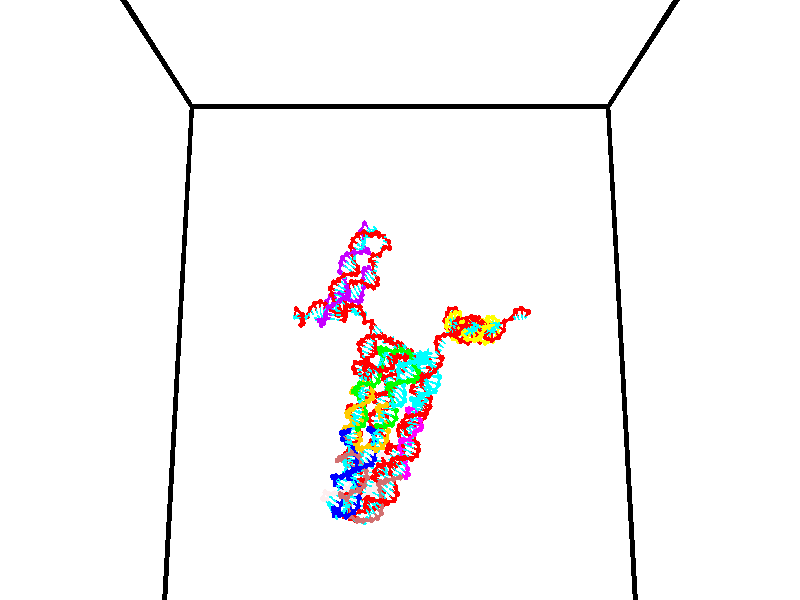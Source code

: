 // switches for output
#declare DRAW_BASES = 1; // possible values are 0, 1; only relevant for DNA ribbons
#declare DRAW_BASES_TYPE = 3; // possible values are 1, 2, 3; only relevant for DNA ribbons
#declare DRAW_FOG = 0; // set to 1 to enable fog

#include "colors.inc"

#include "transforms.inc"
background { rgb <1, 1, 1>}

#default {
   normal{
       ripples 0.25
       frequency 0.20
       turbulence 0.2
       lambda 5
   }
	finish {
		phong 0.1
		phong_size 40.
	}
}

// original window dimensions: 1024x640


// camera settings

camera {
	sky <0, 0.179814, -0.983701>
	up <0, 0.179814, -0.983701>
	right 1.6 * <1, 0, 0>
	location <35, 94.9851, 44.8844>
	look_at <35, 29.7336, 32.9568>
	direction <0, -65.2515, -11.9276>
	angle 67.0682
}


# declare cpy_camera_pos = <35, 94.9851, 44.8844>;
# if (DRAW_FOG = 1)
fog {
	fog_type 2
	up vnormalize(cpy_camera_pos)
	color rgbt<1,1,1,0.3>
	distance 1e-5
	fog_alt 3e-3
	fog_offset 56
}
# end


// LIGHTS

# declare lum = 6;
global_settings {
	ambient_light rgb lum * <0.05, 0.05, 0.05>
	max_trace_level 15
}# declare cpy_direct_light_amount = 0.25;
light_source
{	1000 * <-1, -1.16352, -0.803886>,
	rgb lum * cpy_direct_light_amount
	parallel
}

light_source
{	1000 * <1, 1.16352, 0.803886>,
	rgb lum * cpy_direct_light_amount
	parallel
}

// strand 0

// nucleotide -1

// particle -1
sphere {
	<24.553093, 35.134556, 34.727303> 0.250000
	pigment { color rgbt <1,0,0,0> }
	no_shadow
}
cylinder {
	<24.439058, 34.924179, 35.047829>,  <24.370638, 34.797951, 35.240143>, 0.100000
	pigment { color rgbt <1,0,0,0> }
	no_shadow
}
cylinder {
	<24.439058, 34.924179, 35.047829>,  <24.553093, 35.134556, 34.727303>, 0.100000
	pigment { color rgbt <1,0,0,0> }
	no_shadow
}

// particle -1
sphere {
	<24.439058, 34.924179, 35.047829> 0.100000
	pigment { color rgbt <1,0,0,0> }
	no_shadow
}
sphere {
	0, 1
	scale<0.080000,0.200000,0.300000>
	matrix <0.625172, -0.735736, -0.260484,
		0.726558, 0.426699, 0.538555,
		-0.285086, -0.525946, 0.801316,
		24.353533, 34.766396, 35.288223>
	pigment { color rgbt <0,1,1,0> }
	no_shadow
}
cylinder {
	<25.162199, 34.855339, 35.156208>,  <24.553093, 35.134556, 34.727303>, 0.130000
	pigment { color rgbt <1,0,0,0> }
	no_shadow
}

// nucleotide -1

// particle -1
sphere {
	<25.162199, 34.855339, 35.156208> 0.250000
	pigment { color rgbt <1,0,0,0> }
	no_shadow
}
cylinder {
	<24.841196, 34.621338, 35.203121>,  <24.648594, 34.480938, 35.231270>, 0.100000
	pigment { color rgbt <1,0,0,0> }
	no_shadow
}
cylinder {
	<24.841196, 34.621338, 35.203121>,  <25.162199, 34.855339, 35.156208>, 0.100000
	pigment { color rgbt <1,0,0,0> }
	no_shadow
}

// particle -1
sphere {
	<24.841196, 34.621338, 35.203121> 0.100000
	pigment { color rgbt <1,0,0,0> }
	no_shadow
}
sphere {
	0, 1
	scale<0.080000,0.200000,0.300000>
	matrix <0.531643, -0.790349, -0.304474,
		0.270809, -0.181992, 0.945273,
		-0.802507, -0.585002, 0.117279,
		24.600445, 34.445839, 35.238304>
	pigment { color rgbt <0,1,1,0> }
	no_shadow
}
cylinder {
	<25.172226, 34.317410, 35.772484>,  <25.162199, 34.855339, 35.156208>, 0.130000
	pigment { color rgbt <1,0,0,0> }
	no_shadow
}

// nucleotide -1

// particle -1
sphere {
	<25.172226, 34.317410, 35.772484> 0.250000
	pigment { color rgbt <1,0,0,0> }
	no_shadow
}
cylinder {
	<24.943947, 34.203526, 35.464394>,  <24.806980, 34.135193, 35.279541>, 0.100000
	pigment { color rgbt <1,0,0,0> }
	no_shadow
}
cylinder {
	<24.943947, 34.203526, 35.464394>,  <25.172226, 34.317410, 35.772484>, 0.100000
	pigment { color rgbt <1,0,0,0> }
	no_shadow
}

// particle -1
sphere {
	<24.943947, 34.203526, 35.464394> 0.100000
	pigment { color rgbt <1,0,0,0> }
	no_shadow
}
sphere {
	0, 1
	scale<0.080000,0.200000,0.300000>
	matrix <0.547894, -0.830681, -0.098899,
		-0.611652, -0.478442, 0.630060,
		-0.570696, -0.284714, -0.770223,
		24.772738, 34.118111, 35.233326>
	pigment { color rgbt <0,1,1,0> }
	no_shadow
}
cylinder {
	<24.823296, 33.620167, 35.848255>,  <25.172226, 34.317410, 35.772484>, 0.130000
	pigment { color rgbt <1,0,0,0> }
	no_shadow
}

// nucleotide -1

// particle -1
sphere {
	<24.823296, 33.620167, 35.848255> 0.250000
	pigment { color rgbt <1,0,0,0> }
	no_shadow
}
cylinder {
	<24.938408, 33.741924, 35.485043>,  <25.007475, 33.814980, 35.267113>, 0.100000
	pigment { color rgbt <1,0,0,0> }
	no_shadow
}
cylinder {
	<24.938408, 33.741924, 35.485043>,  <24.823296, 33.620167, 35.848255>, 0.100000
	pigment { color rgbt <1,0,0,0> }
	no_shadow
}

// particle -1
sphere {
	<24.938408, 33.741924, 35.485043> 0.100000
	pigment { color rgbt <1,0,0,0> }
	no_shadow
}
sphere {
	0, 1
	scale<0.080000,0.200000,0.300000>
	matrix <0.746657, -0.665068, 0.013691,
		-0.599737, -0.681930, -0.418672,
		0.287782, 0.304394, -0.908034,
		25.024742, 33.833244, 35.212631>
	pigment { color rgbt <0,1,1,0> }
	no_shadow
}
cylinder {
	<24.883434, 33.083237, 35.445274>,  <24.823296, 33.620167, 35.848255>, 0.130000
	pigment { color rgbt <1,0,0,0> }
	no_shadow
}

// nucleotide -1

// particle -1
sphere {
	<24.883434, 33.083237, 35.445274> 0.250000
	pigment { color rgbt <1,0,0,0> }
	no_shadow
}
cylinder {
	<25.133377, 33.358669, 35.298084>,  <25.283342, 33.523930, 35.209770>, 0.100000
	pigment { color rgbt <1,0,0,0> }
	no_shadow
}
cylinder {
	<25.133377, 33.358669, 35.298084>,  <24.883434, 33.083237, 35.445274>, 0.100000
	pigment { color rgbt <1,0,0,0> }
	no_shadow
}

// particle -1
sphere {
	<25.133377, 33.358669, 35.298084> 0.100000
	pigment { color rgbt <1,0,0,0> }
	no_shadow
}
sphere {
	0, 1
	scale<0.080000,0.200000,0.300000>
	matrix <0.726413, -0.685492, -0.049234,
		-0.286144, -0.236536, -0.928532,
		0.624856, 0.688586, -0.367972,
		25.320833, 33.565247, 35.187691>
	pigment { color rgbt <0,1,1,0> }
	no_shadow
}
cylinder {
	<25.352684, 32.680450, 34.908607>,  <24.883434, 33.083237, 35.445274>, 0.130000
	pigment { color rgbt <1,0,0,0> }
	no_shadow
}

// nucleotide -1

// particle -1
sphere {
	<25.352684, 32.680450, 34.908607> 0.250000
	pigment { color rgbt <1,0,0,0> }
	no_shadow
}
cylinder {
	<25.506123, 33.049061, 34.932785>,  <25.598185, 33.270226, 34.947292>, 0.100000
	pigment { color rgbt <1,0,0,0> }
	no_shadow
}
cylinder {
	<25.506123, 33.049061, 34.932785>,  <25.352684, 32.680450, 34.908607>, 0.100000
	pigment { color rgbt <1,0,0,0> }
	no_shadow
}

// particle -1
sphere {
	<25.506123, 33.049061, 34.932785> 0.100000
	pigment { color rgbt <1,0,0,0> }
	no_shadow
}
sphere {
	0, 1
	scale<0.080000,0.200000,0.300000>
	matrix <0.880004, -0.344894, -0.326560,
		-0.280086, 0.178455, -0.943242,
		0.383595, 0.921522, 0.060441,
		25.621201, 33.325516, 34.950916>
	pigment { color rgbt <0,1,1,0> }
	no_shadow
}
cylinder {
	<25.580832, 32.752235, 34.291256>,  <25.352684, 32.680450, 34.908607>, 0.130000
	pigment { color rgbt <1,0,0,0> }
	no_shadow
}

// nucleotide -1

// particle -1
sphere {
	<25.580832, 32.752235, 34.291256> 0.250000
	pigment { color rgbt <1,0,0,0> }
	no_shadow
}
cylinder {
	<25.781778, 32.993641, 34.538933>,  <25.902348, 33.138485, 34.687538>, 0.100000
	pigment { color rgbt <1,0,0,0> }
	no_shadow
}
cylinder {
	<25.781778, 32.993641, 34.538933>,  <25.580832, 32.752235, 34.291256>, 0.100000
	pigment { color rgbt <1,0,0,0> }
	no_shadow
}

// particle -1
sphere {
	<25.781778, 32.993641, 34.538933> 0.100000
	pigment { color rgbt <1,0,0,0> }
	no_shadow
}
sphere {
	0, 1
	scale<0.080000,0.200000,0.300000>
	matrix <0.859634, -0.271561, -0.432763,
		-0.093030, 0.749684, -0.655225,
		0.502369, 0.603513, 0.619191,
		25.932489, 33.174694, 34.724689>
	pigment { color rgbt <0,1,1,0> }
	no_shadow
}
cylinder {
	<26.077263, 33.084908, 33.885487>,  <25.580832, 32.752235, 34.291256>, 0.130000
	pigment { color rgbt <1,0,0,0> }
	no_shadow
}

// nucleotide -1

// particle -1
sphere {
	<26.077263, 33.084908, 33.885487> 0.250000
	pigment { color rgbt <1,0,0,0> }
	no_shadow
}
cylinder {
	<26.221682, 33.107052, 34.257847>,  <26.308332, 33.120338, 34.481262>, 0.100000
	pigment { color rgbt <1,0,0,0> }
	no_shadow
}
cylinder {
	<26.221682, 33.107052, 34.257847>,  <26.077263, 33.084908, 33.885487>, 0.100000
	pigment { color rgbt <1,0,0,0> }
	no_shadow
}

// particle -1
sphere {
	<26.221682, 33.107052, 34.257847> 0.100000
	pigment { color rgbt <1,0,0,0> }
	no_shadow
}
sphere {
	0, 1
	scale<0.080000,0.200000,0.300000>
	matrix <0.928393, -0.115466, -0.353204,
		0.087934, 0.991768, -0.093085,
		0.361044, 0.055360, 0.930904,
		26.329994, 33.123661, 34.537117>
	pigment { color rgbt <0,1,1,0> }
	no_shadow
}
cylinder {
	<26.724844, 33.308712, 33.748062>,  <26.077263, 33.084908, 33.885487>, 0.130000
	pigment { color rgbt <1,0,0,0> }
	no_shadow
}

// nucleotide -1

// particle -1
sphere {
	<26.724844, 33.308712, 33.748062> 0.250000
	pigment { color rgbt <1,0,0,0> }
	no_shadow
}
cylinder {
	<26.726709, 33.162346, 34.120316>,  <26.727829, 33.074528, 34.343670>, 0.100000
	pigment { color rgbt <1,0,0,0> }
	no_shadow
}
cylinder {
	<26.726709, 33.162346, 34.120316>,  <26.724844, 33.308712, 33.748062>, 0.100000
	pigment { color rgbt <1,0,0,0> }
	no_shadow
}

// particle -1
sphere {
	<26.726709, 33.162346, 34.120316> 0.100000
	pigment { color rgbt <1,0,0,0> }
	no_shadow
}
sphere {
	0, 1
	scale<0.080000,0.200000,0.300000>
	matrix <0.922701, -0.357182, -0.145064,
		0.385488, 0.859376, 0.335964,
		0.004664, -0.365915, 0.930637,
		26.728109, 33.052570, 34.399506>
	pigment { color rgbt <0,1,1,0> }
	no_shadow
}
cylinder {
	<27.314276, 33.634735, 34.042492>,  <26.724844, 33.308712, 33.748062>, 0.130000
	pigment { color rgbt <1,0,0,0> }
	no_shadow
}

// nucleotide -1

// particle -1
sphere {
	<27.314276, 33.634735, 34.042492> 0.250000
	pigment { color rgbt <1,0,0,0> }
	no_shadow
}
cylinder {
	<27.244188, 33.289680, 34.232296>,  <27.202135, 33.082649, 34.346180>, 0.100000
	pigment { color rgbt <1,0,0,0> }
	no_shadow
}
cylinder {
	<27.244188, 33.289680, 34.232296>,  <27.314276, 33.634735, 34.042492>, 0.100000
	pigment { color rgbt <1,0,0,0> }
	no_shadow
}

// particle -1
sphere {
	<27.244188, 33.289680, 34.232296> 0.100000
	pigment { color rgbt <1,0,0,0> }
	no_shadow
}
sphere {
	0, 1
	scale<0.080000,0.200000,0.300000>
	matrix <0.941864, -0.287218, -0.174350,
		0.286689, 0.416377, 0.862809,
		-0.175219, -0.862633, 0.474513,
		27.191622, 33.030891, 34.374649>
	pigment { color rgbt <0,1,1,0> }
	no_shadow
}
cylinder {
	<27.871426, 33.566353, 34.466091>,  <27.314276, 33.634735, 34.042492>, 0.130000
	pigment { color rgbt <1,0,0,0> }
	no_shadow
}

// nucleotide -1

// particle -1
sphere {
	<27.871426, 33.566353, 34.466091> 0.250000
	pigment { color rgbt <1,0,0,0> }
	no_shadow
}
cylinder {
	<27.714521, 33.205673, 34.393349>,  <27.620378, 32.989265, 34.349701>, 0.100000
	pigment { color rgbt <1,0,0,0> }
	no_shadow
}
cylinder {
	<27.714521, 33.205673, 34.393349>,  <27.871426, 33.566353, 34.466091>, 0.100000
	pigment { color rgbt <1,0,0,0> }
	no_shadow
}

// particle -1
sphere {
	<27.714521, 33.205673, 34.393349> 0.100000
	pigment { color rgbt <1,0,0,0> }
	no_shadow
}
sphere {
	0, 1
	scale<0.080000,0.200000,0.300000>
	matrix <0.896183, -0.330063, -0.296504,
		0.207332, -0.279285, 0.937557,
		-0.392262, -0.901697, -0.181858,
		27.596844, 32.935165, 34.338791>
	pigment { color rgbt <0,1,1,0> }
	no_shadow
}
cylinder {
	<28.349874, 33.111568, 34.784302>,  <27.871426, 33.566353, 34.466091>, 0.130000
	pigment { color rgbt <1,0,0,0> }
	no_shadow
}

// nucleotide -1

// particle -1
sphere {
	<28.349874, 33.111568, 34.784302> 0.250000
	pigment { color rgbt <1,0,0,0> }
	no_shadow
}
cylinder {
	<28.141273, 32.912006, 34.507423>,  <28.016113, 32.792271, 34.341297>, 0.100000
	pigment { color rgbt <1,0,0,0> }
	no_shadow
}
cylinder {
	<28.141273, 32.912006, 34.507423>,  <28.349874, 33.111568, 34.784302>, 0.100000
	pigment { color rgbt <1,0,0,0> }
	no_shadow
}

// particle -1
sphere {
	<28.141273, 32.912006, 34.507423> 0.100000
	pigment { color rgbt <1,0,0,0> }
	no_shadow
}
sphere {
	0, 1
	scale<0.080000,0.200000,0.300000>
	matrix <0.853070, -0.321531, -0.410962,
		-0.017532, -0.804807, 0.593277,
		-0.521502, -0.498902, -0.692194,
		27.984823, 32.762337, 34.299767>
	pigment { color rgbt <0,1,1,0> }
	no_shadow
}
cylinder {
	<28.547255, 32.465370, 34.782101>,  <28.349874, 33.111568, 34.784302>, 0.130000
	pigment { color rgbt <1,0,0,0> }
	no_shadow
}

// nucleotide -1

// particle -1
sphere {
	<28.547255, 32.465370, 34.782101> 0.250000
	pigment { color rgbt <1,0,0,0> }
	no_shadow
}
cylinder {
	<28.402859, 32.472366, 34.409138>,  <28.316221, 32.476566, 34.185360>, 0.100000
	pigment { color rgbt <1,0,0,0> }
	no_shadow
}
cylinder {
	<28.402859, 32.472366, 34.409138>,  <28.547255, 32.465370, 34.782101>, 0.100000
	pigment { color rgbt <1,0,0,0> }
	no_shadow
}

// particle -1
sphere {
	<28.402859, 32.472366, 34.409138> 0.100000
	pigment { color rgbt <1,0,0,0> }
	no_shadow
}
sphere {
	0, 1
	scale<0.080000,0.200000,0.300000>
	matrix <0.780708, -0.541197, -0.312412,
		-0.510080, -0.840714, 0.181709,
		-0.360989, 0.017494, -0.932406,
		28.294561, 32.477615, 34.129417>
	pigment { color rgbt <0,1,1,0> }
	no_shadow
}
cylinder {
	<28.881371, 31.893101, 34.546711>,  <28.547255, 32.465370, 34.782101>, 0.130000
	pigment { color rgbt <1,0,0,0> }
	no_shadow
}

// nucleotide -1

// particle -1
sphere {
	<28.881371, 31.893101, 34.546711> 0.250000
	pigment { color rgbt <1,0,0,0> }
	no_shadow
}
cylinder {
	<28.740097, 32.092754, 34.230198>,  <28.655333, 32.212547, 34.040291>, 0.100000
	pigment { color rgbt <1,0,0,0> }
	no_shadow
}
cylinder {
	<28.740097, 32.092754, 34.230198>,  <28.881371, 31.893101, 34.546711>, 0.100000
	pigment { color rgbt <1,0,0,0> }
	no_shadow
}

// particle -1
sphere {
	<28.740097, 32.092754, 34.230198> 0.100000
	pigment { color rgbt <1,0,0,0> }
	no_shadow
}
sphere {
	0, 1
	scale<0.080000,0.200000,0.300000>
	matrix <0.699748, -0.420462, -0.577551,
		-0.620979, -0.757678, -0.200769,
		-0.353182, 0.499135, -0.791282,
		28.634142, 32.242496, 33.992813>
	pigment { color rgbt <0,1,1,0> }
	no_shadow
}
cylinder {
	<29.177465, 31.542524, 34.015347>,  <28.881371, 31.893101, 34.546711>, 0.130000
	pigment { color rgbt <1,0,0,0> }
	no_shadow
}

// nucleotide -1

// particle -1
sphere {
	<29.177465, 31.542524, 34.015347> 0.250000
	pigment { color rgbt <1,0,0,0> }
	no_shadow
}
cylinder {
	<29.069748, 31.866159, 33.806404>,  <29.005117, 32.060341, 33.681038>, 0.100000
	pigment { color rgbt <1,0,0,0> }
	no_shadow
}
cylinder {
	<29.069748, 31.866159, 33.806404>,  <29.177465, 31.542524, 34.015347>, 0.100000
	pigment { color rgbt <1,0,0,0> }
	no_shadow
}

// particle -1
sphere {
	<29.069748, 31.866159, 33.806404> 0.100000
	pigment { color rgbt <1,0,0,0> }
	no_shadow
}
sphere {
	0, 1
	scale<0.080000,0.200000,0.300000>
	matrix <0.669764, -0.232409, -0.705268,
		-0.692023, -0.539782, -0.479311,
		-0.269295, 0.809087, -0.522359,
		28.988960, 32.108887, 33.649696>
	pigment { color rgbt <0,1,1,0> }
	no_shadow
}
cylinder {
	<29.150385, 31.360758, 33.257664>,  <29.177465, 31.542524, 34.015347>, 0.130000
	pigment { color rgbt <1,0,0,0> }
	no_shadow
}

// nucleotide -1

// particle -1
sphere {
	<29.150385, 31.360758, 33.257664> 0.250000
	pigment { color rgbt <1,0,0,0> }
	no_shadow
}
cylinder {
	<29.228928, 31.751564, 33.290848>,  <29.276054, 31.986048, 33.310760>, 0.100000
	pigment { color rgbt <1,0,0,0> }
	no_shadow
}
cylinder {
	<29.228928, 31.751564, 33.290848>,  <29.150385, 31.360758, 33.257664>, 0.100000
	pigment { color rgbt <1,0,0,0> }
	no_shadow
}

// particle -1
sphere {
	<29.228928, 31.751564, 33.290848> 0.100000
	pigment { color rgbt <1,0,0,0> }
	no_shadow
}
sphere {
	0, 1
	scale<0.080000,0.200000,0.300000>
	matrix <0.824991, -0.118888, -0.552499,
		-0.529937, 0.176932, -0.829374,
		0.196358, 0.977016, 0.082964,
		29.287834, 32.044670, 33.315739>
	pigment { color rgbt <0,1,1,0> }
	no_shadow
}
cylinder {
	<29.235083, 31.681244, 32.553238>,  <29.150385, 31.360758, 33.257664>, 0.130000
	pigment { color rgbt <1,0,0,0> }
	no_shadow
}

// nucleotide -1

// particle -1
sphere {
	<29.235083, 31.681244, 32.553238> 0.250000
	pigment { color rgbt <1,0,0,0> }
	no_shadow
}
cylinder {
	<29.425932, 31.931280, 32.800335>,  <29.540442, 32.081303, 32.948593>, 0.100000
	pigment { color rgbt <1,0,0,0> }
	no_shadow
}
cylinder {
	<29.425932, 31.931280, 32.800335>,  <29.235083, 31.681244, 32.553238>, 0.100000
	pigment { color rgbt <1,0,0,0> }
	no_shadow
}

// particle -1
sphere {
	<29.425932, 31.931280, 32.800335> 0.100000
	pigment { color rgbt <1,0,0,0> }
	no_shadow
}
sphere {
	0, 1
	scale<0.080000,0.200000,0.300000>
	matrix <0.750138, 0.076547, -0.656836,
		-0.457870, 0.776789, -0.432382,
		0.477125, 0.625092, 0.617747,
		29.569069, 32.118809, 32.985661>
	pigment { color rgbt <0,1,1,0> }
	no_shadow
}
cylinder {
	<29.467161, 32.195877, 32.097897>,  <29.235083, 31.681244, 32.553238>, 0.130000
	pigment { color rgbt <1,0,0,0> }
	no_shadow
}

// nucleotide -1

// particle -1
sphere {
	<29.467161, 32.195877, 32.097897> 0.250000
	pigment { color rgbt <1,0,0,0> }
	no_shadow
}
cylinder {
	<29.695919, 32.234322, 32.423767>,  <29.833174, 32.257389, 32.619289>, 0.100000
	pigment { color rgbt <1,0,0,0> }
	no_shadow
}
cylinder {
	<29.695919, 32.234322, 32.423767>,  <29.467161, 32.195877, 32.097897>, 0.100000
	pigment { color rgbt <1,0,0,0> }
	no_shadow
}

// particle -1
sphere {
	<29.695919, 32.234322, 32.423767> 0.100000
	pigment { color rgbt <1,0,0,0> }
	no_shadow
}
sphere {
	0, 1
	scale<0.080000,0.200000,0.300000>
	matrix <0.804497, 0.128460, -0.579899,
		-0.160386, 0.987047, -0.003853,
		0.571893, 0.096108, 0.814679,
		29.867487, 32.263153, 32.668171>
	pigment { color rgbt <0,1,1,0> }
	no_shadow
}
cylinder {
	<29.888611, 32.672287, 31.850359>,  <29.467161, 32.195877, 32.097897>, 0.130000
	pigment { color rgbt <1,0,0,0> }
	no_shadow
}

// nucleotide -1

// particle -1
sphere {
	<29.888611, 32.672287, 31.850359> 0.250000
	pigment { color rgbt <1,0,0,0> }
	no_shadow
}
cylinder {
	<30.076273, 32.522667, 32.170353>,  <30.188871, 32.432896, 32.362350>, 0.100000
	pigment { color rgbt <1,0,0,0> }
	no_shadow
}
cylinder {
	<30.076273, 32.522667, 32.170353>,  <29.888611, 32.672287, 31.850359>, 0.100000
	pigment { color rgbt <1,0,0,0> }
	no_shadow
}

// particle -1
sphere {
	<30.076273, 32.522667, 32.170353> 0.100000
	pigment { color rgbt <1,0,0,0> }
	no_shadow
}
sphere {
	0, 1
	scale<0.080000,0.200000,0.300000>
	matrix <0.846887, -0.066233, -0.527633,
		0.250349, 0.925039, 0.285708,
		0.469158, -0.374054, 0.799984,
		30.217020, 32.410450, 32.410347>
	pigment { color rgbt <0,1,1,0> }
	no_shadow
}
cylinder {
	<30.361195, 33.203201, 32.014614>,  <29.888611, 32.672287, 31.850359>, 0.130000
	pigment { color rgbt <1,0,0,0> }
	no_shadow
}

// nucleotide -1

// particle -1
sphere {
	<30.361195, 33.203201, 32.014614> 0.250000
	pigment { color rgbt <1,0,0,0> }
	no_shadow
}
cylinder {
	<30.457752, 32.833469, 32.132835>,  <30.515686, 32.611629, 32.203770>, 0.100000
	pigment { color rgbt <1,0,0,0> }
	no_shadow
}
cylinder {
	<30.457752, 32.833469, 32.132835>,  <30.361195, 33.203201, 32.014614>, 0.100000
	pigment { color rgbt <1,0,0,0> }
	no_shadow
}

// particle -1
sphere {
	<30.457752, 32.833469, 32.132835> 0.100000
	pigment { color rgbt <1,0,0,0> }
	no_shadow
}
sphere {
	0, 1
	scale<0.080000,0.200000,0.300000>
	matrix <0.852797, 0.056713, -0.519154,
		0.463106, 0.377368, 0.801952,
		0.241393, -0.924325, 0.295554,
		30.530170, 32.556171, 32.221500>
	pigment { color rgbt <0,1,1,0> }
	no_shadow
}
cylinder {
	<31.000938, 33.345585, 31.995605>,  <30.361195, 33.203201, 32.014614>, 0.130000
	pigment { color rgbt <1,0,0,0> }
	no_shadow
}

// nucleotide -1

// particle -1
sphere {
	<31.000938, 33.345585, 31.995605> 0.250000
	pigment { color rgbt <1,0,0,0> }
	no_shadow
}
cylinder {
	<30.974878, 32.948219, 32.033302>,  <30.959242, 32.709801, 32.055920>, 0.100000
	pigment { color rgbt <1,0,0,0> }
	no_shadow
}
cylinder {
	<30.974878, 32.948219, 32.033302>,  <31.000938, 33.345585, 31.995605>, 0.100000
	pigment { color rgbt <1,0,0,0> }
	no_shadow
}

// particle -1
sphere {
	<30.974878, 32.948219, 32.033302> 0.100000
	pigment { color rgbt <1,0,0,0> }
	no_shadow
}
sphere {
	0, 1
	scale<0.080000,0.200000,0.300000>
	matrix <0.869387, -0.102865, -0.483307,
		0.489818, 0.050446, 0.870364,
		-0.065149, -0.993415, 0.094242,
		30.955334, 32.650196, 32.061573>
	pigment { color rgbt <0,1,1,0> }
	no_shadow
}
cylinder {
	<31.657631, 33.183380, 32.329151>,  <31.000938, 33.345585, 31.995605>, 0.130000
	pigment { color rgbt <1,0,0,0> }
	no_shadow
}

// nucleotide -1

// particle -1
sphere {
	<31.657631, 33.183380, 32.329151> 0.250000
	pigment { color rgbt <1,0,0,0> }
	no_shadow
}
cylinder {
	<31.514822, 32.864765, 32.133980>,  <31.429136, 32.673595, 32.016876>, 0.100000
	pigment { color rgbt <1,0,0,0> }
	no_shadow
}
cylinder {
	<31.514822, 32.864765, 32.133980>,  <31.657631, 33.183380, 32.329151>, 0.100000
	pigment { color rgbt <1,0,0,0> }
	no_shadow
}

// particle -1
sphere {
	<31.514822, 32.864765, 32.133980> 0.100000
	pigment { color rgbt <1,0,0,0> }
	no_shadow
}
sphere {
	0, 1
	scale<0.080000,0.200000,0.300000>
	matrix <0.843919, -0.051136, -0.534028,
		0.400420, -0.602428, 0.690467,
		-0.357021, -0.796534, -0.487924,
		31.407715, 32.625805, 31.987602>
	pigment { color rgbt <0,1,1,0> }
	no_shadow
}
cylinder {
	<32.227440, 32.731285, 32.411480>,  <31.657631, 33.183380, 32.329151>, 0.130000
	pigment { color rgbt <1,0,0,0> }
	no_shadow
}

// nucleotide -1

// particle -1
sphere {
	<32.227440, 32.731285, 32.411480> 0.250000
	pigment { color rgbt <1,0,0,0> }
	no_shadow
}
cylinder {
	<32.000469, 32.586689, 32.115547>,  <31.864286, 32.499931, 31.937988>, 0.100000
	pigment { color rgbt <1,0,0,0> }
	no_shadow
}
cylinder {
	<32.000469, 32.586689, 32.115547>,  <32.227440, 32.731285, 32.411480>, 0.100000
	pigment { color rgbt <1,0,0,0> }
	no_shadow
}

// particle -1
sphere {
	<32.000469, 32.586689, 32.115547> 0.100000
	pigment { color rgbt <1,0,0,0> }
	no_shadow
}
sphere {
	0, 1
	scale<0.080000,0.200000,0.300000>
	matrix <0.813377, -0.106164, -0.571967,
		0.128215, -0.926313, 0.354266,
		-0.567431, -0.361487, -0.739830,
		31.830240, 32.478245, 31.893599>
	pigment { color rgbt <0,1,1,0> }
	no_shadow
}
cylinder {
	<32.621647, 32.243618, 32.002979>,  <32.227440, 32.731285, 32.411480>, 0.130000
	pigment { color rgbt <1,0,0,0> }
	no_shadow
}

// nucleotide -1

// particle -1
sphere {
	<32.621647, 32.243618, 32.002979> 0.250000
	pigment { color rgbt <1,0,0,0> }
	no_shadow
}
cylinder {
	<32.323795, 32.326324, 31.749123>,  <32.145084, 32.375946, 31.596807>, 0.100000
	pigment { color rgbt <1,0,0,0> }
	no_shadow
}
cylinder {
	<32.323795, 32.326324, 31.749123>,  <32.621647, 32.243618, 32.002979>, 0.100000
	pigment { color rgbt <1,0,0,0> }
	no_shadow
}

// particle -1
sphere {
	<32.323795, 32.326324, 31.749123> 0.100000
	pigment { color rgbt <1,0,0,0> }
	no_shadow
}
sphere {
	0, 1
	scale<0.080000,0.200000,0.300000>
	matrix <0.603672, -0.197067, -0.772493,
		-0.284793, -0.958338, 0.021923,
		-0.744630, 0.206766, -0.634645,
		32.100407, 32.388355, 31.558729>
	pigment { color rgbt <0,1,1,0> }
	no_shadow
}
cylinder {
	<32.622940, 31.711061, 31.392345>,  <32.621647, 32.243618, 32.002979>, 0.130000
	pigment { color rgbt <1,0,0,0> }
	no_shadow
}

// nucleotide -1

// particle -1
sphere {
	<32.622940, 31.711061, 31.392345> 0.250000
	pigment { color rgbt <1,0,0,0> }
	no_shadow
}
cylinder {
	<32.440704, 32.044014, 31.266121>,  <32.331364, 32.243786, 31.190386>, 0.100000
	pigment { color rgbt <1,0,0,0> }
	no_shadow
}
cylinder {
	<32.440704, 32.044014, 31.266121>,  <32.622940, 31.711061, 31.392345>, 0.100000
	pigment { color rgbt <1,0,0,0> }
	no_shadow
}

// particle -1
sphere {
	<32.440704, 32.044014, 31.266121> 0.100000
	pigment { color rgbt <1,0,0,0> }
	no_shadow
}
sphere {
	0, 1
	scale<0.080000,0.200000,0.300000>
	matrix <0.382485, -0.137061, -0.913740,
		-0.803832, -0.536987, -0.255930,
		-0.455588, 0.832382, -0.315563,
		32.304028, 32.293728, 31.171452>
	pigment { color rgbt <0,1,1,0> }
	no_shadow
}
cylinder {
	<32.117985, 31.559216, 30.779446>,  <32.622940, 31.711061, 31.392345>, 0.130000
	pigment { color rgbt <1,0,0,0> }
	no_shadow
}

// nucleotide -1

// particle -1
sphere {
	<32.117985, 31.559216, 30.779446> 0.250000
	pigment { color rgbt <1,0,0,0> }
	no_shadow
}
cylinder {
	<32.256191, 31.934504, 30.787045>,  <32.339115, 32.159676, 30.791603>, 0.100000
	pigment { color rgbt <1,0,0,0> }
	no_shadow
}
cylinder {
	<32.256191, 31.934504, 30.787045>,  <32.117985, 31.559216, 30.779446>, 0.100000
	pigment { color rgbt <1,0,0,0> }
	no_shadow
}

// particle -1
sphere {
	<32.256191, 31.934504, 30.787045> 0.100000
	pigment { color rgbt <1,0,0,0> }
	no_shadow
}
sphere {
	0, 1
	scale<0.080000,0.200000,0.300000>
	matrix <0.439961, -0.144076, -0.886384,
		-0.828887, 0.314616, -0.462561,
		0.345514, 0.938221, 0.018996,
		32.359844, 32.215969, 30.792744>
	pigment { color rgbt <0,1,1,0> }
	no_shadow
}
cylinder {
	<32.122047, 31.724293, 30.074099>,  <32.117985, 31.559216, 30.779446>, 0.130000
	pigment { color rgbt <1,0,0,0> }
	no_shadow
}

// nucleotide -1

// particle -1
sphere {
	<32.122047, 31.724293, 30.074099> 0.250000
	pigment { color rgbt <1,0,0,0> }
	no_shadow
}
cylinder {
	<32.330212, 32.015411, 30.252750>,  <32.455112, 32.190083, 30.359941>, 0.100000
	pigment { color rgbt <1,0,0,0> }
	no_shadow
}
cylinder {
	<32.330212, 32.015411, 30.252750>,  <32.122047, 31.724293, 30.074099>, 0.100000
	pigment { color rgbt <1,0,0,0> }
	no_shadow
}

// particle -1
sphere {
	<32.330212, 32.015411, 30.252750> 0.100000
	pigment { color rgbt <1,0,0,0> }
	no_shadow
}
sphere {
	0, 1
	scale<0.080000,0.200000,0.300000>
	matrix <0.470658, 0.191943, -0.861184,
		-0.712497, 0.658382, -0.242655,
		0.520413, 0.727799, 0.446632,
		32.486336, 32.233749, 30.386740>
	pigment { color rgbt <0,1,1,0> }
	no_shadow
}
cylinder {
	<31.802418, 32.486824, 29.897032>,  <32.122047, 31.724293, 30.074099>, 0.130000
	pigment { color rgbt <1,0,0,0> }
	no_shadow
}

// nucleotide -1

// particle -1
sphere {
	<31.802418, 32.486824, 29.897032> 0.250000
	pigment { color rgbt <1,0,0,0> }
	no_shadow
}
cylinder {
	<32.192810, 32.419655, 29.952545>,  <32.427044, 32.379353, 29.985853>, 0.100000
	pigment { color rgbt <1,0,0,0> }
	no_shadow
}
cylinder {
	<32.192810, 32.419655, 29.952545>,  <31.802418, 32.486824, 29.897032>, 0.100000
	pigment { color rgbt <1,0,0,0> }
	no_shadow
}

// particle -1
sphere {
	<32.192810, 32.419655, 29.952545> 0.100000
	pigment { color rgbt <1,0,0,0> }
	no_shadow
}
sphere {
	0, 1
	scale<0.080000,0.200000,0.300000>
	matrix <0.178969, 0.254783, -0.950292,
		0.124217, 0.952306, 0.278717,
		0.975982, -0.167924, 0.138785,
		32.485603, 32.369278, 29.994181>
	pigment { color rgbt <0,1,1,0> }
	no_shadow
}
cylinder {
	<32.133610, 33.013264, 29.548378>,  <31.802418, 32.486824, 29.897032>, 0.130000
	pigment { color rgbt <1,0,0,0> }
	no_shadow
}

// nucleotide -1

// particle -1
sphere {
	<32.133610, 33.013264, 29.548378> 0.250000
	pigment { color rgbt <1,0,0,0> }
	no_shadow
}
cylinder {
	<32.405754, 32.720211, 29.555979>,  <32.569042, 32.544380, 29.560539>, 0.100000
	pigment { color rgbt <1,0,0,0> }
	no_shadow
}
cylinder {
	<32.405754, 32.720211, 29.555979>,  <32.133610, 33.013264, 29.548378>, 0.100000
	pigment { color rgbt <1,0,0,0> }
	no_shadow
}

// particle -1
sphere {
	<32.405754, 32.720211, 29.555979> 0.100000
	pigment { color rgbt <1,0,0,0> }
	no_shadow
}
sphere {
	0, 1
	scale<0.080000,0.200000,0.300000>
	matrix <0.396986, 0.346621, -0.849856,
		0.616044, 0.585753, 0.526672,
		0.680361, -0.732631, 0.019002,
		32.609863, 32.500423, 29.561680>
	pigment { color rgbt <0,1,1,0> }
	no_shadow
}
cylinder {
	<32.884583, 33.267559, 29.575500>,  <32.133610, 33.013264, 29.548378>, 0.130000
	pigment { color rgbt <1,0,0,0> }
	no_shadow
}

// nucleotide -1

// particle -1
sphere {
	<32.884583, 33.267559, 29.575500> 0.250000
	pigment { color rgbt <1,0,0,0> }
	no_shadow
}
cylinder {
	<32.876381, 32.902485, 29.412241>,  <32.871460, 32.683441, 29.314285>, 0.100000
	pigment { color rgbt <1,0,0,0> }
	no_shadow
}
cylinder {
	<32.876381, 32.902485, 29.412241>,  <32.884583, 33.267559, 29.575500>, 0.100000
	pigment { color rgbt <1,0,0,0> }
	no_shadow
}

// particle -1
sphere {
	<32.876381, 32.902485, 29.412241> 0.100000
	pigment { color rgbt <1,0,0,0> }
	no_shadow
}
sphere {
	0, 1
	scale<0.080000,0.200000,0.300000>
	matrix <0.426932, 0.361146, -0.829037,
		0.904051, -0.191252, 0.382249,
		-0.020507, -0.912686, -0.408146,
		32.870228, 32.628677, 29.289797>
	pigment { color rgbt <0,1,1,0> }
	no_shadow
}
cylinder {
	<33.329472, 33.430218, 28.975935>,  <32.884583, 33.267559, 29.575500>, 0.130000
	pigment { color rgbt <1,0,0,0> }
	no_shadow
}

// nucleotide -1

// particle -1
sphere {
	<33.329472, 33.430218, 28.975935> 0.250000
	pigment { color rgbt <1,0,0,0> }
	no_shadow
}
cylinder {
	<33.184868, 33.061924, 28.917192>,  <33.098106, 32.840950, 28.881947>, 0.100000
	pigment { color rgbt <1,0,0,0> }
	no_shadow
}
cylinder {
	<33.184868, 33.061924, 28.917192>,  <33.329472, 33.430218, 28.975935>, 0.100000
	pigment { color rgbt <1,0,0,0> }
	no_shadow
}

// particle -1
sphere {
	<33.184868, 33.061924, 28.917192> 0.100000
	pigment { color rgbt <1,0,0,0> }
	no_shadow
}
sphere {
	0, 1
	scale<0.080000,0.200000,0.300000>
	matrix <0.352712, 0.010755, -0.935670,
		0.863080, -0.390050, 0.320865,
		-0.361508, -0.920731, -0.146858,
		33.076416, 32.785706, 28.873135>
	pigment { color rgbt <0,1,1,0> }
	no_shadow
}
cylinder {
	<33.919788, 32.921471, 28.914030>,  <33.329472, 33.430218, 28.975935>, 0.130000
	pigment { color rgbt <1,0,0,0> }
	no_shadow
}

// nucleotide -1

// particle -1
sphere {
	<33.919788, 32.921471, 28.914030> 0.250000
	pigment { color rgbt <1,0,0,0> }
	no_shadow
}
cylinder {
	<33.561382, 32.891792, 28.738920>,  <33.346336, 32.873985, 28.633854>, 0.100000
	pigment { color rgbt <1,0,0,0> }
	no_shadow
}
cylinder {
	<33.561382, 32.891792, 28.738920>,  <33.919788, 32.921471, 28.914030>, 0.100000
	pigment { color rgbt <1,0,0,0> }
	no_shadow
}

// particle -1
sphere {
	<33.561382, 32.891792, 28.738920> 0.100000
	pigment { color rgbt <1,0,0,0> }
	no_shadow
}
sphere {
	0, 1
	scale<0.080000,0.200000,0.300000>
	matrix <0.420352, 0.175838, -0.890160,
		0.143021, -0.981619, -0.126367,
		-0.896018, -0.074193, -0.437774,
		33.292576, 32.869534, 28.607588>
	pigment { color rgbt <0,1,1,0> }
	no_shadow
}
cylinder {
	<33.803135, 32.465664, 28.214445>,  <33.919788, 32.921471, 28.914030>, 0.130000
	pigment { color rgbt <1,0,0,0> }
	no_shadow
}

// nucleotide -1

// particle -1
sphere {
	<33.803135, 32.465664, 28.214445> 0.250000
	pigment { color rgbt <1,0,0,0> }
	no_shadow
}
cylinder {
	<33.589115, 32.798485, 28.272976>,  <33.460705, 32.998177, 28.308094>, 0.100000
	pigment { color rgbt <1,0,0,0> }
	no_shadow
}
cylinder {
	<33.589115, 32.798485, 28.272976>,  <33.803135, 32.465664, 28.214445>, 0.100000
	pigment { color rgbt <1,0,0,0> }
	no_shadow
}

// particle -1
sphere {
	<33.589115, 32.798485, 28.272976> 0.100000
	pigment { color rgbt <1,0,0,0> }
	no_shadow
}
sphere {
	0, 1
	scale<0.080000,0.200000,0.300000>
	matrix <0.286746, 0.341780, -0.894965,
		-0.794672, -0.436888, -0.421456,
		-0.535045, 0.832055, 0.146327,
		33.428600, 33.048100, 28.316874>
	pigment { color rgbt <0,1,1,0> }
	no_shadow
}
cylinder {
	<33.284409, 32.595970, 27.735027>,  <33.803135, 32.465664, 28.214445>, 0.130000
	pigment { color rgbt <1,0,0,0> }
	no_shadow
}

// nucleotide -1

// particle -1
sphere {
	<33.284409, 32.595970, 27.735027> 0.250000
	pigment { color rgbt <1,0,0,0> }
	no_shadow
}
cylinder {
	<33.383469, 32.957348, 27.875004>,  <33.442905, 33.174175, 27.958990>, 0.100000
	pigment { color rgbt <1,0,0,0> }
	no_shadow
}
cylinder {
	<33.383469, 32.957348, 27.875004>,  <33.284409, 32.595970, 27.735027>, 0.100000
	pigment { color rgbt <1,0,0,0> }
	no_shadow
}

// particle -1
sphere {
	<33.383469, 32.957348, 27.875004> 0.100000
	pigment { color rgbt <1,0,0,0> }
	no_shadow
}
sphere {
	0, 1
	scale<0.080000,0.200000,0.300000>
	matrix <0.237256, 0.293646, -0.926003,
		-0.939351, 0.312349, -0.141626,
		0.247648, 0.903443, 0.349944,
		33.457764, 33.228382, 27.979986>
	pigment { color rgbt <0,1,1,0> }
	no_shadow
}
cylinder {
	<32.741249, 33.129745, 27.644619>,  <33.284409, 32.595970, 27.735027>, 0.130000
	pigment { color rgbt <1,0,0,0> }
	no_shadow
}

// nucleotide -1

// particle -1
sphere {
	<32.741249, 33.129745, 27.644619> 0.250000
	pigment { color rgbt <1,0,0,0> }
	no_shadow
}
cylinder {
	<32.549454, 33.415989, 27.441446>,  <32.434376, 33.587734, 27.319544>, 0.100000
	pigment { color rgbt <1,0,0,0> }
	no_shadow
}
cylinder {
	<32.549454, 33.415989, 27.441446>,  <32.741249, 33.129745, 27.644619>, 0.100000
	pigment { color rgbt <1,0,0,0> }
	no_shadow
}

// particle -1
sphere {
	<32.549454, 33.415989, 27.441446> 0.100000
	pigment { color rgbt <1,0,0,0> }
	no_shadow
}
sphere {
	0, 1
	scale<0.080000,0.200000,0.300000>
	matrix <-0.396051, 0.340039, 0.852946,
		0.783091, 0.610148, 0.120371,
		-0.479492, 0.715607, -0.507931,
		32.405605, 33.630672, 27.289066>
	pigment { color rgbt <0,1,1,0> }
	no_shadow
}
cylinder {
	<32.798939, 33.799129, 28.030418>,  <32.741249, 33.129745, 27.644619>, 0.130000
	pigment { color rgbt <1,0,0,0> }
	no_shadow
}

// nucleotide -1

// particle -1
sphere {
	<32.798939, 33.799129, 28.030418> 0.250000
	pigment { color rgbt <1,0,0,0> }
	no_shadow
}
cylinder {
	<32.483707, 33.811615, 27.784504>,  <32.294571, 33.819107, 27.636955>, 0.100000
	pigment { color rgbt <1,0,0,0> }
	no_shadow
}
cylinder {
	<32.483707, 33.811615, 27.784504>,  <32.798939, 33.799129, 28.030418>, 0.100000
	pigment { color rgbt <1,0,0,0> }
	no_shadow
}

// particle -1
sphere {
	<32.483707, 33.811615, 27.784504> 0.100000
	pigment { color rgbt <1,0,0,0> }
	no_shadow
}
sphere {
	0, 1
	scale<0.080000,0.200000,0.300000>
	matrix <-0.520928, 0.498302, 0.693058,
		0.327979, 0.866442, -0.376442,
		-0.788076, 0.031209, -0.614786,
		32.247284, 33.820976, 27.600069>
	pigment { color rgbt <0,1,1,0> }
	no_shadow
}
cylinder {
	<32.542812, 34.422215, 27.956812>,  <32.798939, 33.799129, 28.030418>, 0.130000
	pigment { color rgbt <1,0,0,0> }
	no_shadow
}

// nucleotide -1

// particle -1
sphere {
	<32.542812, 34.422215, 27.956812> 0.250000
	pigment { color rgbt <1,0,0,0> }
	no_shadow
}
cylinder {
	<32.233353, 34.183514, 27.871634>,  <32.047676, 34.040295, 27.820526>, 0.100000
	pigment { color rgbt <1,0,0,0> }
	no_shadow
}
cylinder {
	<32.233353, 34.183514, 27.871634>,  <32.542812, 34.422215, 27.956812>, 0.100000
	pigment { color rgbt <1,0,0,0> }
	no_shadow
}

// particle -1
sphere {
	<32.233353, 34.183514, 27.871634> 0.100000
	pigment { color rgbt <1,0,0,0> }
	no_shadow
}
sphere {
	0, 1
	scale<0.080000,0.200000,0.300000>
	matrix <-0.536747, 0.438666, 0.720747,
		-0.336695, 0.671906, -0.659680,
		-0.773653, -0.596753, -0.212947,
		32.001255, 34.004486, 27.807749>
	pigment { color rgbt <0,1,1,0> }
	no_shadow
}
cylinder {
	<32.060417, 34.772526, 28.208265>,  <32.542812, 34.422215, 27.956812>, 0.130000
	pigment { color rgbt <1,0,0,0> }
	no_shadow
}

// nucleotide -1

// particle -1
sphere {
	<32.060417, 34.772526, 28.208265> 0.250000
	pigment { color rgbt <1,0,0,0> }
	no_shadow
}
cylinder {
	<31.835667, 34.444630, 28.163847>,  <31.700817, 34.247894, 28.137196>, 0.100000
	pigment { color rgbt <1,0,0,0> }
	no_shadow
}
cylinder {
	<31.835667, 34.444630, 28.163847>,  <32.060417, 34.772526, 28.208265>, 0.100000
	pigment { color rgbt <1,0,0,0> }
	no_shadow
}

// particle -1
sphere {
	<31.835667, 34.444630, 28.163847> 0.100000
	pigment { color rgbt <1,0,0,0> }
	no_shadow
}
sphere {
	0, 1
	scale<0.080000,0.200000,0.300000>
	matrix <-0.671744, 0.373798, 0.639559,
		-0.482762, 0.433944, -0.760679,
		-0.561873, -0.819736, -0.111044,
		31.667105, 34.198708, 28.130533>
	pigment { color rgbt <0,1,1,0> }
	no_shadow
}
cylinder {
	<31.293030, 34.958439, 27.993185>,  <32.060417, 34.772526, 28.208265>, 0.130000
	pigment { color rgbt <1,0,0,0> }
	no_shadow
}

// nucleotide -1

// particle -1
sphere {
	<31.293030, 34.958439, 27.993185> 0.250000
	pigment { color rgbt <1,0,0,0> }
	no_shadow
}
cylinder {
	<31.302933, 34.596722, 28.163664>,  <31.308874, 34.379692, 28.265951>, 0.100000
	pigment { color rgbt <1,0,0,0> }
	no_shadow
}
cylinder {
	<31.302933, 34.596722, 28.163664>,  <31.293030, 34.958439, 27.993185>, 0.100000
	pigment { color rgbt <1,0,0,0> }
	no_shadow
}

// particle -1
sphere {
	<31.302933, 34.596722, 28.163664> 0.100000
	pigment { color rgbt <1,0,0,0> }
	no_shadow
}
sphere {
	0, 1
	scale<0.080000,0.200000,0.300000>
	matrix <-0.679262, 0.297579, 0.670858,
		-0.733478, -0.306108, -0.606884,
		0.024759, -0.904292, 0.426195,
		31.310360, 34.325436, 28.291523>
	pigment { color rgbt <0,1,1,0> }
	no_shadow
}
cylinder {
	<30.606050, 34.844501, 28.201748>,  <31.293030, 34.958439, 27.993185>, 0.130000
	pigment { color rgbt <1,0,0,0> }
	no_shadow
}

// nucleotide -1

// particle -1
sphere {
	<30.606050, 34.844501, 28.201748> 0.250000
	pigment { color rgbt <1,0,0,0> }
	no_shadow
}
cylinder {
	<30.835991, 34.602764, 28.422407>,  <30.973955, 34.457722, 28.554802>, 0.100000
	pigment { color rgbt <1,0,0,0> }
	no_shadow
}
cylinder {
	<30.835991, 34.602764, 28.422407>,  <30.606050, 34.844501, 28.201748>, 0.100000
	pigment { color rgbt <1,0,0,0> }
	no_shadow
}

// particle -1
sphere {
	<30.835991, 34.602764, 28.422407> 0.100000
	pigment { color rgbt <1,0,0,0> }
	no_shadow
}
sphere {
	0, 1
	scale<0.080000,0.200000,0.300000>
	matrix <-0.607437, 0.136520, 0.782549,
		-0.548238, -0.784941, -0.288621,
		0.574852, -0.604342, 0.551648,
		31.008446, 34.421463, 28.587902>
	pigment { color rgbt <0,1,1,0> }
	no_shadow
}
cylinder {
	<30.129852, 34.516796, 28.545773>,  <30.606050, 34.844501, 28.201748>, 0.130000
	pigment { color rgbt <1,0,0,0> }
	no_shadow
}

// nucleotide -1

// particle -1
sphere {
	<30.129852, 34.516796, 28.545773> 0.250000
	pigment { color rgbt <1,0,0,0> }
	no_shadow
}
cylinder {
	<30.442966, 34.410446, 28.770826>,  <30.630835, 34.346638, 28.905859>, 0.100000
	pigment { color rgbt <1,0,0,0> }
	no_shadow
}
cylinder {
	<30.442966, 34.410446, 28.770826>,  <30.129852, 34.516796, 28.545773>, 0.100000
	pigment { color rgbt <1,0,0,0> }
	no_shadow
}

// particle -1
sphere {
	<30.442966, 34.410446, 28.770826> 0.100000
	pigment { color rgbt <1,0,0,0> }
	no_shadow
}
sphere {
	0, 1
	scale<0.080000,0.200000,0.300000>
	matrix <-0.516196, 0.227528, 0.825695,
		-0.347546, -0.936772, 0.040863,
		0.782785, -0.265874, 0.562634,
		30.677803, 34.330685, 28.939617>
	pigment { color rgbt <0,1,1,0> }
	no_shadow
}
cylinder {
	<29.845959, 34.170826, 29.074373>,  <30.129852, 34.516796, 28.545773>, 0.130000
	pigment { color rgbt <1,0,0,0> }
	no_shadow
}

// nucleotide -1

// particle -1
sphere {
	<29.845959, 34.170826, 29.074373> 0.250000
	pigment { color rgbt <1,0,0,0> }
	no_shadow
}
cylinder {
	<30.210604, 34.265652, 29.208694>,  <30.429390, 34.322548, 29.289288>, 0.100000
	pigment { color rgbt <1,0,0,0> }
	no_shadow
}
cylinder {
	<30.210604, 34.265652, 29.208694>,  <29.845959, 34.170826, 29.074373>, 0.100000
	pigment { color rgbt <1,0,0,0> }
	no_shadow
}

// particle -1
sphere {
	<30.210604, 34.265652, 29.208694> 0.100000
	pigment { color rgbt <1,0,0,0> }
	no_shadow
}
sphere {
	0, 1
	scale<0.080000,0.200000,0.300000>
	matrix <-0.363057, 0.081281, 0.928215,
		0.192759, -0.968086, 0.160167,
		0.911611, 0.237071, 0.335803,
		30.484087, 34.336773, 29.309435>
	pigment { color rgbt <0,1,1,0> }
	no_shadow
}
cylinder {
	<30.002815, 33.779930, 29.607664>,  <29.845959, 34.170826, 29.074373>, 0.130000
	pigment { color rgbt <1,0,0,0> }
	no_shadow
}

// nucleotide -1

// particle -1
sphere {
	<30.002815, 33.779930, 29.607664> 0.250000
	pigment { color rgbt <1,0,0,0> }
	no_shadow
}
cylinder {
	<30.239737, 34.096684, 29.667120>,  <30.381889, 34.286736, 29.702793>, 0.100000
	pigment { color rgbt <1,0,0,0> }
	no_shadow
}
cylinder {
	<30.239737, 34.096684, 29.667120>,  <30.002815, 33.779930, 29.607664>, 0.100000
	pigment { color rgbt <1,0,0,0> }
	no_shadow
}

// particle -1
sphere {
	<30.239737, 34.096684, 29.667120> 0.100000
	pigment { color rgbt <1,0,0,0> }
	no_shadow
}
sphere {
	0, 1
	scale<0.080000,0.200000,0.300000>
	matrix <-0.348712, 0.085636, 0.933309,
		0.726346, -0.604634, 0.326863,
		0.592301, 0.791887, 0.148642,
		30.417427, 34.334248, 29.711712>
	pigment { color rgbt <0,1,1,0> }
	no_shadow
}
cylinder {
	<30.178558, 33.612705, 30.288088>,  <30.002815, 33.779930, 29.607664>, 0.130000
	pigment { color rgbt <1,0,0,0> }
	no_shadow
}

// nucleotide -1

// particle -1
sphere {
	<30.178558, 33.612705, 30.288088> 0.250000
	pigment { color rgbt <1,0,0,0> }
	no_shadow
}
cylinder {
	<30.251293, 34.000286, 30.221075>,  <30.294933, 34.232834, 30.180868>, 0.100000
	pigment { color rgbt <1,0,0,0> }
	no_shadow
}
cylinder {
	<30.251293, 34.000286, 30.221075>,  <30.178558, 33.612705, 30.288088>, 0.100000
	pigment { color rgbt <1,0,0,0> }
	no_shadow
}

// particle -1
sphere {
	<30.251293, 34.000286, 30.221075> 0.100000
	pigment { color rgbt <1,0,0,0> }
	no_shadow
}
sphere {
	0, 1
	scale<0.080000,0.200000,0.300000>
	matrix <-0.298858, 0.216768, 0.929353,
		0.936814, -0.118921, 0.328995,
		0.181835, 0.968953, -0.167531,
		30.305843, 34.290974, 30.170816>
	pigment { color rgbt <0,1,1,0> }
	no_shadow
}
cylinder {
	<30.652342, 33.939018, 30.861059>,  <30.178558, 33.612705, 30.288088>, 0.130000
	pigment { color rgbt <1,0,0,0> }
	no_shadow
}

// nucleotide -1

// particle -1
sphere {
	<30.652342, 33.939018, 30.861059> 0.250000
	pigment { color rgbt <1,0,0,0> }
	no_shadow
}
cylinder {
	<30.435097, 34.236721, 30.705570>,  <30.304749, 34.415344, 30.612276>, 0.100000
	pigment { color rgbt <1,0,0,0> }
	no_shadow
}
cylinder {
	<30.435097, 34.236721, 30.705570>,  <30.652342, 33.939018, 30.861059>, 0.100000
	pigment { color rgbt <1,0,0,0> }
	no_shadow
}

// particle -1
sphere {
	<30.435097, 34.236721, 30.705570> 0.100000
	pigment { color rgbt <1,0,0,0> }
	no_shadow
}
sphere {
	0, 1
	scale<0.080000,0.200000,0.300000>
	matrix <-0.318976, 0.245367, 0.915451,
		0.776712, 0.621187, 0.104138,
		-0.543114, 0.744259, -0.388723,
		30.272163, 34.459999, 30.588953>
	pigment { color rgbt <0,1,1,0> }
	no_shadow
}
cylinder {
	<30.699831, 34.420742, 31.376406>,  <30.652342, 33.939018, 30.861059>, 0.130000
	pigment { color rgbt <1,0,0,0> }
	no_shadow
}

// nucleotide -1

// particle -1
sphere {
	<30.699831, 34.420742, 31.376406> 0.250000
	pigment { color rgbt <1,0,0,0> }
	no_shadow
}
cylinder {
	<30.387907, 34.545853, 31.159492>,  <30.200752, 34.620918, 31.029345>, 0.100000
	pigment { color rgbt <1,0,0,0> }
	no_shadow
}
cylinder {
	<30.387907, 34.545853, 31.159492>,  <30.699831, 34.420742, 31.376406>, 0.100000
	pigment { color rgbt <1,0,0,0> }
	no_shadow
}

// particle -1
sphere {
	<30.387907, 34.545853, 31.159492> 0.100000
	pigment { color rgbt <1,0,0,0> }
	no_shadow
}
sphere {
	0, 1
	scale<0.080000,0.200000,0.300000>
	matrix <-0.515734, 0.170039, 0.839705,
		0.354847, 0.934483, 0.028711,
		-0.779809, 0.312774, -0.542283,
		30.153965, 34.639687, 30.996807>
	pigment { color rgbt <0,1,1,0> }
	no_shadow
}
cylinder {
	<30.540274, 34.957359, 31.701870>,  <30.699831, 34.420742, 31.376406>, 0.130000
	pigment { color rgbt <1,0,0,0> }
	no_shadow
}

// nucleotide -1

// particle -1
sphere {
	<30.540274, 34.957359, 31.701870> 0.250000
	pigment { color rgbt <1,0,0,0> }
	no_shadow
}
cylinder {
	<30.207521, 34.861950, 31.501440>,  <30.007870, 34.804703, 31.381182>, 0.100000
	pigment { color rgbt <1,0,0,0> }
	no_shadow
}
cylinder {
	<30.207521, 34.861950, 31.501440>,  <30.540274, 34.957359, 31.701870>, 0.100000
	pigment { color rgbt <1,0,0,0> }
	no_shadow
}

// particle -1
sphere {
	<30.207521, 34.861950, 31.501440> 0.100000
	pigment { color rgbt <1,0,0,0> }
	no_shadow
}
sphere {
	0, 1
	scale<0.080000,0.200000,0.300000>
	matrix <-0.543351, 0.166419, 0.822845,
		-0.112880, 0.956771, -0.268043,
		-0.831882, -0.238524, -0.501077,
		29.957956, 34.790394, 31.351116>
	pigment { color rgbt <0,1,1,0> }
	no_shadow
}
cylinder {
	<30.098618, 35.513916, 31.828232>,  <30.540274, 34.957359, 31.701870>, 0.130000
	pigment { color rgbt <1,0,0,0> }
	no_shadow
}

// nucleotide -1

// particle -1
sphere {
	<30.098618, 35.513916, 31.828232> 0.250000
	pigment { color rgbt <1,0,0,0> }
	no_shadow
}
cylinder {
	<29.880388, 35.185848, 31.759333>,  <29.749451, 34.989006, 31.717993>, 0.100000
	pigment { color rgbt <1,0,0,0> }
	no_shadow
}
cylinder {
	<29.880388, 35.185848, 31.759333>,  <30.098618, 35.513916, 31.828232>, 0.100000
	pigment { color rgbt <1,0,0,0> }
	no_shadow
}

// particle -1
sphere {
	<29.880388, 35.185848, 31.759333> 0.100000
	pigment { color rgbt <1,0,0,0> }
	no_shadow
}
sphere {
	0, 1
	scale<0.080000,0.200000,0.300000>
	matrix <-0.503642, 0.156593, 0.849602,
		-0.669847, 0.550270, -0.498506,
		-0.545573, -0.820172, -0.172246,
		29.716717, 34.939796, 31.707659>
	pigment { color rgbt <0,1,1,0> }
	no_shadow
}
cylinder {
	<29.371340, 35.692299, 31.915499>,  <30.098618, 35.513916, 31.828232>, 0.130000
	pigment { color rgbt <1,0,0,0> }
	no_shadow
}

// nucleotide -1

// particle -1
sphere {
	<29.371340, 35.692299, 31.915499> 0.250000
	pigment { color rgbt <1,0,0,0> }
	no_shadow
}
cylinder {
	<29.386711, 35.295052, 31.959749>,  <29.395933, 35.056702, 31.986300>, 0.100000
	pigment { color rgbt <1,0,0,0> }
	no_shadow
}
cylinder {
	<29.386711, 35.295052, 31.959749>,  <29.371340, 35.692299, 31.915499>, 0.100000
	pigment { color rgbt <1,0,0,0> }
	no_shadow
}

// particle -1
sphere {
	<29.386711, 35.295052, 31.959749> 0.100000
	pigment { color rgbt <1,0,0,0> }
	no_shadow
}
sphere {
	0, 1
	scale<0.080000,0.200000,0.300000>
	matrix <-0.608130, 0.064603, 0.791204,
		-0.792907, -0.097678, -0.601463,
		0.038427, -0.993119, 0.110626,
		29.398239, 34.997116, 31.992937>
	pigment { color rgbt <0,1,1,0> }
	no_shadow
}
cylinder {
	<28.819326, 35.586300, 32.308289>,  <29.371340, 35.692299, 31.915499>, 0.130000
	pigment { color rgbt <1,0,0,0> }
	no_shadow
}

// nucleotide -1

// particle -1
sphere {
	<28.819326, 35.586300, 32.308289> 0.250000
	pigment { color rgbt <1,0,0,0> }
	no_shadow
}
cylinder {
	<28.939459, 35.204979, 32.321060>,  <29.011539, 34.976189, 32.328724>, 0.100000
	pigment { color rgbt <1,0,0,0> }
	no_shadow
}
cylinder {
	<28.939459, 35.204979, 32.321060>,  <28.819326, 35.586300, 32.308289>, 0.100000
	pigment { color rgbt <1,0,0,0> }
	no_shadow
}

// particle -1
sphere {
	<28.939459, 35.204979, 32.321060> 0.100000
	pigment { color rgbt <1,0,0,0> }
	no_shadow
}
sphere {
	0, 1
	scale<0.080000,0.200000,0.300000>
	matrix <-0.377737, -0.088132, 0.921709,
		-0.875851, -0.288880, -0.386566,
		0.300332, -0.953300, 0.031930,
		29.029558, 34.918987, 32.330639>
	pigment { color rgbt <0,1,1,0> }
	no_shadow
}
cylinder {
	<28.269121, 35.207481, 32.452770>,  <28.819326, 35.586300, 32.308289>, 0.130000
	pigment { color rgbt <1,0,0,0> }
	no_shadow
}

// nucleotide -1

// particle -1
sphere {
	<28.269121, 35.207481, 32.452770> 0.250000
	pigment { color rgbt <1,0,0,0> }
	no_shadow
}
cylinder {
	<28.549774, 34.945869, 32.565876>,  <28.718166, 34.788902, 32.633739>, 0.100000
	pigment { color rgbt <1,0,0,0> }
	no_shadow
}
cylinder {
	<28.549774, 34.945869, 32.565876>,  <28.269121, 35.207481, 32.452770>, 0.100000
	pigment { color rgbt <1,0,0,0> }
	no_shadow
}

// particle -1
sphere {
	<28.549774, 34.945869, 32.565876> 0.100000
	pigment { color rgbt <1,0,0,0> }
	no_shadow
}
sphere {
	0, 1
	scale<0.080000,0.200000,0.300000>
	matrix <-0.373945, -0.000183, 0.927451,
		-0.606530, -0.756468, -0.244700,
		0.701631, -0.654031, 0.282766,
		28.760263, 34.749660, 32.650707>
	pigment { color rgbt <0,1,1,0> }
	no_shadow
}
cylinder {
	<27.891613, 34.656712, 32.865402>,  <28.269121, 35.207481, 32.452770>, 0.130000
	pigment { color rgbt <1,0,0,0> }
	no_shadow
}

// nucleotide -1

// particle -1
sphere {
	<27.891613, 34.656712, 32.865402> 0.250000
	pigment { color rgbt <1,0,0,0> }
	no_shadow
}
cylinder {
	<28.283754, 34.646061, 32.943577>,  <28.519039, 34.639671, 32.990482>, 0.100000
	pigment { color rgbt <1,0,0,0> }
	no_shadow
}
cylinder {
	<28.283754, 34.646061, 32.943577>,  <27.891613, 34.656712, 32.865402>, 0.100000
	pigment { color rgbt <1,0,0,0> }
	no_shadow
}

// particle -1
sphere {
	<28.283754, 34.646061, 32.943577> 0.100000
	pigment { color rgbt <1,0,0,0> }
	no_shadow
}
sphere {
	0, 1
	scale<0.080000,0.200000,0.300000>
	matrix <-0.196940, -0.186846, 0.962446,
		0.010896, -0.982028, -0.188418,
		0.980355, -0.026620, 0.195437,
		28.577862, 34.638073, 33.002209>
	pigment { color rgbt <0,1,1,0> }
	no_shadow
}
cylinder {
	<27.980938, 34.126957, 33.246647>,  <27.891613, 34.656712, 32.865402>, 0.130000
	pigment { color rgbt <1,0,0,0> }
	no_shadow
}

// nucleotide -1

// particle -1
sphere {
	<27.980938, 34.126957, 33.246647> 0.250000
	pigment { color rgbt <1,0,0,0> }
	no_shadow
}
cylinder {
	<28.307896, 34.335289, 33.345119>,  <28.504070, 34.460289, 33.404205>, 0.100000
	pigment { color rgbt <1,0,0,0> }
	no_shadow
}
cylinder {
	<28.307896, 34.335289, 33.345119>,  <27.980938, 34.126957, 33.246647>, 0.100000
	pigment { color rgbt <1,0,0,0> }
	no_shadow
}

// particle -1
sphere {
	<28.307896, 34.335289, 33.345119> 0.100000
	pigment { color rgbt <1,0,0,0> }
	no_shadow
}
sphere {
	0, 1
	scale<0.080000,0.200000,0.300000>
	matrix <-0.142018, -0.231972, 0.962299,
		0.558299, -0.821540, -0.115646,
		0.817394, 0.520827, 0.246183,
		28.553114, 34.491535, 33.418976>
	pigment { color rgbt <0,1,1,0> }
	no_shadow
}
cylinder {
	<28.235262, 33.762470, 33.767479>,  <27.980938, 34.126957, 33.246647>, 0.130000
	pigment { color rgbt <1,0,0,0> }
	no_shadow
}

// nucleotide -1

// particle -1
sphere {
	<28.235262, 33.762470, 33.767479> 0.250000
	pigment { color rgbt <1,0,0,0> }
	no_shadow
}
cylinder {
	<28.404127, 34.122692, 33.809021>,  <28.505445, 34.338825, 33.833946>, 0.100000
	pigment { color rgbt <1,0,0,0> }
	no_shadow
}
cylinder {
	<28.404127, 34.122692, 33.809021>,  <28.235262, 33.762470, 33.767479>, 0.100000
	pigment { color rgbt <1,0,0,0> }
	no_shadow
}

// particle -1
sphere {
	<28.404127, 34.122692, 33.809021> 0.100000
	pigment { color rgbt <1,0,0,0> }
	no_shadow
}
sphere {
	0, 1
	scale<0.080000,0.200000,0.300000>
	matrix <-0.074964, -0.079488, 0.994013,
		0.903416, -0.427418, 0.033952,
		0.422161, 0.900553, 0.103852,
		28.530775, 34.392857, 33.840176>
	pigment { color rgbt <0,1,1,0> }
	no_shadow
}
cylinder {
	<28.720242, 33.699097, 34.300915>,  <28.235262, 33.762470, 33.767479>, 0.130000
	pigment { color rgbt <1,0,0,0> }
	no_shadow
}

// nucleotide -1

// particle -1
sphere {
	<28.720242, 33.699097, 34.300915> 0.250000
	pigment { color rgbt <1,0,0,0> }
	no_shadow
}
cylinder {
	<28.641064, 34.091110, 34.308414>,  <28.593557, 34.326317, 34.312916>, 0.100000
	pigment { color rgbt <1,0,0,0> }
	no_shadow
}
cylinder {
	<28.641064, 34.091110, 34.308414>,  <28.720242, 33.699097, 34.300915>, 0.100000
	pigment { color rgbt <1,0,0,0> }
	no_shadow
}

// particle -1
sphere {
	<28.641064, 34.091110, 34.308414> 0.100000
	pigment { color rgbt <1,0,0,0> }
	no_shadow
}
sphere {
	0, 1
	scale<0.080000,0.200000,0.300000>
	matrix <-0.008841, -0.020914, 0.999742,
		0.980173, 0.197730, 0.012804,
		-0.197947, 0.980033, 0.018751,
		28.581680, 34.385120, 34.314041>
	pigment { color rgbt <0,1,1,0> }
	no_shadow
}
cylinder {
	<29.154503, 33.908302, 34.884212>,  <28.720242, 33.699097, 34.300915>, 0.130000
	pigment { color rgbt <1,0,0,0> }
	no_shadow
}

// nucleotide -1

// particle -1
sphere {
	<29.154503, 33.908302, 34.884212> 0.250000
	pigment { color rgbt <1,0,0,0> }
	no_shadow
}
cylinder {
	<28.889254, 34.197433, 34.806454>,  <28.730104, 34.370911, 34.759796>, 0.100000
	pigment { color rgbt <1,0,0,0> }
	no_shadow
}
cylinder {
	<28.889254, 34.197433, 34.806454>,  <29.154503, 33.908302, 34.884212>, 0.100000
	pigment { color rgbt <1,0,0,0> }
	no_shadow
}

// particle -1
sphere {
	<28.889254, 34.197433, 34.806454> 0.100000
	pigment { color rgbt <1,0,0,0> }
	no_shadow
}
sphere {
	0, 1
	scale<0.080000,0.200000,0.300000>
	matrix <-0.041844, 0.223512, 0.973803,
		0.747339, 0.653886, -0.117970,
		-0.663124, 0.722824, -0.194401,
		28.690317, 34.414280, 34.748135>
	pigment { color rgbt <0,1,1,0> }
	no_shadow
}
cylinder {
	<29.487610, 34.406052, 35.169724>,  <29.154503, 33.908302, 34.884212>, 0.130000
	pigment { color rgbt <1,0,0,0> }
	no_shadow
}

// nucleotide -1

// particle -1
sphere {
	<29.487610, 34.406052, 35.169724> 0.250000
	pigment { color rgbt <1,0,0,0> }
	no_shadow
}
cylinder {
	<29.093040, 34.469475, 35.152626>,  <28.856298, 34.507526, 35.142368>, 0.100000
	pigment { color rgbt <1,0,0,0> }
	no_shadow
}
cylinder {
	<29.093040, 34.469475, 35.152626>,  <29.487610, 34.406052, 35.169724>, 0.100000
	pigment { color rgbt <1,0,0,0> }
	no_shadow
}

// particle -1
sphere {
	<29.093040, 34.469475, 35.152626> 0.100000
	pigment { color rgbt <1,0,0,0> }
	no_shadow
}
sphere {
	0, 1
	scale<0.080000,0.200000,0.300000>
	matrix <-0.016482, 0.163386, 0.986425,
		0.163386, 0.973738, -0.158554,
		-0.986425, 0.158554, -0.042744,
		28.797113, 34.517040, 35.139801>
	pigment { color rgbt <0,1,1,0> }
	no_shadow
}
cylinder {
	<29.371620, 34.907227, 35.616398>,  <29.487610, 34.406052, 35.169724>, 0.130000
	pigment { color rgbt <1,0,0,0> }
	no_shadow
}

// nucleotide -1

// particle -1
sphere {
	<29.371620, 34.907227, 35.616398> 0.250000
	pigment { color rgbt <1,0,0,0> }
	no_shadow
}
cylinder {
	<29.037012, 34.693348, 35.568516>,  <28.836246, 34.565022, 35.539787>, 0.100000
	pigment { color rgbt <1,0,0,0> }
	no_shadow
}
cylinder {
	<29.037012, 34.693348, 35.568516>,  <29.371620, 34.907227, 35.616398>, 0.100000
	pigment { color rgbt <1,0,0,0> }
	no_shadow
}

// particle -1
sphere {
	<29.037012, 34.693348, 35.568516> 0.100000
	pigment { color rgbt <1,0,0,0> }
	no_shadow
}
sphere {
	0, 1
	scale<0.080000,0.200000,0.300000>
	matrix <-0.106169, -0.056157, 0.992761,
		-0.537549, 0.843176, -0.009792,
		-0.836522, -0.534697, -0.119706,
		28.786055, 34.532940, 35.532604>
	pigment { color rgbt <0,1,1,0> }
	no_shadow
}
cylinder {
	<29.574146, 35.167015, 34.911179>,  <29.371620, 34.907227, 35.616398>, 0.130000
	pigment { color rgbt <1,0,0,0> }
	no_shadow
}

// nucleotide -1

// particle -1
sphere {
	<29.574146, 35.167015, 34.911179> 0.250000
	pigment { color rgbt <1,0,0,0> }
	no_shadow
}
cylinder {
	<29.969307, 35.134514, 34.858341>,  <30.206404, 35.115013, 34.826637>, 0.100000
	pigment { color rgbt <1,0,0,0> }
	no_shadow
}
cylinder {
	<29.969307, 35.134514, 34.858341>,  <29.574146, 35.167015, 34.911179>, 0.100000
	pigment { color rgbt <1,0,0,0> }
	no_shadow
}

// particle -1
sphere {
	<29.969307, 35.134514, 34.858341> 0.100000
	pigment { color rgbt <1,0,0,0> }
	no_shadow
}
sphere {
	0, 1
	scale<0.080000,0.200000,0.300000>
	matrix <-0.096299, -0.989054, -0.111793,
		-0.121566, 0.123161, -0.984913,
		0.987901, -0.081256, -0.132095,
		30.265676, 35.110138, 34.818714>
	pigment { color rgbt <0,1,1,0> }
	no_shadow
}
cylinder {
	<29.625082, 34.635124, 34.344284>,  <29.574146, 35.167015, 34.911179>, 0.130000
	pigment { color rgbt <1,0,0,0> }
	no_shadow
}

// nucleotide -1

// particle -1
sphere {
	<29.625082, 34.635124, 34.344284> 0.250000
	pigment { color rgbt <1,0,0,0> }
	no_shadow
}
cylinder {
	<29.949532, 34.658398, 34.577072>,  <30.144201, 34.672359, 34.716747>, 0.100000
	pigment { color rgbt <1,0,0,0> }
	no_shadow
}
cylinder {
	<29.949532, 34.658398, 34.577072>,  <29.625082, 34.635124, 34.344284>, 0.100000
	pigment { color rgbt <1,0,0,0> }
	no_shadow
}

// particle -1
sphere {
	<29.949532, 34.658398, 34.577072> 0.100000
	pigment { color rgbt <1,0,0,0> }
	no_shadow
}
sphere {
	0, 1
	scale<0.080000,0.200000,0.300000>
	matrix <0.055644, -0.998203, 0.022235,
		0.582220, 0.014348, -0.812905,
		0.811125, 0.058179, 0.581972,
		30.192869, 34.675850, 34.751663>
	pigment { color rgbt <0,1,1,0> }
	no_shadow
}
cylinder {
	<30.126480, 34.101669, 34.208328>,  <29.625082, 34.635124, 34.344284>, 0.130000
	pigment { color rgbt <1,0,0,0> }
	no_shadow
}

// nucleotide -1

// particle -1
sphere {
	<30.126480, 34.101669, 34.208328> 0.250000
	pigment { color rgbt <1,0,0,0> }
	no_shadow
}
cylinder {
	<30.295555, 34.195324, 34.558533>,  <30.396999, 34.251518, 34.768654>, 0.100000
	pigment { color rgbt <1,0,0,0> }
	no_shadow
}
cylinder {
	<30.295555, 34.195324, 34.558533>,  <30.126480, 34.101669, 34.208328>, 0.100000
	pigment { color rgbt <1,0,0,0> }
	no_shadow
}

// particle -1
sphere {
	<30.295555, 34.195324, 34.558533> 0.100000
	pigment { color rgbt <1,0,0,0> }
	no_shadow
}
sphere {
	0, 1
	scale<0.080000,0.200000,0.300000>
	matrix <0.305622, -0.946289, 0.105514,
		0.853189, 0.222975, -0.471541,
		0.422687, 0.234137, 0.875509,
		30.422361, 34.265564, 34.821186>
	pigment { color rgbt <0,1,1,0> }
	no_shadow
}
cylinder {
	<30.931288, 34.205223, 34.407162>,  <30.126480, 34.101669, 34.208328>, 0.130000
	pigment { color rgbt <1,0,0,0> }
	no_shadow
}

// nucleotide -1

// particle -1
sphere {
	<30.931288, 34.205223, 34.407162> 0.250000
	pigment { color rgbt <1,0,0,0> }
	no_shadow
}
cylinder {
	<30.697235, 34.005081, 34.662430>,  <30.556803, 33.884995, 34.815590>, 0.100000
	pigment { color rgbt <1,0,0,0> }
	no_shadow
}
cylinder {
	<30.697235, 34.005081, 34.662430>,  <30.931288, 34.205223, 34.407162>, 0.100000
	pigment { color rgbt <1,0,0,0> }
	no_shadow
}

// particle -1
sphere {
	<30.697235, 34.005081, 34.662430> 0.100000
	pigment { color rgbt <1,0,0,0> }
	no_shadow
}
sphere {
	0, 1
	scale<0.080000,0.200000,0.300000>
	matrix <0.541759, -0.826769, -0.151496,
		0.603423, 0.257090, 0.754841,
		-0.585131, -0.500358, 0.638172,
		30.521696, 33.854973, 34.853882>
	pigment { color rgbt <0,1,1,0> }
	no_shadow
}
cylinder {
	<31.315001, 34.046455, 35.028294>,  <30.931288, 34.205223, 34.407162>, 0.130000
	pigment { color rgbt <1,0,0,0> }
	no_shadow
}

// nucleotide -1

// particle -1
sphere {
	<31.315001, 34.046455, 35.028294> 0.250000
	pigment { color rgbt <1,0,0,0> }
	no_shadow
}
cylinder {
	<31.037718, 33.771042, 34.943073>,  <30.871349, 33.605793, 34.891941>, 0.100000
	pigment { color rgbt <1,0,0,0> }
	no_shadow
}
cylinder {
	<31.037718, 33.771042, 34.943073>,  <31.315001, 34.046455, 35.028294>, 0.100000
	pigment { color rgbt <1,0,0,0> }
	no_shadow
}

// particle -1
sphere {
	<31.037718, 33.771042, 34.943073> 0.100000
	pigment { color rgbt <1,0,0,0> }
	no_shadow
}
sphere {
	0, 1
	scale<0.080000,0.200000,0.300000>
	matrix <0.713619, -0.697136, -0.068919,
		-0.101071, -0.199810, 0.974608,
		-0.693205, -0.688533, -0.213048,
		30.829756, 33.564484, 34.879158>
	pigment { color rgbt <0,1,1,0> }
	no_shadow
}
cylinder {
	<31.378359, 33.608517, 35.554482>,  <31.315001, 34.046455, 35.028294>, 0.130000
	pigment { color rgbt <1,0,0,0> }
	no_shadow
}

// nucleotide -1

// particle -1
sphere {
	<31.378359, 33.608517, 35.554482> 0.250000
	pigment { color rgbt <1,0,0,0> }
	no_shadow
}
cylinder {
	<31.250935, 33.499374, 35.191368>,  <31.174480, 33.433891, 34.973499>, 0.100000
	pigment { color rgbt <1,0,0,0> }
	no_shadow
}
cylinder {
	<31.250935, 33.499374, 35.191368>,  <31.378359, 33.608517, 35.554482>, 0.100000
	pigment { color rgbt <1,0,0,0> }
	no_shadow
}

// particle -1
sphere {
	<31.250935, 33.499374, 35.191368> 0.100000
	pigment { color rgbt <1,0,0,0> }
	no_shadow
}
sphere {
	0, 1
	scale<0.080000,0.200000,0.300000>
	matrix <0.700218, -0.713241, -0.031344,
		-0.638915, -0.645631, 0.418267,
		-0.318562, -0.272852, -0.907783,
		31.155365, 33.417519, 34.919033>
	pigment { color rgbt <0,1,1,0> }
	no_shadow
}
cylinder {
	<31.297865, 32.863544, 35.492661>,  <31.378359, 33.608517, 35.554482>, 0.130000
	pigment { color rgbt <1,0,0,0> }
	no_shadow
}

// nucleotide -1

// particle -1
sphere {
	<31.297865, 32.863544, 35.492661> 0.250000
	pigment { color rgbt <1,0,0,0> }
	no_shadow
}
cylinder {
	<31.349632, 32.978809, 35.113144>,  <31.380693, 33.047970, 34.885433>, 0.100000
	pigment { color rgbt <1,0,0,0> }
	no_shadow
}
cylinder {
	<31.349632, 32.978809, 35.113144>,  <31.297865, 32.863544, 35.492661>, 0.100000
	pigment { color rgbt <1,0,0,0> }
	no_shadow
}

// particle -1
sphere {
	<31.349632, 32.978809, 35.113144> 0.100000
	pigment { color rgbt <1,0,0,0> }
	no_shadow
}
sphere {
	0, 1
	scale<0.080000,0.200000,0.300000>
	matrix <0.590495, -0.791079, -0.159719,
		-0.796596, -0.539587, -0.272543,
		0.129421, 0.288166, -0.948794,
		31.388458, 33.065258, 34.828506>
	pigment { color rgbt <0,1,1,0> }
	no_shadow
}
cylinder {
	<32.093822, 32.862118, 35.423904>,  <31.297865, 32.863544, 35.492661>, 0.130000
	pigment { color rgbt <1,0,0,0> }
	no_shadow
}

// nucleotide -1

// particle -1
sphere {
	<32.093822, 32.862118, 35.423904> 0.250000
	pigment { color rgbt <1,0,0,0> }
	no_shadow
}
cylinder {
	<32.378059, 32.865784, 35.705322>,  <32.548603, 32.867985, 35.874172>, 0.100000
	pigment { color rgbt <1,0,0,0> }
	no_shadow
}
cylinder {
	<32.378059, 32.865784, 35.705322>,  <32.093822, 32.862118, 35.423904>, 0.100000
	pigment { color rgbt <1,0,0,0> }
	no_shadow
}

// particle -1
sphere {
	<32.378059, 32.865784, 35.705322> 0.100000
	pigment { color rgbt <1,0,0,0> }
	no_shadow
}
sphere {
	0, 1
	scale<0.080000,0.200000,0.300000>
	matrix <-0.703217, -0.023937, 0.710573,
		0.023359, -0.999671, -0.010559,
		0.710592, 0.009173, 0.703545,
		32.591236, 32.868534, 35.916386>
	pigment { color rgbt <0,1,1,0> }
	no_shadow
}
cylinder {
	<31.992348, 32.375431, 35.872005>,  <32.093822, 32.862118, 35.423904>, 0.130000
	pigment { color rgbt <1,0,0,0> }
	no_shadow
}

// nucleotide -1

// particle -1
sphere {
	<31.992348, 32.375431, 35.872005> 0.250000
	pigment { color rgbt <1,0,0,0> }
	no_shadow
}
cylinder {
	<32.212536, 32.626266, 36.092457>,  <32.344650, 32.776768, 36.224728>, 0.100000
	pigment { color rgbt <1,0,0,0> }
	no_shadow
}
cylinder {
	<32.212536, 32.626266, 36.092457>,  <31.992348, 32.375431, 35.872005>, 0.100000
	pigment { color rgbt <1,0,0,0> }
	no_shadow
}

// particle -1
sphere {
	<32.212536, 32.626266, 36.092457> 0.100000
	pigment { color rgbt <1,0,0,0> }
	no_shadow
}
sphere {
	0, 1
	scale<0.080000,0.200000,0.300000>
	matrix <-0.684276, -0.039291, 0.728164,
		0.478276, -0.777957, 0.407473,
		0.550470, 0.627088, 0.551130,
		32.377678, 32.814392, 36.257797>
	pigment { color rgbt <0,1,1,0> }
	no_shadow
}
cylinder {
	<31.945892, 32.014336, 36.582047>,  <31.992348, 32.375431, 35.872005>, 0.130000
	pigment { color rgbt <1,0,0,0> }
	no_shadow
}

// nucleotide -1

// particle -1
sphere {
	<31.945892, 32.014336, 36.582047> 0.250000
	pigment { color rgbt <1,0,0,0> }
	no_shadow
}
cylinder {
	<32.055058, 32.397896, 36.613094>,  <32.120556, 32.628033, 36.631725>, 0.100000
	pigment { color rgbt <1,0,0,0> }
	no_shadow
}
cylinder {
	<32.055058, 32.397896, 36.613094>,  <31.945892, 32.014336, 36.582047>, 0.100000
	pigment { color rgbt <1,0,0,0> }
	no_shadow
}

// particle -1
sphere {
	<32.055058, 32.397896, 36.613094> 0.100000
	pigment { color rgbt <1,0,0,0> }
	no_shadow
}
sphere {
	0, 1
	scale<0.080000,0.200000,0.300000>
	matrix <-0.566013, 0.094802, 0.818927,
		0.777912, -0.267434, 0.568624,
		0.272915, 0.958901, 0.077624,
		32.136932, 32.685566, 36.636383>
	pigment { color rgbt <0,1,1,0> }
	no_shadow
}
cylinder {
	<32.391510, 32.113998, 37.181911>,  <31.945892, 32.014336, 36.582047>, 0.130000
	pigment { color rgbt <1,0,0,0> }
	no_shadow
}

// nucleotide -1

// particle -1
sphere {
	<32.391510, 32.113998, 37.181911> 0.250000
	pigment { color rgbt <1,0,0,0> }
	no_shadow
}
cylinder {
	<32.253475, 32.486225, 37.132988>,  <32.170654, 32.709560, 37.103634>, 0.100000
	pigment { color rgbt <1,0,0,0> }
	no_shadow
}
cylinder {
	<32.253475, 32.486225, 37.132988>,  <32.391510, 32.113998, 37.181911>, 0.100000
	pigment { color rgbt <1,0,0,0> }
	no_shadow
}

// particle -1
sphere {
	<32.253475, 32.486225, 37.132988> 0.100000
	pigment { color rgbt <1,0,0,0> }
	no_shadow
}
sphere {
	0, 1
	scale<0.080000,0.200000,0.300000>
	matrix <-0.200100, 0.054376, 0.978265,
		0.916993, 0.362061, 0.167442,
		-0.345086, 0.930567, -0.122311,
		32.149948, 32.765396, 37.096294>
	pigment { color rgbt <0,1,1,0> }
	no_shadow
}
cylinder {
	<32.509537, 32.466946, 37.796825>,  <32.391510, 32.113998, 37.181911>, 0.130000
	pigment { color rgbt <1,0,0,0> }
	no_shadow
}

// nucleotide -1

// particle -1
sphere {
	<32.509537, 32.466946, 37.796825> 0.250000
	pigment { color rgbt <1,0,0,0> }
	no_shadow
}
cylinder {
	<32.230103, 32.691048, 37.618797>,  <32.062443, 32.825508, 37.511978>, 0.100000
	pigment { color rgbt <1,0,0,0> }
	no_shadow
}
cylinder {
	<32.230103, 32.691048, 37.618797>,  <32.509537, 32.466946, 37.796825>, 0.100000
	pigment { color rgbt <1,0,0,0> }
	no_shadow
}

// particle -1
sphere {
	<32.230103, 32.691048, 37.618797> 0.100000
	pigment { color rgbt <1,0,0,0> }
	no_shadow
}
sphere {
	0, 1
	scale<0.080000,0.200000,0.300000>
	matrix <-0.263545, 0.376821, 0.888003,
		0.665223, 0.737643, -0.115589,
		-0.698586, 0.560257, -0.445072,
		32.020527, 32.859123, 37.485275>
	pigment { color rgbt <0,1,1,0> }
	no_shadow
}
cylinder {
	<32.595085, 33.199295, 38.123890>,  <32.509537, 32.466946, 37.796825>, 0.130000
	pigment { color rgbt <1,0,0,0> }
	no_shadow
}

// nucleotide -1

// particle -1
sphere {
	<32.595085, 33.199295, 38.123890> 0.250000
	pigment { color rgbt <1,0,0,0> }
	no_shadow
}
cylinder {
	<32.221897, 33.141804, 37.991886>,  <31.997984, 33.107311, 37.912685>, 0.100000
	pigment { color rgbt <1,0,0,0> }
	no_shadow
}
cylinder {
	<32.221897, 33.141804, 37.991886>,  <32.595085, 33.199295, 38.123890>, 0.100000
	pigment { color rgbt <1,0,0,0> }
	no_shadow
}

// particle -1
sphere {
	<32.221897, 33.141804, 37.991886> 0.100000
	pigment { color rgbt <1,0,0,0> }
	no_shadow
}
sphere {
	0, 1
	scale<0.080000,0.200000,0.300000>
	matrix <-0.358558, 0.290633, 0.887113,
		-0.031590, 0.945979, -0.322686,
		-0.932973, -0.143726, -0.330007,
		31.942005, 33.098686, 37.892883>
	pigment { color rgbt <0,1,1,0> }
	no_shadow
}
cylinder {
	<32.215694, 33.646351, 38.452560>,  <32.595085, 33.199295, 38.123890>, 0.130000
	pigment { color rgbt <1,0,0,0> }
	no_shadow
}

// nucleotide -1

// particle -1
sphere {
	<32.215694, 33.646351, 38.452560> 0.250000
	pigment { color rgbt <1,0,0,0> }
	no_shadow
}
cylinder {
	<31.922798, 33.403164, 38.329796>,  <31.747061, 33.257252, 38.256138>, 0.100000
	pigment { color rgbt <1,0,0,0> }
	no_shadow
}
cylinder {
	<31.922798, 33.403164, 38.329796>,  <32.215694, 33.646351, 38.452560>, 0.100000
	pigment { color rgbt <1,0,0,0> }
	no_shadow
}

// particle -1
sphere {
	<31.922798, 33.403164, 38.329796> 0.100000
	pigment { color rgbt <1,0,0,0> }
	no_shadow
}
sphere {
	0, 1
	scale<0.080000,0.200000,0.300000>
	matrix <-0.337679, -0.067251, 0.938856,
		-0.591433, 0.791110, -0.156054,
		-0.732243, -0.607966, -0.306916,
		31.703125, 33.220776, 38.237720>
	pigment { color rgbt <0,1,1,0> }
	no_shadow
}
cylinder {
	<31.652983, 33.819187, 38.755581>,  <32.215694, 33.646351, 38.452560>, 0.130000
	pigment { color rgbt <1,0,0,0> }
	no_shadow
}

// nucleotide -1

// particle -1
sphere {
	<31.652983, 33.819187, 38.755581> 0.250000
	pigment { color rgbt <1,0,0,0> }
	no_shadow
}
cylinder {
	<31.514891, 33.461952, 38.640194>,  <31.432035, 33.247612, 38.570961>, 0.100000
	pigment { color rgbt <1,0,0,0> }
	no_shadow
}
cylinder {
	<31.514891, 33.461952, 38.640194>,  <31.652983, 33.819187, 38.755581>, 0.100000
	pigment { color rgbt <1,0,0,0> }
	no_shadow
}

// particle -1
sphere {
	<31.514891, 33.461952, 38.640194> 0.100000
	pigment { color rgbt <1,0,0,0> }
	no_shadow
}
sphere {
	0, 1
	scale<0.080000,0.200000,0.300000>
	matrix <-0.163357, -0.245493, 0.955535,
		-0.924191, 0.377004, -0.061140,
		-0.345231, -0.893085, -0.288468,
		31.411322, 33.194027, 38.553654>
	pigment { color rgbt <0,1,1,0> }
	no_shadow
}
cylinder {
	<30.979280, 33.731354, 39.118809>,  <31.652983, 33.819187, 38.755581>, 0.130000
	pigment { color rgbt <1,0,0,0> }
	no_shadow
}

// nucleotide -1

// particle -1
sphere {
	<30.979280, 33.731354, 39.118809> 0.250000
	pigment { color rgbt <1,0,0,0> }
	no_shadow
}
cylinder {
	<31.118956, 33.370514, 39.017391>,  <31.202761, 33.154011, 38.956543>, 0.100000
	pigment { color rgbt <1,0,0,0> }
	no_shadow
}
cylinder {
	<31.118956, 33.370514, 39.017391>,  <30.979280, 33.731354, 39.118809>, 0.100000
	pigment { color rgbt <1,0,0,0> }
	no_shadow
}

// particle -1
sphere {
	<31.118956, 33.370514, 39.017391> 0.100000
	pigment { color rgbt <1,0,0,0> }
	no_shadow
}
sphere {
	0, 1
	scale<0.080000,0.200000,0.300000>
	matrix <-0.258749, -0.352878, 0.899181,
		-0.900620, -0.248379, -0.356638,
		0.349187, -0.902100, -0.253541,
		31.223711, 33.099884, 38.941330>
	pigment { color rgbt <0,1,1,0> }
	no_shadow
}
cylinder {
	<30.396109, 33.245262, 39.024334>,  <30.979280, 33.731354, 39.118809>, 0.130000
	pigment { color rgbt <1,0,0,0> }
	no_shadow
}

// nucleotide -1

// particle -1
sphere {
	<30.396109, 33.245262, 39.024334> 0.250000
	pigment { color rgbt <1,0,0,0> }
	no_shadow
}
cylinder {
	<30.733795, 33.062279, 39.136070>,  <30.936407, 32.952488, 39.203114>, 0.100000
	pigment { color rgbt <1,0,0,0> }
	no_shadow
}
cylinder {
	<30.733795, 33.062279, 39.136070>,  <30.396109, 33.245262, 39.024334>, 0.100000
	pigment { color rgbt <1,0,0,0> }
	no_shadow
}

// particle -1
sphere {
	<30.733795, 33.062279, 39.136070> 0.100000
	pigment { color rgbt <1,0,0,0> }
	no_shadow
}
sphere {
	0, 1
	scale<0.080000,0.200000,0.300000>
	matrix <-0.453295, -0.331207, 0.827542,
		-0.286037, -0.825253, -0.486971,
		0.844220, -0.457449, 0.279346,
		30.987061, 32.925041, 39.219872>
	pigment { color rgbt <0,1,1,0> }
	no_shadow
}
cylinder {
	<30.184895, 32.691685, 39.428139>,  <30.396109, 33.245262, 39.024334>, 0.130000
	pigment { color rgbt <1,0,0,0> }
	no_shadow
}

// nucleotide -1

// particle -1
sphere {
	<30.184895, 32.691685, 39.428139> 0.250000
	pigment { color rgbt <1,0,0,0> }
	no_shadow
}
cylinder {
	<30.572498, 32.709076, 39.525406>,  <30.805059, 32.719509, 39.583767>, 0.100000
	pigment { color rgbt <1,0,0,0> }
	no_shadow
}
cylinder {
	<30.572498, 32.709076, 39.525406>,  <30.184895, 32.691685, 39.428139>, 0.100000
	pigment { color rgbt <1,0,0,0> }
	no_shadow
}

// particle -1
sphere {
	<30.572498, 32.709076, 39.525406> 0.100000
	pigment { color rgbt <1,0,0,0> }
	no_shadow
}
sphere {
	0, 1
	scale<0.080000,0.200000,0.300000>
	matrix <-0.199635, -0.441960, 0.874538,
		0.145497, -0.895981, -0.419583,
		0.969008, 0.043479, 0.243173,
		30.863201, 32.722118, 39.598358>
	pigment { color rgbt <0,1,1,0> }
	no_shadow
}
cylinder {
	<30.335459, 32.059845, 39.769699>,  <30.184895, 32.691685, 39.428139>, 0.130000
	pigment { color rgbt <1,0,0,0> }
	no_shadow
}

// nucleotide -1

// particle -1
sphere {
	<30.335459, 32.059845, 39.769699> 0.250000
	pigment { color rgbt <1,0,0,0> }
	no_shadow
}
cylinder {
	<30.627750, 32.311676, 39.875282>,  <30.803125, 32.462772, 39.938633>, 0.100000
	pigment { color rgbt <1,0,0,0> }
	no_shadow
}
cylinder {
	<30.627750, 32.311676, 39.875282>,  <30.335459, 32.059845, 39.769699>, 0.100000
	pigment { color rgbt <1,0,0,0> }
	no_shadow
}

// particle -1
sphere {
	<30.627750, 32.311676, 39.875282> 0.100000
	pigment { color rgbt <1,0,0,0> }
	no_shadow
}
sphere {
	0, 1
	scale<0.080000,0.200000,0.300000>
	matrix <0.022081, -0.408250, 0.912603,
		0.682312, -0.661036, -0.312221,
		0.730728, 0.629574, 0.263957,
		30.846970, 32.500549, 39.954468>
	pigment { color rgbt <0,1,1,0> }
	no_shadow
}
cylinder {
	<30.822142, 31.620920, 39.893169>,  <30.335459, 32.059845, 39.769699>, 0.130000
	pigment { color rgbt <1,0,0,0> }
	no_shadow
}

// nucleotide -1

// particle -1
sphere {
	<30.822142, 31.620920, 39.893169> 0.250000
	pigment { color rgbt <1,0,0,0> }
	no_shadow
}
cylinder {
	<30.914450, 31.957470, 40.088654>,  <30.969835, 32.159401, 40.205944>, 0.100000
	pigment { color rgbt <1,0,0,0> }
	no_shadow
}
cylinder {
	<30.914450, 31.957470, 40.088654>,  <30.822142, 31.620920, 39.893169>, 0.100000
	pigment { color rgbt <1,0,0,0> }
	no_shadow
}

// particle -1
sphere {
	<30.914450, 31.957470, 40.088654> 0.100000
	pigment { color rgbt <1,0,0,0> }
	no_shadow
}
sphere {
	0, 1
	scale<0.080000,0.200000,0.300000>
	matrix <0.160332, -0.528282, 0.833794,
		0.959707, -0.114059, -0.256811,
		0.230770, 0.841373, 0.488709,
		30.983681, 32.209881, 40.235268>
	pigment { color rgbt <0,1,1,0> }
	no_shadow
}
cylinder {
	<31.360989, 31.441816, 40.243290>,  <30.822142, 31.620920, 39.893169>, 0.130000
	pigment { color rgbt <1,0,0,0> }
	no_shadow
}

// nucleotide -1

// particle -1
sphere {
	<31.360989, 31.441816, 40.243290> 0.250000
	pigment { color rgbt <1,0,0,0> }
	no_shadow
}
cylinder {
	<31.247213, 31.769396, 40.442654>,  <31.178947, 31.965944, 40.562271>, 0.100000
	pigment { color rgbt <1,0,0,0> }
	no_shadow
}
cylinder {
	<31.247213, 31.769396, 40.442654>,  <31.360989, 31.441816, 40.243290>, 0.100000
	pigment { color rgbt <1,0,0,0> }
	no_shadow
}

// particle -1
sphere {
	<31.247213, 31.769396, 40.442654> 0.100000
	pigment { color rgbt <1,0,0,0> }
	no_shadow
}
sphere {
	0, 1
	scale<0.080000,0.200000,0.300000>
	matrix <0.131802, -0.481544, 0.866454,
		0.949590, 0.312146, 0.029031,
		-0.284440, 0.818950, 0.498412,
		31.161880, 32.015079, 40.592178>
	pigment { color rgbt <0,1,1,0> }
	no_shadow
}
cylinder {
	<31.860271, 31.567249, 40.723129>,  <31.360989, 31.441816, 40.243290>, 0.130000
	pigment { color rgbt <1,0,0,0> }
	no_shadow
}

// nucleotide -1

// particle -1
sphere {
	<31.860271, 31.567249, 40.723129> 0.250000
	pigment { color rgbt <1,0,0,0> }
	no_shadow
}
cylinder {
	<31.541611, 31.765417, 40.861641>,  <31.350414, 31.884317, 40.944748>, 0.100000
	pigment { color rgbt <1,0,0,0> }
	no_shadow
}
cylinder {
	<31.541611, 31.765417, 40.861641>,  <31.860271, 31.567249, 40.723129>, 0.100000
	pigment { color rgbt <1,0,0,0> }
	no_shadow
}

// particle -1
sphere {
	<31.541611, 31.765417, 40.861641> 0.100000
	pigment { color rgbt <1,0,0,0> }
	no_shadow
}
sphere {
	0, 1
	scale<0.080000,0.200000,0.300000>
	matrix <0.155238, -0.385976, 0.909353,
		0.584165, 0.778192, 0.230580,
		-0.796651, 0.495418, 0.346279,
		31.302616, 31.914043, 40.965523>
	pigment { color rgbt <0,1,1,0> }
	no_shadow
}
cylinder {
	<31.989641, 31.752821, 41.444714>,  <31.860271, 31.567249, 40.723129>, 0.130000
	pigment { color rgbt <1,0,0,0> }
	no_shadow
}

// nucleotide -1

// particle -1
sphere {
	<31.989641, 31.752821, 41.444714> 0.250000
	pigment { color rgbt <1,0,0,0> }
	no_shadow
}
cylinder {
	<31.592730, 31.785267, 41.407192>,  <31.354582, 31.804735, 41.384678>, 0.100000
	pigment { color rgbt <1,0,0,0> }
	no_shadow
}
cylinder {
	<31.592730, 31.785267, 41.407192>,  <31.989641, 31.752821, 41.444714>, 0.100000
	pigment { color rgbt <1,0,0,0> }
	no_shadow
}

// particle -1
sphere {
	<31.592730, 31.785267, 41.407192> 0.100000
	pigment { color rgbt <1,0,0,0> }
	no_shadow
}
sphere {
	0, 1
	scale<0.080000,0.200000,0.300000>
	matrix <-0.118067, -0.386561, 0.914675,
		0.037933, 0.918690, 0.393154,
		-0.992281, 0.081115, -0.093804,
		31.295046, 31.809601, 41.379051>
	pigment { color rgbt <0,1,1,0> }
	no_shadow
}
cylinder {
	<31.805857, 32.074200, 42.046074>,  <31.989641, 31.752821, 41.444714>, 0.130000
	pigment { color rgbt <1,0,0,0> }
	no_shadow
}

// nucleotide -1

// particle -1
sphere {
	<31.805857, 32.074200, 42.046074> 0.250000
	pigment { color rgbt <1,0,0,0> }
	no_shadow
}
cylinder {
	<31.475372, 31.887489, 41.919903>,  <31.277082, 31.775463, 41.844200>, 0.100000
	pigment { color rgbt <1,0,0,0> }
	no_shadow
}
cylinder {
	<31.475372, 31.887489, 41.919903>,  <31.805857, 32.074200, 42.046074>, 0.100000
	pigment { color rgbt <1,0,0,0> }
	no_shadow
}

// particle -1
sphere {
	<31.475372, 31.887489, 41.919903> 0.100000
	pigment { color rgbt <1,0,0,0> }
	no_shadow
}
sphere {
	0, 1
	scale<0.080000,0.200000,0.300000>
	matrix <-0.204100, -0.273858, 0.939864,
		-0.525088, 0.840906, 0.130995,
		-0.826211, -0.466775, -0.315429,
		31.227509, 31.747458, 41.825275>
	pigment { color rgbt <0,1,1,0> }
	no_shadow
}
cylinder {
	<31.299215, 32.122932, 42.653999>,  <31.805857, 32.074200, 42.046074>, 0.130000
	pigment { color rgbt <1,0,0,0> }
	no_shadow
}

// nucleotide -1

// particle -1
sphere {
	<31.299215, 32.122932, 42.653999> 0.250000
	pigment { color rgbt <1,0,0,0> }
	no_shadow
}
cylinder {
	<31.147392, 31.840103, 42.415340>,  <31.056297, 31.670406, 42.272144>, 0.100000
	pigment { color rgbt <1,0,0,0> }
	no_shadow
}
cylinder {
	<31.147392, 31.840103, 42.415340>,  <31.299215, 32.122932, 42.653999>, 0.100000
	pigment { color rgbt <1,0,0,0> }
	no_shadow
}

// particle -1
sphere {
	<31.147392, 31.840103, 42.415340> 0.100000
	pigment { color rgbt <1,0,0,0> }
	no_shadow
}
sphere {
	0, 1
	scale<0.080000,0.200000,0.300000>
	matrix <-0.436240, -0.431932, 0.789386,
		-0.815861, 0.559900, -0.144508,
		-0.379559, -0.707069, -0.596648,
		31.033525, 31.627983, 42.236347>
	pigment { color rgbt <0,1,1,0> }
	no_shadow
}
cylinder {
	<30.617409, 32.226921, 42.672657>,  <31.299215, 32.122932, 42.653999>, 0.130000
	pigment { color rgbt <1,0,0,0> }
	no_shadow
}

// nucleotide -1

// particle -1
sphere {
	<30.617409, 32.226921, 42.672657> 0.250000
	pigment { color rgbt <1,0,0,0> }
	no_shadow
}
cylinder {
	<30.668743, 31.846001, 42.561905>,  <30.699545, 31.617449, 42.495453>, 0.100000
	pigment { color rgbt <1,0,0,0> }
	no_shadow
}
cylinder {
	<30.668743, 31.846001, 42.561905>,  <30.617409, 32.226921, 42.672657>, 0.100000
	pigment { color rgbt <1,0,0,0> }
	no_shadow
}

// particle -1
sphere {
	<30.668743, 31.846001, 42.561905> 0.100000
	pigment { color rgbt <1,0,0,0> }
	no_shadow
}
sphere {
	0, 1
	scale<0.080000,0.200000,0.300000>
	matrix <-0.534661, -0.301577, 0.789423,
		-0.835265, 0.046722, -0.547860,
		0.128338, -0.952296, -0.276877,
		30.707245, 31.560312, 42.478844>
	pigment { color rgbt <0,1,1,0> }
	no_shadow
}
cylinder {
	<29.974934, 31.972429, 42.609360>,  <30.617409, 32.226921, 42.672657>, 0.130000
	pigment { color rgbt <1,0,0,0> }
	no_shadow
}

// nucleotide -1

// particle -1
sphere {
	<29.974934, 31.972429, 42.609360> 0.250000
	pigment { color rgbt <1,0,0,0> }
	no_shadow
}
cylinder {
	<30.231342, 31.672016, 42.672665>,  <30.385187, 31.491768, 42.710648>, 0.100000
	pigment { color rgbt <1,0,0,0> }
	no_shadow
}
cylinder {
	<30.231342, 31.672016, 42.672665>,  <29.974934, 31.972429, 42.609360>, 0.100000
	pigment { color rgbt <1,0,0,0> }
	no_shadow
}

// particle -1
sphere {
	<30.231342, 31.672016, 42.672665> 0.100000
	pigment { color rgbt <1,0,0,0> }
	no_shadow
}
sphere {
	0, 1
	scale<0.080000,0.200000,0.300000>
	matrix <-0.499267, -0.251411, 0.829171,
		-0.582946, -0.610529, -0.536125,
		0.641020, -0.751031, 0.158257,
		30.423649, 31.446707, 42.720142>
	pigment { color rgbt <0,1,1,0> }
	no_shadow
}
cylinder {
	<29.575628, 31.421400, 42.723816>,  <29.974934, 31.972429, 42.609360>, 0.130000
	pigment { color rgbt <1,0,0,0> }
	no_shadow
}

// nucleotide -1

// particle -1
sphere {
	<29.575628, 31.421400, 42.723816> 0.250000
	pigment { color rgbt <1,0,0,0> }
	no_shadow
}
cylinder {
	<29.928450, 31.300295, 42.868214>,  <30.140142, 31.227631, 42.954853>, 0.100000
	pigment { color rgbt <1,0,0,0> }
	no_shadow
}
cylinder {
	<29.928450, 31.300295, 42.868214>,  <29.575628, 31.421400, 42.723816>, 0.100000
	pigment { color rgbt <1,0,0,0> }
	no_shadow
}

// particle -1
sphere {
	<29.928450, 31.300295, 42.868214> 0.100000
	pigment { color rgbt <1,0,0,0> }
	no_shadow
}
sphere {
	0, 1
	scale<0.080000,0.200000,0.300000>
	matrix <-0.460063, -0.388246, 0.798503,
		-0.101603, -0.870402, -0.481744,
		0.882054, -0.302763, 0.360993,
		30.193066, 31.209465, 42.976513>
	pigment { color rgbt <0,1,1,0> }
	no_shadow
}
cylinder {
	<29.477535, 30.710995, 42.985329>,  <29.575628, 31.421400, 42.723816>, 0.130000
	pigment { color rgbt <1,0,0,0> }
	no_shadow
}

// nucleotide -1

// particle -1
sphere {
	<29.477535, 30.710995, 42.985329> 0.250000
	pigment { color rgbt <1,0,0,0> }
	no_shadow
}
cylinder {
	<29.798965, 30.832653, 43.189980>,  <29.991823, 30.905647, 43.312771>, 0.100000
	pigment { color rgbt <1,0,0,0> }
	no_shadow
}
cylinder {
	<29.798965, 30.832653, 43.189980>,  <29.477535, 30.710995, 42.985329>, 0.100000
	pigment { color rgbt <1,0,0,0> }
	no_shadow
}

// particle -1
sphere {
	<29.798965, 30.832653, 43.189980> 0.100000
	pigment { color rgbt <1,0,0,0> }
	no_shadow
}
sphere {
	0, 1
	scale<0.080000,0.200000,0.300000>
	matrix <-0.430812, -0.295913, 0.852547,
		0.410697, -0.905500, -0.106758,
		0.803573, 0.304146, 0.511630,
		30.040037, 30.923897, 43.343468>
	pigment { color rgbt <0,1,1,0> }
	no_shadow
}
cylinder {
	<29.770555, 30.109644, 43.492188>,  <29.477535, 30.710995, 42.985329>, 0.130000
	pigment { color rgbt <1,0,0,0> }
	no_shadow
}

// nucleotide -1

// particle -1
sphere {
	<29.770555, 30.109644, 43.492188> 0.250000
	pigment { color rgbt <1,0,0,0> }
	no_shadow
}
cylinder {
	<29.925644, 30.450527, 43.632710>,  <30.018698, 30.655058, 43.717022>, 0.100000
	pigment { color rgbt <1,0,0,0> }
	no_shadow
}
cylinder {
	<29.925644, 30.450527, 43.632710>,  <29.770555, 30.109644, 43.492188>, 0.100000
	pigment { color rgbt <1,0,0,0> }
	no_shadow
}

// particle -1
sphere {
	<29.925644, 30.450527, 43.632710> 0.100000
	pigment { color rgbt <1,0,0,0> }
	no_shadow
}
sphere {
	0, 1
	scale<0.080000,0.200000,0.300000>
	matrix <-0.312926, -0.236789, 0.919787,
		0.867034, -0.466554, 0.174870,
		0.387723, 0.852208, 0.351301,
		30.041962, 30.706190, 43.738098>
	pigment { color rgbt <0,1,1,0> }
	no_shadow
}
cylinder {
	<30.163235, 29.947224, 44.136478>,  <29.770555, 30.109644, 43.492188>, 0.130000
	pigment { color rgbt <1,0,0,0> }
	no_shadow
}

// nucleotide -1

// particle -1
sphere {
	<30.163235, 29.947224, 44.136478> 0.250000
	pigment { color rgbt <1,0,0,0> }
	no_shadow
}
cylinder {
	<30.125843, 30.343582, 44.175224>,  <30.103409, 30.581398, 44.198471>, 0.100000
	pigment { color rgbt <1,0,0,0> }
	no_shadow
}
cylinder {
	<30.125843, 30.343582, 44.175224>,  <30.163235, 29.947224, 44.136478>, 0.100000
	pigment { color rgbt <1,0,0,0> }
	no_shadow
}

// particle -1
sphere {
	<30.125843, 30.343582, 44.175224> 0.100000
	pigment { color rgbt <1,0,0,0> }
	no_shadow
}
sphere {
	0, 1
	scale<0.080000,0.200000,0.300000>
	matrix <-0.283125, -0.119731, 0.951580,
		0.954517, 0.061527, 0.291740,
		-0.093478, 0.990898, 0.096866,
		30.097799, 30.640852, 44.204285>
	pigment { color rgbt <0,1,1,0> }
	no_shadow
}
cylinder {
	<30.648335, 30.091379, 44.647858>,  <30.163235, 29.947224, 44.136478>, 0.130000
	pigment { color rgbt <1,0,0,0> }
	no_shadow
}

// nucleotide -1

// particle -1
sphere {
	<30.648335, 30.091379, 44.647858> 0.250000
	pigment { color rgbt <1,0,0,0> }
	no_shadow
}
cylinder {
	<30.396013, 30.400791, 44.623398>,  <30.244621, 30.586439, 44.608723>, 0.100000
	pigment { color rgbt <1,0,0,0> }
	no_shadow
}
cylinder {
	<30.396013, 30.400791, 44.623398>,  <30.648335, 30.091379, 44.647858>, 0.100000
	pigment { color rgbt <1,0,0,0> }
	no_shadow
}

// particle -1
sphere {
	<30.396013, 30.400791, 44.623398> 0.100000
	pigment { color rgbt <1,0,0,0> }
	no_shadow
}
sphere {
	0, 1
	scale<0.080000,0.200000,0.300000>
	matrix <-0.147279, -0.041988, 0.988203,
		0.761837, 0.632368, 0.140411,
		-0.630804, 0.773530, -0.061146,
		30.206772, 30.632851, 44.605053>
	pigment { color rgbt <0,1,1,0> }
	no_shadow
}
cylinder {
	<30.915596, 30.604004, 45.001976>,  <30.648335, 30.091379, 44.647858>, 0.130000
	pigment { color rgbt <1,0,0,0> }
	no_shadow
}

// nucleotide -1

// particle -1
sphere {
	<30.915596, 30.604004, 45.001976> 0.250000
	pigment { color rgbt <1,0,0,0> }
	no_shadow
}
cylinder {
	<30.519093, 30.655224, 44.989250>,  <30.281191, 30.685957, 44.981617>, 0.100000
	pigment { color rgbt <1,0,0,0> }
	no_shadow
}
cylinder {
	<30.519093, 30.655224, 44.989250>,  <30.915596, 30.604004, 45.001976>, 0.100000
	pigment { color rgbt <1,0,0,0> }
	no_shadow
}

// particle -1
sphere {
	<30.519093, 30.655224, 44.989250> 0.100000
	pigment { color rgbt <1,0,0,0> }
	no_shadow
}
sphere {
	0, 1
	scale<0.080000,0.200000,0.300000>
	matrix <-0.046374, -0.112391, 0.992581,
		0.123526, 0.985379, 0.117346,
		-0.991257, 0.128051, -0.031812,
		30.221716, 30.693640, 44.979706>
	pigment { color rgbt <0,1,1,0> }
	no_shadow
}
cylinder {
	<30.767017, 31.182833, 45.419353>,  <30.915596, 30.604004, 45.001976>, 0.130000
	pigment { color rgbt <1,0,0,0> }
	no_shadow
}

// nucleotide -1

// particle -1
sphere {
	<30.767017, 31.182833, 45.419353> 0.250000
	pigment { color rgbt <1,0,0,0> }
	no_shadow
}
cylinder {
	<30.439581, 30.956327, 45.380863>,  <30.243120, 30.820425, 45.357769>, 0.100000
	pigment { color rgbt <1,0,0,0> }
	no_shadow
}
cylinder {
	<30.439581, 30.956327, 45.380863>,  <30.767017, 31.182833, 45.419353>, 0.100000
	pigment { color rgbt <1,0,0,0> }
	no_shadow
}

// particle -1
sphere {
	<30.439581, 30.956327, 45.380863> 0.100000
	pigment { color rgbt <1,0,0,0> }
	no_shadow
}
sphere {
	0, 1
	scale<0.080000,0.200000,0.300000>
	matrix <-0.161872, 0.066696, 0.984555,
		-0.551097, 0.821523, -0.146258,
		-0.818590, -0.566261, -0.096226,
		30.194004, 30.786449, 45.351994>
	pigment { color rgbt <0,1,1,0> }
	no_shadow
}
cylinder {
	<30.246149, 31.461321, 45.848091>,  <30.767017, 31.182833, 45.419353>, 0.130000
	pigment { color rgbt <1,0,0,0> }
	no_shadow
}

// nucleotide -1

// particle -1
sphere {
	<30.246149, 31.461321, 45.848091> 0.250000
	pigment { color rgbt <1,0,0,0> }
	no_shadow
}
cylinder {
	<30.154850, 31.074415, 45.803726>,  <30.100071, 30.842272, 45.777107>, 0.100000
	pigment { color rgbt <1,0,0,0> }
	no_shadow
}
cylinder {
	<30.154850, 31.074415, 45.803726>,  <30.246149, 31.461321, 45.848091>, 0.100000
	pigment { color rgbt <1,0,0,0> }
	no_shadow
}

// particle -1
sphere {
	<30.154850, 31.074415, 45.803726> 0.100000
	pigment { color rgbt <1,0,0,0> }
	no_shadow
}
sphere {
	0, 1
	scale<0.080000,0.200000,0.300000>
	matrix <-0.036187, -0.105415, 0.993770,
		-0.972930, 0.230839, -0.010942,
		-0.228248, -0.967265, -0.110915,
		30.086376, 30.784235, 45.770451>
	pigment { color rgbt <0,1,1,0> }
	no_shadow
}
cylinder {
	<29.722969, 31.352715, 46.352089>,  <30.246149, 31.461321, 45.848091>, 0.130000
	pigment { color rgbt <1,0,0,0> }
	no_shadow
}

// nucleotide -1

// particle -1
sphere {
	<29.722969, 31.352715, 46.352089> 0.250000
	pigment { color rgbt <1,0,0,0> }
	no_shadow
}
cylinder {
	<29.830812, 30.983524, 46.242233>,  <29.895519, 30.762011, 46.176319>, 0.100000
	pigment { color rgbt <1,0,0,0> }
	no_shadow
}
cylinder {
	<29.830812, 30.983524, 46.242233>,  <29.722969, 31.352715, 46.352089>, 0.100000
	pigment { color rgbt <1,0,0,0> }
	no_shadow
}

// particle -1
sphere {
	<29.830812, 30.983524, 46.242233> 0.100000
	pigment { color rgbt <1,0,0,0> }
	no_shadow
}
sphere {
	0, 1
	scale<0.080000,0.200000,0.300000>
	matrix <-0.134445, -0.318481, 0.938347,
		-0.953538, -0.216065, -0.209955,
		0.269610, -0.922977, -0.274635,
		29.911695, 30.706631, 46.159843>
	pigment { color rgbt <0,1,1,0> }
	no_shadow
}
cylinder {
	<29.331884, 30.921688, 46.679466>,  <29.722969, 31.352715, 46.352089>, 0.130000
	pigment { color rgbt <1,0,0,0> }
	no_shadow
}

// nucleotide -1

// particle -1
sphere {
	<29.331884, 30.921688, 46.679466> 0.250000
	pigment { color rgbt <1,0,0,0> }
	no_shadow
}
cylinder {
	<29.614773, 30.648445, 46.606579>,  <29.784506, 30.484499, 46.562847>, 0.100000
	pigment { color rgbt <1,0,0,0> }
	no_shadow
}
cylinder {
	<29.614773, 30.648445, 46.606579>,  <29.331884, 30.921688, 46.679466>, 0.100000
	pigment { color rgbt <1,0,0,0> }
	no_shadow
}

// particle -1
sphere {
	<29.614773, 30.648445, 46.606579> 0.100000
	pigment { color rgbt <1,0,0,0> }
	no_shadow
}
sphere {
	0, 1
	scale<0.080000,0.200000,0.300000>
	matrix <-0.145084, -0.392476, 0.908248,
		-0.691947, -0.615895, -0.376675,
		0.707220, -0.683108, -0.182216,
		29.826939, 30.443512, 46.551914>
	pigment { color rgbt <0,1,1,0> }
	no_shadow
}
cylinder {
	<29.041327, 30.241510, 46.949909>,  <29.331884, 30.921688, 46.679466>, 0.130000
	pigment { color rgbt <1,0,0,0> }
	no_shadow
}

// nucleotide -1

// particle -1
sphere {
	<29.041327, 30.241510, 46.949909> 0.250000
	pigment { color rgbt <1,0,0,0> }
	no_shadow
}
cylinder {
	<29.440464, 30.217081, 46.940289>,  <29.679947, 30.202423, 46.934517>, 0.100000
	pigment { color rgbt <1,0,0,0> }
	no_shadow
}
cylinder {
	<29.440464, 30.217081, 46.940289>,  <29.041327, 30.241510, 46.949909>, 0.100000
	pigment { color rgbt <1,0,0,0> }
	no_shadow
}

// particle -1
sphere {
	<29.440464, 30.217081, 46.940289> 0.100000
	pigment { color rgbt <1,0,0,0> }
	no_shadow
}
sphere {
	0, 1
	scale<0.080000,0.200000,0.300000>
	matrix <0.008693, -0.240183, 0.970689,
		-0.065059, -0.968805, -0.239134,
		0.997843, -0.061074, -0.024048,
		29.739817, 30.198759, 46.933075>
	pigment { color rgbt <0,1,1,0> }
	no_shadow
}
cylinder {
	<29.154966, 29.530252, 47.212383>,  <29.041327, 30.241510, 46.949909>, 0.130000
	pigment { color rgbt <1,0,0,0> }
	no_shadow
}

// nucleotide -1

// particle -1
sphere {
	<29.154966, 29.530252, 47.212383> 0.250000
	pigment { color rgbt <1,0,0,0> }
	no_shadow
}
cylinder {
	<29.497036, 29.737354, 47.222240>,  <29.702278, 29.861614, 47.228153>, 0.100000
	pigment { color rgbt <1,0,0,0> }
	no_shadow
}
cylinder {
	<29.497036, 29.737354, 47.222240>,  <29.154966, 29.530252, 47.212383>, 0.100000
	pigment { color rgbt <1,0,0,0> }
	no_shadow
}

// particle -1
sphere {
	<29.497036, 29.737354, 47.222240> 0.100000
	pigment { color rgbt <1,0,0,0> }
	no_shadow
}
sphere {
	0, 1
	scale<0.080000,0.200000,0.300000>
	matrix <0.185703, -0.350414, 0.918000,
		0.483931, -0.780475, -0.395814,
		0.855175, 0.517753, 0.024639,
		29.753588, 29.892681, 47.229633>
	pigment { color rgbt <0,1,1,0> }
	no_shadow
}
cylinder {
	<29.774382, 29.082661, 47.405033>,  <29.154966, 29.530252, 47.212383>, 0.130000
	pigment { color rgbt <1,0,0,0> }
	no_shadow
}

// nucleotide -1

// particle -1
sphere {
	<29.774382, 29.082661, 47.405033> 0.250000
	pigment { color rgbt <1,0,0,0> }
	no_shadow
}
cylinder {
	<29.835623, 29.463539, 47.510777>,  <29.872368, 29.692066, 47.574223>, 0.100000
	pigment { color rgbt <1,0,0,0> }
	no_shadow
}
cylinder {
	<29.835623, 29.463539, 47.510777>,  <29.774382, 29.082661, 47.405033>, 0.100000
	pigment { color rgbt <1,0,0,0> }
	no_shadow
}

// particle -1
sphere {
	<29.835623, 29.463539, 47.510777> 0.100000
	pigment { color rgbt <1,0,0,0> }
	no_shadow
}
sphere {
	0, 1
	scale<0.080000,0.200000,0.300000>
	matrix <0.229591, -0.294468, 0.927673,
		0.961170, -0.081336, -0.263699,
		0.153104, 0.952194, 0.264360,
		29.881554, 29.749197, 47.590084>
	pigment { color rgbt <0,1,1,0> }
	no_shadow
}
cylinder {
	<30.450335, 29.028612, 47.642292>,  <29.774382, 29.082661, 47.405033>, 0.130000
	pigment { color rgbt <1,0,0,0> }
	no_shadow
}

// nucleotide -1

// particle -1
sphere {
	<30.450335, 29.028612, 47.642292> 0.250000
	pigment { color rgbt <1,0,0,0> }
	no_shadow
}
cylinder {
	<30.243145, 29.329802, 47.804642>,  <30.118832, 29.510515, 47.902050>, 0.100000
	pigment { color rgbt <1,0,0,0> }
	no_shadow
}
cylinder {
	<30.243145, 29.329802, 47.804642>,  <30.450335, 29.028612, 47.642292>, 0.100000
	pigment { color rgbt <1,0,0,0> }
	no_shadow
}

// particle -1
sphere {
	<30.243145, 29.329802, 47.804642> 0.100000
	pigment { color rgbt <1,0,0,0> }
	no_shadow
}
sphere {
	0, 1
	scale<0.080000,0.200000,0.300000>
	matrix <0.230038, -0.334388, 0.913930,
		0.823883, 0.566760, -0.000008,
		-0.517976, 0.752973, 0.405873,
		30.087751, 29.555693, 47.926403>
	pigment { color rgbt <0,1,1,0> }
	no_shadow
}
cylinder {
	<30.815626, 29.194662, 48.324074>,  <30.450335, 29.028612, 47.642292>, 0.130000
	pigment { color rgbt <1,0,0,0> }
	no_shadow
}

// nucleotide -1

// particle -1
sphere {
	<30.815626, 29.194662, 48.324074> 0.250000
	pigment { color rgbt <1,0,0,0> }
	no_shadow
}
cylinder {
	<30.479139, 29.404556, 48.376240>,  <30.277248, 29.530493, 48.407539>, 0.100000
	pigment { color rgbt <1,0,0,0> }
	no_shadow
}
cylinder {
	<30.479139, 29.404556, 48.376240>,  <30.815626, 29.194662, 48.324074>, 0.100000
	pigment { color rgbt <1,0,0,0> }
	no_shadow
}

// particle -1
sphere {
	<30.479139, 29.404556, 48.376240> 0.100000
	pigment { color rgbt <1,0,0,0> }
	no_shadow
}
sphere {
	0, 1
	scale<0.080000,0.200000,0.300000>
	matrix <-0.013349, -0.261280, 0.965171,
		0.540535, 0.810175, 0.226798,
		-0.841215, 0.524737, 0.130416,
		30.226774, 29.561977, 48.415363>
	pigment { color rgbt <0,1,1,0> }
	no_shadow
}
cylinder {
	<30.892258, 29.355381, 49.060589>,  <30.815626, 29.194662, 48.324074>, 0.130000
	pigment { color rgbt <1,0,0,0> }
	no_shadow
}

// nucleotide -1

// particle -1
sphere {
	<30.892258, 29.355381, 49.060589> 0.250000
	pigment { color rgbt <1,0,0,0> }
	no_shadow
}
cylinder {
	<30.515409, 29.412539, 48.939270>,  <30.289301, 29.446833, 48.866478>, 0.100000
	pigment { color rgbt <1,0,0,0> }
	no_shadow
}
cylinder {
	<30.515409, 29.412539, 48.939270>,  <30.892258, 29.355381, 49.060589>, 0.100000
	pigment { color rgbt <1,0,0,0> }
	no_shadow
}

// particle -1
sphere {
	<30.515409, 29.412539, 48.939270> 0.100000
	pigment { color rgbt <1,0,0,0> }
	no_shadow
}
sphere {
	0, 1
	scale<0.080000,0.200000,0.300000>
	matrix <-0.332226, -0.276244, 0.901840,
		0.045085, 0.950405, 0.307729,
		-0.942122, 0.142895, -0.303295,
		30.232773, 29.455406, 48.848282>
	pigment { color rgbt <0,1,1,0> }
	no_shadow
}
cylinder {
	<30.727034, 29.910681, 49.454910>,  <30.892258, 29.355381, 49.060589>, 0.130000
	pigment { color rgbt <1,0,0,0> }
	no_shadow
}

// nucleotide -1

// particle -1
sphere {
	<30.727034, 29.910681, 49.454910> 0.250000
	pigment { color rgbt <1,0,0,0> }
	no_shadow
}
cylinder {
	<30.420467, 29.688169, 49.326435>,  <30.236528, 29.554663, 49.249348>, 0.100000
	pigment { color rgbt <1,0,0,0> }
	no_shadow
}
cylinder {
	<30.420467, 29.688169, 49.326435>,  <30.727034, 29.910681, 49.454910>, 0.100000
	pigment { color rgbt <1,0,0,0> }
	no_shadow
}

// particle -1
sphere {
	<30.420467, 29.688169, 49.326435> 0.100000
	pigment { color rgbt <1,0,0,0> }
	no_shadow
}
sphere {
	0, 1
	scale<0.080000,0.200000,0.300000>
	matrix <-0.251531, -0.200195, 0.946918,
		-0.591052, 0.806521, 0.013510,
		-0.766414, -0.556279, -0.321190,
		30.190544, 29.521286, 49.230080>
	pigment { color rgbt <0,1,1,0> }
	no_shadow
}
cylinder {
	<30.207809, 30.031820, 49.801373>,  <30.727034, 29.910681, 49.454910>, 0.130000
	pigment { color rgbt <1,0,0,0> }
	no_shadow
}

// nucleotide -1

// particle -1
sphere {
	<30.207809, 30.031820, 49.801373> 0.250000
	pigment { color rgbt <1,0,0,0> }
	no_shadow
}
cylinder {
	<30.072206, 29.678684, 49.671349>,  <29.990845, 29.466803, 49.593334>, 0.100000
	pigment { color rgbt <1,0,0,0> }
	no_shadow
}
cylinder {
	<30.072206, 29.678684, 49.671349>,  <30.207809, 30.031820, 49.801373>, 0.100000
	pigment { color rgbt <1,0,0,0> }
	no_shadow
}

// particle -1
sphere {
	<30.072206, 29.678684, 49.671349> 0.100000
	pigment { color rgbt <1,0,0,0> }
	no_shadow
}
sphere {
	0, 1
	scale<0.080000,0.200000,0.300000>
	matrix <-0.341378, -0.206531, 0.916955,
		-0.876661, 0.421824, -0.231367,
		-0.339009, -0.882842, -0.325060,
		29.970505, 29.413832, 49.573830>
	pigment { color rgbt <0,1,1,0> }
	no_shadow
}
cylinder {
	<29.578440, 29.835670, 50.226292>,  <30.207809, 30.031820, 49.801373>, 0.130000
	pigment { color rgbt <1,0,0,0> }
	no_shadow
}

// nucleotide -1

// particle -1
sphere {
	<29.578440, 29.835670, 50.226292> 0.250000
	pigment { color rgbt <1,0,0,0> }
	no_shadow
}
cylinder {
	<29.683033, 29.492765, 50.048874>,  <29.745789, 29.287024, 49.942425>, 0.100000
	pigment { color rgbt <1,0,0,0> }
	no_shadow
}
cylinder {
	<29.683033, 29.492765, 50.048874>,  <29.578440, 29.835670, 50.226292>, 0.100000
	pigment { color rgbt <1,0,0,0> }
	no_shadow
}

// particle -1
sphere {
	<29.683033, 29.492765, 50.048874> 0.100000
	pigment { color rgbt <1,0,0,0> }
	no_shadow
}
sphere {
	0, 1
	scale<0.080000,0.200000,0.300000>
	matrix <-0.367599, -0.513348, 0.775464,
		-0.892467, -0.039726, -0.449361,
		0.261484, -0.857261, -0.443543,
		29.761478, 29.235588, 49.915810>
	pigment { color rgbt <0,1,1,0> }
	no_shadow
}
cylinder {
	<28.928844, 29.445023, 50.169292>,  <29.578440, 29.835670, 50.226292>, 0.130000
	pigment { color rgbt <1,0,0,0> }
	no_shadow
}

// nucleotide -1

// particle -1
sphere {
	<28.928844, 29.445023, 50.169292> 0.250000
	pigment { color rgbt <1,0,0,0> }
	no_shadow
}
cylinder {
	<29.228376, 29.180183, 50.157410>,  <29.408094, 29.021280, 50.150280>, 0.100000
	pigment { color rgbt <1,0,0,0> }
	no_shadow
}
cylinder {
	<29.228376, 29.180183, 50.157410>,  <28.928844, 29.445023, 50.169292>, 0.100000
	pigment { color rgbt <1,0,0,0> }
	no_shadow
}

// particle -1
sphere {
	<29.228376, 29.180183, 50.157410> 0.100000
	pigment { color rgbt <1,0,0,0> }
	no_shadow
}
sphere {
	0, 1
	scale<0.080000,0.200000,0.300000>
	matrix <-0.493954, -0.587421, 0.641051,
		-0.441888, -0.465364, -0.766923,
		0.748829, -0.662097, -0.029706,
		29.453026, 28.981554, 50.148499>
	pigment { color rgbt <0,1,1,0> }
	no_shadow
}
cylinder {
	<28.631048, 28.795534, 50.106457>,  <28.928844, 29.445023, 50.169292>, 0.130000
	pigment { color rgbt <1,0,0,0> }
	no_shadow
}

// nucleotide -1

// particle -1
sphere {
	<28.631048, 28.795534, 50.106457> 0.250000
	pigment { color rgbt <1,0,0,0> }
	no_shadow
}
cylinder {
	<28.991102, 28.756159, 50.276196>,  <29.207134, 28.732534, 50.378036>, 0.100000
	pigment { color rgbt <1,0,0,0> }
	no_shadow
}
cylinder {
	<28.991102, 28.756159, 50.276196>,  <28.631048, 28.795534, 50.106457>, 0.100000
	pigment { color rgbt <1,0,0,0> }
	no_shadow
}

// particle -1
sphere {
	<28.991102, 28.756159, 50.276196> 0.100000
	pigment { color rgbt <1,0,0,0> }
	no_shadow
}
sphere {
	0, 1
	scale<0.080000,0.200000,0.300000>
	matrix <-0.396872, -0.586906, 0.705715,
		0.179581, -0.803649, -0.567362,
		0.900135, -0.098438, 0.424343,
		29.261143, 28.726627, 50.403500>
	pigment { color rgbt <0,1,1,0> }
	no_shadow
}
cylinder {
	<28.771362, 28.020006, 50.101032>,  <28.631048, 28.795534, 50.106457>, 0.130000
	pigment { color rgbt <1,0,0,0> }
	no_shadow
}

// nucleotide -1

// particle -1
sphere {
	<28.771362, 28.020006, 50.101032> 0.250000
	pigment { color rgbt <1,0,0,0> }
	no_shadow
}
cylinder {
	<28.959679, 28.227060, 50.386803>,  <29.072668, 28.351294, 50.558266>, 0.100000
	pigment { color rgbt <1,0,0,0> }
	no_shadow
}
cylinder {
	<28.959679, 28.227060, 50.386803>,  <28.771362, 28.020006, 50.101032>, 0.100000
	pigment { color rgbt <1,0,0,0> }
	no_shadow
}

// particle -1
sphere {
	<28.959679, 28.227060, 50.386803> 0.100000
	pigment { color rgbt <1,0,0,0> }
	no_shadow
}
sphere {
	0, 1
	scale<0.080000,0.200000,0.300000>
	matrix <-0.282087, -0.678957, 0.677823,
		0.835933, -0.520643, -0.173628,
		0.470790, 0.517637, 0.714429,
		29.100916, 28.382351, 50.601131>
	pigment { color rgbt <0,1,1,0> }
	no_shadow
}
cylinder {
	<29.131929, 27.565809, 50.646091>,  <28.771362, 28.020006, 50.101032>, 0.130000
	pigment { color rgbt <1,0,0,0> }
	no_shadow
}

// nucleotide -1

// particle -1
sphere {
	<29.131929, 27.565809, 50.646091> 0.250000
	pigment { color rgbt <1,0,0,0> }
	no_shadow
}
cylinder {
	<29.031782, 27.901985, 50.838333>,  <28.971695, 28.103691, 50.953678>, 0.100000
	pigment { color rgbt <1,0,0,0> }
	no_shadow
}
cylinder {
	<29.031782, 27.901985, 50.838333>,  <29.131929, 27.565809, 50.646091>, 0.100000
	pigment { color rgbt <1,0,0,0> }
	no_shadow
}

// particle -1
sphere {
	<29.031782, 27.901985, 50.838333> 0.100000
	pigment { color rgbt <1,0,0,0> }
	no_shadow
}
sphere {
	0, 1
	scale<0.080000,0.200000,0.300000>
	matrix <-0.259702, -0.536518, 0.802934,
		0.932669, 0.076215, 0.352590,
		-0.250367, 0.840440, 0.480600,
		28.956673, 28.154118, 50.982513>
	pigment { color rgbt <0,1,1,0> }
	no_shadow
}
cylinder {
	<29.577906, 27.805214, 51.299294>,  <29.131929, 27.565809, 50.646091>, 0.130000
	pigment { color rgbt <1,0,0,0> }
	no_shadow
}

// nucleotide -1

// particle -1
sphere {
	<29.577906, 27.805214, 51.299294> 0.250000
	pigment { color rgbt <1,0,0,0> }
	no_shadow
}
cylinder {
	<29.187283, 27.891272, 51.296623>,  <28.952908, 27.942907, 51.295021>, 0.100000
	pigment { color rgbt <1,0,0,0> }
	no_shadow
}
cylinder {
	<29.187283, 27.891272, 51.296623>,  <29.577906, 27.805214, 51.299294>, 0.100000
	pigment { color rgbt <1,0,0,0> }
	no_shadow
}

// particle -1
sphere {
	<29.187283, 27.891272, 51.296623> 0.100000
	pigment { color rgbt <1,0,0,0> }
	no_shadow
}
sphere {
	0, 1
	scale<0.080000,0.200000,0.300000>
	matrix <-0.129178, -0.560978, 0.817690,
		0.172179, 0.799385, 0.575620,
		-0.976559, 0.215146, -0.006674,
		28.894316, 27.955816, 51.294621>
	pigment { color rgbt <0,1,1,0> }
	no_shadow
}
cylinder {
	<29.604843, 28.240667, 51.868496>,  <29.577906, 27.805214, 51.299294>, 0.130000
	pigment { color rgbt <1,0,0,0> }
	no_shadow
}

// nucleotide -1

// particle -1
sphere {
	<29.604843, 28.240667, 51.868496> 0.250000
	pigment { color rgbt <1,0,0,0> }
	no_shadow
}
cylinder {
	<29.301138, 28.003834, 51.760452>,  <29.118916, 27.861732, 51.695625>, 0.100000
	pigment { color rgbt <1,0,0,0> }
	no_shadow
}
cylinder {
	<29.301138, 28.003834, 51.760452>,  <29.604843, 28.240667, 51.868496>, 0.100000
	pigment { color rgbt <1,0,0,0> }
	no_shadow
}

// particle -1
sphere {
	<29.301138, 28.003834, 51.760452> 0.100000
	pigment { color rgbt <1,0,0,0> }
	no_shadow
}
sphere {
	0, 1
	scale<0.080000,0.200000,0.300000>
	matrix <-0.026389, -0.386695, 0.921830,
		-0.650251, 0.707037, 0.277978,
		-0.759261, -0.592086, -0.270107,
		29.073360, 27.826208, 51.679420>
	pigment { color rgbt <0,1,1,0> }
	no_shadow
}
cylinder {
	<29.059526, 28.409363, 52.215275>,  <29.604843, 28.240667, 51.868496>, 0.130000
	pigment { color rgbt <1,0,0,0> }
	no_shadow
}

// nucleotide -1

// particle -1
sphere {
	<29.059526, 28.409363, 52.215275> 0.250000
	pigment { color rgbt <1,0,0,0> }
	no_shadow
}
cylinder {
	<29.120813, 28.024454, 52.125336>,  <29.157585, 27.793509, 52.071373>, 0.100000
	pigment { color rgbt <1,0,0,0> }
	no_shadow
}
cylinder {
	<29.120813, 28.024454, 52.125336>,  <29.059526, 28.409363, 52.215275>, 0.100000
	pigment { color rgbt <1,0,0,0> }
	no_shadow
}

// particle -1
sphere {
	<29.120813, 28.024454, 52.125336> 0.100000
	pigment { color rgbt <1,0,0,0> }
	no_shadow
}
sphere {
	0, 1
	scale<0.080000,0.200000,0.300000>
	matrix <0.156241, -0.201085, 0.967033,
		-0.975763, -0.183298, 0.119537,
		0.153218, -0.962272, -0.224849,
		29.166779, 27.735773, 52.057880>
	pigment { color rgbt <0,1,1,0> }
	no_shadow
}
cylinder {
	<29.709198, 28.806149, 52.313168>,  <29.059526, 28.409363, 52.215275>, 0.130000
	pigment { color rgbt <1,0,0,0> }
	no_shadow
}

// nucleotide -1

// particle -1
sphere {
	<29.709198, 28.806149, 52.313168> 0.250000
	pigment { color rgbt <1,0,0,0> }
	no_shadow
}
cylinder {
	<30.063082, 28.872982, 52.487236>,  <30.275412, 28.913082, 52.591679>, 0.100000
	pigment { color rgbt <1,0,0,0> }
	no_shadow
}
cylinder {
	<30.063082, 28.872982, 52.487236>,  <29.709198, 28.806149, 52.313168>, 0.100000
	pigment { color rgbt <1,0,0,0> }
	no_shadow
}

// particle -1
sphere {
	<30.063082, 28.872982, 52.487236> 0.100000
	pigment { color rgbt <1,0,0,0> }
	no_shadow
}
sphere {
	0, 1
	scale<0.080000,0.200000,0.300000>
	matrix <0.459144, -0.151150, -0.875409,
		-0.080491, 0.974288, -0.210439,
		0.884708, 0.167084, 0.435172,
		30.328495, 28.923107, 52.617786>
	pigment { color rgbt <0,1,1,0> }
	no_shadow
}
cylinder {
	<30.143335, 29.446367, 52.057178>,  <29.709198, 28.806149, 52.313168>, 0.130000
	pigment { color rgbt <1,0,0,0> }
	no_shadow
}

// nucleotide -1

// particle -1
sphere {
	<30.143335, 29.446367, 52.057178> 0.250000
	pigment { color rgbt <1,0,0,0> }
	no_shadow
}
cylinder {
	<30.328182, 29.112619, 52.177361>,  <30.439091, 28.912371, 52.249470>, 0.100000
	pigment { color rgbt <1,0,0,0> }
	no_shadow
}
cylinder {
	<30.328182, 29.112619, 52.177361>,  <30.143335, 29.446367, 52.057178>, 0.100000
	pigment { color rgbt <1,0,0,0> }
	no_shadow
}

// particle -1
sphere {
	<30.328182, 29.112619, 52.177361> 0.100000
	pigment { color rgbt <1,0,0,0> }
	no_shadow
}
sphere {
	0, 1
	scale<0.080000,0.200000,0.300000>
	matrix <0.218155, -0.221429, -0.950462,
		0.859567, 0.504770, 0.079696,
		0.462117, -0.834372, 0.300451,
		30.466818, 28.862309, 52.267494>
	pigment { color rgbt <0,1,1,0> }
	no_shadow
}
cylinder {
	<30.696861, 29.271469, 51.675220>,  <30.143335, 29.446367, 52.057178>, 0.130000
	pigment { color rgbt <1,0,0,0> }
	no_shadow
}

// nucleotide -1

// particle -1
sphere {
	<30.696861, 29.271469, 51.675220> 0.250000
	pigment { color rgbt <1,0,0,0> }
	no_shadow
}
cylinder {
	<30.679590, 28.902643, 51.829067>,  <30.669228, 28.681347, 51.921375>, 0.100000
	pigment { color rgbt <1,0,0,0> }
	no_shadow
}
cylinder {
	<30.679590, 28.902643, 51.829067>,  <30.696861, 29.271469, 51.675220>, 0.100000
	pigment { color rgbt <1,0,0,0> }
	no_shadow
}

// particle -1
sphere {
	<30.679590, 28.902643, 51.829067> 0.100000
	pigment { color rgbt <1,0,0,0> }
	no_shadow
}
sphere {
	0, 1
	scale<0.080000,0.200000,0.300000>
	matrix <0.431031, -0.364499, -0.825441,
		0.901303, 0.130144, 0.413177,
		-0.043176, -0.922065, 0.384620,
		30.666637, 28.626024, 51.944454>
	pigment { color rgbt <0,1,1,0> }
	no_shadow
}
cylinder {
	<31.359030, 28.905092, 51.735023>,  <30.696861, 29.271469, 51.675220>, 0.130000
	pigment { color rgbt <1,0,0,0> }
	no_shadow
}

// nucleotide -1

// particle -1
sphere {
	<31.359030, 28.905092, 51.735023> 0.250000
	pigment { color rgbt <1,0,0,0> }
	no_shadow
}
cylinder {
	<31.077383, 28.623726, 51.696178>,  <30.908396, 28.454906, 51.672871>, 0.100000
	pigment { color rgbt <1,0,0,0> }
	no_shadow
}
cylinder {
	<31.077383, 28.623726, 51.696178>,  <31.359030, 28.905092, 51.735023>, 0.100000
	pigment { color rgbt <1,0,0,0> }
	no_shadow
}

// particle -1
sphere {
	<31.077383, 28.623726, 51.696178> 0.100000
	pigment { color rgbt <1,0,0,0> }
	no_shadow
}
sphere {
	0, 1
	scale<0.080000,0.200000,0.300000>
	matrix <0.417167, -0.299105, -0.858200,
		0.574625, -0.644782, 0.504046,
		-0.704115, -0.703415, -0.097109,
		30.866148, 28.412701, 51.667046>
	pigment { color rgbt <0,1,1,0> }
	no_shadow
}
cylinder {
	<31.643023, 28.147087, 51.586876>,  <31.359030, 28.905092, 51.735023>, 0.130000
	pigment { color rgbt <1,0,0,0> }
	no_shadow
}

// nucleotide -1

// particle -1
sphere {
	<31.643023, 28.147087, 51.586876> 0.250000
	pigment { color rgbt <1,0,0,0> }
	no_shadow
}
cylinder {
	<31.273327, 28.203554, 51.444969>,  <31.051510, 28.237434, 51.359825>, 0.100000
	pigment { color rgbt <1,0,0,0> }
	no_shadow
}
cylinder {
	<31.273327, 28.203554, 51.444969>,  <31.643023, 28.147087, 51.586876>, 0.100000
	pigment { color rgbt <1,0,0,0> }
	no_shadow
}

// particle -1
sphere {
	<31.273327, 28.203554, 51.444969> 0.100000
	pigment { color rgbt <1,0,0,0> }
	no_shadow
}
sphere {
	0, 1
	scale<0.080000,0.200000,0.300000>
	matrix <0.274255, -0.401000, -0.874062,
		-0.265651, -0.905136, 0.331903,
		-0.924237, 0.141169, -0.354763,
		30.996056, 28.245905, 51.338539>
	pigment { color rgbt <0,1,1,0> }
	no_shadow
}
cylinder {
	<31.443350, 27.499893, 51.312206>,  <31.643023, 28.147087, 51.586876>, 0.130000
	pigment { color rgbt <1,0,0,0> }
	no_shadow
}

// nucleotide -1

// particle -1
sphere {
	<31.443350, 27.499893, 51.312206> 0.250000
	pigment { color rgbt <1,0,0,0> }
	no_shadow
}
cylinder {
	<31.197412, 27.764359, 51.140236>,  <31.049850, 27.923037, 51.037056>, 0.100000
	pigment { color rgbt <1,0,0,0> }
	no_shadow
}
cylinder {
	<31.197412, 27.764359, 51.140236>,  <31.443350, 27.499893, 51.312206>, 0.100000
	pigment { color rgbt <1,0,0,0> }
	no_shadow
}

// particle -1
sphere {
	<31.197412, 27.764359, 51.140236> 0.100000
	pigment { color rgbt <1,0,0,0> }
	no_shadow
}
sphere {
	0, 1
	scale<0.080000,0.200000,0.300000>
	matrix <0.331611, -0.277870, -0.901567,
		-0.715544, -0.696888, -0.048403,
		-0.614841, 0.661162, -0.429924,
		31.012960, 27.962708, 51.011257>
	pigment { color rgbt <0,1,1,0> }
	no_shadow
}
cylinder {
	<30.966349, 27.142075, 50.822224>,  <31.443350, 27.499893, 51.312206>, 0.130000
	pigment { color rgbt <1,0,0,0> }
	no_shadow
}

// nucleotide -1

// particle -1
sphere {
	<30.966349, 27.142075, 50.822224> 0.250000
	pigment { color rgbt <1,0,0,0> }
	no_shadow
}
cylinder {
	<31.048332, 27.520481, 50.721786>,  <31.097523, 27.747524, 50.661522>, 0.100000
	pigment { color rgbt <1,0,0,0> }
	no_shadow
}
cylinder {
	<31.048332, 27.520481, 50.721786>,  <30.966349, 27.142075, 50.822224>, 0.100000
	pigment { color rgbt <1,0,0,0> }
	no_shadow
}

// particle -1
sphere {
	<31.048332, 27.520481, 50.721786> 0.100000
	pigment { color rgbt <1,0,0,0> }
	no_shadow
}
sphere {
	0, 1
	scale<0.080000,0.200000,0.300000>
	matrix <0.286201, -0.303254, -0.908915,
		-0.935993, 0.114425, -0.332904,
		0.204957, 0.946015, -0.251095,
		31.109819, 27.804285, 50.646458>
	pigment { color rgbt <0,1,1,0> }
	no_shadow
}
cylinder {
	<30.719851, 27.193575, 50.133766>,  <30.966349, 27.142075, 50.822224>, 0.130000
	pigment { color rgbt <1,0,0,0> }
	no_shadow
}

// nucleotide -1

// particle -1
sphere {
	<30.719851, 27.193575, 50.133766> 0.250000
	pigment { color rgbt <1,0,0,0> }
	no_shadow
}
cylinder {
	<30.953230, 27.515785, 50.175186>,  <31.093258, 27.709110, 50.200039>, 0.100000
	pigment { color rgbt <1,0,0,0> }
	no_shadow
}
cylinder {
	<30.953230, 27.515785, 50.175186>,  <30.719851, 27.193575, 50.133766>, 0.100000
	pigment { color rgbt <1,0,0,0> }
	no_shadow
}

// particle -1
sphere {
	<30.953230, 27.515785, 50.175186> 0.100000
	pigment { color rgbt <1,0,0,0> }
	no_shadow
}
sphere {
	0, 1
	scale<0.080000,0.200000,0.300000>
	matrix <0.296285, -0.092401, -0.950619,
		-0.756178, 0.585315, -0.292576,
		0.583446, 0.805523, 0.103548,
		31.128263, 27.757442, 50.206249>
	pigment { color rgbt <0,1,1,0> }
	no_shadow
}
cylinder {
	<30.570190, 27.589996, 49.564686>,  <30.719851, 27.193575, 50.133766>, 0.130000
	pigment { color rgbt <1,0,0,0> }
	no_shadow
}

// nucleotide -1

// particle -1
sphere {
	<30.570190, 27.589996, 49.564686> 0.250000
	pigment { color rgbt <1,0,0,0> }
	no_shadow
}
cylinder {
	<30.912443, 27.731655, 49.715668>,  <31.117794, 27.816650, 49.806259>, 0.100000
	pigment { color rgbt <1,0,0,0> }
	no_shadow
}
cylinder {
	<30.912443, 27.731655, 49.715668>,  <30.570190, 27.589996, 49.564686>, 0.100000
	pigment { color rgbt <1,0,0,0> }
	no_shadow
}

// particle -1
sphere {
	<30.912443, 27.731655, 49.715668> 0.100000
	pigment { color rgbt <1,0,0,0> }
	no_shadow
}
sphere {
	0, 1
	scale<0.080000,0.200000,0.300000>
	matrix <0.404463, -0.002445, -0.914551,
		-0.322961, 0.935187, -0.145331,
		0.855632, 0.354145, 0.377459,
		31.169132, 27.837898, 49.828907>
	pigment { color rgbt <0,1,1,0> }
	no_shadow
}
cylinder {
	<30.749760, 28.206120, 49.175495>,  <30.570190, 27.589996, 49.564686>, 0.130000
	pigment { color rgbt <1,0,0,0> }
	no_shadow
}

// nucleotide -1

// particle -1
sphere {
	<30.749760, 28.206120, 49.175495> 0.250000
	pigment { color rgbt <1,0,0,0> }
	no_shadow
}
cylinder {
	<31.092377, 28.077362, 49.336849>,  <31.297947, 28.000107, 49.433662>, 0.100000
	pigment { color rgbt <1,0,0,0> }
	no_shadow
}
cylinder {
	<31.092377, 28.077362, 49.336849>,  <30.749760, 28.206120, 49.175495>, 0.100000
	pigment { color rgbt <1,0,0,0> }
	no_shadow
}

// particle -1
sphere {
	<31.092377, 28.077362, 49.336849> 0.100000
	pigment { color rgbt <1,0,0,0> }
	no_shadow
}
sphere {
	0, 1
	scale<0.080000,0.200000,0.300000>
	matrix <0.451398, 0.088434, -0.887930,
		0.250147, 0.942636, 0.221050,
		0.856543, -0.321895, 0.403382,
		31.349340, 27.980793, 49.457863>
	pigment { color rgbt <0,1,1,0> }
	no_shadow
}
cylinder {
	<31.295200, 28.648350, 48.975433>,  <30.749760, 28.206120, 49.175495>, 0.130000
	pigment { color rgbt <1,0,0,0> }
	no_shadow
}

// nucleotide -1

// particle -1
sphere {
	<31.295200, 28.648350, 48.975433> 0.250000
	pigment { color rgbt <1,0,0,0> }
	no_shadow
}
cylinder {
	<31.477581, 28.301966, 49.057629>,  <31.587009, 28.094135, 49.106945>, 0.100000
	pigment { color rgbt <1,0,0,0> }
	no_shadow
}
cylinder {
	<31.477581, 28.301966, 49.057629>,  <31.295200, 28.648350, 48.975433>, 0.100000
	pigment { color rgbt <1,0,0,0> }
	no_shadow
}

// particle -1
sphere {
	<31.477581, 28.301966, 49.057629> 0.100000
	pigment { color rgbt <1,0,0,0> }
	no_shadow
}
sphere {
	0, 1
	scale<0.080000,0.200000,0.300000>
	matrix <0.599139, 0.127918, -0.790360,
		0.658134, 0.483479, 0.577155,
		0.455951, -0.865959, 0.205484,
		31.614367, 28.042177, 49.119274>
	pigment { color rgbt <0,1,1,0> }
	no_shadow
}
cylinder {
	<32.056530, 28.748121, 48.815098>,  <31.295200, 28.648350, 48.975433>, 0.130000
	pigment { color rgbt <1,0,0,0> }
	no_shadow
}

// nucleotide -1

// particle -1
sphere {
	<32.056530, 28.748121, 48.815098> 0.250000
	pigment { color rgbt <1,0,0,0> }
	no_shadow
}
cylinder {
	<32.004681, 28.351971, 48.834496>,  <31.973572, 28.114281, 48.846134>, 0.100000
	pigment { color rgbt <1,0,0,0> }
	no_shadow
}
cylinder {
	<32.004681, 28.351971, 48.834496>,  <32.056530, 28.748121, 48.815098>, 0.100000
	pigment { color rgbt <1,0,0,0> }
	no_shadow
}

// particle -1
sphere {
	<32.004681, 28.351971, 48.834496> 0.100000
	pigment { color rgbt <1,0,0,0> }
	no_shadow
}
sphere {
	0, 1
	scale<0.080000,0.200000,0.300000>
	matrix <0.403970, -0.097406, -0.909572,
		0.905542, -0.098311, 0.412708,
		-0.129621, -0.990377, 0.048491,
		31.965794, 28.054857, 48.849041>
	pigment { color rgbt <0,1,1,0> }
	no_shadow
}
cylinder {
	<32.700787, 28.565319, 48.579147>,  <32.056530, 28.748121, 48.815098>, 0.130000
	pigment { color rgbt <1,0,0,0> }
	no_shadow
}

// nucleotide -1

// particle -1
sphere {
	<32.700787, 28.565319, 48.579147> 0.250000
	pigment { color rgbt <1,0,0,0> }
	no_shadow
}
cylinder {
	<32.468750, 28.240206, 48.557705>,  <32.329529, 28.045137, 48.544842>, 0.100000
	pigment { color rgbt <1,0,0,0> }
	no_shadow
}
cylinder {
	<32.468750, 28.240206, 48.557705>,  <32.700787, 28.565319, 48.579147>, 0.100000
	pigment { color rgbt <1,0,0,0> }
	no_shadow
}

// particle -1
sphere {
	<32.468750, 28.240206, 48.557705> 0.100000
	pigment { color rgbt <1,0,0,0> }
	no_shadow
}
sphere {
	0, 1
	scale<0.080000,0.200000,0.300000>
	matrix <0.399805, -0.226775, -0.888104,
		0.709682, -0.536613, 0.456506,
		-0.580092, -0.812785, -0.053603,
		32.294724, 27.996370, 48.541626>
	pigment { color rgbt <0,1,1,0> }
	no_shadow
}
cylinder {
	<33.152451, 27.954433, 48.487671>,  <32.700787, 28.565319, 48.579147>, 0.130000
	pigment { color rgbt <1,0,0,0> }
	no_shadow
}

// nucleotide -1

// particle -1
sphere {
	<33.152451, 27.954433, 48.487671> 0.250000
	pigment { color rgbt <1,0,0,0> }
	no_shadow
}
cylinder {
	<32.792553, 27.868883, 48.335506>,  <32.576614, 27.817553, 48.244209>, 0.100000
	pigment { color rgbt <1,0,0,0> }
	no_shadow
}
cylinder {
	<32.792553, 27.868883, 48.335506>,  <33.152451, 27.954433, 48.487671>, 0.100000
	pigment { color rgbt <1,0,0,0> }
	no_shadow
}

// particle -1
sphere {
	<32.792553, 27.868883, 48.335506> 0.100000
	pigment { color rgbt <1,0,0,0> }
	no_shadow
}
sphere {
	0, 1
	scale<0.080000,0.200000,0.300000>
	matrix <0.417494, -0.167957, -0.893023,
		0.127102, -0.962314, 0.240410,
		-0.899747, -0.213875, -0.380412,
		32.522629, 27.804720, 48.221382>
	pigment { color rgbt <0,1,1,0> }
	no_shadow
}
cylinder {
	<33.347012, 27.526186, 48.015949>,  <33.152451, 27.954433, 48.487671>, 0.130000
	pigment { color rgbt <1,0,0,0> }
	no_shadow
}

// nucleotide -1

// particle -1
sphere {
	<33.347012, 27.526186, 48.015949> 0.250000
	pigment { color rgbt <1,0,0,0> }
	no_shadow
}
cylinder {
	<32.968460, 27.589489, 47.903297>,  <32.741329, 27.627472, 47.835709>, 0.100000
	pigment { color rgbt <1,0,0,0> }
	no_shadow
}
cylinder {
	<32.968460, 27.589489, 47.903297>,  <33.347012, 27.526186, 48.015949>, 0.100000
	pigment { color rgbt <1,0,0,0> }
	no_shadow
}

// particle -1
sphere {
	<32.968460, 27.589489, 47.903297> 0.100000
	pigment { color rgbt <1,0,0,0> }
	no_shadow
}
sphere {
	0, 1
	scale<0.080000,0.200000,0.300000>
	matrix <0.276168, -0.055955, -0.959479,
		-0.167606, -0.985811, 0.009248,
		-0.946382, 0.158260, -0.281628,
		32.684544, 27.636967, 47.818810>
	pigment { color rgbt <0,1,1,0> }
	no_shadow
}
cylinder {
	<33.239861, 27.150595, 47.432442>,  <33.347012, 27.526186, 48.015949>, 0.130000
	pigment { color rgbt <1,0,0,0> }
	no_shadow
}

// nucleotide -1

// particle -1
sphere {
	<33.239861, 27.150595, 47.432442> 0.250000
	pigment { color rgbt <1,0,0,0> }
	no_shadow
}
cylinder {
	<32.929558, 27.402927, 47.426048>,  <32.743378, 27.554327, 47.422211>, 0.100000
	pigment { color rgbt <1,0,0,0> }
	no_shadow
}
cylinder {
	<32.929558, 27.402927, 47.426048>,  <33.239861, 27.150595, 47.432442>, 0.100000
	pigment { color rgbt <1,0,0,0> }
	no_shadow
}

// particle -1
sphere {
	<32.929558, 27.402927, 47.426048> 0.100000
	pigment { color rgbt <1,0,0,0> }
	no_shadow
}
sphere {
	0, 1
	scale<0.080000,0.200000,0.300000>
	matrix <0.170365, 0.184979, -0.967863,
		-0.607603, -0.753546, -0.250971,
		-0.775754, 0.630833, -0.015984,
		32.696831, 27.592176, 47.421253>
	pigment { color rgbt <0,1,1,0> }
	no_shadow
}
cylinder {
	<32.905102, 26.914337, 46.904350>,  <33.239861, 27.150595, 47.432442>, 0.130000
	pigment { color rgbt <1,0,0,0> }
	no_shadow
}

// nucleotide -1

// particle -1
sphere {
	<32.905102, 26.914337, 46.904350> 0.250000
	pigment { color rgbt <1,0,0,0> }
	no_shadow
}
cylinder {
	<32.800488, 27.297632, 46.950623>,  <32.737720, 27.527609, 46.978386>, 0.100000
	pigment { color rgbt <1,0,0,0> }
	no_shadow
}
cylinder {
	<32.800488, 27.297632, 46.950623>,  <32.905102, 26.914337, 46.904350>, 0.100000
	pigment { color rgbt <1,0,0,0> }
	no_shadow
}

// particle -1
sphere {
	<32.800488, 27.297632, 46.950623> 0.100000
	pigment { color rgbt <1,0,0,0> }
	no_shadow
}
sphere {
	0, 1
	scale<0.080000,0.200000,0.300000>
	matrix <0.033088, 0.128684, -0.991134,
		-0.964626, -0.255390, -0.065362,
		-0.261536, 0.958236, 0.115682,
		32.722027, 27.585104, 46.985329>
	pigment { color rgbt <0,1,1,0> }
	no_shadow
}
cylinder {
	<32.432583, 26.987720, 46.368095>,  <32.905102, 26.914337, 46.904350>, 0.130000
	pigment { color rgbt <1,0,0,0> }
	no_shadow
}

// nucleotide -1

// particle -1
sphere {
	<32.432583, 26.987720, 46.368095> 0.250000
	pigment { color rgbt <1,0,0,0> }
	no_shadow
}
cylinder {
	<32.532780, 27.363590, 46.461273>,  <32.592899, 27.589111, 46.517181>, 0.100000
	pigment { color rgbt <1,0,0,0> }
	no_shadow
}
cylinder {
	<32.532780, 27.363590, 46.461273>,  <32.432583, 26.987720, 46.368095>, 0.100000
	pigment { color rgbt <1,0,0,0> }
	no_shadow
}

// particle -1
sphere {
	<32.532780, 27.363590, 46.461273> 0.100000
	pigment { color rgbt <1,0,0,0> }
	no_shadow
}
sphere {
	0, 1
	scale<0.080000,0.200000,0.300000>
	matrix <-0.066857, 0.256835, -0.964140,
		-0.965807, 0.225937, 0.127160,
		0.250494, 0.939675, 0.232948,
		32.607929, 27.645493, 46.531158>
	pigment { color rgbt <0,1,1,0> }
	no_shadow
}
cylinder {
	<31.998516, 27.460108, 46.067383>,  <32.432583, 26.987720, 46.368095>, 0.130000
	pigment { color rgbt <1,0,0,0> }
	no_shadow
}

// nucleotide -1

// particle -1
sphere {
	<31.998516, 27.460108, 46.067383> 0.250000
	pigment { color rgbt <1,0,0,0> }
	no_shadow
}
cylinder {
	<32.297459, 27.715614, 46.140522>,  <32.476826, 27.868919, 46.184406>, 0.100000
	pigment { color rgbt <1,0,0,0> }
	no_shadow
}
cylinder {
	<32.297459, 27.715614, 46.140522>,  <31.998516, 27.460108, 46.067383>, 0.100000
	pigment { color rgbt <1,0,0,0> }
	no_shadow
}

// particle -1
sphere {
	<32.297459, 27.715614, 46.140522> 0.100000
	pigment { color rgbt <1,0,0,0> }
	no_shadow
}
sphere {
	0, 1
	scale<0.080000,0.200000,0.300000>
	matrix <-0.083455, 0.363269, -0.927939,
		-0.659161, 0.678242, 0.324800,
		0.747357, 0.638767, 0.182849,
		32.521667, 27.907244, 46.195377>
	pigment { color rgbt <0,1,1,0> }
	no_shadow
}
cylinder {
	<31.764219, 28.134333, 45.907566>,  <31.998516, 27.460108, 46.067383>, 0.130000
	pigment { color rgbt <1,0,0,0> }
	no_shadow
}

// nucleotide -1

// particle -1
sphere {
	<31.764219, 28.134333, 45.907566> 0.250000
	pigment { color rgbt <1,0,0,0> }
	no_shadow
}
cylinder {
	<32.161858, 28.159164, 45.871975>,  <32.400440, 28.174063, 45.850620>, 0.100000
	pigment { color rgbt <1,0,0,0> }
	no_shadow
}
cylinder {
	<32.161858, 28.159164, 45.871975>,  <31.764219, 28.134333, 45.907566>, 0.100000
	pigment { color rgbt <1,0,0,0> }
	no_shadow
}

// particle -1
sphere {
	<32.161858, 28.159164, 45.871975> 0.100000
	pigment { color rgbt <1,0,0,0> }
	no_shadow
}
sphere {
	0, 1
	scale<0.080000,0.200000,0.300000>
	matrix <-0.108470, 0.552711, -0.826284,
		-0.002118, 0.831057, 0.556183,
		0.994097, 0.062079, -0.088974,
		32.460087, 28.177788, 45.845284>
	pigment { color rgbt <0,1,1,0> }
	no_shadow
}
cylinder {
	<31.866060, 28.819923, 45.660912>,  <31.764219, 28.134333, 45.907566>, 0.130000
	pigment { color rgbt <1,0,0,0> }
	no_shadow
}

// nucleotide -1

// particle -1
sphere {
	<31.866060, 28.819923, 45.660912> 0.250000
	pigment { color rgbt <1,0,0,0> }
	no_shadow
}
cylinder {
	<32.213688, 28.641264, 45.575851>,  <32.422264, 28.534069, 45.524815>, 0.100000
	pigment { color rgbt <1,0,0,0> }
	no_shadow
}
cylinder {
	<32.213688, 28.641264, 45.575851>,  <31.866060, 28.819923, 45.660912>, 0.100000
	pigment { color rgbt <1,0,0,0> }
	no_shadow
}

// particle -1
sphere {
	<32.213688, 28.641264, 45.575851> 0.100000
	pigment { color rgbt <1,0,0,0> }
	no_shadow
}
sphere {
	0, 1
	scale<0.080000,0.200000,0.300000>
	matrix <-0.041515, 0.362505, -0.931057,
		0.492942, 0.817983, 0.296500,
		0.869071, -0.446648, -0.212652,
		32.474411, 28.507269, 45.512054>
	pigment { color rgbt <0,1,1,0> }
	no_shadow
}
cylinder {
	<32.276249, 29.291483, 45.155533>,  <31.866060, 28.819923, 45.660912>, 0.130000
	pigment { color rgbt <1,0,0,0> }
	no_shadow
}

// nucleotide -1

// particle -1
sphere {
	<32.276249, 29.291483, 45.155533> 0.250000
	pigment { color rgbt <1,0,0,0> }
	no_shadow
}
cylinder {
	<32.382736, 28.909855, 45.100582>,  <32.446629, 28.680878, 45.067612>, 0.100000
	pigment { color rgbt <1,0,0,0> }
	no_shadow
}
cylinder {
	<32.382736, 28.909855, 45.100582>,  <32.276249, 29.291483, 45.155533>, 0.100000
	pigment { color rgbt <1,0,0,0> }
	no_shadow
}

// particle -1
sphere {
	<32.382736, 28.909855, 45.100582> 0.100000
	pigment { color rgbt <1,0,0,0> }
	no_shadow
}
sphere {
	0, 1
	scale<0.080000,0.200000,0.300000>
	matrix <0.074097, 0.162358, -0.983946,
		0.961060, 0.251766, 0.113917,
		0.266219, -0.954072, -0.137381,
		32.462601, 28.623632, 45.059368>
	pigment { color rgbt <0,1,1,0> }
	no_shadow
}
cylinder {
	<32.817894, 29.361429, 44.665184>,  <32.276249, 29.291483, 45.155533>, 0.130000
	pigment { color rgbt <1,0,0,0> }
	no_shadow
}

// nucleotide -1

// particle -1
sphere {
	<32.817894, 29.361429, 44.665184> 0.250000
	pigment { color rgbt <1,0,0,0> }
	no_shadow
}
cylinder {
	<32.743919, 28.968813, 44.645691>,  <32.699535, 28.733244, 44.633995>, 0.100000
	pigment { color rgbt <1,0,0,0> }
	no_shadow
}
cylinder {
	<32.743919, 28.968813, 44.645691>,  <32.817894, 29.361429, 44.665184>, 0.100000
	pigment { color rgbt <1,0,0,0> }
	no_shadow
}

// particle -1
sphere {
	<32.743919, 28.968813, 44.645691> 0.100000
	pigment { color rgbt <1,0,0,0> }
	no_shadow
}
sphere {
	0, 1
	scale<0.080000,0.200000,0.300000>
	matrix <0.321356, -0.013539, -0.946862,
		0.928724, -0.190772, 0.317928,
		-0.184939, -0.981541, -0.048732,
		32.688438, 28.674351, 44.631073>
	pigment { color rgbt <0,1,1,0> }
	no_shadow
}
cylinder {
	<33.366547, 29.081425, 44.334988>,  <32.817894, 29.361429, 44.665184>, 0.130000
	pigment { color rgbt <1,0,0,0> }
	no_shadow
}

// nucleotide -1

// particle -1
sphere {
	<33.366547, 29.081425, 44.334988> 0.250000
	pigment { color rgbt <1,0,0,0> }
	no_shadow
}
cylinder {
	<33.119923, 28.767694, 44.307594>,  <32.971947, 28.579456, 44.291157>, 0.100000
	pigment { color rgbt <1,0,0,0> }
	no_shadow
}
cylinder {
	<33.119923, 28.767694, 44.307594>,  <33.366547, 29.081425, 44.334988>, 0.100000
	pigment { color rgbt <1,0,0,0> }
	no_shadow
}

// particle -1
sphere {
	<33.119923, 28.767694, 44.307594> 0.100000
	pigment { color rgbt <1,0,0,0> }
	no_shadow
}
sphere {
	0, 1
	scale<0.080000,0.200000,0.300000>
	matrix <0.307292, -0.159649, -0.938128,
		0.724862, -0.599457, 0.339449,
		-0.616560, -0.784323, -0.068484,
		32.934956, 28.532398, 44.287048>
	pigment { color rgbt <0,1,1,0> }
	no_shadow
}
cylinder {
	<33.683968, 28.516508, 43.950653>,  <33.366547, 29.081425, 44.334988>, 0.130000
	pigment { color rgbt <1,0,0,0> }
	no_shadow
}

// nucleotide -1

// particle -1
sphere {
	<33.683968, 28.516508, 43.950653> 0.250000
	pigment { color rgbt <1,0,0,0> }
	no_shadow
}
cylinder {
	<33.287071, 28.480459, 43.916389>,  <33.048935, 28.458830, 43.895832>, 0.100000
	pigment { color rgbt <1,0,0,0> }
	no_shadow
}
cylinder {
	<33.287071, 28.480459, 43.916389>,  <33.683968, 28.516508, 43.950653>, 0.100000
	pigment { color rgbt <1,0,0,0> }
	no_shadow
}

// particle -1
sphere {
	<33.287071, 28.480459, 43.916389> 0.100000
	pigment { color rgbt <1,0,0,0> }
	no_shadow
}
sphere {
	0, 1
	scale<0.080000,0.200000,0.300000>
	matrix <0.106902, -0.266590, -0.957863,
		0.063491, -0.959587, 0.274156,
		-0.992241, -0.090124, -0.085655,
		32.989399, 28.453423, 43.890694>
	pigment { color rgbt <0,1,1,0> }
	no_shadow
}
cylinder {
	<33.597542, 27.917360, 43.477051>,  <33.683968, 28.516508, 43.950653>, 0.130000
	pigment { color rgbt <1,0,0,0> }
	no_shadow
}

// nucleotide -1

// particle -1
sphere {
	<33.597542, 27.917360, 43.477051> 0.250000
	pigment { color rgbt <1,0,0,0> }
	no_shadow
}
cylinder {
	<33.241367, 28.099401, 43.478424>,  <33.027664, 28.208626, 43.479248>, 0.100000
	pigment { color rgbt <1,0,0,0> }
	no_shadow
}
cylinder {
	<33.241367, 28.099401, 43.478424>,  <33.597542, 27.917360, 43.477051>, 0.100000
	pigment { color rgbt <1,0,0,0> }
	no_shadow
}

// particle -1
sphere {
	<33.241367, 28.099401, 43.478424> 0.100000
	pigment { color rgbt <1,0,0,0> }
	no_shadow
}
sphere {
	0, 1
	scale<0.080000,0.200000,0.300000>
	matrix <-0.116249, -0.220131, -0.968519,
		-0.440020, -0.862799, 0.248918,
		-0.890432, 0.455104, 0.003438,
		32.974239, 28.235933, 43.479454>
	pigment { color rgbt <0,1,1,0> }
	no_shadow
}
cylinder {
	<33.121681, 27.556738, 43.068428>,  <33.597542, 27.917360, 43.477051>, 0.130000
	pigment { color rgbt <1,0,0,0> }
	no_shadow
}

// nucleotide -1

// particle -1
sphere {
	<33.121681, 27.556738, 43.068428> 0.250000
	pigment { color rgbt <1,0,0,0> }
	no_shadow
}
cylinder {
	<32.969879, 27.926771, 43.074005>,  <32.878796, 28.148790, 43.077351>, 0.100000
	pigment { color rgbt <1,0,0,0> }
	no_shadow
}
cylinder {
	<32.969879, 27.926771, 43.074005>,  <33.121681, 27.556738, 43.068428>, 0.100000
	pigment { color rgbt <1,0,0,0> }
	no_shadow
}

// particle -1
sphere {
	<32.969879, 27.926771, 43.074005> 0.100000
	pigment { color rgbt <1,0,0,0> }
	no_shadow
}
sphere {
	0, 1
	scale<0.080000,0.200000,0.300000>
	matrix <-0.105791, -0.028419, -0.993982,
		-0.919120, -0.378700, 0.108651,
		-0.379509, 0.925083, 0.013943,
		32.856026, 28.204296, 43.078190>
	pigment { color rgbt <0,1,1,0> }
	no_shadow
}
cylinder {
	<32.688591, 27.599203, 42.503639>,  <33.121681, 27.556738, 43.068428>, 0.130000
	pigment { color rgbt <1,0,0,0> }
	no_shadow
}

// nucleotide -1

// particle -1
sphere {
	<32.688591, 27.599203, 42.503639> 0.250000
	pigment { color rgbt <1,0,0,0> }
	no_shadow
}
cylinder {
	<32.732777, 27.985172, 42.598907>,  <32.759289, 28.216753, 42.656067>, 0.100000
	pigment { color rgbt <1,0,0,0> }
	no_shadow
}
cylinder {
	<32.732777, 27.985172, 42.598907>,  <32.688591, 27.599203, 42.503639>, 0.100000
	pigment { color rgbt <1,0,0,0> }
	no_shadow
}

// particle -1
sphere {
	<32.732777, 27.985172, 42.598907> 0.100000
	pigment { color rgbt <1,0,0,0> }
	no_shadow
}
sphere {
	0, 1
	scale<0.080000,0.200000,0.300000>
	matrix <0.119403, 0.225013, -0.967012,
		-0.986681, 0.135261, -0.090358,
		0.110467, 0.964922, 0.238167,
		32.765915, 28.274649, 42.670357>
	pigment { color rgbt <0,1,1,0> }
	no_shadow
}
cylinder {
	<32.185432, 27.975388, 42.087769>,  <32.688591, 27.599203, 42.503639>, 0.130000
	pigment { color rgbt <1,0,0,0> }
	no_shadow
}

// nucleotide -1

// particle -1
sphere {
	<32.185432, 27.975388, 42.087769> 0.250000
	pigment { color rgbt <1,0,0,0> }
	no_shadow
}
cylinder {
	<32.456684, 28.244333, 42.206467>,  <32.619434, 28.405701, 42.277687>, 0.100000
	pigment { color rgbt <1,0,0,0> }
	no_shadow
}
cylinder {
	<32.456684, 28.244333, 42.206467>,  <32.185432, 27.975388, 42.087769>, 0.100000
	pigment { color rgbt <1,0,0,0> }
	no_shadow
}

// particle -1
sphere {
	<32.456684, 28.244333, 42.206467> 0.100000
	pigment { color rgbt <1,0,0,0> }
	no_shadow
}
sphere {
	0, 1
	scale<0.080000,0.200000,0.300000>
	matrix <0.052174, 0.358713, -0.931989,
		-0.733085, 0.647495, 0.208175,
		0.678133, 0.672366, 0.296749,
		32.660126, 28.446043, 42.295490>
	pigment { color rgbt <0,1,1,0> }
	no_shadow
}
cylinder {
	<32.110271, 28.578402, 41.656754>,  <32.185432, 27.975388, 42.087769>, 0.130000
	pigment { color rgbt <1,0,0,0> }
	no_shadow
}

// nucleotide -1

// particle -1
sphere {
	<32.110271, 28.578402, 41.656754> 0.250000
	pigment { color rgbt <1,0,0,0> }
	no_shadow
}
cylinder {
	<32.482121, 28.633404, 41.793510>,  <32.705231, 28.666405, 41.875565>, 0.100000
	pigment { color rgbt <1,0,0,0> }
	no_shadow
}
cylinder {
	<32.482121, 28.633404, 41.793510>,  <32.110271, 28.578402, 41.656754>, 0.100000
	pigment { color rgbt <1,0,0,0> }
	no_shadow
}

// particle -1
sphere {
	<32.482121, 28.633404, 41.793510> 0.100000
	pigment { color rgbt <1,0,0,0> }
	no_shadow
}
sphere {
	0, 1
	scale<0.080000,0.200000,0.300000>
	matrix <0.219920, 0.537440, -0.814121,
		-0.295693, 0.832016, 0.469377,
		0.929624, 0.137505, 0.341894,
		32.761009, 28.674656, 41.896080>
	pigment { color rgbt <0,1,1,0> }
	no_shadow
}
cylinder {
	<32.302776, 29.255056, 41.501030>,  <32.110271, 28.578402, 41.656754>, 0.130000
	pigment { color rgbt <1,0,0,0> }
	no_shadow
}

// nucleotide -1

// particle -1
sphere {
	<32.302776, 29.255056, 41.501030> 0.250000
	pigment { color rgbt <1,0,0,0> }
	no_shadow
}
cylinder {
	<32.661682, 29.087214, 41.555939>,  <32.877026, 28.986507, 41.588882>, 0.100000
	pigment { color rgbt <1,0,0,0> }
	no_shadow
}
cylinder {
	<32.661682, 29.087214, 41.555939>,  <32.302776, 29.255056, 41.501030>, 0.100000
	pigment { color rgbt <1,0,0,0> }
	no_shadow
}

// particle -1
sphere {
	<32.661682, 29.087214, 41.555939> 0.100000
	pigment { color rgbt <1,0,0,0> }
	no_shadow
}
sphere {
	0, 1
	scale<0.080000,0.200000,0.300000>
	matrix <0.370531, 0.546681, -0.750897,
		0.240041, 0.724617, 0.645996,
		0.897267, -0.419608, 0.137267,
		32.930862, 28.961330, 41.597118>
	pigment { color rgbt <0,1,1,0> }
	no_shadow
}
cylinder {
	<32.791927, 29.868608, 41.565922>,  <32.302776, 29.255056, 41.501030>, 0.130000
	pigment { color rgbt <1,0,0,0> }
	no_shadow
}

// nucleotide -1

// particle -1
sphere {
	<32.791927, 29.868608, 41.565922> 0.250000
	pigment { color rgbt <1,0,0,0> }
	no_shadow
}
cylinder {
	<33.003891, 29.555025, 41.436550>,  <33.131069, 29.366875, 41.358925>, 0.100000
	pigment { color rgbt <1,0,0,0> }
	no_shadow
}
cylinder {
	<33.003891, 29.555025, 41.436550>,  <32.791927, 29.868608, 41.565922>, 0.100000
	pigment { color rgbt <1,0,0,0> }
	no_shadow
}

// particle -1
sphere {
	<33.003891, 29.555025, 41.436550> 0.100000
	pigment { color rgbt <1,0,0,0> }
	no_shadow
}
sphere {
	0, 1
	scale<0.080000,0.200000,0.300000>
	matrix <0.324163, 0.539664, -0.776970,
		0.783655, 0.306879, 0.540102,
		0.529909, -0.783957, -0.323431,
		33.162865, 29.319838, 41.339520>
	pigment { color rgbt <0,1,1,0> }
	no_shadow
}
cylinder {
	<33.394493, 30.163992, 41.495537>,  <32.791927, 29.868608, 41.565922>, 0.130000
	pigment { color rgbt <1,0,0,0> }
	no_shadow
}

// nucleotide -1

// particle -1
sphere {
	<33.394493, 30.163992, 41.495537> 0.250000
	pigment { color rgbt <1,0,0,0> }
	no_shadow
}
cylinder {
	<33.435280, 29.815889, 41.302765>,  <33.459751, 29.607029, 41.187099>, 0.100000
	pigment { color rgbt <1,0,0,0> }
	no_shadow
}
cylinder {
	<33.435280, 29.815889, 41.302765>,  <33.394493, 30.163992, 41.495537>, 0.100000
	pigment { color rgbt <1,0,0,0> }
	no_shadow
}

// particle -1
sphere {
	<33.435280, 29.815889, 41.302765> 0.100000
	pigment { color rgbt <1,0,0,0> }
	no_shadow
}
sphere {
	0, 1
	scale<0.080000,0.200000,0.300000>
	matrix <0.336927, 0.486037, -0.806380,
		0.935993, -0.080152, 0.342772,
		0.101967, -0.870255, -0.481933,
		33.465870, 29.554813, 41.158184>
	pigment { color rgbt <0,1,1,0> }
	no_shadow
}
cylinder {
	<33.955696, 30.186148, 41.267754>,  <33.394493, 30.163992, 41.495537>, 0.130000
	pigment { color rgbt <1,0,0,0> }
	no_shadow
}

// nucleotide -1

// particle -1
sphere {
	<33.955696, 30.186148, 41.267754> 0.250000
	pigment { color rgbt <1,0,0,0> }
	no_shadow
}
cylinder {
	<33.832550, 29.898926, 41.018074>,  <33.758663, 29.726593, 40.868267>, 0.100000
	pigment { color rgbt <1,0,0,0> }
	no_shadow
}
cylinder {
	<33.832550, 29.898926, 41.018074>,  <33.955696, 30.186148, 41.267754>, 0.100000
	pigment { color rgbt <1,0,0,0> }
	no_shadow
}

// particle -1
sphere {
	<33.832550, 29.898926, 41.018074> 0.100000
	pigment { color rgbt <1,0,0,0> }
	no_shadow
}
sphere {
	0, 1
	scale<0.080000,0.200000,0.300000>
	matrix <0.277737, 0.559658, -0.780798,
		0.909989, -0.413744, 0.027130,
		-0.307866, -0.718053, -0.624195,
		33.740189, 29.683510, 40.830814>
	pigment { color rgbt <0,1,1,0> }
	no_shadow
}
cylinder {
	<34.515526, 30.065409, 40.861923>,  <33.955696, 30.186148, 41.267754>, 0.130000
	pigment { color rgbt <1,0,0,0> }
	no_shadow
}

// nucleotide -1

// particle -1
sphere {
	<34.515526, 30.065409, 40.861923> 0.250000
	pigment { color rgbt <1,0,0,0> }
	no_shadow
}
cylinder {
	<34.191410, 29.940479, 40.663578>,  <33.996941, 29.865520, 40.544571>, 0.100000
	pigment { color rgbt <1,0,0,0> }
	no_shadow
}
cylinder {
	<34.191410, 29.940479, 40.663578>,  <34.515526, 30.065409, 40.861923>, 0.100000
	pigment { color rgbt <1,0,0,0> }
	no_shadow
}

// particle -1
sphere {
	<34.191410, 29.940479, 40.663578> 0.100000
	pigment { color rgbt <1,0,0,0> }
	no_shadow
}
sphere {
	0, 1
	scale<0.080000,0.200000,0.300000>
	matrix <0.378665, 0.366732, -0.849777,
		0.447257, -0.876333, -0.178893,
		-0.810293, -0.312328, -0.495860,
		33.948322, 29.846781, 40.514820>
	pigment { color rgbt <0,1,1,0> }
	no_shadow
}
cylinder {
	<34.719330, 29.650808, 40.266773>,  <34.515526, 30.065409, 40.861923>, 0.130000
	pigment { color rgbt <1,0,0,0> }
	no_shadow
}

// nucleotide -1

// particle -1
sphere {
	<34.719330, 29.650808, 40.266773> 0.250000
	pigment { color rgbt <1,0,0,0> }
	no_shadow
}
cylinder {
	<34.354366, 29.786932, 40.175823>,  <34.135387, 29.868607, 40.121254>, 0.100000
	pigment { color rgbt <1,0,0,0> }
	no_shadow
}
cylinder {
	<34.354366, 29.786932, 40.175823>,  <34.719330, 29.650808, 40.266773>, 0.100000
	pigment { color rgbt <1,0,0,0> }
	no_shadow
}

// particle -1
sphere {
	<34.354366, 29.786932, 40.175823> 0.100000
	pigment { color rgbt <1,0,0,0> }
	no_shadow
}
sphere {
	0, 1
	scale<0.080000,0.200000,0.300000>
	matrix <0.335271, 0.302831, -0.892125,
		-0.234740, -0.890215, -0.390401,
		-0.912409, 0.340308, -0.227377,
		34.080643, 29.889025, 40.107609>
	pigment { color rgbt <0,1,1,0> }
	no_shadow
}
cylinder {
	<34.735336, 29.474449, 39.604198>,  <34.719330, 29.650808, 40.266773>, 0.130000
	pigment { color rgbt <1,0,0,0> }
	no_shadow
}

// nucleotide -1

// particle -1
sphere {
	<34.735336, 29.474449, 39.604198> 0.250000
	pigment { color rgbt <1,0,0,0> }
	no_shadow
}
cylinder {
	<34.487476, 29.770582, 39.708462>,  <34.338760, 29.948261, 39.771019>, 0.100000
	pigment { color rgbt <1,0,0,0> }
	no_shadow
}
cylinder {
	<34.487476, 29.770582, 39.708462>,  <34.735336, 29.474449, 39.604198>, 0.100000
	pigment { color rgbt <1,0,0,0> }
	no_shadow
}

// particle -1
sphere {
	<34.487476, 29.770582, 39.708462> 0.100000
	pigment { color rgbt <1,0,0,0> }
	no_shadow
}
sphere {
	0, 1
	scale<0.080000,0.200000,0.300000>
	matrix <0.043229, 0.363785, -0.930480,
		-0.783686, -0.565305, -0.257424,
		-0.619651, 0.740332, 0.260655,
		34.301582, 29.992682, 39.786659>
	pigment { color rgbt <0,1,1,0> }
	no_shadow
}
cylinder {
	<34.228600, 29.400152, 39.156574>,  <34.735336, 29.474449, 39.604198>, 0.130000
	pigment { color rgbt <1,0,0,0> }
	no_shadow
}

// nucleotide -1

// particle -1
sphere {
	<34.228600, 29.400152, 39.156574> 0.250000
	pigment { color rgbt <1,0,0,0> }
	no_shadow
}
cylinder {
	<34.191013, 29.766958, 39.311623>,  <34.168461, 29.987041, 39.404652>, 0.100000
	pigment { color rgbt <1,0,0,0> }
	no_shadow
}
cylinder {
	<34.191013, 29.766958, 39.311623>,  <34.228600, 29.400152, 39.156574>, 0.100000
	pigment { color rgbt <1,0,0,0> }
	no_shadow
}

// particle -1
sphere {
	<34.191013, 29.766958, 39.311623> 0.100000
	pigment { color rgbt <1,0,0,0> }
	no_shadow
}
sphere {
	0, 1
	scale<0.080000,0.200000,0.300000>
	matrix <0.071408, 0.394548, -0.916096,
		-0.993011, -0.058402, -0.102557,
		-0.093966, 0.917017, 0.387621,
		34.162823, 30.042063, 39.427910>
	pigment { color rgbt <0,1,1,0> }
	no_shadow
}
cylinder {
	<33.933990, 29.827917, 38.633335>,  <34.228600, 29.400152, 39.156574>, 0.130000
	pigment { color rgbt <1,0,0,0> }
	no_shadow
}

// nucleotide -1

// particle -1
sphere {
	<33.933990, 29.827917, 38.633335> 0.250000
	pigment { color rgbt <1,0,0,0> }
	no_shadow
}
cylinder {
	<34.065262, 30.118132, 38.875294>,  <34.144024, 30.292261, 39.020470>, 0.100000
	pigment { color rgbt <1,0,0,0> }
	no_shadow
}
cylinder {
	<34.065262, 30.118132, 38.875294>,  <33.933990, 29.827917, 38.633335>, 0.100000
	pigment { color rgbt <1,0,0,0> }
	no_shadow
}

// particle -1
sphere {
	<34.065262, 30.118132, 38.875294> 0.100000
	pigment { color rgbt <1,0,0,0> }
	no_shadow
}
sphere {
	0, 1
	scale<0.080000,0.200000,0.300000>
	matrix <0.283326, 0.535271, -0.795746,
		-0.901125, 0.432527, -0.029900,
		0.328177, 0.725538, 0.604892,
		34.163715, 30.335793, 39.056763>
	pigment { color rgbt <0,1,1,0> }
	no_shadow
}
cylinder {
	<33.803974, 30.556952, 38.257133>,  <33.933990, 29.827917, 38.633335>, 0.130000
	pigment { color rgbt <1,0,0,0> }
	no_shadow
}

// nucleotide -1

// particle -1
sphere {
	<33.803974, 30.556952, 38.257133> 0.250000
	pigment { color rgbt <1,0,0,0> }
	no_shadow
}
cylinder {
	<34.090057, 30.626730, 38.527851>,  <34.261707, 30.668596, 38.690281>, 0.100000
	pigment { color rgbt <1,0,0,0> }
	no_shadow
}
cylinder {
	<34.090057, 30.626730, 38.527851>,  <33.803974, 30.556952, 38.257133>, 0.100000
	pigment { color rgbt <1,0,0,0> }
	no_shadow
}

// particle -1
sphere {
	<34.090057, 30.626730, 38.527851> 0.100000
	pigment { color rgbt <1,0,0,0> }
	no_shadow
}
sphere {
	0, 1
	scale<0.080000,0.200000,0.300000>
	matrix <0.408610, 0.681253, -0.607397,
		-0.567025, 0.710959, 0.415957,
		0.715206, 0.174445, 0.676793,
		34.304619, 30.679064, 38.730888>
	pigment { color rgbt <0,1,1,0> }
	no_shadow
}
cylinder {
	<33.973286, 31.284191, 38.202831>,  <33.803974, 30.556952, 38.257133>, 0.130000
	pigment { color rgbt <1,0,0,0> }
	no_shadow
}

// nucleotide -1

// particle -1
sphere {
	<33.973286, 31.284191, 38.202831> 0.250000
	pigment { color rgbt <1,0,0,0> }
	no_shadow
}
cylinder {
	<34.291119, 31.113607, 38.375698>,  <34.481819, 31.011257, 38.479420>, 0.100000
	pigment { color rgbt <1,0,0,0> }
	no_shadow
}
cylinder {
	<34.291119, 31.113607, 38.375698>,  <33.973286, 31.284191, 38.202831>, 0.100000
	pigment { color rgbt <1,0,0,0> }
	no_shadow
}

// particle -1
sphere {
	<34.291119, 31.113607, 38.375698> 0.100000
	pigment { color rgbt <1,0,0,0> }
	no_shadow
}
sphere {
	0, 1
	scale<0.080000,0.200000,0.300000>
	matrix <0.607121, 0.550427, -0.573091,
		0.006522, 0.717748, 0.696272,
		0.794583, -0.426459, 0.432170,
		34.529495, 30.985670, 38.505348>
	pigment { color rgbt <0,1,1,0> }
	no_shadow
}
cylinder {
	<34.361530, 31.817986, 38.419559>,  <33.973286, 31.284191, 38.202831>, 0.130000
	pigment { color rgbt <1,0,0,0> }
	no_shadow
}

// nucleotide -1

// particle -1
sphere {
	<34.361530, 31.817986, 38.419559> 0.250000
	pigment { color rgbt <1,0,0,0> }
	no_shadow
}
cylinder {
	<34.617336, 31.511854, 38.390461>,  <34.770821, 31.328176, 38.373001>, 0.100000
	pigment { color rgbt <1,0,0,0> }
	no_shadow
}
cylinder {
	<34.617336, 31.511854, 38.390461>,  <34.361530, 31.817986, 38.419559>, 0.100000
	pigment { color rgbt <1,0,0,0> }
	no_shadow
}

// particle -1
sphere {
	<34.617336, 31.511854, 38.390461> 0.100000
	pigment { color rgbt <1,0,0,0> }
	no_shadow
}
sphere {
	0, 1
	scale<0.080000,0.200000,0.300000>
	matrix <0.547050, 0.519517, -0.656383,
		0.540142, 0.379970, 0.750912,
		0.639517, -0.765327, -0.072750,
		34.809193, 31.282257, 38.368637>
	pigment { color rgbt <0,1,1,0> }
	no_shadow
}
cylinder {
	<34.980644, 32.137016, 38.434414>,  <34.361530, 31.817986, 38.419559>, 0.130000
	pigment { color rgbt <1,0,0,0> }
	no_shadow
}

// nucleotide -1

// particle -1
sphere {
	<34.980644, 32.137016, 38.434414> 0.250000
	pigment { color rgbt <1,0,0,0> }
	no_shadow
}
cylinder {
	<35.079670, 31.775505, 38.294758>,  <35.139084, 31.558599, 38.210964>, 0.100000
	pigment { color rgbt <1,0,0,0> }
	no_shadow
}
cylinder {
	<35.079670, 31.775505, 38.294758>,  <34.980644, 32.137016, 38.434414>, 0.100000
	pigment { color rgbt <1,0,0,0> }
	no_shadow
}

// particle -1
sphere {
	<35.079670, 31.775505, 38.294758> 0.100000
	pigment { color rgbt <1,0,0,0> }
	no_shadow
}
sphere {
	0, 1
	scale<0.080000,0.200000,0.300000>
	matrix <0.582362, 0.426805, -0.691875,
		0.774317, -0.032045, 0.631986,
		0.247564, -0.903776, -0.349144,
		35.153938, 31.504372, 38.190014>
	pigment { color rgbt <0,1,1,0> }
	no_shadow
}
cylinder {
	<35.676674, 32.031616, 38.442596>,  <34.980644, 32.137016, 38.434414>, 0.130000
	pigment { color rgbt <1,0,0,0> }
	no_shadow
}

// nucleotide -1

// particle -1
sphere {
	<35.676674, 32.031616, 38.442596> 0.250000
	pigment { color rgbt <1,0,0,0> }
	no_shadow
}
cylinder {
	<35.514851, 31.815998, 38.147095>,  <35.417755, 31.686628, 37.969791>, 0.100000
	pigment { color rgbt <1,0,0,0> }
	no_shadow
}
cylinder {
	<35.514851, 31.815998, 38.147095>,  <35.676674, 32.031616, 38.442596>, 0.100000
	pigment { color rgbt <1,0,0,0> }
	no_shadow
}

// particle -1
sphere {
	<35.514851, 31.815998, 38.147095> 0.100000
	pigment { color rgbt <1,0,0,0> }
	no_shadow
}
sphere {
	0, 1
	scale<0.080000,0.200000,0.300000>
	matrix <0.428659, 0.601805, -0.673856,
		0.807826, -0.589291, -0.012401,
		-0.404560, -0.539042, -0.738758,
		35.393482, 31.654285, 37.925468>
	pigment { color rgbt <0,1,1,0> }
	no_shadow
}
cylinder {
	<36.173534, 31.979773, 37.899502>,  <35.676674, 32.031616, 38.442596>, 0.130000
	pigment { color rgbt <1,0,0,0> }
	no_shadow
}

// nucleotide -1

// particle -1
sphere {
	<36.173534, 31.979773, 37.899502> 0.250000
	pigment { color rgbt <1,0,0,0> }
	no_shadow
}
cylinder {
	<35.825634, 31.889322, 37.724049>,  <35.616894, 31.835052, 37.618778>, 0.100000
	pigment { color rgbt <1,0,0,0> }
	no_shadow
}
cylinder {
	<35.825634, 31.889322, 37.724049>,  <36.173534, 31.979773, 37.899502>, 0.100000
	pigment { color rgbt <1,0,0,0> }
	no_shadow
}

// particle -1
sphere {
	<35.825634, 31.889322, 37.724049> 0.100000
	pigment { color rgbt <1,0,0,0> }
	no_shadow
}
sphere {
	0, 1
	scale<0.080000,0.200000,0.300000>
	matrix <0.302677, 0.457575, -0.836069,
		0.389760, -0.859938, -0.329536,
		-0.869755, -0.226123, -0.438628,
		35.564709, 31.821484, 37.592461>
	pigment { color rgbt <0,1,1,0> }
	no_shadow
}
cylinder {
	<36.685829, 31.742409, 38.335373>,  <36.173534, 31.979773, 37.899502>, 0.130000
	pigment { color rgbt <1,0,0,0> }
	no_shadow
}

// nucleotide -1

// particle -1
sphere {
	<36.685829, 31.742409, 38.335373> 0.250000
	pigment { color rgbt <1,0,0,0> }
	no_shadow
}
cylinder {
	<36.892433, 32.084793, 38.326000>,  <37.016396, 32.290226, 38.320377>, 0.100000
	pigment { color rgbt <1,0,0,0> }
	no_shadow
}
cylinder {
	<36.892433, 32.084793, 38.326000>,  <36.685829, 31.742409, 38.335373>, 0.100000
	pigment { color rgbt <1,0,0,0> }
	no_shadow
}

// particle -1
sphere {
	<36.892433, 32.084793, 38.326000> 0.100000
	pigment { color rgbt <1,0,0,0> }
	no_shadow
}
sphere {
	0, 1
	scale<0.080000,0.200000,0.300000>
	matrix <0.441914, -0.243024, 0.863511,
		0.733439, -0.456363, -0.503786,
		0.516506, 0.855963, -0.023430,
		37.047386, 32.341583, 38.318970>
	pigment { color rgbt <0,1,1,0> }
	no_shadow
}
cylinder {
	<37.503220, 31.587055, 38.369930>,  <36.685829, 31.742409, 38.335373>, 0.130000
	pigment { color rgbt <1,0,0,0> }
	no_shadow
}

// nucleotide -1

// particle -1
sphere {
	<37.503220, 31.587055, 38.369930> 0.250000
	pigment { color rgbt <1,0,0,0> }
	no_shadow
}
cylinder {
	<37.375591, 31.933783, 38.523197>,  <37.299015, 32.141819, 38.615158>, 0.100000
	pigment { color rgbt <1,0,0,0> }
	no_shadow
}
cylinder {
	<37.375591, 31.933783, 38.523197>,  <37.503220, 31.587055, 38.369930>, 0.100000
	pigment { color rgbt <1,0,0,0> }
	no_shadow
}

// particle -1
sphere {
	<37.375591, 31.933783, 38.523197> 0.100000
	pigment { color rgbt <1,0,0,0> }
	no_shadow
}
sphere {
	0, 1
	scale<0.080000,0.200000,0.300000>
	matrix <0.332259, -0.276331, 0.901801,
		0.887581, 0.415046, -0.199841,
		-0.319067, 0.866821, 0.383169,
		37.279873, 32.193829, 38.638149>
	pigment { color rgbt <0,1,1,0> }
	no_shadow
}
cylinder {
	<38.068508, 31.961956, 38.705811>,  <37.503220, 31.587055, 38.369930>, 0.130000
	pigment { color rgbt <1,0,0,0> }
	no_shadow
}

// nucleotide -1

// particle -1
sphere {
	<38.068508, 31.961956, 38.705811> 0.250000
	pigment { color rgbt <1,0,0,0> }
	no_shadow
}
cylinder {
	<37.702976, 32.046082, 38.844765>,  <37.483658, 32.096558, 38.928139>, 0.100000
	pigment { color rgbt <1,0,0,0> }
	no_shadow
}
cylinder {
	<37.702976, 32.046082, 38.844765>,  <38.068508, 31.961956, 38.705811>, 0.100000
	pigment { color rgbt <1,0,0,0> }
	no_shadow
}

// particle -1
sphere {
	<37.702976, 32.046082, 38.844765> 0.100000
	pigment { color rgbt <1,0,0,0> }
	no_shadow
}
sphere {
	0, 1
	scale<0.080000,0.200000,0.300000>
	matrix <0.296430, -0.239208, 0.924613,
		0.277555, 0.947918, 0.156253,
		-0.913834, 0.210312, 0.347385,
		37.428825, 32.109177, 38.948978>
	pigment { color rgbt <0,1,1,0> }
	no_shadow
}
cylinder {
	<38.160660, 32.442593, 39.337894>,  <38.068508, 31.961956, 38.705811>, 0.130000
	pigment { color rgbt <1,0,0,0> }
	no_shadow
}

// nucleotide -1

// particle -1
sphere {
	<38.160660, 32.442593, 39.337894> 0.250000
	pigment { color rgbt <1,0,0,0> }
	no_shadow
}
cylinder {
	<37.820740, 32.232513, 39.355770>,  <37.616787, 32.106464, 39.366497>, 0.100000
	pigment { color rgbt <1,0,0,0> }
	no_shadow
}
cylinder {
	<37.820740, 32.232513, 39.355770>,  <38.160660, 32.442593, 39.337894>, 0.100000
	pigment { color rgbt <1,0,0,0> }
	no_shadow
}

// particle -1
sphere {
	<37.820740, 32.232513, 39.355770> 0.100000
	pigment { color rgbt <1,0,0,0> }
	no_shadow
}
sphere {
	0, 1
	scale<0.080000,0.200000,0.300000>
	matrix <0.161751, -0.179151, 0.970434,
		-0.501666, 0.831907, 0.237195,
		-0.849805, -0.525200, 0.044688,
		37.565800, 32.074955, 39.369175>
	pigment { color rgbt <0,1,1,0> }
	no_shadow
}
cylinder {
	<37.972317, 32.627663, 39.987423>,  <38.160660, 32.442593, 39.337894>, 0.130000
	pigment { color rgbt <1,0,0,0> }
	no_shadow
}

// nucleotide -1

// particle -1
sphere {
	<37.972317, 32.627663, 39.987423> 0.250000
	pigment { color rgbt <1,0,0,0> }
	no_shadow
}
cylinder {
	<37.697018, 32.347656, 39.911213>,  <37.531837, 32.179653, 39.865486>, 0.100000
	pigment { color rgbt <1,0,0,0> }
	no_shadow
}
cylinder {
	<37.697018, 32.347656, 39.911213>,  <37.972317, 32.627663, 39.987423>, 0.100000
	pigment { color rgbt <1,0,0,0> }
	no_shadow
}

// particle -1
sphere {
	<37.697018, 32.347656, 39.911213> 0.100000
	pigment { color rgbt <1,0,0,0> }
	no_shadow
}
sphere {
	0, 1
	scale<0.080000,0.200000,0.300000>
	matrix <0.038497, -0.297493, 0.953948,
		-0.724455, 0.649216, 0.231697,
		-0.688247, -0.700012, -0.190527,
		37.490543, 32.137653, 39.854053>
	pigment { color rgbt <0,1,1,0> }
	no_shadow
}
cylinder {
	<37.308857, 32.761871, 40.351818>,  <37.972317, 32.627663, 39.987423>, 0.130000
	pigment { color rgbt <1,0,0,0> }
	no_shadow
}

// nucleotide -1

// particle -1
sphere {
	<37.308857, 32.761871, 40.351818> 0.250000
	pigment { color rgbt <1,0,0,0> }
	no_shadow
}
cylinder {
	<37.323360, 32.364796, 40.305767>,  <37.332062, 32.126549, 40.278137>, 0.100000
	pigment { color rgbt <1,0,0,0> }
	no_shadow
}
cylinder {
	<37.323360, 32.364796, 40.305767>,  <37.308857, 32.761871, 40.351818>, 0.100000
	pigment { color rgbt <1,0,0,0> }
	no_shadow
}

// particle -1
sphere {
	<37.323360, 32.364796, 40.305767> 0.100000
	pigment { color rgbt <1,0,0,0> }
	no_shadow
}
sphere {
	0, 1
	scale<0.080000,0.200000,0.300000>
	matrix <-0.240761, -0.120487, 0.963077,
		-0.969907, -0.007198, -0.243369,
		0.036255, -0.992689, -0.115128,
		37.334236, 32.066990, 40.271229>
	pigment { color rgbt <0,1,1,0> }
	no_shadow
}
cylinder {
	<36.661999, 32.510845, 40.528156>,  <37.308857, 32.761871, 40.351818>, 0.130000
	pigment { color rgbt <1,0,0,0> }
	no_shadow
}

// nucleotide -1

// particle -1
sphere {
	<36.661999, 32.510845, 40.528156> 0.250000
	pigment { color rgbt <1,0,0,0> }
	no_shadow
}
cylinder {
	<36.903816, 32.193558, 40.557369>,  <37.048908, 32.003185, 40.574898>, 0.100000
	pigment { color rgbt <1,0,0,0> }
	no_shadow
}
cylinder {
	<36.903816, 32.193558, 40.557369>,  <36.661999, 32.510845, 40.528156>, 0.100000
	pigment { color rgbt <1,0,0,0> }
	no_shadow
}

// particle -1
sphere {
	<36.903816, 32.193558, 40.557369> 0.100000
	pigment { color rgbt <1,0,0,0> }
	no_shadow
}
sphere {
	0, 1
	scale<0.080000,0.200000,0.300000>
	matrix <-0.436410, -0.253114, 0.863411,
		-0.666386, -0.553844, -0.499186,
		0.604546, -0.793215, 0.073031,
		37.085178, 31.955593, 40.579277>
	pigment { color rgbt <0,1,1,0> }
	no_shadow
}
cylinder {
	<36.244858, 31.993507, 41.034130>,  <36.661999, 32.510845, 40.528156>, 0.130000
	pigment { color rgbt <1,0,0,0> }
	no_shadow
}

// nucleotide -1

// particle -1
sphere {
	<36.244858, 31.993507, 41.034130> 0.250000
	pigment { color rgbt <1,0,0,0> }
	no_shadow
}
cylinder {
	<36.618347, 31.850395, 41.039040>,  <36.842442, 31.764528, 41.041985>, 0.100000
	pigment { color rgbt <1,0,0,0> }
	no_shadow
}
cylinder {
	<36.618347, 31.850395, 41.039040>,  <36.244858, 31.993507, 41.034130>, 0.100000
	pigment { color rgbt <1,0,0,0> }
	no_shadow
}

// particle -1
sphere {
	<36.618347, 31.850395, 41.039040> 0.100000
	pigment { color rgbt <1,0,0,0> }
	no_shadow
}
sphere {
	0, 1
	scale<0.080000,0.200000,0.300000>
	matrix <-0.104887, -0.240616, 0.964937,
		-0.342285, -0.902272, -0.262195,
		0.933723, -0.357784, 0.012277,
		36.898464, 31.743061, 41.042725>
	pigment { color rgbt <0,1,1,0> }
	no_shadow
}
cylinder {
	<36.166142, 31.336065, 41.303516>,  <36.244858, 31.993507, 41.034130>, 0.130000
	pigment { color rgbt <1,0,0,0> }
	no_shadow
}

// nucleotide -1

// particle -1
sphere {
	<36.166142, 31.336065, 41.303516> 0.250000
	pigment { color rgbt <1,0,0,0> }
	no_shadow
}
cylinder {
	<36.553257, 31.405577, 41.376385>,  <36.785526, 31.447283, 41.420105>, 0.100000
	pigment { color rgbt <1,0,0,0> }
	no_shadow
}
cylinder {
	<36.553257, 31.405577, 41.376385>,  <36.166142, 31.336065, 41.303516>, 0.100000
	pigment { color rgbt <1,0,0,0> }
	no_shadow
}

// particle -1
sphere {
	<36.553257, 31.405577, 41.376385> 0.100000
	pigment { color rgbt <1,0,0,0> }
	no_shadow
}
sphere {
	0, 1
	scale<0.080000,0.200000,0.300000>
	matrix <-0.072411, -0.500882, 0.862481,
		0.241126, -0.847891, -0.472164,
		0.967788, 0.173777, 0.182173,
		36.843594, 31.457710, 41.431038>
	pigment { color rgbt <0,1,1,0> }
	no_shadow
}
cylinder {
	<36.495934, 30.636183, 41.412651>,  <36.166142, 31.336065, 41.303516>, 0.130000
	pigment { color rgbt <1,0,0,0> }
	no_shadow
}

// nucleotide -1

// particle -1
sphere {
	<36.495934, 30.636183, 41.412651> 0.250000
	pigment { color rgbt <1,0,0,0> }
	no_shadow
}
cylinder {
	<36.741646, 30.901102, 41.584240>,  <36.889072, 31.060053, 41.687195>, 0.100000
	pigment { color rgbt <1,0,0,0> }
	no_shadow
}
cylinder {
	<36.741646, 30.901102, 41.584240>,  <36.495934, 30.636183, 41.412651>, 0.100000
	pigment { color rgbt <1,0,0,0> }
	no_shadow
}

// particle -1
sphere {
	<36.741646, 30.901102, 41.584240> 0.100000
	pigment { color rgbt <1,0,0,0> }
	no_shadow
}
sphere {
	0, 1
	scale<0.080000,0.200000,0.300000>
	matrix <-0.058645, -0.503814, 0.861819,
		0.786904, -0.554558, -0.270644,
		0.614283, 0.662297, 0.428975,
		36.925930, 31.099791, 41.712933>
	pigment { color rgbt <0,1,1,0> }
	no_shadow
}
cylinder {
	<36.967125, 30.219772, 41.816650>,  <36.495934, 30.636183, 41.412651>, 0.130000
	pigment { color rgbt <1,0,0,0> }
	no_shadow
}

// nucleotide -1

// particle -1
sphere {
	<36.967125, 30.219772, 41.816650> 0.250000
	pigment { color rgbt <1,0,0,0> }
	no_shadow
}
cylinder {
	<37.010826, 30.588795, 41.964684>,  <37.037045, 30.810207, 42.053501>, 0.100000
	pigment { color rgbt <1,0,0,0> }
	no_shadow
}
cylinder {
	<37.010826, 30.588795, 41.964684>,  <36.967125, 30.219772, 41.816650>, 0.100000
	pigment { color rgbt <1,0,0,0> }
	no_shadow
}

// particle -1
sphere {
	<37.010826, 30.588795, 41.964684> 0.100000
	pigment { color rgbt <1,0,0,0> }
	no_shadow
}
sphere {
	0, 1
	scale<0.080000,0.200000,0.300000>
	matrix <-0.152393, -0.352363, 0.923373,
		0.982263, -0.157275, 0.102096,
		0.109249, 0.922554, 0.370081,
		37.043602, 30.865561, 42.075706>
	pigment { color rgbt <0,1,1,0> }
	no_shadow
}
cylinder {
	<37.616959, 30.245497, 42.340359>,  <36.967125, 30.219772, 41.816650>, 0.130000
	pigment { color rgbt <1,0,0,0> }
	no_shadow
}

// nucleotide -1

// particle -1
sphere {
	<37.616959, 30.245497, 42.340359> 0.250000
	pigment { color rgbt <1,0,0,0> }
	no_shadow
}
cylinder {
	<37.328175, 30.514210, 42.406666>,  <37.154903, 30.675438, 42.446449>, 0.100000
	pigment { color rgbt <1,0,0,0> }
	no_shadow
}
cylinder {
	<37.328175, 30.514210, 42.406666>,  <37.616959, 30.245497, 42.340359>, 0.100000
	pigment { color rgbt <1,0,0,0> }
	no_shadow
}

// particle -1
sphere {
	<37.328175, 30.514210, 42.406666> 0.100000
	pigment { color rgbt <1,0,0,0> }
	no_shadow
}
sphere {
	0, 1
	scale<0.080000,0.200000,0.300000>
	matrix <-0.006720, -0.246370, 0.969153,
		0.691901, 0.698576, 0.182384,
		-0.721961, 0.671783, 0.165770,
		37.111588, 30.715744, 42.456398>
	pigment { color rgbt <0,1,1,0> }
	no_shadow
}
cylinder {
	<37.778770, 30.466803, 42.979351>,  <37.616959, 30.245497, 42.340359>, 0.130000
	pigment { color rgbt <1,0,0,0> }
	no_shadow
}

// nucleotide -1

// particle -1
sphere {
	<37.778770, 30.466803, 42.979351> 0.250000
	pigment { color rgbt <1,0,0,0> }
	no_shadow
}
cylinder {
	<37.399239, 30.587090, 42.940781>,  <37.171520, 30.659262, 42.917641>, 0.100000
	pigment { color rgbt <1,0,0,0> }
	no_shadow
}
cylinder {
	<37.399239, 30.587090, 42.940781>,  <37.778770, 30.466803, 42.979351>, 0.100000
	pigment { color rgbt <1,0,0,0> }
	no_shadow
}

// particle -1
sphere {
	<37.399239, 30.587090, 42.940781> 0.100000
	pigment { color rgbt <1,0,0,0> }
	no_shadow
}
sphere {
	0, 1
	scale<0.080000,0.200000,0.300000>
	matrix <-0.170447, -0.230623, 0.957998,
		0.265847, 0.925410, 0.270078,
		-0.948827, 0.300715, -0.096423,
		37.114590, 30.677303, 42.911854>
	pigment { color rgbt <0,1,1,0> }
	no_shadow
}
cylinder {
	<37.615227, 30.776493, 43.586021>,  <37.778770, 30.466803, 42.979351>, 0.130000
	pigment { color rgbt <1,0,0,0> }
	no_shadow
}

// nucleotide -1

// particle -1
sphere {
	<37.615227, 30.776493, 43.586021> 0.250000
	pigment { color rgbt <1,0,0,0> }
	no_shadow
}
cylinder {
	<37.256901, 30.710379, 43.420998>,  <37.041904, 30.670710, 43.321983>, 0.100000
	pigment { color rgbt <1,0,0,0> }
	no_shadow
}
cylinder {
	<37.256901, 30.710379, 43.420998>,  <37.615227, 30.776493, 43.586021>, 0.100000
	pigment { color rgbt <1,0,0,0> }
	no_shadow
}

// particle -1
sphere {
	<37.256901, 30.710379, 43.420998> 0.100000
	pigment { color rgbt <1,0,0,0> }
	no_shadow
}
sphere {
	0, 1
	scale<0.080000,0.200000,0.300000>
	matrix <-0.377416, -0.207266, 0.902551,
		-0.234689, 0.964220, 0.123289,
		-0.895812, -0.165288, -0.412555,
		36.988159, 30.660791, 43.297230>
	pigment { color rgbt <0,1,1,0> }
	no_shadow
}
cylinder {
	<37.146126, 31.074678, 44.075829>,  <37.615227, 30.776493, 43.586021>, 0.130000
	pigment { color rgbt <1,0,0,0> }
	no_shadow
}

// nucleotide -1

// particle -1
sphere {
	<37.146126, 31.074678, 44.075829> 0.250000
	pigment { color rgbt <1,0,0,0> }
	no_shadow
}
cylinder {
	<36.900673, 30.850458, 43.853394>,  <36.753403, 30.715925, 43.719933>, 0.100000
	pigment { color rgbt <1,0,0,0> }
	no_shadow
}
cylinder {
	<36.900673, 30.850458, 43.853394>,  <37.146126, 31.074678, 44.075829>, 0.100000
	pigment { color rgbt <1,0,0,0> }
	no_shadow
}

// particle -1
sphere {
	<36.900673, 30.850458, 43.853394> 0.100000
	pigment { color rgbt <1,0,0,0> }
	no_shadow
}
sphere {
	0, 1
	scale<0.080000,0.200000,0.300000>
	matrix <-0.621812, -0.090980, 0.777864,
		-0.486626, 0.823107, -0.292729,
		-0.613633, -0.560551, -0.556091,
		36.716583, 30.682293, 43.686565>
	pigment { color rgbt <0,1,1,0> }
	no_shadow
}
cylinder {
	<36.538185, 31.408073, 44.157681>,  <37.146126, 31.074678, 44.075829>, 0.130000
	pigment { color rgbt <1,0,0,0> }
	no_shadow
}

// nucleotide -1

// particle -1
sphere {
	<36.538185, 31.408073, 44.157681> 0.250000
	pigment { color rgbt <1,0,0,0> }
	no_shadow
}
cylinder {
	<36.477501, 31.021187, 44.076214>,  <36.441090, 30.789055, 44.027336>, 0.100000
	pigment { color rgbt <1,0,0,0> }
	no_shadow
}
cylinder {
	<36.477501, 31.021187, 44.076214>,  <36.538185, 31.408073, 44.157681>, 0.100000
	pigment { color rgbt <1,0,0,0> }
	no_shadow
}

// particle -1
sphere {
	<36.477501, 31.021187, 44.076214> 0.100000
	pigment { color rgbt <1,0,0,0> }
	no_shadow
}
sphere {
	0, 1
	scale<0.080000,0.200000,0.300000>
	matrix <-0.538393, -0.091933, 0.837664,
		-0.828924, 0.236736, -0.506794,
		-0.151714, -0.967215, -0.203662,
		36.431988, 30.731022, 44.015114>
	pigment { color rgbt <0,1,1,0> }
	no_shadow
}
cylinder {
	<35.931053, 31.288916, 44.104691>,  <36.538185, 31.408073, 44.157681>, 0.130000
	pigment { color rgbt <1,0,0,0> }
	no_shadow
}

// nucleotide -1

// particle -1
sphere {
	<35.931053, 31.288916, 44.104691> 0.250000
	pigment { color rgbt <1,0,0,0> }
	no_shadow
}
cylinder {
	<35.984543, 30.907211, 44.211655>,  <36.016636, 30.678188, 44.275833>, 0.100000
	pigment { color rgbt <1,0,0,0> }
	no_shadow
}
cylinder {
	<35.984543, 30.907211, 44.211655>,  <35.931053, 31.288916, 44.104691>, 0.100000
	pigment { color rgbt <1,0,0,0> }
	no_shadow
}

// particle -1
sphere {
	<35.984543, 30.907211, 44.211655> 0.100000
	pigment { color rgbt <1,0,0,0> }
	no_shadow
}
sphere {
	0, 1
	scale<0.080000,0.200000,0.300000>
	matrix <-0.748433, 0.079626, 0.658413,
		-0.649589, -0.288183, -0.703551,
		0.133723, -0.954259, 0.267410,
		36.024658, 30.620934, 44.291878>
	pigment { color rgbt <0,1,1,0> }
	no_shadow
}
cylinder {
	<35.301666, 31.008064, 44.177391>,  <35.931053, 31.288916, 44.104691>, 0.130000
	pigment { color rgbt <1,0,0,0> }
	no_shadow
}

// nucleotide -1

// particle -1
sphere {
	<35.301666, 31.008064, 44.177391> 0.250000
	pigment { color rgbt <1,0,0,0> }
	no_shadow
}
cylinder {
	<35.542507, 30.747663, 44.362289>,  <35.687012, 30.591423, 44.473228>, 0.100000
	pigment { color rgbt <1,0,0,0> }
	no_shadow
}
cylinder {
	<35.542507, 30.747663, 44.362289>,  <35.301666, 31.008064, 44.177391>, 0.100000
	pigment { color rgbt <1,0,0,0> }
	no_shadow
}

// particle -1
sphere {
	<35.542507, 30.747663, 44.362289> 0.100000
	pigment { color rgbt <1,0,0,0> }
	no_shadow
}
sphere {
	0, 1
	scale<0.080000,0.200000,0.300000>
	matrix <-0.663539, -0.085990, 0.743184,
		-0.444066, -0.754189, -0.483740,
		0.602098, -0.651003, 0.462248,
		35.723137, 30.552362, 44.500965>
	pigment { color rgbt <0,1,1,0> }
	no_shadow
}
cylinder {
	<34.903904, 30.413189, 44.324089>,  <35.301666, 31.008064, 44.177391>, 0.130000
	pigment { color rgbt <1,0,0,0> }
	no_shadow
}

// nucleotide -1

// particle -1
sphere {
	<34.903904, 30.413189, 44.324089> 0.250000
	pigment { color rgbt <1,0,0,0> }
	no_shadow
}
cylinder {
	<35.201584, 30.331186, 44.578377>,  <35.380192, 30.281984, 44.730949>, 0.100000
	pigment { color rgbt <1,0,0,0> }
	no_shadow
}
cylinder {
	<35.201584, 30.331186, 44.578377>,  <34.903904, 30.413189, 44.324089>, 0.100000
	pigment { color rgbt <1,0,0,0> }
	no_shadow
}

// particle -1
sphere {
	<35.201584, 30.331186, 44.578377> 0.100000
	pigment { color rgbt <1,0,0,0> }
	no_shadow
}
sphere {
	0, 1
	scale<0.080000,0.200000,0.300000>
	matrix <-0.663451, -0.116504, 0.739094,
		-0.077454, -0.971802, -0.222713,
		0.744200, -0.205005, 0.635719,
		35.424843, 30.269684, 44.769093>
	pigment { color rgbt <0,1,1,0> }
	no_shadow
}
cylinder {
	<34.772133, 29.755617, 44.684212>,  <34.903904, 30.413189, 44.324089>, 0.130000
	pigment { color rgbt <1,0,0,0> }
	no_shadow
}

// nucleotide -1

// particle -1
sphere {
	<34.772133, 29.755617, 44.684212> 0.250000
	pigment { color rgbt <1,0,0,0> }
	no_shadow
}
cylinder {
	<35.032406, 29.954250, 44.913998>,  <35.188568, 30.073431, 45.051868>, 0.100000
	pigment { color rgbt <1,0,0,0> }
	no_shadow
}
cylinder {
	<35.032406, 29.954250, 44.913998>,  <34.772133, 29.755617, 44.684212>, 0.100000
	pigment { color rgbt <1,0,0,0> }
	no_shadow
}

// particle -1
sphere {
	<35.032406, 29.954250, 44.913998> 0.100000
	pigment { color rgbt <1,0,0,0> }
	no_shadow
}
sphere {
	0, 1
	scale<0.080000,0.200000,0.300000>
	matrix <-0.583542, -0.157084, 0.796746,
		0.485892, -0.853655, 0.187567,
		0.650683, 0.496585, 0.574469,
		35.227612, 30.103226, 45.086338>
	pigment { color rgbt <0,1,1,0> }
	no_shadow
}
cylinder {
	<34.905853, 29.264647, 45.141670>,  <34.772133, 29.755617, 44.684212>, 0.130000
	pigment { color rgbt <1,0,0,0> }
	no_shadow
}

// nucleotide -1

// particle -1
sphere {
	<34.905853, 29.264647, 45.141670> 0.250000
	pigment { color rgbt <1,0,0,0> }
	no_shadow
}
cylinder {
	<35.014160, 29.607571, 45.316807>,  <35.079144, 29.813326, 45.421886>, 0.100000
	pigment { color rgbt <1,0,0,0> }
	no_shadow
}
cylinder {
	<35.014160, 29.607571, 45.316807>,  <34.905853, 29.264647, 45.141670>, 0.100000
	pigment { color rgbt <1,0,0,0> }
	no_shadow
}

// particle -1
sphere {
	<35.014160, 29.607571, 45.316807> 0.100000
	pigment { color rgbt <1,0,0,0> }
	no_shadow
}
sphere {
	0, 1
	scale<0.080000,0.200000,0.300000>
	matrix <-0.287814, -0.361928, 0.886663,
		0.918612, -0.366096, 0.148748,
		0.270768, 0.857311, 0.437839,
		35.095390, 29.864763, 45.448158>
	pigment { color rgbt <0,1,1,0> }
	no_shadow
}
cylinder {
	<35.332958, 29.046976, 45.722023>,  <34.905853, 29.264647, 45.141670>, 0.130000
	pigment { color rgbt <1,0,0,0> }
	no_shadow
}

// nucleotide -1

// particle -1
sphere {
	<35.332958, 29.046976, 45.722023> 0.250000
	pigment { color rgbt <1,0,0,0> }
	no_shadow
}
cylinder {
	<35.179768, 29.408062, 45.800438>,  <35.087852, 29.624714, 45.847488>, 0.100000
	pigment { color rgbt <1,0,0,0> }
	no_shadow
}
cylinder {
	<35.179768, 29.408062, 45.800438>,  <35.332958, 29.046976, 45.722023>, 0.100000
	pigment { color rgbt <1,0,0,0> }
	no_shadow
}

// particle -1
sphere {
	<35.179768, 29.408062, 45.800438> 0.100000
	pigment { color rgbt <1,0,0,0> }
	no_shadow
}
sphere {
	0, 1
	scale<0.080000,0.200000,0.300000>
	matrix <-0.360977, -0.341594, 0.867761,
		0.850307, 0.261571, 0.456683,
		-0.382981, 0.902715, 0.196039,
		35.064873, 29.678877, 45.859249>
	pigment { color rgbt <0,1,1,0> }
	no_shadow
}
cylinder {
	<35.420315, 29.182558, 46.408310>,  <35.332958, 29.046976, 45.722023>, 0.130000
	pigment { color rgbt <1,0,0,0> }
	no_shadow
}

// nucleotide -1

// particle -1
sphere {
	<35.420315, 29.182558, 46.408310> 0.250000
	pigment { color rgbt <1,0,0,0> }
	no_shadow
}
cylinder {
	<35.119686, 29.428709, 46.313267>,  <34.939308, 29.576399, 46.256241>, 0.100000
	pigment { color rgbt <1,0,0,0> }
	no_shadow
}
cylinder {
	<35.119686, 29.428709, 46.313267>,  <35.420315, 29.182558, 46.408310>, 0.100000
	pigment { color rgbt <1,0,0,0> }
	no_shadow
}

// particle -1
sphere {
	<35.119686, 29.428709, 46.313267> 0.100000
	pigment { color rgbt <1,0,0,0> }
	no_shadow
}
sphere {
	0, 1
	scale<0.080000,0.200000,0.300000>
	matrix <-0.493690, -0.285820, 0.821327,
		0.437511, 0.734588, 0.518618,
		-0.751568, 0.615376, -0.237609,
		34.894215, 29.613321, 46.241985>
	pigment { color rgbt <0,1,1,0> }
	no_shadow
}
cylinder {
	<35.447334, 29.484335, 47.061195>,  <35.420315, 29.182558, 46.408310>, 0.130000
	pigment { color rgbt <1,0,0,0> }
	no_shadow
}

// nucleotide -1

// particle -1
sphere {
	<35.447334, 29.484335, 47.061195> 0.250000
	pigment { color rgbt <1,0,0,0> }
	no_shadow
}
cylinder {
	<35.121700, 29.657867, 46.906765>,  <34.926319, 29.761988, 46.814106>, 0.100000
	pigment { color rgbt <1,0,0,0> }
	no_shadow
}
cylinder {
	<35.121700, 29.657867, 46.906765>,  <35.447334, 29.484335, 47.061195>, 0.100000
	pigment { color rgbt <1,0,0,0> }
	no_shadow
}

// particle -1
sphere {
	<35.121700, 29.657867, 46.906765> 0.100000
	pigment { color rgbt <1,0,0,0> }
	no_shadow
}
sphere {
	0, 1
	scale<0.080000,0.200000,0.300000>
	matrix <-0.478631, -0.124694, 0.869117,
		0.328910, 0.892323, 0.309157,
		-0.814083, 0.433833, -0.386080,
		34.877476, 29.788017, 46.790939>
	pigment { color rgbt <0,1,1,0> }
	no_shadow
}
cylinder {
	<35.209358, 30.100031, 47.452686>,  <35.447334, 29.484335, 47.061195>, 0.130000
	pigment { color rgbt <1,0,0,0> }
	no_shadow
}

// nucleotide -1

// particle -1
sphere {
	<35.209358, 30.100031, 47.452686> 0.250000
	pigment { color rgbt <1,0,0,0> }
	no_shadow
}
cylinder {
	<34.882389, 29.968533, 47.263477>,  <34.686207, 29.889633, 47.149952>, 0.100000
	pigment { color rgbt <1,0,0,0> }
	no_shadow
}
cylinder {
	<34.882389, 29.968533, 47.263477>,  <35.209358, 30.100031, 47.452686>, 0.100000
	pigment { color rgbt <1,0,0,0> }
	no_shadow
}

// particle -1
sphere {
	<34.882389, 29.968533, 47.263477> 0.100000
	pigment { color rgbt <1,0,0,0> }
	no_shadow
}
sphere {
	0, 1
	scale<0.080000,0.200000,0.300000>
	matrix <-0.530588, 0.109977, 0.840465,
		-0.224279, 0.937993, -0.264327,
		-0.817420, -0.328747, -0.473023,
		34.637161, 29.869909, 47.121571>
	pigment { color rgbt <0,1,1,0> }
	no_shadow
}
cylinder {
	<34.634247, 30.562155, 47.692356>,  <35.209358, 30.100031, 47.452686>, 0.130000
	pigment { color rgbt <1,0,0,0> }
	no_shadow
}

// nucleotide -1

// particle -1
sphere {
	<34.634247, 30.562155, 47.692356> 0.250000
	pigment { color rgbt <1,0,0,0> }
	no_shadow
}
cylinder {
	<34.443527, 30.235899, 47.561272>,  <34.329098, 30.040146, 47.482620>, 0.100000
	pigment { color rgbt <1,0,0,0> }
	no_shadow
}
cylinder {
	<34.443527, 30.235899, 47.561272>,  <34.634247, 30.562155, 47.692356>, 0.100000
	pigment { color rgbt <1,0,0,0> }
	no_shadow
}

// particle -1
sphere {
	<34.443527, 30.235899, 47.561272> 0.100000
	pigment { color rgbt <1,0,0,0> }
	no_shadow
}
sphere {
	0, 1
	scale<0.080000,0.200000,0.300000>
	matrix <-0.793774, 0.239361, 0.559133,
		-0.377610, 0.526722, -0.761561,
		-0.476796, -0.815641, -0.327713,
		34.300488, 29.991207, 47.462959>
	pigment { color rgbt <0,1,1,0> }
	no_shadow
}
cylinder {
	<34.023312, 30.818363, 47.569324>,  <34.634247, 30.562155, 47.692356>, 0.130000
	pigment { color rgbt <1,0,0,0> }
	no_shadow
}

// nucleotide -1

// particle -1
sphere {
	<34.023312, 30.818363, 47.569324> 0.250000
	pigment { color rgbt <1,0,0,0> }
	no_shadow
}
cylinder {
	<33.968273, 30.426664, 47.628849>,  <33.935249, 30.191645, 47.664566>, 0.100000
	pigment { color rgbt <1,0,0,0> }
	no_shadow
}
cylinder {
	<33.968273, 30.426664, 47.628849>,  <34.023312, 30.818363, 47.569324>, 0.100000
	pigment { color rgbt <1,0,0,0> }
	no_shadow
}

// particle -1
sphere {
	<33.968273, 30.426664, 47.628849> 0.100000
	pigment { color rgbt <1,0,0,0> }
	no_shadow
}
sphere {
	0, 1
	scale<0.080000,0.200000,0.300000>
	matrix <-0.739045, 0.201529, 0.642805,
		-0.659455, -0.021534, -0.751436,
		-0.137594, -0.979246, 0.148814,
		33.926994, 30.132891, 47.673492>
	pigment { color rgbt <0,1,1,0> }
	no_shadow
}
cylinder {
	<33.362503, 30.833336, 47.526035>,  <34.023312, 30.818363, 47.569324>, 0.130000
	pigment { color rgbt <1,0,0,0> }
	no_shadow
}

// nucleotide -1

// particle -1
sphere {
	<33.362503, 30.833336, 47.526035> 0.250000
	pigment { color rgbt <1,0,0,0> }
	no_shadow
}
cylinder {
	<33.433189, 30.494572, 47.726639>,  <33.475601, 30.291313, 47.847000>, 0.100000
	pigment { color rgbt <1,0,0,0> }
	no_shadow
}
cylinder {
	<33.433189, 30.494572, 47.726639>,  <33.362503, 30.833336, 47.526035>, 0.100000
	pigment { color rgbt <1,0,0,0> }
	no_shadow
}

// particle -1
sphere {
	<33.433189, 30.494572, 47.726639> 0.100000
	pigment { color rgbt <1,0,0,0> }
	no_shadow
}
sphere {
	0, 1
	scale<0.080000,0.200000,0.300000>
	matrix <-0.659235, 0.276516, 0.699248,
		-0.730876, -0.454184, -0.509447,
		0.176717, -0.846909, 0.501513,
		33.486206, 30.240499, 47.877094>
	pigment { color rgbt <0,1,1,0> }
	no_shadow
}
cylinder {
	<32.729294, 30.503954, 47.694653>,  <33.362503, 30.833336, 47.526035>, 0.130000
	pigment { color rgbt <1,0,0,0> }
	no_shadow
}

// nucleotide -1

// particle -1
sphere {
	<32.729294, 30.503954, 47.694653> 0.250000
	pigment { color rgbt <1,0,0,0> }
	no_shadow
}
cylinder {
	<33.007610, 30.375111, 47.951439>,  <33.174599, 30.297806, 48.105511>, 0.100000
	pigment { color rgbt <1,0,0,0> }
	no_shadow
}
cylinder {
	<33.007610, 30.375111, 47.951439>,  <32.729294, 30.503954, 47.694653>, 0.100000
	pigment { color rgbt <1,0,0,0> }
	no_shadow
}

// particle -1
sphere {
	<33.007610, 30.375111, 47.951439> 0.100000
	pigment { color rgbt <1,0,0,0> }
	no_shadow
}
sphere {
	0, 1
	scale<0.080000,0.200000,0.300000>
	matrix <-0.647171, 0.106504, 0.754869,
		-0.311520, -0.940694, -0.134354,
		0.695791, -0.322107, 0.641968,
		33.216347, 30.278479, 48.144028>
	pigment { color rgbt <0,1,1,0> }
	no_shadow
}
cylinder {
	<32.337082, 30.134066, 48.233276>,  <32.729294, 30.503954, 47.694653>, 0.130000
	pigment { color rgbt <1,0,0,0> }
	no_shadow
}

// nucleotide -1

// particle -1
sphere {
	<32.337082, 30.134066, 48.233276> 0.250000
	pigment { color rgbt <1,0,0,0> }
	no_shadow
}
cylinder {
	<32.700798, 30.184120, 48.392040>,  <32.919025, 30.214153, 48.487297>, 0.100000
	pigment { color rgbt <1,0,0,0> }
	no_shadow
}
cylinder {
	<32.700798, 30.184120, 48.392040>,  <32.337082, 30.134066, 48.233276>, 0.100000
	pigment { color rgbt <1,0,0,0> }
	no_shadow
}

// particle -1
sphere {
	<32.700798, 30.184120, 48.392040> 0.100000
	pigment { color rgbt <1,0,0,0> }
	no_shadow
}
sphere {
	0, 1
	scale<0.080000,0.200000,0.300000>
	matrix <-0.409053, 0.093125, 0.907746,
		0.076602, -0.987763, 0.135853,
		0.909290, 0.125107, 0.396914,
		32.973583, 30.221661, 48.511112>
	pigment { color rgbt <0,1,1,0> }
	no_shadow
}
cylinder {
	<32.403896, 29.715357, 48.886944>,  <32.337082, 30.134066, 48.233276>, 0.130000
	pigment { color rgbt <1,0,0,0> }
	no_shadow
}

// nucleotide -1

// particle -1
sphere {
	<32.403896, 29.715357, 48.886944> 0.250000
	pigment { color rgbt <1,0,0,0> }
	no_shadow
}
cylinder {
	<32.680016, 30.001820, 48.928146>,  <32.845688, 30.173697, 48.952869>, 0.100000
	pigment { color rgbt <1,0,0,0> }
	no_shadow
}
cylinder {
	<32.680016, 30.001820, 48.928146>,  <32.403896, 29.715357, 48.886944>, 0.100000
	pigment { color rgbt <1,0,0,0> }
	no_shadow
}

// particle -1
sphere {
	<32.680016, 30.001820, 48.928146> 0.100000
	pigment { color rgbt <1,0,0,0> }
	no_shadow
}
sphere {
	0, 1
	scale<0.080000,0.200000,0.300000>
	matrix <-0.279065, 0.132181, 0.951131,
		0.667544, -0.685308, 0.291098,
		0.690296, 0.716157, 0.103009,
		32.887104, 30.216667, 48.959049>
	pigment { color rgbt <0,1,1,0> }
	no_shadow
}
cylinder {
	<32.744465, 29.581236, 49.514423>,  <32.403896, 29.715357, 48.886944>, 0.130000
	pigment { color rgbt <1,0,0,0> }
	no_shadow
}

// nucleotide -1

// particle -1
sphere {
	<32.744465, 29.581236, 49.514423> 0.250000
	pigment { color rgbt <1,0,0,0> }
	no_shadow
}
cylinder {
	<32.802559, 29.973276, 49.460304>,  <32.837418, 30.208500, 49.427834>, 0.100000
	pigment { color rgbt <1,0,0,0> }
	no_shadow
}
cylinder {
	<32.802559, 29.973276, 49.460304>,  <32.744465, 29.581236, 49.514423>, 0.100000
	pigment { color rgbt <1,0,0,0> }
	no_shadow
}

// particle -1
sphere {
	<32.802559, 29.973276, 49.460304> 0.100000
	pigment { color rgbt <1,0,0,0> }
	no_shadow
}
sphere {
	0, 1
	scale<0.080000,0.200000,0.300000>
	matrix <-0.098123, 0.150347, 0.983752,
		0.984519, -0.129601, 0.118007,
		0.145237, 0.980102, -0.135302,
		32.846130, 30.267307, 49.419712>
	pigment { color rgbt <0,1,1,0> }
	no_shadow
}
cylinder {
	<33.310112, 29.766108, 49.983322>,  <32.744465, 29.581236, 49.514423>, 0.130000
	pigment { color rgbt <1,0,0,0> }
	no_shadow
}

// nucleotide -1

// particle -1
sphere {
	<33.310112, 29.766108, 49.983322> 0.250000
	pigment { color rgbt <1,0,0,0> }
	no_shadow
}
cylinder {
	<33.093826, 30.095119, 49.912815>,  <32.964054, 30.292526, 49.870510>, 0.100000
	pigment { color rgbt <1,0,0,0> }
	no_shadow
}
cylinder {
	<33.093826, 30.095119, 49.912815>,  <33.310112, 29.766108, 49.983322>, 0.100000
	pigment { color rgbt <1,0,0,0> }
	no_shadow
}

// particle -1
sphere {
	<33.093826, 30.095119, 49.912815> 0.100000
	pigment { color rgbt <1,0,0,0> }
	no_shadow
}
sphere {
	0, 1
	scale<0.080000,0.200000,0.300000>
	matrix <-0.220593, 0.063563, 0.973293,
		0.811767, 0.565158, 0.147075,
		-0.540716, 0.822530, -0.176268,
		32.931610, 30.341879, 49.859936>
	pigment { color rgbt <0,1,1,0> }
	no_shadow
}
cylinder {
	<33.317249, 30.124798, 50.544945>,  <33.310112, 29.766108, 49.983322>, 0.130000
	pigment { color rgbt <1,0,0,0> }
	no_shadow
}

// nucleotide -1

// particle -1
sphere {
	<33.317249, 30.124798, 50.544945> 0.250000
	pigment { color rgbt <1,0,0,0> }
	no_shadow
}
cylinder {
	<33.032181, 30.350626, 50.378395>,  <32.861141, 30.486124, 50.278465>, 0.100000
	pigment { color rgbt <1,0,0,0> }
	no_shadow
}
cylinder {
	<33.032181, 30.350626, 50.378395>,  <33.317249, 30.124798, 50.544945>, 0.100000
	pigment { color rgbt <1,0,0,0> }
	no_shadow
}

// particle -1
sphere {
	<33.032181, 30.350626, 50.378395> 0.100000
	pigment { color rgbt <1,0,0,0> }
	no_shadow
}
sphere {
	0, 1
	scale<0.080000,0.200000,0.300000>
	matrix <-0.316849, 0.270489, 0.909089,
		0.625869, 0.779805, -0.013884,
		-0.712667, 0.564571, -0.416371,
		32.818382, 30.519997, 50.253483>
	pigment { color rgbt <0,1,1,0> }
	no_shadow
}
cylinder {
	<33.291027, 30.742641, 50.954918>,  <33.317249, 30.124798, 50.544945>, 0.130000
	pigment { color rgbt <1,0,0,0> }
	no_shadow
}

// nucleotide -1

// particle -1
sphere {
	<33.291027, 30.742641, 50.954918> 0.250000
	pigment { color rgbt <1,0,0,0> }
	no_shadow
}
cylinder {
	<32.937969, 30.735510, 50.767036>,  <32.726135, 30.731232, 50.654308>, 0.100000
	pigment { color rgbt <1,0,0,0> }
	no_shadow
}
cylinder {
	<32.937969, 30.735510, 50.767036>,  <33.291027, 30.742641, 50.954918>, 0.100000
	pigment { color rgbt <1,0,0,0> }
	no_shadow
}

// particle -1
sphere {
	<32.937969, 30.735510, 50.767036> 0.100000
	pigment { color rgbt <1,0,0,0> }
	no_shadow
}
sphere {
	0, 1
	scale<0.080000,0.200000,0.300000>
	matrix <-0.464119, 0.191165, 0.864899,
		0.074370, 0.981396, -0.177006,
		-0.882645, -0.017829, -0.469701,
		32.673176, 30.730162, 50.626125>
	pigment { color rgbt <0,1,1,0> }
	no_shadow
}
cylinder {
	<33.035137, 31.370359, 50.963543>,  <33.291027, 30.742641, 50.954918>, 0.130000
	pigment { color rgbt <1,0,0,0> }
	no_shadow
}

// nucleotide -1

// particle -1
sphere {
	<33.035137, 31.370359, 50.963543> 0.250000
	pigment { color rgbt <1,0,0,0> }
	no_shadow
}
cylinder {
	<32.717911, 31.129343, 50.927788>,  <32.527576, 30.984734, 50.906334>, 0.100000
	pigment { color rgbt <1,0,0,0> }
	no_shadow
}
cylinder {
	<32.717911, 31.129343, 50.927788>,  <33.035137, 31.370359, 50.963543>, 0.100000
	pigment { color rgbt <1,0,0,0> }
	no_shadow
}

// particle -1
sphere {
	<32.717911, 31.129343, 50.927788> 0.100000
	pigment { color rgbt <1,0,0,0> }
	no_shadow
}
sphere {
	0, 1
	scale<0.080000,0.200000,0.300000>
	matrix <-0.307582, 0.269465, 0.912569,
		-0.525774, 0.751221, -0.399034,
		-0.793067, -0.602541, -0.089384,
		32.479992, 30.948582, 50.900974>
	pigment { color rgbt <0,1,1,0> }
	no_shadow
}
cylinder {
	<32.494659, 31.816053, 51.121830>,  <33.035137, 31.370359, 50.963543>, 0.130000
	pigment { color rgbt <1,0,0,0> }
	no_shadow
}

// nucleotide -1

// particle -1
sphere {
	<32.494659, 31.816053, 51.121830> 0.250000
	pigment { color rgbt <1,0,0,0> }
	no_shadow
}
cylinder {
	<32.341248, 31.450111, 51.172348>,  <32.249203, 31.230547, 51.202660>, 0.100000
	pigment { color rgbt <1,0,0,0> }
	no_shadow
}
cylinder {
	<32.341248, 31.450111, 51.172348>,  <32.494659, 31.816053, 51.121830>, 0.100000
	pigment { color rgbt <1,0,0,0> }
	no_shadow
}

// particle -1
sphere {
	<32.341248, 31.450111, 51.172348> 0.100000
	pigment { color rgbt <1,0,0,0> }
	no_shadow
}
sphere {
	0, 1
	scale<0.080000,0.200000,0.300000>
	matrix <-0.409053, 0.290886, 0.864905,
		-0.827999, 0.280052, -0.485786,
		-0.383527, -0.914853, 0.126298,
		32.226189, 31.175655, 51.210236>
	pigment { color rgbt <0,1,1,0> }
	no_shadow
}
cylinder {
	<31.724228, 31.801867, 51.221226>,  <32.494659, 31.816053, 51.121830>, 0.130000
	pigment { color rgbt <1,0,0,0> }
	no_shadow
}

// nucleotide -1

// particle -1
sphere {
	<31.724228, 31.801867, 51.221226> 0.250000
	pigment { color rgbt <1,0,0,0> }
	no_shadow
}
cylinder {
	<31.889122, 31.490526, 51.410637>,  <31.988058, 31.303722, 51.524284>, 0.100000
	pigment { color rgbt <1,0,0,0> }
	no_shadow
}
cylinder {
	<31.889122, 31.490526, 51.410637>,  <31.724228, 31.801867, 51.221226>, 0.100000
	pigment { color rgbt <1,0,0,0> }
	no_shadow
}

// particle -1
sphere {
	<31.889122, 31.490526, 51.410637> 0.100000
	pigment { color rgbt <1,0,0,0> }
	no_shadow
}
sphere {
	0, 1
	scale<0.080000,0.200000,0.300000>
	matrix <-0.581063, 0.175708, 0.794665,
		-0.701732, -0.602741, -0.379838,
		0.412237, -0.778351, 0.473531,
		32.012794, 31.257021, 51.552696>
	pigment { color rgbt <0,1,1,0> }
	no_shadow
}
cylinder {
	<31.517939, 32.562878, 50.925072>,  <31.724228, 31.801867, 51.221226>, 0.130000
	pigment { color rgbt <1,0,0,0> }
	no_shadow
}

// nucleotide -1

// particle -1
sphere {
	<31.517939, 32.562878, 50.925072> 0.250000
	pigment { color rgbt <1,0,0,0> }
	no_shadow
}
cylinder {
	<31.652418, 32.895718, 51.101517>,  <31.733107, 33.095421, 51.207386>, 0.100000
	pigment { color rgbt <1,0,0,0> }
	no_shadow
}
cylinder {
	<31.652418, 32.895718, 51.101517>,  <31.517939, 32.562878, 50.925072>, 0.100000
	pigment { color rgbt <1,0,0,0> }
	no_shadow
}

// particle -1
sphere {
	<31.652418, 32.895718, 51.101517> 0.100000
	pigment { color rgbt <1,0,0,0> }
	no_shadow
}
sphere {
	0, 1
	scale<0.080000,0.200000,0.300000>
	matrix <0.672299, 0.115962, -0.731141,
		-0.659533, 0.542371, -0.520433,
		0.336199, 0.832098, 0.441116,
		31.753279, 33.145348, 51.233852>
	pigment { color rgbt <0,1,1,0> }
	no_shadow
}
cylinder {
	<31.610310, 32.966614, 50.331783>,  <31.517939, 32.562878, 50.925072>, 0.130000
	pigment { color rgbt <1,0,0,0> }
	no_shadow
}

// nucleotide -1

// particle -1
sphere {
	<31.610310, 32.966614, 50.331783> 0.250000
	pigment { color rgbt <1,0,0,0> }
	no_shadow
}
cylinder {
	<31.836069, 33.118252, 50.625107>,  <31.971525, 33.209232, 50.801102>, 0.100000
	pigment { color rgbt <1,0,0,0> }
	no_shadow
}
cylinder {
	<31.836069, 33.118252, 50.625107>,  <31.610310, 32.966614, 50.331783>, 0.100000
	pigment { color rgbt <1,0,0,0> }
	no_shadow
}

// particle -1
sphere {
	<31.836069, 33.118252, 50.625107> 0.100000
	pigment { color rgbt <1,0,0,0> }
	no_shadow
}
sphere {
	0, 1
	scale<0.080000,0.200000,0.300000>
	matrix <0.704306, 0.242218, -0.667296,
		-0.430587, 0.893096, -0.130289,
		0.564400, 0.379092, 0.733308,
		32.005390, 33.231979, 50.845100>
	pigment { color rgbt <0,1,1,0> }
	no_shadow
}
cylinder {
	<31.842577, 33.630142, 50.162613>,  <31.610310, 32.966614, 50.331783>, 0.130000
	pigment { color rgbt <1,0,0,0> }
	no_shadow
}

// nucleotide -1

// particle -1
sphere {
	<31.842577, 33.630142, 50.162613> 0.250000
	pigment { color rgbt <1,0,0,0> }
	no_shadow
}
cylinder {
	<32.105171, 33.508709, 50.438835>,  <32.262730, 33.435848, 50.604568>, 0.100000
	pigment { color rgbt <1,0,0,0> }
	no_shadow
}
cylinder {
	<32.105171, 33.508709, 50.438835>,  <31.842577, 33.630142, 50.162613>, 0.100000
	pigment { color rgbt <1,0,0,0> }
	no_shadow
}

// particle -1
sphere {
	<32.105171, 33.508709, 50.438835> 0.100000
	pigment { color rgbt <1,0,0,0> }
	no_shadow
}
sphere {
	0, 1
	scale<0.080000,0.200000,0.300000>
	matrix <0.754041, 0.238425, -0.612026,
		0.021156, 0.922491, 0.385438,
		0.656487, -0.303584, 0.690552,
		32.302116, 33.417633, 50.646000>
	pigment { color rgbt <0,1,1,0> }
	no_shadow
}
cylinder {
	<32.364960, 34.174526, 50.282894>,  <31.842577, 33.630142, 50.162613>, 0.130000
	pigment { color rgbt <1,0,0,0> }
	no_shadow
}

// nucleotide -1

// particle -1
sphere {
	<32.364960, 34.174526, 50.282894> 0.250000
	pigment { color rgbt <1,0,0,0> }
	no_shadow
}
cylinder {
	<32.558094, 33.850300, 50.415470>,  <32.673973, 33.655766, 50.495014>, 0.100000
	pigment { color rgbt <1,0,0,0> }
	no_shadow
}
cylinder {
	<32.558094, 33.850300, 50.415470>,  <32.364960, 34.174526, 50.282894>, 0.100000
	pigment { color rgbt <1,0,0,0> }
	no_shadow
}

// particle -1
sphere {
	<32.558094, 33.850300, 50.415470> 0.100000
	pigment { color rgbt <1,0,0,0> }
	no_shadow
}
sphere {
	0, 1
	scale<0.080000,0.200000,0.300000>
	matrix <0.800251, 0.254708, -0.542883,
		0.355622, 0.527358, 0.771639,
		0.482836, -0.810566, 0.331440,
		32.702946, 33.607128, 50.514900>
	pigment { color rgbt <0,1,1,0> }
	no_shadow
}
cylinder {
	<33.098328, 34.380413, 50.365421>,  <32.364960, 34.174526, 50.282894>, 0.130000
	pigment { color rgbt <1,0,0,0> }
	no_shadow
}

// nucleotide -1

// particle -1
sphere {
	<33.098328, 34.380413, 50.365421> 0.250000
	pigment { color rgbt <1,0,0,0> }
	no_shadow
}
cylinder {
	<33.120884, 33.981312, 50.350910>,  <33.134418, 33.741852, 50.342205>, 0.100000
	pigment { color rgbt <1,0,0,0> }
	no_shadow
}
cylinder {
	<33.120884, 33.981312, 50.350910>,  <33.098328, 34.380413, 50.365421>, 0.100000
	pigment { color rgbt <1,0,0,0> }
	no_shadow
}

// particle -1
sphere {
	<33.120884, 33.981312, 50.350910> 0.100000
	pigment { color rgbt <1,0,0,0> }
	no_shadow
}
sphere {
	0, 1
	scale<0.080000,0.200000,0.300000>
	matrix <0.838865, 0.067055, -0.540194,
		0.541411, 0.000033, 0.840758,
		0.056395, -0.997749, -0.036277,
		33.137802, 33.681988, 50.340027>
	pigment { color rgbt <0,1,1,0> }
	no_shadow
}
cylinder {
	<33.810837, 34.220272, 50.506916>,  <33.098328, 34.380413, 50.365421>, 0.130000
	pigment { color rgbt <1,0,0,0> }
	no_shadow
}

// nucleotide -1

// particle -1
sphere {
	<33.810837, 34.220272, 50.506916> 0.250000
	pigment { color rgbt <1,0,0,0> }
	no_shadow
}
cylinder {
	<33.661770, 33.901840, 50.316181>,  <33.572327, 33.710781, 50.201740>, 0.100000
	pigment { color rgbt <1,0,0,0> }
	no_shadow
}
cylinder {
	<33.661770, 33.901840, 50.316181>,  <33.810837, 34.220272, 50.506916>, 0.100000
	pigment { color rgbt <1,0,0,0> }
	no_shadow
}

// particle -1
sphere {
	<33.661770, 33.901840, 50.316181> 0.100000
	pigment { color rgbt <1,0,0,0> }
	no_shadow
}
sphere {
	0, 1
	scale<0.080000,0.200000,0.300000>
	matrix <0.726022, 0.069895, -0.684110,
		0.577934, -0.601144, 0.551923,
		-0.372672, -0.796078, -0.476838,
		33.549969, 33.663017, 50.173130>
	pigment { color rgbt <0,1,1,0> }
	no_shadow
}
cylinder {
	<34.414665, 33.789444, 50.340519>,  <33.810837, 34.220272, 50.506916>, 0.130000
	pigment { color rgbt <1,0,0,0> }
	no_shadow
}

// nucleotide -1

// particle -1
sphere {
	<34.414665, 33.789444, 50.340519> 0.250000
	pigment { color rgbt <1,0,0,0> }
	no_shadow
}
cylinder {
	<34.121368, 33.710796, 50.080151>,  <33.945389, 33.663609, 49.923931>, 0.100000
	pigment { color rgbt <1,0,0,0> }
	no_shadow
}
cylinder {
	<34.121368, 33.710796, 50.080151>,  <34.414665, 33.789444, 50.340519>, 0.100000
	pigment { color rgbt <1,0,0,0> }
	no_shadow
}

// particle -1
sphere {
	<34.121368, 33.710796, 50.080151> 0.100000
	pigment { color rgbt <1,0,0,0> }
	no_shadow
}
sphere {
	0, 1
	scale<0.080000,0.200000,0.300000>
	matrix <0.642898, 0.111285, -0.757825,
		0.221439, -0.974144, 0.044806,
		-0.733244, -0.196618, -0.650918,
		33.901394, 33.651810, 49.884876>
	pigment { color rgbt <0,1,1,0> }
	no_shadow
}
cylinder {
	<34.742313, 33.317493, 49.902233>,  <34.414665, 33.789444, 50.340519>, 0.130000
	pigment { color rgbt <1,0,0,0> }
	no_shadow
}

// nucleotide -1

// particle -1
sphere {
	<34.742313, 33.317493, 49.902233> 0.250000
	pigment { color rgbt <1,0,0,0> }
	no_shadow
}
cylinder {
	<34.414669, 33.442425, 49.709774>,  <34.218082, 33.517384, 49.594299>, 0.100000
	pigment { color rgbt <1,0,0,0> }
	no_shadow
}
cylinder {
	<34.414669, 33.442425, 49.709774>,  <34.742313, 33.317493, 49.902233>, 0.100000
	pigment { color rgbt <1,0,0,0> }
	no_shadow
}

// particle -1
sphere {
	<34.414669, 33.442425, 49.709774> 0.100000
	pigment { color rgbt <1,0,0,0> }
	no_shadow
}
sphere {
	0, 1
	scale<0.080000,0.200000,0.300000>
	matrix <0.513375, 0.024906, -0.857803,
		-0.255931, -0.949648, -0.180742,
		-0.819112, 0.312327, -0.481151,
		34.168934, 33.536121, 49.565430>
	pigment { color rgbt <0,1,1,0> }
	no_shadow
}
cylinder {
	<34.585644, 32.835484, 49.385315>,  <34.742313, 33.317493, 49.902233>, 0.130000
	pigment { color rgbt <1,0,0,0> }
	no_shadow
}

// nucleotide -1

// particle -1
sphere {
	<34.585644, 32.835484, 49.385315> 0.250000
	pigment { color rgbt <1,0,0,0> }
	no_shadow
}
cylinder {
	<34.406071, 33.163597, 49.243561>,  <34.298328, 33.360466, 49.158508>, 0.100000
	pigment { color rgbt <1,0,0,0> }
	no_shadow
}
cylinder {
	<34.406071, 33.163597, 49.243561>,  <34.585644, 32.835484, 49.385315>, 0.100000
	pigment { color rgbt <1,0,0,0> }
	no_shadow
}

// particle -1
sphere {
	<34.406071, 33.163597, 49.243561> 0.100000
	pigment { color rgbt <1,0,0,0> }
	no_shadow
}
sphere {
	0, 1
	scale<0.080000,0.200000,0.300000>
	matrix <0.510917, -0.089734, -0.854934,
		-0.733092, -0.564867, -0.378815,
		-0.448931, 0.820289, -0.354383,
		34.271393, 33.409683, 49.137245>
	pigment { color rgbt <0,1,1,0> }
	no_shadow
}
cylinder {
	<34.407345, 32.689339, 48.772804>,  <34.585644, 32.835484, 49.385315>, 0.130000
	pigment { color rgbt <1,0,0,0> }
	no_shadow
}

// nucleotide -1

// particle -1
sphere {
	<34.407345, 32.689339, 48.772804> 0.250000
	pigment { color rgbt <1,0,0,0> }
	no_shadow
}
cylinder {
	<34.398006, 33.087139, 48.731960>,  <34.392403, 33.325817, 48.707455>, 0.100000
	pigment { color rgbt <1,0,0,0> }
	no_shadow
}
cylinder {
	<34.398006, 33.087139, 48.731960>,  <34.407345, 32.689339, 48.772804>, 0.100000
	pigment { color rgbt <1,0,0,0> }
	no_shadow
}

// particle -1
sphere {
	<34.398006, 33.087139, 48.731960> 0.100000
	pigment { color rgbt <1,0,0,0> }
	no_shadow
}
sphere {
	0, 1
	scale<0.080000,0.200000,0.300000>
	matrix <0.464997, -0.079612, -0.881725,
		-0.885004, -0.068065, -0.460580,
		-0.023347, 0.994499, -0.102107,
		34.391003, 33.385490, 48.701328>
	pigment { color rgbt <0,1,1,0> }
	no_shadow
}
cylinder {
	<34.030205, 32.808140, 48.211079>,  <34.407345, 32.689339, 48.772804>, 0.130000
	pigment { color rgbt <1,0,0,0> }
	no_shadow
}

// nucleotide -1

// particle -1
sphere {
	<34.030205, 32.808140, 48.211079> 0.250000
	pigment { color rgbt <1,0,0,0> }
	no_shadow
}
cylinder {
	<34.242622, 33.142780, 48.264877>,  <34.370075, 33.343563, 48.297157>, 0.100000
	pigment { color rgbt <1,0,0,0> }
	no_shadow
}
cylinder {
	<34.242622, 33.142780, 48.264877>,  <34.030205, 32.808140, 48.211079>, 0.100000
	pigment { color rgbt <1,0,0,0> }
	no_shadow
}

// particle -1
sphere {
	<34.242622, 33.142780, 48.264877> 0.100000
	pigment { color rgbt <1,0,0,0> }
	no_shadow
}
sphere {
	0, 1
	scale<0.080000,0.200000,0.300000>
	matrix <0.393298, -0.102771, -0.913649,
		-0.750538, 0.538086, -0.383610,
		0.531046, 0.836601, 0.134494,
		34.401936, 33.393761, 48.305225>
	pigment { color rgbt <0,1,1,0> }
	no_shadow
}
cylinder {
	<33.971401, 33.226093, 47.603329>,  <34.030205, 32.808140, 48.211079>, 0.130000
	pigment { color rgbt <1,0,0,0> }
	no_shadow
}

// nucleotide -1

// particle -1
sphere {
	<33.971401, 33.226093, 47.603329> 0.250000
	pigment { color rgbt <1,0,0,0> }
	no_shadow
}
cylinder {
	<34.302776, 33.339874, 47.796318>,  <34.501602, 33.408142, 47.912113>, 0.100000
	pigment { color rgbt <1,0,0,0> }
	no_shadow
}
cylinder {
	<34.302776, 33.339874, 47.796318>,  <33.971401, 33.226093, 47.603329>, 0.100000
	pigment { color rgbt <1,0,0,0> }
	no_shadow
}

// particle -1
sphere {
	<34.302776, 33.339874, 47.796318> 0.100000
	pigment { color rgbt <1,0,0,0> }
	no_shadow
}
sphere {
	0, 1
	scale<0.080000,0.200000,0.300000>
	matrix <0.510255, -0.028110, -0.859564,
		-0.230939, 0.958279, -0.168429,
		0.828436, 0.284449, 0.482475,
		34.551308, 33.425209, 47.941059>
	pigment { color rgbt <0,1,1,0> }
	no_shadow
}
cylinder {
	<34.276527, 33.616741, 47.088924>,  <33.971401, 33.226093, 47.603329>, 0.130000
	pigment { color rgbt <1,0,0,0> }
	no_shadow
}

// nucleotide -1

// particle -1
sphere {
	<34.276527, 33.616741, 47.088924> 0.250000
	pigment { color rgbt <1,0,0,0> }
	no_shadow
}
cylinder {
	<34.561047, 33.555603, 47.363354>,  <34.731758, 33.518921, 47.528011>, 0.100000
	pigment { color rgbt <1,0,0,0> }
	no_shadow
}
cylinder {
	<34.561047, 33.555603, 47.363354>,  <34.276527, 33.616741, 47.088924>, 0.100000
	pigment { color rgbt <1,0,0,0> }
	no_shadow
}

// particle -1
sphere {
	<34.561047, 33.555603, 47.363354> 0.100000
	pigment { color rgbt <1,0,0,0> }
	no_shadow
}
sphere {
	0, 1
	scale<0.080000,0.200000,0.300000>
	matrix <0.692384, -0.015805, -0.721356,
		0.121098, 0.988124, 0.094585,
		0.711295, -0.152844, 0.686075,
		34.774433, 33.509750, 47.569176>
	pigment { color rgbt <0,1,1,0> }
	no_shadow
}
cylinder {
	<34.742634, 34.039841, 46.973125>,  <34.276527, 33.616741, 47.088924>, 0.130000
	pigment { color rgbt <1,0,0,0> }
	no_shadow
}

// nucleotide -1

// particle -1
sphere {
	<34.742634, 34.039841, 46.973125> 0.250000
	pigment { color rgbt <1,0,0,0> }
	no_shadow
}
cylinder {
	<34.948303, 33.750599, 47.157623>,  <35.071705, 33.577053, 47.268322>, 0.100000
	pigment { color rgbt <1,0,0,0> }
	no_shadow
}
cylinder {
	<34.948303, 33.750599, 47.157623>,  <34.742634, 34.039841, 46.973125>, 0.100000
	pigment { color rgbt <1,0,0,0> }
	no_shadow
}

// particle -1
sphere {
	<34.948303, 33.750599, 47.157623> 0.100000
	pigment { color rgbt <1,0,0,0> }
	no_shadow
}
sphere {
	0, 1
	scale<0.080000,0.200000,0.300000>
	matrix <0.614766, -0.064284, -0.786085,
		0.598070, 0.687744, 0.411485,
		0.514174, -0.723101, 0.461248,
		35.102554, 33.533669, 47.295998>
	pigment { color rgbt <0,1,1,0> }
	no_shadow
}
cylinder {
	<35.435486, 34.214516, 46.936794>,  <34.742634, 34.039841, 46.973125>, 0.130000
	pigment { color rgbt <1,0,0,0> }
	no_shadow
}

// nucleotide -1

// particle -1
sphere {
	<35.435486, 34.214516, 46.936794> 0.250000
	pigment { color rgbt <1,0,0,0> }
	no_shadow
}
cylinder {
	<35.433701, 33.817871, 46.988480>,  <35.432629, 33.579884, 47.019489>, 0.100000
	pigment { color rgbt <1,0,0,0> }
	no_shadow
}
cylinder {
	<35.433701, 33.817871, 46.988480>,  <35.435486, 34.214516, 46.936794>, 0.100000
	pigment { color rgbt <1,0,0,0> }
	no_shadow
}

// particle -1
sphere {
	<35.433701, 33.817871, 46.988480> 0.100000
	pigment { color rgbt <1,0,0,0> }
	no_shadow
}
sphere {
	0, 1
	scale<0.080000,0.200000,0.300000>
	matrix <0.800685, -0.080955, -0.593590,
		0.599069, 0.100805, 0.794327,
		-0.004468, -0.991607, 0.129211,
		35.432362, 33.520390, 47.027245>
	pigment { color rgbt <0,1,1,0> }
	no_shadow
}
cylinder {
	<36.139484, 34.063972, 47.025963>,  <35.435486, 34.214516, 46.936794>, 0.130000
	pigment { color rgbt <1,0,0,0> }
	no_shadow
}

// nucleotide -1

// particle -1
sphere {
	<36.139484, 34.063972, 47.025963> 0.250000
	pigment { color rgbt <1,0,0,0> }
	no_shadow
}
cylinder {
	<35.945660, 33.730766, 46.919163>,  <35.829365, 33.530842, 46.855083>, 0.100000
	pigment { color rgbt <1,0,0,0> }
	no_shadow
}
cylinder {
	<35.945660, 33.730766, 46.919163>,  <36.139484, 34.063972, 47.025963>, 0.100000
	pigment { color rgbt <1,0,0,0> }
	no_shadow
}

// particle -1
sphere {
	<35.945660, 33.730766, 46.919163> 0.100000
	pigment { color rgbt <1,0,0,0> }
	no_shadow
}
sphere {
	0, 1
	scale<0.080000,0.200000,0.300000>
	matrix <0.572961, -0.071599, -0.816449,
		0.660997, -0.548599, 0.511979,
		-0.484560, -0.833014, -0.266999,
		35.800293, 33.480862, 46.839062>
	pigment { color rgbt <0,1,1,0> }
	no_shadow
}
cylinder {
	<36.658287, 33.604053, 46.758907>,  <36.139484, 34.063972, 47.025963>, 0.130000
	pigment { color rgbt <1,0,0,0> }
	no_shadow
}

// nucleotide -1

// particle -1
sphere {
	<36.658287, 33.604053, 46.758907> 0.250000
	pigment { color rgbt <1,0,0,0> }
	no_shadow
}
cylinder {
	<36.307064, 33.473392, 46.619015>,  <36.096329, 33.394997, 46.535080>, 0.100000
	pigment { color rgbt <1,0,0,0> }
	no_shadow
}
cylinder {
	<36.307064, 33.473392, 46.619015>,  <36.658287, 33.604053, 46.758907>, 0.100000
	pigment { color rgbt <1,0,0,0> }
	no_shadow
}

// particle -1
sphere {
	<36.307064, 33.473392, 46.619015> 0.100000
	pigment { color rgbt <1,0,0,0> }
	no_shadow
}
sphere {
	0, 1
	scale<0.080000,0.200000,0.300000>
	matrix <0.452944, -0.331404, -0.827655,
		0.154456, -0.885137, 0.438949,
		-0.878058, -0.326655, -0.349730,
		36.043648, 33.375397, 46.514095>
	pigment { color rgbt <0,1,1,0> }
	no_shadow
}
cylinder {
	<36.855911, 33.170624, 46.325653>,  <36.658287, 33.604053, 46.758907>, 0.130000
	pigment { color rgbt <1,0,0,0> }
	no_shadow
}

// nucleotide -1

// particle -1
sphere {
	<36.855911, 33.170624, 46.325653> 0.250000
	pigment { color rgbt <1,0,0,0> }
	no_shadow
}
cylinder {
	<36.473927, 33.195461, 46.209587>,  <36.244736, 33.210365, 46.139950>, 0.100000
	pigment { color rgbt <1,0,0,0> }
	no_shadow
}
cylinder {
	<36.473927, 33.195461, 46.209587>,  <36.855911, 33.170624, 46.325653>, 0.100000
	pigment { color rgbt <1,0,0,0> }
	no_shadow
}

// particle -1
sphere {
	<36.473927, 33.195461, 46.209587> 0.100000
	pigment { color rgbt <1,0,0,0> }
	no_shadow
}
sphere {
	0, 1
	scale<0.080000,0.200000,0.300000>
	matrix <0.277458, -0.159802, -0.947354,
		-0.105192, -0.985194, 0.135376,
		-0.954961, 0.062093, -0.290160,
		36.187439, 33.214088, 46.122540>
	pigment { color rgbt <0,1,1,0> }
	no_shadow
}
cylinder {
	<36.833755, 32.623436, 45.865509>,  <36.855911, 33.170624, 46.325653>, 0.130000
	pigment { color rgbt <1,0,0,0> }
	no_shadow
}

// nucleotide -1

// particle -1
sphere {
	<36.833755, 32.623436, 45.865509> 0.250000
	pigment { color rgbt <1,0,0,0> }
	no_shadow
}
cylinder {
	<36.518654, 32.861221, 45.800945>,  <36.329594, 33.003895, 45.762207>, 0.100000
	pigment { color rgbt <1,0,0,0> }
	no_shadow
}
cylinder {
	<36.518654, 32.861221, 45.800945>,  <36.833755, 32.623436, 45.865509>, 0.100000
	pigment { color rgbt <1,0,0,0> }
	no_shadow
}

// particle -1
sphere {
	<36.518654, 32.861221, 45.800945> 0.100000
	pigment { color rgbt <1,0,0,0> }
	no_shadow
}
sphere {
	0, 1
	scale<0.080000,0.200000,0.300000>
	matrix <0.277211, 0.108127, -0.954705,
		-0.550089, -0.796817, -0.249970,
		-0.787754, 0.594467, -0.161407,
		36.282326, 33.039562, 45.752522>
	pigment { color rgbt <0,1,1,0> }
	no_shadow
}
cylinder {
	<36.364479, 32.330349, 45.371708>,  <36.833755, 32.623436, 45.865509>, 0.130000
	pigment { color rgbt <1,0,0,0> }
	no_shadow
}

// nucleotide -1

// particle -1
sphere {
	<36.364479, 32.330349, 45.371708> 0.250000
	pigment { color rgbt <1,0,0,0> }
	no_shadow
}
cylinder {
	<36.280972, 32.721188, 45.355263>,  <36.230869, 32.955692, 45.345394>, 0.100000
	pigment { color rgbt <1,0,0,0> }
	no_shadow
}
cylinder {
	<36.280972, 32.721188, 45.355263>,  <36.364479, 32.330349, 45.371708>, 0.100000
	pigment { color rgbt <1,0,0,0> }
	no_shadow
}

// particle -1
sphere {
	<36.280972, 32.721188, 45.355263> 0.100000
	pigment { color rgbt <1,0,0,0> }
	no_shadow
}
sphere {
	0, 1
	scale<0.080000,0.200000,0.300000>
	matrix <0.099383, -0.020630, -0.994835,
		-0.972903, -0.211773, -0.092800,
		-0.208765, 0.977101, -0.041117,
		36.218342, 33.014317, 45.342926>
	pigment { color rgbt <0,1,1,0> }
	no_shadow
}
cylinder {
	<35.642708, 32.375538, 44.962124>,  <36.364479, 32.330349, 45.371708>, 0.130000
	pigment { color rgbt <1,0,0,0> }
	no_shadow
}

// nucleotide -1

// particle -1
sphere {
	<35.642708, 32.375538, 44.962124> 0.250000
	pigment { color rgbt <1,0,0,0> }
	no_shadow
}
cylinder {
	<35.828815, 32.728989, 44.941235>,  <35.940479, 32.941059, 44.928699>, 0.100000
	pigment { color rgbt <1,0,0,0> }
	no_shadow
}
cylinder {
	<35.828815, 32.728989, 44.941235>,  <35.642708, 32.375538, 44.962124>, 0.100000
	pigment { color rgbt <1,0,0,0> }
	no_shadow
}

// particle -1
sphere {
	<35.828815, 32.728989, 44.941235> 0.100000
	pigment { color rgbt <1,0,0,0> }
	no_shadow
}
sphere {
	0, 1
	scale<0.080000,0.200000,0.300000>
	matrix <-0.013899, -0.051696, -0.998566,
		-0.885059, 0.465329, -0.011771,
		0.465271, 0.883627, -0.052222,
		35.968395, 32.994076, 44.925568>
	pigment { color rgbt <0,1,1,0> }
	no_shadow
}
cylinder {
	<35.360359, 32.797092, 44.339561>,  <35.642708, 32.375538, 44.962124>, 0.130000
	pigment { color rgbt <1,0,0,0> }
	no_shadow
}

// nucleotide -1

// particle -1
sphere {
	<35.360359, 32.797092, 44.339561> 0.250000
	pigment { color rgbt <1,0,0,0> }
	no_shadow
}
cylinder {
	<35.691391, 33.007870, 44.416962>,  <35.890011, 33.134335, 44.463402>, 0.100000
	pigment { color rgbt <1,0,0,0> }
	no_shadow
}
cylinder {
	<35.691391, 33.007870, 44.416962>,  <35.360359, 32.797092, 44.339561>, 0.100000
	pigment { color rgbt <1,0,0,0> }
	no_shadow
}

// particle -1
sphere {
	<35.691391, 33.007870, 44.416962> 0.100000
	pigment { color rgbt <1,0,0,0> }
	no_shadow
}
sphere {
	0, 1
	scale<0.080000,0.200000,0.300000>
	matrix <0.028615, 0.304664, -0.952030,
		-0.560621, 0.793416, 0.237055,
		0.827578, 0.526945, 0.193505,
		35.939663, 33.165955, 44.475014>
	pigment { color rgbt <0,1,1,0> }
	no_shadow
}
cylinder {
	<35.272892, 33.403458, 44.022060>,  <35.360359, 32.797092, 44.339561>, 0.130000
	pigment { color rgbt <1,0,0,0> }
	no_shadow
}

// nucleotide -1

// particle -1
sphere {
	<35.272892, 33.403458, 44.022060> 0.250000
	pigment { color rgbt <1,0,0,0> }
	no_shadow
}
cylinder {
	<35.664211, 33.326885, 44.053753>,  <35.899002, 33.280941, 44.072769>, 0.100000
	pigment { color rgbt <1,0,0,0> }
	no_shadow
}
cylinder {
	<35.664211, 33.326885, 44.053753>,  <35.272892, 33.403458, 44.022060>, 0.100000
	pigment { color rgbt <1,0,0,0> }
	no_shadow
}

// particle -1
sphere {
	<35.664211, 33.326885, 44.053753> 0.100000
	pigment { color rgbt <1,0,0,0> }
	no_shadow
}
sphere {
	0, 1
	scale<0.080000,0.200000,0.300000>
	matrix <0.150461, 0.393555, -0.906904,
		0.142428, 0.899148, 0.413819,
		0.978302, -0.191433, 0.079234,
		35.957703, 33.269455, 44.077522>
	pigment { color rgbt <0,1,1,0> }
	no_shadow
}
cylinder {
	<35.603970, 33.830078, 43.574688>,  <35.272892, 33.403458, 44.022060>, 0.130000
	pigment { color rgbt <1,0,0,0> }
	no_shadow
}

// nucleotide -1

// particle -1
sphere {
	<35.603970, 33.830078, 43.574688> 0.250000
	pigment { color rgbt <1,0,0,0> }
	no_shadow
}
cylinder {
	<35.909653, 33.585194, 43.655865>,  <36.093063, 33.438263, 43.704571>, 0.100000
	pigment { color rgbt <1,0,0,0> }
	no_shadow
}
cylinder {
	<35.909653, 33.585194, 43.655865>,  <35.603970, 33.830078, 43.574688>, 0.100000
	pigment { color rgbt <1,0,0,0> }
	no_shadow
}

// particle -1
sphere {
	<35.909653, 33.585194, 43.655865> 0.100000
	pigment { color rgbt <1,0,0,0> }
	no_shadow
}
sphere {
	0, 1
	scale<0.080000,0.200000,0.300000>
	matrix <0.469292, 0.311960, -0.826103,
		0.442443, 0.726550, 0.525708,
		0.764205, -0.612214, 0.202940,
		36.138916, 33.401531, 43.716747>
	pigment { color rgbt <0,1,1,0> }
	no_shadow
}
cylinder {
	<36.232067, 34.205921, 43.512955>,  <35.603970, 33.830078, 43.574688>, 0.130000
	pigment { color rgbt <1,0,0,0> }
	no_shadow
}

// nucleotide -1

// particle -1
sphere {
	<36.232067, 34.205921, 43.512955> 0.250000
	pigment { color rgbt <1,0,0,0> }
	no_shadow
}
cylinder {
	<36.343964, 33.822987, 43.483955>,  <36.411102, 33.593227, 43.466557>, 0.100000
	pigment { color rgbt <1,0,0,0> }
	no_shadow
}
cylinder {
	<36.343964, 33.822987, 43.483955>,  <36.232067, 34.205921, 43.512955>, 0.100000
	pigment { color rgbt <1,0,0,0> }
	no_shadow
}

// particle -1
sphere {
	<36.343964, 33.822987, 43.483955> 0.100000
	pigment { color rgbt <1,0,0,0> }
	no_shadow
}
sphere {
	0, 1
	scale<0.080000,0.200000,0.300000>
	matrix <0.573858, 0.227269, -0.786788,
		0.769697, 0.178491, 0.612950,
		0.279739, -0.957335, -0.072499,
		36.427887, 33.535786, 43.462204>
	pigment { color rgbt <0,1,1,0> }
	no_shadow
}
cylinder {
	<36.991467, 34.220337, 43.411327>,  <36.232067, 34.205921, 43.512955>, 0.130000
	pigment { color rgbt <1,0,0,0> }
	no_shadow
}

// nucleotide -1

// particle -1
sphere {
	<36.991467, 34.220337, 43.411327> 0.250000
	pigment { color rgbt <1,0,0,0> }
	no_shadow
}
cylinder {
	<36.903072, 33.857536, 43.267929>,  <36.850037, 33.639854, 43.181892>, 0.100000
	pigment { color rgbt <1,0,0,0> }
	no_shadow
}
cylinder {
	<36.903072, 33.857536, 43.267929>,  <36.991467, 34.220337, 43.411327>, 0.100000
	pigment { color rgbt <1,0,0,0> }
	no_shadow
}

// particle -1
sphere {
	<36.903072, 33.857536, 43.267929> 0.100000
	pigment { color rgbt <1,0,0,0> }
	no_shadow
}
sphere {
	0, 1
	scale<0.080000,0.200000,0.300000>
	matrix <0.556791, 0.184462, -0.809912,
		0.800719, -0.378582, 0.464247,
		-0.220982, -0.907000, -0.358493,
		36.836777, 33.585438, 43.160381>
	pigment { color rgbt <0,1,1,0> }
	no_shadow
}
cylinder {
	<37.661530, 33.818596, 43.285847>,  <36.991467, 34.220337, 43.411327>, 0.130000
	pigment { color rgbt <1,0,0,0> }
	no_shadow
}

// nucleotide -1

// particle -1
sphere {
	<37.661530, 33.818596, 43.285847> 0.250000
	pigment { color rgbt <1,0,0,0> }
	no_shadow
}
cylinder {
	<37.376938, 33.669521, 43.047554>,  <37.206181, 33.580078, 42.904579>, 0.100000
	pigment { color rgbt <1,0,0,0> }
	no_shadow
}
cylinder {
	<37.376938, 33.669521, 43.047554>,  <37.661530, 33.818596, 43.285847>, 0.100000
	pigment { color rgbt <1,0,0,0> }
	no_shadow
}

// particle -1
sphere {
	<37.376938, 33.669521, 43.047554> 0.100000
	pigment { color rgbt <1,0,0,0> }
	no_shadow
}
sphere {
	0, 1
	scale<0.080000,0.200000,0.300000>
	matrix <0.521521, 0.288142, -0.803113,
		0.470963, -0.882089, -0.010646,
		-0.711484, -0.372685, -0.595732,
		37.163494, 33.557716, 42.868835>
	pigment { color rgbt <0,1,1,0> }
	no_shadow
}
cylinder {
	<38.027096, 33.551777, 42.766010>,  <37.661530, 33.818596, 43.285847>, 0.130000
	pigment { color rgbt <1,0,0,0> }
	no_shadow
}

// nucleotide -1

// particle -1
sphere {
	<38.027096, 33.551777, 42.766010> 0.250000
	pigment { color rgbt <1,0,0,0> }
	no_shadow
}
cylinder {
	<37.647434, 33.563705, 42.640648>,  <37.419640, 33.570862, 42.565430>, 0.100000
	pigment { color rgbt <1,0,0,0> }
	no_shadow
}
cylinder {
	<37.647434, 33.563705, 42.640648>,  <38.027096, 33.551777, 42.766010>, 0.100000
	pigment { color rgbt <1,0,0,0> }
	no_shadow
}

// particle -1
sphere {
	<37.647434, 33.563705, 42.640648> 0.100000
	pigment { color rgbt <1,0,0,0> }
	no_shadow
}
sphere {
	0, 1
	scale<0.080000,0.200000,0.300000>
	matrix <0.312532, 0.209012, -0.926627,
		0.037869, -0.977458, -0.207705,
		-0.949152, 0.029825, -0.313402,
		37.362690, 33.572651, 42.546627>
	pigment { color rgbt <0,1,1,0> }
	no_shadow
}
cylinder {
	<38.085911, 33.310375, 42.032749>,  <38.027096, 33.551777, 42.766010>, 0.130000
	pigment { color rgbt <1,0,0,0> }
	no_shadow
}

// nucleotide -1

// particle -1
sphere {
	<38.085911, 33.310375, 42.032749> 0.250000
	pigment { color rgbt <1,0,0,0> }
	no_shadow
}
cylinder {
	<37.730103, 33.492161, 42.051601>,  <37.516617, 33.601231, 42.062912>, 0.100000
	pigment { color rgbt <1,0,0,0> }
	no_shadow
}
cylinder {
	<37.730103, 33.492161, 42.051601>,  <38.085911, 33.310375, 42.032749>, 0.100000
	pigment { color rgbt <1,0,0,0> }
	no_shadow
}

// particle -1
sphere {
	<37.730103, 33.492161, 42.051601> 0.100000
	pigment { color rgbt <1,0,0,0> }
	no_shadow
}
sphere {
	0, 1
	scale<0.080000,0.200000,0.300000>
	matrix <0.119803, 0.331544, -0.935802,
		-0.440913, -0.826767, -0.349361,
		-0.889518, 0.454462, 0.047133,
		37.463245, 33.628498, 42.065742>
	pigment { color rgbt <0,1,1,0> }
	no_shadow
}
cylinder {
	<37.689049, 33.025913, 41.527191>,  <38.085911, 33.310375, 42.032749>, 0.130000
	pigment { color rgbt <1,0,0,0> }
	no_shadow
}

// nucleotide -1

// particle -1
sphere {
	<37.689049, 33.025913, 41.527191> 0.250000
	pigment { color rgbt <1,0,0,0> }
	no_shadow
}
cylinder {
	<37.571209, 33.401981, 41.595646>,  <37.500504, 33.627621, 41.636719>, 0.100000
	pigment { color rgbt <1,0,0,0> }
	no_shadow
}
cylinder {
	<37.571209, 33.401981, 41.595646>,  <37.689049, 33.025913, 41.527191>, 0.100000
	pigment { color rgbt <1,0,0,0> }
	no_shadow
}

// particle -1
sphere {
	<37.571209, 33.401981, 41.595646> 0.100000
	pigment { color rgbt <1,0,0,0> }
	no_shadow
}
sphere {
	0, 1
	scale<0.080000,0.200000,0.300000>
	matrix <0.137449, 0.218915, -0.966015,
		-0.945684, -0.261067, -0.193718,
		-0.294602, 0.940170, 0.171141,
		37.482830, 33.684032, 41.646988>
	pigment { color rgbt <0,1,1,0> }
	no_shadow
}
cylinder {
	<37.214779, 33.186008, 40.939339>,  <37.689049, 33.025913, 41.527191>, 0.130000
	pigment { color rgbt <1,0,0,0> }
	no_shadow
}

// nucleotide -1

// particle -1
sphere {
	<37.214779, 33.186008, 40.939339> 0.250000
	pigment { color rgbt <1,0,0,0> }
	no_shadow
}
cylinder {
	<37.355316, 33.532375, 41.081741>,  <37.439640, 33.740196, 41.167183>, 0.100000
	pigment { color rgbt <1,0,0,0> }
	no_shadow
}
cylinder {
	<37.355316, 33.532375, 41.081741>,  <37.214779, 33.186008, 40.939339>, 0.100000
	pigment { color rgbt <1,0,0,0> }
	no_shadow
}

// particle -1
sphere {
	<37.355316, 33.532375, 41.081741> 0.100000
	pigment { color rgbt <1,0,0,0> }
	no_shadow
}
sphere {
	0, 1
	scale<0.080000,0.200000,0.300000>
	matrix <0.268290, 0.271182, -0.924381,
		-0.896982, 0.420290, -0.137039,
		0.351346, 0.865920, 0.356005,
		37.460720, 33.792152, 41.188541>
	pigment { color rgbt <0,1,1,0> }
	no_shadow
}
cylinder {
	<37.051224, 33.687923, 40.484600>,  <37.214779, 33.186008, 40.939339>, 0.130000
	pigment { color rgbt <1,0,0,0> }
	no_shadow
}

// nucleotide -1

// particle -1
sphere {
	<37.051224, 33.687923, 40.484600> 0.250000
	pigment { color rgbt <1,0,0,0> }
	no_shadow
}
cylinder {
	<37.334297, 33.892220, 40.679874>,  <37.504143, 34.014797, 40.797039>, 0.100000
	pigment { color rgbt <1,0,0,0> }
	no_shadow
}
cylinder {
	<37.334297, 33.892220, 40.679874>,  <37.051224, 33.687923, 40.484600>, 0.100000
	pigment { color rgbt <1,0,0,0> }
	no_shadow
}

// particle -1
sphere {
	<37.334297, 33.892220, 40.679874> 0.100000
	pigment { color rgbt <1,0,0,0> }
	no_shadow
}
sphere {
	0, 1
	scale<0.080000,0.200000,0.300000>
	matrix <0.193449, 0.524495, -0.829145,
		-0.679530, 0.681212, 0.272374,
		0.707683, 0.510739, 0.488190,
		37.546600, 34.045441, 40.826332>
	pigment { color rgbt <0,1,1,0> }
	no_shadow
}
cylinder {
	<36.947266, 34.446678, 40.420193>,  <37.051224, 33.687923, 40.484600>, 0.130000
	pigment { color rgbt <1,0,0,0> }
	no_shadow
}

// nucleotide -1

// particle -1
sphere {
	<36.947266, 34.446678, 40.420193> 0.250000
	pigment { color rgbt <1,0,0,0> }
	no_shadow
}
cylinder {
	<37.335014, 34.419888, 40.514706>,  <37.567665, 34.403812, 40.571411>, 0.100000
	pigment { color rgbt <1,0,0,0> }
	no_shadow
}
cylinder {
	<37.335014, 34.419888, 40.514706>,  <36.947266, 34.446678, 40.420193>, 0.100000
	pigment { color rgbt <1,0,0,0> }
	no_shadow
}

// particle -1
sphere {
	<37.335014, 34.419888, 40.514706> 0.100000
	pigment { color rgbt <1,0,0,0> }
	no_shadow
}
sphere {
	0, 1
	scale<0.080000,0.200000,0.300000>
	matrix <0.230130, 0.583656, -0.778708,
		-0.085752, 0.809234, 0.581194,
		0.969374, -0.066975, 0.236279,
		37.625828, 34.399796, 40.585590>
	pigment { color rgbt <0,1,1,0> }
	no_shadow
}
cylinder {
	<37.169331, 35.000938, 40.249336>,  <36.947266, 34.446678, 40.420193>, 0.130000
	pigment { color rgbt <1,0,0,0> }
	no_shadow
}

// nucleotide -1

// particle -1
sphere {
	<37.169331, 35.000938, 40.249336> 0.250000
	pigment { color rgbt <1,0,0,0> }
	no_shadow
}
cylinder {
	<37.527370, 34.823841, 40.270412>,  <37.742195, 34.717583, 40.283058>, 0.100000
	pigment { color rgbt <1,0,0,0> }
	no_shadow
}
cylinder {
	<37.527370, 34.823841, 40.270412>,  <37.169331, 35.000938, 40.249336>, 0.100000
	pigment { color rgbt <1,0,0,0> }
	no_shadow
}

// particle -1
sphere {
	<37.527370, 34.823841, 40.270412> 0.100000
	pigment { color rgbt <1,0,0,0> }
	no_shadow
}
sphere {
	0, 1
	scale<0.080000,0.200000,0.300000>
	matrix <0.329755, 0.577823, -0.746581,
		0.300097, 0.685639, 0.663205,
		0.895100, -0.442742, 0.052690,
		37.795898, 34.691017, 40.286221>
	pigment { color rgbt <0,1,1,0> }
	no_shadow
}
cylinder {
	<37.843414, 35.495857, 40.337463>,  <37.169331, 35.000938, 40.249336>, 0.130000
	pigment { color rgbt <1,0,0,0> }
	no_shadow
}

// nucleotide -1

// particle -1
sphere {
	<37.843414, 35.495857, 40.337463> 0.250000
	pigment { color rgbt <1,0,0,0> }
	no_shadow
}
cylinder {
	<37.994652, 35.173172, 40.155796>,  <38.085392, 34.979561, 40.046795>, 0.100000
	pigment { color rgbt <1,0,0,0> }
	no_shadow
}
cylinder {
	<37.994652, 35.173172, 40.155796>,  <37.843414, 35.495857, 40.337463>, 0.100000
	pigment { color rgbt <1,0,0,0> }
	no_shadow
}

// particle -1
sphere {
	<37.994652, 35.173172, 40.155796> 0.100000
	pigment { color rgbt <1,0,0,0> }
	no_shadow
}
sphere {
	0, 1
	scale<0.080000,0.200000,0.300000>
	matrix <0.445470, 0.588586, -0.674628,
		0.811545, 0.052753, 0.581903,
		0.378089, -0.806712, -0.454164,
		38.108078, 34.931160, 40.019547>
	pigment { color rgbt <0,1,1,0> }
	no_shadow
}
cylinder {
	<38.420406, 35.764084, 39.929657>,  <37.843414, 35.495857, 40.337463>, 0.130000
	pigment { color rgbt <1,0,0,0> }
	no_shadow
}

// nucleotide -1

// particle -1
sphere {
	<38.420406, 35.764084, 39.929657> 0.250000
	pigment { color rgbt <1,0,0,0> }
	no_shadow
}
cylinder {
	<38.360680, 35.399567, 39.776165>,  <38.324844, 35.180855, 39.684071>, 0.100000
	pigment { color rgbt <1,0,0,0> }
	no_shadow
}
cylinder {
	<38.360680, 35.399567, 39.776165>,  <38.420406, 35.764084, 39.929657>, 0.100000
	pigment { color rgbt <1,0,0,0> }
	no_shadow
}

// particle -1
sphere {
	<38.360680, 35.399567, 39.776165> 0.100000
	pigment { color rgbt <1,0,0,0> }
	no_shadow
}
sphere {
	0, 1
	scale<0.080000,0.200000,0.300000>
	matrix <0.222047, 0.347267, -0.911098,
		0.963535, -0.221247, 0.150498,
		-0.149314, -0.911293, -0.383732,
		38.315884, 35.126179, 39.661045>
	pigment { color rgbt <0,1,1,0> }
	no_shadow
}
cylinder {
	<38.949310, 35.731556, 39.425285>,  <38.420406, 35.764084, 39.929657>, 0.130000
	pigment { color rgbt <1,0,0,0> }
	no_shadow
}

// nucleotide -1

// particle -1
sphere {
	<38.949310, 35.731556, 39.425285> 0.250000
	pigment { color rgbt <1,0,0,0> }
	no_shadow
}
cylinder {
	<38.667019, 35.463871, 39.332237>,  <38.497646, 35.303261, 39.276409>, 0.100000
	pigment { color rgbt <1,0,0,0> }
	no_shadow
}
cylinder {
	<38.667019, 35.463871, 39.332237>,  <38.949310, 35.731556, 39.425285>, 0.100000
	pigment { color rgbt <1,0,0,0> }
	no_shadow
}

// particle -1
sphere {
	<38.667019, 35.463871, 39.332237> 0.100000
	pigment { color rgbt <1,0,0,0> }
	no_shadow
}
sphere {
	0, 1
	scale<0.080000,0.200000,0.300000>
	matrix <0.204565, 0.121878, -0.971236,
		0.678310, -0.733011, 0.050884,
		-0.705725, -0.669208, -0.232620,
		38.455303, 35.263107, 39.262451>
	pigment { color rgbt <0,1,1,0> }
	no_shadow
}
cylinder {
	<39.177681, 35.351585, 38.845093>,  <38.949310, 35.731556, 39.425285>, 0.130000
	pigment { color rgbt <1,0,0,0> }
	no_shadow
}

// nucleotide -1

// particle -1
sphere {
	<39.177681, 35.351585, 38.845093> 0.250000
	pigment { color rgbt <1,0,0,0> }
	no_shadow
}
cylinder {
	<38.780930, 35.303883, 38.827408>,  <38.542877, 35.275261, 38.816795>, 0.100000
	pigment { color rgbt <1,0,0,0> }
	no_shadow
}
cylinder {
	<38.780930, 35.303883, 38.827408>,  <39.177681, 35.351585, 38.845093>, 0.100000
	pigment { color rgbt <1,0,0,0> }
	no_shadow
}

// particle -1
sphere {
	<38.780930, 35.303883, 38.827408> 0.100000
	pigment { color rgbt <1,0,0,0> }
	no_shadow
}
sphere {
	0, 1
	scale<0.080000,0.200000,0.300000>
	matrix <0.037455, 0.058319, -0.997595,
		0.121547, -0.991150, -0.053378,
		-0.991879, -0.119255, -0.044212,
		38.483364, 35.268108, 38.814144>
	pigment { color rgbt <0,1,1,0> }
	no_shadow
}
cylinder {
	<39.101803, 34.591087, 38.732265>,  <39.177681, 35.351585, 38.845093>, 0.130000
	pigment { color rgbt <1,0,0,0> }
	no_shadow
}

// nucleotide -1

// particle -1
sphere {
	<39.101803, 34.591087, 38.732265> 0.250000
	pigment { color rgbt <1,0,0,0> }
	no_shadow
}
cylinder {
	<38.883400, 34.875141, 38.554462>,  <38.752357, 35.045574, 38.447781>, 0.100000
	pigment { color rgbt <1,0,0,0> }
	no_shadow
}
cylinder {
	<38.883400, 34.875141, 38.554462>,  <39.101803, 34.591087, 38.732265>, 0.100000
	pigment { color rgbt <1,0,0,0> }
	no_shadow
}

// particle -1
sphere {
	<38.883400, 34.875141, 38.554462> 0.100000
	pigment { color rgbt <1,0,0,0> }
	no_shadow
}
sphere {
	0, 1
	scale<0.080000,0.200000,0.300000>
	matrix <0.448845, -0.200047, -0.870930,
		-0.707402, -0.675045, -0.209515,
		-0.546004, 0.710137, -0.444504,
		38.719597, 35.088181, 38.421112>
	pigment { color rgbt <0,1,1,0> }
	no_shadow
}
cylinder {
	<38.750801, 34.393940, 38.123444>,  <39.101803, 34.591087, 38.732265>, 0.130000
	pigment { color rgbt <1,0,0,0> }
	no_shadow
}

// nucleotide -1

// particle -1
sphere {
	<38.750801, 34.393940, 38.123444> 0.250000
	pigment { color rgbt <1,0,0,0> }
	no_shadow
}
cylinder {
	<38.862583, 34.777637, 38.140236>,  <38.929653, 35.007854, 38.150311>, 0.100000
	pigment { color rgbt <1,0,0,0> }
	no_shadow
}
cylinder {
	<38.862583, 34.777637, 38.140236>,  <38.750801, 34.393940, 38.123444>, 0.100000
	pigment { color rgbt <1,0,0,0> }
	no_shadow
}

// particle -1
sphere {
	<38.862583, 34.777637, 38.140236> 0.100000
	pigment { color rgbt <1,0,0,0> }
	no_shadow
}
sphere {
	0, 1
	scale<0.080000,0.200000,0.300000>
	matrix <0.512956, -0.112190, -0.851052,
		-0.811653, 0.259369, -0.523400,
		0.279457, 0.959240, 0.041985,
		38.946419, 35.065411, 38.152832>
	pigment { color rgbt <0,1,1,0> }
	no_shadow
}
cylinder {
	<38.603497, 34.741524, 37.499317>,  <38.750801, 34.393940, 38.123444>, 0.130000
	pigment { color rgbt <1,0,0,0> }
	no_shadow
}

// nucleotide -1

// particle -1
sphere {
	<38.603497, 34.741524, 37.499317> 0.250000
	pigment { color rgbt <1,0,0,0> }
	no_shadow
}
cylinder {
	<38.901569, 34.936047, 37.681835>,  <39.080414, 35.052761, 37.791348>, 0.100000
	pigment { color rgbt <1,0,0,0> }
	no_shadow
}
cylinder {
	<38.901569, 34.936047, 37.681835>,  <38.603497, 34.741524, 37.499317>, 0.100000
	pigment { color rgbt <1,0,0,0> }
	no_shadow
}

// particle -1
sphere {
	<38.901569, 34.936047, 37.681835> 0.100000
	pigment { color rgbt <1,0,0,0> }
	no_shadow
}
sphere {
	0, 1
	scale<0.080000,0.200000,0.300000>
	matrix <0.503382, 0.038589, -0.863202,
		-0.437388, 0.872936, -0.216042,
		0.745183, 0.486306, 0.456299,
		39.125126, 35.081940, 37.818726>
	pigment { color rgbt <0,1,1,0> }
	no_shadow
}
cylinder {
	<38.726292, 35.334595, 37.147018>,  <38.603497, 34.741524, 37.499317>, 0.130000
	pigment { color rgbt <1,0,0,0> }
	no_shadow
}

// nucleotide -1

// particle -1
sphere {
	<38.726292, 35.334595, 37.147018> 0.250000
	pigment { color rgbt <1,0,0,0> }
	no_shadow
}
cylinder {
	<39.061516, 35.233196, 37.340263>,  <39.262650, 35.172356, 37.456211>, 0.100000
	pigment { color rgbt <1,0,0,0> }
	no_shadow
}
cylinder {
	<39.061516, 35.233196, 37.340263>,  <38.726292, 35.334595, 37.147018>, 0.100000
	pigment { color rgbt <1,0,0,0> }
	no_shadow
}

// particle -1
sphere {
	<39.061516, 35.233196, 37.340263> 0.100000
	pigment { color rgbt <1,0,0,0> }
	no_shadow
}
sphere {
	0, 1
	scale<0.080000,0.200000,0.300000>
	matrix <0.513615, 0.067938, -0.855327,
		0.184003, 0.964947, 0.187137,
		0.838059, -0.253499, 0.483110,
		39.312935, 35.157146, 37.485195>
	pigment { color rgbt <0,1,1,0> }
	no_shadow
}
cylinder {
	<39.420826, 35.067928, 36.913513>,  <38.726292, 35.334595, 37.147018>, 0.130000
	pigment { color rgbt <1,0,0,0> }
	no_shadow
}

// nucleotide -1

// particle -1
sphere {
	<39.420826, 35.067928, 36.913513> 0.250000
	pigment { color rgbt <1,0,0,0> }
	no_shadow
}
cylinder {
	<39.673145, 34.772717, 36.817669>,  <39.824535, 34.595589, 36.760162>, 0.100000
	pigment { color rgbt <1,0,0,0> }
	no_shadow
}
cylinder {
	<39.673145, 34.772717, 36.817669>,  <39.420826, 35.067928, 36.913513>, 0.100000
	pigment { color rgbt <1,0,0,0> }
	no_shadow
}

// particle -1
sphere {
	<39.673145, 34.772717, 36.817669> 0.100000
	pigment { color rgbt <1,0,0,0> }
	no_shadow
}
sphere {
	0, 1
	scale<0.080000,0.200000,0.300000>
	matrix <0.523316, 0.632632, -0.570891,
		0.572921, 0.234720, 0.785282,
		0.630794, -0.738027, -0.239615,
		39.862385, 34.551308, 36.745785>
	pigment { color rgbt <0,1,1,0> }
	no_shadow
}
cylinder {
	<40.038540, 35.362831, 36.895496>,  <39.420826, 35.067928, 36.913513>, 0.130000
	pigment { color rgbt <1,0,0,0> }
	no_shadow
}

// nucleotide -1

// particle -1
sphere {
	<40.038540, 35.362831, 36.895496> 0.250000
	pigment { color rgbt <1,0,0,0> }
	no_shadow
}
cylinder {
	<40.110012, 35.032063, 36.682228>,  <40.152897, 34.833599, 36.554268>, 0.100000
	pigment { color rgbt <1,0,0,0> }
	no_shadow
}
cylinder {
	<40.110012, 35.032063, 36.682228>,  <40.038540, 35.362831, 36.895496>, 0.100000
	pigment { color rgbt <1,0,0,0> }
	no_shadow
}

// particle -1
sphere {
	<40.110012, 35.032063, 36.682228> 0.100000
	pigment { color rgbt <1,0,0,0> }
	no_shadow
}
sphere {
	0, 1
	scale<0.080000,0.200000,0.300000>
	matrix <0.618009, 0.515980, -0.593152,
		0.765597, -0.223519, 0.603242,
		0.178680, -0.826925, -0.533169,
		40.163616, 34.783985, 36.522278>
	pigment { color rgbt <0,1,1,0> }
	no_shadow
}
cylinder {
	<40.819778, 35.377914, 36.772522>,  <40.038540, 35.362831, 36.895496>, 0.130000
	pigment { color rgbt <1,0,0,0> }
	no_shadow
}

// nucleotide -1

// particle -1
sphere {
	<40.819778, 35.377914, 36.772522> 0.250000
	pigment { color rgbt <1,0,0,0> }
	no_shadow
}
cylinder {
	<40.628620, 35.197933, 36.470753>,  <40.513924, 35.089943, 36.289692>, 0.100000
	pigment { color rgbt <1,0,0,0> }
	no_shadow
}
cylinder {
	<40.628620, 35.197933, 36.470753>,  <40.819778, 35.377914, 36.772522>, 0.100000
	pigment { color rgbt <1,0,0,0> }
	no_shadow
}

// particle -1
sphere {
	<40.628620, 35.197933, 36.470753> 0.100000
	pigment { color rgbt <1,0,0,0> }
	no_shadow
}
sphere {
	0, 1
	scale<0.080000,0.200000,0.300000>
	matrix <0.532572, 0.534577, -0.656197,
		0.698555, -0.715380, -0.015842,
		-0.477899, -0.449953, -0.754423,
		40.485249, 35.062946, 36.244427>
	pigment { color rgbt <0,1,1,0> }
	no_shadow
}
cylinder {
	<41.233711, 35.306011, 36.235661>,  <40.819778, 35.377914, 36.772522>, 0.130000
	pigment { color rgbt <1,0,0,0> }
	no_shadow
}

// nucleotide -1

// particle -1
sphere {
	<41.233711, 35.306011, 36.235661> 0.250000
	pigment { color rgbt <1,0,0,0> }
	no_shadow
}
cylinder {
	<40.864586, 35.318966, 36.082104>,  <40.643112, 35.326740, 35.989971>, 0.100000
	pigment { color rgbt <1,0,0,0> }
	no_shadow
}
cylinder {
	<40.864586, 35.318966, 36.082104>,  <41.233711, 35.306011, 36.235661>, 0.100000
	pigment { color rgbt <1,0,0,0> }
	no_shadow
}

// particle -1
sphere {
	<40.864586, 35.318966, 36.082104> 0.100000
	pigment { color rgbt <1,0,0,0> }
	no_shadow
}
sphere {
	0, 1
	scale<0.080000,0.200000,0.300000>
	matrix <0.353551, 0.467034, -0.810482,
		0.153041, -0.883646, -0.442434,
		-0.922811, 0.032386, -0.383889,
		40.587742, 35.328682, 35.966938>
	pigment { color rgbt <0,1,1,0> }
	no_shadow
}
cylinder {
	<41.563534, 36.001965, 36.237541>,  <41.233711, 35.306011, 36.235661>, 0.130000
	pigment { color rgbt <1,0,0,0> }
	no_shadow
}

// nucleotide -1

// particle -1
sphere {
	<41.563534, 36.001965, 36.237541> 0.250000
	pigment { color rgbt <1,0,0,0> }
	no_shadow
}
cylinder {
	<41.952415, 35.924908, 36.184307>,  <42.185745, 35.878674, 36.152367>, 0.100000
	pigment { color rgbt <1,0,0,0> }
	no_shadow
}
cylinder {
	<41.952415, 35.924908, 36.184307>,  <41.563534, 36.001965, 36.237541>, 0.100000
	pigment { color rgbt <1,0,0,0> }
	no_shadow
}

// particle -1
sphere {
	<41.952415, 35.924908, 36.184307> 0.100000
	pigment { color rgbt <1,0,0,0> }
	no_shadow
}
sphere {
	0, 1
	scale<0.080000,0.200000,0.300000>
	matrix <-0.209709, -0.969218, -0.128988,
		-0.104140, 0.153312, -0.982675,
		0.972202, -0.192643, -0.133085,
		42.244076, 35.867115, 36.144382>
	pigment { color rgbt <0,1,1,0> }
	no_shadow
}
cylinder {
	<41.640209, 35.542130, 35.592163>,  <41.563534, 36.001965, 36.237541>, 0.130000
	pigment { color rgbt <1,0,0,0> }
	no_shadow
}

// nucleotide -1

// particle -1
sphere {
	<41.640209, 35.542130, 35.592163> 0.250000
	pigment { color rgbt <1,0,0,0> }
	no_shadow
}
cylinder {
	<41.945789, 35.505653, 35.847683>,  <42.129135, 35.483768, 36.000996>, 0.100000
	pigment { color rgbt <1,0,0,0> }
	no_shadow
}
cylinder {
	<41.945789, 35.505653, 35.847683>,  <41.640209, 35.542130, 35.592163>, 0.100000
	pigment { color rgbt <1,0,0,0> }
	no_shadow
}

// particle -1
sphere {
	<41.945789, 35.505653, 35.847683> 0.100000
	pigment { color rgbt <1,0,0,0> }
	no_shadow
}
sphere {
	0, 1
	scale<0.080000,0.200000,0.300000>
	matrix <-0.095201, -0.995059, -0.028191,
		0.638216, -0.039278, -0.768854,
		0.763948, -0.091188, 0.638802,
		42.174973, 35.478298, 36.039322>
	pigment { color rgbt <0,1,1,0> }
	no_shadow
}
cylinder {
	<42.192173, 35.049511, 35.354324>,  <41.640209, 35.542130, 35.592163>, 0.130000
	pigment { color rgbt <1,0,0,0> }
	no_shadow
}

// nucleotide -1

// particle -1
sphere {
	<42.192173, 35.049511, 35.354324> 0.250000
	pigment { color rgbt <1,0,0,0> }
	no_shadow
}
cylinder {
	<42.226376, 35.054516, 35.752827>,  <42.246899, 35.057518, 35.991928>, 0.100000
	pigment { color rgbt <1,0,0,0> }
	no_shadow
}
cylinder {
	<42.226376, 35.054516, 35.752827>,  <42.192173, 35.049511, 35.354324>, 0.100000
	pigment { color rgbt <1,0,0,0> }
	no_shadow
}

// particle -1
sphere {
	<42.226376, 35.054516, 35.752827> 0.100000
	pigment { color rgbt <1,0,0,0> }
	no_shadow
}
sphere {
	0, 1
	scale<0.080000,0.200000,0.300000>
	matrix <0.039259, -0.999187, 0.009177,
		0.995564, 0.038327, -0.085930,
		0.085508, 0.012510, 0.996259,
		42.252029, 35.058270, 36.051704>
	pigment { color rgbt <0,1,1,0> }
	no_shadow
}
cylinder {
	<42.735497, 34.636097, 35.490612>,  <42.192173, 35.049511, 35.354324>, 0.130000
	pigment { color rgbt <1,0,0,0> }
	no_shadow
}

// nucleotide -1

// particle -1
sphere {
	<42.735497, 34.636097, 35.490612> 0.250000
	pigment { color rgbt <1,0,0,0> }
	no_shadow
}
cylinder {
	<42.531555, 34.654297, 35.834236>,  <42.409191, 34.665215, 36.040409>, 0.100000
	pigment { color rgbt <1,0,0,0> }
	no_shadow
}
cylinder {
	<42.531555, 34.654297, 35.834236>,  <42.735497, 34.636097, 35.490612>, 0.100000
	pigment { color rgbt <1,0,0,0> }
	no_shadow
}

// particle -1
sphere {
	<42.531555, 34.654297, 35.834236> 0.100000
	pigment { color rgbt <1,0,0,0> }
	no_shadow
}
sphere {
	0, 1
	scale<0.080000,0.200000,0.300000>
	matrix <-0.051510, -0.998423, 0.022307,
		0.858717, -0.032876, 0.511395,
		-0.509855, 0.045497, 0.859056,
		42.378597, 34.667946, 36.091953>
	pigment { color rgbt <0,1,1,0> }
	no_shadow
}
cylinder {
	<43.071907, 34.170334, 35.963989>,  <42.735497, 34.636097, 35.490612>, 0.130000
	pigment { color rgbt <1,0,0,0> }
	no_shadow
}

// nucleotide -1

// particle -1
sphere {
	<43.071907, 34.170334, 35.963989> 0.250000
	pigment { color rgbt <1,0,0,0> }
	no_shadow
}
cylinder {
	<42.702648, 34.226734, 36.107052>,  <42.481094, 34.260574, 36.192890>, 0.100000
	pigment { color rgbt <1,0,0,0> }
	no_shadow
}
cylinder {
	<42.702648, 34.226734, 36.107052>,  <43.071907, 34.170334, 35.963989>, 0.100000
	pigment { color rgbt <1,0,0,0> }
	no_shadow
}

// particle -1
sphere {
	<42.702648, 34.226734, 36.107052> 0.100000
	pigment { color rgbt <1,0,0,0> }
	no_shadow
}
sphere {
	0, 1
	scale<0.080000,0.200000,0.300000>
	matrix <-0.077323, -0.979401, 0.186534,
		0.376591, 0.144543, 0.915034,
		-0.923147, 0.141000, 0.357657,
		42.425705, 34.269035, 36.214348>
	pigment { color rgbt <0,1,1,0> }
	no_shadow
}
cylinder {
	<43.001099, 33.865356, 36.639091>,  <43.071907, 34.170334, 35.963989>, 0.130000
	pigment { color rgbt <1,0,0,0> }
	no_shadow
}

// nucleotide -1

// particle -1
sphere {
	<43.001099, 33.865356, 36.639091> 0.250000
	pigment { color rgbt <1,0,0,0> }
	no_shadow
}
cylinder {
	<42.614216, 33.896889, 36.542511>,  <42.382088, 33.915806, 36.484562>, 0.100000
	pigment { color rgbt <1,0,0,0> }
	no_shadow
}
cylinder {
	<42.614216, 33.896889, 36.542511>,  <43.001099, 33.865356, 36.639091>, 0.100000
	pigment { color rgbt <1,0,0,0> }
	no_shadow
}

// particle -1
sphere {
	<42.614216, 33.896889, 36.542511> 0.100000
	pigment { color rgbt <1,0,0,0> }
	no_shadow
}
sphere {
	0, 1
	scale<0.080000,0.200000,0.300000>
	matrix <-0.152965, -0.939671, 0.305974,
		-0.202762, 0.332873, 0.920914,
		-0.967207, 0.078828, -0.241448,
		42.324055, 33.920536, 36.470078>
	pigment { color rgbt <0,1,1,0> }
	no_shadow
}
cylinder {
	<42.662544, 33.497410, 37.089760>,  <43.001099, 33.865356, 36.639091>, 0.130000
	pigment { color rgbt <1,0,0,0> }
	no_shadow
}

// nucleotide -1

// particle -1
sphere {
	<42.662544, 33.497410, 37.089760> 0.250000
	pigment { color rgbt <1,0,0,0> }
	no_shadow
}
cylinder {
	<42.401985, 33.516022, 36.786835>,  <42.245651, 33.527191, 36.605080>, 0.100000
	pigment { color rgbt <1,0,0,0> }
	no_shadow
}
cylinder {
	<42.401985, 33.516022, 36.786835>,  <42.662544, 33.497410, 37.089760>, 0.100000
	pigment { color rgbt <1,0,0,0> }
	no_shadow
}

// particle -1
sphere {
	<42.401985, 33.516022, 36.786835> 0.100000
	pigment { color rgbt <1,0,0,0> }
	no_shadow
}
sphere {
	0, 1
	scale<0.080000,0.200000,0.300000>
	matrix <-0.196158, -0.974513, 0.108845,
		-0.732941, 0.219453, 0.643924,
		-0.651398, 0.046533, -0.757308,
		42.206566, 33.529984, 36.559643>
	pigment { color rgbt <0,1,1,0> }
	no_shadow
}
cylinder {
	<42.019836, 33.085167, 37.315388>,  <42.662544, 33.497410, 37.089760>, 0.130000
	pigment { color rgbt <1,0,0,0> }
	no_shadow
}

// nucleotide -1

// particle -1
sphere {
	<42.019836, 33.085167, 37.315388> 0.250000
	pigment { color rgbt <1,0,0,0> }
	no_shadow
}
cylinder {
	<41.956337, 33.103397, 36.920883>,  <41.918236, 33.114338, 36.684181>, 0.100000
	pigment { color rgbt <1,0,0,0> }
	no_shadow
}
cylinder {
	<41.956337, 33.103397, 36.920883>,  <42.019836, 33.085167, 37.315388>, 0.100000
	pigment { color rgbt <1,0,0,0> }
	no_shadow
}

// particle -1
sphere {
	<41.956337, 33.103397, 36.920883> 0.100000
	pigment { color rgbt <1,0,0,0> }
	no_shadow
}
sphere {
	0, 1
	scale<0.080000,0.200000,0.300000>
	matrix <-0.159032, -0.987070, -0.020019,
		-0.974426, 0.153670, 0.163947,
		-0.158751, 0.045579, -0.986266,
		41.908710, 33.117073, 36.625004>
	pigment { color rgbt <0,1,1,0> }
	no_shadow
}
cylinder {
	<41.274391, 32.876778, 37.129860>,  <42.019836, 33.085167, 37.315388>, 0.130000
	pigment { color rgbt <1,0,0,0> }
	no_shadow
}

// nucleotide -1

// particle -1
sphere {
	<41.274391, 32.876778, 37.129860> 0.250000
	pigment { color rgbt <1,0,0,0> }
	no_shadow
}
cylinder {
	<41.498711, 32.832531, 36.801647>,  <41.633301, 32.805981, 36.604721>, 0.100000
	pigment { color rgbt <1,0,0,0> }
	no_shadow
}
cylinder {
	<41.498711, 32.832531, 36.801647>,  <41.274391, 32.876778, 37.129860>, 0.100000
	pigment { color rgbt <1,0,0,0> }
	no_shadow
}

// particle -1
sphere {
	<41.498711, 32.832531, 36.801647> 0.100000
	pigment { color rgbt <1,0,0,0> }
	no_shadow
}
sphere {
	0, 1
	scale<0.080000,0.200000,0.300000>
	matrix <-0.392489, -0.908123, -0.145822,
		-0.729010, 0.403825, -0.552693,
		0.560800, -0.110621, -0.820528,
		41.666950, 32.799343, 36.555489>
	pigment { color rgbt <0,1,1,0> }
	no_shadow
}
cylinder {
	<40.743385, 32.775177, 36.652927>,  <41.274391, 32.876778, 37.129860>, 0.130000
	pigment { color rgbt <1,0,0,0> }
	no_shadow
}

// nucleotide -1

// particle -1
sphere {
	<40.743385, 32.775177, 36.652927> 0.250000
	pigment { color rgbt <1,0,0,0> }
	no_shadow
}
cylinder {
	<41.084591, 32.649170, 36.486488>,  <41.289314, 32.573566, 36.386627>, 0.100000
	pigment { color rgbt <1,0,0,0> }
	no_shadow
}
cylinder {
	<41.084591, 32.649170, 36.486488>,  <40.743385, 32.775177, 36.652927>, 0.100000
	pigment { color rgbt <1,0,0,0> }
	no_shadow
}

// particle -1
sphere {
	<41.084591, 32.649170, 36.486488> 0.100000
	pigment { color rgbt <1,0,0,0> }
	no_shadow
}
sphere {
	0, 1
	scale<0.080000,0.200000,0.300000>
	matrix <-0.475830, -0.796937, -0.372125,
		-0.214376, 0.515418, -0.829691,
		0.853012, -0.315017, -0.416095,
		41.340496, 32.554665, 36.361660>
	pigment { color rgbt <0,1,1,0> }
	no_shadow
}
cylinder {
	<40.590656, 32.507736, 35.976864>,  <40.743385, 32.775177, 36.652927>, 0.130000
	pigment { color rgbt <1,0,0,0> }
	no_shadow
}

// nucleotide -1

// particle -1
sphere {
	<40.590656, 32.507736, 35.976864> 0.250000
	pigment { color rgbt <1,0,0,0> }
	no_shadow
}
cylinder {
	<40.948883, 32.348553, 36.056446>,  <41.163818, 32.253040, 36.104195>, 0.100000
	pigment { color rgbt <1,0,0,0> }
	no_shadow
}
cylinder {
	<40.948883, 32.348553, 36.056446>,  <40.590656, 32.507736, 35.976864>, 0.100000
	pigment { color rgbt <1,0,0,0> }
	no_shadow
}

// particle -1
sphere {
	<40.948883, 32.348553, 36.056446> 0.100000
	pigment { color rgbt <1,0,0,0> }
	no_shadow
}
sphere {
	0, 1
	scale<0.080000,0.200000,0.300000>
	matrix <-0.310735, -0.879489, -0.360477,
		0.318439, 0.261008, -0.911302,
		0.895567, -0.397964, 0.198960,
		41.217552, 32.229164, 36.116135>
	pigment { color rgbt <0,1,1,0> }
	no_shadow
}
cylinder {
	<40.705116, 32.086861, 35.400612>,  <40.590656, 32.507736, 35.976864>, 0.130000
	pigment { color rgbt <1,0,0,0> }
	no_shadow
}

// nucleotide -1

// particle -1
sphere {
	<40.705116, 32.086861, 35.400612> 0.250000
	pigment { color rgbt <1,0,0,0> }
	no_shadow
}
cylinder {
	<40.948135, 31.939779, 35.682232>,  <41.093945, 31.851532, 35.851204>, 0.100000
	pigment { color rgbt <1,0,0,0> }
	no_shadow
}
cylinder {
	<40.948135, 31.939779, 35.682232>,  <40.705116, 32.086861, 35.400612>, 0.100000
	pigment { color rgbt <1,0,0,0> }
	no_shadow
}

// particle -1
sphere {
	<40.948135, 31.939779, 35.682232> 0.100000
	pigment { color rgbt <1,0,0,0> }
	no_shadow
}
sphere {
	0, 1
	scale<0.080000,0.200000,0.300000>
	matrix <-0.157587, -0.924574, -0.346886,
		0.778497, 0.099799, -0.619664,
		0.607544, -0.367700, 0.704051,
		41.130398, 31.829470, 35.893448>
	pigment { color rgbt <0,1,1,0> }
	no_shadow
}
cylinder {
	<41.150772, 31.716240, 35.019974>,  <40.705116, 32.086861, 35.400612>, 0.130000
	pigment { color rgbt <1,0,0,0> }
	no_shadow
}

// nucleotide -1

// particle -1
sphere {
	<41.150772, 31.716240, 35.019974> 0.250000
	pigment { color rgbt <1,0,0,0> }
	no_shadow
}
cylinder {
	<41.173782, 31.579336, 35.395111>,  <41.187588, 31.497194, 35.620193>, 0.100000
	pigment { color rgbt <1,0,0,0> }
	no_shadow
}
cylinder {
	<41.173782, 31.579336, 35.395111>,  <41.150772, 31.716240, 35.019974>, 0.100000
	pigment { color rgbt <1,0,0,0> }
	no_shadow
}

// particle -1
sphere {
	<41.173782, 31.579336, 35.395111> 0.100000
	pigment { color rgbt <1,0,0,0> }
	no_shadow
}
sphere {
	0, 1
	scale<0.080000,0.200000,0.300000>
	matrix <-0.111411, -0.935731, -0.334657,
		0.992108, -0.085236, -0.091956,
		0.057521, -0.342261, 0.937843,
		41.191040, 31.476658, 35.676464>
	pigment { color rgbt <0,1,1,0> }
	no_shadow
}
cylinder {
	<41.706829, 31.264843, 34.987713>,  <41.150772, 31.716240, 35.019974>, 0.130000
	pigment { color rgbt <1,0,0,0> }
	no_shadow
}

// nucleotide -1

// particle -1
sphere {
	<41.706829, 31.264843, 34.987713> 0.250000
	pigment { color rgbt <1,0,0,0> }
	no_shadow
}
cylinder {
	<41.487400, 31.156509, 35.304123>,  <41.355743, 31.091509, 35.493969>, 0.100000
	pigment { color rgbt <1,0,0,0> }
	no_shadow
}
cylinder {
	<41.487400, 31.156509, 35.304123>,  <41.706829, 31.264843, 34.987713>, 0.100000
	pigment { color rgbt <1,0,0,0> }
	no_shadow
}

// particle -1
sphere {
	<41.487400, 31.156509, 35.304123> 0.100000
	pigment { color rgbt <1,0,0,0> }
	no_shadow
}
sphere {
	0, 1
	scale<0.080000,0.200000,0.300000>
	matrix <-0.097891, -0.918772, -0.382460,
		0.830352, -0.287241, 0.477501,
		-0.548573, -0.270833, 0.791023,
		41.322826, 31.075260, 35.541431>
	pigment { color rgbt <0,1,1,0> }
	no_shadow
}
cylinder {
	<41.863293, 30.549242, 35.045712>,  <41.706829, 31.264843, 34.987713>, 0.130000
	pigment { color rgbt <1,0,0,0> }
	no_shadow
}

// nucleotide -1

// particle -1
sphere {
	<41.863293, 30.549242, 35.045712> 0.250000
	pigment { color rgbt <1,0,0,0> }
	no_shadow
}
cylinder {
	<41.548504, 30.573334, 35.291328>,  <41.359631, 30.587790, 35.438698>, 0.100000
	pigment { color rgbt <1,0,0,0> }
	no_shadow
}
cylinder {
	<41.548504, 30.573334, 35.291328>,  <41.863293, 30.549242, 35.045712>, 0.100000
	pigment { color rgbt <1,0,0,0> }
	no_shadow
}

// particle -1
sphere {
	<41.548504, 30.573334, 35.291328> 0.100000
	pigment { color rgbt <1,0,0,0> }
	no_shadow
}
sphere {
	0, 1
	scale<0.080000,0.200000,0.300000>
	matrix <-0.227108, -0.953627, -0.197530,
		0.573671, -0.294904, 0.764155,
		-0.786971, 0.060229, 0.614043,
		41.312412, 30.591402, 35.475540>
	pigment { color rgbt <0,1,1,0> }
	no_shadow
}
cylinder {
	<41.959435, 29.958841, 35.443096>,  <41.863293, 30.549242, 35.045712>, 0.130000
	pigment { color rgbt <1,0,0,0> }
	no_shadow
}

// nucleotide -1

// particle -1
sphere {
	<41.959435, 29.958841, 35.443096> 0.250000
	pigment { color rgbt <1,0,0,0> }
	no_shadow
}
cylinder {
	<41.574440, 30.062569, 35.475033>,  <41.343445, 30.124805, 35.494194>, 0.100000
	pigment { color rgbt <1,0,0,0> }
	no_shadow
}
cylinder {
	<41.574440, 30.062569, 35.475033>,  <41.959435, 29.958841, 35.443096>, 0.100000
	pigment { color rgbt <1,0,0,0> }
	no_shadow
}

// particle -1
sphere {
	<41.574440, 30.062569, 35.475033> 0.100000
	pigment { color rgbt <1,0,0,0> }
	no_shadow
}
sphere {
	0, 1
	scale<0.080000,0.200000,0.300000>
	matrix <-0.264930, -0.961713, -0.070138,
		0.058592, -0.088658, 0.994337,
		-0.962486, 0.259321, 0.079837,
		41.285694, 30.140366, 35.498985>
	pigment { color rgbt <0,1,1,0> }
	no_shadow
}
cylinder {
	<41.739452, 29.520592, 35.856796>,  <41.959435, 29.958841, 35.443096>, 0.130000
	pigment { color rgbt <1,0,0,0> }
	no_shadow
}

// nucleotide -1

// particle -1
sphere {
	<41.739452, 29.520592, 35.856796> 0.250000
	pigment { color rgbt <1,0,0,0> }
	no_shadow
}
cylinder {
	<41.397594, 29.651970, 35.695942>,  <41.192482, 29.730797, 35.599430>, 0.100000
	pigment { color rgbt <1,0,0,0> }
	no_shadow
}
cylinder {
	<41.397594, 29.651970, 35.695942>,  <41.739452, 29.520592, 35.856796>, 0.100000
	pigment { color rgbt <1,0,0,0> }
	no_shadow
}

// particle -1
sphere {
	<41.397594, 29.651970, 35.695942> 0.100000
	pigment { color rgbt <1,0,0,0> }
	no_shadow
}
sphere {
	0, 1
	scale<0.080000,0.200000,0.300000>
	matrix <-0.243736, -0.937645, -0.247820,
		-0.458457, -0.113781, 0.881403,
		-0.854640, 0.328444, -0.402137,
		41.141201, 29.750504, 35.575302>
	pigment { color rgbt <0,1,1,0> }
	no_shadow
}
cylinder {
	<41.136692, 29.148169, 36.122128>,  <41.739452, 29.520592, 35.856796>, 0.130000
	pigment { color rgbt <1,0,0,0> }
	no_shadow
}

// nucleotide -1

// particle -1
sphere {
	<41.136692, 29.148169, 36.122128> 0.250000
	pigment { color rgbt <1,0,0,0> }
	no_shadow
}
cylinder {
	<41.047791, 29.288378, 35.758205>,  <40.994450, 29.372503, 35.539852>, 0.100000
	pigment { color rgbt <1,0,0,0> }
	no_shadow
}
cylinder {
	<41.047791, 29.288378, 35.758205>,  <41.136692, 29.148169, 36.122128>, 0.100000
	pigment { color rgbt <1,0,0,0> }
	no_shadow
}

// particle -1
sphere {
	<41.047791, 29.288378, 35.758205> 0.100000
	pigment { color rgbt <1,0,0,0> }
	no_shadow
}
sphere {
	0, 1
	scale<0.080000,0.200000,0.300000>
	matrix <-0.129868, -0.935467, -0.328687,
		-0.966302, 0.045104, 0.253429,
		-0.222249, 0.350523, -0.909802,
		40.981117, 29.393534, 35.485264>
	pigment { color rgbt <0,1,1,0> }
	no_shadow
}
cylinder {
	<40.738052, 28.703358, 35.851685>,  <41.136692, 29.148169, 36.122128>, 0.130000
	pigment { color rgbt <1,0,0,0> }
	no_shadow
}

// nucleotide -1

// particle -1
sphere {
	<40.738052, 28.703358, 35.851685> 0.250000
	pigment { color rgbt <1,0,0,0> }
	no_shadow
}
cylinder {
	<40.825066, 28.870718, 35.498955>,  <40.877274, 28.971134, 35.287315>, 0.100000
	pigment { color rgbt <1,0,0,0> }
	no_shadow
}
cylinder {
	<40.825066, 28.870718, 35.498955>,  <40.738052, 28.703358, 35.851685>, 0.100000
	pigment { color rgbt <1,0,0,0> }
	no_shadow
}

// particle -1
sphere {
	<40.825066, 28.870718, 35.498955> 0.100000
	pigment { color rgbt <1,0,0,0> }
	no_shadow
}
sphere {
	0, 1
	scale<0.080000,0.200000,0.300000>
	matrix <-0.069002, -0.894611, -0.441487,
		-0.973610, 0.156887, -0.165741,
		0.217537, 0.418400, -0.881827,
		40.890327, 28.996239, 35.234406>
	pigment { color rgbt <0,1,1,0> }
	no_shadow
}
cylinder {
	<40.154171, 28.536900, 35.348492>,  <40.738052, 28.703358, 35.851685>, 0.130000
	pigment { color rgbt <1,0,0,0> }
	no_shadow
}

// nucleotide -1

// particle -1
sphere {
	<40.154171, 28.536900, 35.348492> 0.250000
	pigment { color rgbt <1,0,0,0> }
	no_shadow
}
cylinder {
	<40.485443, 28.642670, 35.150826>,  <40.684208, 28.706131, 35.032227>, 0.100000
	pigment { color rgbt <1,0,0,0> }
	no_shadow
}
cylinder {
	<40.485443, 28.642670, 35.150826>,  <40.154171, 28.536900, 35.348492>, 0.100000
	pigment { color rgbt <1,0,0,0> }
	no_shadow
}

// particle -1
sphere {
	<40.485443, 28.642670, 35.150826> 0.100000
	pigment { color rgbt <1,0,0,0> }
	no_shadow
}
sphere {
	0, 1
	scale<0.080000,0.200000,0.300000>
	matrix <-0.016879, -0.869540, -0.493574,
		-0.560207, 0.417109, -0.715673,
		0.828180, 0.264423, -0.494163,
		40.733898, 28.721996, 35.002575>
	pigment { color rgbt <0,1,1,0> }
	no_shadow
}
cylinder {
	<39.983448, 28.330280, 34.664753>,  <40.154171, 28.536900, 35.348492>, 0.130000
	pigment { color rgbt <1,0,0,0> }
	no_shadow
}

// nucleotide -1

// particle -1
sphere {
	<39.983448, 28.330280, 34.664753> 0.250000
	pigment { color rgbt <1,0,0,0> }
	no_shadow
}
cylinder {
	<40.379654, 28.380999, 34.643566>,  <40.617378, 28.411428, 34.630852>, 0.100000
	pigment { color rgbt <1,0,0,0> }
	no_shadow
}
cylinder {
	<40.379654, 28.380999, 34.643566>,  <39.983448, 28.330280, 34.664753>, 0.100000
	pigment { color rgbt <1,0,0,0> }
	no_shadow
}

// particle -1
sphere {
	<40.379654, 28.380999, 34.643566> 0.100000
	pigment { color rgbt <1,0,0,0> }
	no_shadow
}
sphere {
	0, 1
	scale<0.080000,0.200000,0.300000>
	matrix <0.070400, -0.799291, -0.596806,
		-0.118011, 0.587415, -0.800635,
		0.990514, 0.126795, -0.052972,
		40.676807, 28.419037, 34.627674>
	pigment { color rgbt <0,1,1,0> }
	no_shadow
}
cylinder {
	<40.224480, 28.468143, 34.004742>,  <39.983448, 28.330280, 34.664753>, 0.130000
	pigment { color rgbt <1,0,0,0> }
	no_shadow
}

// nucleotide -1

// particle -1
sphere {
	<40.224480, 28.468143, 34.004742> 0.250000
	pigment { color rgbt <1,0,0,0> }
	no_shadow
}
cylinder {
	<40.523087, 28.261496, 34.172459>,  <40.702251, 28.137506, 34.273090>, 0.100000
	pigment { color rgbt <1,0,0,0> }
	no_shadow
}
cylinder {
	<40.523087, 28.261496, 34.172459>,  <40.224480, 28.468143, 34.004742>, 0.100000
	pigment { color rgbt <1,0,0,0> }
	no_shadow
}

// particle -1
sphere {
	<40.523087, 28.261496, 34.172459> 0.100000
	pigment { color rgbt <1,0,0,0> }
	no_shadow
}
sphere {
	0, 1
	scale<0.080000,0.200000,0.300000>
	matrix <-0.113045, -0.719497, -0.685234,
		0.655688, 0.464142, -0.595521,
		0.746521, -0.516620, 0.419297,
		40.747044, 28.106510, 34.298248>
	pigment { color rgbt <0,1,1,0> }
	no_shadow
}
cylinder {
	<40.476303, 28.161186, 33.529892>,  <40.224480, 28.468143, 34.004742>, 0.130000
	pigment { color rgbt <1,0,0,0> }
	no_shadow
}

// nucleotide -1

// particle -1
sphere {
	<40.476303, 28.161186, 33.529892> 0.250000
	pigment { color rgbt <1,0,0,0> }
	no_shadow
}
cylinder {
	<40.610863, 27.953449, 33.844120>,  <40.691597, 27.828808, 34.032658>, 0.100000
	pigment { color rgbt <1,0,0,0> }
	no_shadow
}
cylinder {
	<40.610863, 27.953449, 33.844120>,  <40.476303, 28.161186, 33.529892>, 0.100000
	pigment { color rgbt <1,0,0,0> }
	no_shadow
}

// particle -1
sphere {
	<40.610863, 27.953449, 33.844120> 0.100000
	pigment { color rgbt <1,0,0,0> }
	no_shadow
}
sphere {
	0, 1
	scale<0.080000,0.200000,0.300000>
	matrix <0.102685, -0.808985, -0.578792,
		0.936104, 0.275371, -0.218814,
		0.336399, -0.519341, 0.785571,
		40.711784, 27.797647, 34.079792>
	pigment { color rgbt <0,1,1,0> }
	no_shadow
}
cylinder {
	<41.278156, 27.790491, 33.426476>,  <40.476303, 28.161186, 33.529892>, 0.130000
	pigment { color rgbt <1,0,0,0> }
	no_shadow
}

// nucleotide -1

// particle -1
sphere {
	<41.278156, 27.790491, 33.426476> 0.250000
	pigment { color rgbt <1,0,0,0> }
	no_shadow
}
cylinder {
	<41.032310, 27.584433, 33.665432>,  <40.884804, 27.460798, 33.808804>, 0.100000
	pigment { color rgbt <1,0,0,0> }
	no_shadow
}
cylinder {
	<41.032310, 27.584433, 33.665432>,  <41.278156, 27.790491, 33.426476>, 0.100000
	pigment { color rgbt <1,0,0,0> }
	no_shadow
}

// particle -1
sphere {
	<41.032310, 27.584433, 33.665432> 0.100000
	pigment { color rgbt <1,0,0,0> }
	no_shadow
}
sphere {
	0, 1
	scale<0.080000,0.200000,0.300000>
	matrix <0.269675, -0.848900, -0.454582,
		0.741298, -0.118293, 0.660669,
		-0.614616, -0.515146, 0.597387,
		40.847927, 27.429888, 33.844646>
	pigment { color rgbt <0,1,1,0> }
	no_shadow
}
cylinder {
	<41.728306, 27.302731, 33.738384>,  <41.278156, 27.790491, 33.426476>, 0.130000
	pigment { color rgbt <1,0,0,0> }
	no_shadow
}

// nucleotide -1

// particle -1
sphere {
	<41.728306, 27.302731, 33.738384> 0.250000
	pigment { color rgbt <1,0,0,0> }
	no_shadow
}
cylinder {
	<41.342976, 27.206572, 33.690697>,  <41.111778, 27.148876, 33.662083>, 0.100000
	pigment { color rgbt <1,0,0,0> }
	no_shadow
}
cylinder {
	<41.342976, 27.206572, 33.690697>,  <41.728306, 27.302731, 33.738384>, 0.100000
	pigment { color rgbt <1,0,0,0> }
	no_shadow
}

// particle -1
sphere {
	<41.342976, 27.206572, 33.690697> 0.100000
	pigment { color rgbt <1,0,0,0> }
	no_shadow
}
sphere {
	0, 1
	scale<0.080000,0.200000,0.300000>
	matrix <0.265512, -0.789640, -0.553147,
		0.038835, -0.564515, 0.824509,
		-0.963325, -0.240398, -0.119220,
		41.053978, 27.134453, 33.654930>
	pigment { color rgbt <0,1,1,0> }
	no_shadow
}
cylinder {
	<41.878632, 26.513706, 33.768715>,  <41.728306, 27.302731, 33.738384>, 0.130000
	pigment { color rgbt <1,0,0,0> }
	no_shadow
}

// nucleotide -1

// particle -1
sphere {
	<41.878632, 26.513706, 33.768715> 0.250000
	pigment { color rgbt <1,0,0,0> }
	no_shadow
}
cylinder {
	<41.912605, 26.141005, 33.909920>,  <41.932987, 25.917383, 33.994644>, 0.100000
	pigment { color rgbt <1,0,0,0> }
	no_shadow
}
cylinder {
	<41.912605, 26.141005, 33.909920>,  <41.878632, 26.513706, 33.768715>, 0.100000
	pigment { color rgbt <1,0,0,0> }
	no_shadow
}

// particle -1
sphere {
	<41.912605, 26.141005, 33.909920> 0.100000
	pigment { color rgbt <1,0,0,0> }
	no_shadow
}
sphere {
	0, 1
	scale<0.080000,0.200000,0.300000>
	matrix <0.920940, 0.208649, 0.329144,
		-0.380338, 0.297149, 0.875811,
		0.084932, -0.931755, 0.353014,
		41.938084, 25.861479, 34.015823>
	pigment { color rgbt <0,1,1,0> }
	no_shadow
}
cylinder {
	<42.245670, 26.526453, 34.476978>,  <41.878632, 26.513706, 33.768715>, 0.130000
	pigment { color rgbt <1,0,0,0> }
	no_shadow
}

// nucleotide -1

// particle -1
sphere {
	<42.245670, 26.526453, 34.476978> 0.250000
	pigment { color rgbt <1,0,0,0> }
	no_shadow
}
cylinder {
	<42.298477, 26.186031, 34.273693>,  <42.330162, 25.981779, 34.151722>, 0.100000
	pigment { color rgbt <1,0,0,0> }
	no_shadow
}
cylinder {
	<42.298477, 26.186031, 34.273693>,  <42.245670, 26.526453, 34.476978>, 0.100000
	pigment { color rgbt <1,0,0,0> }
	no_shadow
}

// particle -1
sphere {
	<42.298477, 26.186031, 34.273693> 0.100000
	pigment { color rgbt <1,0,0,0> }
	no_shadow
}
sphere {
	0, 1
	scale<0.080000,0.200000,0.300000>
	matrix <0.987987, 0.071428, 0.137042,
		-0.080329, -0.520200, 0.850259,
		0.132021, -0.851053, -0.508212,
		42.338085, 25.930716, 34.121231>
	pigment { color rgbt <0,1,1,0> }
	no_shadow
}
cylinder {
	<42.802746, 25.982365, 34.646919>,  <42.245670, 26.526453, 34.476978>, 0.130000
	pigment { color rgbt <1,0,0,0> }
	no_shadow
}

// nucleotide -1

// particle -1
sphere {
	<42.802746, 25.982365, 34.646919> 0.250000
	pigment { color rgbt <1,0,0,0> }
	no_shadow
}
cylinder {
	<42.415409, 25.912033, 34.717796>,  <42.183006, 25.869835, 34.760323>, 0.100000
	pigment { color rgbt <1,0,0,0> }
	no_shadow
}
cylinder {
	<42.415409, 25.912033, 34.717796>,  <42.802746, 25.982365, 34.646919>, 0.100000
	pigment { color rgbt <1,0,0,0> }
	no_shadow
}

// particle -1
sphere {
	<42.415409, 25.912033, 34.717796> 0.100000
	pigment { color rgbt <1,0,0,0> }
	no_shadow
}
sphere {
	0, 1
	scale<0.080000,0.200000,0.300000>
	matrix <0.238921, -0.858471, 0.453810,
		0.072325, 0.481780, 0.873302,
		-0.968342, -0.175829, 0.177197,
		42.124908, 25.859285, 34.770954>
	pigment { color rgbt <0,1,1,0> }
	no_shadow
}
cylinder {
	<42.795746, 25.621201, 35.261757>,  <42.802746, 25.982365, 34.646919>, 0.130000
	pigment { color rgbt <1,0,0,0> }
	no_shadow
}

// nucleotide -1

// particle -1
sphere {
	<42.795746, 25.621201, 35.261757> 0.250000
	pigment { color rgbt <1,0,0,0> }
	no_shadow
}
cylinder {
	<42.472092, 25.504135, 35.057934>,  <42.277901, 25.433895, 34.935638>, 0.100000
	pigment { color rgbt <1,0,0,0> }
	no_shadow
}
cylinder {
	<42.472092, 25.504135, 35.057934>,  <42.795746, 25.621201, 35.261757>, 0.100000
	pigment { color rgbt <1,0,0,0> }
	no_shadow
}

// particle -1
sphere {
	<42.472092, 25.504135, 35.057934> 0.100000
	pigment { color rgbt <1,0,0,0> }
	no_shadow
}
sphere {
	0, 1
	scale<0.080000,0.200000,0.300000>
	matrix <0.140838, -0.938461, 0.315365,
		-0.570500, 0.183406, 0.800557,
		-0.809132, -0.292665, -0.509561,
		42.229351, 25.416336, 34.905064>
	pigment { color rgbt <0,1,1,0> }
	no_shadow
}
cylinder {
	<43.430695, 25.924715, 35.031784>,  <42.795746, 25.621201, 35.261757>, 0.130000
	pigment { color rgbt <1,0,0,0> }
	no_shadow
}

// nucleotide -1

// particle -1
sphere {
	<43.430695, 25.924715, 35.031784> 0.250000
	pigment { color rgbt <1,0,0,0> }
	no_shadow
}
cylinder {
	<43.397049, 26.116392, 34.682316>,  <43.376862, 26.231400, 34.472633>, 0.100000
	pigment { color rgbt <1,0,0,0> }
	no_shadow
}
cylinder {
	<43.397049, 26.116392, 34.682316>,  <43.430695, 25.924715, 35.031784>, 0.100000
	pigment { color rgbt <1,0,0,0> }
	no_shadow
}

// particle -1
sphere {
	<43.397049, 26.116392, 34.682316> 0.100000
	pigment { color rgbt <1,0,0,0> }
	no_shadow
}
sphere {
	0, 1
	scale<0.080000,0.200000,0.300000>
	matrix <-0.018099, 0.875897, 0.482158,
		0.996292, 0.056367, -0.065000,
		-0.084111, 0.479194, -0.873670,
		43.371815, 26.260151, 34.420216>
	pigment { color rgbt <0,1,1,0> }
	no_shadow
}
cylinder {
	<43.996986, 26.476377, 35.080299>,  <43.430695, 25.924715, 35.031784>, 0.130000
	pigment { color rgbt <1,0,0,0> }
	no_shadow
}

// nucleotide -1

// particle -1
sphere {
	<43.996986, 26.476377, 35.080299> 0.250000
	pigment { color rgbt <1,0,0,0> }
	no_shadow
}
cylinder {
	<43.694336, 26.598240, 34.848885>,  <43.512745, 26.671358, 34.710037>, 0.100000
	pigment { color rgbt <1,0,0,0> }
	no_shadow
}
cylinder {
	<43.694336, 26.598240, 34.848885>,  <43.996986, 26.476377, 35.080299>, 0.100000
	pigment { color rgbt <1,0,0,0> }
	no_shadow
}

// particle -1
sphere {
	<43.694336, 26.598240, 34.848885> 0.100000
	pigment { color rgbt <1,0,0,0> }
	no_shadow
}
sphere {
	0, 1
	scale<0.080000,0.200000,0.300000>
	matrix <0.145537, 0.941088, 0.305241,
		0.637446, 0.146755, -0.756390,
		-0.756625, 0.304657, -0.578534,
		43.467350, 26.689636, 34.675323>
	pigment { color rgbt <0,1,1,0> }
	no_shadow
}
cylinder {
	<44.199070, 27.065210, 34.678696>,  <43.996986, 26.476377, 35.080299>, 0.130000
	pigment { color rgbt <1,0,0,0> }
	no_shadow
}

// nucleotide -1

// particle -1
sphere {
	<44.199070, 27.065210, 34.678696> 0.250000
	pigment { color rgbt <1,0,0,0> }
	no_shadow
}
cylinder {
	<43.811592, 27.072052, 34.777763>,  <43.579105, 27.076157, 34.837204>, 0.100000
	pigment { color rgbt <1,0,0,0> }
	no_shadow
}
cylinder {
	<43.811592, 27.072052, 34.777763>,  <44.199070, 27.065210, 34.678696>, 0.100000
	pigment { color rgbt <1,0,0,0> }
	no_shadow
}

// particle -1
sphere {
	<43.811592, 27.072052, 34.777763> 0.100000
	pigment { color rgbt <1,0,0,0> }
	no_shadow
}
sphere {
	0, 1
	scale<0.080000,0.200000,0.300000>
	matrix <0.069129, 0.976753, 0.202915,
		-0.238443, 0.213683, -0.947357,
		-0.968693, 0.017106, 0.247671,
		43.520985, 27.077185, 34.852066>
	pigment { color rgbt <0,1,1,0> }
	no_shadow
}
cylinder {
	<43.914173, 27.630049, 34.280075>,  <44.199070, 27.065210, 34.678696>, 0.130000
	pigment { color rgbt <1,0,0,0> }
	no_shadow
}

// nucleotide -1

// particle -1
sphere {
	<43.914173, 27.630049, 34.280075> 0.250000
	pigment { color rgbt <1,0,0,0> }
	no_shadow
}
cylinder {
	<43.676376, 27.570223, 34.596104>,  <43.533699, 27.534328, 34.785721>, 0.100000
	pigment { color rgbt <1,0,0,0> }
	no_shadow
}
cylinder {
	<43.676376, 27.570223, 34.596104>,  <43.914173, 27.630049, 34.280075>, 0.100000
	pigment { color rgbt <1,0,0,0> }
	no_shadow
}

// particle -1
sphere {
	<43.676376, 27.570223, 34.596104> 0.100000
	pigment { color rgbt <1,0,0,0> }
	no_shadow
}
sphere {
	0, 1
	scale<0.080000,0.200000,0.300000>
	matrix <0.076417, 0.967594, 0.240669,
		-0.800462, 0.203451, -0.563798,
		-0.594492, -0.149562, 0.790070,
		43.498028, 27.525354, 34.833126>
	pigment { color rgbt <0,1,1,0> }
	no_shadow
}
cylinder {
	<43.481689, 28.216255, 34.313950>,  <43.914173, 27.630049, 34.280075>, 0.130000
	pigment { color rgbt <1,0,0,0> }
	no_shadow
}

// nucleotide -1

// particle -1
sphere {
	<43.481689, 28.216255, 34.313950> 0.250000
	pigment { color rgbt <1,0,0,0> }
	no_shadow
}
cylinder {
	<43.447727, 28.044436, 34.673565>,  <43.427349, 27.941343, 34.889336>, 0.100000
	pigment { color rgbt <1,0,0,0> }
	no_shadow
}
cylinder {
	<43.447727, 28.044436, 34.673565>,  <43.481689, 28.216255, 34.313950>, 0.100000
	pigment { color rgbt <1,0,0,0> }
	no_shadow
}

// particle -1
sphere {
	<43.447727, 28.044436, 34.673565> 0.100000
	pigment { color rgbt <1,0,0,0> }
	no_shadow
}
sphere {
	0, 1
	scale<0.080000,0.200000,0.300000>
	matrix <0.124992, 0.890581, 0.437312,
		-0.988518, 0.149504, -0.021925,
		-0.084906, -0.429551, 0.899042,
		43.422256, 27.915569, 34.943279>
	pigment { color rgbt <0,1,1,0> }
	no_shadow
}
cylinder {
	<42.985649, 28.574135, 34.618214>,  <43.481689, 28.216255, 34.313950>, 0.130000
	pigment { color rgbt <1,0,0,0> }
	no_shadow
}

// nucleotide -1

// particle -1
sphere {
	<42.985649, 28.574135, 34.618214> 0.250000
	pigment { color rgbt <1,0,0,0> }
	no_shadow
}
cylinder {
	<43.182964, 28.393513, 34.915607>,  <43.301353, 28.285139, 35.094044>, 0.100000
	pigment { color rgbt <1,0,0,0> }
	no_shadow
}
cylinder {
	<43.182964, 28.393513, 34.915607>,  <42.985649, 28.574135, 34.618214>, 0.100000
	pigment { color rgbt <1,0,0,0> }
	no_shadow
}

// particle -1
sphere {
	<43.182964, 28.393513, 34.915607> 0.100000
	pigment { color rgbt <1,0,0,0> }
	no_shadow
}
sphere {
	0, 1
	scale<0.080000,0.200000,0.300000>
	matrix <0.056511, 0.869537, 0.490623,
		-0.868030, -0.200002, 0.454448,
		0.493285, -0.451557, 0.743482,
		43.330952, 28.258045, 35.138653>
	pigment { color rgbt <0,1,1,0> }
	no_shadow
}
cylinder {
	<42.649967, 28.756468, 35.219055>,  <42.985649, 28.574135, 34.618214>, 0.130000
	pigment { color rgbt <1,0,0,0> }
	no_shadow
}

// nucleotide -1

// particle -1
sphere {
	<42.649967, 28.756468, 35.219055> 0.250000
	pigment { color rgbt <1,0,0,0> }
	no_shadow
}
cylinder {
	<43.008018, 28.643003, 35.356628>,  <43.222847, 28.574924, 35.439171>, 0.100000
	pigment { color rgbt <1,0,0,0> }
	no_shadow
}
cylinder {
	<43.008018, 28.643003, 35.356628>,  <42.649967, 28.756468, 35.219055>, 0.100000
	pigment { color rgbt <1,0,0,0> }
	no_shadow
}

// particle -1
sphere {
	<43.008018, 28.643003, 35.356628> 0.100000
	pigment { color rgbt <1,0,0,0> }
	no_shadow
}
sphere {
	0, 1
	scale<0.080000,0.200000,0.300000>
	matrix <0.094152, 0.874347, 0.476081,
		-0.435759, -0.393770, 0.809357,
		0.895125, -0.283659, 0.343930,
		43.276558, 28.557905, 35.459808>
	pigment { color rgbt <0,1,1,0> }
	no_shadow
}
cylinder {
	<42.674671, 28.984512, 35.988350>,  <42.649967, 28.756468, 35.219055>, 0.130000
	pigment { color rgbt <1,0,0,0> }
	no_shadow
}

// nucleotide -1

// particle -1
sphere {
	<42.674671, 28.984512, 35.988350> 0.250000
	pigment { color rgbt <1,0,0,0> }
	no_shadow
}
cylinder {
	<43.046837, 28.914227, 35.859695>,  <43.270138, 28.872055, 35.782505>, 0.100000
	pigment { color rgbt <1,0,0,0> }
	no_shadow
}
cylinder {
	<43.046837, 28.914227, 35.859695>,  <42.674671, 28.984512, 35.988350>, 0.100000
	pigment { color rgbt <1,0,0,0> }
	no_shadow
}

// particle -1
sphere {
	<43.046837, 28.914227, 35.859695> 0.100000
	pigment { color rgbt <1,0,0,0> }
	no_shadow
}
sphere {
	0, 1
	scale<0.080000,0.200000,0.300000>
	matrix <0.287481, 0.894228, 0.343089,
		0.227329, -0.411679, 0.882520,
		0.930417, -0.175714, -0.321634,
		43.325962, 28.861513, 35.763206>
	pigment { color rgbt <0,1,1,0> }
	no_shadow
}
cylinder {
	<43.082294, 29.179209, 36.522453>,  <42.674671, 28.984512, 35.988350>, 0.130000
	pigment { color rgbt <1,0,0,0> }
	no_shadow
}

// nucleotide -1

// particle -1
sphere {
	<43.082294, 29.179209, 36.522453> 0.250000
	pigment { color rgbt <1,0,0,0> }
	no_shadow
}
cylinder {
	<43.352268, 29.171892, 36.227394>,  <43.514252, 29.167503, 36.050358>, 0.100000
	pigment { color rgbt <1,0,0,0> }
	no_shadow
}
cylinder {
	<43.352268, 29.171892, 36.227394>,  <43.082294, 29.179209, 36.522453>, 0.100000
	pigment { color rgbt <1,0,0,0> }
	no_shadow
}

// particle -1
sphere {
	<43.352268, 29.171892, 36.227394> 0.100000
	pigment { color rgbt <1,0,0,0> }
	no_shadow
}
sphere {
	0, 1
	scale<0.080000,0.200000,0.300000>
	matrix <0.470185, 0.781109, 0.410847,
		0.568669, -0.624127, 0.535800,
		0.674939, -0.018289, -0.737647,
		43.554749, 29.166405, 36.006100>
	pigment { color rgbt <0,1,1,0> }
	no_shadow
}
cylinder {
	<43.760525, 29.335426, 36.797028>,  <43.082294, 29.179209, 36.522453>, 0.130000
	pigment { color rgbt <1,0,0,0> }
	no_shadow
}

// nucleotide -1

// particle -1
sphere {
	<43.760525, 29.335426, 36.797028> 0.250000
	pigment { color rgbt <1,0,0,0> }
	no_shadow
}
cylinder {
	<43.773392, 29.440634, 36.411327>,  <43.781113, 29.503757, 36.179905>, 0.100000
	pigment { color rgbt <1,0,0,0> }
	no_shadow
}
cylinder {
	<43.773392, 29.440634, 36.411327>,  <43.760525, 29.335426, 36.797028>, 0.100000
	pigment { color rgbt <1,0,0,0> }
	no_shadow
}

// particle -1
sphere {
	<43.773392, 29.440634, 36.411327> 0.100000
	pigment { color rgbt <1,0,0,0> }
	no_shadow
}
sphere {
	0, 1
	scale<0.080000,0.200000,0.300000>
	matrix <0.440707, 0.862171, 0.249877,
		0.897074, -0.432993, -0.088178,
		0.032171, 0.263019, -0.964254,
		43.783043, 29.519539, 36.122051>
	pigment { color rgbt <0,1,1,0> }
	no_shadow
}
cylinder {
	<44.414394, 29.614540, 36.733089>,  <43.760525, 29.335426, 36.797028>, 0.130000
	pigment { color rgbt <1,0,0,0> }
	no_shadow
}

// nucleotide -1

// particle -1
sphere {
	<44.414394, 29.614540, 36.733089> 0.250000
	pigment { color rgbt <1,0,0,0> }
	no_shadow
}
cylinder {
	<44.194550, 29.761749, 36.433094>,  <44.062645, 29.850075, 36.253098>, 0.100000
	pigment { color rgbt <1,0,0,0> }
	no_shadow
}
cylinder {
	<44.194550, 29.761749, 36.433094>,  <44.414394, 29.614540, 36.733089>, 0.100000
	pigment { color rgbt <1,0,0,0> }
	no_shadow
}

// particle -1
sphere {
	<44.194550, 29.761749, 36.433094> 0.100000
	pigment { color rgbt <1,0,0,0> }
	no_shadow
}
sphere {
	0, 1
	scale<0.080000,0.200000,0.300000>
	matrix <0.324359, 0.921317, 0.214397,
		0.769883, -0.125432, -0.625737,
		-0.549610, 0.368024, -0.749992,
		44.029667, 29.872156, 36.208096>
	pigment { color rgbt <0,1,1,0> }
	no_shadow
}
cylinder {
	<44.812080, 30.038944, 36.262829>,  <44.414394, 29.614540, 36.733089>, 0.130000
	pigment { color rgbt <1,0,0,0> }
	no_shadow
}

// nucleotide -1

// particle -1
sphere {
	<44.812080, 30.038944, 36.262829> 0.250000
	pigment { color rgbt <1,0,0,0> }
	no_shadow
}
cylinder {
	<44.448360, 30.165245, 36.154404>,  <44.230129, 30.241026, 36.089348>, 0.100000
	pigment { color rgbt <1,0,0,0> }
	no_shadow
}
cylinder {
	<44.448360, 30.165245, 36.154404>,  <44.812080, 30.038944, 36.262829>, 0.100000
	pigment { color rgbt <1,0,0,0> }
	no_shadow
}

// particle -1
sphere {
	<44.448360, 30.165245, 36.154404> 0.100000
	pigment { color rgbt <1,0,0,0> }
	no_shadow
}
sphere {
	0, 1
	scale<0.080000,0.200000,0.300000>
	matrix <0.349876, 0.932731, -0.087177,
		0.225304, -0.174109, -0.958605,
		-0.909299, 0.315752, -0.271064,
		44.175571, 30.259970, 36.073086>
	pigment { color rgbt <0,1,1,0> }
	no_shadow
}
cylinder {
	<44.922974, 30.480280, 35.766697>,  <44.812080, 30.038944, 36.262829>, 0.130000
	pigment { color rgbt <1,0,0,0> }
	no_shadow
}

// nucleotide -1

// particle -1
sphere {
	<44.922974, 30.480280, 35.766697> 0.250000
	pigment { color rgbt <1,0,0,0> }
	no_shadow
}
cylinder {
	<44.560299, 30.592398, 35.892780>,  <44.342693, 30.659668, 35.968430>, 0.100000
	pigment { color rgbt <1,0,0,0> }
	no_shadow
}
cylinder {
	<44.560299, 30.592398, 35.892780>,  <44.922974, 30.480280, 35.766697>, 0.100000
	pigment { color rgbt <1,0,0,0> }
	no_shadow
}

// particle -1
sphere {
	<44.560299, 30.592398, 35.892780> 0.100000
	pigment { color rgbt <1,0,0,0> }
	no_shadow
}
sphere {
	0, 1
	scale<0.080000,0.200000,0.300000>
	matrix <0.270459, 0.959767, -0.075499,
		-0.323688, 0.016797, -0.946015,
		-0.906685, 0.280297, 0.315208,
		44.288292, 30.676487, 35.987343>
	pigment { color rgbt <0,1,1,0> }
	no_shadow
}
cylinder {
	<44.718079, 31.023674, 35.338600>,  <44.922974, 30.480280, 35.766697>, 0.130000
	pigment { color rgbt <1,0,0,0> }
	no_shadow
}

// nucleotide -1

// particle -1
sphere {
	<44.718079, 31.023674, 35.338600> 0.250000
	pigment { color rgbt <1,0,0,0> }
	no_shadow
}
cylinder {
	<44.479748, 31.062937, 35.657436>,  <44.336750, 31.086494, 35.848740>, 0.100000
	pigment { color rgbt <1,0,0,0> }
	no_shadow
}
cylinder {
	<44.479748, 31.062937, 35.657436>,  <44.718079, 31.023674, 35.338600>, 0.100000
	pigment { color rgbt <1,0,0,0> }
	no_shadow
}

// particle -1
sphere {
	<44.479748, 31.062937, 35.657436> 0.100000
	pigment { color rgbt <1,0,0,0> }
	no_shadow
}
sphere {
	0, 1
	scale<0.080000,0.200000,0.300000>
	matrix <-0.001682, 0.992348, -0.123462,
		-0.803109, -0.074904, -0.591106,
		-0.595830, 0.098159, 0.797089,
		44.300999, 31.092384, 35.896564>
	pigment { color rgbt <0,1,1,0> }
	no_shadow
}
cylinder {
	<44.233101, 31.449591, 35.134754>,  <44.718079, 31.023674, 35.338600>, 0.130000
	pigment { color rgbt <1,0,0,0> }
	no_shadow
}

// nucleotide -1

// particle -1
sphere {
	<44.233101, 31.449591, 35.134754> 0.250000
	pigment { color rgbt <1,0,0,0> }
	no_shadow
}
cylinder {
	<44.204605, 31.459541, 35.533615>,  <44.187508, 31.465511, 35.772930>, 0.100000
	pigment { color rgbt <1,0,0,0> }
	no_shadow
}
cylinder {
	<44.204605, 31.459541, 35.533615>,  <44.233101, 31.449591, 35.134754>, 0.100000
	pigment { color rgbt <1,0,0,0> }
	no_shadow
}

// particle -1
sphere {
	<44.204605, 31.459541, 35.533615> 0.100000
	pigment { color rgbt <1,0,0,0> }
	no_shadow
}
sphere {
	0, 1
	scale<0.080000,0.200000,0.300000>
	matrix <-0.053662, 0.998146, -0.028733,
		-0.996015, -0.055556, -0.069771,
		-0.071238, 0.024875, 0.997149,
		44.183235, 31.467003, 35.832760>
	pigment { color rgbt <0,1,1,0> }
	no_shadow
}
cylinder {
	<43.649265, 31.871872, 35.324669>,  <44.233101, 31.449591, 35.134754>, 0.130000
	pigment { color rgbt <1,0,0,0> }
	no_shadow
}

// nucleotide -1

// particle -1
sphere {
	<43.649265, 31.871872, 35.324669> 0.250000
	pigment { color rgbt <1,0,0,0> }
	no_shadow
}
cylinder {
	<43.895367, 31.869104, 35.639988>,  <44.043026, 31.867445, 35.829182>, 0.100000
	pigment { color rgbt <1,0,0,0> }
	no_shadow
}
cylinder {
	<43.895367, 31.869104, 35.639988>,  <43.649265, 31.871872, 35.324669>, 0.100000
	pigment { color rgbt <1,0,0,0> }
	no_shadow
}

// particle -1
sphere {
	<43.895367, 31.869104, 35.639988> 0.100000
	pigment { color rgbt <1,0,0,0> }
	no_shadow
}
sphere {
	0, 1
	scale<0.080000,0.200000,0.300000>
	matrix <0.042219, 0.998816, -0.024187,
		-0.787201, 0.048163, 0.614813,
		0.615250, -0.006917, 0.788302,
		44.079941, 31.867029, 35.876480>
	pigment { color rgbt <0,1,1,0> }
	no_shadow
}
cylinder {
	<43.326992, 32.263470, 35.853828>,  <43.649265, 31.871872, 35.324669>, 0.130000
	pigment { color rgbt <1,0,0,0> }
	no_shadow
}

// nucleotide -1

// particle -1
sphere {
	<43.326992, 32.263470, 35.853828> 0.250000
	pigment { color rgbt <1,0,0,0> }
	no_shadow
}
cylinder {
	<43.716488, 32.269989, 35.944653>,  <43.950188, 32.273899, 35.999149>, 0.100000
	pigment { color rgbt <1,0,0,0> }
	no_shadow
}
cylinder {
	<43.716488, 32.269989, 35.944653>,  <43.326992, 32.263470, 35.853828>, 0.100000
	pigment { color rgbt <1,0,0,0> }
	no_shadow
}

// particle -1
sphere {
	<43.716488, 32.269989, 35.944653> 0.100000
	pigment { color rgbt <1,0,0,0> }
	no_shadow
}
sphere {
	0, 1
	scale<0.080000,0.200000,0.300000>
	matrix <-0.041531, 0.993414, 0.106791,
		-0.223828, -0.113417, 0.968007,
		0.973743, 0.016299, 0.227064,
		44.008610, 32.274879, 36.012772>
	pigment { color rgbt <0,1,1,0> }
	no_shadow
}
cylinder {
	<43.445961, 32.694073, 36.447865>,  <43.326992, 32.263470, 35.853828>, 0.130000
	pigment { color rgbt <1,0,0,0> }
	no_shadow
}

// nucleotide -1

// particle -1
sphere {
	<43.445961, 32.694073, 36.447865> 0.250000
	pigment { color rgbt <1,0,0,0> }
	no_shadow
}
cylinder {
	<43.819153, 32.662014, 36.307507>,  <44.043068, 32.642780, 36.223289>, 0.100000
	pigment { color rgbt <1,0,0,0> }
	no_shadow
}
cylinder {
	<43.819153, 32.662014, 36.307507>,  <43.445961, 32.694073, 36.447865>, 0.100000
	pigment { color rgbt <1,0,0,0> }
	no_shadow
}

// particle -1
sphere {
	<43.819153, 32.662014, 36.307507> 0.100000
	pigment { color rgbt <1,0,0,0> }
	no_shadow
}
sphere {
	0, 1
	scale<0.080000,0.200000,0.300000>
	matrix <0.135770, 0.981239, 0.136880,
		0.333346, -0.175348, 0.926355,
		0.932978, -0.080142, -0.350899,
		44.099045, 32.637970, 36.202236>
	pigment { color rgbt <0,1,1,0> }
	no_shadow
}
cylinder {
	<43.722580, 33.240021, 36.819710>,  <43.445961, 32.694073, 36.447865>, 0.130000
	pigment { color rgbt <1,0,0,0> }
	no_shadow
}

// nucleotide -1

// particle -1
sphere {
	<43.722580, 33.240021, 36.819710> 0.250000
	pigment { color rgbt <1,0,0,0> }
	no_shadow
}
cylinder {
	<44.015388, 33.171494, 36.555954>,  <44.191074, 33.130379, 36.397701>, 0.100000
	pigment { color rgbt <1,0,0,0> }
	no_shadow
}
cylinder {
	<44.015388, 33.171494, 36.555954>,  <43.722580, 33.240021, 36.819710>, 0.100000
	pigment { color rgbt <1,0,0,0> }
	no_shadow
}

// particle -1
sphere {
	<44.015388, 33.171494, 36.555954> 0.100000
	pigment { color rgbt <1,0,0,0> }
	no_shadow
}
sphere {
	0, 1
	scale<0.080000,0.200000,0.300000>
	matrix <0.334439, 0.933585, 0.128725,
		0.593540, -0.314754, 0.740703,
		0.732025, -0.171317, -0.659386,
		44.234997, 33.120098, 36.358139>
	pigment { color rgbt <0,1,1,0> }
	no_shadow
}
cylinder {
	<44.406738, 33.594666, 37.150478>,  <43.722580, 33.240021, 36.819710>, 0.130000
	pigment { color rgbt <1,0,0,0> }
	no_shadow
}

// nucleotide -1

// particle -1
sphere {
	<44.406738, 33.594666, 37.150478> 0.250000
	pigment { color rgbt <1,0,0,0> }
	no_shadow
}
cylinder {
	<44.415886, 33.557167, 36.752346>,  <44.421375, 33.534668, 36.513466>, 0.100000
	pigment { color rgbt <1,0,0,0> }
	no_shadow
}
cylinder {
	<44.415886, 33.557167, 36.752346>,  <44.406738, 33.594666, 37.150478>, 0.100000
	pigment { color rgbt <1,0,0,0> }
	no_shadow
}

// particle -1
sphere {
	<44.415886, 33.557167, 36.752346> 0.100000
	pigment { color rgbt <1,0,0,0> }
	no_shadow
}
sphere {
	0, 1
	scale<0.080000,0.200000,0.300000>
	matrix <0.230906, 0.969170, -0.085977,
		0.972707, -0.227862, 0.043811,
		0.022869, -0.093747, -0.995333,
		44.422749, 33.529041, 36.453747>
	pigment { color rgbt <0,1,1,0> }
	no_shadow
}
cylinder {
	<45.080032, 33.806648, 36.899010>,  <44.406738, 33.594666, 37.150478>, 0.130000
	pigment { color rgbt <1,0,0,0> }
	no_shadow
}

// nucleotide -1

// particle -1
sphere {
	<45.080032, 33.806648, 36.899010> 0.250000
	pigment { color rgbt <1,0,0,0> }
	no_shadow
}
cylinder {
	<44.855820, 33.850277, 36.570641>,  <44.721291, 33.876453, 36.373619>, 0.100000
	pigment { color rgbt <1,0,0,0> }
	no_shadow
}
cylinder {
	<44.855820, 33.850277, 36.570641>,  <45.080032, 33.806648, 36.899010>, 0.100000
	pigment { color rgbt <1,0,0,0> }
	no_shadow
}

// particle -1
sphere {
	<44.855820, 33.850277, 36.570641> 0.100000
	pigment { color rgbt <1,0,0,0> }
	no_shadow
}
sphere {
	0, 1
	scale<0.080000,0.200000,0.300000>
	matrix <0.459678, 0.865533, -0.198870,
		0.688841, -0.488831, -0.535296,
		-0.560530, 0.109074, -0.820919,
		44.687660, 33.882999, 36.324364>
	pigment { color rgbt <0,1,1,0> }
	no_shadow
}
cylinder {
	<45.591145, 34.045883, 36.325325>,  <45.080032, 33.806648, 36.899010>, 0.130000
	pigment { color rgbt <1,0,0,0> }
	no_shadow
}

// nucleotide -1

// particle -1
sphere {
	<45.591145, 34.045883, 36.325325> 0.250000
	pigment { color rgbt <1,0,0,0> }
	no_shadow
}
cylinder {
	<45.230064, 34.141426, 36.182171>,  <45.013416, 34.198753, 36.096279>, 0.100000
	pigment { color rgbt <1,0,0,0> }
	no_shadow
}
cylinder {
	<45.230064, 34.141426, 36.182171>,  <45.591145, 34.045883, 36.325325>, 0.100000
	pigment { color rgbt <1,0,0,0> }
	no_shadow
}

// particle -1
sphere {
	<45.230064, 34.141426, 36.182171> 0.100000
	pigment { color rgbt <1,0,0,0> }
	no_shadow
}
sphere {
	0, 1
	scale<0.080000,0.200000,0.300000>
	matrix <0.332989, 0.914578, -0.229490,
		0.272501, -0.326332, -0.905125,
		-0.902697, 0.238861, -0.357888,
		44.959255, 34.213085, 36.074806>
	pigment { color rgbt <0,1,1,0> }
	no_shadow
}
cylinder {
	<45.654282, 34.256317, 35.625412>,  <45.591145, 34.045883, 36.325325>, 0.130000
	pigment { color rgbt <1,0,0,0> }
	no_shadow
}

// nucleotide -1

// particle -1
sphere {
	<45.654282, 34.256317, 35.625412> 0.250000
	pigment { color rgbt <1,0,0,0> }
	no_shadow
}
cylinder {
	<45.319164, 34.418037, 35.772186>,  <45.118095, 34.515072, 35.860252>, 0.100000
	pigment { color rgbt <1,0,0,0> }
	no_shadow
}
cylinder {
	<45.319164, 34.418037, 35.772186>,  <45.654282, 34.256317, 35.625412>, 0.100000
	pigment { color rgbt <1,0,0,0> }
	no_shadow
}

// particle -1
sphere {
	<45.319164, 34.418037, 35.772186> 0.100000
	pigment { color rgbt <1,0,0,0> }
	no_shadow
}
sphere {
	0, 1
	scale<0.080000,0.200000,0.300000>
	matrix <0.294361, 0.900490, -0.320108,
		-0.459843, -0.160173, -0.873435,
		-0.837793, 0.404304, 0.366935,
		45.067825, 34.539330, 35.882267>
	pigment { color rgbt <0,1,1,0> }
	no_shadow
}
cylinder {
	<46.384102, 34.193031, 35.362957>,  <45.654282, 34.256317, 35.625412>, 0.130000
	pigment { color rgbt <1,0,0,0> }
	no_shadow
}

// nucleotide -1

// particle -1
sphere {
	<46.384102, 34.193031, 35.362957> 0.250000
	pigment { color rgbt <1,0,0,0> }
	no_shadow
}
cylinder {
	<46.478020, 34.579865, 35.402203>,  <46.534370, 34.811962, 35.425751>, 0.100000
	pigment { color rgbt <1,0,0,0> }
	no_shadow
}
cylinder {
	<46.478020, 34.579865, 35.402203>,  <46.384102, 34.193031, 35.362957>, 0.100000
	pigment { color rgbt <1,0,0,0> }
	no_shadow
}

// particle -1
sphere {
	<46.478020, 34.579865, 35.402203> 0.100000
	pigment { color rgbt <1,0,0,0> }
	no_shadow
}
sphere {
	0, 1
	scale<0.080000,0.200000,0.300000>
	matrix <0.929815, -0.194023, -0.312729,
		-0.283397, 0.164659, -0.944761,
		0.234799, 0.967079, 0.098116,
		46.548458, 34.869987, 35.431637>
	pigment { color rgbt <0,1,1,0> }
	no_shadow
}
cylinder {
	<46.751396, 34.534557, 34.743130>,  <46.384102, 34.193031, 35.362957>, 0.130000
	pigment { color rgbt <1,0,0,0> }
	no_shadow
}

// nucleotide -1

// particle -1
sphere {
	<46.751396, 34.534557, 34.743130> 0.250000
	pigment { color rgbt <1,0,0,0> }
	no_shadow
}
cylinder {
	<46.858242, 34.669037, 35.104378>,  <46.922348, 34.749725, 35.321125>, 0.100000
	pigment { color rgbt <1,0,0,0> }
	no_shadow
}
cylinder {
	<46.858242, 34.669037, 35.104378>,  <46.751396, 34.534557, 34.743130>, 0.100000
	pigment { color rgbt <1,0,0,0> }
	no_shadow
}

// particle -1
sphere {
	<46.858242, 34.669037, 35.104378> 0.100000
	pigment { color rgbt <1,0,0,0> }
	no_shadow
}
sphere {
	0, 1
	scale<0.080000,0.200000,0.300000>
	matrix <0.955114, 0.032202, -0.294482,
		-0.128087, 0.941240, -0.312507,
		0.267115, 0.336199, 0.903116,
		46.938377, 34.769897, 35.375313>
	pigment { color rgbt <0,1,1,0> }
	no_shadow
}
cylinder {
	<47.203709, 35.098007, 34.668087>,  <46.751396, 34.534557, 34.743130>, 0.130000
	pigment { color rgbt <1,0,0,0> }
	no_shadow
}

// nucleotide -1

// particle -1
sphere {
	<47.203709, 35.098007, 34.668087> 0.250000
	pigment { color rgbt <1,0,0,0> }
	no_shadow
}
cylinder {
	<47.273434, 34.943100, 35.030224>,  <47.315269, 34.850155, 35.247505>, 0.100000
	pigment { color rgbt <1,0,0,0> }
	no_shadow
}
cylinder {
	<47.273434, 34.943100, 35.030224>,  <47.203709, 35.098007, 34.668087>, 0.100000
	pigment { color rgbt <1,0,0,0> }
	no_shadow
}

// particle -1
sphere {
	<47.273434, 34.943100, 35.030224> 0.100000
	pigment { color rgbt <1,0,0,0> }
	no_shadow
}
sphere {
	0, 1
	scale<0.080000,0.200000,0.300000>
	matrix <0.964944, 0.250381, -0.078689,
		-0.196206, 0.887319, 0.417335,
		0.174315, -0.387265, 0.905340,
		47.325729, 34.826920, 35.301826>
	pigment { color rgbt <0,1,1,0> }
	no_shadow
}
cylinder {
	<47.855736, 35.381363, 35.012257>,  <47.203709, 35.098007, 34.668087>, 0.130000
	pigment { color rgbt <1,0,0,0> }
	no_shadow
}

// nucleotide -1

// particle -1
sphere {
	<47.855736, 35.381363, 35.012257> 0.250000
	pigment { color rgbt <1,0,0,0> }
	no_shadow
}
cylinder {
	<47.769924, 35.021313, 35.163918>,  <47.718437, 34.805283, 35.254913>, 0.100000
	pigment { color rgbt <1,0,0,0> }
	no_shadow
}
cylinder {
	<47.769924, 35.021313, 35.163918>,  <47.855736, 35.381363, 35.012257>, 0.100000
	pigment { color rgbt <1,0,0,0> }
	no_shadow
}

// particle -1
sphere {
	<47.769924, 35.021313, 35.163918> 0.100000
	pigment { color rgbt <1,0,0,0> }
	no_shadow
}
sphere {
	0, 1
	scale<0.080000,0.200000,0.300000>
	matrix <0.972913, -0.231166, 0.001678,
		0.086136, 0.369239, 0.925334,
		-0.214525, -0.900125, 0.379150,
		47.705566, 34.751274, 35.277664>
	pigment { color rgbt <0,1,1,0> }
	no_shadow
}
// strand 1

// nucleotide -1

// particle -1
sphere {
	<30.807898, 34.588604, 44.618008> 0.250000
	pigment { color rgbt <0,1,0,0> }
	no_shadow
}
cylinder {
	<30.653769, 34.261780, 44.446457>,  <30.561291, 34.065685, 44.343525>, 0.100000
	pigment { color rgbt <0,1,0,0> }
	no_shadow
}
cylinder {
	<30.653769, 34.261780, 44.446457>,  <30.807898, 34.588604, 44.618008>, 0.100000
	pigment { color rgbt <0,1,0,0> }
	no_shadow
}

// particle -1
sphere {
	<30.653769, 34.261780, 44.446457> 0.100000
	pigment { color rgbt <0,1,0,0> }
	no_shadow
}
sphere {
	0, 1
	scale<0.080000,0.200000,0.300000>
	matrix <0.417505, 0.260116, -0.870649,
		0.822931, -0.514541, 0.240898,
		-0.385323, -0.817060, -0.428881,
		30.538172, 34.016663, 44.317791>
	pigment { color rgbt <0,1,1,0> }
	no_shadow
}
cylinder {
	<31.392483, 34.150539, 44.308540>,  <30.807898, 34.588604, 44.618008>, 0.130000
	pigment { color rgbt <0,1,0,0> }
	no_shadow
}

// nucleotide -1

// particle -1
sphere {
	<31.392483, 34.150539, 44.308540> 0.250000
	pigment { color rgbt <0,1,0,0> }
	no_shadow
}
cylinder {
	<31.050827, 34.055134, 44.123692>,  <30.845833, 33.997890, 44.012783>, 0.100000
	pigment { color rgbt <0,1,0,0> }
	no_shadow
}
cylinder {
	<31.050827, 34.055134, 44.123692>,  <31.392483, 34.150539, 44.308540>, 0.100000
	pigment { color rgbt <0,1,0,0> }
	no_shadow
}

// particle -1
sphere {
	<31.050827, 34.055134, 44.123692> 0.100000
	pigment { color rgbt <0,1,0,0> }
	no_shadow
}
sphere {
	0, 1
	scale<0.080000,0.200000,0.300000>
	matrix <0.451361, 0.101342, -0.886568,
		0.258296, -0.965835, 0.021098,
		-0.854141, -0.238520, -0.462117,
		30.794584, 33.983578, 43.985058>
	pigment { color rgbt <0,1,1,0> }
	no_shadow
}
cylinder {
	<31.652979, 33.870945, 43.753078>,  <31.392483, 34.150539, 44.308540>, 0.130000
	pigment { color rgbt <0,1,0,0> }
	no_shadow
}

// nucleotide -1

// particle -1
sphere {
	<31.652979, 33.870945, 43.753078> 0.250000
	pigment { color rgbt <0,1,0,0> }
	no_shadow
}
cylinder {
	<31.269947, 33.934322, 43.656796>,  <31.040129, 33.972351, 43.599026>, 0.100000
	pigment { color rgbt <0,1,0,0> }
	no_shadow
}
cylinder {
	<31.269947, 33.934322, 43.656796>,  <31.652979, 33.870945, 43.753078>, 0.100000
	pigment { color rgbt <0,1,0,0> }
	no_shadow
}

// particle -1
sphere {
	<31.269947, 33.934322, 43.656796> 0.100000
	pigment { color rgbt <0,1,0,0> }
	no_shadow
}
sphere {
	0, 1
	scale<0.080000,0.200000,0.300000>
	matrix <0.248623, 0.031893, -0.968075,
		-0.145712, -0.986852, -0.069933,
		-0.957577, 0.158447, -0.240707,
		30.982674, 33.981857, 43.584583>
	pigment { color rgbt <0,1,1,0> }
	no_shadow
}
cylinder {
	<31.563826, 33.428154, 43.220768>,  <31.652979, 33.870945, 43.753078>, 0.130000
	pigment { color rgbt <0,1,0,0> }
	no_shadow
}

// nucleotide -1

// particle -1
sphere {
	<31.563826, 33.428154, 43.220768> 0.250000
	pigment { color rgbt <0,1,0,0> }
	no_shadow
}
cylinder {
	<31.245272, 33.668713, 43.195183>,  <31.054138, 33.813049, 43.179832>, 0.100000
	pigment { color rgbt <0,1,0,0> }
	no_shadow
}
cylinder {
	<31.245272, 33.668713, 43.195183>,  <31.563826, 33.428154, 43.220768>, 0.100000
	pigment { color rgbt <0,1,0,0> }
	no_shadow
}

// particle -1
sphere {
	<31.245272, 33.668713, 43.195183> 0.100000
	pigment { color rgbt <0,1,0,0> }
	no_shadow
}
sphere {
	0, 1
	scale<0.080000,0.200000,0.300000>
	matrix <0.200839, 0.163220, -0.965931,
		-0.570467, -0.782101, -0.250770,
		-0.796387, 0.601396, -0.063965,
		31.006355, 33.849133, 43.175995>
	pigment { color rgbt <0,1,1,0> }
	no_shadow
}
cylinder {
	<31.325291, 33.189041, 42.552826>,  <31.563826, 33.428154, 43.220768>, 0.130000
	pigment { color rgbt <0,1,0,0> }
	no_shadow
}

// nucleotide -1

// particle -1
sphere {
	<31.325291, 33.189041, 42.552826> 0.250000
	pigment { color rgbt <0,1,0,0> }
	no_shadow
}
cylinder {
	<31.171698, 33.547848, 42.640385>,  <31.079542, 33.763130, 42.692921>, 0.100000
	pigment { color rgbt <0,1,0,0> }
	no_shadow
}
cylinder {
	<31.171698, 33.547848, 42.640385>,  <31.325291, 33.189041, 42.552826>, 0.100000
	pigment { color rgbt <0,1,0,0> }
	no_shadow
}

// particle -1
sphere {
	<31.171698, 33.547848, 42.640385> 0.100000
	pigment { color rgbt <0,1,0,0> }
	no_shadow
}
sphere {
	0, 1
	scale<0.080000,0.200000,0.300000>
	matrix <0.123148, 0.284706, -0.950672,
		-0.915091, -0.338085, -0.219788,
		-0.383983, 0.897018, 0.218897,
		31.056503, 33.816952, 42.706055>
	pigment { color rgbt <0,1,1,0> }
	no_shadow
}
cylinder {
	<30.847849, 33.298595, 42.102226>,  <31.325291, 33.189041, 42.552826>, 0.130000
	pigment { color rgbt <0,1,0,0> }
	no_shadow
}

// nucleotide -1

// particle -1
sphere {
	<30.847849, 33.298595, 42.102226> 0.250000
	pigment { color rgbt <0,1,0,0> }
	no_shadow
}
cylinder {
	<30.936777, 33.672001, 42.214741>,  <30.990133, 33.896046, 42.282249>, 0.100000
	pigment { color rgbt <0,1,0,0> }
	no_shadow
}
cylinder {
	<30.936777, 33.672001, 42.214741>,  <30.847849, 33.298595, 42.102226>, 0.100000
	pigment { color rgbt <0,1,0,0> }
	no_shadow
}

// particle -1
sphere {
	<30.936777, 33.672001, 42.214741> 0.100000
	pigment { color rgbt <0,1,0,0> }
	no_shadow
}
sphere {
	0, 1
	scale<0.080000,0.200000,0.300000>
	matrix <0.045852, 0.278173, -0.959436,
		-0.973895, 0.226198, 0.019040,
		0.222319, 0.933517, 0.281282,
		31.003473, 33.952057, 42.299126>
	pigment { color rgbt <0,1,1,0> }
	no_shadow
}
cylinder {
	<30.526588, 33.691730, 41.621231>,  <30.847849, 33.298595, 42.102226>, 0.130000
	pigment { color rgbt <0,1,0,0> }
	no_shadow
}

// nucleotide -1

// particle -1
sphere {
	<30.526588, 33.691730, 41.621231> 0.250000
	pigment { color rgbt <0,1,0,0> }
	no_shadow
}
cylinder {
	<30.800333, 33.921043, 41.801449>,  <30.964581, 34.058632, 41.909580>, 0.100000
	pigment { color rgbt <0,1,0,0> }
	no_shadow
}
cylinder {
	<30.800333, 33.921043, 41.801449>,  <30.526588, 33.691730, 41.621231>, 0.100000
	pigment { color rgbt <0,1,0,0> }
	no_shadow
}

// particle -1
sphere {
	<30.800333, 33.921043, 41.801449> 0.100000
	pigment { color rgbt <0,1,0,0> }
	no_shadow
}
sphere {
	0, 1
	scale<0.080000,0.200000,0.300000>
	matrix <0.132788, 0.509589, -0.850110,
		-0.716948, 0.641611, 0.272619,
		0.684364, 0.573283, 0.450547,
		31.005642, 34.093029, 41.936611>
	pigment { color rgbt <0,1,1,0> }
	no_shadow
}
cylinder {
	<30.340729, 34.449032, 41.535023>,  <30.526588, 33.691730, 41.621231>, 0.130000
	pigment { color rgbt <0,1,0,0> }
	no_shadow
}

// nucleotide -1

// particle -1
sphere {
	<30.340729, 34.449032, 41.535023> 0.250000
	pigment { color rgbt <0,1,0,0> }
	no_shadow
}
cylinder {
	<30.734243, 34.410156, 41.595310>,  <30.970352, 34.386829, 41.631481>, 0.100000
	pigment { color rgbt <0,1,0,0> }
	no_shadow
}
cylinder {
	<30.734243, 34.410156, 41.595310>,  <30.340729, 34.449032, 41.535023>, 0.100000
	pigment { color rgbt <0,1,0,0> }
	no_shadow
}

// particle -1
sphere {
	<30.734243, 34.410156, 41.595310> 0.100000
	pigment { color rgbt <0,1,0,0> }
	no_shadow
}
sphere {
	0, 1
	scale<0.080000,0.200000,0.300000>
	matrix <0.179337, 0.534500, -0.825923,
		-0.000285, 0.839562, 0.543264,
		0.983788, -0.097192, 0.150716,
		31.029379, 34.380997, 41.640526>
	pigment { color rgbt <0,1,1,0> }
	no_shadow
}
cylinder {
	<30.631977, 35.120876, 41.337532>,  <30.340729, 34.449032, 41.535023>, 0.130000
	pigment { color rgbt <0,1,0,0> }
	no_shadow
}

// nucleotide -1

// particle -1
sphere {
	<30.631977, 35.120876, 41.337532> 0.250000
	pigment { color rgbt <0,1,0,0> }
	no_shadow
}
cylinder {
	<30.922287, 34.846039, 41.323933>,  <31.096474, 34.681137, 41.315773>, 0.100000
	pigment { color rgbt <0,1,0,0> }
	no_shadow
}
cylinder {
	<30.922287, 34.846039, 41.323933>,  <30.631977, 35.120876, 41.337532>, 0.100000
	pigment { color rgbt <0,1,0,0> }
	no_shadow
}

// particle -1
sphere {
	<30.922287, 34.846039, 41.323933> 0.100000
	pigment { color rgbt <0,1,0,0> }
	no_shadow
}
sphere {
	0, 1
	scale<0.080000,0.200000,0.300000>
	matrix <0.437959, 0.499597, -0.747392,
		0.530513, 0.527547, 0.663513,
		0.725774, -0.687092, -0.033999,
		31.140018, 34.639912, 41.313732>
	pigment { color rgbt <0,1,1,0> }
	no_shadow
}
cylinder {
	<31.036879, 35.333145, 40.943527>,  <30.631977, 35.120876, 41.337532>, 0.130000
	pigment { color rgbt <0,1,0,0> }
	no_shadow
}

// nucleotide -1

// particle -1
sphere {
	<31.036879, 35.333145, 40.943527> 0.250000
	pigment { color rgbt <0,1,0,0> }
	no_shadow
}
cylinder {
	<31.241890, 34.989681, 40.941696>,  <31.364897, 34.783604, 40.940598>, 0.100000
	pigment { color rgbt <0,1,0,0> }
	no_shadow
}
cylinder {
	<31.241890, 34.989681, 40.941696>,  <31.036879, 35.333145, 40.943527>, 0.100000
	pigment { color rgbt <0,1,0,0> }
	no_shadow
}

// particle -1
sphere {
	<31.241890, 34.989681, 40.941696> 0.100000
	pigment { color rgbt <0,1,0,0> }
	no_shadow
}
sphere {
	0, 1
	scale<0.080000,0.200000,0.300000>
	matrix <0.509739, 0.308541, -0.803100,
		0.690998, 0.409282, 0.595827,
		0.512531, -0.858657, -0.004574,
		31.395649, 34.732082, 40.940323>
	pigment { color rgbt <0,1,1,0> }
	no_shadow
}
cylinder {
	<31.786245, 35.563011, 40.982525>,  <31.036879, 35.333145, 40.943527>, 0.130000
	pigment { color rgbt <0,1,0,0> }
	no_shadow
}

// nucleotide -1

// particle -1
sphere {
	<31.786245, 35.563011, 40.982525> 0.250000
	pigment { color rgbt <0,1,0,0> }
	no_shadow
}
cylinder {
	<31.732172, 35.193260, 40.839836>,  <31.699728, 34.971409, 40.754223>, 0.100000
	pigment { color rgbt <0,1,0,0> }
	no_shadow
}
cylinder {
	<31.732172, 35.193260, 40.839836>,  <31.786245, 35.563011, 40.982525>, 0.100000
	pigment { color rgbt <0,1,0,0> }
	no_shadow
}

// particle -1
sphere {
	<31.732172, 35.193260, 40.839836> 0.100000
	pigment { color rgbt <0,1,0,0> }
	no_shadow
}
sphere {
	0, 1
	scale<0.080000,0.200000,0.300000>
	matrix <0.783757, 0.120497, -0.609266,
		0.606176, -0.361944, 0.708200,
		-0.135184, -0.924379, -0.356719,
		31.691616, 34.915947, 40.732819>
	pigment { color rgbt <0,1,1,0> }
	no_shadow
}
cylinder {
	<32.412018, 35.189251, 41.098877>,  <31.786245, 35.563011, 40.982525>, 0.130000
	pigment { color rgbt <0,1,0,0> }
	no_shadow
}

// nucleotide -1

// particle -1
sphere {
	<32.412018, 35.189251, 41.098877> 0.250000
	pigment { color rgbt <0,1,0,0> }
	no_shadow
}
cylinder {
	<32.210716, 35.029919, 40.792133>,  <32.089935, 34.934319, 40.608089>, 0.100000
	pigment { color rgbt <0,1,0,0> }
	no_shadow
}
cylinder {
	<32.210716, 35.029919, 40.792133>,  <32.412018, 35.189251, 41.098877>, 0.100000
	pigment { color rgbt <0,1,0,0> }
	no_shadow
}

// particle -1
sphere {
	<32.210716, 35.029919, 40.792133> 0.100000
	pigment { color rgbt <0,1,0,0> }
	no_shadow
}
sphere {
	0, 1
	scale<0.080000,0.200000,0.300000>
	matrix <0.807073, 0.100481, -0.581839,
		0.308818, -0.911722, 0.270913,
		-0.503254, -0.398329, -0.766857,
		32.059742, 34.910419, 40.562077>
	pigment { color rgbt <0,1,1,0> }
	no_shadow
}
cylinder {
	<32.864784, 34.651432, 40.737156>,  <32.412018, 35.189251, 41.098877>, 0.130000
	pigment { color rgbt <0,1,0,0> }
	no_shadow
}

// nucleotide -1

// particle -1
sphere {
	<32.864784, 34.651432, 40.737156> 0.250000
	pigment { color rgbt <0,1,0,0> }
	no_shadow
}
cylinder {
	<32.603848, 34.754288, 40.451969>,  <32.447285, 34.816002, 40.280857>, 0.100000
	pigment { color rgbt <0,1,0,0> }
	no_shadow
}
cylinder {
	<32.603848, 34.754288, 40.451969>,  <32.864784, 34.651432, 40.737156>, 0.100000
	pigment { color rgbt <0,1,0,0> }
	no_shadow
}

// particle -1
sphere {
	<32.603848, 34.754288, 40.451969> 0.100000
	pigment { color rgbt <0,1,0,0> }
	no_shadow
}
sphere {
	0, 1
	scale<0.080000,0.200000,0.300000>
	matrix <0.743636, 0.035351, -0.667650,
		-0.146478, -0.965726, -0.214283,
		-0.652342, 0.257144, -0.712970,
		32.408146, 34.831432, 40.238079>
	pigment { color rgbt <0,1,1,0> }
	no_shadow
}
cylinder {
	<32.965389, 34.273895, 40.170670>,  <32.864784, 34.651432, 40.737156>, 0.130000
	pigment { color rgbt <0,1,0,0> }
	no_shadow
}

// nucleotide -1

// particle -1
sphere {
	<32.965389, 34.273895, 40.170670> 0.250000
	pigment { color rgbt <0,1,0,0> }
	no_shadow
}
cylinder {
	<32.786461, 34.603333, 40.031181>,  <32.679104, 34.800995, 39.947491>, 0.100000
	pigment { color rgbt <0,1,0,0> }
	no_shadow
}
cylinder {
	<32.786461, 34.603333, 40.031181>,  <32.965389, 34.273895, 40.170670>, 0.100000
	pigment { color rgbt <0,1,0,0> }
	no_shadow
}

// particle -1
sphere {
	<32.786461, 34.603333, 40.031181> 0.100000
	pigment { color rgbt <0,1,0,0> }
	no_shadow
}
sphere {
	0, 1
	scale<0.080000,0.200000,0.300000>
	matrix <0.671389, 0.051627, -0.739304,
		-0.590881, -0.564831, -0.576043,
		-0.447321, 0.823591, -0.348716,
		32.652264, 34.850410, 39.926567>
	pigment { color rgbt <0,1,1,0> }
	no_shadow
}
cylinder {
	<33.242153, 34.256363, 39.509563>,  <32.965389, 34.273895, 40.170670>, 0.130000
	pigment { color rgbt <0,1,0,0> }
	no_shadow
}

// nucleotide -1

// particle -1
sphere {
	<33.242153, 34.256363, 39.509563> 0.250000
	pigment { color rgbt <0,1,0,0> }
	no_shadow
}
cylinder {
	<33.049767, 34.605377, 39.543842>,  <32.934334, 34.814785, 39.564407>, 0.100000
	pigment { color rgbt <0,1,0,0> }
	no_shadow
}
cylinder {
	<33.049767, 34.605377, 39.543842>,  <33.242153, 34.256363, 39.509563>, 0.100000
	pigment { color rgbt <0,1,0,0> }
	no_shadow
}

// particle -1
sphere {
	<33.049767, 34.605377, 39.543842> 0.100000
	pigment { color rgbt <0,1,0,0> }
	no_shadow
}
sphere {
	0, 1
	scale<0.080000,0.200000,0.300000>
	matrix <0.621245, 0.408145, -0.668934,
		-0.618647, -0.268499, -0.738366,
		-0.480968, 0.872540, 0.085695,
		32.905476, 34.867138, 39.569550>
	pigment { color rgbt <0,1,1,0> }
	no_shadow
}
cylinder {
	<33.261353, 34.509312, 38.846310>,  <33.242153, 34.256363, 39.509563>, 0.130000
	pigment { color rgbt <0,1,0,0> }
	no_shadow
}

// nucleotide -1

// particle -1
sphere {
	<33.261353, 34.509312, 38.846310> 0.250000
	pigment { color rgbt <0,1,0,0> }
	no_shadow
}
cylinder {
	<33.155285, 34.832733, 39.056423>,  <33.091644, 35.026787, 39.182491>, 0.100000
	pigment { color rgbt <0,1,0,0> }
	no_shadow
}
cylinder {
	<33.155285, 34.832733, 39.056423>,  <33.261353, 34.509312, 38.846310>, 0.100000
	pigment { color rgbt <0,1,0,0> }
	no_shadow
}

// particle -1
sphere {
	<33.155285, 34.832733, 39.056423> 0.100000
	pigment { color rgbt <0,1,0,0> }
	no_shadow
}
sphere {
	0, 1
	scale<0.080000,0.200000,0.300000>
	matrix <0.591539, 0.566635, -0.573591,
		-0.761425, 0.158631, -0.628544,
		-0.265166, 0.808555, 0.525286,
		33.075733, 35.075298, 39.214008>
	pigment { color rgbt <0,1,1,0> }
	no_shadow
}
cylinder {
	<33.026043, 34.985416, 38.370625>,  <33.261353, 34.509312, 38.846310>, 0.130000
	pigment { color rgbt <0,1,0,0> }
	no_shadow
}

// nucleotide -1

// particle -1
sphere {
	<33.026043, 34.985416, 38.370625> 0.250000
	pigment { color rgbt <0,1,0,0> }
	no_shadow
}
cylinder {
	<33.136116, 35.203808, 38.687153>,  <33.202160, 35.334843, 38.877068>, 0.100000
	pigment { color rgbt <0,1,0,0> }
	no_shadow
}
cylinder {
	<33.136116, 35.203808, 38.687153>,  <33.026043, 34.985416, 38.370625>, 0.100000
	pigment { color rgbt <0,1,0,0> }
	no_shadow
}

// particle -1
sphere {
	<33.136116, 35.203808, 38.687153> 0.100000
	pigment { color rgbt <0,1,0,0> }
	no_shadow
}
sphere {
	0, 1
	scale<0.080000,0.200000,0.300000>
	matrix <0.484539, 0.632147, -0.604659,
		-0.830359, 0.549816, -0.090591,
		0.275184, 0.545979, 0.791316,
		33.218670, 35.367603, 38.924549>
	pigment { color rgbt <0,1,1,0> }
	no_shadow
}
cylinder {
	<32.943214, 35.686699, 38.115498>,  <33.026043, 34.985416, 38.370625>, 0.130000
	pigment { color rgbt <0,1,0,0> }
	no_shadow
}

// nucleotide -1

// particle -1
sphere {
	<32.943214, 35.686699, 38.115498> 0.250000
	pigment { color rgbt <0,1,0,0> }
	no_shadow
}
cylinder {
	<33.217228, 35.690880, 38.406872>,  <33.381638, 35.693390, 38.581696>, 0.100000
	pigment { color rgbt <0,1,0,0> }
	no_shadow
}
cylinder {
	<33.217228, 35.690880, 38.406872>,  <32.943214, 35.686699, 38.115498>, 0.100000
	pigment { color rgbt <0,1,0,0> }
	no_shadow
}

// particle -1
sphere {
	<33.217228, 35.690880, 38.406872> 0.100000
	pigment { color rgbt <0,1,0,0> }
	no_shadow
}
sphere {
	0, 1
	scale<0.080000,0.200000,0.300000>
	matrix <0.528718, 0.680750, -0.506988,
		-0.501184, 0.732441, 0.460809,
		0.685035, 0.010456, 0.728436,
		33.422737, 35.694016, 38.625404>
	pigment { color rgbt <0,1,1,0> }
	no_shadow
}
cylinder {
	<33.164738, 36.406513, 38.175049>,  <32.943214, 35.686699, 38.115498>, 0.130000
	pigment { color rgbt <0,1,0,0> }
	no_shadow
}

// nucleotide -1

// particle -1
sphere {
	<33.164738, 36.406513, 38.175049> 0.250000
	pigment { color rgbt <0,1,0,0> }
	no_shadow
}
cylinder {
	<33.446510, 36.194954, 38.364380>,  <33.615574, 36.068020, 38.477978>, 0.100000
	pigment { color rgbt <0,1,0,0> }
	no_shadow
}
cylinder {
	<33.446510, 36.194954, 38.364380>,  <33.164738, 36.406513, 38.175049>, 0.100000
	pigment { color rgbt <0,1,0,0> }
	no_shadow
}

// particle -1
sphere {
	<33.446510, 36.194954, 38.364380> 0.100000
	pigment { color rgbt <0,1,0,0> }
	no_shadow
}
sphere {
	0, 1
	scale<0.080000,0.200000,0.300000>
	matrix <0.692950, 0.656796, -0.297386,
		-0.153590, 0.537480, 0.829171,
		0.704436, -0.528899, 0.473325,
		33.657841, 36.036285, 38.506378>
	pigment { color rgbt <0,1,1,0> }
	no_shadow
}
cylinder {
	<33.635994, 36.850903, 38.296173>,  <33.164738, 36.406513, 38.175049>, 0.130000
	pigment { color rgbt <0,1,0,0> }
	no_shadow
}

// nucleotide -1

// particle -1
sphere {
	<33.635994, 36.850903, 38.296173> 0.250000
	pigment { color rgbt <0,1,0,0> }
	no_shadow
}
cylinder {
	<33.852215, 36.514870, 38.314342>,  <33.981949, 36.313251, 38.325245>, 0.100000
	pigment { color rgbt <0,1,0,0> }
	no_shadow
}
cylinder {
	<33.852215, 36.514870, 38.314342>,  <33.635994, 36.850903, 38.296173>, 0.100000
	pigment { color rgbt <0,1,0,0> }
	no_shadow
}

// particle -1
sphere {
	<33.852215, 36.514870, 38.314342> 0.100000
	pigment { color rgbt <0,1,0,0> }
	no_shadow
}
sphere {
	0, 1
	scale<0.080000,0.200000,0.300000>
	matrix <0.749214, 0.456119, -0.480243,
		0.382725, 0.293629, 0.875959,
		0.540554, -0.840082, 0.045423,
		34.014381, 36.262844, 38.327969>
	pigment { color rgbt <0,1,1,0> }
	no_shadow
}
cylinder {
	<34.453594, 36.937740, 38.501823>,  <33.635994, 36.850903, 38.296173>, 0.130000
	pigment { color rgbt <0,1,0,0> }
	no_shadow
}

// nucleotide -1

// particle -1
sphere {
	<34.453594, 36.937740, 38.501823> 0.250000
	pigment { color rgbt <0,1,0,0> }
	no_shadow
}
cylinder {
	<34.467823, 36.581932, 38.319622>,  <34.476360, 36.368446, 38.210300>, 0.100000
	pigment { color rgbt <0,1,0,0> }
	no_shadow
}
cylinder {
	<34.467823, 36.581932, 38.319622>,  <34.453594, 36.937740, 38.501823>, 0.100000
	pigment { color rgbt <0,1,0,0> }
	no_shadow
}

// particle -1
sphere {
	<34.467823, 36.581932, 38.319622> 0.100000
	pigment { color rgbt <0,1,0,0> }
	no_shadow
}
sphere {
	0, 1
	scale<0.080000,0.200000,0.300000>
	matrix <0.860612, 0.258964, -0.438502,
		0.508017, -0.376408, 0.774749,
		0.035576, -0.889525, -0.455499,
		34.478497, 36.315075, 38.182972>
	pigment { color rgbt <0,1,1,0> }
	no_shadow
}
cylinder {
	<35.154732, 36.858757, 38.379635>,  <34.453594, 36.937740, 38.501823>, 0.130000
	pigment { color rgbt <0,1,0,0> }
	no_shadow
}

// nucleotide -1

// particle -1
sphere {
	<35.154732, 36.858757, 38.379635> 0.250000
	pigment { color rgbt <0,1,0,0> }
	no_shadow
}
cylinder {
	<34.996071, 36.577332, 38.143780>,  <34.900875, 36.408478, 38.002266>, 0.100000
	pigment { color rgbt <0,1,0,0> }
	no_shadow
}
cylinder {
	<34.996071, 36.577332, 38.143780>,  <35.154732, 36.858757, 38.379635>, 0.100000
	pigment { color rgbt <0,1,0,0> }
	no_shadow
}

// particle -1
sphere {
	<34.996071, 36.577332, 38.143780> 0.100000
	pigment { color rgbt <0,1,0,0> }
	no_shadow
}
sphere {
	0, 1
	scale<0.080000,0.200000,0.300000>
	matrix <0.778667, 0.082298, -0.622017,
		0.486152, -0.705854, 0.515196,
		-0.396654, -0.703560, -0.589634,
		34.877075, 36.366264, 37.966888>
	pigment { color rgbt <0,1,1,0> }
	no_shadow
}
cylinder {
	<35.807487, 37.121723, 38.546898>,  <35.154732, 36.858757, 38.379635>, 0.130000
	pigment { color rgbt <0,1,0,0> }
	no_shadow
}

// nucleotide -1

// particle -1
sphere {
	<35.807487, 37.121723, 38.546898> 0.250000
	pigment { color rgbt <0,1,0,0> }
	no_shadow
}
cylinder {
	<36.163563, 37.262306, 38.662865>,  <36.377209, 37.346657, 38.732445>, 0.100000
	pigment { color rgbt <0,1,0,0> }
	no_shadow
}
cylinder {
	<36.163563, 37.262306, 38.662865>,  <35.807487, 37.121723, 38.546898>, 0.100000
	pigment { color rgbt <0,1,0,0> }
	no_shadow
}

// particle -1
sphere {
	<36.163563, 37.262306, 38.662865> 0.100000
	pigment { color rgbt <0,1,0,0> }
	no_shadow
}
sphere {
	0, 1
	scale<0.080000,0.200000,0.300000>
	matrix <-0.304347, -0.014804, 0.952446,
		0.339033, -0.936088, 0.093785,
		0.890185, 0.351454, 0.289914,
		36.430618, 37.367741, 38.749840>
	pigment { color rgbt <0,1,1,0> }
	no_shadow
}
cylinder {
	<36.100574, 36.562683, 38.867912>,  <35.807487, 37.121723, 38.546898>, 0.130000
	pigment { color rgbt <0,1,0,0> }
	no_shadow
}

// nucleotide -1

// particle -1
sphere {
	<36.100574, 36.562683, 38.867912> 0.250000
	pigment { color rgbt <0,1,0,0> }
	no_shadow
}
cylinder {
	<36.250904, 36.915108, 38.982796>,  <36.341103, 37.126560, 39.051727>, 0.100000
	pigment { color rgbt <0,1,0,0> }
	no_shadow
}
cylinder {
	<36.250904, 36.915108, 38.982796>,  <36.100574, 36.562683, 38.867912>, 0.100000
	pigment { color rgbt <0,1,0,0> }
	no_shadow
}

// particle -1
sphere {
	<36.250904, 36.915108, 38.982796> 0.100000
	pigment { color rgbt <0,1,0,0> }
	no_shadow
}
sphere {
	0, 1
	scale<0.080000,0.200000,0.300000>
	matrix <-0.328397, -0.163191, 0.930335,
		0.866551, -0.443963, 0.228006,
		0.375826, 0.881060, 0.287210,
		36.363651, 37.179424, 39.068958>
	pigment { color rgbt <0,1,1,0> }
	no_shadow
}
cylinder {
	<36.354969, 36.355480, 39.500927>,  <36.100574, 36.562683, 38.867912>, 0.130000
	pigment { color rgbt <0,1,0,0> }
	no_shadow
}

// nucleotide -1

// particle -1
sphere {
	<36.354969, 36.355480, 39.500927> 0.250000
	pigment { color rgbt <0,1,0,0> }
	no_shadow
}
cylinder {
	<36.328003, 36.754318, 39.486744>,  <36.311825, 36.993622, 39.478233>, 0.100000
	pigment { color rgbt <0,1,0,0> }
	no_shadow
}
cylinder {
	<36.328003, 36.754318, 39.486744>,  <36.354969, 36.355480, 39.500927>, 0.100000
	pigment { color rgbt <0,1,0,0> }
	no_shadow
}

// particle -1
sphere {
	<36.328003, 36.754318, 39.486744> 0.100000
	pigment { color rgbt <0,1,0,0> }
	no_shadow
}
sphere {
	0, 1
	scale<0.080000,0.200000,0.300000>
	matrix <-0.288245, 0.014559, 0.957446,
		0.955181, 0.074766, 0.286426,
		-0.067414, 0.997095, -0.035458,
		36.307777, 37.053448, 39.476105>
	pigment { color rgbt <0,1,1,0> }
	no_shadow
}
cylinder {
	<36.774712, 36.673012, 40.083820>,  <36.354969, 36.355480, 39.500927>, 0.130000
	pigment { color rgbt <0,1,0,0> }
	no_shadow
}

// nucleotide -1

// particle -1
sphere {
	<36.774712, 36.673012, 40.083820> 0.250000
	pigment { color rgbt <0,1,0,0> }
	no_shadow
}
cylinder {
	<36.461716, 36.900257, 39.981880>,  <36.273918, 37.036606, 39.920715>, 0.100000
	pigment { color rgbt <0,1,0,0> }
	no_shadow
}
cylinder {
	<36.461716, 36.900257, 39.981880>,  <36.774712, 36.673012, 40.083820>, 0.100000
	pigment { color rgbt <0,1,0,0> }
	no_shadow
}

// particle -1
sphere {
	<36.461716, 36.900257, 39.981880> 0.100000
	pigment { color rgbt <0,1,0,0> }
	no_shadow
}
sphere {
	0, 1
	scale<0.080000,0.200000,0.300000>
	matrix <-0.350583, -0.063735, 0.934360,
		0.514584, 0.820476, 0.249044,
		-0.782493, 0.568117, -0.254848,
		36.226967, 37.070694, 39.905426>
	pigment { color rgbt <0,1,1,0> }
	no_shadow
}
cylinder {
	<36.655823, 37.074368, 40.600937>,  <36.774712, 36.673012, 40.083820>, 0.130000
	pigment { color rgbt <0,1,0,0> }
	no_shadow
}

// nucleotide -1

// particle -1
sphere {
	<36.655823, 37.074368, 40.600937> 0.250000
	pigment { color rgbt <0,1,0,0> }
	no_shadow
}
cylinder {
	<36.297348, 37.132774, 40.433350>,  <36.082264, 37.167816, 40.332798>, 0.100000
	pigment { color rgbt <0,1,0,0> }
	no_shadow
}
cylinder {
	<36.297348, 37.132774, 40.433350>,  <36.655823, 37.074368, 40.600937>, 0.100000
	pigment { color rgbt <0,1,0,0> }
	no_shadow
}

// particle -1
sphere {
	<36.297348, 37.132774, 40.433350> 0.100000
	pigment { color rgbt <0,1,0,0> }
	no_shadow
}
sphere {
	0, 1
	scale<0.080000,0.200000,0.300000>
	matrix <-0.425712, -0.016950, 0.904700,
		0.124997, 0.989138, 0.077350,
		-0.896184, 0.146013, -0.418969,
		36.028492, 37.176579, 40.307659>
	pigment { color rgbt <0,1,1,0> }
	no_shadow
}
cylinder {
	<36.310513, 37.583275, 40.910019>,  <36.655823, 37.074368, 40.600937>, 0.130000
	pigment { color rgbt <0,1,0,0> }
	no_shadow
}

// nucleotide -1

// particle -1
sphere {
	<36.310513, 37.583275, 40.910019> 0.250000
	pigment { color rgbt <0,1,0,0> }
	no_shadow
}
cylinder {
	<36.010265, 37.382046, 40.738678>,  <35.830116, 37.261311, 40.635872>, 0.100000
	pigment { color rgbt <0,1,0,0> }
	no_shadow
}
cylinder {
	<36.010265, 37.382046, 40.738678>,  <36.310513, 37.583275, 40.910019>, 0.100000
	pigment { color rgbt <0,1,0,0> }
	no_shadow
}

// particle -1
sphere {
	<36.010265, 37.382046, 40.738678> 0.100000
	pigment { color rgbt <0,1,0,0> }
	no_shadow
}
sphere {
	0, 1
	scale<0.080000,0.200000,0.300000>
	matrix <-0.547721, 0.111157, 0.829244,
		-0.369553, 0.857068, -0.358978,
		-0.750621, -0.503070, -0.428356,
		35.785080, 37.231125, 40.610172>
	pigment { color rgbt <0,1,1,0> }
	no_shadow
}
cylinder {
	<35.719112, 37.955639, 40.952168>,  <36.310513, 37.583275, 40.910019>, 0.130000
	pigment { color rgbt <0,1,0,0> }
	no_shadow
}

// nucleotide -1

// particle -1
sphere {
	<35.719112, 37.955639, 40.952168> 0.250000
	pigment { color rgbt <0,1,0,0> }
	no_shadow
}
cylinder {
	<35.585678, 37.582981, 40.894539>,  <35.505619, 37.359386, 40.859962>, 0.100000
	pigment { color rgbt <0,1,0,0> }
	no_shadow
}
cylinder {
	<35.585678, 37.582981, 40.894539>,  <35.719112, 37.955639, 40.952168>, 0.100000
	pigment { color rgbt <0,1,0,0> }
	no_shadow
}

// particle -1
sphere {
	<35.585678, 37.582981, 40.894539> 0.100000
	pigment { color rgbt <0,1,0,0> }
	no_shadow
}
sphere {
	0, 1
	scale<0.080000,0.200000,0.300000>
	matrix <-0.604189, 0.093973, 0.791281,
		-0.723656, 0.351002, -0.594238,
		-0.333583, -0.931647, -0.144067,
		35.485603, 37.303486, 40.851318>
	pigment { color rgbt <0,1,1,0> }
	no_shadow
}
cylinder {
	<34.914352, 38.103889, 41.016754>,  <35.719112, 37.955639, 40.952168>, 0.130000
	pigment { color rgbt <0,1,0,0> }
	no_shadow
}

// nucleotide -1

// particle -1
sphere {
	<34.914352, 38.103889, 41.016754> 0.250000
	pigment { color rgbt <0,1,0,0> }
	no_shadow
}
cylinder {
	<34.935703, 37.704731, 41.031490>,  <34.948513, 37.465237, 41.040333>, 0.100000
	pigment { color rgbt <0,1,0,0> }
	no_shadow
}
cylinder {
	<34.935703, 37.704731, 41.031490>,  <34.914352, 38.103889, 41.016754>, 0.100000
	pigment { color rgbt <0,1,0,0> }
	no_shadow
}

// particle -1
sphere {
	<34.935703, 37.704731, 41.031490> 0.100000
	pigment { color rgbt <0,1,0,0> }
	no_shadow
}
sphere {
	0, 1
	scale<0.080000,0.200000,0.300000>
	matrix <-0.594632, -0.002131, 0.803995,
		-0.802224, -0.064822, -0.593494,
		0.053381, -0.997895, 0.036836,
		34.951717, 37.405361, 41.042542>
	pigment { color rgbt <0,1,1,0> }
	no_shadow
}
cylinder {
	<34.221401, 37.794754, 41.164757>,  <34.914352, 38.103889, 41.016754>, 0.130000
	pigment { color rgbt <0,1,0,0> }
	no_shadow
}

// nucleotide -1

// particle -1
sphere {
	<34.221401, 37.794754, 41.164757> 0.250000
	pigment { color rgbt <0,1,0,0> }
	no_shadow
}
cylinder {
	<34.480503, 37.504044, 41.256149>,  <34.635963, 37.329617, 41.310986>, 0.100000
	pigment { color rgbt <0,1,0,0> }
	no_shadow
}
cylinder {
	<34.480503, 37.504044, 41.256149>,  <34.221401, 37.794754, 41.164757>, 0.100000
	pigment { color rgbt <0,1,0,0> }
	no_shadow
}

// particle -1
sphere {
	<34.480503, 37.504044, 41.256149> 0.100000
	pigment { color rgbt <0,1,0,0> }
	no_shadow
}
sphere {
	0, 1
	scale<0.080000,0.200000,0.300000>
	matrix <-0.616587, -0.323964, 0.717543,
		-0.447475, -0.605672, -0.657972,
		0.647755, -0.726780, 0.228484,
		34.674831, 37.286011, 41.324696>
	pigment { color rgbt <0,1,1,0> }
	no_shadow
}
cylinder {
	<33.898052, 37.224632, 41.177799>,  <34.221401, 37.794754, 41.164757>, 0.130000
	pigment { color rgbt <0,1,0,0> }
	no_shadow
}

// nucleotide -1

// particle -1
sphere {
	<33.898052, 37.224632, 41.177799> 0.250000
	pigment { color rgbt <0,1,0,0> }
	no_shadow
}
cylinder {
	<34.203129, 37.157421, 41.427624>,  <34.386173, 37.117092, 41.577518>, 0.100000
	pigment { color rgbt <0,1,0,0> }
	no_shadow
}
cylinder {
	<34.203129, 37.157421, 41.427624>,  <33.898052, 37.224632, 41.177799>, 0.100000
	pigment { color rgbt <0,1,0,0> }
	no_shadow
}

// particle -1
sphere {
	<34.203129, 37.157421, 41.427624> 0.100000
	pigment { color rgbt <0,1,0,0> }
	no_shadow
}
sphere {
	0, 1
	scale<0.080000,0.200000,0.300000>
	matrix <-0.637907, -0.354707, 0.683562,
		0.106677, -0.919755, -0.377719,
		0.762689, -0.168029, 0.624557,
		34.431934, 37.107014, 41.614990>
	pigment { color rgbt <0,1,1,0> }
	no_shadow
}
cylinder {
	<33.826706, 36.510292, 41.406921>,  <33.898052, 37.224632, 41.177799>, 0.130000
	pigment { color rgbt <0,1,0,0> }
	no_shadow
}

// nucleotide -1

// particle -1
sphere {
	<33.826706, 36.510292, 41.406921> 0.250000
	pigment { color rgbt <0,1,0,0> }
	no_shadow
}
cylinder {
	<34.074886, 36.680981, 41.670116>,  <34.223793, 36.783394, 41.828033>, 0.100000
	pigment { color rgbt <0,1,0,0> }
	no_shadow
}
cylinder {
	<34.074886, 36.680981, 41.670116>,  <33.826706, 36.510292, 41.406921>, 0.100000
	pigment { color rgbt <0,1,0,0> }
	no_shadow
}

// particle -1
sphere {
	<34.074886, 36.680981, 41.670116> 0.100000
	pigment { color rgbt <0,1,0,0> }
	no_shadow
}
sphere {
	0, 1
	scale<0.080000,0.200000,0.300000>
	matrix <-0.357873, -0.592502, 0.721712,
		0.697831, -0.683262, -0.214905,
		0.620451, 0.426724, 0.657987,
		34.261021, 36.808998, 41.867512>
	pigment { color rgbt <0,1,1,0> }
	no_shadow
}
cylinder {
	<34.061031, 35.913177, 41.880180>,  <33.826706, 36.510292, 41.406921>, 0.130000
	pigment { color rgbt <0,1,0,0> }
	no_shadow
}

// nucleotide -1

// particle -1
sphere {
	<34.061031, 35.913177, 41.880180> 0.250000
	pigment { color rgbt <0,1,0,0> }
	no_shadow
}
cylinder {
	<34.148186, 36.253296, 42.071815>,  <34.200478, 36.457367, 42.186798>, 0.100000
	pigment { color rgbt <0,1,0,0> }
	no_shadow
}
cylinder {
	<34.148186, 36.253296, 42.071815>,  <34.061031, 35.913177, 41.880180>, 0.100000
	pigment { color rgbt <0,1,0,0> }
	no_shadow
}

// particle -1
sphere {
	<34.148186, 36.253296, 42.071815> 0.100000
	pigment { color rgbt <0,1,0,0> }
	no_shadow
}
sphere {
	0, 1
	scale<0.080000,0.200000,0.300000>
	matrix <-0.326105, -0.399246, 0.856889,
		0.919881, -0.342938, 0.190295,
		0.217885, 0.850292, 0.479092,
		34.213551, 36.508385, 42.215542>
	pigment { color rgbt <0,1,1,0> }
	no_shadow
}
cylinder {
	<34.327240, 35.700710, 42.561909>,  <34.061031, 35.913177, 41.880180>, 0.130000
	pigment { color rgbt <0,1,0,0> }
	no_shadow
}

// nucleotide -1

// particle -1
sphere {
	<34.327240, 35.700710, 42.561909> 0.250000
	pigment { color rgbt <0,1,0,0> }
	no_shadow
}
cylinder {
	<34.225979, 36.085907, 42.598927>,  <34.165222, 36.317024, 42.621136>, 0.100000
	pigment { color rgbt <0,1,0,0> }
	no_shadow
}
cylinder {
	<34.225979, 36.085907, 42.598927>,  <34.327240, 35.700710, 42.561909>, 0.100000
	pigment { color rgbt <0,1,0,0> }
	no_shadow
}

// particle -1
sphere {
	<34.225979, 36.085907, 42.598927> 0.100000
	pigment { color rgbt <0,1,0,0> }
	no_shadow
}
sphere {
	0, 1
	scale<0.080000,0.200000,0.300000>
	matrix <-0.433711, -0.198481, 0.878920,
		0.864760, 0.182362, 0.467905,
		-0.253152, 0.962990, 0.092546,
		34.150032, 36.374805, 42.626690>
	pigment { color rgbt <0,1,1,0> }
	no_shadow
}
cylinder {
	<34.635414, 36.001766, 43.168728>,  <34.327240, 35.700710, 42.561909>, 0.130000
	pigment { color rgbt <0,1,0,0> }
	no_shadow
}

// nucleotide -1

// particle -1
sphere {
	<34.635414, 36.001766, 43.168728> 0.250000
	pigment { color rgbt <0,1,0,0> }
	no_shadow
}
cylinder {
	<34.313705, 36.230183, 43.102921>,  <34.120682, 36.367233, 43.063435>, 0.100000
	pigment { color rgbt <0,1,0,0> }
	no_shadow
}
cylinder {
	<34.313705, 36.230183, 43.102921>,  <34.635414, 36.001766, 43.168728>, 0.100000
	pigment { color rgbt <0,1,0,0> }
	no_shadow
}

// particle -1
sphere {
	<34.313705, 36.230183, 43.102921> 0.100000
	pigment { color rgbt <0,1,0,0> }
	no_shadow
}
sphere {
	0, 1
	scale<0.080000,0.200000,0.300000>
	matrix <-0.310196, -0.167263, 0.935843,
		0.506884, 0.803703, 0.311658,
		-0.804268, 0.571038, -0.164523,
		34.072426, 36.401493, 43.053562>
	pigment { color rgbt <0,1,1,0> }
	no_shadow
}
cylinder {
	<34.611649, 36.492630, 43.768841>,  <34.635414, 36.001766, 43.168728>, 0.130000
	pigment { color rgbt <0,1,0,0> }
	no_shadow
}

// nucleotide -1

// particle -1
sphere {
	<34.611649, 36.492630, 43.768841> 0.250000
	pigment { color rgbt <0,1,0,0> }
	no_shadow
}
cylinder {
	<34.245876, 36.514397, 43.608410>,  <34.026413, 36.527454, 43.512154>, 0.100000
	pigment { color rgbt <0,1,0,0> }
	no_shadow
}
cylinder {
	<34.245876, 36.514397, 43.608410>,  <34.611649, 36.492630, 43.768841>, 0.100000
	pigment { color rgbt <0,1,0,0> }
	no_shadow
}

// particle -1
sphere {
	<34.245876, 36.514397, 43.608410> 0.100000
	pigment { color rgbt <0,1,0,0> }
	no_shadow
}
sphere {
	0, 1
	scale<0.080000,0.200000,0.300000>
	matrix <-0.404720, -0.110877, 0.907694,
		0.004922, 0.992343, 0.123412,
		-0.914428, 0.054415, -0.401075,
		33.971546, 36.530720, 43.488087>
	pigment { color rgbt <0,1,1,0> }
	no_shadow
}
cylinder {
	<34.277000, 36.906876, 44.277477>,  <34.611649, 36.492630, 43.768841>, 0.130000
	pigment { color rgbt <0,1,0,0> }
	no_shadow
}

// nucleotide -1

// particle -1
sphere {
	<34.277000, 36.906876, 44.277477> 0.250000
	pigment { color rgbt <0,1,0,0> }
	no_shadow
}
cylinder {
	<34.002506, 36.704067, 44.068859>,  <33.837811, 36.582382, 43.943687>, 0.100000
	pigment { color rgbt <0,1,0,0> }
	no_shadow
}
cylinder {
	<34.002506, 36.704067, 44.068859>,  <34.277000, 36.906876, 44.277477>, 0.100000
	pigment { color rgbt <0,1,0,0> }
	no_shadow
}

// particle -1
sphere {
	<34.002506, 36.704067, 44.068859> 0.100000
	pigment { color rgbt <0,1,0,0> }
	no_shadow
}
sphere {
	0, 1
	scale<0.080000,0.200000,0.300000>
	matrix <-0.559578, -0.090093, 0.823867,
		-0.464702, 0.857215, -0.221890,
		-0.686240, -0.507017, -0.521544,
		33.796635, 36.551964, 43.912395>
	pigment { color rgbt <0,1,1,0> }
	no_shadow
}
cylinder {
	<33.555874, 37.170403, 44.420193>,  <34.277000, 36.906876, 44.277477>, 0.130000
	pigment { color rgbt <0,1,0,0> }
	no_shadow
}

// nucleotide -1

// particle -1
sphere {
	<33.555874, 37.170403, 44.420193> 0.250000
	pigment { color rgbt <0,1,0,0> }
	no_shadow
}
cylinder {
	<33.472946, 36.814743, 44.257008>,  <33.423191, 36.601345, 44.159096>, 0.100000
	pigment { color rgbt <0,1,0,0> }
	no_shadow
}
cylinder {
	<33.472946, 36.814743, 44.257008>,  <33.555874, 37.170403, 44.420193>, 0.100000
	pigment { color rgbt <0,1,0,0> }
	no_shadow
}

// particle -1
sphere {
	<33.472946, 36.814743, 44.257008> 0.100000
	pigment { color rgbt <0,1,0,0> }
	no_shadow
}
sphere {
	0, 1
	scale<0.080000,0.200000,0.300000>
	matrix <-0.527054, -0.249804, 0.812288,
		-0.824156, 0.383418, -0.416842,
		-0.207317, -0.889151, -0.407959,
		33.410751, 36.547997, 44.134621>
	pigment { color rgbt <0,1,1,0> }
	no_shadow
}
cylinder {
	<32.811646, 37.139130, 44.367722>,  <33.555874, 37.170403, 44.420193>, 0.130000
	pigment { color rgbt <0,1,0,0> }
	no_shadow
}

// nucleotide -1

// particle -1
sphere {
	<32.811646, 37.139130, 44.367722> 0.250000
	pigment { color rgbt <0,1,0,0> }
	no_shadow
}
cylinder {
	<32.972282, 36.772816, 44.364784>,  <33.068665, 36.553028, 44.363022>, 0.100000
	pigment { color rgbt <0,1,0,0> }
	no_shadow
}
cylinder {
	<32.972282, 36.772816, 44.364784>,  <32.811646, 37.139130, 44.367722>, 0.100000
	pigment { color rgbt <0,1,0,0> }
	no_shadow
}

// particle -1
sphere {
	<32.972282, 36.772816, 44.364784> 0.100000
	pigment { color rgbt <0,1,0,0> }
	no_shadow
}
sphere {
	0, 1
	scale<0.080000,0.200000,0.300000>
	matrix <-0.666234, -0.297639, 0.683771,
		-0.628376, -0.269705, -0.729660,
		0.401592, -0.915789, -0.007342,
		33.092758, 36.498077, 44.362583>
	pigment { color rgbt <0,1,1,0> }
	no_shadow
}
// strand 2

// nucleotide -1

// particle -1
sphere {
	<32.283073, 36.740585, 44.657646> 0.250000
	pigment { color rgbt <0,0,1,0> }
	no_shadow
}
cylinder {
	<32.599472, 36.496197, 44.670506>,  <32.789310, 36.349564, 44.678219>, 0.100000
	pigment { color rgbt <0,0,1,0> }
	no_shadow
}
cylinder {
	<32.599472, 36.496197, 44.670506>,  <32.283073, 36.740585, 44.657646>, 0.100000
	pigment { color rgbt <0,0,1,0> }
	no_shadow
}

// particle -1
sphere {
	<32.599472, 36.496197, 44.670506> 0.100000
	pigment { color rgbt <0,0,1,0> }
	no_shadow
}
sphere {
	0, 1
	scale<0.080000,0.200000,0.300000>
	matrix <-0.488536, -0.599106, 0.634354,
		-0.368318, -0.517476, -0.772374,
		0.790996, -0.610976, 0.032144,
		32.836769, 36.312904, 44.680149>
	pigment { color rgbt <0,1,1,0> }
	no_shadow
}
cylinder {
	<31.998373, 36.067013, 44.633018>,  <32.283073, 36.740585, 44.657646>, 0.130000
	pigment { color rgbt <0,0,1,0> }
	no_shadow
}

// nucleotide -1

// particle -1
sphere {
	<31.998373, 36.067013, 44.633018> 0.250000
	pigment { color rgbt <0,0,1,0> }
	no_shadow
}
cylinder {
	<32.360462, 35.999275, 44.788914>,  <32.577717, 35.958633, 44.882450>, 0.100000
	pigment { color rgbt <0,0,1,0> }
	no_shadow
}
cylinder {
	<32.360462, 35.999275, 44.788914>,  <31.998373, 36.067013, 44.633018>, 0.100000
	pigment { color rgbt <0,0,1,0> }
	no_shadow
}

// particle -1
sphere {
	<32.360462, 35.999275, 44.788914> 0.100000
	pigment { color rgbt <0,0,1,0> }
	no_shadow
}
sphere {
	0, 1
	scale<0.080000,0.200000,0.300000>
	matrix <-0.413751, -0.560345, 0.717512,
		0.096881, -0.810762, -0.577303,
		0.905221, -0.169347, 0.389740,
		32.632027, 35.948471, 44.905834>
	pigment { color rgbt <0,1,1,0> }
	no_shadow
}
cylinder {
	<32.049473, 35.416359, 44.656391>,  <31.998373, 36.067013, 44.633018>, 0.130000
	pigment { color rgbt <0,0,1,0> }
	no_shadow
}

// nucleotide -1

// particle -1
sphere {
	<32.049473, 35.416359, 44.656391> 0.250000
	pigment { color rgbt <0,0,1,0> }
	no_shadow
}
cylinder {
	<32.285366, 35.556499, 44.947453>,  <32.426903, 35.640583, 45.122089>, 0.100000
	pigment { color rgbt <0,0,1,0> }
	no_shadow
}
cylinder {
	<32.285366, 35.556499, 44.947453>,  <32.049473, 35.416359, 44.656391>, 0.100000
	pigment { color rgbt <0,0,1,0> }
	no_shadow
}

// particle -1
sphere {
	<32.285366, 35.556499, 44.947453> 0.100000
	pigment { color rgbt <0,0,1,0> }
	no_shadow
}
sphere {
	0, 1
	scale<0.080000,0.200000,0.300000>
	matrix <-0.441323, -0.614772, 0.653673,
		0.676352, -0.706620, -0.207933,
		0.589730, 0.350347, 0.727650,
		32.462284, 35.661602, 45.165749>
	pigment { color rgbt <0,1,1,0> }
	no_shadow
}
cylinder {
	<32.336872, 34.850639, 44.924843>,  <32.049473, 35.416359, 44.656391>, 0.130000
	pigment { color rgbt <0,0,1,0> }
	no_shadow
}

// nucleotide -1

// particle -1
sphere {
	<32.336872, 34.850639, 44.924843> 0.250000
	pigment { color rgbt <0,0,1,0> }
	no_shadow
}
cylinder {
	<32.388725, 35.130356, 45.206036>,  <32.419838, 35.298187, 45.374752>, 0.100000
	pigment { color rgbt <0,0,1,0> }
	no_shadow
}
cylinder {
	<32.388725, 35.130356, 45.206036>,  <32.336872, 34.850639, 44.924843>, 0.100000
	pigment { color rgbt <0,0,1,0> }
	no_shadow
}

// particle -1
sphere {
	<32.388725, 35.130356, 45.206036> 0.100000
	pigment { color rgbt <0,0,1,0> }
	no_shadow
}
sphere {
	0, 1
	scale<0.080000,0.200000,0.300000>
	matrix <-0.197752, -0.676491, 0.709404,
		0.971643, -0.230979, 0.050591,
		0.129633, 0.699292, 0.702984,
		32.427616, 35.340145, 45.416931>
	pigment { color rgbt <0,1,1,0> }
	no_shadow
}
cylinder {
	<32.443233, 34.496098, 45.610901>,  <32.336872, 34.850639, 44.924843>, 0.130000
	pigment { color rgbt <0,0,1,0> }
	no_shadow
}

// nucleotide -1

// particle -1
sphere {
	<32.443233, 34.496098, 45.610901> 0.250000
	pigment { color rgbt <0,0,1,0> }
	no_shadow
}
cylinder {
	<32.363785, 34.870682, 45.726547>,  <32.316116, 35.095432, 45.795937>, 0.100000
	pigment { color rgbt <0,0,1,0> }
	no_shadow
}
cylinder {
	<32.363785, 34.870682, 45.726547>,  <32.443233, 34.496098, 45.610901>, 0.100000
	pigment { color rgbt <0,0,1,0> }
	no_shadow
}

// particle -1
sphere {
	<32.363785, 34.870682, 45.726547> 0.100000
	pigment { color rgbt <0,0,1,0> }
	no_shadow
}
sphere {
	0, 1
	scale<0.080000,0.200000,0.300000>
	matrix <-0.311626, -0.340030, 0.887282,
		0.929215, 0.086135, 0.359362,
		-0.198620, 0.936462, 0.289119,
		32.304199, 35.151619, 45.813282>
	pigment { color rgbt <0,1,1,0> }
	no_shadow
}
cylinder {
	<32.627583, 34.612564, 46.286579>,  <32.443233, 34.496098, 45.610901>, 0.130000
	pigment { color rgbt <0,0,1,0> }
	no_shadow
}

// nucleotide -1

// particle -1
sphere {
	<32.627583, 34.612564, 46.286579> 0.250000
	pigment { color rgbt <0,0,1,0> }
	no_shadow
}
cylinder {
	<32.369537, 34.914848, 46.241432>,  <32.214710, 35.096218, 46.214344>, 0.100000
	pigment { color rgbt <0,0,1,0> }
	no_shadow
}
cylinder {
	<32.369537, 34.914848, 46.241432>,  <32.627583, 34.612564, 46.286579>, 0.100000
	pigment { color rgbt <0,0,1,0> }
	no_shadow
}

// particle -1
sphere {
	<32.369537, 34.914848, 46.241432> 0.100000
	pigment { color rgbt <0,0,1,0> }
	no_shadow
}
sphere {
	0, 1
	scale<0.080000,0.200000,0.300000>
	matrix <-0.340108, -0.151726, 0.928066,
		0.684221, 0.637092, 0.354902,
		-0.645111, 0.755707, -0.112866,
		32.176003, 35.141560, 46.207573>
	pigment { color rgbt <0,1,1,0> }
	no_shadow
}
cylinder {
	<32.516438, 34.926205, 46.983860>,  <32.627583, 34.612564, 46.286579>, 0.130000
	pigment { color rgbt <0,0,1,0> }
	no_shadow
}

// nucleotide -1

// particle -1
sphere {
	<32.516438, 34.926205, 46.983860> 0.250000
	pigment { color rgbt <0,0,1,0> }
	no_shadow
}
cylinder {
	<32.201008, 35.061413, 46.778378>,  <32.011749, 35.142536, 46.655087>, 0.100000
	pigment { color rgbt <0,0,1,0> }
	no_shadow
}
cylinder {
	<32.201008, 35.061413, 46.778378>,  <32.516438, 34.926205, 46.983860>, 0.100000
	pigment { color rgbt <0,0,1,0> }
	no_shadow
}

// particle -1
sphere {
	<32.201008, 35.061413, 46.778378> 0.100000
	pigment { color rgbt <0,0,1,0> }
	no_shadow
}
sphere {
	0, 1
	scale<0.080000,0.200000,0.300000>
	matrix <-0.566888, -0.075856, 0.820295,
		0.238308, 0.938077, 0.251438,
		-0.788573, 0.338020, -0.513707,
		31.964436, 35.162819, 46.624264>
	pigment { color rgbt <0,1,1,0> }
	no_shadow
}
cylinder {
	<32.305302, 35.443302, 47.392929>,  <32.516438, 34.926205, 46.983860>, 0.130000
	pigment { color rgbt <0,0,1,0> }
	no_shadow
}

// nucleotide -1

// particle -1
sphere {
	<32.305302, 35.443302, 47.392929> 0.250000
	pigment { color rgbt <0,0,1,0> }
	no_shadow
}
cylinder {
	<32.009804, 35.302460, 47.163052>,  <31.832504, 35.217953, 47.025127>, 0.100000
	pigment { color rgbt <0,0,1,0> }
	no_shadow
}
cylinder {
	<32.009804, 35.302460, 47.163052>,  <32.305302, 35.443302, 47.392929>, 0.100000
	pigment { color rgbt <0,0,1,0> }
	no_shadow
}

// particle -1
sphere {
	<32.009804, 35.302460, 47.163052> 0.100000
	pigment { color rgbt <0,0,1,0> }
	no_shadow
}
sphere {
	0, 1
	scale<0.080000,0.200000,0.300000>
	matrix <-0.565704, -0.139569, 0.812711,
		-0.366373, 0.925494, -0.096084,
		-0.738749, -0.352111, -0.574690,
		31.788179, 35.196827, 46.990646>
	pigment { color rgbt <0,1,1,0> }
	no_shadow
}
cylinder {
	<31.759455, 35.932617, 47.492607>,  <32.305302, 35.443302, 47.392929>, 0.130000
	pigment { color rgbt <0,0,1,0> }
	no_shadow
}

// nucleotide -1

// particle -1
sphere {
	<31.759455, 35.932617, 47.492607> 0.250000
	pigment { color rgbt <0,0,1,0> }
	no_shadow
}
cylinder {
	<31.624453, 35.573753, 47.378628>,  <31.543451, 35.358437, 47.310242>, 0.100000
	pigment { color rgbt <0,0,1,0> }
	no_shadow
}
cylinder {
	<31.624453, 35.573753, 47.378628>,  <31.759455, 35.932617, 47.492607>, 0.100000
	pigment { color rgbt <0,0,1,0> }
	no_shadow
}

// particle -1
sphere {
	<31.624453, 35.573753, 47.378628> 0.100000
	pigment { color rgbt <0,0,1,0> }
	no_shadow
}
sphere {
	0, 1
	scale<0.080000,0.200000,0.300000>
	matrix <-0.554608, -0.055071, 0.830288,
		-0.760592, 0.438261, -0.478985,
		-0.337505, -0.897159, -0.284950,
		31.523201, 35.304607, 47.293144>
	pigment { color rgbt <0,1,1,0> }
	no_shadow
}
cylinder {
	<31.109068, 35.990791, 47.729572>,  <31.759455, 35.932617, 47.492607>, 0.130000
	pigment { color rgbt <0,0,1,0> }
	no_shadow
}

// nucleotide -1

// particle -1
sphere {
	<31.109068, 35.990791, 47.729572> 0.250000
	pigment { color rgbt <0,0,1,0> }
	no_shadow
}
cylinder {
	<31.175941, 35.599255, 47.682392>,  <31.216066, 35.364330, 47.654083>, 0.100000
	pigment { color rgbt <0,0,1,0> }
	no_shadow
}
cylinder {
	<31.175941, 35.599255, 47.682392>,  <31.109068, 35.990791, 47.729572>, 0.100000
	pigment { color rgbt <0,0,1,0> }
	no_shadow
}

// particle -1
sphere {
	<31.175941, 35.599255, 47.682392> 0.100000
	pigment { color rgbt <0,0,1,0> }
	no_shadow
}
sphere {
	0, 1
	scale<0.080000,0.200000,0.300000>
	matrix <-0.515324, -0.188751, 0.835951,
		-0.840530, -0.078974, -0.535978,
		0.167185, -0.978844, -0.117954,
		31.226097, 35.305603, 47.647007>
	pigment { color rgbt <0,1,1,0> }
	no_shadow
}
cylinder {
	<30.473623, 35.687916, 47.863880>,  <31.109068, 35.990791, 47.729572>, 0.130000
	pigment { color rgbt <0,0,1,0> }
	no_shadow
}

// nucleotide -1

// particle -1
sphere {
	<30.473623, 35.687916, 47.863880> 0.250000
	pigment { color rgbt <0,0,1,0> }
	no_shadow
}
cylinder {
	<30.742384, 35.395588, 47.911953>,  <30.903641, 35.220192, 47.940796>, 0.100000
	pigment { color rgbt <0,0,1,0> }
	no_shadow
}
cylinder {
	<30.742384, 35.395588, 47.911953>,  <30.473623, 35.687916, 47.863880>, 0.100000
	pigment { color rgbt <0,0,1,0> }
	no_shadow
}

// particle -1
sphere {
	<30.742384, 35.395588, 47.911953> 0.100000
	pigment { color rgbt <0,0,1,0> }
	no_shadow
}
sphere {
	0, 1
	scale<0.080000,0.200000,0.300000>
	matrix <-0.565152, -0.401026, 0.720958,
		-0.478698, -0.552334, -0.682477,
		0.671901, -0.730825, 0.120182,
		30.943954, 35.176342, 47.948009>
	pigment { color rgbt <0,1,1,0> }
	no_shadow
}
cylinder {
	<29.926418, 35.168404, 48.084293>,  <30.473623, 35.687916, 47.863880>, 0.130000
	pigment { color rgbt <0,0,1,0> }
	no_shadow
}

// nucleotide -1

// particle -1
sphere {
	<29.926418, 35.168404, 48.084293> 0.250000
	pigment { color rgbt <0,0,1,0> }
	no_shadow
}
cylinder {
	<30.302757, 35.052666, 48.154819>,  <30.528561, 34.983223, 48.197136>, 0.100000
	pigment { color rgbt <0,0,1,0> }
	no_shadow
}
cylinder {
	<30.302757, 35.052666, 48.154819>,  <29.926418, 35.168404, 48.084293>, 0.100000
	pigment { color rgbt <0,0,1,0> }
	no_shadow
}

// particle -1
sphere {
	<30.302757, 35.052666, 48.154819> 0.100000
	pigment { color rgbt <0,0,1,0> }
	no_shadow
}
sphere {
	0, 1
	scale<0.080000,0.200000,0.300000>
	matrix <-0.309279, -0.520841, 0.795658,
		-0.138384, -0.803123, -0.579519,
		0.940849, -0.289340, 0.176313,
		30.585012, 34.965862, 48.207714>
	pigment { color rgbt <0,1,1,0> }
	no_shadow
}
cylinder {
	<29.815763, 34.491264, 48.205620>,  <29.926418, 35.168404, 48.084293>, 0.130000
	pigment { color rgbt <0,0,1,0> }
	no_shadow
}

// nucleotide -1

// particle -1
sphere {
	<29.815763, 34.491264, 48.205620> 0.250000
	pigment { color rgbt <0,0,1,0> }
	no_shadow
}
cylinder {
	<30.167595, 34.577618, 48.375202>,  <30.378693, 34.629429, 48.476952>, 0.100000
	pigment { color rgbt <0,0,1,0> }
	no_shadow
}
cylinder {
	<30.167595, 34.577618, 48.375202>,  <29.815763, 34.491264, 48.205620>, 0.100000
	pigment { color rgbt <0,0,1,0> }
	no_shadow
}

// particle -1
sphere {
	<30.167595, 34.577618, 48.375202> 0.100000
	pigment { color rgbt <0,0,1,0> }
	no_shadow
}
sphere {
	0, 1
	scale<0.080000,0.200000,0.300000>
	matrix <-0.274739, -0.497035, 0.823089,
		0.388409, -0.840448, -0.377870,
		0.879578, 0.215879, 0.423957,
		30.431469, 34.642380, 48.502388>
	pigment { color rgbt <0,1,1,0> }
	no_shadow
}
cylinder {
	<29.938345, 33.935150, 48.550426>,  <29.815763, 34.491264, 48.205620>, 0.130000
	pigment { color rgbt <0,0,1,0> }
	no_shadow
}

// nucleotide -1

// particle -1
sphere {
	<29.938345, 33.935150, 48.550426> 0.250000
	pigment { color rgbt <0,0,1,0> }
	no_shadow
}
cylinder {
	<30.212500, 34.163761, 48.730919>,  <30.376991, 34.300926, 48.839214>, 0.100000
	pigment { color rgbt <0,0,1,0> }
	no_shadow
}
cylinder {
	<30.212500, 34.163761, 48.730919>,  <29.938345, 33.935150, 48.550426>, 0.100000
	pigment { color rgbt <0,0,1,0> }
	no_shadow
}

// particle -1
sphere {
	<30.212500, 34.163761, 48.730919> 0.100000
	pigment { color rgbt <0,0,1,0> }
	no_shadow
}
sphere {
	0, 1
	scale<0.080000,0.200000,0.300000>
	matrix <-0.174725, -0.472486, 0.863845,
		0.706908, -0.670907, -0.223975,
		0.685385, 0.571525, 0.451228,
		30.418116, 34.335220, 48.866287>
	pigment { color rgbt <0,1,1,0> }
	no_shadow
}
cylinder {
	<30.508234, 33.566406, 48.931694>,  <29.938345, 33.935150, 48.550426>, 0.130000
	pigment { color rgbt <0,0,1,0> }
	no_shadow
}

// nucleotide -1

// particle -1
sphere {
	<30.508234, 33.566406, 48.931694> 0.250000
	pigment { color rgbt <0,0,1,0> }
	no_shadow
}
cylinder {
	<30.510847, 33.924232, 49.110447>,  <30.512415, 34.138927, 49.217701>, 0.100000
	pigment { color rgbt <0,0,1,0> }
	no_shadow
}
cylinder {
	<30.510847, 33.924232, 49.110447>,  <30.508234, 33.566406, 48.931694>, 0.100000
	pigment { color rgbt <0,0,1,0> }
	no_shadow
}

// particle -1
sphere {
	<30.510847, 33.924232, 49.110447> 0.100000
	pigment { color rgbt <0,0,1,0> }
	no_shadow
}
sphere {
	0, 1
	scale<0.080000,0.200000,0.300000>
	matrix <-0.010449, -0.446808, 0.894569,
		0.999924, -0.010514, 0.006428,
		0.006534, 0.894568, 0.446884,
		30.512808, 34.192604, 49.244511>
	pigment { color rgbt <0,1,1,0> }
	no_shadow
}
cylinder {
	<30.953688, 33.584961, 49.454708>,  <30.508234, 33.566406, 48.931694>, 0.130000
	pigment { color rgbt <0,0,1,0> }
	no_shadow
}

// nucleotide -1

// particle -1
sphere {
	<30.953688, 33.584961, 49.454708> 0.250000
	pigment { color rgbt <0,0,1,0> }
	no_shadow
}
cylinder {
	<30.716780, 33.878235, 49.588367>,  <30.574635, 34.054199, 49.668564>, 0.100000
	pigment { color rgbt <0,0,1,0> }
	no_shadow
}
cylinder {
	<30.716780, 33.878235, 49.588367>,  <30.953688, 33.584961, 49.454708>, 0.100000
	pigment { color rgbt <0,0,1,0> }
	no_shadow
}

// particle -1
sphere {
	<30.716780, 33.878235, 49.588367> 0.100000
	pigment { color rgbt <0,0,1,0> }
	no_shadow
}
sphere {
	0, 1
	scale<0.080000,0.200000,0.300000>
	matrix <-0.046528, -0.445142, 0.894251,
		0.804396, 0.514090, 0.297758,
		-0.592270, 0.733185, 0.334150,
		30.539099, 34.098190, 49.688614>
	pigment { color rgbt <0,1,1,0> }
	no_shadow
}
cylinder {
	<30.960924, 33.484127, 50.170090>,  <30.953688, 33.584961, 49.454708>, 0.130000
	pigment { color rgbt <0,0,1,0> }
	no_shadow
}

// nucleotide -1

// particle -1
sphere {
	<30.960924, 33.484127, 50.170090> 0.250000
	pigment { color rgbt <0,0,1,0> }
	no_shadow
}
cylinder {
	<30.664633, 33.747768, 50.118080>,  <30.486858, 33.905952, 50.086876>, 0.100000
	pigment { color rgbt <0,0,1,0> }
	no_shadow
}
cylinder {
	<30.664633, 33.747768, 50.118080>,  <30.960924, 33.484127, 50.170090>, 0.100000
	pigment { color rgbt <0,0,1,0> }
	no_shadow
}

// particle -1
sphere {
	<30.664633, 33.747768, 50.118080> 0.100000
	pigment { color rgbt <0,0,1,0> }
	no_shadow
}
sphere {
	0, 1
	scale<0.080000,0.200000,0.300000>
	matrix <-0.423130, -0.307390, 0.852334,
		0.521808, 0.686364, 0.506578,
		-0.740728, 0.659103, -0.130022,
		30.442415, 33.945499, 50.079075>
	pigment { color rgbt <0,1,1,0> }
	no_shadow
}
cylinder {
	<30.905151, 33.832741, 50.795670>,  <30.960924, 33.484127, 50.170090>, 0.130000
	pigment { color rgbt <0,0,1,0> }
	no_shadow
}

// nucleotide -1

// particle -1
sphere {
	<30.905151, 33.832741, 50.795670> 0.250000
	pigment { color rgbt <0,0,1,0> }
	no_shadow
}
cylinder {
	<30.547749, 33.879223, 50.622169>,  <30.333307, 33.907112, 50.518070>, 0.100000
	pigment { color rgbt <0,0,1,0> }
	no_shadow
}
cylinder {
	<30.547749, 33.879223, 50.622169>,  <30.905151, 33.832741, 50.795670>, 0.100000
	pigment { color rgbt <0,0,1,0> }
	no_shadow
}

// particle -1
sphere {
	<30.547749, 33.879223, 50.622169> 0.100000
	pigment { color rgbt <0,0,1,0> }
	no_shadow
}
sphere {
	0, 1
	scale<0.080000,0.200000,0.300000>
	matrix <-0.447912, -0.299335, 0.842480,
		-0.031941, 0.947046, 0.319506,
		-0.893507, 0.116201, -0.433755,
		30.279697, 33.914082, 50.492043>
	pigment { color rgbt <0,1,1,0> }
	no_shadow
}
cylinder {
	<30.510185, 34.096367, 51.250000>,  <30.905151, 33.832741, 50.795670>, 0.130000
	pigment { color rgbt <0,0,1,0> }
	no_shadow
}

// nucleotide -1

// particle -1
sphere {
	<30.510185, 34.096367, 51.250000> 0.250000
	pigment { color rgbt <0,0,1,0> }
	no_shadow
}
cylinder {
	<30.239763, 33.936817, 51.002174>,  <30.077511, 33.841087, 50.853481>, 0.100000
	pigment { color rgbt <0,0,1,0> }
	no_shadow
}
cylinder {
	<30.239763, 33.936817, 51.002174>,  <30.510185, 34.096367, 51.250000>, 0.100000
	pigment { color rgbt <0,0,1,0> }
	no_shadow
}

// particle -1
sphere {
	<30.239763, 33.936817, 51.002174> 0.100000
	pigment { color rgbt <0,0,1,0> }
	no_shadow
}
sphere {
	0, 1
	scale<0.080000,0.200000,0.300000>
	matrix <-0.474793, -0.407194, 0.780234,
		-0.563493, 0.821643, 0.085904,
		-0.676053, -0.398870, -0.619561,
		30.036947, 33.817158, 50.816307>
	pigment { color rgbt <0,1,1,0> }
	no_shadow
}
cylinder {
	<29.795332, 34.171471, 51.584969>,  <30.510185, 34.096367, 51.250000>, 0.130000
	pigment { color rgbt <0,0,1,0> }
	no_shadow
}

// nucleotide -1

// particle -1
sphere {
	<29.795332, 34.171471, 51.584969> 0.250000
	pigment { color rgbt <0,0,1,0> }
	no_shadow
}
cylinder {
	<29.748899, 33.858795, 51.339863>,  <29.721041, 33.671188, 51.192799>, 0.100000
	pigment { color rgbt <0,0,1,0> }
	no_shadow
}
cylinder {
	<29.748899, 33.858795, 51.339863>,  <29.795332, 34.171471, 51.584969>, 0.100000
	pigment { color rgbt <0,0,1,0> }
	no_shadow
}

// particle -1
sphere {
	<29.748899, 33.858795, 51.339863> 0.100000
	pigment { color rgbt <0,0,1,0> }
	no_shadow
}
sphere {
	0, 1
	scale<0.080000,0.200000,0.300000>
	matrix <-0.651246, -0.405911, 0.641183,
		-0.749936, 0.473491, -0.461955,
		-0.116081, -0.781692, -0.612766,
		29.714075, 33.624287, 51.156033>
	pigment { color rgbt <0,1,1,0> }
	no_shadow
}
cylinder {
	<29.105009, 34.091099, 51.445190>,  <29.795332, 34.171471, 51.584969>, 0.130000
	pigment { color rgbt <0,0,1,0> }
	no_shadow
}

// nucleotide -1

// particle -1
sphere {
	<29.105009, 34.091099, 51.445190> 0.250000
	pigment { color rgbt <0,0,1,0> }
	no_shadow
}
cylinder {
	<29.266466, 33.728996, 51.392151>,  <29.363340, 33.511734, 51.360329>, 0.100000
	pigment { color rgbt <0,0,1,0> }
	no_shadow
}
cylinder {
	<29.266466, 33.728996, 51.392151>,  <29.105009, 34.091099, 51.445190>, 0.100000
	pigment { color rgbt <0,0,1,0> }
	no_shadow
}

// particle -1
sphere {
	<29.266466, 33.728996, 51.392151> 0.100000
	pigment { color rgbt <0,0,1,0> }
	no_shadow
}
sphere {
	0, 1
	scale<0.080000,0.200000,0.300000>
	matrix <-0.677912, -0.393251, 0.621119,
		-0.614417, -0.160819, -0.772417,
		0.403642, -0.905257, -0.132599,
		29.387558, 33.457420, 51.352371>
	pigment { color rgbt <0,1,1,0> }
	no_shadow
}
cylinder {
	<28.594301, 33.611965, 51.273121>,  <29.105009, 34.091099, 51.445190>, 0.130000
	pigment { color rgbt <0,0,1,0> }
	no_shadow
}

// nucleotide -1

// particle -1
sphere {
	<28.594301, 33.611965, 51.273121> 0.250000
	pigment { color rgbt <0,0,1,0> }
	no_shadow
}
cylinder {
	<28.875826, 33.363724, 51.411400>,  <29.044741, 33.214779, 51.494366>, 0.100000
	pigment { color rgbt <0,0,1,0> }
	no_shadow
}
cylinder {
	<28.875826, 33.363724, 51.411400>,  <28.594301, 33.611965, 51.273121>, 0.100000
	pigment { color rgbt <0,0,1,0> }
	no_shadow
}

// particle -1
sphere {
	<28.875826, 33.363724, 51.411400> 0.100000
	pigment { color rgbt <0,0,1,0> }
	no_shadow
}
sphere {
	0, 1
	scale<0.080000,0.200000,0.300000>
	matrix <-0.705880, -0.556233, 0.438564,
		-0.079886, -0.552685, -0.829553,
		0.703812, -0.620600, 0.345694,
		29.086969, 33.177544, 51.515106>
	pigment { color rgbt <0,1,1,0> }
	no_shadow
}
cylinder {
	<28.359753, 32.971470, 51.087212>,  <28.594301, 33.611965, 51.273121>, 0.130000
	pigment { color rgbt <0,0,1,0> }
	no_shadow
}

// nucleotide -1

// particle -1
sphere {
	<28.359753, 32.971470, 51.087212> 0.250000
	pigment { color rgbt <0,0,1,0> }
	no_shadow
}
cylinder {
	<28.635612, 32.910271, 51.370331>,  <28.801128, 32.873550, 51.540203>, 0.100000
	pigment { color rgbt <0,0,1,0> }
	no_shadow
}
cylinder {
	<28.635612, 32.910271, 51.370331>,  <28.359753, 32.971470, 51.087212>, 0.100000
	pigment { color rgbt <0,0,1,0> }
	no_shadow
}

// particle -1
sphere {
	<28.635612, 32.910271, 51.370331> 0.100000
	pigment { color rgbt <0,0,1,0> }
	no_shadow
}
sphere {
	0, 1
	scale<0.080000,0.200000,0.300000>
	matrix <-0.622315, -0.625015, 0.471254,
		0.370279, -0.765472, -0.526257,
		0.689650, -0.153002, 0.707795,
		28.842508, 32.864368, 51.582668>
	pigment { color rgbt <0,1,1,0> }
	no_shadow
}
cylinder {
	<28.508068, 32.174828, 51.252392>,  <28.359753, 32.971470, 51.087212>, 0.130000
	pigment { color rgbt <0,0,1,0> }
	no_shadow
}

// nucleotide -1

// particle -1
sphere {
	<28.508068, 32.174828, 51.252392> 0.250000
	pigment { color rgbt <0,0,1,0> }
	no_shadow
}
cylinder {
	<28.609144, 32.404327, 51.564022>,  <28.669790, 32.542027, 51.750999>, 0.100000
	pigment { color rgbt <0,0,1,0> }
	no_shadow
}
cylinder {
	<28.609144, 32.404327, 51.564022>,  <28.508068, 32.174828, 51.252392>, 0.100000
	pigment { color rgbt <0,0,1,0> }
	no_shadow
}

// particle -1
sphere {
	<28.609144, 32.404327, 51.564022> 0.100000
	pigment { color rgbt <0,0,1,0> }
	no_shadow
}
sphere {
	0, 1
	scale<0.080000,0.200000,0.300000>
	matrix <-0.564564, -0.566486, 0.600301,
		0.785758, -0.591528, 0.180774,
		0.252689, 0.573750, 0.779076,
		28.684952, 32.576450, 51.797745>
	pigment { color rgbt <0,1,1,0> }
	no_shadow
}
cylinder {
	<28.341869, 31.676414, 51.765770>,  <28.508068, 32.174828, 51.252392>, 0.130000
	pigment { color rgbt <0,0,1,0> }
	no_shadow
}

// nucleotide -1

// particle -1
sphere {
	<28.341869, 31.676414, 51.765770> 0.250000
	pigment { color rgbt <0,0,1,0> }
	no_shadow
}
cylinder {
	<28.148060, 31.397963, 51.553867>,  <28.031775, 31.230890, 51.426727>, 0.100000
	pigment { color rgbt <0,0,1,0> }
	no_shadow
}
cylinder {
	<28.148060, 31.397963, 51.553867>,  <28.341869, 31.676414, 51.765770>, 0.100000
	pigment { color rgbt <0,0,1,0> }
	no_shadow
}

// particle -1
sphere {
	<28.148060, 31.397963, 51.553867> 0.100000
	pigment { color rgbt <0,0,1,0> }
	no_shadow
}
sphere {
	0, 1
	scale<0.080000,0.200000,0.300000>
	matrix <0.471193, 0.302541, -0.828520,
		0.737032, -0.651053, 0.181425,
		-0.484522, -0.696132, -0.529754,
		28.002703, 31.189123, 51.394939>
	pigment { color rgbt <0,1,1,0> }
	no_shadow
}
cylinder {
	<28.778645, 31.367603, 51.358158>,  <28.341869, 31.676414, 51.765770>, 0.130000
	pigment { color rgbt <0,0,1,0> }
	no_shadow
}

// nucleotide -1

// particle -1
sphere {
	<28.778645, 31.367603, 51.358158> 0.250000
	pigment { color rgbt <0,0,1,0> }
	no_shadow
}
cylinder {
	<28.445711, 31.296585, 51.148132>,  <28.245951, 31.253973, 51.022118>, 0.100000
	pigment { color rgbt <0,0,1,0> }
	no_shadow
}
cylinder {
	<28.445711, 31.296585, 51.148132>,  <28.778645, 31.367603, 51.358158>, 0.100000
	pigment { color rgbt <0,0,1,0> }
	no_shadow
}

// particle -1
sphere {
	<28.445711, 31.296585, 51.148132> 0.100000
	pigment { color rgbt <0,0,1,0> }
	no_shadow
}
sphere {
	0, 1
	scale<0.080000,0.200000,0.300000>
	matrix <0.523690, 0.058414, -0.849904,
		0.181570, -0.982377, 0.044360,
		-0.832335, -0.177548, -0.525067,
		28.196011, 31.243320, 50.990612>
	pigment { color rgbt <0,1,1,0> }
	no_shadow
}
cylinder {
	<28.945471, 30.904715, 50.897503>,  <28.778645, 31.367603, 51.358158>, 0.130000
	pigment { color rgbt <0,0,1,0> }
	no_shadow
}

// nucleotide -1

// particle -1
sphere {
	<28.945471, 30.904715, 50.897503> 0.250000
	pigment { color rgbt <0,0,1,0> }
	no_shadow
}
cylinder {
	<28.598970, 31.028439, 50.740562>,  <28.391071, 31.102673, 50.646397>, 0.100000
	pigment { color rgbt <0,0,1,0> }
	no_shadow
}
cylinder {
	<28.598970, 31.028439, 50.740562>,  <28.945471, 30.904715, 50.897503>, 0.100000
	pigment { color rgbt <0,0,1,0> }
	no_shadow
}

// particle -1
sphere {
	<28.598970, 31.028439, 50.740562> 0.100000
	pigment { color rgbt <0,0,1,0> }
	no_shadow
}
sphere {
	0, 1
	scale<0.080000,0.200000,0.300000>
	matrix <0.405115, -0.024733, -0.913931,
		-0.292394, -0.950639, -0.103882,
		-0.866249, 0.309312, -0.392350,
		28.339096, 31.121233, 50.622856>
	pigment { color rgbt <0,1,1,0> }
	no_shadow
}
cylinder {
	<29.085394, 30.548841, 50.339748>,  <28.945471, 30.904715, 50.897503>, 0.130000
	pigment { color rgbt <0,0,1,0> }
	no_shadow
}

// nucleotide -1

// particle -1
sphere {
	<29.085394, 30.548841, 50.339748> 0.250000
	pigment { color rgbt <0,0,1,0> }
	no_shadow
}
cylinder {
	<28.809727, 30.829691, 50.268112>,  <28.644327, 30.998199, 50.225128>, 0.100000
	pigment { color rgbt <0,0,1,0> }
	no_shadow
}
cylinder {
	<28.809727, 30.829691, 50.268112>,  <29.085394, 30.548841, 50.339748>, 0.100000
	pigment { color rgbt <0,0,1,0> }
	no_shadow
}

// particle -1
sphere {
	<28.809727, 30.829691, 50.268112> 0.100000
	pigment { color rgbt <0,0,1,0> }
	no_shadow
}
sphere {
	0, 1
	scale<0.080000,0.200000,0.300000>
	matrix <0.391375, 0.152677, -0.907478,
		-0.609816, -0.695496, -0.380012,
		-0.689166, 0.702121, -0.179095,
		28.602978, 31.040327, 50.214382>
	pigment { color rgbt <0,1,1,0> }
	no_shadow
}
cylinder {
	<28.810959, 30.406528, 49.700050>,  <29.085394, 30.548841, 50.339748>, 0.130000
	pigment { color rgbt <0,0,1,0> }
	no_shadow
}

// nucleotide -1

// particle -1
sphere {
	<28.810959, 30.406528, 49.700050> 0.250000
	pigment { color rgbt <0,0,1,0> }
	no_shadow
}
cylinder {
	<28.743364, 30.797270, 49.752518>,  <28.702808, 31.031713, 49.784000>, 0.100000
	pigment { color rgbt <0,0,1,0> }
	no_shadow
}
cylinder {
	<28.743364, 30.797270, 49.752518>,  <28.810959, 30.406528, 49.700050>, 0.100000
	pigment { color rgbt <0,0,1,0> }
	no_shadow
}

// particle -1
sphere {
	<28.743364, 30.797270, 49.752518> 0.100000
	pigment { color rgbt <0,0,1,0> }
	no_shadow
}
sphere {
	0, 1
	scale<0.080000,0.200000,0.300000>
	matrix <0.103016, 0.149861, -0.983326,
		-0.980220, -0.152654, -0.125956,
		-0.168985, 0.976851, 0.131171,
		28.692669, 31.090324, 49.791870>
	pigment { color rgbt <0,1,1,0> }
	no_shadow
}
cylinder {
	<28.260355, 30.595949, 49.282940>,  <28.810959, 30.406528, 49.700050>, 0.130000
	pigment { color rgbt <0,0,1,0> }
	no_shadow
}

// nucleotide -1

// particle -1
sphere {
	<28.260355, 30.595949, 49.282940> 0.250000
	pigment { color rgbt <0,0,1,0> }
	no_shadow
}
cylinder {
	<28.470467, 30.928551, 49.355247>,  <28.596535, 31.128113, 49.398632>, 0.100000
	pigment { color rgbt <0,0,1,0> }
	no_shadow
}
cylinder {
	<28.470467, 30.928551, 49.355247>,  <28.260355, 30.595949, 49.282940>, 0.100000
	pigment { color rgbt <0,0,1,0> }
	no_shadow
}

// particle -1
sphere {
	<28.470467, 30.928551, 49.355247> 0.100000
	pigment { color rgbt <0,0,1,0> }
	no_shadow
}
sphere {
	0, 1
	scale<0.080000,0.200000,0.300000>
	matrix <-0.066148, 0.251699, -0.965542,
		-0.848354, 0.495223, 0.187215,
		0.525281, 0.831506, 0.180772,
		28.628052, 31.178003, 49.409477>
	pigment { color rgbt <0,1,1,0> }
	no_shadow
}
cylinder {
	<28.178516, 31.139776, 48.715839>,  <28.260355, 30.595949, 49.282940>, 0.130000
	pigment { color rgbt <0,0,1,0> }
	no_shadow
}

// nucleotide -1

// particle -1
sphere {
	<28.178516, 31.139776, 48.715839> 0.250000
	pigment { color rgbt <0,0,1,0> }
	no_shadow
}
cylinder {
	<28.480015, 31.333515, 48.893501>,  <28.660913, 31.449759, 49.000099>, 0.100000
	pigment { color rgbt <0,0,1,0> }
	no_shadow
}
cylinder {
	<28.480015, 31.333515, 48.893501>,  <28.178516, 31.139776, 48.715839>, 0.100000
	pigment { color rgbt <0,0,1,0> }
	no_shadow
}

// particle -1
sphere {
	<28.480015, 31.333515, 48.893501> 0.100000
	pigment { color rgbt <0,0,1,0> }
	no_shadow
}
sphere {
	0, 1
	scale<0.080000,0.200000,0.300000>
	matrix <0.286235, 0.366423, -0.885327,
		-0.591554, 0.794445, 0.137554,
		0.753747, 0.484346, 0.444157,
		28.706139, 31.478819, 49.026749>
	pigment { color rgbt <0,1,1,0> }
	no_shadow
}
cylinder {
	<28.155432, 31.926853, 48.588047>,  <28.178516, 31.139776, 48.715839>, 0.130000
	pigment { color rgbt <0,0,1,0> }
	no_shadow
}

// nucleotide -1

// particle -1
sphere {
	<28.155432, 31.926853, 48.588047> 0.250000
	pigment { color rgbt <0,0,1,0> }
	no_shadow
}
cylinder {
	<28.529375, 31.820202, 48.681812>,  <28.753740, 31.756210, 48.738071>, 0.100000
	pigment { color rgbt <0,0,1,0> }
	no_shadow
}
cylinder {
	<28.529375, 31.820202, 48.681812>,  <28.155432, 31.926853, 48.588047>, 0.100000
	pigment { color rgbt <0,0,1,0> }
	no_shadow
}

// particle -1
sphere {
	<28.529375, 31.820202, 48.681812> 0.100000
	pigment { color rgbt <0,0,1,0> }
	no_shadow
}
sphere {
	0, 1
	scale<0.080000,0.200000,0.300000>
	matrix <0.347591, 0.552993, -0.757218,
		0.072265, 0.789372, 0.609647,
		0.934857, -0.266628, 0.234417,
		28.809832, 31.740213, 48.752136>
	pigment { color rgbt <0,1,1,0> }
	no_shadow
}
cylinder {
	<28.569168, 32.555859, 48.504814>,  <28.155432, 31.926853, 48.588047>, 0.130000
	pigment { color rgbt <0,0,1,0> }
	no_shadow
}

// nucleotide -1

// particle -1
sphere {
	<28.569168, 32.555859, 48.504814> 0.250000
	pigment { color rgbt <0,0,1,0> }
	no_shadow
}
cylinder {
	<28.856159, 32.277325, 48.512234>,  <29.028355, 32.110207, 48.516685>, 0.100000
	pigment { color rgbt <0,0,1,0> }
	no_shadow
}
cylinder {
	<28.856159, 32.277325, 48.512234>,  <28.569168, 32.555859, 48.504814>, 0.100000
	pigment { color rgbt <0,0,1,0> }
	no_shadow
}

// particle -1
sphere {
	<28.856159, 32.277325, 48.512234> 0.100000
	pigment { color rgbt <0,0,1,0> }
	no_shadow
}
sphere {
	0, 1
	scale<0.080000,0.200000,0.300000>
	matrix <0.494600, 0.490504, -0.717479,
		0.490504, 0.523953, 0.696333,
		0.717479, -0.696333, 0.018553,
		29.071404, 32.068424, 48.517799>
	pigment { color rgbt <0,1,1,0> }
	no_shadow
}
cylinder {
	<29.148891, 32.935799, 48.545380>,  <28.569168, 32.555859, 48.504814>, 0.130000
	pigment { color rgbt <0,0,1,0> }
	no_shadow
}

// nucleotide -1

// particle -1
sphere {
	<29.148891, 32.935799, 48.545380> 0.250000
	pigment { color rgbt <0,0,1,0> }
	no_shadow
}
cylinder {
	<29.250484, 32.585926, 48.380249>,  <29.311441, 32.376003, 48.281170>, 0.100000
	pigment { color rgbt <0,0,1,0> }
	no_shadow
}
cylinder {
	<29.250484, 32.585926, 48.380249>,  <29.148891, 32.935799, 48.545380>, 0.100000
	pigment { color rgbt <0,0,1,0> }
	no_shadow
}

// particle -1
sphere {
	<29.250484, 32.585926, 48.380249> 0.100000
	pigment { color rgbt <0,0,1,0> }
	no_shadow
}
sphere {
	0, 1
	scale<0.080000,0.200000,0.300000>
	matrix <0.447110, 0.484659, -0.751797,
		0.857663, 0.006366, 0.514174,
		0.253985, -0.874680, -0.412828,
		29.326679, 32.323521, 48.256401>
	pigment { color rgbt <0,1,1,0> }
	no_shadow
}
cylinder {
	<29.851868, 32.975819, 48.368977>,  <29.148891, 32.935799, 48.545380>, 0.130000
	pigment { color rgbt <0,0,1,0> }
	no_shadow
}

// nucleotide -1

// particle -1
sphere {
	<29.851868, 32.975819, 48.368977> 0.250000
	pigment { color rgbt <0,0,1,0> }
	no_shadow
}
cylinder {
	<29.710222, 32.692444, 48.124775>,  <29.625235, 32.522419, 47.978252>, 0.100000
	pigment { color rgbt <0,0,1,0> }
	no_shadow
}
cylinder {
	<29.710222, 32.692444, 48.124775>,  <29.851868, 32.975819, 48.368977>, 0.100000
	pigment { color rgbt <0,0,1,0> }
	no_shadow
}

// particle -1
sphere {
	<29.710222, 32.692444, 48.124775> 0.100000
	pigment { color rgbt <0,0,1,0> }
	no_shadow
}
sphere {
	0, 1
	scale<0.080000,0.200000,0.300000>
	matrix <0.431560, 0.455356, -0.778721,
		0.829674, -0.539226, 0.144487,
		-0.354113, -0.708439, -0.610506,
		29.603989, 32.479912, 47.941624>
	pigment { color rgbt <0,1,1,0> }
	no_shadow
}
cylinder {
	<30.482531, 32.674152, 48.000580>,  <29.851868, 32.975819, 48.368977>, 0.130000
	pigment { color rgbt <0,0,1,0> }
	no_shadow
}

// nucleotide -1

// particle -1
sphere {
	<30.482531, 32.674152, 48.000580> 0.250000
	pigment { color rgbt <0,0,1,0> }
	no_shadow
}
cylinder {
	<30.146313, 32.595261, 47.798752>,  <29.944582, 32.547924, 47.677654>, 0.100000
	pigment { color rgbt <0,0,1,0> }
	no_shadow
}
cylinder {
	<30.146313, 32.595261, 47.798752>,  <30.482531, 32.674152, 48.000580>, 0.100000
	pigment { color rgbt <0,0,1,0> }
	no_shadow
}

// particle -1
sphere {
	<30.146313, 32.595261, 47.798752> 0.100000
	pigment { color rgbt <0,0,1,0> }
	no_shadow
}
sphere {
	0, 1
	scale<0.080000,0.200000,0.300000>
	matrix <0.371506, 0.468031, -0.801829,
		0.394296, -0.861422, -0.320129,
		-0.840544, -0.197228, -0.504566,
		29.894150, 32.536091, 47.647381>
	pigment { color rgbt <0,1,1,0> }
	no_shadow
}
cylinder {
	<30.662901, 32.614342, 47.322998>,  <30.482531, 32.674152, 48.000580>, 0.130000
	pigment { color rgbt <0,0,1,0> }
	no_shadow
}

// nucleotide -1

// particle -1
sphere {
	<30.662901, 32.614342, 47.322998> 0.250000
	pigment { color rgbt <0,0,1,0> }
	no_shadow
}
cylinder {
	<30.266363, 32.631824, 47.273479>,  <30.028440, 32.642315, 47.243767>, 0.100000
	pigment { color rgbt <0,0,1,0> }
	no_shadow
}
cylinder {
	<30.266363, 32.631824, 47.273479>,  <30.662901, 32.614342, 47.322998>, 0.100000
	pigment { color rgbt <0,0,1,0> }
	no_shadow
}

// particle -1
sphere {
	<30.266363, 32.631824, 47.273479> 0.100000
	pigment { color rgbt <0,0,1,0> }
	no_shadow
}
sphere {
	0, 1
	scale<0.080000,0.200000,0.300000>
	matrix <0.131121, 0.281786, -0.950475,
		-0.006660, -0.958481, -0.285078,
		-0.991344, 0.043711, -0.123801,
		29.968960, 32.644936, 47.236340>
	pigment { color rgbt <0,1,1,0> }
	no_shadow
}
cylinder {
	<30.572552, 32.248749, 46.750660>,  <30.662901, 32.614342, 47.322998>, 0.130000
	pigment { color rgbt <0,0,1,0> }
	no_shadow
}

// nucleotide -1

// particle -1
sphere {
	<30.572552, 32.248749, 46.750660> 0.250000
	pigment { color rgbt <0,0,1,0> }
	no_shadow
}
cylinder {
	<30.271633, 32.509163, 46.791058>,  <30.091082, 32.665413, 46.815296>, 0.100000
	pigment { color rgbt <0,0,1,0> }
	no_shadow
}
cylinder {
	<30.271633, 32.509163, 46.791058>,  <30.572552, 32.248749, 46.750660>, 0.100000
	pigment { color rgbt <0,0,1,0> }
	no_shadow
}

// particle -1
sphere {
	<30.271633, 32.509163, 46.791058> 0.100000
	pigment { color rgbt <0,0,1,0> }
	no_shadow
}
sphere {
	0, 1
	scale<0.080000,0.200000,0.300000>
	matrix <0.163744, 0.333251, -0.928510,
		-0.638153, -0.681977, -0.357307,
		-0.752295, 0.651039, 0.100996,
		30.045944, 32.704475, 46.821358>
	pigment { color rgbt <0,1,1,0> }
	no_shadow
}
cylinder {
	<30.139330, 32.174232, 46.157776>,  <30.572552, 32.248749, 46.750660>, 0.130000
	pigment { color rgbt <0,0,1,0> }
	no_shadow
}

// nucleotide -1

// particle -1
sphere {
	<30.139330, 32.174232, 46.157776> 0.250000
	pigment { color rgbt <0,0,1,0> }
	no_shadow
}
cylinder {
	<30.023531, 32.538807, 46.274715>,  <29.954052, 32.757553, 46.344879>, 0.100000
	pigment { color rgbt <0,0,1,0> }
	no_shadow
}
cylinder {
	<30.023531, 32.538807, 46.274715>,  <30.139330, 32.174232, 46.157776>, 0.100000
	pigment { color rgbt <0,0,1,0> }
	no_shadow
}

// particle -1
sphere {
	<30.023531, 32.538807, 46.274715> 0.100000
	pigment { color rgbt <0,0,1,0> }
	no_shadow
}
sphere {
	0, 1
	scale<0.080000,0.200000,0.300000>
	matrix <0.034289, 0.315111, -0.948435,
		-0.956564, -0.264546, -0.122477,
		-0.289499, 0.911439, 0.292353,
		29.936682, 32.812237, 46.362423>
	pigment { color rgbt <0,1,1,0> }
	no_shadow
}
cylinder {
	<29.557734, 32.383759, 45.759750>,  <30.139330, 32.174232, 46.157776>, 0.130000
	pigment { color rgbt <0,0,1,0> }
	no_shadow
}

// nucleotide -1

// particle -1
sphere {
	<29.557734, 32.383759, 45.759750> 0.250000
	pigment { color rgbt <0,0,1,0> }
	no_shadow
}
cylinder {
	<29.703213, 32.727451, 45.903660>,  <29.790501, 32.933666, 45.990005>, 0.100000
	pigment { color rgbt <0,0,1,0> }
	no_shadow
}
cylinder {
	<29.703213, 32.727451, 45.903660>,  <29.557734, 32.383759, 45.759750>, 0.100000
	pigment { color rgbt <0,0,1,0> }
	no_shadow
}

// particle -1
sphere {
	<29.703213, 32.727451, 45.903660> 0.100000
	pigment { color rgbt <0,0,1,0> }
	no_shadow
}
sphere {
	0, 1
	scale<0.080000,0.200000,0.300000>
	matrix <0.008624, 0.383106, -0.923664,
		-0.931476, 0.339039, 0.131925,
		0.363699, 0.859234, 0.359778,
		29.812323, 32.985222, 46.011593>
	pigment { color rgbt <0,1,1,0> }
	no_shadow
}
cylinder {
	<29.173719, 32.927429, 45.461273>,  <29.557734, 32.383759, 45.759750>, 0.130000
	pigment { color rgbt <0,0,1,0> }
	no_shadow
}

// nucleotide -1

// particle -1
sphere {
	<29.173719, 32.927429, 45.461273> 0.250000
	pigment { color rgbt <0,0,1,0> }
	no_shadow
}
cylinder {
	<29.501585, 33.121029, 45.583847>,  <29.698303, 33.237186, 45.657391>, 0.100000
	pigment { color rgbt <0,0,1,0> }
	no_shadow
}
cylinder {
	<29.501585, 33.121029, 45.583847>,  <29.173719, 32.927429, 45.461273>, 0.100000
	pigment { color rgbt <0,0,1,0> }
	no_shadow
}

// particle -1
sphere {
	<29.501585, 33.121029, 45.583847> 0.100000
	pigment { color rgbt <0,0,1,0> }
	no_shadow
}
sphere {
	0, 1
	scale<0.080000,0.200000,0.300000>
	matrix <0.021775, 0.508218, -0.860953,
		-0.572432, 0.712364, 0.406028,
		0.819663, 0.483996, 0.306432,
		29.747484, 33.266228, 45.675777>
	pigment { color rgbt <0,1,1,0> }
	no_shadow
}
cylinder {
	<29.118309, 33.483635, 44.957943>,  <29.173719, 32.927429, 45.461273>, 0.130000
	pigment { color rgbt <0,0,1,0> }
	no_shadow
}

// nucleotide -1

// particle -1
sphere {
	<29.118309, 33.483635, 44.957943> 0.250000
	pigment { color rgbt <0,0,1,0> }
	no_shadow
}
cylinder {
	<29.492785, 33.487492, 45.098488>,  <29.717470, 33.489807, 45.182816>, 0.100000
	pigment { color rgbt <0,0,1,0> }
	no_shadow
}
cylinder {
	<29.492785, 33.487492, 45.098488>,  <29.118309, 33.483635, 44.957943>, 0.100000
	pigment { color rgbt <0,0,1,0> }
	no_shadow
}

// particle -1
sphere {
	<29.492785, 33.487492, 45.098488> 0.100000
	pigment { color rgbt <0,0,1,0> }
	no_shadow
}
sphere {
	0, 1
	scale<0.080000,0.200000,0.300000>
	matrix <0.303710, 0.481040, -0.822412,
		-0.176949, 0.876646, 0.447416,
		0.936189, 0.009640, 0.351366,
		29.773642, 33.490383, 45.203899>
	pigment { color rgbt <0,1,1,0> }
	no_shadow
}
cylinder {
	<29.424854, 34.150097, 44.870792>,  <29.118309, 33.483635, 44.957943>, 0.130000
	pigment { color rgbt <0,0,1,0> }
	no_shadow
}

// nucleotide -1

// particle -1
sphere {
	<29.424854, 34.150097, 44.870792> 0.250000
	pigment { color rgbt <0,0,1,0> }
	no_shadow
}
cylinder {
	<29.738562, 33.907001, 44.920719>,  <29.926786, 33.761147, 44.950676>, 0.100000
	pigment { color rgbt <0,0,1,0> }
	no_shadow
}
cylinder {
	<29.738562, 33.907001, 44.920719>,  <29.424854, 34.150097, 44.870792>, 0.100000
	pigment { color rgbt <0,0,1,0> }
	no_shadow
}

// particle -1
sphere {
	<29.738562, 33.907001, 44.920719> 0.100000
	pigment { color rgbt <0,0,1,0> }
	no_shadow
}
sphere {
	0, 1
	scale<0.080000,0.200000,0.300000>
	matrix <0.436249, 0.397131, -0.807449,
		0.441145, 0.687710, 0.576581,
		0.784269, -0.607735, 0.124821,
		29.973843, 33.724682, 44.958164>
	pigment { color rgbt <0,1,1,0> }
	no_shadow
}
cylinder {
	<29.947792, 34.593109, 44.748737>,  <29.424854, 34.150097, 44.870792>, 0.130000
	pigment { color rgbt <0,0,1,0> }
	no_shadow
}

// nucleotide -1

// particle -1
sphere {
	<29.947792, 34.593109, 44.748737> 0.250000
	pigment { color rgbt <0,0,1,0> }
	no_shadow
}
cylinder {
	<30.058115, 34.218681, 44.661373>,  <30.124310, 33.994026, 44.608955>, 0.100000
	pigment { color rgbt <0,0,1,0> }
	no_shadow
}
cylinder {
	<30.058115, 34.218681, 44.661373>,  <29.947792, 34.593109, 44.748737>, 0.100000
	pigment { color rgbt <0,0,1,0> }
	no_shadow
}

// particle -1
sphere {
	<30.058115, 34.218681, 44.661373> 0.100000
	pigment { color rgbt <0,0,1,0> }
	no_shadow
}
sphere {
	0, 1
	scale<0.080000,0.200000,0.300000>
	matrix <0.482168, 0.331298, -0.811021,
		0.831531, 0.118377, 0.542718,
		0.275807, -0.936071, -0.218407,
		30.140858, 33.937859, 44.595852>
	pigment { color rgbt <0,1,1,0> }
	no_shadow
}
// strand 3

// nucleotide -1

// particle -1
sphere {
	<41.913788, 28.534687, 34.548023> 0.250000
	pigment { color rgbt <1,1,0,0> }
	no_shadow
}
cylinder {
	<41.516991, 28.505507, 34.506790>,  <41.278912, 28.487999, 34.482048>, 0.100000
	pigment { color rgbt <1,1,0,0> }
	no_shadow
}
cylinder {
	<41.516991, 28.505507, 34.506790>,  <41.913788, 28.534687, 34.548023>, 0.100000
	pigment { color rgbt <1,1,0,0> }
	no_shadow
}

// particle -1
sphere {
	<41.516991, 28.505507, 34.506790> 0.100000
	pigment { color rgbt <1,1,0,0> }
	no_shadow
}
sphere {
	0, 1
	scale<0.080000,0.200000,0.300000>
	matrix <-0.101033, 0.948179, 0.301246,
		0.075769, 0.309250, -0.947958,
		-0.991994, -0.072950, -0.103087,
		41.219391, 28.483622, 34.475864>
	pigment { color rgbt <0,1,1,0> }
	no_shadow
}
cylinder {
	<41.603012, 29.136675, 34.068344>,  <41.913788, 28.534687, 34.548023>, 0.130000
	pigment { color rgbt <1,1,0,0> }
	no_shadow
}

// nucleotide -1

// particle -1
sphere {
	<41.603012, 29.136675, 34.068344> 0.250000
	pigment { color rgbt <1,1,0,0> }
	no_shadow
}
cylinder {
	<41.368954, 29.000692, 34.362839>,  <41.228519, 28.919102, 34.539536>, 0.100000
	pigment { color rgbt <1,1,0,0> }
	no_shadow
}
cylinder {
	<41.368954, 29.000692, 34.362839>,  <41.603012, 29.136675, 34.068344>, 0.100000
	pigment { color rgbt <1,1,0,0> }
	no_shadow
}

// particle -1
sphere {
	<41.368954, 29.000692, 34.362839> 0.100000
	pigment { color rgbt <1,1,0,0> }
	no_shadow
}
sphere {
	0, 1
	scale<0.080000,0.200000,0.300000>
	matrix <-0.113400, 0.933267, 0.340813,
		-0.802963, 0.115935, -0.584644,
		-0.585142, -0.339959, 0.736232,
		41.193413, 28.898705, 34.583710>
	pigment { color rgbt <0,1,1,0> }
	no_shadow
}
cylinder {
	<41.069874, 29.573996, 34.075436>,  <41.603012, 29.136675, 34.068344>, 0.130000
	pigment { color rgbt <1,1,0,0> }
	no_shadow
}

// nucleotide -1

// particle -1
sphere {
	<41.069874, 29.573996, 34.075436> 0.250000
	pigment { color rgbt <1,1,0,0> }
	no_shadow
}
cylinder {
	<41.038044, 29.414413, 34.440842>,  <41.018948, 29.318665, 34.660084>, 0.100000
	pigment { color rgbt <1,1,0,0> }
	no_shadow
}
cylinder {
	<41.038044, 29.414413, 34.440842>,  <41.069874, 29.573996, 34.075436>, 0.100000
	pigment { color rgbt <1,1,0,0> }
	no_shadow
}

// particle -1
sphere {
	<41.038044, 29.414413, 34.440842> 0.100000
	pigment { color rgbt <1,1,0,0> }
	no_shadow
}
sphere {
	0, 1
	scale<0.080000,0.200000,0.300000>
	matrix <-0.273882, 0.889898, 0.364787,
		-0.958466, -0.221167, -0.180079,
		-0.079573, -0.398956, 0.913511,
		41.014172, 29.294727, 34.714893>
	pigment { color rgbt <0,1,1,0> }
	no_shadow
}
cylinder {
	<40.567062, 29.966761, 34.396229>,  <41.069874, 29.573996, 34.075436>, 0.130000
	pigment { color rgbt <1,1,0,0> }
	no_shadow
}

// nucleotide -1

// particle -1
sphere {
	<40.567062, 29.966761, 34.396229> 0.250000
	pigment { color rgbt <1,1,0,0> }
	no_shadow
}
cylinder {
	<40.720757, 29.782553, 34.716301>,  <40.812973, 29.672028, 34.908344>, 0.100000
	pigment { color rgbt <1,1,0,0> }
	no_shadow
}
cylinder {
	<40.720757, 29.782553, 34.716301>,  <40.567062, 29.966761, 34.396229>, 0.100000
	pigment { color rgbt <1,1,0,0> }
	no_shadow
}

// particle -1
sphere {
	<40.720757, 29.782553, 34.716301> 0.100000
	pigment { color rgbt <1,1,0,0> }
	no_shadow
}
sphere {
	0, 1
	scale<0.080000,0.200000,0.300000>
	matrix <-0.231791, 0.790834, 0.566440,
		-0.893666, -0.403119, 0.197119,
		0.384231, -0.460518, 0.800181,
		40.836025, 29.644398, 34.956356>
	pigment { color rgbt <0,1,1,0> }
	no_shadow
}
cylinder {
	<40.082848, 30.196123, 34.926575>,  <40.567062, 29.966761, 34.396229>, 0.130000
	pigment { color rgbt <1,1,0,0> }
	no_shadow
}

// nucleotide -1

// particle -1
sphere {
	<40.082848, 30.196123, 34.926575> 0.250000
	pigment { color rgbt <1,1,0,0> }
	no_shadow
}
cylinder {
	<40.396244, 30.055071, 35.131237>,  <40.584282, 29.970440, 35.254032>, 0.100000
	pigment { color rgbt <1,1,0,0> }
	no_shadow
}
cylinder {
	<40.396244, 30.055071, 35.131237>,  <40.082848, 30.196123, 34.926575>, 0.100000
	pigment { color rgbt <1,1,0,0> }
	no_shadow
}

// particle -1
sphere {
	<40.396244, 30.055071, 35.131237> 0.100000
	pigment { color rgbt <1,1,0,0> }
	no_shadow
}
sphere {
	0, 1
	scale<0.080000,0.200000,0.300000>
	matrix <-0.069669, 0.768348, 0.636230,
		-0.617483, -0.534128, 0.577427,
		0.783493, -0.352632, 0.511654,
		40.631290, 29.949282, 35.284733>
	pigment { color rgbt <0,1,1,0> }
	no_shadow
}
cylinder {
	<39.999001, 30.490068, 35.481613>,  <40.082848, 30.196123, 34.926575>, 0.130000
	pigment { color rgbt <1,1,0,0> }
	no_shadow
}

// nucleotide -1

// particle -1
sphere {
	<39.999001, 30.490068, 35.481613> 0.250000
	pigment { color rgbt <1,1,0,0> }
	no_shadow
}
cylinder {
	<40.377148, 30.370386, 35.533386>,  <40.604034, 30.298576, 35.564449>, 0.100000
	pigment { color rgbt <1,1,0,0> }
	no_shadow
}
cylinder {
	<40.377148, 30.370386, 35.533386>,  <39.999001, 30.490068, 35.481613>, 0.100000
	pigment { color rgbt <1,1,0,0> }
	no_shadow
}

// particle -1
sphere {
	<40.377148, 30.370386, 35.533386> 0.100000
	pigment { color rgbt <1,1,0,0> }
	no_shadow
}
sphere {
	0, 1
	scale<0.080000,0.200000,0.300000>
	matrix <0.226491, 0.888380, 0.399353,
		-0.234477, -0.348220, 0.907614,
		0.945369, -0.299206, 0.129436,
		40.660759, 30.280624, 35.572216>
	pigment { color rgbt <0,1,1,0> }
	no_shadow
}
cylinder {
	<40.161598, 30.650108, 36.121918>,  <39.999001, 30.490068, 35.481613>, 0.130000
	pigment { color rgbt <1,1,0,0> }
	no_shadow
}

// nucleotide -1

// particle -1
sphere {
	<40.161598, 30.650108, 36.121918> 0.250000
	pigment { color rgbt <1,1,0,0> }
	no_shadow
}
cylinder {
	<40.504230, 30.642382, 35.915657>,  <40.709808, 30.637745, 35.791901>, 0.100000
	pigment { color rgbt <1,1,0,0> }
	no_shadow
}
cylinder {
	<40.504230, 30.642382, 35.915657>,  <40.161598, 30.650108, 36.121918>, 0.100000
	pigment { color rgbt <1,1,0,0> }
	no_shadow
}

// particle -1
sphere {
	<40.504230, 30.642382, 35.915657> 0.100000
	pigment { color rgbt <1,1,0,0> }
	no_shadow
}
sphere {
	0, 1
	scale<0.080000,0.200000,0.300000>
	matrix <0.287179, 0.848088, 0.445280,
		0.428714, -0.529503, 0.732005,
		0.856582, -0.019318, -0.515650,
		40.761204, 30.636587, 35.760963>
	pigment { color rgbt <0,1,1,0> }
	no_shadow
}
cylinder {
	<40.644642, 30.828892, 36.616375>,  <40.161598, 30.650108, 36.121918>, 0.130000
	pigment { color rgbt <1,1,0,0> }
	no_shadow
}

// nucleotide -1

// particle -1
sphere {
	<40.644642, 30.828892, 36.616375> 0.250000
	pigment { color rgbt <1,1,0,0> }
	no_shadow
}
cylinder {
	<40.840378, 30.918755, 36.279312>,  <40.957821, 30.972673, 36.077076>, 0.100000
	pigment { color rgbt <1,1,0,0> }
	no_shadow
}
cylinder {
	<40.840378, 30.918755, 36.279312>,  <40.644642, 30.828892, 36.616375>, 0.100000
	pigment { color rgbt <1,1,0,0> }
	no_shadow
}

// particle -1
sphere {
	<40.840378, 30.918755, 36.279312> 0.100000
	pigment { color rgbt <1,1,0,0> }
	no_shadow
}
sphere {
	0, 1
	scale<0.080000,0.200000,0.300000>
	matrix <0.353533, 0.832190, 0.427170,
		0.797219, -0.506940, 0.327801,
		0.489342, 0.224660, -0.842658,
		40.987179, 30.986153, 36.026516>
	pigment { color rgbt <0,1,1,0> }
	no_shadow
}
cylinder {
	<41.223480, 31.040781, 36.890652>,  <40.644642, 30.828892, 36.616375>, 0.130000
	pigment { color rgbt <1,1,0,0> }
	no_shadow
}

// nucleotide -1

// particle -1
sphere {
	<41.223480, 31.040781, 36.890652> 0.250000
	pigment { color rgbt <1,1,0,0> }
	no_shadow
}
cylinder {
	<41.231560, 31.182974, 36.516865>,  <41.236408, 31.268290, 36.292595>, 0.100000
	pigment { color rgbt <1,1,0,0> }
	no_shadow
}
cylinder {
	<41.231560, 31.182974, 36.516865>,  <41.223480, 31.040781, 36.890652>, 0.100000
	pigment { color rgbt <1,1,0,0> }
	no_shadow
}

// particle -1
sphere {
	<41.231560, 31.182974, 36.516865> 0.100000
	pigment { color rgbt <1,1,0,0> }
	no_shadow
}
sphere {
	0, 1
	scale<0.080000,0.200000,0.300000>
	matrix <0.324085, 0.881862, 0.342474,
		0.945813, -0.309763, -0.097394,
		0.020198, 0.355480, -0.934466,
		41.237617, 31.289618, 36.236526>
	pigment { color rgbt <0,1,1,0> }
	no_shadow
}
cylinder {
	<41.950214, 31.317682, 36.742214>,  <41.223480, 31.040781, 36.890652>, 0.130000
	pigment { color rgbt <1,1,0,0> }
	no_shadow
}

// nucleotide -1

// particle -1
sphere {
	<41.950214, 31.317682, 36.742214> 0.250000
	pigment { color rgbt <1,1,0,0> }
	no_shadow
}
cylinder {
	<41.677895, 31.491890, 36.506645>,  <41.514503, 31.596415, 36.365303>, 0.100000
	pigment { color rgbt <1,1,0,0> }
	no_shadow
}
cylinder {
	<41.677895, 31.491890, 36.506645>,  <41.950214, 31.317682, 36.742214>, 0.100000
	pigment { color rgbt <1,1,0,0> }
	no_shadow
}

// particle -1
sphere {
	<41.677895, 31.491890, 36.506645> 0.100000
	pigment { color rgbt <1,1,0,0> }
	no_shadow
}
sphere {
	0, 1
	scale<0.080000,0.200000,0.300000>
	matrix <0.436484, 0.886900, 0.151297,
		0.588208, -0.154052, -0.793901,
		-0.680803, 0.435519, -0.588923,
		41.473652, 31.622545, 36.329967>
	pigment { color rgbt <0,1,1,0> }
	no_shadow
}
cylinder {
	<42.360126, 31.711491, 36.415756>,  <41.950214, 31.317682, 36.742214>, 0.130000
	pigment { color rgbt <1,1,0,0> }
	no_shadow
}

// nucleotide -1

// particle -1
sphere {
	<42.360126, 31.711491, 36.415756> 0.250000
	pigment { color rgbt <1,1,0,0> }
	no_shadow
}
cylinder {
	<42.002316, 31.867741, 36.328831>,  <41.787628, 31.961491, 36.276676>, 0.100000
	pigment { color rgbt <1,1,0,0> }
	no_shadow
}
cylinder {
	<42.002316, 31.867741, 36.328831>,  <42.360126, 31.711491, 36.415756>, 0.100000
	pigment { color rgbt <1,1,0,0> }
	no_shadow
}

// particle -1
sphere {
	<42.002316, 31.867741, 36.328831> 0.100000
	pigment { color rgbt <1,1,0,0> }
	no_shadow
}
sphere {
	0, 1
	scale<0.080000,0.200000,0.300000>
	matrix <0.410269, 0.910468, -0.052222,
		0.177461, -0.135873, -0.974703,
		-0.894532, 0.390623, -0.217317,
		41.733955, 31.984928, 36.263638>
	pigment { color rgbt <0,1,1,0> }
	no_shadow
}
cylinder {
	<42.585899, 32.272366, 35.977684>,  <42.360126, 31.711491, 36.415756>, 0.130000
	pigment { color rgbt <1,1,0,0> }
	no_shadow
}

// nucleotide -1

// particle -1
sphere {
	<42.585899, 32.272366, 35.977684> 0.250000
	pigment { color rgbt <1,1,0,0> }
	no_shadow
}
cylinder {
	<42.204033, 32.320435, 36.086620>,  <41.974911, 32.349277, 36.151981>, 0.100000
	pigment { color rgbt <1,1,0,0> }
	no_shadow
}
cylinder {
	<42.204033, 32.320435, 36.086620>,  <42.585899, 32.272366, 35.977684>, 0.100000
	pigment { color rgbt <1,1,0,0> }
	no_shadow
}

// particle -1
sphere {
	<42.204033, 32.320435, 36.086620> 0.100000
	pigment { color rgbt <1,1,0,0> }
	no_shadow
}
sphere {
	0, 1
	scale<0.080000,0.200000,0.300000>
	matrix <0.138045, 0.989292, 0.047376,
		-0.263727, 0.082823, -0.961035,
		-0.954668, 0.120172, 0.272337,
		41.917633, 32.356487, 36.168320>
	pigment { color rgbt <0,1,1,0> }
	no_shadow
}
cylinder {
	<42.320091, 32.668476, 35.474407>,  <42.585899, 32.272366, 35.977684>, 0.130000
	pigment { color rgbt <1,1,0,0> }
	no_shadow
}

// nucleotide -1

// particle -1
sphere {
	<42.320091, 32.668476, 35.474407> 0.250000
	pigment { color rgbt <1,1,0,0> }
	no_shadow
}
cylinder {
	<42.091503, 32.720978, 35.798431>,  <41.954350, 32.752480, 35.992847>, 0.100000
	pigment { color rgbt <1,1,0,0> }
	no_shadow
}
cylinder {
	<42.091503, 32.720978, 35.798431>,  <42.320091, 32.668476, 35.474407>, 0.100000
	pigment { color rgbt <1,1,0,0> }
	no_shadow
}

// particle -1
sphere {
	<42.091503, 32.720978, 35.798431> 0.100000
	pigment { color rgbt <1,1,0,0> }
	no_shadow
}
sphere {
	0, 1
	scale<0.080000,0.200000,0.300000>
	matrix <0.008615, 0.988031, -0.154012,
		-0.820579, -0.081034, -0.565759,
		-0.571468, 0.131253, 0.810060,
		41.920063, 32.760353, 36.041451>
	pigment { color rgbt <0,1,1,0> }
	no_shadow
}
cylinder {
	<41.816895, 33.170631, 35.355381>,  <42.320091, 32.668476, 35.474407>, 0.130000
	pigment { color rgbt <1,1,0,0> }
	no_shadow
}

// nucleotide -1

// particle -1
sphere {
	<41.816895, 33.170631, 35.355381> 0.250000
	pigment { color rgbt <1,1,0,0> }
	no_shadow
}
cylinder {
	<41.864658, 33.148041, 35.751877>,  <41.893318, 33.134487, 35.989773>, 0.100000
	pigment { color rgbt <1,1,0,0> }
	no_shadow
}
cylinder {
	<41.864658, 33.148041, 35.751877>,  <41.816895, 33.170631, 35.355381>, 0.100000
	pigment { color rgbt <1,1,0,0> }
	no_shadow
}

// particle -1
sphere {
	<41.864658, 33.148041, 35.751877> 0.100000
	pigment { color rgbt <1,1,0,0> }
	no_shadow
}
sphere {
	0, 1
	scale<0.080000,0.200000,0.300000>
	matrix <-0.011240, 0.998240, 0.058233,
		-0.992781, -0.018095, 0.118567,
		0.119412, -0.056480, 0.991237,
		41.900482, 33.131096, 36.049248>
	pigment { color rgbt <0,1,1,0> }
	no_shadow
}
cylinder {
	<41.337975, 33.645531, 35.631248>,  <41.816895, 33.170631, 35.355381>, 0.130000
	pigment { color rgbt <1,1,0,0> }
	no_shadow
}

// nucleotide -1

// particle -1
sphere {
	<41.337975, 33.645531, 35.631248> 0.250000
	pigment { color rgbt <1,1,0,0> }
	no_shadow
}
cylinder {
	<41.604900, 33.597450, 35.925251>,  <41.765057, 33.568604, 36.101654>, 0.100000
	pigment { color rgbt <1,1,0,0> }
	no_shadow
}
cylinder {
	<41.604900, 33.597450, 35.925251>,  <41.337975, 33.645531, 35.631248>, 0.100000
	pigment { color rgbt <1,1,0,0> }
	no_shadow
}

// particle -1
sphere {
	<41.604900, 33.597450, 35.925251> 0.100000
	pigment { color rgbt <1,1,0,0> }
	no_shadow
}
sphere {
	0, 1
	scale<0.080000,0.200000,0.300000>
	matrix <0.057858, 0.992275, 0.109741,
		-0.742522, -0.030706, 0.669118,
		0.667319, -0.120199, 0.735009,
		41.805096, 33.561390, 36.145752>
	pigment { color rgbt <0,1,1,0> }
	no_shadow
}
cylinder {
	<41.084671, 34.052879, 36.165779>,  <41.337975, 33.645531, 35.631248>, 0.130000
	pigment { color rgbt <1,1,0,0> }
	no_shadow
}

// nucleotide -1

// particle -1
sphere {
	<41.084671, 34.052879, 36.165779> 0.250000
	pigment { color rgbt <1,1,0,0> }
	no_shadow
}
cylinder {
	<41.469791, 34.005913, 36.263130>,  <41.700863, 33.977734, 36.321541>, 0.100000
	pigment { color rgbt <1,1,0,0> }
	no_shadow
}
cylinder {
	<41.469791, 34.005913, 36.263130>,  <41.084671, 34.052879, 36.165779>, 0.100000
	pigment { color rgbt <1,1,0,0> }
	no_shadow
}

// particle -1
sphere {
	<41.469791, 34.005913, 36.263130> 0.100000
	pigment { color rgbt <1,1,0,0> }
	no_shadow
}
sphere {
	0, 1
	scale<0.080000,0.200000,0.300000>
	matrix <0.040762, 0.953467, 0.298728,
		-0.267126, -0.277695, 0.922784,
		0.962799, -0.117413, 0.243376,
		41.758633, 33.970688, 36.336143>
	pigment { color rgbt <0,1,1,0> }
	no_shadow
}
cylinder {
	<41.219006, 34.520439, 36.642288>,  <41.084671, 34.052879, 36.165779>, 0.130000
	pigment { color rgbt <1,1,0,0> }
	no_shadow
}

// nucleotide -1

// particle -1
sphere {
	<41.219006, 34.520439, 36.642288> 0.250000
	pigment { color rgbt <1,1,0,0> }
	no_shadow
}
cylinder {
	<41.588554, 34.432568, 36.516937>,  <41.810284, 34.379845, 36.441727>, 0.100000
	pigment { color rgbt <1,1,0,0> }
	no_shadow
}
cylinder {
	<41.588554, 34.432568, 36.516937>,  <41.219006, 34.520439, 36.642288>, 0.100000
	pigment { color rgbt <1,1,0,0> }
	no_shadow
}

// particle -1
sphere {
	<41.588554, 34.432568, 36.516937> 0.100000
	pigment { color rgbt <1,1,0,0> }
	no_shadow
}
sphere {
	0, 1
	scale<0.080000,0.200000,0.300000>
	matrix <0.265845, 0.957420, 0.112574,
		0.275305, -0.187314, 0.942932,
		0.923869, -0.219681, -0.313379,
		41.865715, 34.366665, 36.422924>
	pigment { color rgbt <0,1,1,0> }
	no_shadow
}
cylinder {
	<41.761368, 34.773945, 37.206604>,  <41.219006, 34.520439, 36.642288>, 0.130000
	pigment { color rgbt <1,1,0,0> }
	no_shadow
}

// nucleotide -1

// particle -1
sphere {
	<41.761368, 34.773945, 37.206604> 0.250000
	pigment { color rgbt <1,1,0,0> }
	no_shadow
}
cylinder {
	<41.950871, 34.746140, 36.855438>,  <42.064571, 34.729458, 36.644741>, 0.100000
	pigment { color rgbt <1,1,0,0> }
	no_shadow
}
cylinder {
	<41.950871, 34.746140, 36.855438>,  <41.761368, 34.773945, 37.206604>, 0.100000
	pigment { color rgbt <1,1,0,0> }
	no_shadow
}

// particle -1
sphere {
	<41.950871, 34.746140, 36.855438> 0.100000
	pigment { color rgbt <1,1,0,0> }
	no_shadow
}
sphere {
	0, 1
	scale<0.080000,0.200000,0.300000>
	matrix <0.396903, 0.906749, 0.142389,
		0.786146, -0.415903, 0.457164,
		0.473753, -0.069511, -0.877910,
		42.092995, 34.725285, 36.592064>
	pigment { color rgbt <0,1,1,0> }
	no_shadow
}
cylinder {
	<42.442944, 35.090946, 37.315178>,  <41.761368, 34.773945, 37.206604>, 0.130000
	pigment { color rgbt <1,1,0,0> }
	no_shadow
}

// nucleotide -1

// particle -1
sphere {
	<42.442944, 35.090946, 37.315178> 0.250000
	pigment { color rgbt <1,1,0,0> }
	no_shadow
}
cylinder {
	<42.383358, 35.084156, 36.919701>,  <42.347607, 35.080082, 36.682415>, 0.100000
	pigment { color rgbt <1,1,0,0> }
	no_shadow
}
cylinder {
	<42.383358, 35.084156, 36.919701>,  <42.442944, 35.090946, 37.315178>, 0.100000
	pigment { color rgbt <1,1,0,0> }
	no_shadow
}

// particle -1
sphere {
	<42.383358, 35.084156, 36.919701> 0.100000
	pigment { color rgbt <1,1,0,0> }
	no_shadow
}
sphere {
	0, 1
	scale<0.080000,0.200000,0.300000>
	matrix <0.379684, 0.922229, -0.073039,
		0.913045, -0.386273, -0.130933,
		-0.148963, -0.016975, -0.988697,
		42.338669, 35.079063, 36.623093>
	pigment { color rgbt <0,1,1,0> }
	no_shadow
}
cylinder {
	<43.067287, 35.405949, 36.970444>,  <42.442944, 35.090946, 37.315178>, 0.130000
	pigment { color rgbt <1,1,0,0> }
	no_shadow
}

// nucleotide -1

// particle -1
sphere {
	<43.067287, 35.405949, 36.970444> 0.250000
	pigment { color rgbt <1,1,0,0> }
	no_shadow
}
cylinder {
	<42.785267, 35.427544, 36.687603>,  <42.616055, 35.440502, 36.517899>, 0.100000
	pigment { color rgbt <1,1,0,0> }
	no_shadow
}
cylinder {
	<42.785267, 35.427544, 36.687603>,  <43.067287, 35.405949, 36.970444>, 0.100000
	pigment { color rgbt <1,1,0,0> }
	no_shadow
}

// particle -1
sphere {
	<42.785267, 35.427544, 36.687603> 0.100000
	pigment { color rgbt <1,1,0,0> }
	no_shadow
}
sphere {
	0, 1
	scale<0.080000,0.200000,0.300000>
	matrix <0.402726, 0.851197, -0.336563,
		0.583710, -0.522061, -0.621880,
		-0.705049, 0.053991, -0.707100,
		42.573753, 35.443741, 36.475471>
	pigment { color rgbt <0,1,1,0> }
	no_shadow
}
cylinder {
	<43.435070, 35.544521, 36.352215>,  <43.067287, 35.405949, 36.970444>, 0.130000
	pigment { color rgbt <1,1,0,0> }
	no_shadow
}

// nucleotide -1

// particle -1
sphere {
	<43.435070, 35.544521, 36.352215> 0.250000
	pigment { color rgbt <1,1,0,0> }
	no_shadow
}
cylinder {
	<43.056938, 35.665131, 36.302525>,  <42.830059, 35.737495, 36.272713>, 0.100000
	pigment { color rgbt <1,1,0,0> }
	no_shadow
}
cylinder {
	<43.056938, 35.665131, 36.302525>,  <43.435070, 35.544521, 36.352215>, 0.100000
	pigment { color rgbt <1,1,0,0> }
	no_shadow
}

// particle -1
sphere {
	<43.056938, 35.665131, 36.302525> 0.100000
	pigment { color rgbt <1,1,0,0> }
	no_shadow
}
sphere {
	0, 1
	scale<0.080000,0.200000,0.300000>
	matrix <0.326113, 0.873166, -0.362260,
		-0.000763, -0.382966, -0.923762,
		-0.945331, 0.301527, -0.124224,
		42.773338, 35.755589, 36.265259>
	pigment { color rgbt <0,1,1,0> }
	no_shadow
}
cylinder {
	<43.915619, 34.963696, 36.180813>,  <43.435070, 35.544521, 36.352215>, 0.130000
	pigment { color rgbt <1,1,0,0> }
	no_shadow
}

// nucleotide -1

// particle -1
sphere {
	<43.915619, 34.963696, 36.180813> 0.250000
	pigment { color rgbt <1,1,0,0> }
	no_shadow
}
cylinder {
	<44.282711, 34.859051, 36.061268>,  <44.502968, 34.796265, 35.989540>, 0.100000
	pigment { color rgbt <1,1,0,0> }
	no_shadow
}
cylinder {
	<44.282711, 34.859051, 36.061268>,  <43.915619, 34.963696, 36.180813>, 0.100000
	pigment { color rgbt <1,1,0,0> }
	no_shadow
}

// particle -1
sphere {
	<44.282711, 34.859051, 36.061268> 0.100000
	pigment { color rgbt <1,1,0,0> }
	no_shadow
}
sphere {
	0, 1
	scale<0.080000,0.200000,0.300000>
	matrix <-0.325226, -0.926900, -0.187308,
		-0.228016, 0.269098, -0.935732,
		0.917735, -0.261615, -0.298866,
		44.558033, 34.780567, 35.971607>
	pigment { color rgbt <0,1,1,0> }
	no_shadow
}
cylinder {
	<43.797367, 34.548927, 35.536461>,  <43.915619, 34.963696, 36.180813>, 0.130000
	pigment { color rgbt <1,1,0,0> }
	no_shadow
}

// nucleotide -1

// particle -1
sphere {
	<43.797367, 34.548927, 35.536461> 0.250000
	pigment { color rgbt <1,1,0,0> }
	no_shadow
}
cylinder {
	<44.145927, 34.440361, 35.699924>,  <44.355064, 34.375221, 35.798004>, 0.100000
	pigment { color rgbt <1,1,0,0> }
	no_shadow
}
cylinder {
	<44.145927, 34.440361, 35.699924>,  <43.797367, 34.548927, 35.536461>, 0.100000
	pigment { color rgbt <1,1,0,0> }
	no_shadow
}

// particle -1
sphere {
	<44.145927, 34.440361, 35.699924> 0.100000
	pigment { color rgbt <1,1,0,0> }
	no_shadow
}
sphere {
	0, 1
	scale<0.080000,0.200000,0.300000>
	matrix <-0.323750, -0.944019, 0.063361,
		0.368583, -0.187516, -0.910486,
		0.871397, -0.271415, 0.408658,
		44.407345, 34.358936, 35.822521>
	pigment { color rgbt <0,1,1,0> }
	no_shadow
}
cylinder {
	<44.021744, 33.901463, 35.254402>,  <43.797367, 34.548927, 35.536461>, 0.130000
	pigment { color rgbt <1,1,0,0> }
	no_shadow
}

// nucleotide -1

// particle -1
sphere {
	<44.021744, 33.901463, 35.254402> 0.250000
	pigment { color rgbt <1,1,0,0> }
	no_shadow
}
cylinder {
	<44.253895, 33.902245, 35.580139>,  <44.393185, 33.902714, 35.775581>, 0.100000
	pigment { color rgbt <1,1,0,0> }
	no_shadow
}
cylinder {
	<44.253895, 33.902245, 35.580139>,  <44.021744, 33.901463, 35.254402>, 0.100000
	pigment { color rgbt <1,1,0,0> }
	no_shadow
}

// particle -1
sphere {
	<44.253895, 33.902245, 35.580139> 0.100000
	pigment { color rgbt <1,1,0,0> }
	no_shadow
}
sphere {
	0, 1
	scale<0.080000,0.200000,0.300000>
	matrix <-0.140882, -0.984678, 0.102768,
		0.802069, -0.174371, -0.571208,
		0.580376, 0.001954, 0.814346,
		44.428009, 33.902832, 35.824444>
	pigment { color rgbt <0,1,1,0> }
	no_shadow
}
cylinder {
	<44.605953, 33.456234, 35.156620>,  <44.021744, 33.901463, 35.254402>, 0.130000
	pigment { color rgbt <1,1,0,0> }
	no_shadow
}

// nucleotide -1

// particle -1
sphere {
	<44.605953, 33.456234, 35.156620> 0.250000
	pigment { color rgbt <1,1,0,0> }
	no_shadow
}
cylinder {
	<44.555950, 33.458744, 35.553474>,  <44.525948, 33.460251, 35.791588>, 0.100000
	pigment { color rgbt <1,1,0,0> }
	no_shadow
}
cylinder {
	<44.555950, 33.458744, 35.553474>,  <44.605953, 33.456234, 35.156620>, 0.100000
	pigment { color rgbt <1,1,0,0> }
	no_shadow
}

// particle -1
sphere {
	<44.555950, 33.458744, 35.553474> 0.100000
	pigment { color rgbt <1,1,0,0> }
	no_shadow
}
sphere {
	0, 1
	scale<0.080000,0.200000,0.300000>
	matrix <-0.186742, -0.982256, -0.017318,
		0.974423, -0.187438, 0.123959,
		-0.125006, 0.006273, 0.992136,
		44.518448, 33.460625, 35.851116>
	pigment { color rgbt <0,1,1,0> }
	no_shadow
}
cylinder {
	<45.170799, 32.949047, 35.435665>,  <44.605953, 33.456234, 35.156620>, 0.130000
	pigment { color rgbt <1,1,0,0> }
	no_shadow
}

// nucleotide -1

// particle -1
sphere {
	<45.170799, 32.949047, 35.435665> 0.250000
	pigment { color rgbt <1,1,0,0> }
	no_shadow
}
cylinder {
	<44.885361, 32.988827, 35.713051>,  <44.714100, 33.012695, 35.879482>, 0.100000
	pigment { color rgbt <1,1,0,0> }
	no_shadow
}
cylinder {
	<44.885361, 32.988827, 35.713051>,  <45.170799, 32.949047, 35.435665>, 0.100000
	pigment { color rgbt <1,1,0,0> }
	no_shadow
}

// particle -1
sphere {
	<44.885361, 32.988827, 35.713051> 0.100000
	pigment { color rgbt <1,1,0,0> }
	no_shadow
}
sphere {
	0, 1
	scale<0.080000,0.200000,0.300000>
	matrix <-0.079256, -0.994978, 0.061128,
		0.696062, -0.011341, 0.717892,
		-0.713593, 0.099446, 0.693466,
		44.671284, 33.018661, 35.921089>
	pigment { color rgbt <0,1,1,0> }
	no_shadow
}
cylinder {
	<45.313480, 32.492489, 35.840656>,  <45.170799, 32.949047, 35.435665>, 0.130000
	pigment { color rgbt <1,1,0,0> }
	no_shadow
}

// nucleotide -1

// particle -1
sphere {
	<45.313480, 32.492489, 35.840656> 0.250000
	pigment { color rgbt <1,1,0,0> }
	no_shadow
}
cylinder {
	<44.938881, 32.536362, 35.973885>,  <44.714119, 32.562687, 36.053822>, 0.100000
	pigment { color rgbt <1,1,0,0> }
	no_shadow
}
cylinder {
	<44.938881, 32.536362, 35.973885>,  <45.313480, 32.492489, 35.840656>, 0.100000
	pigment { color rgbt <1,1,0,0> }
	no_shadow
}

// particle -1
sphere {
	<44.938881, 32.536362, 35.973885> 0.100000
	pigment { color rgbt <1,1,0,0> }
	no_shadow
}
sphere {
	0, 1
	scale<0.080000,0.200000,0.300000>
	matrix <-0.035091, -0.974367, 0.222208,
		0.348902, 0.196411, 0.916346,
		-0.936502, 0.109685, 0.333066,
		44.657928, 32.569267, 36.073803>
	pigment { color rgbt <0,1,1,0> }
	no_shadow
}
cylinder {
	<45.271008, 32.051605, 36.432331>,  <45.313480, 32.492489, 35.840656>, 0.130000
	pigment { color rgbt <1,1,0,0> }
	no_shadow
}

// nucleotide -1

// particle -1
sphere {
	<45.271008, 32.051605, 36.432331> 0.250000
	pigment { color rgbt <1,1,0,0> }
	no_shadow
}
cylinder {
	<44.888851, 32.130138, 36.344074>,  <44.659557, 32.177258, 36.291119>, 0.100000
	pigment { color rgbt <1,1,0,0> }
	no_shadow
}
cylinder {
	<44.888851, 32.130138, 36.344074>,  <45.271008, 32.051605, 36.432331>, 0.100000
	pigment { color rgbt <1,1,0,0> }
	no_shadow
}

// particle -1
sphere {
	<44.888851, 32.130138, 36.344074> 0.100000
	pigment { color rgbt <1,1,0,0> }
	no_shadow
}
sphere {
	0, 1
	scale<0.080000,0.200000,0.300000>
	matrix <-0.243074, -0.947044, 0.209817,
		-0.167767, 0.254091, 0.952519,
		-0.955389, 0.196332, -0.220646,
		44.602234, 32.189037, 36.277882>
	pigment { color rgbt <0,1,1,0> }
	no_shadow
}
cylinder {
	<44.766014, 31.776899, 36.984009>,  <45.271008, 32.051605, 36.432331>, 0.130000
	pigment { color rgbt <1,1,0,0> }
	no_shadow
}

// nucleotide -1

// particle -1
sphere {
	<44.766014, 31.776899, 36.984009> 0.250000
	pigment { color rgbt <1,1,0,0> }
	no_shadow
}
cylinder {
	<44.552654, 31.797667, 36.646301>,  <44.424637, 31.810127, 36.443676>, 0.100000
	pigment { color rgbt <1,1,0,0> }
	no_shadow
}
cylinder {
	<44.552654, 31.797667, 36.646301>,  <44.766014, 31.776899, 36.984009>, 0.100000
	pigment { color rgbt <1,1,0,0> }
	no_shadow
}

// particle -1
sphere {
	<44.552654, 31.797667, 36.646301> 0.100000
	pigment { color rgbt <1,1,0,0> }
	no_shadow
}
sphere {
	0, 1
	scale<0.080000,0.200000,0.300000>
	matrix <-0.323889, -0.934580, 0.147160,
		-0.781396, 0.351944, 0.515320,
		-0.533401, 0.051916, -0.844268,
		44.392635, 31.813242, 36.393021>
	pigment { color rgbt <0,1,1,0> }
	no_shadow
}
cylinder {
	<44.014233, 31.485811, 37.124561>,  <44.766014, 31.776899, 36.984009>, 0.130000
	pigment { color rgbt <1,1,0,0> }
	no_shadow
}

// nucleotide -1

// particle -1
sphere {
	<44.014233, 31.485811, 37.124561> 0.250000
	pigment { color rgbt <1,1,0,0> }
	no_shadow
}
cylinder {
	<44.069050, 31.482233, 36.728352>,  <44.101940, 31.480085, 36.490627>, 0.100000
	pigment { color rgbt <1,1,0,0> }
	no_shadow
}
cylinder {
	<44.069050, 31.482233, 36.728352>,  <44.014233, 31.485811, 37.124561>, 0.100000
	pigment { color rgbt <1,1,0,0> }
	no_shadow
}

// particle -1
sphere {
	<44.069050, 31.482233, 36.728352> 0.100000
	pigment { color rgbt <1,1,0,0> }
	no_shadow
}
sphere {
	0, 1
	scale<0.080000,0.200000,0.300000>
	matrix <-0.361363, -0.931498, -0.041583,
		-0.922299, 0.363638, -0.130893,
		0.137047, -0.008948, -0.990524,
		44.110165, 31.479549, 36.431194>
	pigment { color rgbt <0,1,1,0> }
	no_shadow
}
cylinder {
	<43.338528, 31.241919, 36.736938>,  <44.014233, 31.485811, 37.124561>, 0.130000
	pigment { color rgbt <1,1,0,0> }
	no_shadow
}

// nucleotide -1

// particle -1
sphere {
	<43.338528, 31.241919, 36.736938> 0.250000
	pigment { color rgbt <1,1,0,0> }
	no_shadow
}
cylinder {
	<43.653992, 31.188707, 36.496834>,  <43.843269, 31.156780, 36.352772>, 0.100000
	pigment { color rgbt <1,1,0,0> }
	no_shadow
}
cylinder {
	<43.653992, 31.188707, 36.496834>,  <43.338528, 31.241919, 36.736938>, 0.100000
	pigment { color rgbt <1,1,0,0> }
	no_shadow
}

// particle -1
sphere {
	<43.653992, 31.188707, 36.496834> 0.100000
	pigment { color rgbt <1,1,0,0> }
	no_shadow
}
sphere {
	0, 1
	scale<0.080000,0.200000,0.300000>
	matrix <-0.234426, -0.967621, -0.093561,
		-0.568383, 0.214505, -0.794310,
		0.788661, -0.133029, -0.600265,
		43.890591, 31.148798, 36.316753>
	pigment { color rgbt <0,1,1,0> }
	no_shadow
}
cylinder {
	<42.990536, 30.871363, 36.218338>,  <43.338528, 31.241919, 36.736938>, 0.130000
	pigment { color rgbt <1,1,0,0> }
	no_shadow
}

// nucleotide -1

// particle -1
sphere {
	<42.990536, 30.871363, 36.218338> 0.250000
	pigment { color rgbt <1,1,0,0> }
	no_shadow
}
cylinder {
	<43.380093, 30.826025, 36.139668>,  <43.613827, 30.798822, 36.092464>, 0.100000
	pigment { color rgbt <1,1,0,0> }
	no_shadow
}
cylinder {
	<43.380093, 30.826025, 36.139668>,  <42.990536, 30.871363, 36.218338>, 0.100000
	pigment { color rgbt <1,1,0,0> }
	no_shadow
}

// particle -1
sphere {
	<43.380093, 30.826025, 36.139668> 0.100000
	pigment { color rgbt <1,1,0,0> }
	no_shadow
}
sphere {
	0, 1
	scale<0.080000,0.200000,0.300000>
	matrix <-0.158734, -0.959405, -0.233122,
		-0.162268, 0.258256, -0.952351,
		0.973896, -0.113342, -0.196675,
		43.672260, 30.792023, 36.080666>
	pigment { color rgbt <0,1,1,0> }
	no_shadow
}
cylinder {
	<43.057350, 30.606794, 35.591896>,  <42.990536, 30.871363, 36.218338>, 0.130000
	pigment { color rgbt <1,1,0,0> }
	no_shadow
}

// nucleotide -1

// particle -1
sphere {
	<43.057350, 30.606794, 35.591896> 0.250000
	pigment { color rgbt <1,1,0,0> }
	no_shadow
}
cylinder {
	<43.395515, 30.516916, 35.785721>,  <43.598415, 30.462990, 35.902016>, 0.100000
	pigment { color rgbt <1,1,0,0> }
	no_shadow
}
cylinder {
	<43.395515, 30.516916, 35.785721>,  <43.057350, 30.606794, 35.591896>, 0.100000
	pigment { color rgbt <1,1,0,0> }
	no_shadow
}

// particle -1
sphere {
	<43.395515, 30.516916, 35.785721> 0.100000
	pigment { color rgbt <1,1,0,0> }
	no_shadow
}
sphere {
	0, 1
	scale<0.080000,0.200000,0.300000>
	matrix <-0.102763, -0.958684, -0.265262,
		0.524141, 0.174461, -0.833571,
		0.845409, -0.224695, 0.484558,
		43.649139, 30.449509, 35.931087>
	pigment { color rgbt <0,1,1,0> }
	no_shadow
}
cylinder {
	<43.340355, 30.191851, 35.145069>,  <43.057350, 30.606794, 35.591896>, 0.130000
	pigment { color rgbt <1,1,0,0> }
	no_shadow
}

// nucleotide -1

// particle -1
sphere {
	<43.340355, 30.191851, 35.145069> 0.250000
	pigment { color rgbt <1,1,0,0> }
	no_shadow
}
cylinder {
	<43.531364, 30.101942, 35.484821>,  <43.645969, 30.047997, 35.688675>, 0.100000
	pigment { color rgbt <1,1,0,0> }
	no_shadow
}
cylinder {
	<43.531364, 30.101942, 35.484821>,  <43.340355, 30.191851, 35.145069>, 0.100000
	pigment { color rgbt <1,1,0,0> }
	no_shadow
}

// particle -1
sphere {
	<43.531364, 30.101942, 35.484821> 0.100000
	pigment { color rgbt <1,1,0,0> }
	no_shadow
}
sphere {
	0, 1
	scale<0.080000,0.200000,0.300000>
	matrix <0.142841, -0.934003, -0.327468,
		0.866932, 0.277699, -0.413898,
		0.477519, -0.224771, 0.849384,
		43.674622, 30.034512, 35.739635>
	pigment { color rgbt <0,1,1,0> }
	no_shadow
}
cylinder {
	<43.973549, 29.904203, 34.887245>,  <43.340355, 30.191851, 35.145069>, 0.130000
	pigment { color rgbt <1,1,0,0> }
	no_shadow
}

// nucleotide -1

// particle -1
sphere {
	<43.973549, 29.904203, 34.887245> 0.250000
	pigment { color rgbt <1,1,0,0> }
	no_shadow
}
cylinder {
	<43.911488, 29.783449, 35.263500>,  <43.874249, 29.710997, 35.489254>, 0.100000
	pigment { color rgbt <1,1,0,0> }
	no_shadow
}
cylinder {
	<43.911488, 29.783449, 35.263500>,  <43.973549, 29.904203, 34.887245>, 0.100000
	pigment { color rgbt <1,1,0,0> }
	no_shadow
}

// particle -1
sphere {
	<43.911488, 29.783449, 35.263500> 0.100000
	pigment { color rgbt <1,1,0,0> }
	no_shadow
}
sphere {
	0, 1
	scale<0.080000,0.200000,0.300000>
	matrix <0.163624, -0.946866, -0.276897,
		0.974245, 0.110948, 0.196306,
		-0.155155, -0.301886, 0.940634,
		43.864941, 29.692883, 35.545689>
	pigment { color rgbt <0,1,1,0> }
	no_shadow
}
cylinder {
	<44.305614, 29.276609, 34.952675>,  <43.973549, 29.904203, 34.887245>, 0.130000
	pigment { color rgbt <1,1,0,0> }
	no_shadow
}

// nucleotide -1

// particle -1
sphere {
	<44.305614, 29.276609, 34.952675> 0.250000
	pigment { color rgbt <1,1,0,0> }
	no_shadow
}
cylinder {
	<44.081142, 29.243021, 35.282043>,  <43.946457, 29.222868, 35.479664>, 0.100000
	pigment { color rgbt <1,1,0,0> }
	no_shadow
}
cylinder {
	<44.081142, 29.243021, 35.282043>,  <44.305614, 29.276609, 34.952675>, 0.100000
	pigment { color rgbt <1,1,0,0> }
	no_shadow
}

// particle -1
sphere {
	<44.081142, 29.243021, 35.282043> 0.100000
	pigment { color rgbt <1,1,0,0> }
	no_shadow
}
sphere {
	0, 1
	scale<0.080000,0.200000,0.300000>
	matrix <-0.080649, -0.984559, -0.155370,
		0.823753, -0.153599, 0.545745,
		-0.561183, -0.083972, 0.823421,
		43.912788, 29.217829, 35.529068>
	pigment { color rgbt <0,1,1,0> }
	no_shadow
}
cylinder {
	<44.603012, 28.714783, 35.339096>,  <44.305614, 29.276609, 34.952675>, 0.130000
	pigment { color rgbt <1,1,0,0> }
	no_shadow
}

// nucleotide -1

// particle -1
sphere {
	<44.603012, 28.714783, 35.339096> 0.250000
	pigment { color rgbt <1,1,0,0> }
	no_shadow
}
cylinder {
	<44.224346, 28.779730, 35.450424>,  <43.997147, 28.818697, 35.517223>, 0.100000
	pigment { color rgbt <1,1,0,0> }
	no_shadow
}
cylinder {
	<44.224346, 28.779730, 35.450424>,  <44.603012, 28.714783, 35.339096>, 0.100000
	pigment { color rgbt <1,1,0,0> }
	no_shadow
}

// particle -1
sphere {
	<44.224346, 28.779730, 35.450424> 0.100000
	pigment { color rgbt <1,1,0,0> }
	no_shadow
}
sphere {
	0, 1
	scale<0.080000,0.200000,0.300000>
	matrix <-0.177793, -0.983582, -0.030932,
		0.268732, -0.078767, 0.959989,
		-0.946664, 0.162366, 0.278324,
		43.940346, 28.828440, 35.533920>
	pigment { color rgbt <0,1,1,0> }
	no_shadow
}
cylinder {
	<44.394234, 28.142645, 35.793518>,  <44.603012, 28.714783, 35.339096>, 0.130000
	pigment { color rgbt <1,1,0,0> }
	no_shadow
}

// nucleotide -1

// particle -1
sphere {
	<44.394234, 28.142645, 35.793518> 0.250000
	pigment { color rgbt <1,1,0,0> }
	no_shadow
}
cylinder {
	<44.032185, 28.272512, 35.683727>,  <43.814953, 28.350433, 35.617851>, 0.100000
	pigment { color rgbt <1,1,0,0> }
	no_shadow
}
cylinder {
	<44.032185, 28.272512, 35.683727>,  <44.394234, 28.142645, 35.793518>, 0.100000
	pigment { color rgbt <1,1,0,0> }
	no_shadow
}

// particle -1
sphere {
	<44.032185, 28.272512, 35.683727> 0.100000
	pigment { color rgbt <1,1,0,0> }
	no_shadow
}
sphere {
	0, 1
	scale<0.080000,0.200000,0.300000>
	matrix <-0.303925, -0.945576, -0.116251,
		-0.297285, -0.021800, 0.954540,
		-0.905125, 0.324669, -0.274480,
		43.760647, 28.369913, 35.601383>
	pigment { color rgbt <0,1,1,0> }
	no_shadow
}
cylinder {
	<43.976238, 27.621464, 36.110523>,  <44.394234, 28.142645, 35.793518>, 0.130000
	pigment { color rgbt <1,1,0,0> }
	no_shadow
}

// nucleotide -1

// particle -1
sphere {
	<43.976238, 27.621464, 36.110523> 0.250000
	pigment { color rgbt <1,1,0,0> }
	no_shadow
}
cylinder {
	<43.756161, 27.813644, 35.837334>,  <43.624115, 27.928953, 35.673420>, 0.100000
	pigment { color rgbt <1,1,0,0> }
	no_shadow
}
cylinder {
	<43.756161, 27.813644, 35.837334>,  <43.976238, 27.621464, 36.110523>, 0.100000
	pigment { color rgbt <1,1,0,0> }
	no_shadow
}

// particle -1
sphere {
	<43.756161, 27.813644, 35.837334> 0.100000
	pigment { color rgbt <1,1,0,0> }
	no_shadow
}
sphere {
	0, 1
	scale<0.080000,0.200000,0.300000>
	matrix <-0.321390, -0.876730, -0.357844,
		-0.770711, 0.022618, 0.636783,
		-0.550194, 0.480450, -0.682975,
		43.591103, 27.957779, 35.632442>
	pigment { color rgbt <0,1,1,0> }
	no_shadow
}
cylinder {
	<43.325039, 27.285297, 36.114647>,  <43.976238, 27.621464, 36.110523>, 0.130000
	pigment { color rgbt <1,1,0,0> }
	no_shadow
}

// nucleotide -1

// particle -1
sphere {
	<43.325039, 27.285297, 36.114647> 0.250000
	pigment { color rgbt <1,1,0,0> }
	no_shadow
}
cylinder {
	<43.329723, 27.483749, 35.767380>,  <43.332535, 27.602821, 35.559021>, 0.100000
	pigment { color rgbt <1,1,0,0> }
	no_shadow
}
cylinder {
	<43.329723, 27.483749, 35.767380>,  <43.325039, 27.285297, 36.114647>, 0.100000
	pigment { color rgbt <1,1,0,0> }
	no_shadow
}

// particle -1
sphere {
	<43.329723, 27.483749, 35.767380> 0.100000
	pigment { color rgbt <1,1,0,0> }
	no_shadow
}
sphere {
	0, 1
	scale<0.080000,0.200000,0.300000>
	matrix <-0.257903, -0.837354, -0.482000,
		-0.966100, 0.229549, 0.118146,
		0.011713, 0.496130, -0.868169,
		43.333237, 27.632589, 35.506927>
	pigment { color rgbt <0,1,1,0> }
	no_shadow
}
cylinder {
	<42.751144, 27.270918, 35.848736>,  <43.325039, 27.285297, 36.114647>, 0.130000
	pigment { color rgbt <1,1,0,0> }
	no_shadow
}

// nucleotide -1

// particle -1
sphere {
	<42.751144, 27.270918, 35.848736> 0.250000
	pigment { color rgbt <1,1,0,0> }
	no_shadow
}
cylinder {
	<42.977070, 27.341642, 35.526314>,  <43.112625, 27.384077, 35.332863>, 0.100000
	pigment { color rgbt <1,1,0,0> }
	no_shadow
}
cylinder {
	<42.977070, 27.341642, 35.526314>,  <42.751144, 27.270918, 35.848736>, 0.100000
	pigment { color rgbt <1,1,0,0> }
	no_shadow
}

// particle -1
sphere {
	<42.977070, 27.341642, 35.526314> 0.100000
	pigment { color rgbt <1,1,0,0> }
	no_shadow
}
sphere {
	0, 1
	scale<0.080000,0.200000,0.300000>
	matrix <-0.447530, -0.755032, -0.479212,
		-0.693324, 0.631400, -0.347327,
		0.564817, 0.176810, -0.806052,
		43.146515, 27.394686, 35.284496>
	pigment { color rgbt <0,1,1,0> }
	no_shadow
}
cylinder {
	<42.253342, 27.053530, 35.248814>,  <42.751144, 27.270918, 35.848736>, 0.130000
	pigment { color rgbt <1,1,0,0> }
	no_shadow
}

// nucleotide -1

// particle -1
sphere {
	<42.253342, 27.053530, 35.248814> 0.250000
	pigment { color rgbt <1,1,0,0> }
	no_shadow
}
cylinder {
	<42.639240, 27.049252, 35.143635>,  <42.870781, 27.046684, 35.080528>, 0.100000
	pigment { color rgbt <1,1,0,0> }
	no_shadow
}
cylinder {
	<42.639240, 27.049252, 35.143635>,  <42.253342, 27.053530, 35.248814>, 0.100000
	pigment { color rgbt <1,1,0,0> }
	no_shadow
}

// particle -1
sphere {
	<42.639240, 27.049252, 35.143635> 0.100000
	pigment { color rgbt <1,1,0,0> }
	no_shadow
}
sphere {
	0, 1
	scale<0.080000,0.200000,0.300000>
	matrix <-0.153835, -0.833608, -0.530502,
		-0.213523, 0.552253, -0.805869,
		0.964750, -0.010696, -0.262950,
		42.928665, 27.046043, 35.064751>
	pigment { color rgbt <0,1,1,0> }
	no_shadow
}
// strand 4

// nucleotide -1

// particle -1
sphere {
	<34.433212, 37.645336, 42.834965> 0.250000
	pigment { color rgbt <0,1,1,0> }
	no_shadow
}
cylinder {
	<34.357151, 37.306015, 42.637287>,  <34.311512, 37.102421, 42.518681>, 0.100000
	pigment { color rgbt <0,1,1,0> }
	no_shadow
}
cylinder {
	<34.357151, 37.306015, 42.637287>,  <34.433212, 37.645336, 42.834965>, 0.100000
	pigment { color rgbt <0,1,1,0> }
	no_shadow
}

// particle -1
sphere {
	<34.357151, 37.306015, 42.637287> 0.100000
	pigment { color rgbt <0,1,1,0> }
	no_shadow
}
sphere {
	0, 1
	scale<0.080000,0.200000,0.300000>
	matrix <0.740937, 0.206243, -0.639121,
		0.644092, -0.487697, 0.589320,
		-0.190155, -0.848301, -0.494192,
		34.300106, 37.051525, 42.489029>
	pigment { color rgbt <0,1,1,0> }
	no_shadow
}
cylinder {
	<35.097668, 37.383713, 42.716263>,  <34.433212, 37.645336, 42.834965>, 0.130000
	pigment { color rgbt <0,1,1,0> }
	no_shadow
}

// nucleotide -1

// particle -1
sphere {
	<35.097668, 37.383713, 42.716263> 0.250000
	pigment { color rgbt <0,1,1,0> }
	no_shadow
}
cylinder {
	<34.854420, 37.199329, 42.457741>,  <34.708473, 37.088699, 42.302628>, 0.100000
	pigment { color rgbt <0,1,1,0> }
	no_shadow
}
cylinder {
	<34.854420, 37.199329, 42.457741>,  <35.097668, 37.383713, 42.716263>, 0.100000
	pigment { color rgbt <0,1,1,0> }
	no_shadow
}

// particle -1
sphere {
	<34.854420, 37.199329, 42.457741> 0.100000
	pigment { color rgbt <0,1,1,0> }
	no_shadow
}
sphere {
	0, 1
	scale<0.080000,0.200000,0.300000>
	matrix <0.678097, 0.121700, -0.724826,
		0.412771, -0.879037, 0.238567,
		-0.608115, -0.460959, -0.646307,
		34.671986, 37.061043, 42.263847>
	pigment { color rgbt <0,1,1,0> }
	no_shadow
}
cylinder {
	<35.445984, 36.796772, 42.379333>,  <35.097668, 37.383713, 42.716263>, 0.130000
	pigment { color rgbt <0,1,1,0> }
	no_shadow
}

// nucleotide -1

// particle -1
sphere {
	<35.445984, 36.796772, 42.379333> 0.250000
	pigment { color rgbt <0,1,1,0> }
	no_shadow
}
cylinder {
	<35.144875, 36.881714, 42.130100>,  <34.964211, 36.932678, 41.980560>, 0.100000
	pigment { color rgbt <0,1,1,0> }
	no_shadow
}
cylinder {
	<35.144875, 36.881714, 42.130100>,  <35.445984, 36.796772, 42.379333>, 0.100000
	pigment { color rgbt <0,1,1,0> }
	no_shadow
}

// particle -1
sphere {
	<35.144875, 36.881714, 42.130100> 0.100000
	pigment { color rgbt <0,1,1,0> }
	no_shadow
}
sphere {
	0, 1
	scale<0.080000,0.200000,0.300000>
	matrix <0.636367, -0.007421, -0.771350,
		-0.168425, -0.977164, -0.129551,
		-0.752774, 0.212357, -0.623085,
		34.919041, 36.945419, 41.943176>
	pigment { color rgbt <0,1,1,0> }
	no_shadow
}
cylinder {
	<35.468700, 36.401176, 41.794891>,  <35.445984, 36.796772, 42.379333>, 0.130000
	pigment { color rgbt <0,1,1,0> }
	no_shadow
}

// nucleotide -1

// particle -1
sphere {
	<35.468700, 36.401176, 41.794891> 0.250000
	pigment { color rgbt <0,1,1,0> }
	no_shadow
}
cylinder {
	<35.224503, 36.674782, 41.635181>,  <35.077984, 36.838947, 41.539356>, 0.100000
	pigment { color rgbt <0,1,1,0> }
	no_shadow
}
cylinder {
	<35.224503, 36.674782, 41.635181>,  <35.468700, 36.401176, 41.794891>, 0.100000
	pigment { color rgbt <0,1,1,0> }
	no_shadow
}

// particle -1
sphere {
	<35.224503, 36.674782, 41.635181> 0.100000
	pigment { color rgbt <0,1,1,0> }
	no_shadow
}
sphere {
	0, 1
	scale<0.080000,0.200000,0.300000>
	matrix <0.443367, -0.122585, -0.887918,
		-0.656296, -0.719093, -0.228433,
		-0.610493, 0.684017, -0.399274,
		35.041355, 36.879986, 41.515400>
	pigment { color rgbt <0,1,1,0> }
	no_shadow
}
cylinder {
	<35.334995, 36.148369, 41.145851>,  <35.468700, 36.401176, 41.794891>, 0.130000
	pigment { color rgbt <0,1,1,0> }
	no_shadow
}

// nucleotide -1

// particle -1
sphere {
	<35.334995, 36.148369, 41.145851> 0.250000
	pigment { color rgbt <0,1,1,0> }
	no_shadow
}
cylinder {
	<35.221313, 36.530941, 41.119122>,  <35.153103, 36.760487, 41.103085>, 0.100000
	pigment { color rgbt <0,1,1,0> }
	no_shadow
}
cylinder {
	<35.221313, 36.530941, 41.119122>,  <35.334995, 36.148369, 41.145851>, 0.100000
	pigment { color rgbt <0,1,1,0> }
	no_shadow
}

// particle -1
sphere {
	<35.221313, 36.530941, 41.119122> 0.100000
	pigment { color rgbt <0,1,1,0> }
	no_shadow
}
sphere {
	0, 1
	scale<0.080000,0.200000,0.300000>
	matrix <0.417718, 0.060787, -0.906541,
		-0.862983, -0.285555, -0.416795,
		-0.284203, 0.956432, -0.066823,
		35.136051, 36.817871, 41.099075>
	pigment { color rgbt <0,1,1,0> }
	no_shadow
}
cylinder {
	<34.858509, 36.209267, 40.622379>,  <35.334995, 36.148369, 41.145851>, 0.130000
	pigment { color rgbt <0,1,1,0> }
	no_shadow
}

// nucleotide -1

// particle -1
sphere {
	<34.858509, 36.209267, 40.622379> 0.250000
	pigment { color rgbt <0,1,1,0> }
	no_shadow
}
cylinder {
	<35.038273, 36.561981, 40.679626>,  <35.146130, 36.773609, 40.713974>, 0.100000
	pigment { color rgbt <0,1,1,0> }
	no_shadow
}
cylinder {
	<35.038273, 36.561981, 40.679626>,  <34.858509, 36.209267, 40.622379>, 0.100000
	pigment { color rgbt <0,1,1,0> }
	no_shadow
}

// particle -1
sphere {
	<35.038273, 36.561981, 40.679626> 0.100000
	pigment { color rgbt <0,1,1,0> }
	no_shadow
}
sphere {
	0, 1
	scale<0.080000,0.200000,0.300000>
	matrix <0.367087, -0.036229, -0.929481,
		-0.814421, 0.470251, -0.339975,
		0.449406, 0.881789, 0.143118,
		35.173096, 36.826519, 40.722561>
	pigment { color rgbt <0,1,1,0> }
	no_shadow
}
cylinder {
	<34.827038, 36.627937, 39.980122>,  <34.858509, 36.209267, 40.622379>, 0.130000
	pigment { color rgbt <0,1,1,0> }
	no_shadow
}

// nucleotide -1

// particle -1
sphere {
	<34.827038, 36.627937, 39.980122> 0.250000
	pigment { color rgbt <0,1,1,0> }
	no_shadow
}
cylinder {
	<35.079731, 36.879723, 40.161091>,  <35.231346, 37.030796, 40.269672>, 0.100000
	pigment { color rgbt <0,1,1,0> }
	no_shadow
}
cylinder {
	<35.079731, 36.879723, 40.161091>,  <34.827038, 36.627937, 39.980122>, 0.100000
	pigment { color rgbt <0,1,1,0> }
	no_shadow
}

// particle -1
sphere {
	<35.079731, 36.879723, 40.161091> 0.100000
	pigment { color rgbt <0,1,1,0> }
	no_shadow
}
sphere {
	0, 1
	scale<0.080000,0.200000,0.300000>
	matrix <0.448254, 0.179533, -0.875692,
		-0.632445, 0.756001, -0.168745,
		0.631729, 0.629468, 0.452426,
		35.269249, 37.068562, 40.296818>
	pigment { color rgbt <0,1,1,0> }
	no_shadow
}
cylinder {
	<34.996101, 37.314095, 39.586510>,  <34.827038, 36.627937, 39.980122>, 0.130000
	pigment { color rgbt <0,1,1,0> }
	no_shadow
}

// nucleotide -1

// particle -1
sphere {
	<34.996101, 37.314095, 39.586510> 0.250000
	pigment { color rgbt <0,1,1,0> }
	no_shadow
}
cylinder {
	<35.312401, 37.288326, 39.830009>,  <35.502178, 37.272865, 39.976109>, 0.100000
	pigment { color rgbt <0,1,1,0> }
	no_shadow
}
cylinder {
	<35.312401, 37.288326, 39.830009>,  <34.996101, 37.314095, 39.586510>, 0.100000
	pigment { color rgbt <0,1,1,0> }
	no_shadow
}

// particle -1
sphere {
	<35.312401, 37.288326, 39.830009> 0.100000
	pigment { color rgbt <0,1,1,0> }
	no_shadow
}
sphere {
	0, 1
	scale<0.080000,0.200000,0.300000>
	matrix <0.569229, 0.443175, -0.692513,
		-0.225169, 0.894117, 0.387109,
		0.790745, -0.064421, 0.608746,
		35.549625, 37.269001, 40.012634>
	pigment { color rgbt <0,1,1,0> }
	no_shadow
}
cylinder {
	<35.348980, 37.992023, 39.641071>,  <34.996101, 37.314095, 39.586510>, 0.130000
	pigment { color rgbt <0,1,1,0> }
	no_shadow
}

// nucleotide -1

// particle -1
sphere {
	<35.348980, 37.992023, 39.641071> 0.250000
	pigment { color rgbt <0,1,1,0> }
	no_shadow
}
cylinder {
	<35.594761, 37.684875, 39.713539>,  <35.742229, 37.500587, 39.757019>, 0.100000
	pigment { color rgbt <0,1,1,0> }
	no_shadow
}
cylinder {
	<35.594761, 37.684875, 39.713539>,  <35.348980, 37.992023, 39.641071>, 0.100000
	pigment { color rgbt <0,1,1,0> }
	no_shadow
}

// particle -1
sphere {
	<35.594761, 37.684875, 39.713539> 0.100000
	pigment { color rgbt <0,1,1,0> }
	no_shadow
}
sphere {
	0, 1
	scale<0.080000,0.200000,0.300000>
	matrix <0.520943, 0.222427, -0.824102,
		0.592505, 0.600753, 0.536687,
		0.614456, -0.767868, 0.181169,
		35.779099, 37.454514, 39.767891>
	pigment { color rgbt <0,1,1,0> }
	no_shadow
}
cylinder {
	<35.924561, 38.304970, 39.488060>,  <35.348980, 37.992023, 39.641071>, 0.130000
	pigment { color rgbt <0,1,1,0> }
	no_shadow
}

// nucleotide -1

// particle -1
sphere {
	<35.924561, 38.304970, 39.488060> 0.250000
	pigment { color rgbt <0,1,1,0> }
	no_shadow
}
cylinder {
	<36.037273, 37.922421, 39.457203>,  <36.104900, 37.692890, 39.438690>, 0.100000
	pigment { color rgbt <0,1,1,0> }
	no_shadow
}
cylinder {
	<36.037273, 37.922421, 39.457203>,  <35.924561, 38.304970, 39.488060>, 0.100000
	pigment { color rgbt <0,1,1,0> }
	no_shadow
}

// particle -1
sphere {
	<36.037273, 37.922421, 39.457203> 0.100000
	pigment { color rgbt <0,1,1,0> }
	no_shadow
}
sphere {
	0, 1
	scale<0.080000,0.200000,0.300000>
	matrix <0.703277, 0.260564, -0.661444,
		0.652686, 0.132134, 0.746017,
		0.281784, -0.956372, -0.077140,
		36.121807, 37.635509, 39.434059>
	pigment { color rgbt <0,1,1,0> }
	no_shadow
}
cylinder {
	<36.717266, 38.334728, 39.436153>,  <35.924561, 38.304970, 39.488060>, 0.130000
	pigment { color rgbt <0,1,1,0> }
	no_shadow
}

// nucleotide -1

// particle -1
sphere {
	<36.717266, 38.334728, 39.436153> 0.250000
	pigment { color rgbt <0,1,1,0> }
	no_shadow
}
cylinder {
	<36.613571, 37.971531, 39.304493>,  <36.551353, 37.753613, 39.225498>, 0.100000
	pigment { color rgbt <0,1,1,0> }
	no_shadow
}
cylinder {
	<36.613571, 37.971531, 39.304493>,  <36.717266, 38.334728, 39.436153>, 0.100000
	pigment { color rgbt <0,1,1,0> }
	no_shadow
}

// particle -1
sphere {
	<36.613571, 37.971531, 39.304493> 0.100000
	pigment { color rgbt <0,1,1,0> }
	no_shadow
}
sphere {
	0, 1
	scale<0.080000,0.200000,0.300000>
	matrix <0.734810, 0.035737, -0.677331,
		0.626777, -0.417451, 0.657940,
		-0.259239, -0.907996, -0.329147,
		36.535801, 37.699131, 39.205750>
	pigment { color rgbt <0,1,1,0> }
	no_shadow
}
cylinder {
	<37.381191, 37.894680, 39.435184>,  <36.717266, 38.334728, 39.436153>, 0.130000
	pigment { color rgbt <0,1,1,0> }
	no_shadow
}

// nucleotide -1

// particle -1
sphere {
	<37.381191, 37.894680, 39.435184> 0.250000
	pigment { color rgbt <0,1,1,0> }
	no_shadow
}
cylinder {
	<37.096542, 37.769276, 39.183689>,  <36.925755, 37.694035, 39.032791>, 0.100000
	pigment { color rgbt <0,1,1,0> }
	no_shadow
}
cylinder {
	<37.096542, 37.769276, 39.183689>,  <37.381191, 37.894680, 39.435184>, 0.100000
	pigment { color rgbt <0,1,1,0> }
	no_shadow
}

// particle -1
sphere {
	<37.096542, 37.769276, 39.183689> 0.100000
	pigment { color rgbt <0,1,1,0> }
	no_shadow
}
sphere {
	0, 1
	scale<0.080000,0.200000,0.300000>
	matrix <0.637397, 0.088315, -0.765458,
		0.295504, -0.945470, 0.136982,
		-0.711619, -0.313508, -0.628737,
		36.883057, 37.675224, 38.995068>
	pigment { color rgbt <0,1,1,0> }
	no_shadow
}
cylinder {
	<37.508057, 37.273544, 38.978962>,  <37.381191, 37.894680, 39.435184>, 0.130000
	pigment { color rgbt <0,1,1,0> }
	no_shadow
}

// nucleotide -1

// particle -1
sphere {
	<37.508057, 37.273544, 38.978962> 0.250000
	pigment { color rgbt <0,1,1,0> }
	no_shadow
}
cylinder {
	<37.226208, 37.461666, 38.766426>,  <37.057098, 37.574539, 38.638905>, 0.100000
	pigment { color rgbt <0,1,1,0> }
	no_shadow
}
cylinder {
	<37.226208, 37.461666, 38.766426>,  <37.508057, 37.273544, 38.978962>, 0.100000
	pigment { color rgbt <0,1,1,0> }
	no_shadow
}

// particle -1
sphere {
	<37.226208, 37.461666, 38.766426> 0.100000
	pigment { color rgbt <0,1,1,0> }
	no_shadow
}
sphere {
	0, 1
	scale<0.080000,0.200000,0.300000>
	matrix <0.592079, -0.023027, -0.805551,
		-0.391087, -0.882205, -0.262230,
		-0.704623, 0.470301, -0.531341,
		37.014820, 37.602757, 38.607025>
	pigment { color rgbt <0,1,1,0> }
	no_shadow
}
cylinder {
	<37.546837, 36.418365, 39.067818>,  <37.508057, 37.273544, 38.978962>, 0.130000
	pigment { color rgbt <0,1,1,0> }
	no_shadow
}

// nucleotide -1

// particle -1
sphere {
	<37.546837, 36.418365, 39.067818> 0.250000
	pigment { color rgbt <0,1,1,0> }
	no_shadow
}
cylinder {
	<37.630409, 36.623936, 38.735016>,  <37.680553, 36.747280, 38.535336>, 0.100000
	pigment { color rgbt <0,1,1,0> }
	no_shadow
}
cylinder {
	<37.630409, 36.623936, 38.735016>,  <37.546837, 36.418365, 39.067818>, 0.100000
	pigment { color rgbt <0,1,1,0> }
	no_shadow
}

// particle -1
sphere {
	<37.630409, 36.623936, 38.735016> 0.100000
	pigment { color rgbt <0,1,1,0> }
	no_shadow
}
sphere {
	0, 1
	scale<0.080000,0.200000,0.300000>
	matrix <0.976036, -0.162518, 0.144715,
		-0.060842, -0.842298, -0.535567,
		0.208933, 0.513928, -0.832001,
		37.693089, 36.778114, 38.485416>
	pigment { color rgbt <0,1,1,0> }
	no_shadow
}
cylinder {
	<37.515686, 35.817364, 38.552177>,  <37.546837, 36.418365, 39.067818>, 0.130000
	pigment { color rgbt <0,1,1,0> }
	no_shadow
}

// nucleotide -1

// particle -1
sphere {
	<37.515686, 35.817364, 38.552177> 0.250000
	pigment { color rgbt <0,1,1,0> }
	no_shadow
}
cylinder {
	<37.786690, 35.528702, 38.495331>,  <37.949291, 35.355503, 38.461224>, 0.100000
	pigment { color rgbt <0,1,1,0> }
	no_shadow
}
cylinder {
	<37.786690, 35.528702, 38.495331>,  <37.515686, 35.817364, 38.552177>, 0.100000
	pigment { color rgbt <0,1,1,0> }
	no_shadow
}

// particle -1
sphere {
	<37.786690, 35.528702, 38.495331> 0.100000
	pigment { color rgbt <0,1,1,0> }
	no_shadow
}
sphere {
	0, 1
	scale<0.080000,0.200000,0.300000>
	matrix <-0.284387, -0.435213, 0.854233,
		-0.678312, -0.538334, -0.500089,
		0.677508, -0.721655, -0.142115,
		37.989941, 35.312206, 38.452698>
	pigment { color rgbt <0,1,1,0> }
	no_shadow
}
cylinder {
	<37.219582, 35.068855, 38.651424>,  <37.515686, 35.817364, 38.552177>, 0.130000
	pigment { color rgbt <0,1,1,0> }
	no_shadow
}

// nucleotide -1

// particle -1
sphere {
	<37.219582, 35.068855, 38.651424> 0.250000
	pigment { color rgbt <0,1,1,0> }
	no_shadow
}
cylinder {
	<37.614452, 35.088692, 38.712116>,  <37.851376, 35.100594, 38.748531>, 0.100000
	pigment { color rgbt <0,1,1,0> }
	no_shadow
}
cylinder {
	<37.614452, 35.088692, 38.712116>,  <37.219582, 35.068855, 38.651424>, 0.100000
	pigment { color rgbt <0,1,1,0> }
	no_shadow
}

// particle -1
sphere {
	<37.614452, 35.088692, 38.712116> 0.100000
	pigment { color rgbt <0,1,1,0> }
	no_shadow
}
sphere {
	0, 1
	scale<0.080000,0.200000,0.300000>
	matrix <-0.126097, -0.340586, 0.931719,
		0.097883, -0.938905, -0.329966,
		0.987177, 0.049592, 0.151730,
		37.910606, 35.103569, 38.757637>
	pigment { color rgbt <0,1,1,0> }
	no_shadow
}
cylinder {
	<37.527744, 34.430901, 38.890610>,  <37.219582, 35.068855, 38.651424>, 0.130000
	pigment { color rgbt <0,1,1,0> }
	no_shadow
}

// nucleotide -1

// particle -1
sphere {
	<37.527744, 34.430901, 38.890610> 0.250000
	pigment { color rgbt <0,1,1,0> }
	no_shadow
}
cylinder {
	<37.799534, 34.700310, 39.007011>,  <37.962608, 34.861954, 39.076851>, 0.100000
	pigment { color rgbt <0,1,1,0> }
	no_shadow
}
cylinder {
	<37.799534, 34.700310, 39.007011>,  <37.527744, 34.430901, 38.890610>, 0.100000
	pigment { color rgbt <0,1,1,0> }
	no_shadow
}

// particle -1
sphere {
	<37.799534, 34.700310, 39.007011> 0.100000
	pigment { color rgbt <0,1,1,0> }
	no_shadow
}
sphere {
	0, 1
	scale<0.080000,0.200000,0.300000>
	matrix <0.076377, -0.459402, 0.884939,
		0.729715, -0.579066, -0.363593,
		0.679473, 0.673523, 0.291005,
		38.003376, 34.902367, 39.094315>
	pigment { color rgbt <0,1,1,0> }
	no_shadow
}
cylinder {
	<38.014660, 33.994011, 39.161907>,  <37.527744, 34.430901, 38.890610>, 0.130000
	pigment { color rgbt <0,1,1,0> }
	no_shadow
}

// nucleotide -1

// particle -1
sphere {
	<38.014660, 33.994011, 39.161907> 0.250000
	pigment { color rgbt <0,1,1,0> }
	no_shadow
}
cylinder {
	<38.106167, 34.350903, 39.317650>,  <38.161072, 34.565037, 39.411095>, 0.100000
	pigment { color rgbt <0,1,1,0> }
	no_shadow
}
cylinder {
	<38.106167, 34.350903, 39.317650>,  <38.014660, 33.994011, 39.161907>, 0.100000
	pigment { color rgbt <0,1,1,0> }
	no_shadow
}

// particle -1
sphere {
	<38.106167, 34.350903, 39.317650> 0.100000
	pigment { color rgbt <0,1,1,0> }
	no_shadow
}
sphere {
	0, 1
	scale<0.080000,0.200000,0.300000>
	matrix <0.113672, -0.421708, 0.899578,
		0.966822, -0.161535, -0.197894,
		0.228767, 0.892227, 0.389354,
		38.174797, 34.618572, 39.434456>
	pigment { color rgbt <0,1,1,0> }
	no_shadow
}
cylinder {
	<38.664612, 33.869678, 39.607998>,  <38.014660, 33.994011, 39.161907>, 0.130000
	pigment { color rgbt <0,1,1,0> }
	no_shadow
}

// nucleotide -1

// particle -1
sphere {
	<38.664612, 33.869678, 39.607998> 0.250000
	pigment { color rgbt <0,1,1,0> }
	no_shadow
}
cylinder {
	<38.504215, 34.203957, 39.758106>,  <38.407978, 34.404522, 39.848171>, 0.100000
	pigment { color rgbt <0,1,1,0> }
	no_shadow
}
cylinder {
	<38.504215, 34.203957, 39.758106>,  <38.664612, 33.869678, 39.607998>, 0.100000
	pigment { color rgbt <0,1,1,0> }
	no_shadow
}

// particle -1
sphere {
	<38.504215, 34.203957, 39.758106> 0.100000
	pigment { color rgbt <0,1,1,0> }
	no_shadow
}
sphere {
	0, 1
	scale<0.080000,0.200000,0.300000>
	matrix <-0.066179, -0.435002, 0.897994,
		0.913689, 0.335252, 0.229737,
		-0.400990, 0.835691, 0.375269,
		38.383919, 34.454662, 39.870686>
	pigment { color rgbt <0,1,1,0> }
	no_shadow
}
cylinder {
	<38.960545, 34.194389, 40.324215>,  <38.664612, 33.869678, 39.607998>, 0.130000
	pigment { color rgbt <0,1,1,0> }
	no_shadow
}

// nucleotide -1

// particle -1
sphere {
	<38.960545, 34.194389, 40.324215> 0.250000
	pigment { color rgbt <0,1,1,0> }
	no_shadow
}
cylinder {
	<38.585758, 34.332409, 40.302158>,  <38.360886, 34.415222, 40.288925>, 0.100000
	pigment { color rgbt <0,1,1,0> }
	no_shadow
}
cylinder {
	<38.585758, 34.332409, 40.302158>,  <38.960545, 34.194389, 40.324215>, 0.100000
	pigment { color rgbt <0,1,1,0> }
	no_shadow
}

// particle -1
sphere {
	<38.585758, 34.332409, 40.302158> 0.100000
	pigment { color rgbt <0,1,1,0> }
	no_shadow
}
sphere {
	0, 1
	scale<0.080000,0.200000,0.300000>
	matrix <-0.166881, -0.303233, 0.938190,
		0.307002, 0.888251, 0.341701,
		-0.936963, 0.345049, -0.055139,
		38.304668, 34.435925, 40.285618>
	pigment { color rgbt <0,1,1,0> }
	no_shadow
}
cylinder {
	<38.824295, 34.414242, 40.976105>,  <38.960545, 34.194389, 40.324215>, 0.130000
	pigment { color rgbt <0,1,1,0> }
	no_shadow
}

// nucleotide -1

// particle -1
sphere {
	<38.824295, 34.414242, 40.976105> 0.250000
	pigment { color rgbt <0,1,1,0> }
	no_shadow
}
cylinder {
	<38.443169, 34.414013, 40.854687>,  <38.214493, 34.413876, 40.781837>, 0.100000
	pigment { color rgbt <0,1,1,0> }
	no_shadow
}
cylinder {
	<38.443169, 34.414013, 40.854687>,  <38.824295, 34.414242, 40.976105>, 0.100000
	pigment { color rgbt <0,1,1,0> }
	no_shadow
}

// particle -1
sphere {
	<38.443169, 34.414013, 40.854687> 0.100000
	pigment { color rgbt <0,1,1,0> }
	no_shadow
}
sphere {
	0, 1
	scale<0.080000,0.200000,0.300000>
	matrix <-0.289773, -0.296079, 0.910148,
		-0.090397, 0.955163, 0.281942,
		-0.952817, -0.000575, -0.303546,
		38.157322, 34.413841, 40.763622>
	pigment { color rgbt <0,1,1,0> }
	no_shadow
}
cylinder {
	<38.493584, 34.547462, 41.532879>,  <38.824295, 34.414242, 40.976105>, 0.130000
	pigment { color rgbt <0,1,1,0> }
	no_shadow
}

// nucleotide -1

// particle -1
sphere {
	<38.493584, 34.547462, 41.532879> 0.250000
	pigment { color rgbt <0,1,1,0> }
	no_shadow
}
cylinder {
	<38.185223, 34.439884, 41.301926>,  <38.000206, 34.375340, 41.163353>, 0.100000
	pigment { color rgbt <0,1,1,0> }
	no_shadow
}
cylinder {
	<38.185223, 34.439884, 41.301926>,  <38.493584, 34.547462, 41.532879>, 0.100000
	pigment { color rgbt <0,1,1,0> }
	no_shadow
}

// particle -1
sphere {
	<38.185223, 34.439884, 41.301926> 0.100000
	pigment { color rgbt <0,1,1,0> }
	no_shadow
}
sphere {
	0, 1
	scale<0.080000,0.200000,0.300000>
	matrix <-0.506737, -0.290243, 0.811773,
		-0.385902, 0.918384, 0.087467,
		-0.770906, -0.268943, -0.577385,
		37.953949, 34.359200, 41.128712>
	pigment { color rgbt <0,1,1,0> }
	no_shadow
}
cylinder {
	<37.777378, 34.909004, 41.790195>,  <38.493584, 34.547462, 41.532879>, 0.130000
	pigment { color rgbt <0,1,1,0> }
	no_shadow
}

// nucleotide -1

// particle -1
sphere {
	<37.777378, 34.909004, 41.790195> 0.250000
	pigment { color rgbt <0,1,1,0> }
	no_shadow
}
cylinder {
	<37.679802, 34.576958, 41.589634>,  <37.621254, 34.377731, 41.469296>, 0.100000
	pigment { color rgbt <0,1,1,0> }
	no_shadow
}
cylinder {
	<37.679802, 34.576958, 41.589634>,  <37.777378, 34.909004, 41.790195>, 0.100000
	pigment { color rgbt <0,1,1,0> }
	no_shadow
}

// particle -1
sphere {
	<37.679802, 34.576958, 41.589634> 0.100000
	pigment { color rgbt <0,1,1,0> }
	no_shadow
}
sphere {
	0, 1
	scale<0.080000,0.200000,0.300000>
	matrix <-0.460505, -0.355862, 0.813202,
		-0.853480, 0.429273, -0.295461,
		-0.243943, -0.830113, -0.501403,
		37.606621, 34.327923, 41.439213>
	pigment { color rgbt <0,1,1,0> }
	no_shadow
}
cylinder {
	<37.043381, 34.855438, 41.931797>,  <37.777378, 34.909004, 41.790195>, 0.130000
	pigment { color rgbt <0,1,1,0> }
	no_shadow
}

// nucleotide -1

// particle -1
sphere {
	<37.043381, 34.855438, 41.931797> 0.250000
	pigment { color rgbt <0,1,1,0> }
	no_shadow
}
cylinder {
	<37.183571, 34.492634, 41.838413>,  <37.267685, 34.274952, 41.782383>, 0.100000
	pigment { color rgbt <0,1,1,0> }
	no_shadow
}
cylinder {
	<37.183571, 34.492634, 41.838413>,  <37.043381, 34.855438, 41.931797>, 0.100000
	pigment { color rgbt <0,1,1,0> }
	no_shadow
}

// particle -1
sphere {
	<37.183571, 34.492634, 41.838413> 0.100000
	pigment { color rgbt <0,1,1,0> }
	no_shadow
}
sphere {
	0, 1
	scale<0.080000,0.200000,0.300000>
	matrix <-0.329833, -0.352835, 0.875624,
		-0.876571, -0.229880, -0.422821,
		0.350475, -0.907008, -0.233463,
		37.288712, 34.220531, 41.768375>
	pigment { color rgbt <0,1,1,0> }
	no_shadow
}
cylinder {
	<36.516312, 34.449444, 42.209690>,  <37.043381, 34.855438, 41.931797>, 0.130000
	pigment { color rgbt <0,1,1,0> }
	no_shadow
}

// nucleotide -1

// particle -1
sphere {
	<36.516312, 34.449444, 42.209690> 0.250000
	pigment { color rgbt <0,1,1,0> }
	no_shadow
}
cylinder {
	<36.816006, 34.189407, 42.159035>,  <36.995823, 34.033386, 42.128639>, 0.100000
	pigment { color rgbt <0,1,1,0> }
	no_shadow
}
cylinder {
	<36.816006, 34.189407, 42.159035>,  <36.516312, 34.449444, 42.209690>, 0.100000
	pigment { color rgbt <0,1,1,0> }
	no_shadow
}

// particle -1
sphere {
	<36.816006, 34.189407, 42.159035> 0.100000
	pigment { color rgbt <0,1,1,0> }
	no_shadow
}
sphere {
	0, 1
	scale<0.080000,0.200000,0.300000>
	matrix <-0.277841, -0.482079, 0.830905,
		-0.601214, -0.587353, -0.541810,
		0.749230, -0.650089, -0.126642,
		37.040775, 33.994381, 42.121044>
	pigment { color rgbt <0,1,1,0> }
	no_shadow
}
cylinder {
	<36.158184, 33.819176, 42.171017>,  <36.516312, 34.449444, 42.209690>, 0.130000
	pigment { color rgbt <0,1,1,0> }
	no_shadow
}

// nucleotide -1

// particle -1
sphere {
	<36.158184, 33.819176, 42.171017> 0.250000
	pigment { color rgbt <0,1,1,0> }
	no_shadow
}
cylinder {
	<36.539688, 33.736603, 42.258408>,  <36.768589, 33.687061, 42.310844>, 0.100000
	pigment { color rgbt <0,1,1,0> }
	no_shadow
}
cylinder {
	<36.539688, 33.736603, 42.258408>,  <36.158184, 33.819176, 42.171017>, 0.100000
	pigment { color rgbt <0,1,1,0> }
	no_shadow
}

// particle -1
sphere {
	<36.539688, 33.736603, 42.258408> 0.100000
	pigment { color rgbt <0,1,1,0> }
	no_shadow
}
sphere {
	0, 1
	scale<0.080000,0.200000,0.300000>
	matrix <-0.300319, -0.624300, 0.721150,
		-0.012467, -0.753417, -0.657425,
		0.953757, -0.206428, 0.218482,
		36.825817, 33.674675, 42.323952>
	pigment { color rgbt <0,1,1,0> }
	no_shadow
}
cylinder {
	<36.164639, 33.069855, 42.098969>,  <36.158184, 33.819176, 42.171017>, 0.130000
	pigment { color rgbt <0,1,1,0> }
	no_shadow
}

// nucleotide -1

// particle -1
sphere {
	<36.164639, 33.069855, 42.098969> 0.250000
	pigment { color rgbt <0,1,1,0> }
	no_shadow
}
cylinder {
	<36.436508, 33.233402, 42.342564>,  <36.599628, 33.331532, 42.488720>, 0.100000
	pigment { color rgbt <0,1,1,0> }
	no_shadow
}
cylinder {
	<36.436508, 33.233402, 42.342564>,  <36.164639, 33.069855, 42.098969>, 0.100000
	pigment { color rgbt <0,1,1,0> }
	no_shadow
}

// particle -1
sphere {
	<36.436508, 33.233402, 42.342564> 0.100000
	pigment { color rgbt <0,1,1,0> }
	no_shadow
}
sphere {
	0, 1
	scale<0.080000,0.200000,0.300000>
	matrix <-0.363347, -0.533551, 0.763742,
		0.637199, -0.740370, -0.214079,
		0.679674, 0.408870, 0.608990,
		36.640411, 33.356064, 42.525261>
	pigment { color rgbt <0,1,1,0> }
	no_shadow
}
cylinder {
	<36.446533, 32.542145, 42.589794>,  <36.164639, 33.069855, 42.098969>, 0.130000
	pigment { color rgbt <0,1,1,0> }
	no_shadow
}

// nucleotide -1

// particle -1
sphere {
	<36.446533, 32.542145, 42.589794> 0.250000
	pigment { color rgbt <0,1,1,0> }
	no_shadow
}
cylinder {
	<36.557484, 32.882145, 42.768932>,  <36.624054, 33.086143, 42.876415>, 0.100000
	pigment { color rgbt <0,1,1,0> }
	no_shadow
}
cylinder {
	<36.557484, 32.882145, 42.768932>,  <36.446533, 32.542145, 42.589794>, 0.100000
	pigment { color rgbt <0,1,1,0> }
	no_shadow
}

// particle -1
sphere {
	<36.557484, 32.882145, 42.768932> 0.100000
	pigment { color rgbt <0,1,1,0> }
	no_shadow
}
sphere {
	0, 1
	scale<0.080000,0.200000,0.300000>
	matrix <-0.418935, -0.312484, 0.852554,
		0.864613, -0.424097, 0.269417,
		0.277377, 0.849997, 0.447847,
		36.640697, 33.137142, 42.903286>
	pigment { color rgbt <0,1,1,0> }
	no_shadow
}
cylinder {
	<37.133533, 32.089912, 42.559452>,  <36.446533, 32.542145, 42.589794>, 0.130000
	pigment { color rgbt <0,1,1,0> }
	no_shadow
}

// nucleotide -1

// particle -1
sphere {
	<37.133533, 32.089912, 42.559452> 0.250000
	pigment { color rgbt <0,1,1,0> }
	no_shadow
}
cylinder {
	<37.134743, 31.713886, 42.423058>,  <37.135468, 31.488272, 42.341221>, 0.100000
	pigment { color rgbt <0,1,1,0> }
	no_shadow
}
cylinder {
	<37.134743, 31.713886, 42.423058>,  <37.133533, 32.089912, 42.559452>, 0.100000
	pigment { color rgbt <0,1,1,0> }
	no_shadow
}

// particle -1
sphere {
	<37.134743, 31.713886, 42.423058> 0.100000
	pigment { color rgbt <0,1,1,0> }
	no_shadow
}
sphere {
	0, 1
	scale<0.080000,0.200000,0.300000>
	matrix <0.361755, 0.318919, -0.876027,
		0.932268, -0.120702, 0.341038,
		0.003025, -0.940064, -0.340983,
		37.135651, 31.431868, 42.320763>
	pigment { color rgbt <0,1,1,0> }
	no_shadow
}
cylinder {
	<37.745701, 31.982918, 42.112076>,  <37.133533, 32.089912, 42.559452>, 0.130000
	pigment { color rgbt <0,1,1,0> }
	no_shadow
}

// nucleotide -1

// particle -1
sphere {
	<37.745701, 31.982918, 42.112076> 0.250000
	pigment { color rgbt <0,1,1,0> }
	no_shadow
}
cylinder {
	<37.501385, 31.690306, 41.990879>,  <37.354797, 31.514738, 41.918159>, 0.100000
	pigment { color rgbt <0,1,1,0> }
	no_shadow
}
cylinder {
	<37.501385, 31.690306, 41.990879>,  <37.745701, 31.982918, 42.112076>, 0.100000
	pigment { color rgbt <0,1,1,0> }
	no_shadow
}

// particle -1
sphere {
	<37.501385, 31.690306, 41.990879> 0.100000
	pigment { color rgbt <0,1,1,0> }
	no_shadow
}
sphere {
	0, 1
	scale<0.080000,0.200000,0.300000>
	matrix <0.239434, 0.194109, -0.951311,
		0.754725, -0.653596, 0.056594,
		-0.610788, -0.731529, -0.302992,
		37.318150, 31.470848, 41.899982>
	pigment { color rgbt <0,1,1,0> }
	no_shadow
}
cylinder {
	<38.084602, 31.763268, 41.549328>,  <37.745701, 31.982918, 42.112076>, 0.130000
	pigment { color rgbt <0,1,1,0> }
	no_shadow
}

// nucleotide -1

// particle -1
sphere {
	<38.084602, 31.763268, 41.549328> 0.250000
	pigment { color rgbt <0,1,1,0> }
	no_shadow
}
cylinder {
	<37.695671, 31.673883, 41.522091>,  <37.462311, 31.620253, 41.505749>, 0.100000
	pigment { color rgbt <0,1,1,0> }
	no_shadow
}
cylinder {
	<37.695671, 31.673883, 41.522091>,  <38.084602, 31.763268, 41.549328>, 0.100000
	pigment { color rgbt <0,1,1,0> }
	no_shadow
}

// particle -1
sphere {
	<37.695671, 31.673883, 41.522091> 0.100000
	pigment { color rgbt <0,1,1,0> }
	no_shadow
}
sphere {
	0, 1
	scale<0.080000,0.200000,0.300000>
	matrix <0.022100, 0.202194, -0.979096,
		0.232560, -0.953510, -0.191661,
		-0.972331, -0.223463, -0.068095,
		37.403973, 31.606846, 41.501663>
	pigment { color rgbt <0,1,1,0> }
	no_shadow
}
cylinder {
	<38.098488, 31.325928, 40.998085>,  <38.084602, 31.763268, 41.549328>, 0.130000
	pigment { color rgbt <0,1,1,0> }
	no_shadow
}

// nucleotide -1

// particle -1
sphere {
	<38.098488, 31.325928, 40.998085> 0.250000
	pigment { color rgbt <0,1,1,0> }
	no_shadow
}
cylinder {
	<37.725163, 31.464493, 41.035858>,  <37.501167, 31.547632, 41.058521>, 0.100000
	pigment { color rgbt <0,1,1,0> }
	no_shadow
}
cylinder {
	<37.725163, 31.464493, 41.035858>,  <38.098488, 31.325928, 40.998085>, 0.100000
	pigment { color rgbt <0,1,1,0> }
	no_shadow
}

// particle -1
sphere {
	<37.725163, 31.464493, 41.035858> 0.100000
	pigment { color rgbt <0,1,1,0> }
	no_shadow
}
sphere {
	0, 1
	scale<0.080000,0.200000,0.300000>
	matrix <-0.036598, 0.169844, -0.984791,
		-0.357184, -0.922578, -0.145840,
		-0.933316, 0.346414, 0.094431,
		37.445168, 31.568417, 41.064186>
	pigment { color rgbt <0,1,1,0> }
	no_shadow
}
cylinder {
	<37.815929, 30.875343, 40.575150>,  <38.098488, 31.325928, 40.998085>, 0.130000
	pigment { color rgbt <0,1,1,0> }
	no_shadow
}

// nucleotide -1

// particle -1
sphere {
	<37.815929, 30.875343, 40.575150> 0.250000
	pigment { color rgbt <0,1,1,0> }
	no_shadow
}
cylinder {
	<37.589439, 31.204313, 40.597084>,  <37.453545, 31.401695, 40.610245>, 0.100000
	pigment { color rgbt <0,1,1,0> }
	no_shadow
}
cylinder {
	<37.589439, 31.204313, 40.597084>,  <37.815929, 30.875343, 40.575150>, 0.100000
	pigment { color rgbt <0,1,1,0> }
	no_shadow
}

// particle -1
sphere {
	<37.589439, 31.204313, 40.597084> 0.100000
	pigment { color rgbt <0,1,1,0> }
	no_shadow
}
sphere {
	0, 1
	scale<0.080000,0.200000,0.300000>
	matrix <-0.003777, 0.063937, -0.997947,
		-0.824242, -0.565270, -0.033096,
		-0.566225, 0.822425, 0.054834,
		37.419571, 31.451040, 40.613533>
	pigment { color rgbt <0,1,1,0> }
	no_shadow
}
cylinder {
	<37.324554, 30.777380, 39.955399>,  <37.815929, 30.875343, 40.575150>, 0.130000
	pigment { color rgbt <0,1,1,0> }
	no_shadow
}

// nucleotide -1

// particle -1
sphere {
	<37.324554, 30.777380, 39.955399> 0.250000
	pigment { color rgbt <0,1,1,0> }
	no_shadow
}
cylinder {
	<37.304943, 31.164249, 40.055138>,  <37.293175, 31.396370, 40.114983>, 0.100000
	pigment { color rgbt <0,1,1,0> }
	no_shadow
}
cylinder {
	<37.304943, 31.164249, 40.055138>,  <37.324554, 30.777380, 39.955399>, 0.100000
	pigment { color rgbt <0,1,1,0> }
	no_shadow
}

// particle -1
sphere {
	<37.304943, 31.164249, 40.055138> 0.100000
	pigment { color rgbt <0,1,1,0> }
	no_shadow
}
sphere {
	0, 1
	scale<0.080000,0.200000,0.300000>
	matrix <-0.123915, 0.241832, -0.962373,
		-0.991081, -0.078083, 0.107990,
		-0.049029, 0.967171, 0.249350,
		37.290234, 31.454401, 40.129944>
	pigment { color rgbt <0,1,1,0> }
	no_shadow
}
cylinder {
	<36.807762, 31.092430, 39.476608>,  <37.324554, 30.777380, 39.955399>, 0.130000
	pigment { color rgbt <0,1,1,0> }
	no_shadow
}

// nucleotide -1

// particle -1
sphere {
	<36.807762, 31.092430, 39.476608> 0.250000
	pigment { color rgbt <0,1,1,0> }
	no_shadow
}
cylinder {
	<37.019688, 31.404915, 39.608669>,  <37.146843, 31.592405, 39.687908>, 0.100000
	pigment { color rgbt <0,1,1,0> }
	no_shadow
}
cylinder {
	<37.019688, 31.404915, 39.608669>,  <36.807762, 31.092430, 39.476608>, 0.100000
	pigment { color rgbt <0,1,1,0> }
	no_shadow
}

// particle -1
sphere {
	<37.019688, 31.404915, 39.608669> 0.100000
	pigment { color rgbt <0,1,1,0> }
	no_shadow
}
sphere {
	0, 1
	scale<0.080000,0.200000,0.300000>
	matrix <-0.084552, 0.435998, -0.895967,
		-0.843886, 0.446784, 0.297053,
		0.529818, 0.781210, 0.330156,
		37.178635, 31.639278, 39.707718>
	pigment { color rgbt <0,1,1,0> }
	no_shadow
}
cylinder {
	<36.347839, 31.672119, 39.462139>,  <36.807762, 31.092430, 39.476608>, 0.130000
	pigment { color rgbt <0,1,1,0> }
	no_shadow
}

// nucleotide -1

// particle -1
sphere {
	<36.347839, 31.672119, 39.462139> 0.250000
	pigment { color rgbt <0,1,1,0> }
	no_shadow
}
cylinder {
	<36.728130, 31.794813, 39.444126>,  <36.956306, 31.868429, 39.433319>, 0.100000
	pigment { color rgbt <0,1,1,0> }
	no_shadow
}
cylinder {
	<36.728130, 31.794813, 39.444126>,  <36.347839, 31.672119, 39.462139>, 0.100000
	pigment { color rgbt <0,1,1,0> }
	no_shadow
}

// particle -1
sphere {
	<36.728130, 31.794813, 39.444126> 0.100000
	pigment { color rgbt <0,1,1,0> }
	no_shadow
}
sphere {
	0, 1
	scale<0.080000,0.200000,0.300000>
	matrix <-0.211719, 0.536278, -0.817056,
		-0.226469, 0.786333, 0.574797,
		0.950730, 0.306734, -0.045031,
		37.013348, 31.886833, 39.430618>
	pigment { color rgbt <0,1,1,0> }
	no_shadow
}
cylinder {
	<36.271931, 32.442207, 39.407177>,  <36.347839, 31.672119, 39.462139>, 0.130000
	pigment { color rgbt <0,1,1,0> }
	no_shadow
}

// nucleotide -1

// particle -1
sphere {
	<36.271931, 32.442207, 39.407177> 0.250000
	pigment { color rgbt <0,1,1,0> }
	no_shadow
}
cylinder {
	<36.634556, 32.327984, 39.282852>,  <36.852131, 32.259449, 39.208256>, 0.100000
	pigment { color rgbt <0,1,1,0> }
	no_shadow
}
cylinder {
	<36.634556, 32.327984, 39.282852>,  <36.271931, 32.442207, 39.407177>, 0.100000
	pigment { color rgbt <0,1,1,0> }
	no_shadow
}

// particle -1
sphere {
	<36.634556, 32.327984, 39.282852> 0.100000
	pigment { color rgbt <0,1,1,0> }
	no_shadow
}
sphere {
	0, 1
	scale<0.080000,0.200000,0.300000>
	matrix <-0.105750, 0.559231, -0.822239,
		0.408613, 0.778278, 0.476779,
		0.906561, -0.285558, -0.310812,
		36.906525, 32.242317, 39.189610>
	pigment { color rgbt <0,1,1,0> }
	no_shadow
}
cylinder {
	<36.578014, 33.047817, 39.305225>,  <36.271931, 32.442207, 39.407177>, 0.130000
	pigment { color rgbt <0,1,1,0> }
	no_shadow
}

// nucleotide -1

// particle -1
sphere {
	<36.578014, 33.047817, 39.305225> 0.250000
	pigment { color rgbt <0,1,1,0> }
	no_shadow
}
cylinder {
	<36.730263, 32.774162, 39.056358>,  <36.821609, 32.609970, 38.907040>, 0.100000
	pigment { color rgbt <0,1,1,0> }
	no_shadow
}
cylinder {
	<36.730263, 32.774162, 39.056358>,  <36.578014, 33.047817, 39.305225>, 0.100000
	pigment { color rgbt <0,1,1,0> }
	no_shadow
}

// particle -1
sphere {
	<36.730263, 32.774162, 39.056358> 0.100000
	pigment { color rgbt <0,1,1,0> }
	no_shadow
}
sphere {
	0, 1
	scale<0.080000,0.200000,0.300000>
	matrix <-0.024766, 0.665022, -0.746413,
		0.924401, 0.299507, 0.236176,
		0.380618, -0.684136, -0.622164,
		36.844448, 32.568920, 38.869709>
	pigment { color rgbt <0,1,1,0> }
	no_shadow
}
cylinder {
	<37.314274, 33.215137, 38.991180>,  <36.578014, 33.047817, 39.305225>, 0.130000
	pigment { color rgbt <0,1,1,0> }
	no_shadow
}

// nucleotide -1

// particle -1
sphere {
	<37.314274, 33.215137, 38.991180> 0.250000
	pigment { color rgbt <0,1,1,0> }
	no_shadow
}
cylinder {
	<37.055698, 33.010044, 38.765182>,  <36.900555, 32.886986, 38.629585>, 0.100000
	pigment { color rgbt <0,1,1,0> }
	no_shadow
}
cylinder {
	<37.055698, 33.010044, 38.765182>,  <37.314274, 33.215137, 38.991180>, 0.100000
	pigment { color rgbt <0,1,1,0> }
	no_shadow
}

// particle -1
sphere {
	<37.055698, 33.010044, 38.765182> 0.100000
	pigment { color rgbt <0,1,1,0> }
	no_shadow
}
sphere {
	0, 1
	scale<0.080000,0.200000,0.300000>
	matrix <0.108280, 0.671375, -0.733165,
		0.755245, -0.535123, -0.378482,
		-0.646437, -0.512737, -0.564996,
		36.861767, 32.856224, 38.595684>
	pigment { color rgbt <0,1,1,0> }
	no_shadow
}
cylinder {
	<37.626003, 32.846626, 38.318924>,  <37.314274, 33.215137, 38.991180>, 0.130000
	pigment { color rgbt <0,1,1,0> }
	no_shadow
}

// nucleotide -1

// particle -1
sphere {
	<37.626003, 32.846626, 38.318924> 0.250000
	pigment { color rgbt <0,1,1,0> }
	no_shadow
}
cylinder {
	<37.250931, 32.976723, 38.269985>,  <37.025887, 33.054779, 38.240623>, 0.100000
	pigment { color rgbt <0,1,1,0> }
	no_shadow
}
cylinder {
	<37.250931, 32.976723, 38.269985>,  <37.626003, 32.846626, 38.318924>, 0.100000
	pigment { color rgbt <0,1,1,0> }
	no_shadow
}

// particle -1
sphere {
	<37.250931, 32.976723, 38.269985> 0.100000
	pigment { color rgbt <0,1,1,0> }
	no_shadow
}
sphere {
	0, 1
	scale<0.080000,0.200000,0.300000>
	matrix <0.337930, 0.771477, -0.539097,
		-0.080949, -0.546847, -0.833310,
		-0.937683, 0.325240, -0.122346,
		36.969627, 33.074295, 38.233280>
	pigment { color rgbt <0,1,1,0> }
	no_shadow
}
// strand 5

// nucleotide -1

// particle -1
sphere {
	<35.983006, 30.647772, 45.925449> 0.250000
	pigment { color rgbt <1,0,1,0> }
	no_shadow
}
cylinder {
	<35.775082, 30.458708, 45.640804>,  <35.650326, 30.345270, 45.470016>, 0.100000
	pigment { color rgbt <1,0,1,0> }
	no_shadow
}
cylinder {
	<35.775082, 30.458708, 45.640804>,  <35.983006, 30.647772, 45.925449>, 0.100000
	pigment { color rgbt <1,0,1,0> }
	no_shadow
}

// particle -1
sphere {
	<35.775082, 30.458708, 45.640804> 0.100000
	pigment { color rgbt <1,0,1,0> }
	no_shadow
}
sphere {
	0, 1
	scale<0.080000,0.200000,0.300000>
	matrix <0.754617, 0.136408, -0.641830,
		0.400437, -0.870623, 0.285771,
		-0.519811, -0.472661, -0.711610,
		35.619137, 30.316910, 45.427322>
	pigment { color rgbt <0,1,1,0> }
	no_shadow
}
cylinder {
	<36.460339, 30.195534, 45.557491>,  <35.983006, 30.647772, 45.925449>, 0.130000
	pigment { color rgbt <1,0,1,0> }
	no_shadow
}

// nucleotide -1

// particle -1
sphere {
	<36.460339, 30.195534, 45.557491> 0.250000
	pigment { color rgbt <1,0,1,0> }
	no_shadow
}
cylinder {
	<36.150684, 30.165680, 45.306049>,  <35.964893, 30.147768, 45.155186>, 0.100000
	pigment { color rgbt <1,0,1,0> }
	no_shadow
}
cylinder {
	<36.150684, 30.165680, 45.306049>,  <36.460339, 30.195534, 45.557491>, 0.100000
	pigment { color rgbt <1,0,1,0> }
	no_shadow
}

// particle -1
sphere {
	<36.150684, 30.165680, 45.306049> 0.100000
	pigment { color rgbt <1,0,1,0> }
	no_shadow
}
sphere {
	0, 1
	scale<0.080000,0.200000,0.300000>
	matrix <0.633017, -0.087587, -0.769167,
		0.002349, -0.993357, 0.115048,
		-0.774135, -0.074634, -0.628606,
		35.918446, 30.143290, 45.117466>
	pigment { color rgbt <0,1,1,0> }
	no_shadow
}
cylinder {
	<36.531391, 29.682026, 44.968151>,  <36.460339, 30.195534, 45.557491>, 0.130000
	pigment { color rgbt <1,0,1,0> }
	no_shadow
}

// nucleotide -1

// particle -1
sphere {
	<36.531391, 29.682026, 44.968151> 0.250000
	pigment { color rgbt <1,0,1,0> }
	no_shadow
}
cylinder {
	<36.256931, 29.928455, 44.813412>,  <36.092255, 30.076313, 44.720570>, 0.100000
	pigment { color rgbt <1,0,1,0> }
	no_shadow
}
cylinder {
	<36.256931, 29.928455, 44.813412>,  <36.531391, 29.682026, 44.968151>, 0.100000
	pigment { color rgbt <1,0,1,0> }
	no_shadow
}

// particle -1
sphere {
	<36.256931, 29.928455, 44.813412> 0.100000
	pigment { color rgbt <1,0,1,0> }
	no_shadow
}
sphere {
	0, 1
	scale<0.080000,0.200000,0.300000>
	matrix <0.419108, -0.099872, -0.902427,
		-0.594597, -0.781331, -0.189675,
		-0.686151, 0.616075, -0.386846,
		36.051086, 30.113277, 44.697357>
	pigment { color rgbt <0,1,1,0> }
	no_shadow
}
cylinder {
	<36.554451, 29.467802, 44.335705>,  <36.531391, 29.682026, 44.968151>, 0.130000
	pigment { color rgbt <1,0,1,0> }
	no_shadow
}

// nucleotide -1

// particle -1
sphere {
	<36.554451, 29.467802, 44.335705> 0.250000
	pigment { color rgbt <1,0,1,0> }
	no_shadow
}
cylinder {
	<36.366360, 29.820711, 44.326935>,  <36.253506, 30.032455, 44.321671>, 0.100000
	pigment { color rgbt <1,0,1,0> }
	no_shadow
}
cylinder {
	<36.366360, 29.820711, 44.326935>,  <36.554451, 29.467802, 44.335705>, 0.100000
	pigment { color rgbt <1,0,1,0> }
	no_shadow
}

// particle -1
sphere {
	<36.366360, 29.820711, 44.326935> 0.100000
	pigment { color rgbt <1,0,1,0> }
	no_shadow
}
sphere {
	0, 1
	scale<0.080000,0.200000,0.300000>
	matrix <0.423403, 0.203725, -0.882738,
		-0.774347, -0.424373, -0.469354,
		-0.470230, 0.882271, -0.021927,
		36.225292, 30.085392, 44.320358>
	pigment { color rgbt <0,1,1,0> }
	no_shadow
}
cylinder {
	<36.223030, 29.476856, 43.704502>,  <36.554451, 29.467802, 44.335705>, 0.130000
	pigment { color rgbt <1,0,1,0> }
	no_shadow
}

// nucleotide -1

// particle -1
sphere {
	<36.223030, 29.476856, 43.704502> 0.250000
	pigment { color rgbt <1,0,1,0> }
	no_shadow
}
cylinder {
	<36.300694, 29.855627, 43.806980>,  <36.347294, 30.082890, 43.868465>, 0.100000
	pigment { color rgbt <1,0,1,0> }
	no_shadow
}
cylinder {
	<36.300694, 29.855627, 43.806980>,  <36.223030, 29.476856, 43.704502>, 0.100000
	pigment { color rgbt <1,0,1,0> }
	no_shadow
}

// particle -1
sphere {
	<36.300694, 29.855627, 43.806980> 0.100000
	pigment { color rgbt <1,0,1,0> }
	no_shadow
}
sphere {
	0, 1
	scale<0.080000,0.200000,0.300000>
	matrix <0.406338, 0.160070, -0.899593,
		-0.892856, 0.278766, -0.353692,
		0.194160, 0.946925, 0.256192,
		36.358940, 30.139704, 43.883839>
	pigment { color rgbt <0,1,1,0> }
	no_shadow
}
cylinder {
	<35.903679, 29.861767, 43.135822>,  <36.223030, 29.476856, 43.704502>, 0.130000
	pigment { color rgbt <1,0,1,0> }
	no_shadow
}

// nucleotide -1

// particle -1
sphere {
	<35.903679, 29.861767, 43.135822> 0.250000
	pigment { color rgbt <1,0,1,0> }
	no_shadow
}
cylinder {
	<36.154022, 30.132591, 43.290688>,  <36.304226, 30.295086, 43.383606>, 0.100000
	pigment { color rgbt <1,0,1,0> }
	no_shadow
}
cylinder {
	<36.154022, 30.132591, 43.290688>,  <35.903679, 29.861767, 43.135822>, 0.100000
	pigment { color rgbt <1,0,1,0> }
	no_shadow
}

// particle -1
sphere {
	<36.154022, 30.132591, 43.290688> 0.100000
	pigment { color rgbt <1,0,1,0> }
	no_shadow
}
sphere {
	0, 1
	scale<0.080000,0.200000,0.300000>
	matrix <0.227996, 0.315898, -0.920992,
		-0.745870, 0.664680, 0.043340,
		0.625856, 0.677059, 0.387164,
		36.341778, 30.335709, 43.406837>
	pigment { color rgbt <0,1,1,0> }
	no_shadow
}
cylinder {
	<35.751835, 30.566383, 42.907364>,  <35.903679, 29.861767, 43.135822>, 0.130000
	pigment { color rgbt <1,0,1,0> }
	no_shadow
}

// nucleotide -1

// particle -1
sphere {
	<35.751835, 30.566383, 42.907364> 0.250000
	pigment { color rgbt <1,0,1,0> }
	no_shadow
}
cylinder {
	<36.135197, 30.597858, 43.017109>,  <36.365211, 30.616743, 43.082958>, 0.100000
	pigment { color rgbt <1,0,1,0> }
	no_shadow
}
cylinder {
	<36.135197, 30.597858, 43.017109>,  <35.751835, 30.566383, 42.907364>, 0.100000
	pigment { color rgbt <1,0,1,0> }
	no_shadow
}

// particle -1
sphere {
	<36.135197, 30.597858, 43.017109> 0.100000
	pigment { color rgbt <1,0,1,0> }
	no_shadow
}
sphere {
	0, 1
	scale<0.080000,0.200000,0.300000>
	matrix <0.223723, 0.389828, -0.893298,
		-0.177248, 0.917520, 0.356007,
		0.958400, 0.078688, 0.274367,
		36.422718, 30.621466, 43.099419>
	pigment { color rgbt <0,1,1,0> }
	no_shadow
}
cylinder {
	<35.935833, 31.284658, 42.902119>,  <35.751835, 30.566383, 42.907364>, 0.130000
	pigment { color rgbt <1,0,1,0> }
	no_shadow
}

// nucleotide -1

// particle -1
sphere {
	<35.935833, 31.284658, 42.902119> 0.250000
	pigment { color rgbt <1,0,1,0> }
	no_shadow
}
cylinder {
	<36.271954, 31.069204, 42.877556>,  <36.473625, 30.939932, 42.862816>, 0.100000
	pigment { color rgbt <1,0,1,0> }
	no_shadow
}
cylinder {
	<36.271954, 31.069204, 42.877556>,  <35.935833, 31.284658, 42.902119>, 0.100000
	pigment { color rgbt <1,0,1,0> }
	no_shadow
}

// particle -1
sphere {
	<36.271954, 31.069204, 42.877556> 0.100000
	pigment { color rgbt <1,0,1,0> }
	no_shadow
}
sphere {
	0, 1
	scale<0.080000,0.200000,0.300000>
	matrix <0.172834, 0.373535, -0.911373,
		0.513837, 0.755211, 0.406975,
		0.840298, -0.538636, -0.061410,
		36.524044, 30.907614, 42.859135>
	pigment { color rgbt <0,1,1,0> }
	no_shadow
}
cylinder {
	<36.466969, 31.799313, 42.731579>,  <35.935833, 31.284658, 42.902119>, 0.130000
	pigment { color rgbt <1,0,1,0> }
	no_shadow
}

// nucleotide -1

// particle -1
sphere {
	<36.466969, 31.799313, 42.731579> 0.250000
	pigment { color rgbt <1,0,1,0> }
	no_shadow
}
cylinder {
	<36.663471, 31.461967, 42.644493>,  <36.781372, 31.259560, 42.592243>, 0.100000
	pigment { color rgbt <1,0,1,0> }
	no_shadow
}
cylinder {
	<36.663471, 31.461967, 42.644493>,  <36.466969, 31.799313, 42.731579>, 0.100000
	pigment { color rgbt <1,0,1,0> }
	no_shadow
}

// particle -1
sphere {
	<36.663471, 31.461967, 42.644493> 0.100000
	pigment { color rgbt <1,0,1,0> }
	no_shadow
}
sphere {
	0, 1
	scale<0.080000,0.200000,0.300000>
	matrix <0.326855, 0.410187, -0.851418,
		0.807359, 0.347107, 0.477167,
		0.491260, -0.843365, -0.217714,
		36.810848, 31.208958, 42.579178>
	pigment { color rgbt <0,1,1,0> }
	no_shadow
}
cylinder {
	<36.832878, 32.297543, 43.228741>,  <36.466969, 31.799313, 42.731579>, 0.130000
	pigment { color rgbt <1,0,1,0> }
	no_shadow
}

// nucleotide -1

// particle -1
sphere {
	<36.832878, 32.297543, 43.228741> 0.250000
	pigment { color rgbt <1,0,1,0> }
	no_shadow
}
cylinder {
	<36.689114, 32.666492, 43.285381>,  <36.602856, 32.887863, 43.319366>, 0.100000
	pigment { color rgbt <1,0,1,0> }
	no_shadow
}
cylinder {
	<36.689114, 32.666492, 43.285381>,  <36.832878, 32.297543, 43.228741>, 0.100000
	pigment { color rgbt <1,0,1,0> }
	no_shadow
}

// particle -1
sphere {
	<36.689114, 32.666492, 43.285381> 0.100000
	pigment { color rgbt <1,0,1,0> }
	no_shadow
}
sphere {
	0, 1
	scale<0.080000,0.200000,0.300000>
	matrix <-0.169631, -0.213790, 0.962039,
		0.917631, 0.321749, 0.233302,
		-0.359413, 0.922373, 0.141602,
		36.581291, 32.943203, 43.327862>
	pigment { color rgbt <0,1,1,0> }
	no_shadow
}
cylinder {
	<37.088867, 32.639393, 43.907837>,  <36.832878, 32.297543, 43.228741>, 0.130000
	pigment { color rgbt <1,0,1,0> }
	no_shadow
}

// nucleotide -1

// particle -1
sphere {
	<37.088867, 32.639393, 43.907837> 0.250000
	pigment { color rgbt <1,0,1,0> }
	no_shadow
}
cylinder {
	<36.801697, 32.912327, 43.852695>,  <36.629395, 33.076088, 43.819611>, 0.100000
	pigment { color rgbt <1,0,1,0> }
	no_shadow
}
cylinder {
	<36.801697, 32.912327, 43.852695>,  <37.088867, 32.639393, 43.907837>, 0.100000
	pigment { color rgbt <1,0,1,0> }
	no_shadow
}

// particle -1
sphere {
	<36.801697, 32.912327, 43.852695> 0.100000
	pigment { color rgbt <1,0,1,0> }
	no_shadow
}
sphere {
	0, 1
	scale<0.080000,0.200000,0.300000>
	matrix <-0.188117, 0.000501, 0.982147,
		0.670223, 0.731039, 0.127999,
		-0.717923, 0.682336, -0.137857,
		36.586319, 33.117027, 43.811340>
	pigment { color rgbt <0,1,1,0> }
	no_shadow
}
cylinder {
	<37.219395, 33.122982, 44.365742>,  <37.088867, 32.639393, 43.907837>, 0.130000
	pigment { color rgbt <1,0,1,0> }
	no_shadow
}

// nucleotide -1

// particle -1
sphere {
	<37.219395, 33.122982, 44.365742> 0.250000
	pigment { color rgbt <1,0,1,0> }
	no_shadow
}
cylinder {
	<36.835110, 33.187054, 44.275085>,  <36.604538, 33.225494, 44.220692>, 0.100000
	pigment { color rgbt <1,0,1,0> }
	no_shadow
}
cylinder {
	<36.835110, 33.187054, 44.275085>,  <37.219395, 33.122982, 44.365742>, 0.100000
	pigment { color rgbt <1,0,1,0> }
	no_shadow
}

// particle -1
sphere {
	<36.835110, 33.187054, 44.275085> 0.100000
	pigment { color rgbt <1,0,1,0> }
	no_shadow
}
sphere {
	0, 1
	scale<0.080000,0.200000,0.300000>
	matrix <-0.211216, 0.107758, 0.971481,
		0.180030, 0.981189, -0.069693,
		-0.960717, 0.160176, -0.226643,
		36.546894, 33.235107, 44.207092>
	pigment { color rgbt <0,1,1,0> }
	no_shadow
}
cylinder {
	<37.012897, 33.830727, 44.635563>,  <37.219395, 33.122982, 44.365742>, 0.130000
	pigment { color rgbt <1,0,1,0> }
	no_shadow
}

// nucleotide -1

// particle -1
sphere {
	<37.012897, 33.830727, 44.635563> 0.250000
	pigment { color rgbt <1,0,1,0> }
	no_shadow
}
cylinder {
	<36.686089, 33.602299, 44.603661>,  <36.490005, 33.465244, 44.584518>, 0.100000
	pigment { color rgbt <1,0,1,0> }
	no_shadow
}
cylinder {
	<36.686089, 33.602299, 44.603661>,  <37.012897, 33.830727, 44.635563>, 0.100000
	pigment { color rgbt <1,0,1,0> }
	no_shadow
}

// particle -1
sphere {
	<36.686089, 33.602299, 44.603661> 0.100000
	pigment { color rgbt <1,0,1,0> }
	no_shadow
}
sphere {
	0, 1
	scale<0.080000,0.200000,0.300000>
	matrix <-0.214910, 0.173232, 0.961148,
		-0.535063, 0.802417, -0.264261,
		-0.817020, -0.571067, -0.079757,
		36.440983, 33.430977, 44.579735>
	pigment { color rgbt <0,1,1,0> }
	no_shadow
}
cylinder {
	<36.477818, 34.235935, 44.974380>,  <37.012897, 33.830727, 44.635563>, 0.130000
	pigment { color rgbt <1,0,1,0> }
	no_shadow
}

// nucleotide -1

// particle -1
sphere {
	<36.477818, 34.235935, 44.974380> 0.250000
	pigment { color rgbt <1,0,1,0> }
	no_shadow
}
cylinder {
	<36.337387, 33.861790, 44.957222>,  <36.253128, 33.637302, 44.946926>, 0.100000
	pigment { color rgbt <1,0,1,0> }
	no_shadow
}
cylinder {
	<36.337387, 33.861790, 44.957222>,  <36.477818, 34.235935, 44.974380>, 0.100000
	pigment { color rgbt <1,0,1,0> }
	no_shadow
}

// particle -1
sphere {
	<36.337387, 33.861790, 44.957222> 0.100000
	pigment { color rgbt <1,0,1,0> }
	no_shadow
}
sphere {
	0, 1
	scale<0.080000,0.200000,0.300000>
	matrix <-0.350098, 0.088637, 0.932510,
		-0.868433, 0.342402, -0.358588,
		-0.351078, -0.935363, -0.042899,
		36.232063, 33.581181, 44.944351>
	pigment { color rgbt <0,1,1,0> }
	no_shadow
}
cylinder {
	<35.957729, 34.278507, 45.446041>,  <36.477818, 34.235935, 44.974380>, 0.130000
	pigment { color rgbt <1,0,1,0> }
	no_shadow
}

// nucleotide -1

// particle -1
sphere {
	<35.957729, 34.278507, 45.446041> 0.250000
	pigment { color rgbt <1,0,1,0> }
	no_shadow
}
cylinder {
	<36.018608, 33.886143, 45.397640>,  <36.055138, 33.650723, 45.368599>, 0.100000
	pigment { color rgbt <1,0,1,0> }
	no_shadow
}
cylinder {
	<36.018608, 33.886143, 45.397640>,  <35.957729, 34.278507, 45.446041>, 0.100000
	pigment { color rgbt <1,0,1,0> }
	no_shadow
}

// particle -1
sphere {
	<36.018608, 33.886143, 45.397640> 0.100000
	pigment { color rgbt <1,0,1,0> }
	no_shadow
}
sphere {
	0, 1
	scale<0.080000,0.200000,0.300000>
	matrix <-0.369800, -0.170056, 0.913416,
		-0.916561, -0.094275, -0.388624,
		0.152200, -0.980915, -0.121004,
		36.064266, 33.591869, 45.361340>
	pigment { color rgbt <0,1,1,0> }
	no_shadow
}
cylinder {
	<35.299107, 33.880169, 45.486912>,  <35.957729, 34.278507, 45.446041>, 0.130000
	pigment { color rgbt <1,0,1,0> }
	no_shadow
}

// nucleotide -1

// particle -1
sphere {
	<35.299107, 33.880169, 45.486912> 0.250000
	pigment { color rgbt <1,0,1,0> }
	no_shadow
}
cylinder {
	<35.593079, 33.627071, 45.584488>,  <35.769463, 33.475212, 45.643032>, 0.100000
	pigment { color rgbt <1,0,1,0> }
	no_shadow
}
cylinder {
	<35.593079, 33.627071, 45.584488>,  <35.299107, 33.880169, 45.486912>, 0.100000
	pigment { color rgbt <1,0,1,0> }
	no_shadow
}

// particle -1
sphere {
	<35.593079, 33.627071, 45.584488> 0.100000
	pigment { color rgbt <1,0,1,0> }
	no_shadow
}
sphere {
	0, 1
	scale<0.080000,0.200000,0.300000>
	matrix <-0.389995, -0.100080, 0.915362,
		-0.554781, -0.767863, -0.320320,
		0.734930, -0.632749, 0.243940,
		35.813557, 33.437248, 45.657669>
	pigment { color rgbt <0,1,1,0> }
	no_shadow
}
cylinder {
	<35.025295, 33.182529, 45.588989>,  <35.299107, 33.880169, 45.486912>, 0.130000
	pigment { color rgbt <1,0,1,0> }
	no_shadow
}

// nucleotide -1

// particle -1
sphere {
	<35.025295, 33.182529, 45.588989> 0.250000
	pigment { color rgbt <1,0,1,0> }
	no_shadow
}
cylinder {
	<35.377205, 33.198547, 45.778469>,  <35.588352, 33.208157, 45.892159>, 0.100000
	pigment { color rgbt <1,0,1,0> }
	no_shadow
}
cylinder {
	<35.377205, 33.198547, 45.778469>,  <35.025295, 33.182529, 45.588989>, 0.100000
	pigment { color rgbt <1,0,1,0> }
	no_shadow
}

// particle -1
sphere {
	<35.377205, 33.198547, 45.778469> 0.100000
	pigment { color rgbt <1,0,1,0> }
	no_shadow
}
sphere {
	0, 1
	scale<0.080000,0.200000,0.300000>
	matrix <-0.459886, -0.180729, 0.869392,
		0.120428, -0.982717, -0.140583,
		0.879774, 0.040047, 0.473702,
		35.641136, 33.210560, 45.920578>
	pigment { color rgbt <0,1,1,0> }
	no_shadow
}
cylinder {
	<34.931564, 32.734566, 46.183041>,  <35.025295, 33.182529, 45.588989>, 0.130000
	pigment { color rgbt <1,0,1,0> }
	no_shadow
}

// nucleotide -1

// particle -1
sphere {
	<34.931564, 32.734566, 46.183041> 0.250000
	pigment { color rgbt <1,0,1,0> }
	no_shadow
}
cylinder {
	<35.267834, 32.934666, 46.265995>,  <35.469597, 33.054726, 46.315765>, 0.100000
	pigment { color rgbt <1,0,1,0> }
	no_shadow
}
cylinder {
	<35.267834, 32.934666, 46.265995>,  <34.931564, 32.734566, 46.183041>, 0.100000
	pigment { color rgbt <1,0,1,0> }
	no_shadow
}

// particle -1
sphere {
	<35.267834, 32.934666, 46.265995> 0.100000
	pigment { color rgbt <1,0,1,0> }
	no_shadow
}
sphere {
	0, 1
	scale<0.080000,0.200000,0.300000>
	matrix <-0.200534, -0.068152, 0.977314,
		0.503038, -0.863193, 0.043024,
		0.840677, 0.500254, 0.207382,
		35.520039, 33.084743, 46.328209>
	pigment { color rgbt <0,1,1,0> }
	no_shadow
}
cylinder {
	<35.189747, 32.326557, 46.718540>,  <34.931564, 32.734566, 46.183041>, 0.130000
	pigment { color rgbt <1,0,1,0> }
	no_shadow
}

// nucleotide -1

// particle -1
sphere {
	<35.189747, 32.326557, 46.718540> 0.250000
	pigment { color rgbt <1,0,1,0> }
	no_shadow
}
cylinder {
	<35.343704, 32.695328, 46.736008>,  <35.436081, 32.916592, 46.746487>, 0.100000
	pigment { color rgbt <1,0,1,0> }
	no_shadow
}
cylinder {
	<35.343704, 32.695328, 46.736008>,  <35.189747, 32.326557, 46.718540>, 0.100000
	pigment { color rgbt <1,0,1,0> }
	no_shadow
}

// particle -1
sphere {
	<35.343704, 32.695328, 46.736008> 0.100000
	pigment { color rgbt <1,0,1,0> }
	no_shadow
}
sphere {
	0, 1
	scale<0.080000,0.200000,0.300000>
	matrix <-0.291792, 0.076666, 0.953404,
		0.875620, -0.379704, 0.298519,
		0.384898, 0.921926, 0.043665,
		35.459175, 32.971905, 46.749107>
	pigment { color rgbt <0,1,1,0> }
	no_shadow
}
cylinder {
	<35.537334, 32.257256, 47.315804>,  <35.189747, 32.326557, 46.718540>, 0.130000
	pigment { color rgbt <1,0,1,0> }
	no_shadow
}

// nucleotide -1

// particle -1
sphere {
	<35.537334, 32.257256, 47.315804> 0.250000
	pigment { color rgbt <1,0,1,0> }
	no_shadow
}
cylinder {
	<35.517941, 32.649654, 47.240654>,  <35.506302, 32.885094, 47.195564>, 0.100000
	pigment { color rgbt <1,0,1,0> }
	no_shadow
}
cylinder {
	<35.517941, 32.649654, 47.240654>,  <35.537334, 32.257256, 47.315804>, 0.100000
	pigment { color rgbt <1,0,1,0> }
	no_shadow
}

// particle -1
sphere {
	<35.517941, 32.649654, 47.240654> 0.100000
	pigment { color rgbt <1,0,1,0> }
	no_shadow
}
sphere {
	0, 1
	scale<0.080000,0.200000,0.300000>
	matrix <-0.229917, 0.172080, 0.957876,
		0.972002, 0.089640, 0.217204,
		-0.048487, 0.980996, -0.187872,
		35.503395, 32.943954, 47.184292>
	pigment { color rgbt <0,1,1,0> }
	no_shadow
}
cylinder {
	<35.764400, 32.628494, 47.882530>,  <35.537334, 32.257256, 47.315804>, 0.130000
	pigment { color rgbt <1,0,1,0> }
	no_shadow
}

// nucleotide -1

// particle -1
sphere {
	<35.764400, 32.628494, 47.882530> 0.250000
	pigment { color rgbt <1,0,1,0> }
	no_shadow
}
cylinder {
	<35.550476, 32.913216, 47.700401>,  <35.422123, 33.084049, 47.591125>, 0.100000
	pigment { color rgbt <1,0,1,0> }
	no_shadow
}
cylinder {
	<35.550476, 32.913216, 47.700401>,  <35.764400, 32.628494, 47.882530>, 0.100000
	pigment { color rgbt <1,0,1,0> }
	no_shadow
}

// particle -1
sphere {
	<35.550476, 32.913216, 47.700401> 0.100000
	pigment { color rgbt <1,0,1,0> }
	no_shadow
}
sphere {
	0, 1
	scale<0.080000,0.200000,0.300000>
	matrix <-0.515619, 0.151982, 0.843231,
		0.669416, 0.685738, 0.285738,
		-0.534808, 0.711804, -0.455319,
		35.390034, 33.126759, 47.563805>
	pigment { color rgbt <0,1,1,0> }
	no_shadow
}
cylinder {
	<35.816555, 33.212006, 48.307545>,  <35.764400, 32.628494, 47.882530>, 0.130000
	pigment { color rgbt <1,0,1,0> }
	no_shadow
}

// nucleotide -1

// particle -1
sphere {
	<35.816555, 33.212006, 48.307545> 0.250000
	pigment { color rgbt <1,0,1,0> }
	no_shadow
}
cylinder {
	<35.492794, 33.306839, 48.092640>,  <35.298538, 33.363739, 47.963696>, 0.100000
	pigment { color rgbt <1,0,1,0> }
	no_shadow
}
cylinder {
	<35.492794, 33.306839, 48.092640>,  <35.816555, 33.212006, 48.307545>, 0.100000
	pigment { color rgbt <1,0,1,0> }
	no_shadow
}

// particle -1
sphere {
	<35.492794, 33.306839, 48.092640> 0.100000
	pigment { color rgbt <1,0,1,0> }
	no_shadow
}
sphere {
	0, 1
	scale<0.080000,0.200000,0.300000>
	matrix <-0.446399, 0.346049, 0.825214,
		0.381561, 0.907768, -0.174262,
		-0.809406, 0.237079, -0.537266,
		35.249973, 33.377964, 47.931461>
	pigment { color rgbt <0,1,1,0> }
	no_shadow
}
cylinder {
	<35.585674, 33.941544, 48.509827>,  <35.816555, 33.212006, 48.307545>, 0.130000
	pigment { color rgbt <1,0,1,0> }
	no_shadow
}

// nucleotide -1

// particle -1
sphere {
	<35.585674, 33.941544, 48.509827> 0.250000
	pigment { color rgbt <1,0,1,0> }
	no_shadow
}
cylinder {
	<35.271294, 33.760567, 48.341270>,  <35.082664, 33.651981, 48.240135>, 0.100000
	pigment { color rgbt <1,0,1,0> }
	no_shadow
}
cylinder {
	<35.271294, 33.760567, 48.341270>,  <35.585674, 33.941544, 48.509827>, 0.100000
	pigment { color rgbt <1,0,1,0> }
	no_shadow
}

// particle -1
sphere {
	<35.271294, 33.760567, 48.341270> 0.100000
	pigment { color rgbt <1,0,1,0> }
	no_shadow
}
sphere {
	0, 1
	scale<0.080000,0.200000,0.300000>
	matrix <-0.536499, 0.160301, 0.828536,
		-0.307314, 0.877269, -0.368723,
		-0.785956, -0.452441, -0.421391,
		35.035507, 33.624836, 48.214851>
	pigment { color rgbt <0,1,1,0> }
	no_shadow
}
// strand 6

// nucleotide -1

// particle -1
sphere {
	<28.998531, 31.047077, 44.851391> 0.250000
	pigment { color rgbt <1,0.6,0,0> }
	no_shadow
}
cylinder {
	<29.387505, 30.974880, 44.910446>,  <29.620888, 30.931562, 44.945881>, 0.100000
	pigment { color rgbt <1,0.6,0,0> }
	no_shadow
}
cylinder {
	<29.387505, 30.974880, 44.910446>,  <28.998531, 31.047077, 44.851391>, 0.100000
	pigment { color rgbt <1,0.6,0,0> }
	no_shadow
}

// particle -1
sphere {
	<29.387505, 30.974880, 44.910446> 0.100000
	pigment { color rgbt <1,0.6,0,0> }
	no_shadow
}
sphere {
	0, 1
	scale<0.080000,0.200000,0.300000>
	matrix <0.209343, 0.396843, -0.893695,
		0.102714, 0.899966, 0.423688,
		0.972433, -0.180491, 0.147640,
		29.679234, 30.920732, 44.954739>
	pigment { color rgbt <0,1,1,0> }
	no_shadow
}
cylinder {
	<29.290373, 31.573872, 44.477291>,  <28.998531, 31.047077, 44.851391>, 0.130000
	pigment { color rgbt <1,0.6,0,0> }
	no_shadow
}

// nucleotide -1

// particle -1
sphere {
	<29.290373, 31.573872, 44.477291> 0.250000
	pigment { color rgbt <1,0.6,0,0> }
	no_shadow
}
cylinder {
	<29.587954, 31.315998, 44.547626>,  <29.766502, 31.161274, 44.589828>, 0.100000
	pigment { color rgbt <1,0.6,0,0> }
	no_shadow
}
cylinder {
	<29.587954, 31.315998, 44.547626>,  <29.290373, 31.573872, 44.477291>, 0.100000
	pigment { color rgbt <1,0.6,0,0> }
	no_shadow
}

// particle -1
sphere {
	<29.587954, 31.315998, 44.547626> 0.100000
	pigment { color rgbt <1,0.6,0,0> }
	no_shadow
}
sphere {
	0, 1
	scale<0.080000,0.200000,0.300000>
	matrix <0.381374, 0.193557, -0.903930,
		0.548714, 0.739541, 0.389862,
		0.743954, -0.644682, 0.175835,
		29.811140, 31.122593, 44.600376>
	pigment { color rgbt <0,1,1,0> }
	no_shadow
}
cylinder {
	<29.887089, 31.889675, 44.294914>,  <29.290373, 31.573872, 44.477291>, 0.130000
	pigment { color rgbt <1,0.6,0,0> }
	no_shadow
}

// nucleotide -1

// particle -1
sphere {
	<29.887089, 31.889675, 44.294914> 0.250000
	pigment { color rgbt <1,0.6,0,0> }
	no_shadow
}
cylinder {
	<29.958241, 31.496346, 44.279785>,  <30.000931, 31.260347, 44.270706>, 0.100000
	pigment { color rgbt <1,0.6,0,0> }
	no_shadow
}
cylinder {
	<29.958241, 31.496346, 44.279785>,  <29.887089, 31.889675, 44.294914>, 0.100000
	pigment { color rgbt <1,0.6,0,0> }
	no_shadow
}

// particle -1
sphere {
	<29.958241, 31.496346, 44.279785> 0.100000
	pigment { color rgbt <1,0.6,0,0> }
	no_shadow
}
sphere {
	0, 1
	scale<0.080000,0.200000,0.300000>
	matrix <0.524375, 0.127242, -0.841927,
		0.832700, 0.129928, 0.538265,
		0.177880, -0.983325, -0.037824,
		30.011604, 31.201347, 44.268436>
	pigment { color rgbt <0,1,1,0> }
	no_shadow
}
cylinder {
	<30.674902, 31.745739, 44.253864>,  <29.887089, 31.889675, 44.294914>, 0.130000
	pigment { color rgbt <1,0.6,0,0> }
	no_shadow
}

// nucleotide -1

// particle -1
sphere {
	<30.674902, 31.745739, 44.253864> 0.250000
	pigment { color rgbt <1,0.6,0,0> }
	no_shadow
}
cylinder {
	<30.478085, 31.439428, 44.088223>,  <30.359993, 31.255642, 43.988838>, 0.100000
	pigment { color rgbt <1,0.6,0,0> }
	no_shadow
}
cylinder {
	<30.478085, 31.439428, 44.088223>,  <30.674902, 31.745739, 44.253864>, 0.100000
	pigment { color rgbt <1,0.6,0,0> }
	no_shadow
}

// particle -1
sphere {
	<30.478085, 31.439428, 44.088223> 0.100000
	pigment { color rgbt <1,0.6,0,0> }
	no_shadow
}
sphere {
	0, 1
	scale<0.080000,0.200000,0.300000>
	matrix <0.616357, 0.029498, -0.786914,
		0.614814, -0.642432, 0.457476,
		-0.492045, -0.765775, -0.414103,
		30.330471, 31.209696, 43.963993>
	pigment { color rgbt <0,1,1,0> }
	no_shadow
}
cylinder {
	<31.130947, 31.379957, 43.901306>,  <30.674902, 31.745739, 44.253864>, 0.130000
	pigment { color rgbt <1,0.6,0,0> }
	no_shadow
}

// nucleotide -1

// particle -1
sphere {
	<31.130947, 31.379957, 43.901306> 0.250000
	pigment { color rgbt <1,0.6,0,0> }
	no_shadow
}
cylinder {
	<30.794369, 31.242012, 43.734913>,  <30.592422, 31.159245, 43.635078>, 0.100000
	pigment { color rgbt <1,0.6,0,0> }
	no_shadow
}
cylinder {
	<30.794369, 31.242012, 43.734913>,  <31.130947, 31.379957, 43.901306>, 0.100000
	pigment { color rgbt <1,0.6,0,0> }
	no_shadow
}

// particle -1
sphere {
	<30.794369, 31.242012, 43.734913> 0.100000
	pigment { color rgbt <1,0.6,0,0> }
	no_shadow
}
sphere {
	0, 1
	scale<0.080000,0.200000,0.300000>
	matrix <0.431586, 0.034272, -0.901420,
		0.325122, -0.938028, 0.120000,
		-0.841445, -0.344862, -0.415982,
		30.541935, 31.138554, 43.610119>
	pigment { color rgbt <0,1,1,0> }
	no_shadow
}
cylinder {
	<31.348156, 30.868671, 43.414822>,  <31.130947, 31.379957, 43.901306>, 0.130000
	pigment { color rgbt <1,0.6,0,0> }
	no_shadow
}

// nucleotide -1

// particle -1
sphere {
	<31.348156, 30.868671, 43.414822> 0.250000
	pigment { color rgbt <1,0.6,0,0> }
	no_shadow
}
cylinder {
	<30.973282, 30.952021, 43.302921>,  <30.748358, 31.002029, 43.235779>, 0.100000
	pigment { color rgbt <1,0.6,0,0> }
	no_shadow
}
cylinder {
	<30.973282, 30.952021, 43.302921>,  <31.348156, 30.868671, 43.414822>, 0.100000
	pigment { color rgbt <1,0.6,0,0> }
	no_shadow
}

// particle -1
sphere {
	<30.973282, 30.952021, 43.302921> 0.100000
	pigment { color rgbt <1,0.6,0,0> }
	no_shadow
}
sphere {
	0, 1
	scale<0.080000,0.200000,0.300000>
	matrix <0.296260, 0.052078, -0.953687,
		-0.184153, -0.976662, -0.110539,
		-0.937186, 0.208373, -0.279755,
		30.692125, 31.014532, 43.218994>
	pigment { color rgbt <0,1,1,0> }
	no_shadow
}
cylinder {
	<31.166672, 30.372404, 42.840393>,  <31.348156, 30.868671, 43.414822>, 0.130000
	pigment { color rgbt <1,0.6,0,0> }
	no_shadow
}

// nucleotide -1

// particle -1
sphere {
	<31.166672, 30.372404, 42.840393> 0.250000
	pigment { color rgbt <1,0.6,0,0> }
	no_shadow
}
cylinder {
	<30.923765, 30.688866, 42.811275>,  <30.778021, 30.878742, 42.793804>, 0.100000
	pigment { color rgbt <1,0.6,0,0> }
	no_shadow
}
cylinder {
	<30.923765, 30.688866, 42.811275>,  <31.166672, 30.372404, 42.840393>, 0.100000
	pigment { color rgbt <1,0.6,0,0> }
	no_shadow
}

// particle -1
sphere {
	<30.923765, 30.688866, 42.811275> 0.100000
	pigment { color rgbt <1,0.6,0,0> }
	no_shadow
}
sphere {
	0, 1
	scale<0.080000,0.200000,0.300000>
	matrix <0.261116, 0.112209, -0.958764,
		-0.750364, -0.601233, -0.274724,
		-0.607267, 0.791157, -0.072794,
		30.741585, 30.926212, 42.789436>
	pigment { color rgbt <0,1,1,0> }
	no_shadow
}
cylinder {
	<30.862825, 30.291172, 42.249237>,  <31.166672, 30.372404, 42.840393>, 0.130000
	pigment { color rgbt <1,0.6,0,0> }
	no_shadow
}

// nucleotide -1

// particle -1
sphere {
	<30.862825, 30.291172, 42.249237> 0.250000
	pigment { color rgbt <1,0.6,0,0> }
	no_shadow
}
cylinder {
	<30.794746, 30.682903, 42.292965>,  <30.753899, 30.917942, 42.319202>, 0.100000
	pigment { color rgbt <1,0.6,0,0> }
	no_shadow
}
cylinder {
	<30.794746, 30.682903, 42.292965>,  <30.862825, 30.291172, 42.249237>, 0.100000
	pigment { color rgbt <1,0.6,0,0> }
	no_shadow
}

// particle -1
sphere {
	<30.794746, 30.682903, 42.292965> 0.100000
	pigment { color rgbt <1,0.6,0,0> }
	no_shadow
}
sphere {
	0, 1
	scale<0.080000,0.200000,0.300000>
	matrix <0.307165, 0.158140, -0.938425,
		-0.936313, -0.126138, -0.327730,
		-0.170198, 0.979327, 0.109323,
		30.743687, 30.976702, 42.325764>
	pigment { color rgbt <0,1,1,0> }
	no_shadow
}
cylinder {
	<30.576221, 30.592653, 41.618198>,  <30.862825, 30.291172, 42.249237>, 0.130000
	pigment { color rgbt <1,0.6,0,0> }
	no_shadow
}

// nucleotide -1

// particle -1
sphere {
	<30.576221, 30.592653, 41.618198> 0.250000
	pigment { color rgbt <1,0.6,0,0> }
	no_shadow
}
cylinder {
	<30.702278, 30.927803, 41.796482>,  <30.777912, 31.128893, 41.903454>, 0.100000
	pigment { color rgbt <1,0.6,0,0> }
	no_shadow
}
cylinder {
	<30.702278, 30.927803, 41.796482>,  <30.576221, 30.592653, 41.618198>, 0.100000
	pigment { color rgbt <1,0.6,0,0> }
	no_shadow
}

// particle -1
sphere {
	<30.702278, 30.927803, 41.796482> 0.100000
	pigment { color rgbt <1,0.6,0,0> }
	no_shadow
}
sphere {
	0, 1
	scale<0.080000,0.200000,0.300000>
	matrix <0.209580, 0.396603, -0.893746,
		-0.925615, 0.375066, -0.050616,
		0.315140, 0.837873, 0.445708,
		30.796820, 31.179165, 41.930195>
	pigment { color rgbt <0,1,1,0> }
	no_shadow
}
cylinder {
	<30.180305, 31.177898, 41.383095>,  <30.576221, 30.592653, 41.618198>, 0.130000
	pigment { color rgbt <1,0.6,0,0> }
	no_shadow
}

// nucleotide -1

// particle -1
sphere {
	<30.180305, 31.177898, 41.383095> 0.250000
	pigment { color rgbt <1,0.6,0,0> }
	no_shadow
}
cylinder {
	<30.509485, 31.349239, 41.532372>,  <30.706993, 31.452044, 41.621937>, 0.100000
	pigment { color rgbt <1,0.6,0,0> }
	no_shadow
}
cylinder {
	<30.509485, 31.349239, 41.532372>,  <30.180305, 31.177898, 41.383095>, 0.100000
	pigment { color rgbt <1,0.6,0,0> }
	no_shadow
}

// particle -1
sphere {
	<30.509485, 31.349239, 41.532372> 0.100000
	pigment { color rgbt <1,0.6,0,0> }
	no_shadow
}
sphere {
	0, 1
	scale<0.080000,0.200000,0.300000>
	matrix <-0.000706, 0.657665, -0.753311,
		-0.568117, 0.619671, 0.541526,
		0.822947, 0.428351, 0.373193,
		30.756369, 31.477745, 41.644329>
	pigment { color rgbt <0,1,1,0> }
	no_shadow
}
cylinder {
	<29.975895, 31.904890, 41.488346>,  <30.180305, 31.177898, 41.383095>, 0.130000
	pigment { color rgbt <1,0.6,0,0> }
	no_shadow
}

// nucleotide -1

// particle -1
sphere {
	<29.975895, 31.904890, 41.488346> 0.250000
	pigment { color rgbt <1,0.6,0,0> }
	no_shadow
}
cylinder {
	<30.368734, 31.869497, 41.421833>,  <30.604439, 31.848261, 41.381924>, 0.100000
	pigment { color rgbt <1,0.6,0,0> }
	no_shadow
}
cylinder {
	<30.368734, 31.869497, 41.421833>,  <29.975895, 31.904890, 41.488346>, 0.100000
	pigment { color rgbt <1,0.6,0,0> }
	no_shadow
}

// particle -1
sphere {
	<30.368734, 31.869497, 41.421833> 0.100000
	pigment { color rgbt <1,0.6,0,0> }
	no_shadow
}
sphere {
	0, 1
	scale<0.080000,0.200000,0.300000>
	matrix <-0.060045, 0.689686, -0.721615,
		0.178536, 0.718683, 0.672027,
		0.982100, -0.088482, -0.166287,
		30.663364, 31.842953, 41.371948>
	pigment { color rgbt <0,1,1,0> }
	no_shadow
}
cylinder {
	<30.154182, 32.546230, 41.240662>,  <29.975895, 31.904890, 41.488346>, 0.130000
	pigment { color rgbt <1,0.6,0,0> }
	no_shadow
}

// nucleotide -1

// particle -1
sphere {
	<30.154182, 32.546230, 41.240662> 0.250000
	pigment { color rgbt <1,0.6,0,0> }
	no_shadow
}
cylinder {
	<30.486666, 32.335468, 41.169712>,  <30.686155, 32.209011, 41.127140>, 0.100000
	pigment { color rgbt <1,0.6,0,0> }
	no_shadow
}
cylinder {
	<30.486666, 32.335468, 41.169712>,  <30.154182, 32.546230, 41.240662>, 0.100000
	pigment { color rgbt <1,0.6,0,0> }
	no_shadow
}

// particle -1
sphere {
	<30.486666, 32.335468, 41.169712> 0.100000
	pigment { color rgbt <1,0.6,0,0> }
	no_shadow
}
sphere {
	0, 1
	scale<0.080000,0.200000,0.300000>
	matrix <0.275054, 0.667004, -0.692424,
		0.483154, 0.526760, 0.699347,
		0.831208, -0.526905, -0.177379,
		30.736029, 32.177395, 41.116497>
	pigment { color rgbt <0,1,1,0> }
	no_shadow
}
cylinder {
	<30.637037, 33.017666, 41.249580>,  <30.154182, 32.546230, 41.240662>, 0.130000
	pigment { color rgbt <1,0.6,0,0> }
	no_shadow
}

// nucleotide -1

// particle -1
sphere {
	<30.637037, 33.017666, 41.249580> 0.250000
	pigment { color rgbt <1,0.6,0,0> }
	no_shadow
}
cylinder {
	<30.781498, 32.709919, 41.038815>,  <30.868174, 32.525269, 40.912354>, 0.100000
	pigment { color rgbt <1,0.6,0,0> }
	no_shadow
}
cylinder {
	<30.781498, 32.709919, 41.038815>,  <30.637037, 33.017666, 41.249580>, 0.100000
	pigment { color rgbt <1,0.6,0,0> }
	no_shadow
}

// particle -1
sphere {
	<30.781498, 32.709919, 41.038815> 0.100000
	pigment { color rgbt <1,0.6,0,0> }
	no_shadow
}
sphere {
	0, 1
	scale<0.080000,0.200000,0.300000>
	matrix <0.238774, 0.622510, -0.745297,
		0.901419, 0.143352, 0.408526,
		0.361152, -0.769371, -0.526914,
		30.889843, 32.479107, 40.880741>
	pigment { color rgbt <0,1,1,0> }
	no_shadow
}
cylinder {
	<31.330545, 33.306976, 40.867035>,  <30.637037, 33.017666, 41.249580>, 0.130000
	pigment { color rgbt <1,0.6,0,0> }
	no_shadow
}

// nucleotide -1

// particle -1
sphere {
	<31.330545, 33.306976, 40.867035> 0.250000
	pigment { color rgbt <1,0.6,0,0> }
	no_shadow
}
cylinder {
	<31.234571, 32.970573, 40.673069>,  <31.176987, 32.768734, 40.556690>, 0.100000
	pigment { color rgbt <1,0.6,0,0> }
	no_shadow
}
cylinder {
	<31.234571, 32.970573, 40.673069>,  <31.330545, 33.306976, 40.867035>, 0.100000
	pigment { color rgbt <1,0.6,0,0> }
	no_shadow
}

// particle -1
sphere {
	<31.234571, 32.970573, 40.673069> 0.100000
	pigment { color rgbt <1,0.6,0,0> }
	no_shadow
}
sphere {
	0, 1
	scale<0.080000,0.200000,0.300000>
	matrix <0.123773, 0.468929, -0.874520,
		0.962867, -0.269846, -0.008418,
		-0.239933, -0.841004, -0.484916,
		31.162592, 32.718273, 40.527596>
	pigment { color rgbt <0,1,1,0> }
	no_shadow
}
cylinder {
	<31.960289, 33.734543, 40.804630>,  <31.330545, 33.306976, 40.867035>, 0.130000
	pigment { color rgbt <1,0.6,0,0> }
	no_shadow
}

// nucleotide -1

// particle -1
sphere {
	<31.960289, 33.734543, 40.804630> 0.250000
	pigment { color rgbt <1,0.6,0,0> }
	no_shadow
}
cylinder {
	<31.871418, 34.107674, 40.918098>,  <31.818096, 34.331551, 40.986179>, 0.100000
	pigment { color rgbt <1,0.6,0,0> }
	no_shadow
}
cylinder {
	<31.871418, 34.107674, 40.918098>,  <31.960289, 33.734543, 40.804630>, 0.100000
	pigment { color rgbt <1,0.6,0,0> }
	no_shadow
}

// particle -1
sphere {
	<31.871418, 34.107674, 40.918098> 0.100000
	pigment { color rgbt <1,0.6,0,0> }
	no_shadow
}
sphere {
	0, 1
	scale<0.080000,0.200000,0.300000>
	matrix <-0.252837, -0.336113, 0.907249,
		0.941653, 0.129847, 0.310530,
		-0.222177, 0.932828, 0.283672,
		31.804766, 34.387524, 41.003201>
	pigment { color rgbt <0,1,1,0> }
	no_shadow
}
cylinder {
	<32.210117, 33.781498, 41.477432>,  <31.960289, 33.734543, 40.804630>, 0.130000
	pigment { color rgbt <1,0.6,0,0> }
	no_shadow
}

// nucleotide -1

// particle -1
sphere {
	<32.210117, 33.781498, 41.477432> 0.250000
	pigment { color rgbt <1,0.6,0,0> }
	no_shadow
}
cylinder {
	<31.932308, 34.066669, 41.438713>,  <31.765623, 34.237774, 41.415482>, 0.100000
	pigment { color rgbt <1,0.6,0,0> }
	no_shadow
}
cylinder {
	<31.932308, 34.066669, 41.438713>,  <32.210117, 33.781498, 41.477432>, 0.100000
	pigment { color rgbt <1,0.6,0,0> }
	no_shadow
}

// particle -1
sphere {
	<31.932308, 34.066669, 41.438713> 0.100000
	pigment { color rgbt <1,0.6,0,0> }
	no_shadow
}
sphere {
	0, 1
	scale<0.080000,0.200000,0.300000>
	matrix <-0.218693, -0.081021, 0.972424,
		0.685427, 0.696540, 0.212183,
		-0.694524, 0.712929, -0.096795,
		31.723951, 34.280548, 41.409676>
	pigment { color rgbt <0,1,1,0> }
	no_shadow
}
cylinder {
	<32.285690, 34.353409, 42.045460>,  <32.210117, 33.781498, 41.477432>, 0.130000
	pigment { color rgbt <1,0.6,0,0> }
	no_shadow
}

// nucleotide -1

// particle -1
sphere {
	<32.285690, 34.353409, 42.045460> 0.250000
	pigment { color rgbt <1,0.6,0,0> }
	no_shadow
}
cylinder {
	<31.909214, 34.364029, 41.910732>,  <31.683327, 34.370403, 41.829895>, 0.100000
	pigment { color rgbt <1,0.6,0,0> }
	no_shadow
}
cylinder {
	<31.909214, 34.364029, 41.910732>,  <32.285690, 34.353409, 42.045460>, 0.100000
	pigment { color rgbt <1,0.6,0,0> }
	no_shadow
}

// particle -1
sphere {
	<31.909214, 34.364029, 41.910732> 0.100000
	pigment { color rgbt <1,0.6,0,0> }
	no_shadow
}
sphere {
	0, 1
	scale<0.080000,0.200000,0.300000>
	matrix <-0.337729, -0.102485, 0.935647,
		-0.009675, 0.994380, 0.105426,
		-0.941194, 0.026553, -0.336823,
		31.626856, 34.371994, 41.809685>
	pigment { color rgbt <0,1,1,0> }
	no_shadow
}
cylinder {
	<31.912848, 34.918854, 42.372757>,  <32.285690, 34.353409, 42.045460>, 0.130000
	pigment { color rgbt <1,0.6,0,0> }
	no_shadow
}

// nucleotide -1

// particle -1
sphere {
	<31.912848, 34.918854, 42.372757> 0.250000
	pigment { color rgbt <1,0.6,0,0> }
	no_shadow
}
cylinder {
	<31.640860, 34.646683, 42.263458>,  <31.477667, 34.483379, 42.197880>, 0.100000
	pigment { color rgbt <1,0.6,0,0> }
	no_shadow
}
cylinder {
	<31.640860, 34.646683, 42.263458>,  <31.912848, 34.918854, 42.372757>, 0.100000
	pigment { color rgbt <1,0.6,0,0> }
	no_shadow
}

// particle -1
sphere {
	<31.640860, 34.646683, 42.263458> 0.100000
	pigment { color rgbt <1,0.6,0,0> }
	no_shadow
}
sphere {
	0, 1
	scale<0.080000,0.200000,0.300000>
	matrix <-0.384781, 0.013902, 0.922903,
		-0.624167, 0.732687, -0.271267,
		-0.679970, -0.680424, -0.273247,
		31.436869, 34.442554, 42.181484>
	pigment { color rgbt <0,1,1,0> }
	no_shadow
}
cylinder {
	<31.318552, 35.157585, 42.634296>,  <31.912848, 34.918854, 42.372757>, 0.130000
	pigment { color rgbt <1,0.6,0,0> }
	no_shadow
}

// nucleotide -1

// particle -1
sphere {
	<31.318552, 35.157585, 42.634296> 0.250000
	pigment { color rgbt <1,0.6,0,0> }
	no_shadow
}
cylinder {
	<31.238466, 34.773739, 42.555248>,  <31.190414, 34.543430, 42.507820>, 0.100000
	pigment { color rgbt <1,0.6,0,0> }
	no_shadow
}
cylinder {
	<31.238466, 34.773739, 42.555248>,  <31.318552, 35.157585, 42.634296>, 0.100000
	pigment { color rgbt <1,0.6,0,0> }
	no_shadow
}

// particle -1
sphere {
	<31.238466, 34.773739, 42.555248> 0.100000
	pigment { color rgbt <1,0.6,0,0> }
	no_shadow
}
sphere {
	0, 1
	scale<0.080000,0.200000,0.300000>
	matrix <-0.375611, -0.111118, 0.920092,
		-0.904893, 0.258447, -0.338193,
		-0.200216, -0.959614, -0.197625,
		31.178402, 34.485855, 42.495960>
	pigment { color rgbt <0,1,1,0> }
	no_shadow
}
cylinder {
	<30.565762, 35.036953, 42.840034>,  <31.318552, 35.157585, 42.634296>, 0.130000
	pigment { color rgbt <1,0.6,0,0> }
	no_shadow
}

// nucleotide -1

// particle -1
sphere {
	<30.565762, 35.036953, 42.840034> 0.250000
	pigment { color rgbt <1,0.6,0,0> }
	no_shadow
}
cylinder {
	<30.718655, 34.667850, 42.820377>,  <30.810390, 34.446388, 42.808582>, 0.100000
	pigment { color rgbt <1,0.6,0,0> }
	no_shadow
}
cylinder {
	<30.718655, 34.667850, 42.820377>,  <30.565762, 35.036953, 42.840034>, 0.100000
	pigment { color rgbt <1,0.6,0,0> }
	no_shadow
}

// particle -1
sphere {
	<30.718655, 34.667850, 42.820377> 0.100000
	pigment { color rgbt <1,0.6,0,0> }
	no_shadow
}
sphere {
	0, 1
	scale<0.080000,0.200000,0.300000>
	matrix <-0.412666, -0.218036, 0.884402,
		-0.826805, -0.317767, -0.464131,
		0.382231, -0.922759, -0.049142,
		30.833324, 34.391022, 42.805634>
	pigment { color rgbt <0,1,1,0> }
	no_shadow
}
cylinder {
	<30.015486, 34.681065, 43.099419>,  <30.565762, 35.036953, 42.840034>, 0.130000
	pigment { color rgbt <1,0.6,0,0> }
	no_shadow
}

// nucleotide -1

// particle -1
sphere {
	<30.015486, 34.681065, 43.099419> 0.250000
	pigment { color rgbt <1,0.6,0,0> }
	no_shadow
}
cylinder {
	<30.328079, 34.432564, 43.122501>,  <30.515635, 34.283463, 43.136353>, 0.100000
	pigment { color rgbt <1,0.6,0,0> }
	no_shadow
}
cylinder {
	<30.328079, 34.432564, 43.122501>,  <30.015486, 34.681065, 43.099419>, 0.100000
	pigment { color rgbt <1,0.6,0,0> }
	no_shadow
}

// particle -1
sphere {
	<30.328079, 34.432564, 43.122501> 0.100000
	pigment { color rgbt <1,0.6,0,0> }
	no_shadow
}
sphere {
	0, 1
	scale<0.080000,0.200000,0.300000>
	matrix <-0.343667, -0.351403, 0.870867,
		-0.520750, -0.700399, -0.488119,
		0.781481, -0.621254, 0.057711,
		30.562523, 34.246189, 43.139816>
	pigment { color rgbt <0,1,1,0> }
	no_shadow
}
cylinder {
	<29.703682, 34.038326, 43.278637>,  <30.015486, 34.681065, 43.099419>, 0.130000
	pigment { color rgbt <1,0.6,0,0> }
	no_shadow
}

// nucleotide -1

// particle -1
sphere {
	<29.703682, 34.038326, 43.278637> 0.250000
	pigment { color rgbt <1,0.6,0,0> }
	no_shadow
}
cylinder {
	<30.090467, 34.004238, 43.374737>,  <30.322538, 33.983784, 43.432396>, 0.100000
	pigment { color rgbt <1,0.6,0,0> }
	no_shadow
}
cylinder {
	<30.090467, 34.004238, 43.374737>,  <29.703682, 34.038326, 43.278637>, 0.100000
	pigment { color rgbt <1,0.6,0,0> }
	no_shadow
}

// particle -1
sphere {
	<30.090467, 34.004238, 43.374737> 0.100000
	pigment { color rgbt <1,0.6,0,0> }
	no_shadow
}
sphere {
	0, 1
	scale<0.080000,0.200000,0.300000>
	matrix <-0.240500, -0.617433, 0.748957,
		0.084511, -0.781994, -0.617531,
		0.966964, -0.085221, 0.240249,
		30.380556, 33.978672, 43.446812>
	pigment { color rgbt <0,1,1,0> }
	no_shadow
}
cylinder {
	<29.735723, 33.442520, 43.556339>,  <29.703682, 34.038326, 43.278637>, 0.130000
	pigment { color rgbt <1,0.6,0,0> }
	no_shadow
}

// nucleotide -1

// particle -1
sphere {
	<29.735723, 33.442520, 43.556339> 0.250000
	pigment { color rgbt <1,0.6,0,0> }
	no_shadow
}
cylinder {
	<30.099686, 33.574905, 43.656364>,  <30.318064, 33.654339, 43.716381>, 0.100000
	pigment { color rgbt <1,0.6,0,0> }
	no_shadow
}
cylinder {
	<30.099686, 33.574905, 43.656364>,  <29.735723, 33.442520, 43.556339>, 0.100000
	pigment { color rgbt <1,0.6,0,0> }
	no_shadow
}

// particle -1
sphere {
	<30.099686, 33.574905, 43.656364> 0.100000
	pigment { color rgbt <1,0.6,0,0> }
	no_shadow
}
sphere {
	0, 1
	scale<0.080000,0.200000,0.300000>
	matrix <-0.060654, -0.490206, 0.869494,
		0.410356, -0.806325, -0.425967,
		0.909906, 0.330966, 0.250066,
		30.372658, 33.674194, 43.731384>
	pigment { color rgbt <0,1,1,0> }
	no_shadow
}
cylinder {
	<30.105219, 32.869717, 43.842583>,  <29.735723, 33.442520, 43.556339>, 0.130000
	pigment { color rgbt <1,0.6,0,0> }
	no_shadow
}

// nucleotide -1

// particle -1
sphere {
	<30.105219, 32.869717, 43.842583> 0.250000
	pigment { color rgbt <1,0.6,0,0> }
	no_shadow
}
cylinder {
	<30.241259, 33.219261, 43.981548>,  <30.322882, 33.428989, 44.064930>, 0.100000
	pigment { color rgbt <1,0.6,0,0> }
	no_shadow
}
cylinder {
	<30.241259, 33.219261, 43.981548>,  <30.105219, 32.869717, 43.842583>, 0.100000
	pigment { color rgbt <1,0.6,0,0> }
	no_shadow
}

// particle -1
sphere {
	<30.241259, 33.219261, 43.981548> 0.100000
	pigment { color rgbt <1,0.6,0,0> }
	no_shadow
}
sphere {
	0, 1
	scale<0.080000,0.200000,0.300000>
	matrix <-0.159730, -0.310392, 0.937093,
		0.926725, -0.374197, 0.034018,
		0.340099, 0.873861, 0.347418,
		30.343288, 33.481419, 44.085773>
	pigment { color rgbt <0,1,1,0> }
	no_shadow
}
cylinder {
	<30.566133, 32.692341, 44.423866>,  <30.105219, 32.869717, 43.842583>, 0.130000
	pigment { color rgbt <1,0.6,0,0> }
	no_shadow
}

// nucleotide -1

// particle -1
sphere {
	<30.566133, 32.692341, 44.423866> 0.250000
	pigment { color rgbt <1,0.6,0,0> }
	no_shadow
}
cylinder {
	<30.434687, 33.067383, 44.469318>,  <30.355818, 33.292408, 44.496590>, 0.100000
	pigment { color rgbt <1,0.6,0,0> }
	no_shadow
}
cylinder {
	<30.434687, 33.067383, 44.469318>,  <30.566133, 32.692341, 44.423866>, 0.100000
	pigment { color rgbt <1,0.6,0,0> }
	no_shadow
}

// particle -1
sphere {
	<30.434687, 33.067383, 44.469318> 0.100000
	pigment { color rgbt <1,0.6,0,0> }
	no_shadow
}
sphere {
	0, 1
	scale<0.080000,0.200000,0.300000>
	matrix <-0.293230, -0.215652, 0.931402,
		0.897789, 0.272756, 0.345801,
		-0.328618, 0.937602, 0.113630,
		30.336102, 33.348663, 44.503407>
	pigment { color rgbt <0,1,1,0> }
	no_shadow
}
cylinder {
	<30.918669, 32.852859, 45.030396>,  <30.566133, 32.692341, 44.423866>, 0.130000
	pigment { color rgbt <1,0.6,0,0> }
	no_shadow
}

// nucleotide -1

// particle -1
sphere {
	<30.918669, 32.852859, 45.030396> 0.250000
	pigment { color rgbt <1,0.6,0,0> }
	no_shadow
}
cylinder {
	<30.620428, 33.117329, 44.997093>,  <30.441484, 33.276009, 44.977112>, 0.100000
	pigment { color rgbt <1,0.6,0,0> }
	no_shadow
}
cylinder {
	<30.620428, 33.117329, 44.997093>,  <30.918669, 32.852859, 45.030396>, 0.100000
	pigment { color rgbt <1,0.6,0,0> }
	no_shadow
}

// particle -1
sphere {
	<30.620428, 33.117329, 44.997093> 0.100000
	pigment { color rgbt <1,0.6,0,0> }
	no_shadow
}
sphere {
	0, 1
	scale<0.080000,0.200000,0.300000>
	matrix <-0.055279, 0.063133, 0.996473,
		0.664097, 0.747573, -0.010523,
		-0.745600, 0.661173, -0.083252,
		30.396748, 33.315681, 44.972118>
	pigment { color rgbt <0,1,1,0> }
	no_shadow
}
cylinder {
	<31.056976, 33.466072, 45.473549>,  <30.918669, 32.852859, 45.030396>, 0.130000
	pigment { color rgbt <1,0.6,0,0> }
	no_shadow
}

// nucleotide -1

// particle -1
sphere {
	<31.056976, 33.466072, 45.473549> 0.250000
	pigment { color rgbt <1,0.6,0,0> }
	no_shadow
}
cylinder {
	<30.663765, 33.437241, 45.406067>,  <30.427837, 33.419941, 45.365578>, 0.100000
	pigment { color rgbt <1,0.6,0,0> }
	no_shadow
}
cylinder {
	<30.663765, 33.437241, 45.406067>,  <31.056976, 33.466072, 45.473549>, 0.100000
	pigment { color rgbt <1,0.6,0,0> }
	no_shadow
}

// particle -1
sphere {
	<30.663765, 33.437241, 45.406067> 0.100000
	pigment { color rgbt <1,0.6,0,0> }
	no_shadow
}
sphere {
	0, 1
	scale<0.080000,0.200000,0.300000>
	matrix <-0.165368, -0.050027, 0.984962,
		-0.079430, 0.996144, 0.037259,
		-0.983028, -0.072074, -0.168704,
		30.368856, 33.415619, 45.355457>
	pigment { color rgbt <0,1,1,0> }
	no_shadow
}
cylinder {
	<30.762541, 33.956165, 45.957386>,  <31.056976, 33.466072, 45.473549>, 0.130000
	pigment { color rgbt <1,0.6,0,0> }
	no_shadow
}

// nucleotide -1

// particle -1
sphere {
	<30.762541, 33.956165, 45.957386> 0.250000
	pigment { color rgbt <1,0.6,0,0> }
	no_shadow
}
cylinder {
	<30.436277, 33.737236, 45.882401>,  <30.240519, 33.605881, 45.837410>, 0.100000
	pigment { color rgbt <1,0.6,0,0> }
	no_shadow
}
cylinder {
	<30.436277, 33.737236, 45.882401>,  <30.762541, 33.956165, 45.957386>, 0.100000
	pigment { color rgbt <1,0.6,0,0> }
	no_shadow
}

// particle -1
sphere {
	<30.436277, 33.737236, 45.882401> 0.100000
	pigment { color rgbt <1,0.6,0,0> }
	no_shadow
}
sphere {
	0, 1
	scale<0.080000,0.200000,0.300000>
	matrix <-0.154438, -0.106283, 0.982269,
		-0.557540, 0.830147, 0.002163,
		-0.815658, -0.547320, -0.187463,
		30.191580, 33.573040, 45.826160>
	pigment { color rgbt <0,1,1,0> }
	no_shadow
}
cylinder {
	<30.854374, 34.689869, 46.177925>,  <30.762541, 33.956165, 45.957386>, 0.130000
	pigment { color rgbt <1,0.6,0,0> }
	no_shadow
}

// nucleotide -1

// particle -1
sphere {
	<30.854374, 34.689869, 46.177925> 0.250000
	pigment { color rgbt <1,0.6,0,0> }
	no_shadow
}
cylinder {
	<31.115183, 34.861237, 46.428150>,  <31.271667, 34.964058, 46.578285>, 0.100000
	pigment { color rgbt <1,0.6,0,0> }
	no_shadow
}
cylinder {
	<31.115183, 34.861237, 46.428150>,  <30.854374, 34.689869, 46.177925>, 0.100000
	pigment { color rgbt <1,0.6,0,0> }
	no_shadow
}

// particle -1
sphere {
	<31.115183, 34.861237, 46.428150> 0.100000
	pigment { color rgbt <1,0.6,0,0> }
	no_shadow
}
sphere {
	0, 1
	scale<0.080000,0.200000,0.300000>
	matrix <0.463521, 0.427691, -0.776033,
		-0.600015, 0.795951, 0.080282,
		0.652020, 0.428419, 0.625561,
		31.310789, 34.989761, 46.615818>
	pigment { color rgbt <0,1,1,0> }
	no_shadow
}
cylinder {
	<30.898180, 35.515667, 46.029289>,  <30.854374, 34.689869, 46.177925>, 0.130000
	pigment { color rgbt <1,0.6,0,0> }
	no_shadow
}

// nucleotide -1

// particle -1
sphere {
	<30.898180, 35.515667, 46.029289> 0.250000
	pigment { color rgbt <1,0.6,0,0> }
	no_shadow
}
cylinder {
	<31.233177, 35.389328, 46.207657>,  <31.434175, 35.313522, 46.314678>, 0.100000
	pigment { color rgbt <1,0.6,0,0> }
	no_shadow
}
cylinder {
	<31.233177, 35.389328, 46.207657>,  <30.898180, 35.515667, 46.029289>, 0.100000
	pigment { color rgbt <1,0.6,0,0> }
	no_shadow
}

// particle -1
sphere {
	<31.233177, 35.389328, 46.207657> 0.100000
	pigment { color rgbt <1,0.6,0,0> }
	no_shadow
}
sphere {
	0, 1
	scale<0.080000,0.200000,0.300000>
	matrix <0.534637, 0.304857, -0.788179,
		0.113006, 0.898499, 0.424181,
		0.837492, -0.315852, 0.445920,
		31.484425, 35.294571, 46.341434>
	pigment { color rgbt <0,1,1,0> }
	no_shadow
}
cylinder {
	<31.353416, 36.114399, 46.132835>,  <30.898180, 35.515667, 46.029289>, 0.130000
	pigment { color rgbt <1,0.6,0,0> }
	no_shadow
}

// nucleotide -1

// particle -1
sphere {
	<31.353416, 36.114399, 46.132835> 0.250000
	pigment { color rgbt <1,0.6,0,0> }
	no_shadow
}
cylinder {
	<31.580347, 35.785038, 46.127979>,  <31.716505, 35.587421, 46.125065>, 0.100000
	pigment { color rgbt <1,0.6,0,0> }
	no_shadow
}
cylinder {
	<31.580347, 35.785038, 46.127979>,  <31.353416, 36.114399, 46.132835>, 0.100000
	pigment { color rgbt <1,0.6,0,0> }
	no_shadow
}

// particle -1
sphere {
	<31.580347, 35.785038, 46.127979> 0.100000
	pigment { color rgbt <1,0.6,0,0> }
	no_shadow
}
sphere {
	0, 1
	scale<0.080000,0.200000,0.300000>
	matrix <0.489298, 0.348908, -0.799281,
		0.662367, 0.447513, 0.600834,
		0.567325, -0.823405, -0.012137,
		31.750544, 35.538017, 46.124336>
	pigment { color rgbt <0,1,1,0> }
	no_shadow
}
cylinder {
	<31.965055, 36.383949, 45.959877>,  <31.353416, 36.114399, 46.132835>, 0.130000
	pigment { color rgbt <1,0.6,0,0> }
	no_shadow
}

// nucleotide -1

// particle -1
sphere {
	<31.965055, 36.383949, 45.959877> 0.250000
	pigment { color rgbt <1,0.6,0,0> }
	no_shadow
}
cylinder {
	<32.061523, 35.998020, 45.917999>,  <32.119404, 35.766464, 45.892872>, 0.100000
	pigment { color rgbt <1,0.6,0,0> }
	no_shadow
}
cylinder {
	<32.061523, 35.998020, 45.917999>,  <31.965055, 36.383949, 45.959877>, 0.100000
	pigment { color rgbt <1,0.6,0,0> }
	no_shadow
}

// particle -1
sphere {
	<32.061523, 35.998020, 45.917999> 0.100000
	pigment { color rgbt <1,0.6,0,0> }
	no_shadow
}
sphere {
	0, 1
	scale<0.080000,0.200000,0.300000>
	matrix <0.711697, 0.249166, -0.656814,
		0.659792, 0.083896, 0.746750,
		0.241169, -0.964820, -0.104690,
		32.133873, 35.708572, 45.886593>
	pigment { color rgbt <0,1,1,0> }
	no_shadow
}
cylinder {
	<32.706203, 36.239964, 46.264153>,  <31.965055, 36.383949, 45.959877>, 0.130000
	pigment { color rgbt <1,0.6,0,0> }
	no_shadow
}

// nucleotide -1

// particle -1
sphere {
	<32.706203, 36.239964, 46.264153> 0.250000
	pigment { color rgbt <1,0.6,0,0> }
	no_shadow
}
cylinder {
	<32.625908, 35.981289, 45.969807>,  <32.577728, 35.826084, 45.793198>, 0.100000
	pigment { color rgbt <1,0.6,0,0> }
	no_shadow
}
cylinder {
	<32.625908, 35.981289, 45.969807>,  <32.706203, 36.239964, 46.264153>, 0.100000
	pigment { color rgbt <1,0.6,0,0> }
	no_shadow
}

// particle -1
sphere {
	<32.625908, 35.981289, 45.969807> 0.100000
	pigment { color rgbt <1,0.6,0,0> }
	no_shadow
}
sphere {
	0, 1
	scale<0.080000,0.200000,0.300000>
	matrix <0.796024, 0.330151, -0.507294,
		0.571008, -0.687600, 0.448505,
		-0.200741, -0.646689, -0.735864,
		32.565685, 35.787281, 45.749046>
	pigment { color rgbt <0,1,1,0> }
	no_shadow
}
cylinder {
	<33.356812, 36.023933, 46.053322>,  <32.706203, 36.239964, 46.264153>, 0.130000
	pigment { color rgbt <1,0.6,0,0> }
	no_shadow
}

// nucleotide -1

// particle -1
sphere {
	<33.356812, 36.023933, 46.053322> 0.250000
	pigment { color rgbt <1,0.6,0,0> }
	no_shadow
}
cylinder {
	<33.097576, 35.922428, 45.766102>,  <32.942036, 35.861526, 45.593769>, 0.100000
	pigment { color rgbt <1,0.6,0,0> }
	no_shadow
}
cylinder {
	<33.097576, 35.922428, 45.766102>,  <33.356812, 36.023933, 46.053322>, 0.100000
	pigment { color rgbt <1,0.6,0,0> }
	no_shadow
}

// particle -1
sphere {
	<33.097576, 35.922428, 45.766102> 0.100000
	pigment { color rgbt <1,0.6,0,0> }
	no_shadow
}
sphere {
	0, 1
	scale<0.080000,0.200000,0.300000>
	matrix <0.644388, 0.319795, -0.694619,
		0.405894, -0.912873, -0.043735,
		-0.648085, -0.253759, -0.718047,
		32.903152, 35.846302, 45.550686>
	pigment { color rgbt <0,1,1,0> }
	no_shadow
}
cylinder {
	<33.733929, 35.637508, 45.476967>,  <33.356812, 36.023933, 46.053322>, 0.130000
	pigment { color rgbt <1,0.6,0,0> }
	no_shadow
}

// nucleotide -1

// particle -1
sphere {
	<33.733929, 35.637508, 45.476967> 0.250000
	pigment { color rgbt <1,0.6,0,0> }
	no_shadow
}
cylinder {
	<33.396378, 35.736462, 45.286526>,  <33.193848, 35.795834, 45.172260>, 0.100000
	pigment { color rgbt <1,0.6,0,0> }
	no_shadow
}
cylinder {
	<33.396378, 35.736462, 45.286526>,  <33.733929, 35.637508, 45.476967>, 0.100000
	pigment { color rgbt <1,0.6,0,0> }
	no_shadow
}

// particle -1
sphere {
	<33.396378, 35.736462, 45.286526> 0.100000
	pigment { color rgbt <1,0.6,0,0> }
	no_shadow
}
sphere {
	0, 1
	scale<0.080000,0.200000,0.300000>
	matrix <0.534309, 0.306707, -0.787683,
		-0.048836, -0.919093, -0.391003,
		-0.843878, 0.247383, -0.476101,
		33.143215, 35.810677, 45.143696>
	pigment { color rgbt <0,1,1,0> }
	no_shadow
}
cylinder {
	<33.870972, 35.489273, 44.777733>,  <33.733929, 35.637508, 45.476967>, 0.130000
	pigment { color rgbt <1,0.6,0,0> }
	no_shadow
}

// nucleotide -1

// particle -1
sphere {
	<33.870972, 35.489273, 44.777733> 0.250000
	pigment { color rgbt <1,0.6,0,0> }
	no_shadow
}
cylinder {
	<33.551929, 35.729889, 44.759964>,  <33.360504, 35.874256, 44.749302>, 0.100000
	pigment { color rgbt <1,0.6,0,0> }
	no_shadow
}
cylinder {
	<33.551929, 35.729889, 44.759964>,  <33.870972, 35.489273, 44.777733>, 0.100000
	pigment { color rgbt <1,0.6,0,0> }
	no_shadow
}

// particle -1
sphere {
	<33.551929, 35.729889, 44.759964> 0.100000
	pigment { color rgbt <1,0.6,0,0> }
	no_shadow
}
sphere {
	0, 1
	scale<0.080000,0.200000,0.300000>
	matrix <0.316701, 0.354978, -0.879597,
		-0.513342, -0.715642, -0.473641,
		-0.797609, 0.601537, -0.044419,
		33.312645, 35.910351, 44.746639>
	pigment { color rgbt <0,1,1,0> }
	no_shadow
}
cylinder {
	<33.536964, 35.298412, 44.168926>,  <33.870972, 35.489273, 44.777733>, 0.130000
	pigment { color rgbt <1,0.6,0,0> }
	no_shadow
}

// nucleotide -1

// particle -1
sphere {
	<33.536964, 35.298412, 44.168926> 0.250000
	pigment { color rgbt <1,0.6,0,0> }
	no_shadow
}
cylinder {
	<33.381931, 35.659496, 44.243652>,  <33.288914, 35.876144, 44.288486>, 0.100000
	pigment { color rgbt <1,0.6,0,0> }
	no_shadow
}
cylinder {
	<33.381931, 35.659496, 44.243652>,  <33.536964, 35.298412, 44.168926>, 0.100000
	pigment { color rgbt <1,0.6,0,0> }
	no_shadow
}

// particle -1
sphere {
	<33.381931, 35.659496, 44.243652> 0.100000
	pigment { color rgbt <1,0.6,0,0> }
	no_shadow
}
sphere {
	0, 1
	scale<0.080000,0.200000,0.300000>
	matrix <0.190153, 0.276587, -0.941988,
		-0.902011, -0.329572, -0.278853,
		-0.387580, 0.902708, 0.186815,
		33.265656, 35.930309, 44.299698>
	pigment { color rgbt <0,1,1,0> }
	no_shadow
}
cylinder {
	<33.090897, 35.370117, 43.637497>,  <33.536964, 35.298412, 44.168926>, 0.130000
	pigment { color rgbt <1,0.6,0,0> }
	no_shadow
}

// nucleotide -1

// particle -1
sphere {
	<33.090897, 35.370117, 43.637497> 0.250000
	pigment { color rgbt <1,0.6,0,0> }
	no_shadow
}
cylinder {
	<33.193363, 35.728512, 43.782593>,  <33.254845, 35.943550, 43.869652>, 0.100000
	pigment { color rgbt <1,0.6,0,0> }
	no_shadow
}
cylinder {
	<33.193363, 35.728512, 43.782593>,  <33.090897, 35.370117, 43.637497>, 0.100000
	pigment { color rgbt <1,0.6,0,0> }
	no_shadow
}

// particle -1
sphere {
	<33.193363, 35.728512, 43.782593> 0.100000
	pigment { color rgbt <1,0.6,0,0> }
	no_shadow
}
sphere {
	0, 1
	scale<0.080000,0.200000,0.300000>
	matrix <0.365178, 0.257751, -0.894544,
		-0.894998, 0.361622, -0.261167,
		0.256171, 0.895988, 0.362743,
		33.270214, 35.997307, 43.891415>
	pigment { color rgbt <0,1,1,0> }
	no_shadow
}
cylinder {
	<32.874611, 35.954727, 43.133636>,  <33.090897, 35.370117, 43.637497>, 0.130000
	pigment { color rgbt <1,0.6,0,0> }
	no_shadow
}

// nucleotide -1

// particle -1
sphere {
	<32.874611, 35.954727, 43.133636> 0.250000
	pigment { color rgbt <1,0.6,0,0> }
	no_shadow
}
cylinder {
	<33.148682, 36.130238, 43.366192>,  <33.313126, 36.235542, 43.505726>, 0.100000
	pigment { color rgbt <1,0.6,0,0> }
	no_shadow
}
cylinder {
	<33.148682, 36.130238, 43.366192>,  <32.874611, 35.954727, 43.133636>, 0.100000
	pigment { color rgbt <1,0.6,0,0> }
	no_shadow
}

// particle -1
sphere {
	<33.148682, 36.130238, 43.366192> 0.100000
	pigment { color rgbt <1,0.6,0,0> }
	no_shadow
}
sphere {
	0, 1
	scale<0.080000,0.200000,0.300000>
	matrix <0.363231, 0.486029, -0.794883,
		-0.631346, 0.755812, 0.173639,
		0.685176, 0.438775, 0.581387,
		33.354233, 36.261871, 43.540607>
	pigment { color rgbt <0,1,1,0> }
	no_shadow
}
cylinder {
	<32.807354, 36.659645, 43.019295>,  <32.874611, 35.954727, 43.133636>, 0.130000
	pigment { color rgbt <1,0.6,0,0> }
	no_shadow
}

// nucleotide -1

// particle -1
sphere {
	<32.807354, 36.659645, 43.019295> 0.250000
	pigment { color rgbt <1,0.6,0,0> }
	no_shadow
}
cylinder {
	<33.167591, 36.589756, 43.178497>,  <33.383732, 36.547825, 43.274021>, 0.100000
	pigment { color rgbt <1,0.6,0,0> }
	no_shadow
}
cylinder {
	<33.167591, 36.589756, 43.178497>,  <32.807354, 36.659645, 43.019295>, 0.100000
	pigment { color rgbt <1,0.6,0,0> }
	no_shadow
}

// particle -1
sphere {
	<33.167591, 36.589756, 43.178497> 0.100000
	pigment { color rgbt <1,0.6,0,0> }
	no_shadow
}
sphere {
	0, 1
	scale<0.080000,0.200000,0.300000>
	matrix <0.430383, 0.486712, -0.760185,
		-0.060896, 0.855912, 0.513524,
		0.900590, -0.174720, 0.398009,
		33.437767, 36.537338, 43.297901>
	pigment { color rgbt <0,1,1,0> }
	no_shadow
}
cylinder {
	<33.042500, 37.268047, 42.854252>,  <32.807354, 36.659645, 43.019295>, 0.130000
	pigment { color rgbt <1,0.6,0,0> }
	no_shadow
}

// nucleotide -1

// particle -1
sphere {
	<33.042500, 37.268047, 42.854252> 0.250000
	pigment { color rgbt <1,0.6,0,0> }
	no_shadow
}
cylinder {
	<33.342777, 37.010208, 42.912163>,  <33.522942, 36.855507, 42.946907>, 0.100000
	pigment { color rgbt <1,0.6,0,0> }
	no_shadow
}
cylinder {
	<33.342777, 37.010208, 42.912163>,  <33.042500, 37.268047, 42.854252>, 0.100000
	pigment { color rgbt <1,0.6,0,0> }
	no_shadow
}

// particle -1
sphere {
	<33.342777, 37.010208, 42.912163> 0.100000
	pigment { color rgbt <1,0.6,0,0> }
	no_shadow
}
sphere {
	0, 1
	scale<0.080000,0.200000,0.300000>
	matrix <0.454469, 0.344805, -0.821321,
		0.479499, 0.682354, 0.551791,
		0.750692, -0.644595, 0.144775,
		33.567986, 36.816830, 42.955597>
	pigment { color rgbt <0,1,1,0> }
	no_shadow
}
cylinder {
	<33.708996, 37.680542, 42.789009>,  <33.042500, 37.268047, 42.854252>, 0.130000
	pigment { color rgbt <1,0.6,0,0> }
	no_shadow
}

// nucleotide -1

// particle -1
sphere {
	<33.708996, 37.680542, 42.789009> 0.250000
	pigment { color rgbt <1,0.6,0,0> }
	no_shadow
}
cylinder {
	<33.815838, 37.298241, 42.739716>,  <33.879944, 37.068859, 42.710140>, 0.100000
	pigment { color rgbt <1,0.6,0,0> }
	no_shadow
}
cylinder {
	<33.815838, 37.298241, 42.739716>,  <33.708996, 37.680542, 42.789009>, 0.100000
	pigment { color rgbt <1,0.6,0,0> }
	no_shadow
}

// particle -1
sphere {
	<33.815838, 37.298241, 42.739716> 0.100000
	pigment { color rgbt <1,0.6,0,0> }
	no_shadow
}
sphere {
	0, 1
	scale<0.080000,0.200000,0.300000>
	matrix <0.656166, 0.274032, -0.703103,
		0.705765, 0.106939, 0.700329,
		0.267101, -0.955757, -0.123232,
		33.895969, 37.011513, 42.702747>
	pigment { color rgbt <0,1,1,0> }
	no_shadow
}
// strand 7

// nucleotide -1

// particle -1
sphere {
	<31.747187, 33.359219, 30.752676> 0.250000
	pigment { color rgbt <0.56,0,1,0> }
	no_shadow
}
cylinder {
	<31.908781, 33.015087, 30.877018>,  <32.005737, 32.808609, 30.951624>, 0.100000
	pigment { color rgbt <0.56,0,1,0> }
	no_shadow
}
cylinder {
	<31.908781, 33.015087, 30.877018>,  <31.747187, 33.359219, 30.752676>, 0.100000
	pigment { color rgbt <0.56,0,1,0> }
	no_shadow
}

// particle -1
sphere {
	<31.908781, 33.015087, 30.877018> 0.100000
	pigment { color rgbt <0.56,0,1,0> }
	no_shadow
}
sphere {
	0, 1
	scale<0.080000,0.200000,0.300000>
	matrix <-0.736327, -0.104193, 0.668555,
		-0.542788, -0.498978, -0.675575,
		0.403985, -0.860328, 0.310856,
		32.029976, 32.756989, 30.970276>
	pigment { color rgbt <0,1,1,0> }
	no_shadow
}
cylinder {
	<31.264069, 32.814415, 30.712421>,  <31.747187, 33.359219, 30.752676>, 0.130000
	pigment { color rgbt <0.56,0,1,0> }
	no_shadow
}

// nucleotide -1

// particle -1
sphere {
	<31.264069, 32.814415, 30.712421> 0.250000
	pigment { color rgbt <0.56,0,1,0> }
	no_shadow
}
cylinder {
	<31.525085, 32.686634, 30.987270>,  <31.681696, 32.609966, 31.152180>, 0.100000
	pigment { color rgbt <0.56,0,1,0> }
	no_shadow
}
cylinder {
	<31.525085, 32.686634, 30.987270>,  <31.264069, 32.814415, 30.712421>, 0.100000
	pigment { color rgbt <0.56,0,1,0> }
	no_shadow
}

// particle -1
sphere {
	<31.525085, 32.686634, 30.987270> 0.100000
	pigment { color rgbt <0.56,0,1,0> }
	no_shadow
}
sphere {
	0, 1
	scale<0.080000,0.200000,0.300000>
	matrix <-0.757493, -0.251366, 0.602511,
		-0.019753, -0.913655, -0.406009,
		0.652544, -0.319451, 0.687122,
		31.720848, 32.590797, 31.193407>
	pigment { color rgbt <0,1,1,0> }
	no_shadow
}
cylinder {
	<31.050621, 32.138191, 30.872023>,  <31.264069, 32.814415, 30.712421>, 0.130000
	pigment { color rgbt <0.56,0,1,0> }
	no_shadow
}

// nucleotide -1

// particle -1
sphere {
	<31.050621, 32.138191, 30.872023> 0.250000
	pigment { color rgbt <0.56,0,1,0> }
	no_shadow
}
cylinder {
	<31.289860, 32.245380, 31.174141>,  <31.433403, 32.309692, 31.355412>, 0.100000
	pigment { color rgbt <0.56,0,1,0> }
	no_shadow
}
cylinder {
	<31.289860, 32.245380, 31.174141>,  <31.050621, 32.138191, 30.872023>, 0.100000
	pigment { color rgbt <0.56,0,1,0> }
	no_shadow
}

// particle -1
sphere {
	<31.289860, 32.245380, 31.174141> 0.100000
	pigment { color rgbt <0.56,0,1,0> }
	no_shadow
}
sphere {
	0, 1
	scale<0.080000,0.200000,0.300000>
	matrix <-0.690038, -0.307118, 0.655382,
		0.407588, -0.913165, 0.001223,
		0.598097, 0.267969, 0.755296,
		31.469290, 32.325771, 31.400730>
	pigment { color rgbt <0,1,1,0> }
	no_shadow
}
cylinder {
	<31.045256, 31.533634, 31.396215>,  <31.050621, 32.138191, 30.872023>, 0.130000
	pigment { color rgbt <0.56,0,1,0> }
	no_shadow
}

// nucleotide -1

// particle -1
sphere {
	<31.045256, 31.533634, 31.396215> 0.250000
	pigment { color rgbt <0.56,0,1,0> }
	no_shadow
}
cylinder {
	<31.124781, 31.878960, 31.581758>,  <31.172495, 32.086155, 31.693085>, 0.100000
	pigment { color rgbt <0.56,0,1,0> }
	no_shadow
}
cylinder {
	<31.124781, 31.878960, 31.581758>,  <31.045256, 31.533634, 31.396215>, 0.100000
	pigment { color rgbt <0.56,0,1,0> }
	no_shadow
}

// particle -1
sphere {
	<31.124781, 31.878960, 31.581758> 0.100000
	pigment { color rgbt <0.56,0,1,0> }
	no_shadow
}
sphere {
	0, 1
	scale<0.080000,0.200000,0.300000>
	matrix <-0.654204, -0.235510, 0.718716,
		0.729721, -0.446345, 0.517961,
		0.198811, 0.863314, 0.463857,
		31.184423, 32.137955, 31.720915>
	pigment { color rgbt <0,1,1,0> }
	no_shadow
}
cylinder {
	<31.061071, 31.362516, 32.115021>,  <31.045256, 31.533634, 31.396215>, 0.130000
	pigment { color rgbt <0.56,0,1,0> }
	no_shadow
}

// nucleotide -1

// particle -1
sphere {
	<31.061071, 31.362516, 32.115021> 0.250000
	pigment { color rgbt <0.56,0,1,0> }
	no_shadow
}
cylinder {
	<30.998785, 31.756140, 32.080658>,  <30.961414, 31.992313, 32.060040>, 0.100000
	pigment { color rgbt <0.56,0,1,0> }
	no_shadow
}
cylinder {
	<30.998785, 31.756140, 32.080658>,  <31.061071, 31.362516, 32.115021>, 0.100000
	pigment { color rgbt <0.56,0,1,0> }
	no_shadow
}

// particle -1
sphere {
	<30.998785, 31.756140, 32.080658> 0.100000
	pigment { color rgbt <0.56,0,1,0> }
	no_shadow
}
sphere {
	0, 1
	scale<0.080000,0.200000,0.300000>
	matrix <-0.755447, -0.062599, 0.652213,
		0.636438, 0.166460, 0.753152,
		-0.155714, 0.984059, -0.085911,
		30.952070, 32.051357, 32.054886>
	pigment { color rgbt <0,1,1,0> }
	no_shadow
}
cylinder {
	<30.956991, 31.495405, 32.815922>,  <31.061071, 31.362516, 32.115021>, 0.130000
	pigment { color rgbt <0.56,0,1,0> }
	no_shadow
}

// nucleotide -1

// particle -1
sphere {
	<30.956991, 31.495405, 32.815922> 0.250000
	pigment { color rgbt <0.56,0,1,0> }
	no_shadow
}
cylinder {
	<30.817434, 31.818003, 32.624989>,  <30.733700, 32.011562, 32.510429>, 0.100000
	pigment { color rgbt <0.56,0,1,0> }
	no_shadow
}
cylinder {
	<30.817434, 31.818003, 32.624989>,  <30.956991, 31.495405, 32.815922>, 0.100000
	pigment { color rgbt <0.56,0,1,0> }
	no_shadow
}

// particle -1
sphere {
	<30.817434, 31.818003, 32.624989> 0.100000
	pigment { color rgbt <0.56,0,1,0> }
	no_shadow
}
sphere {
	0, 1
	scale<0.080000,0.200000,0.300000>
	matrix <-0.705244, 0.109483, 0.700460,
		0.617175, 0.581020, 0.530576,
		-0.348892, 0.806492, -0.477331,
		30.712767, 32.059952, 32.481789>
	pigment { color rgbt <0,1,1,0> }
	no_shadow
}
cylinder {
	<30.894993, 31.964712, 33.395935>,  <30.956991, 31.495405, 32.815922>, 0.130000
	pigment { color rgbt <0.56,0,1,0> }
	no_shadow
}

// nucleotide -1

// particle -1
sphere {
	<30.894993, 31.964712, 33.395935> 0.250000
	pigment { color rgbt <0.56,0,1,0> }
	no_shadow
}
cylinder {
	<30.683624, 32.124031, 33.096035>,  <30.556803, 32.219624, 32.916096>, 0.100000
	pigment { color rgbt <0.56,0,1,0> }
	no_shadow
}
cylinder {
	<30.683624, 32.124031, 33.096035>,  <30.894993, 31.964712, 33.395935>, 0.100000
	pigment { color rgbt <0.56,0,1,0> }
	no_shadow
}

// particle -1
sphere {
	<30.683624, 32.124031, 33.096035> 0.100000
	pigment { color rgbt <0.56,0,1,0> }
	no_shadow
}
sphere {
	0, 1
	scale<0.080000,0.200000,0.300000>
	matrix <-0.728191, 0.241388, 0.641459,
		0.436474, 0.884923, 0.162484,
		-0.528421, 0.398300, -0.749752,
		30.525099, 32.243523, 32.871109>
	pigment { color rgbt <0,1,1,0> }
	no_shadow
}
cylinder {
	<30.652163, 32.626606, 33.661427>,  <30.894993, 31.964712, 33.395935>, 0.130000
	pigment { color rgbt <0.56,0,1,0> }
	no_shadow
}

// nucleotide -1

// particle -1
sphere {
	<30.652163, 32.626606, 33.661427> 0.250000
	pigment { color rgbt <0.56,0,1,0> }
	no_shadow
}
cylinder {
	<30.396944, 32.509796, 33.376438>,  <30.243813, 32.439709, 33.205444>, 0.100000
	pigment { color rgbt <0.56,0,1,0> }
	no_shadow
}
cylinder {
	<30.396944, 32.509796, 33.376438>,  <30.652163, 32.626606, 33.661427>, 0.100000
	pigment { color rgbt <0.56,0,1,0> }
	no_shadow
}

// particle -1
sphere {
	<30.396944, 32.509796, 33.376438> 0.100000
	pigment { color rgbt <0.56,0,1,0> }
	no_shadow
}
sphere {
	0, 1
	scale<0.080000,0.200000,0.300000>
	matrix <-0.769894, 0.226645, 0.596570,
		-0.012734, 0.929168, -0.369438,
		-0.638045, -0.292025, -0.712474,
		30.205530, 32.422188, 33.162697>
	pigment { color rgbt <0,1,1,0> }
	no_shadow
}
cylinder {
	<30.005234, 33.044464, 33.738010>,  <30.652163, 32.626606, 33.661427>, 0.130000
	pigment { color rgbt <0.56,0,1,0> }
	no_shadow
}

// nucleotide -1

// particle -1
sphere {
	<30.005234, 33.044464, 33.738010> 0.250000
	pigment { color rgbt <0.56,0,1,0> }
	no_shadow
}
cylinder {
	<29.861734, 32.771633, 33.483116>,  <29.775635, 32.607933, 33.330181>, 0.100000
	pigment { color rgbt <0.56,0,1,0> }
	no_shadow
}
cylinder {
	<29.861734, 32.771633, 33.483116>,  <30.005234, 33.044464, 33.738010>, 0.100000
	pigment { color rgbt <0.56,0,1,0> }
	no_shadow
}

// particle -1
sphere {
	<29.861734, 32.771633, 33.483116> 0.100000
	pigment { color rgbt <0.56,0,1,0> }
	no_shadow
}
sphere {
	0, 1
	scale<0.080000,0.200000,0.300000>
	matrix <-0.926250, 0.175587, 0.333513,
		-0.115593, 0.709884, -0.694768,
		-0.358747, -0.682081, -0.637233,
		29.754110, 32.567009, 33.291946>
	pigment { color rgbt <0,1,1,0> }
	no_shadow
}
cylinder {
	<29.375340, 33.362587, 33.483017>,  <30.005234, 33.044464, 33.738010>, 0.130000
	pigment { color rgbt <0.56,0,1,0> }
	no_shadow
}

// nucleotide -1

// particle -1
sphere {
	<29.375340, 33.362587, 33.483017> 0.250000
	pigment { color rgbt <0.56,0,1,0> }
	no_shadow
}
cylinder {
	<29.349623, 32.969067, 33.416080>,  <29.334192, 32.732956, 33.375919>, 0.100000
	pigment { color rgbt <0.56,0,1,0> }
	no_shadow
}
cylinder {
	<29.349623, 32.969067, 33.416080>,  <29.375340, 33.362587, 33.483017>, 0.100000
	pigment { color rgbt <0.56,0,1,0> }
	no_shadow
}

// particle -1
sphere {
	<29.349623, 32.969067, 33.416080> 0.100000
	pigment { color rgbt <0.56,0,1,0> }
	no_shadow
}
sphere {
	0, 1
	scale<0.080000,0.200000,0.300000>
	matrix <-0.938938, 0.002833, 0.344074,
		-0.338026, 0.179243, -0.923910,
		-0.064291, -0.983801, -0.167340,
		29.330336, 32.673927, 33.365879>
	pigment { color rgbt <0,1,1,0> }
	no_shadow
}
cylinder {
	<28.777014, 33.286732, 33.023529>,  <29.375340, 33.362587, 33.483017>, 0.130000
	pigment { color rgbt <0.56,0,1,0> }
	no_shadow
}

// nucleotide -1

// particle -1
sphere {
	<28.777014, 33.286732, 33.023529> 0.250000
	pigment { color rgbt <0.56,0,1,0> }
	no_shadow
}
cylinder {
	<28.839178, 32.954552, 33.237522>,  <28.876476, 32.755245, 33.365917>, 0.100000
	pigment { color rgbt <0.56,0,1,0> }
	no_shadow
}
cylinder {
	<28.839178, 32.954552, 33.237522>,  <28.777014, 33.286732, 33.023529>, 0.100000
	pigment { color rgbt <0.56,0,1,0> }
	no_shadow
}

// particle -1
sphere {
	<28.839178, 32.954552, 33.237522> 0.100000
	pigment { color rgbt <0.56,0,1,0> }
	no_shadow
}
sphere {
	0, 1
	scale<0.080000,0.200000,0.300000>
	matrix <-0.913058, 0.085953, 0.398670,
		-0.377058, -0.550423, -0.744890,
		0.155412, -0.830449, 0.534977,
		28.885801, 32.705418, 33.398014>
	pigment { color rgbt <0,1,1,0> }
	no_shadow
}
cylinder {
	<28.121786, 33.006016, 33.082561>,  <28.777014, 33.286732, 33.023529>, 0.130000
	pigment { color rgbt <0.56,0,1,0> }
	no_shadow
}

// nucleotide -1

// particle -1
sphere {
	<28.121786, 33.006016, 33.082561> 0.250000
	pigment { color rgbt <0.56,0,1,0> }
	no_shadow
}
cylinder {
	<28.295076, 32.757706, 33.343929>,  <28.399052, 32.608719, 33.500748>, 0.100000
	pigment { color rgbt <0.56,0,1,0> }
	no_shadow
}
cylinder {
	<28.295076, 32.757706, 33.343929>,  <28.121786, 33.006016, 33.082561>, 0.100000
	pigment { color rgbt <0.56,0,1,0> }
	no_shadow
}

// particle -1
sphere {
	<28.295076, 32.757706, 33.343929> 0.100000
	pigment { color rgbt <0.56,0,1,0> }
	no_shadow
}
sphere {
	0, 1
	scale<0.080000,0.200000,0.300000>
	matrix <-0.867672, -0.091118, 0.488716,
		-0.243846, -0.778674, -0.578105,
		0.433226, -0.620777, 0.653415,
		28.425045, 32.571472, 33.539955>
	pigment { color rgbt <0,1,1,0> }
	no_shadow
}
cylinder {
	<27.689779, 32.436588, 33.047775>,  <28.121786, 33.006016, 33.082561>, 0.130000
	pigment { color rgbt <0.56,0,1,0> }
	no_shadow
}

// nucleotide -1

// particle -1
sphere {
	<27.689779, 32.436588, 33.047775> 0.250000
	pigment { color rgbt <0.56,0,1,0> }
	no_shadow
}
cylinder {
	<27.879799, 32.476799, 33.397453>,  <27.993811, 32.500927, 33.607262>, 0.100000
	pigment { color rgbt <0.56,0,1,0> }
	no_shadow
}
cylinder {
	<27.879799, 32.476799, 33.397453>,  <27.689779, 32.436588, 33.047775>, 0.100000
	pigment { color rgbt <0.56,0,1,0> }
	no_shadow
}

// particle -1
sphere {
	<27.879799, 32.476799, 33.397453> 0.100000
	pigment { color rgbt <0.56,0,1,0> }
	no_shadow
}
sphere {
	0, 1
	scale<0.080000,0.200000,0.300000>
	matrix <-0.869393, -0.099870, 0.483923,
		0.135956, -0.989909, 0.039960,
		0.475049, 0.100533, 0.874198,
		28.022314, 32.506958, 33.659714>
	pigment { color rgbt <0,1,1,0> }
	no_shadow
}
cylinder {
	<27.192736, 31.999062, 33.559357>,  <27.689779, 32.436588, 33.047775>, 0.130000
	pigment { color rgbt <0.56,0,1,0> }
	no_shadow
}

// nucleotide -1

// particle -1
sphere {
	<27.192736, 31.999062, 33.559357> 0.250000
	pigment { color rgbt <0.56,0,1,0> }
	no_shadow
}
cylinder {
	<27.437119, 32.230278, 33.775726>,  <27.583748, 32.369007, 33.905548>, 0.100000
	pigment { color rgbt <0.56,0,1,0> }
	no_shadow
}
cylinder {
	<27.437119, 32.230278, 33.775726>,  <27.192736, 31.999062, 33.559357>, 0.100000
	pigment { color rgbt <0.56,0,1,0> }
	no_shadow
}

// particle -1
sphere {
	<27.437119, 32.230278, 33.775726> 0.100000
	pigment { color rgbt <0.56,0,1,0> }
	no_shadow
}
sphere {
	0, 1
	scale<0.080000,0.200000,0.300000>
	matrix <-0.724914, 0.133883, 0.675704,
		0.318167, -0.804947, 0.500830,
		0.610958, 0.578045, 0.540920,
		27.620405, 32.403690, 33.938004>
	pigment { color rgbt <0,1,1,0> }
	no_shadow
}
cylinder {
	<27.072487, 31.785494, 34.142540>,  <27.192736, 31.999062, 33.559357>, 0.130000
	pigment { color rgbt <0.56,0,1,0> }
	no_shadow
}

// nucleotide -1

// particle -1
sphere {
	<27.072487, 31.785494, 34.142540> 0.250000
	pigment { color rgbt <0.56,0,1,0> }
	no_shadow
}
cylinder {
	<27.224497, 32.148991, 34.211555>,  <27.315702, 32.367088, 34.252964>, 0.100000
	pigment { color rgbt <0.56,0,1,0> }
	no_shadow
}
cylinder {
	<27.224497, 32.148991, 34.211555>,  <27.072487, 31.785494, 34.142540>, 0.100000
	pigment { color rgbt <0.56,0,1,0> }
	no_shadow
}

// particle -1
sphere {
	<27.224497, 32.148991, 34.211555> 0.100000
	pigment { color rgbt <0.56,0,1,0> }
	no_shadow
}
sphere {
	0, 1
	scale<0.080000,0.200000,0.300000>
	matrix <-0.757024, 0.198382, 0.622542,
		0.531502, -0.367196, 0.763330,
		0.380026, 0.908741, 0.172536,
		27.338505, 32.421612, 34.263317>
	pigment { color rgbt <0,1,1,0> }
	no_shadow
}
cylinder {
	<26.964712, 31.886271, 34.930454>,  <27.072487, 31.785494, 34.142540>, 0.130000
	pigment { color rgbt <0.56,0,1,0> }
	no_shadow
}

// nucleotide -1

// particle -1
sphere {
	<26.964712, 31.886271, 34.930454> 0.250000
	pigment { color rgbt <0.56,0,1,0> }
	no_shadow
}
cylinder {
	<27.022537, 32.232666, 34.738972>,  <27.057232, 32.440502, 34.624081>, 0.100000
	pigment { color rgbt <0.56,0,1,0> }
	no_shadow
}
cylinder {
	<27.022537, 32.232666, 34.738972>,  <26.964712, 31.886271, 34.930454>, 0.100000
	pigment { color rgbt <0.56,0,1,0> }
	no_shadow
}

// particle -1
sphere {
	<27.022537, 32.232666, 34.738972> 0.100000
	pigment { color rgbt <0.56,0,1,0> }
	no_shadow
}
sphere {
	0, 1
	scale<0.080000,0.200000,0.300000>
	matrix <-0.673708, 0.440477, 0.593378,
		0.724721, 0.236732, 0.647100,
		0.144561, 0.865990, -0.478711,
		27.065907, 32.492462, 34.595360>
	pigment { color rgbt <0,1,1,0> }
	no_shadow
}
cylinder {
	<27.009361, 32.430340, 35.505444>,  <26.964712, 31.886271, 34.930454>, 0.130000
	pigment { color rgbt <0.56,0,1,0> }
	no_shadow
}

// nucleotide -1

// particle -1
sphere {
	<27.009361, 32.430340, 35.505444> 0.250000
	pigment { color rgbt <0.56,0,1,0> }
	no_shadow
}
cylinder {
	<26.910954, 32.624107, 35.169632>,  <26.851910, 32.740368, 34.968143>, 0.100000
	pigment { color rgbt <0.56,0,1,0> }
	no_shadow
}
cylinder {
	<26.910954, 32.624107, 35.169632>,  <27.009361, 32.430340, 35.505444>, 0.100000
	pigment { color rgbt <0.56,0,1,0> }
	no_shadow
}

// particle -1
sphere {
	<26.910954, 32.624107, 35.169632> 0.100000
	pigment { color rgbt <0.56,0,1,0> }
	no_shadow
}
sphere {
	0, 1
	scale<0.080000,0.200000,0.300000>
	matrix <-0.783375, 0.410690, 0.466537,
		0.570787, 0.772443, 0.278448,
		-0.246018, 0.484423, -0.839529,
		26.837149, 32.769436, 34.917774>
	pigment { color rgbt <0,1,1,0> }
	no_shadow
}
cylinder {
	<26.854864, 33.081703, 35.765938>,  <27.009361, 32.430340, 35.505444>, 0.130000
	pigment { color rgbt <0.56,0,1,0> }
	no_shadow
}

// nucleotide -1

// particle -1
sphere {
	<26.854864, 33.081703, 35.765938> 0.250000
	pigment { color rgbt <0.56,0,1,0> }
	no_shadow
}
cylinder {
	<26.691078, 33.069942, 35.401196>,  <26.592808, 33.062885, 35.182350>, 0.100000
	pigment { color rgbt <0.56,0,1,0> }
	no_shadow
}
cylinder {
	<26.691078, 33.069942, 35.401196>,  <26.854864, 33.081703, 35.765938>, 0.100000
	pigment { color rgbt <0.56,0,1,0> }
	no_shadow
}

// particle -1
sphere {
	<26.691078, 33.069942, 35.401196> 0.100000
	pigment { color rgbt <0.56,0,1,0> }
	no_shadow
}
sphere {
	0, 1
	scale<0.080000,0.200000,0.300000>
	matrix <-0.790582, 0.510256, 0.338554,
		0.455323, 0.859520, -0.232177,
		-0.409464, -0.029404, -0.911853,
		26.568239, 33.061123, 35.127640>
	pigment { color rgbt <0,1,1,0> }
	no_shadow
}
cylinder {
	<26.727648, 33.791782, 35.493298>,  <26.854864, 33.081703, 35.765938>, 0.130000
	pigment { color rgbt <0.56,0,1,0> }
	no_shadow
}

// nucleotide -1

// particle -1
sphere {
	<26.727648, 33.791782, 35.493298> 0.250000
	pigment { color rgbt <0.56,0,1,0> }
	no_shadow
}
cylinder {
	<26.484236, 33.503178, 35.361168>,  <26.338188, 33.330013, 35.281891>, 0.100000
	pigment { color rgbt <0.56,0,1,0> }
	no_shadow
}
cylinder {
	<26.484236, 33.503178, 35.361168>,  <26.727648, 33.791782, 35.493298>, 0.100000
	pigment { color rgbt <0.56,0,1,0> }
	no_shadow
}

// particle -1
sphere {
	<26.484236, 33.503178, 35.361168> 0.100000
	pigment { color rgbt <0.56,0,1,0> }
	no_shadow
}
sphere {
	0, 1
	scale<0.080000,0.200000,0.300000>
	matrix <-0.782481, 0.476377, 0.400984,
		-0.131957, 0.502481, -0.854459,
		-0.608532, -0.721510, -0.330320,
		26.301676, 33.286724, 35.262074>
	pigment { color rgbt <0,1,1,0> }
	no_shadow
}
cylinder {
	<27.455313, 34.199169, 35.323776>,  <26.727648, 33.791782, 35.493298>, 0.130000
	pigment { color rgbt <0.56,0,1,0> }
	no_shadow
}

// nucleotide -1

// particle -1
sphere {
	<27.455313, 34.199169, 35.323776> 0.250000
	pigment { color rgbt <0.56,0,1,0> }
	no_shadow
}
cylinder {
	<27.828979, 34.326324, 35.388618>,  <28.053179, 34.402618, 35.427525>, 0.100000
	pigment { color rgbt <0.56,0,1,0> }
	no_shadow
}
cylinder {
	<27.828979, 34.326324, 35.388618>,  <27.455313, 34.199169, 35.323776>, 0.100000
	pigment { color rgbt <0.56,0,1,0> }
	no_shadow
}

// particle -1
sphere {
	<27.828979, 34.326324, 35.388618> 0.100000
	pigment { color rgbt <0.56,0,1,0> }
	no_shadow
}
sphere {
	0, 1
	scale<0.080000,0.200000,0.300000>
	matrix <0.035595, 0.369009, -0.928744,
		-0.355060, 0.873371, 0.333400,
		0.934166, 0.317893, 0.162108,
		28.109230, 34.421692, 35.437252>
	pigment { color rgbt <0,1,1,0> }
	no_shadow
}
cylinder {
	<27.515736, 34.889565, 35.098644>,  <27.455313, 34.199169, 35.323776>, 0.130000
	pigment { color rgbt <0.56,0,1,0> }
	no_shadow
}

// nucleotide -1

// particle -1
sphere {
	<27.515736, 34.889565, 35.098644> 0.250000
	pigment { color rgbt <0.56,0,1,0> }
	no_shadow
}
cylinder {
	<27.900766, 34.781517, 35.107445>,  <28.131784, 34.716690, 35.112724>, 0.100000
	pigment { color rgbt <0.56,0,1,0> }
	no_shadow
}
cylinder {
	<27.900766, 34.781517, 35.107445>,  <27.515736, 34.889565, 35.098644>, 0.100000
	pigment { color rgbt <0.56,0,1,0> }
	no_shadow
}

// particle -1
sphere {
	<27.900766, 34.781517, 35.107445> 0.100000
	pigment { color rgbt <0.56,0,1,0> }
	no_shadow
}
sphere {
	0, 1
	scale<0.080000,0.200000,0.300000>
	matrix <0.074404, 0.185325, -0.979856,
		0.260599, 0.944823, 0.198487,
		0.962576, -0.270118, 0.022004,
		28.189539, 34.700481, 35.114044>
	pigment { color rgbt <0,1,1,0> }
	no_shadow
}
cylinder {
	<27.764629, 35.300968, 34.574909>,  <27.515736, 34.889565, 35.098644>, 0.130000
	pigment { color rgbt <0.56,0,1,0> }
	no_shadow
}

// nucleotide -1

// particle -1
sphere {
	<27.764629, 35.300968, 34.574909> 0.250000
	pigment { color rgbt <0.56,0,1,0> }
	no_shadow
}
cylinder {
	<28.063286, 35.041611, 34.634388>,  <28.242479, 34.885994, 34.670074>, 0.100000
	pigment { color rgbt <0.56,0,1,0> }
	no_shadow
}
cylinder {
	<28.063286, 35.041611, 34.634388>,  <27.764629, 35.300968, 34.574909>, 0.100000
	pigment { color rgbt <0.56,0,1,0> }
	no_shadow
}

// particle -1
sphere {
	<28.063286, 35.041611, 34.634388> 0.100000
	pigment { color rgbt <0.56,0,1,0> }
	no_shadow
}
sphere {
	0, 1
	scale<0.080000,0.200000,0.300000>
	matrix <0.238163, 0.051837, -0.969841,
		0.621132, 0.759537, 0.193128,
		0.746641, -0.648395, 0.148696,
		28.287279, 34.847092, 34.678997>
	pigment { color rgbt <0,1,1,0> }
	no_shadow
}
cylinder {
	<28.336807, 35.643097, 34.425289>,  <27.764629, 35.300968, 34.574909>, 0.130000
	pigment { color rgbt <0.56,0,1,0> }
	no_shadow
}

// nucleotide -1

// particle -1
sphere {
	<28.336807, 35.643097, 34.425289> 0.250000
	pigment { color rgbt <0.56,0,1,0> }
	no_shadow
}
cylinder {
	<28.425980, 35.256069, 34.377766>,  <28.479483, 35.023853, 34.349251>, 0.100000
	pigment { color rgbt <0.56,0,1,0> }
	no_shadow
}
cylinder {
	<28.425980, 35.256069, 34.377766>,  <28.336807, 35.643097, 34.425289>, 0.100000
	pigment { color rgbt <0.56,0,1,0> }
	no_shadow
}

// particle -1
sphere {
	<28.425980, 35.256069, 34.377766> 0.100000
	pigment { color rgbt <0.56,0,1,0> }
	no_shadow
}
sphere {
	0, 1
	scale<0.080000,0.200000,0.300000>
	matrix <0.355805, 0.194233, -0.914153,
		0.907581, 0.161521, 0.387566,
		0.222933, -0.967566, -0.118812,
		28.492859, 34.965797, 34.342121>
	pigment { color rgbt <0,1,1,0> }
	no_shadow
}
cylinder {
	<28.993387, 35.580235, 34.076427>,  <28.336807, 35.643097, 34.425289>, 0.130000
	pigment { color rgbt <0.56,0,1,0> }
	no_shadow
}

// nucleotide -1

// particle -1
sphere {
	<28.993387, 35.580235, 34.076427> 0.250000
	pigment { color rgbt <0.56,0,1,0> }
	no_shadow
}
cylinder {
	<28.849474, 35.216511, 33.992802>,  <28.763126, 34.998276, 33.942627>, 0.100000
	pigment { color rgbt <0.56,0,1,0> }
	no_shadow
}
cylinder {
	<28.849474, 35.216511, 33.992802>,  <28.993387, 35.580235, 34.076427>, 0.100000
	pigment { color rgbt <0.56,0,1,0> }
	no_shadow
}

// particle -1
sphere {
	<28.849474, 35.216511, 33.992802> 0.100000
	pigment { color rgbt <0.56,0,1,0> }
	no_shadow
}
sphere {
	0, 1
	scale<0.080000,0.200000,0.300000>
	matrix <0.377588, 0.063007, -0.923828,
		0.853219, -0.411321, 0.320675,
		-0.359785, -0.909310, -0.209069,
		28.741539, 34.943718, 33.930080>
	pigment { color rgbt <0,1,1,0> }
	no_shadow
}
cylinder {
	<29.535917, 35.259537, 33.758739>,  <28.993387, 35.580235, 34.076427>, 0.130000
	pigment { color rgbt <0.56,0,1,0> }
	no_shadow
}

// nucleotide -1

// particle -1
sphere {
	<29.535917, 35.259537, 33.758739> 0.250000
	pigment { color rgbt <0.56,0,1,0> }
	no_shadow
}
cylinder {
	<29.225534, 35.028584, 33.657139>,  <29.039305, 34.890011, 33.596180>, 0.100000
	pigment { color rgbt <0.56,0,1,0> }
	no_shadow
}
cylinder {
	<29.225534, 35.028584, 33.657139>,  <29.535917, 35.259537, 33.758739>, 0.100000
	pigment { color rgbt <0.56,0,1,0> }
	no_shadow
}

// particle -1
sphere {
	<29.225534, 35.028584, 33.657139> 0.100000
	pigment { color rgbt <0.56,0,1,0> }
	no_shadow
}
sphere {
	0, 1
	scale<0.080000,0.200000,0.300000>
	matrix <0.336492, -0.038298, -0.940907,
		0.533538, -0.815573, 0.224003,
		-0.775957, -0.577385, -0.254001,
		28.992746, 34.855370, 33.580940>
	pigment { color rgbt <0,1,1,0> }
	no_shadow
}
cylinder {
	<29.811182, 34.654469, 33.415180>,  <29.535917, 35.259537, 33.758739>, 0.130000
	pigment { color rgbt <0.56,0,1,0> }
	no_shadow
}

// nucleotide -1

// particle -1
sphere {
	<29.811182, 34.654469, 33.415180> 0.250000
	pigment { color rgbt <0.56,0,1,0> }
	no_shadow
}
cylinder {
	<29.435471, 34.666969, 33.278484>,  <29.210045, 34.674469, 33.196468>, 0.100000
	pigment { color rgbt <0.56,0,1,0> }
	no_shadow
}
cylinder {
	<29.435471, 34.666969, 33.278484>,  <29.811182, 34.654469, 33.415180>, 0.100000
	pigment { color rgbt <0.56,0,1,0> }
	no_shadow
}

// particle -1
sphere {
	<29.435471, 34.666969, 33.278484> 0.100000
	pigment { color rgbt <0.56,0,1,0> }
	no_shadow
}
sphere {
	0, 1
	scale<0.080000,0.200000,0.300000>
	matrix <0.331132, -0.178829, -0.926484,
		-0.090064, -0.983384, 0.157623,
		-0.939276, 0.031249, -0.341736,
		29.153688, 34.676346, 33.175964>
	pigment { color rgbt <0,1,1,0> }
	no_shadow
}
cylinder {
	<29.739998, 34.015759, 33.040100>,  <29.811182, 34.654469, 33.415180>, 0.130000
	pigment { color rgbt <0.56,0,1,0> }
	no_shadow
}

// nucleotide -1

// particle -1
sphere {
	<29.739998, 34.015759, 33.040100> 0.250000
	pigment { color rgbt <0.56,0,1,0> }
	no_shadow
}
cylinder {
	<29.439631, 34.253216, 32.924370>,  <29.259411, 34.395691, 32.854931>, 0.100000
	pigment { color rgbt <0.56,0,1,0> }
	no_shadow
}
cylinder {
	<29.439631, 34.253216, 32.924370>,  <29.739998, 34.015759, 33.040100>, 0.100000
	pigment { color rgbt <0.56,0,1,0> }
	no_shadow
}

// particle -1
sphere {
	<29.439631, 34.253216, 32.924370> 0.100000
	pigment { color rgbt <0.56,0,1,0> }
	no_shadow
}
sphere {
	0, 1
	scale<0.080000,0.200000,0.300000>
	matrix <0.249782, -0.150249, -0.956574,
		-0.611338, -0.790575, -0.035457,
		-0.750917, 0.593646, -0.289324,
		29.214355, 34.431309, 32.837574>
	pigment { color rgbt <0,1,1,0> }
	no_shadow
}
cylinder {
	<29.464844, 33.685760, 32.467102>,  <29.739998, 34.015759, 33.040100>, 0.130000
	pigment { color rgbt <0.56,0,1,0> }
	no_shadow
}

// nucleotide -1

// particle -1
sphere {
	<29.464844, 33.685760, 32.467102> 0.250000
	pigment { color rgbt <0.56,0,1,0> }
	no_shadow
}
cylinder {
	<29.318012, 34.054634, 32.418392>,  <29.229914, 34.275959, 32.389168>, 0.100000
	pigment { color rgbt <0.56,0,1,0> }
	no_shadow
}
cylinder {
	<29.318012, 34.054634, 32.418392>,  <29.464844, 33.685760, 32.467102>, 0.100000
	pigment { color rgbt <0.56,0,1,0> }
	no_shadow
}

// particle -1
sphere {
	<29.318012, 34.054634, 32.418392> 0.100000
	pigment { color rgbt <0.56,0,1,0> }
	no_shadow
}
sphere {
	0, 1
	scale<0.080000,0.200000,0.300000>
	matrix <0.378454, 0.028473, -0.925182,
		-0.849721, -0.385702, -0.359456,
		-0.367079, 0.922184, -0.121776,
		29.207888, 34.331291, 32.381859>
	pigment { color rgbt <0,1,1,0> }
	no_shadow
}
cylinder {
	<29.239233, 33.728817, 31.784140>,  <29.464844, 33.685760, 32.467102>, 0.130000
	pigment { color rgbt <0.56,0,1,0> }
	no_shadow
}

// nucleotide -1

// particle -1
sphere {
	<29.239233, 33.728817, 31.784140> 0.250000
	pigment { color rgbt <0.56,0,1,0> }
	no_shadow
}
cylinder {
	<29.275263, 34.120220, 31.858345>,  <29.296881, 34.355061, 31.902868>, 0.100000
	pigment { color rgbt <0.56,0,1,0> }
	no_shadow
}
cylinder {
	<29.275263, 34.120220, 31.858345>,  <29.239233, 33.728817, 31.784140>, 0.100000
	pigment { color rgbt <0.56,0,1,0> }
	no_shadow
}

// particle -1
sphere {
	<29.275263, 34.120220, 31.858345> 0.100000
	pigment { color rgbt <0.56,0,1,0> }
	no_shadow
}
sphere {
	0, 1
	scale<0.080000,0.200000,0.300000>
	matrix <0.195690, 0.165248, -0.966643,
		-0.976520, 0.123374, -0.176599,
		0.090076, 0.978505, 0.185511,
		29.302286, 34.413773, 31.913998>
	pigment { color rgbt <0,1,1,0> }
	no_shadow
}
cylinder {
	<28.761810, 34.068340, 31.281317>,  <29.239233, 33.728817, 31.784140>, 0.130000
	pigment { color rgbt <0.56,0,1,0> }
	no_shadow
}

// nucleotide -1

// particle -1
sphere {
	<28.761810, 34.068340, 31.281317> 0.250000
	pigment { color rgbt <0.56,0,1,0> }
	no_shadow
}
cylinder {
	<29.053688, 34.311707, 31.406141>,  <29.228815, 34.457726, 31.481035>, 0.100000
	pigment { color rgbt <0.56,0,1,0> }
	no_shadow
}
cylinder {
	<29.053688, 34.311707, 31.406141>,  <28.761810, 34.068340, 31.281317>, 0.100000
	pigment { color rgbt <0.56,0,1,0> }
	no_shadow
}

// particle -1
sphere {
	<29.053688, 34.311707, 31.406141> 0.100000
	pigment { color rgbt <0.56,0,1,0> }
	no_shadow
}
sphere {
	0, 1
	scale<0.080000,0.200000,0.300000>
	matrix <0.351835, 0.057245, -0.934310,
		-0.586308, 0.791555, -0.172289,
		0.729695, 0.608411, 0.312060,
		29.272596, 34.494228, 31.499760>
	pigment { color rgbt <0,1,1,0> }
	no_shadow
}
cylinder {
	<28.894661, 34.475689, 30.604174>,  <28.761810, 34.068340, 31.281317>, 0.130000
	pigment { color rgbt <0.56,0,1,0> }
	no_shadow
}

// nucleotide -1

// particle -1
sphere {
	<28.894661, 34.475689, 30.604174> 0.250000
	pigment { color rgbt <0.56,0,1,0> }
	no_shadow
}
cylinder {
	<29.210167, 34.585686, 30.824074>,  <29.399471, 34.651684, 30.956015>, 0.100000
	pigment { color rgbt <0.56,0,1,0> }
	no_shadow
}
cylinder {
	<29.210167, 34.585686, 30.824074>,  <28.894661, 34.475689, 30.604174>, 0.100000
	pigment { color rgbt <0.56,0,1,0> }
	no_shadow
}

// particle -1
sphere {
	<29.210167, 34.585686, 30.824074> 0.100000
	pigment { color rgbt <0.56,0,1,0> }
	no_shadow
}
sphere {
	0, 1
	scale<0.080000,0.200000,0.300000>
	matrix <0.519073, 0.181078, -0.835328,
		-0.329256, 0.944241, 0.000088,
		0.788767, 0.274991, 0.549751,
		29.446796, 34.668182, 30.988998>
	pigment { color rgbt <0,1,1,0> }
	no_shadow
}
cylinder {
	<29.099216, 35.069405, 30.318710>,  <28.894661, 34.475689, 30.604174>, 0.130000
	pigment { color rgbt <0.56,0,1,0> }
	no_shadow
}

// nucleotide -1

// particle -1
sphere {
	<29.099216, 35.069405, 30.318710> 0.250000
	pigment { color rgbt <0.56,0,1,0> }
	no_shadow
}
cylinder {
	<29.413988, 34.932560, 30.524118>,  <29.602852, 34.850452, 30.647364>, 0.100000
	pigment { color rgbt <0.56,0,1,0> }
	no_shadow
}
cylinder {
	<29.413988, 34.932560, 30.524118>,  <29.099216, 35.069405, 30.318710>, 0.100000
	pigment { color rgbt <0.56,0,1,0> }
	no_shadow
}

// particle -1
sphere {
	<29.413988, 34.932560, 30.524118> 0.100000
	pigment { color rgbt <0.56,0,1,0> }
	no_shadow
}
sphere {
	0, 1
	scale<0.080000,0.200000,0.300000>
	matrix <0.569221, 0.081238, -0.818162,
		0.238182, 0.936142, 0.258664,
		0.786929, -0.342108, 0.513522,
		29.650066, 34.829929, 30.678175>
	pigment { color rgbt <0,1,1,0> }
	no_shadow
}
cylinder {
	<29.600977, 35.454781, 30.075817>,  <29.099216, 35.069405, 30.318710>, 0.130000
	pigment { color rgbt <0.56,0,1,0> }
	no_shadow
}

// nucleotide -1

// particle -1
sphere {
	<29.600977, 35.454781, 30.075817> 0.250000
	pigment { color rgbt <0.56,0,1,0> }
	no_shadow
}
cylinder {
	<29.809122, 35.146965, 30.223888>,  <29.934010, 34.962276, 30.312731>, 0.100000
	pigment { color rgbt <0.56,0,1,0> }
	no_shadow
}
cylinder {
	<29.809122, 35.146965, 30.223888>,  <29.600977, 35.454781, 30.075817>, 0.100000
	pigment { color rgbt <0.56,0,1,0> }
	no_shadow
}

// particle -1
sphere {
	<29.809122, 35.146965, 30.223888> 0.100000
	pigment { color rgbt <0.56,0,1,0> }
	no_shadow
}
sphere {
	0, 1
	scale<0.080000,0.200000,0.300000>
	matrix <0.558565, -0.021172, -0.829191,
		0.645932, 0.638250, 0.418819,
		0.520364, -0.769538, 0.370180,
		29.965231, 34.916103, 30.334942>
	pigment { color rgbt <0,1,1,0> }
	no_shadow
}
cylinder {
	<30.364801, 35.588669, 29.916780>,  <29.600977, 35.454781, 30.075817>, 0.130000
	pigment { color rgbt <0.56,0,1,0> }
	no_shadow
}

// nucleotide -1

// particle -1
sphere {
	<30.364801, 35.588669, 29.916780> 0.250000
	pigment { color rgbt <0.56,0,1,0> }
	no_shadow
}
cylinder {
	<30.357944, 35.195007, 29.987379>,  <30.353830, 34.958813, 30.029739>, 0.100000
	pigment { color rgbt <0.56,0,1,0> }
	no_shadow
}
cylinder {
	<30.357944, 35.195007, 29.987379>,  <30.364801, 35.588669, 29.916780>, 0.100000
	pigment { color rgbt <0.56,0,1,0> }
	no_shadow
}

// particle -1
sphere {
	<30.357944, 35.195007, 29.987379> 0.100000
	pigment { color rgbt <0.56,0,1,0> }
	no_shadow
}
sphere {
	0, 1
	scale<0.080000,0.200000,0.300000>
	matrix <0.735844, -0.131930, -0.664175,
		0.676934, 0.118490, 0.726443,
		-0.017141, -0.984152, 0.176498,
		30.352802, 34.899761, 30.040329>
	pigment { color rgbt <0,1,1,0> }
	no_shadow
}
cylinder {
	<31.035900, 35.461967, 29.914801>,  <30.364801, 35.588669, 29.916780>, 0.130000
	pigment { color rgbt <0.56,0,1,0> }
	no_shadow
}

// nucleotide -1

// particle -1
sphere {
	<31.035900, 35.461967, 29.914801> 0.250000
	pigment { color rgbt <0.56,0,1,0> }
	no_shadow
}
cylinder {
	<30.836449, 35.123528, 29.839457>,  <30.716778, 34.920464, 29.794250>, 0.100000
	pigment { color rgbt <0.56,0,1,0> }
	no_shadow
}
cylinder {
	<30.836449, 35.123528, 29.839457>,  <31.035900, 35.461967, 29.914801>, 0.100000
	pigment { color rgbt <0.56,0,1,0> }
	no_shadow
}

// particle -1
sphere {
	<30.836449, 35.123528, 29.839457> 0.100000
	pigment { color rgbt <0.56,0,1,0> }
	no_shadow
}
sphere {
	0, 1
	scale<0.080000,0.200000,0.300000>
	matrix <0.624773, -0.200178, -0.754710,
		0.600857, -0.494003, 0.628436,
		-0.498628, -0.846103, -0.188361,
		30.686861, 34.869698, 29.782948>
	pigment { color rgbt <0,1,1,0> }
	no_shadow
}
cylinder {
	<31.571819, 34.995316, 29.668200>,  <31.035900, 35.461967, 29.914801>, 0.130000
	pigment { color rgbt <0.56,0,1,0> }
	no_shadow
}

// nucleotide -1

// particle -1
sphere {
	<31.571819, 34.995316, 29.668200> 0.250000
	pigment { color rgbt <0.56,0,1,0> }
	no_shadow
}
cylinder {
	<31.246714, 34.788490, 29.560820>,  <31.051651, 34.664394, 29.496391>, 0.100000
	pigment { color rgbt <0.56,0,1,0> }
	no_shadow
}
cylinder {
	<31.246714, 34.788490, 29.560820>,  <31.571819, 34.995316, 29.668200>, 0.100000
	pigment { color rgbt <0.56,0,1,0> }
	no_shadow
}

// particle -1
sphere {
	<31.246714, 34.788490, 29.560820> 0.100000
	pigment { color rgbt <0.56,0,1,0> }
	no_shadow
}
sphere {
	0, 1
	scale<0.080000,0.200000,0.300000>
	matrix <0.524597, -0.449113, -0.723254,
		0.253401, -0.728662, 0.636270,
		-0.812765, -0.517059, -0.268448,
		31.002884, 34.633373, 29.480286>
	pigment { color rgbt <0,1,1,0> }
	no_shadow
}
cylinder {
	<31.766666, 34.299160, 29.634121>,  <31.571819, 34.995316, 29.668200>, 0.130000
	pigment { color rgbt <0.56,0,1,0> }
	no_shadow
}

// nucleotide -1

// particle -1
sphere {
	<31.766666, 34.299160, 29.634121> 0.250000
	pigment { color rgbt <0.56,0,1,0> }
	no_shadow
}
cylinder {
	<31.437681, 34.305550, 29.406685>,  <31.240290, 34.309383, 29.270224>, 0.100000
	pigment { color rgbt <0.56,0,1,0> }
	no_shadow
}
cylinder {
	<31.437681, 34.305550, 29.406685>,  <31.766666, 34.299160, 29.634121>, 0.100000
	pigment { color rgbt <0.56,0,1,0> }
	no_shadow
}

// particle -1
sphere {
	<31.437681, 34.305550, 29.406685> 0.100000
	pigment { color rgbt <0.56,0,1,0> }
	no_shadow
}
sphere {
	0, 1
	scale<0.080000,0.200000,0.300000>
	matrix <0.419982, -0.657103, -0.625964,
		-0.383623, -0.753631, 0.533735,
		-0.822465, 0.015975, -0.568591,
		31.190941, 34.310341, 29.236107>
	pigment { color rgbt <0,1,1,0> }
	no_shadow
}
cylinder {
	<31.660812, 33.643360, 29.256916>,  <31.766666, 34.299160, 29.634121>, 0.130000
	pigment { color rgbt <0.56,0,1,0> }
	no_shadow
}

// nucleotide -1

// particle -1
sphere {
	<31.660812, 33.643360, 29.256916> 0.250000
	pigment { color rgbt <0.56,0,1,0> }
	no_shadow
}
cylinder {
	<31.403389, 33.863232, 29.043867>,  <31.248936, 33.995155, 28.916039>, 0.100000
	pigment { color rgbt <0.56,0,1,0> }
	no_shadow
}
cylinder {
	<31.403389, 33.863232, 29.043867>,  <31.660812, 33.643360, 29.256916>, 0.100000
	pigment { color rgbt <0.56,0,1,0> }
	no_shadow
}

// particle -1
sphere {
	<31.403389, 33.863232, 29.043867> 0.100000
	pigment { color rgbt <0.56,0,1,0> }
	no_shadow
}
sphere {
	0, 1
	scale<0.080000,0.200000,0.300000>
	matrix <0.231201, -0.523758, -0.819893,
		-0.729644, -0.650790, 0.209982,
		-0.643557, 0.549682, -0.532620,
		31.210321, 34.028137, 28.884081>
	pigment { color rgbt <0,1,1,0> }
	no_shadow
}
cylinder {
	<31.123264, 33.138287, 28.822060>,  <31.660812, 33.643360, 29.256916>, 0.130000
	pigment { color rgbt <0.56,0,1,0> }
	no_shadow
}

// nucleotide -1

// particle -1
sphere {
	<31.123264, 33.138287, 28.822060> 0.250000
	pigment { color rgbt <0.56,0,1,0> }
	no_shadow
}
cylinder {
	<31.204691, 33.493084, 28.656263>,  <31.253546, 33.705963, 28.556786>, 0.100000
	pigment { color rgbt <0.56,0,1,0> }
	no_shadow
}
cylinder {
	<31.204691, 33.493084, 28.656263>,  <31.123264, 33.138287, 28.822060>, 0.100000
	pigment { color rgbt <0.56,0,1,0> }
	no_shadow
}

// particle -1
sphere {
	<31.204691, 33.493084, 28.656263> 0.100000
	pigment { color rgbt <0.56,0,1,0> }
	no_shadow
}
sphere {
	0, 1
	scale<0.080000,0.200000,0.300000>
	matrix <0.169353, -0.448876, -0.877399,
		-0.964303, 0.108413, -0.241591,
		0.203566, 0.886993, -0.414493,
		31.265760, 33.759182, 28.531916>
	pigment { color rgbt <0,1,1,0> }
	no_shadow
}
cylinder {
	<31.194118, 33.045109, 28.136868>,  <31.123264, 33.138287, 28.822060>, 0.130000
	pigment { color rgbt <0.56,0,1,0> }
	no_shadow
}

// nucleotide -1

// particle -1
sphere {
	<31.194118, 33.045109, 28.136868> 0.250000
	pigment { color rgbt <0.56,0,1,0> }
	no_shadow
}
cylinder {
	<31.297939, 33.426373, 28.074751>,  <31.360231, 33.655132, 28.037481>, 0.100000
	pigment { color rgbt <0.56,0,1,0> }
	no_shadow
}
cylinder {
	<31.297939, 33.426373, 28.074751>,  <31.194118, 33.045109, 28.136868>, 0.100000
	pigment { color rgbt <0.56,0,1,0> }
	no_shadow
}

// particle -1
sphere {
	<31.297939, 33.426373, 28.074751> 0.100000
	pigment { color rgbt <0.56,0,1,0> }
	no_shadow
}
sphere {
	0, 1
	scale<0.080000,0.200000,0.300000>
	matrix <0.477257, -0.266392, -0.837413,
		-0.839559, 0.143238, -0.524046,
		0.259551, 0.953162, -0.155291,
		31.375805, 33.712322, 28.028164>
	pigment { color rgbt <0,1,1,0> }
	no_shadow
}
cylinder {
	<30.856728, 33.445415, 27.465473>,  <31.194118, 33.045109, 28.136868>, 0.130000
	pigment { color rgbt <0.56,0,1,0> }
	no_shadow
}

// nucleotide -1

// particle -1
sphere {
	<30.856728, 33.445415, 27.465473> 0.250000
	pigment { color rgbt <0.56,0,1,0> }
	no_shadow
}
cylinder {
	<31.221071, 33.591072, 27.543175>,  <31.439678, 33.678467, 27.589796>, 0.100000
	pigment { color rgbt <0.56,0,1,0> }
	no_shadow
}
cylinder {
	<31.221071, 33.591072, 27.543175>,  <30.856728, 33.445415, 27.465473>, 0.100000
	pigment { color rgbt <0.56,0,1,0> }
	no_shadow
}

// particle -1
sphere {
	<31.221071, 33.591072, 27.543175> 0.100000
	pigment { color rgbt <0.56,0,1,0> }
	no_shadow
}
sphere {
	0, 1
	scale<0.080000,0.200000,0.300000>
	matrix <0.306535, -0.281731, -0.909211,
		-0.276355, 0.887709, -0.368240,
		0.910859, 0.364143, 0.194256,
		31.494329, 33.700314, 27.601452>
	pigment { color rgbt <0,1,1,0> }
	no_shadow
}
cylinder {
	<31.272446, 33.711712, 26.839828>,  <30.856728, 33.445415, 27.465473>, 0.130000
	pigment { color rgbt <0.56,0,1,0> }
	no_shadow
}

// nucleotide -1

// particle -1
sphere {
	<31.272446, 33.711712, 26.839828> 0.250000
	pigment { color rgbt <0.56,0,1,0> }
	no_shadow
}
cylinder {
	<31.545929, 33.659348, 27.126995>,  <31.710020, 33.627930, 27.299295>, 0.100000
	pigment { color rgbt <0.56,0,1,0> }
	no_shadow
}
cylinder {
	<31.545929, 33.659348, 27.126995>,  <31.272446, 33.711712, 26.839828>, 0.100000
	pigment { color rgbt <0.56,0,1,0> }
	no_shadow
}

// particle -1
sphere {
	<31.545929, 33.659348, 27.126995> 0.100000
	pigment { color rgbt <0.56,0,1,0> }
	no_shadow
}
sphere {
	0, 1
	scale<0.080000,0.200000,0.300000>
	matrix <0.714530, -0.079805, -0.695038,
		0.148282, 0.988177, 0.038976,
		0.683710, -0.130911, 0.717916,
		31.751041, 33.620075, 27.342369>
	pigment { color rgbt <0,1,1,0> }
	no_shadow
}
// strand 8

// nucleotide -1

// particle -1
sphere {
	<35.038239, 34.509346, 48.486217> 0.250000
	pigment { color rgbt <0.647,0.165,0.165,0> }
	no_shadow
}
cylinder {
	<34.842285, 34.164375, 48.435238>,  <34.724712, 33.957394, 48.404652>, 0.100000
	pigment { color rgbt <0.647,0.165,0.165,0> }
	no_shadow
}
cylinder {
	<34.842285, 34.164375, 48.435238>,  <35.038239, 34.509346, 48.486217>, 0.100000
	pigment { color rgbt <0.647,0.165,0.165,0> }
	no_shadow
}

// particle -1
sphere {
	<34.842285, 34.164375, 48.435238> 0.100000
	pigment { color rgbt <0.647,0.165,0.165,0> }
	no_shadow
}
sphere {
	0, 1
	scale<0.080000,0.200000,0.300000>
	matrix <-0.577378, 0.211423, 0.788628,
		-0.653187, 0.459918, -0.601517,
		-0.489879, -0.862425, -0.127447,
		34.695320, 33.905647, 48.397003>
	pigment { color rgbt <0,1,1,0> }
	no_shadow
}
cylinder {
	<34.373772, 34.675747, 48.628216>,  <35.038239, 34.509346, 48.486217>, 0.130000
	pigment { color rgbt <0.647,0.165,0.165,0> }
	no_shadow
}

// nucleotide -1

// particle -1
sphere {
	<34.373772, 34.675747, 48.628216> 0.250000
	pigment { color rgbt <0.647,0.165,0.165,0> }
	no_shadow
}
cylinder {
	<34.381840, 34.277702, 48.666897>,  <34.386681, 34.038876, 48.690105>, 0.100000
	pigment { color rgbt <0.647,0.165,0.165,0> }
	no_shadow
}
cylinder {
	<34.381840, 34.277702, 48.666897>,  <34.373772, 34.675747, 48.628216>, 0.100000
	pigment { color rgbt <0.647,0.165,0.165,0> }
	no_shadow
}

// particle -1
sphere {
	<34.381840, 34.277702, 48.666897> 0.100000
	pigment { color rgbt <0.647,0.165,0.165,0> }
	no_shadow
}
sphere {
	0, 1
	scale<0.080000,0.200000,0.300000>
	matrix <-0.580405, 0.067101, 0.811559,
		-0.814078, -0.072502, -0.576212,
		0.020175, -0.995109, 0.096706,
		34.387894, 33.979168, 48.695908>
	pigment { color rgbt <0,1,1,0> }
	no_shadow
}
cylinder {
	<33.645367, 34.496777, 48.722744>,  <34.373772, 34.675747, 48.628216>, 0.130000
	pigment { color rgbt <0.647,0.165,0.165,0> }
	no_shadow
}

// nucleotide -1

// particle -1
sphere {
	<33.645367, 34.496777, 48.722744> 0.250000
	pigment { color rgbt <0.647,0.165,0.165,0> }
	no_shadow
}
cylinder {
	<33.838440, 34.171848, 48.853680>,  <33.954285, 33.976891, 48.932240>, 0.100000
	pigment { color rgbt <0.647,0.165,0.165,0> }
	no_shadow
}
cylinder {
	<33.838440, 34.171848, 48.853680>,  <33.645367, 34.496777, 48.722744>, 0.100000
	pigment { color rgbt <0.647,0.165,0.165,0> }
	no_shadow
}

// particle -1
sphere {
	<33.838440, 34.171848, 48.853680> 0.100000
	pigment { color rgbt <0.647,0.165,0.165,0> }
	no_shadow
}
sphere {
	0, 1
	scale<0.080000,0.200000,0.300000>
	matrix <-0.657012, -0.088722, 0.748641,
		-0.579096, -0.576419, -0.576531,
		0.482683, -0.812323, 0.327336,
		33.983246, 33.928150, 48.951881>
	pigment { color rgbt <0,1,1,0> }
	no_shadow
}
cylinder {
	<33.084682, 34.024982, 48.868534>,  <33.645367, 34.496777, 48.722744>, 0.130000
	pigment { color rgbt <0.647,0.165,0.165,0> }
	no_shadow
}

// nucleotide -1

// particle -1
sphere {
	<33.084682, 34.024982, 48.868534> 0.250000
	pigment { color rgbt <0.647,0.165,0.165,0> }
	no_shadow
}
cylinder {
	<33.386715, 33.847614, 49.061710>,  <33.567936, 33.741192, 49.177616>, 0.100000
	pigment { color rgbt <0.647,0.165,0.165,0> }
	no_shadow
}
cylinder {
	<33.386715, 33.847614, 49.061710>,  <33.084682, 34.024982, 48.868534>, 0.100000
	pigment { color rgbt <0.647,0.165,0.165,0> }
	no_shadow
}

// particle -1
sphere {
	<33.386715, 33.847614, 49.061710> 0.100000
	pigment { color rgbt <0.647,0.165,0.165,0> }
	no_shadow
}
sphere {
	0, 1
	scale<0.080000,0.200000,0.300000>
	matrix <-0.608760, -0.200667, 0.767557,
		-0.243437, -0.873564, -0.421454,
		0.755082, -0.443417, 0.482942,
		33.613239, 33.714588, 49.206593>
	pigment { color rgbt <0,1,1,0> }
	no_shadow
}
cylinder {
	<32.884277, 33.335793, 49.137703>,  <33.084682, 34.024982, 48.868534>, 0.130000
	pigment { color rgbt <0.647,0.165,0.165,0> }
	no_shadow
}

// nucleotide -1

// particle -1
sphere {
	<32.884277, 33.335793, 49.137703> 0.250000
	pigment { color rgbt <0.647,0.165,0.165,0> }
	no_shadow
}
cylinder {
	<33.197914, 33.423969, 49.369774>,  <33.386097, 33.476875, 49.509018>, 0.100000
	pigment { color rgbt <0.647,0.165,0.165,0> }
	no_shadow
}
cylinder {
	<33.197914, 33.423969, 49.369774>,  <32.884277, 33.335793, 49.137703>, 0.100000
	pigment { color rgbt <0.647,0.165,0.165,0> }
	no_shadow
}

// particle -1
sphere {
	<33.197914, 33.423969, 49.369774> 0.100000
	pigment { color rgbt <0.647,0.165,0.165,0> }
	no_shadow
}
sphere {
	0, 1
	scale<0.080000,0.200000,0.300000>
	matrix <-0.515056, -0.290456, 0.806444,
		0.346290, -0.931150, -0.114205,
		0.784093, 0.220442, 0.580177,
		33.433144, 33.490101, 49.543827>
	pigment { color rgbt <0,1,1,0> }
	no_shadow
}
cylinder {
	<32.990494, 32.679756, 49.611980>,  <32.884277, 33.335793, 49.137703>, 0.130000
	pigment { color rgbt <0.647,0.165,0.165,0> }
	no_shadow
}

// nucleotide -1

// particle -1
sphere {
	<32.990494, 32.679756, 49.611980> 0.250000
	pigment { color rgbt <0.647,0.165,0.165,0> }
	no_shadow
}
cylinder {
	<33.176495, 32.991882, 49.779255>,  <33.288097, 33.179157, 49.879620>, 0.100000
	pigment { color rgbt <0.647,0.165,0.165,0> }
	no_shadow
}
cylinder {
	<33.176495, 32.991882, 49.779255>,  <32.990494, 32.679756, 49.611980>, 0.100000
	pigment { color rgbt <0.647,0.165,0.165,0> }
	no_shadow
}

// particle -1
sphere {
	<33.176495, 32.991882, 49.779255> 0.100000
	pigment { color rgbt <0.647,0.165,0.165,0> }
	no_shadow
}
sphere {
	0, 1
	scale<0.080000,0.200000,0.300000>
	matrix <-0.549103, -0.116317, 0.827621,
		0.694447, -0.614475, 0.374385,
		0.465005, 0.780315, 0.418186,
		33.315998, 33.225975, 49.904709>
	pigment { color rgbt <0,1,1,0> }
	no_shadow
}
cylinder {
	<33.096935, 32.370796, 50.247265>,  <32.990494, 32.679756, 49.611980>, 0.130000
	pigment { color rgbt <0.647,0.165,0.165,0> }
	no_shadow
}

// nucleotide -1

// particle -1
sphere {
	<33.096935, 32.370796, 50.247265> 0.250000
	pigment { color rgbt <0.647,0.165,0.165,0> }
	no_shadow
}
cylinder {
	<33.115139, 32.769844, 50.267956>,  <33.126060, 33.009274, 50.280373>, 0.100000
	pigment { color rgbt <0.647,0.165,0.165,0> }
	no_shadow
}
cylinder {
	<33.115139, 32.769844, 50.267956>,  <33.096935, 32.370796, 50.247265>, 0.100000
	pigment { color rgbt <0.647,0.165,0.165,0> }
	no_shadow
}

// particle -1
sphere {
	<33.115139, 32.769844, 50.267956> 0.100000
	pigment { color rgbt <0.647,0.165,0.165,0> }
	no_shadow
}
sphere {
	0, 1
	scale<0.080000,0.200000,0.300000>
	matrix <-0.637259, -0.010887, 0.770573,
		0.769305, -0.068032, 0.635249,
		0.045508, 0.997624, 0.051730,
		33.128792, 33.069130, 50.283474>
	pigment { color rgbt <0,1,1,0> }
	no_shadow
}
cylinder {
	<33.190285, 32.511387, 50.944538>,  <33.096935, 32.370796, 50.247265>, 0.130000
	pigment { color rgbt <0.647,0.165,0.165,0> }
	no_shadow
}

// nucleotide -1

// particle -1
sphere {
	<33.190285, 32.511387, 50.944538> 0.250000
	pigment { color rgbt <0.647,0.165,0.165,0> }
	no_shadow
}
cylinder {
	<33.063797, 32.868786, 50.817001>,  <32.987904, 33.083225, 50.740479>, 0.100000
	pigment { color rgbt <0.647,0.165,0.165,0> }
	no_shadow
}
cylinder {
	<33.063797, 32.868786, 50.817001>,  <33.190285, 32.511387, 50.944538>, 0.100000
	pigment { color rgbt <0.647,0.165,0.165,0> }
	no_shadow
}

// particle -1
sphere {
	<33.063797, 32.868786, 50.817001> 0.100000
	pigment { color rgbt <0.647,0.165,0.165,0> }
	no_shadow
}
sphere {
	0, 1
	scale<0.080000,0.200000,0.300000>
	matrix <-0.687725, 0.015607, 0.725804,
		0.653483, 0.448788, 0.609548,
		-0.316219, 0.893502, -0.318842,
		32.968933, 33.136837, 50.721348>
	pigment { color rgbt <0,1,1,0> }
	no_shadow
}
cylinder {
	<33.142185, 32.975670, 51.452950>,  <33.190285, 32.511387, 50.944538>, 0.130000
	pigment { color rgbt <0.647,0.165,0.165,0> }
	no_shadow
}

// nucleotide -1

// particle -1
sphere {
	<33.142185, 32.975670, 51.452950> 0.250000
	pigment { color rgbt <0.647,0.165,0.165,0> }
	no_shadow
}
cylinder {
	<32.883129, 33.134651, 51.192921>,  <32.727695, 33.230042, 51.036903>, 0.100000
	pigment { color rgbt <0.647,0.165,0.165,0> }
	no_shadow
}
cylinder {
	<32.883129, 33.134651, 51.192921>,  <33.142185, 32.975670, 51.452950>, 0.100000
	pigment { color rgbt <0.647,0.165,0.165,0> }
	no_shadow
}

// particle -1
sphere {
	<32.883129, 33.134651, 51.192921> 0.100000
	pigment { color rgbt <0.647,0.165,0.165,0> }
	no_shadow
}
sphere {
	0, 1
	scale<0.080000,0.200000,0.300000>
	matrix <-0.728676, -0.073700, 0.680882,
		0.222709, 0.914657, 0.337347,
		-0.647636, 0.397455, -0.650075,
		32.688839, 33.253887, 50.997898>
	pigment { color rgbt <0,1,1,0> }
	no_shadow
}
cylinder {
	<32.802982, 33.540184, 51.776314>,  <33.142185, 32.975670, 51.452950>, 0.130000
	pigment { color rgbt <0.647,0.165,0.165,0> }
	no_shadow
}

// nucleotide -1

// particle -1
sphere {
	<32.802982, 33.540184, 51.776314> 0.250000
	pigment { color rgbt <0.647,0.165,0.165,0> }
	no_shadow
}
cylinder {
	<32.554417, 33.422745, 51.485756>,  <32.405277, 33.352280, 51.311420>, 0.100000
	pigment { color rgbt <0.647,0.165,0.165,0> }
	no_shadow
}
cylinder {
	<32.554417, 33.422745, 51.485756>,  <32.802982, 33.540184, 51.776314>, 0.100000
	pigment { color rgbt <0.647,0.165,0.165,0> }
	no_shadow
}

// particle -1
sphere {
	<32.554417, 33.422745, 51.485756> 0.100000
	pigment { color rgbt <0.647,0.165,0.165,0> }
	no_shadow
}
sphere {
	0, 1
	scale<0.080000,0.200000,0.300000>
	matrix <-0.754486, -0.025647, 0.655815,
		-0.211178, 0.955584, -0.205581,
		-0.621413, -0.293602, -0.726391,
		32.367992, 33.334663, 51.267838>
	pigment { color rgbt <0,1,1,0> }
	no_shadow
}
cylinder {
	<32.209892, 33.957081, 51.886311>,  <32.802982, 33.540184, 51.776314>, 0.130000
	pigment { color rgbt <0.647,0.165,0.165,0> }
	no_shadow
}

// nucleotide -1

// particle -1
sphere {
	<32.209892, 33.957081, 51.886311> 0.250000
	pigment { color rgbt <0.647,0.165,0.165,0> }
	no_shadow
}
cylinder {
	<32.113186, 33.604645, 51.723717>,  <32.055161, 33.393181, 51.626160>, 0.100000
	pigment { color rgbt <0.647,0.165,0.165,0> }
	no_shadow
}
cylinder {
	<32.113186, 33.604645, 51.723717>,  <32.209892, 33.957081, 51.886311>, 0.100000
	pigment { color rgbt <0.647,0.165,0.165,0> }
	no_shadow
}

// particle -1
sphere {
	<32.113186, 33.604645, 51.723717> 0.100000
	pigment { color rgbt <0.647,0.165,0.165,0> }
	no_shadow
}
sphere {
	0, 1
	scale<0.080000,0.200000,0.300000>
	matrix <-0.713653, -0.122376, 0.689727,
		-0.657457, 0.456838, -0.599208,
		-0.241765, -0.881092, -0.406480,
		32.040657, 33.340317, 51.601772>
	pigment { color rgbt <0,1,1,0> }
	no_shadow
}
cylinder {
	<31.411282, 33.796375, 51.950104>,  <32.209892, 33.957081, 51.886311>, 0.130000
	pigment { color rgbt <0.647,0.165,0.165,0> }
	no_shadow
}

// nucleotide -1

// particle -1
sphere {
	<31.411282, 33.796375, 51.950104> 0.250000
	pigment { color rgbt <0.647,0.165,0.165,0> }
	no_shadow
}
cylinder {
	<31.615021, 33.457310, 51.890724>,  <31.737265, 33.253872, 51.855095>, 0.100000
	pigment { color rgbt <0.647,0.165,0.165,0> }
	no_shadow
}
cylinder {
	<31.615021, 33.457310, 51.890724>,  <31.411282, 33.796375, 51.950104>, 0.100000
	pigment { color rgbt <0.647,0.165,0.165,0> }
	no_shadow
}

// particle -1
sphere {
	<31.615021, 33.457310, 51.890724> 0.100000
	pigment { color rgbt <0.647,0.165,0.165,0> }
	no_shadow
}
sphere {
	0, 1
	scale<0.080000,0.200000,0.300000>
	matrix <-0.596757, -0.472204, 0.648771,
		-0.620038, -0.241859, -0.746363,
		0.509347, -0.847660, -0.148453,
		31.767824, 33.203011, 51.846188>
	pigment { color rgbt <0,1,1,0> }
	no_shadow
}
cylinder {
	<30.846748, 33.204880, 51.926373>,  <31.411282, 33.796375, 51.950104>, 0.130000
	pigment { color rgbt <0.647,0.165,0.165,0> }
	no_shadow
}

// nucleotide -1

// particle -1
sphere {
	<30.846748, 33.204880, 51.926373> 0.250000
	pigment { color rgbt <0.647,0.165,0.165,0> }
	no_shadow
}
cylinder {
	<31.200363, 33.026581, 51.982639>,  <31.412533, 32.919601, 52.016399>, 0.100000
	pigment { color rgbt <0.647,0.165,0.165,0> }
	no_shadow
}
cylinder {
	<31.200363, 33.026581, 51.982639>,  <30.846748, 33.204880, 51.926373>, 0.100000
	pigment { color rgbt <0.647,0.165,0.165,0> }
	no_shadow
}

// particle -1
sphere {
	<31.200363, 33.026581, 51.982639> 0.100000
	pigment { color rgbt <0.647,0.165,0.165,0> }
	no_shadow
}
sphere {
	0, 1
	scale<0.080000,0.200000,0.300000>
	matrix <-0.426866, -0.647300, 0.631497,
		-0.190433, -0.618313, -0.762512,
		0.884037, -0.445748, 0.140669,
		31.465574, 32.892857, 52.024841>
	pigment { color rgbt <0,1,1,0> }
	no_shadow
}
cylinder {
	<30.715559, 32.485161, 52.091652>,  <30.846748, 33.204880, 51.926373>, 0.130000
	pigment { color rgbt <0.647,0.165,0.165,0> }
	no_shadow
}

// nucleotide -1

// particle -1
sphere {
	<30.715559, 32.485161, 52.091652> 0.250000
	pigment { color rgbt <0.647,0.165,0.165,0> }
	no_shadow
}
cylinder {
	<31.096973, 32.532776, 52.202362>,  <31.325821, 32.561344, 52.268787>, 0.100000
	pigment { color rgbt <0.647,0.165,0.165,0> }
	no_shadow
}
cylinder {
	<31.096973, 32.532776, 52.202362>,  <30.715559, 32.485161, 52.091652>, 0.100000
	pigment { color rgbt <0.647,0.165,0.165,0> }
	no_shadow
}

// particle -1
sphere {
	<31.096973, 32.532776, 52.202362> 0.100000
	pigment { color rgbt <0.647,0.165,0.165,0> }
	no_shadow
}
sphere {
	0, 1
	scale<0.080000,0.200000,0.300000>
	matrix <-0.182612, -0.502324, 0.845176,
		0.239636, -0.856446, -0.457246,
		0.953534, 0.119036, 0.276772,
		31.383034, 32.568485, 52.285393>
	pigment { color rgbt <0,1,1,0> }
	no_shadow
}
cylinder {
	<30.033741, 32.466167, 51.746769>,  <30.715559, 32.485161, 52.091652>, 0.130000
	pigment { color rgbt <0.647,0.165,0.165,0> }
	no_shadow
}

// nucleotide -1

// particle -1
sphere {
	<30.033741, 32.466167, 51.746769> 0.250000
	pigment { color rgbt <0.647,0.165,0.165,0> }
	no_shadow
}
cylinder {
	<29.691854, 32.627510, 51.616070>,  <29.486721, 32.724316, 51.537651>, 0.100000
	pigment { color rgbt <0.647,0.165,0.165,0> }
	no_shadow
}
cylinder {
	<29.691854, 32.627510, 51.616070>,  <30.033741, 32.466167, 51.746769>, 0.100000
	pigment { color rgbt <0.647,0.165,0.165,0> }
	no_shadow
}

// particle -1
sphere {
	<29.691854, 32.627510, 51.616070> 0.100000
	pigment { color rgbt <0.647,0.165,0.165,0> }
	no_shadow
}
sphere {
	0, 1
	scale<0.080000,0.200000,0.300000>
	matrix <0.506262, 0.508659, -0.696394,
		-0.114692, -0.760639, -0.638963,
		-0.854719, 0.403354, -0.326744,
		29.435438, 32.748516, 51.518047>
	pigment { color rgbt <0,1,1,0> }
	no_shadow
}
cylinder {
	<29.982351, 32.391739, 50.987381>,  <30.033741, 32.466167, 51.746769>, 0.130000
	pigment { color rgbt <0.647,0.165,0.165,0> }
	no_shadow
}

// nucleotide -1

// particle -1
sphere {
	<29.982351, 32.391739, 50.987381> 0.250000
	pigment { color rgbt <0.647,0.165,0.165,0> }
	no_shadow
}
cylinder {
	<29.765671, 32.707264, 51.103546>,  <29.635662, 32.896580, 51.173244>, 0.100000
	pigment { color rgbt <0.647,0.165,0.165,0> }
	no_shadow
}
cylinder {
	<29.765671, 32.707264, 51.103546>,  <29.982351, 32.391739, 50.987381>, 0.100000
	pigment { color rgbt <0.647,0.165,0.165,0> }
	no_shadow
}

// particle -1
sphere {
	<29.765671, 32.707264, 51.103546> 0.100000
	pigment { color rgbt <0.647,0.165,0.165,0> }
	no_shadow
}
sphere {
	0, 1
	scale<0.080000,0.200000,0.300000>
	matrix <0.438591, 0.559974, -0.702899,
		-0.717077, -0.253388, -0.649303,
		-0.541699, 0.788812, 0.290411,
		29.603161, 32.943909, 51.190670>
	pigment { color rgbt <0,1,1,0> }
	no_shadow
}
cylinder {
	<29.673613, 32.618233, 50.416435>,  <29.982351, 32.391739, 50.987381>, 0.130000
	pigment { color rgbt <0.647,0.165,0.165,0> }
	no_shadow
}

// nucleotide -1

// particle -1
sphere {
	<29.673613, 32.618233, 50.416435> 0.250000
	pigment { color rgbt <0.647,0.165,0.165,0> }
	no_shadow
}
cylinder {
	<29.689325, 32.938164, 50.656013>,  <29.698753, 33.130123, 50.799763>, 0.100000
	pigment { color rgbt <0.647,0.165,0.165,0> }
	no_shadow
}
cylinder {
	<29.689325, 32.938164, 50.656013>,  <29.673613, 32.618233, 50.416435>, 0.100000
	pigment { color rgbt <0.647,0.165,0.165,0> }
	no_shadow
}

// particle -1
sphere {
	<29.689325, 32.938164, 50.656013> 0.100000
	pigment { color rgbt <0.647,0.165,0.165,0> }
	no_shadow
}
sphere {
	0, 1
	scale<0.080000,0.200000,0.300000>
	matrix <0.373799, 0.544128, -0.751132,
		-0.926678, 0.253392, -0.277598,
		0.039282, 0.799823, 0.598949,
		29.701111, 33.178112, 50.835697>
	pigment { color rgbt <0,1,1,0> }
	no_shadow
}
cylinder {
	<29.211203, 33.191177, 49.994961>,  <29.673613, 32.618233, 50.416435>, 0.130000
	pigment { color rgbt <0.647,0.165,0.165,0> }
	no_shadow
}

// nucleotide -1

// particle -1
sphere {
	<29.211203, 33.191177, 49.994961> 0.250000
	pigment { color rgbt <0.647,0.165,0.165,0> }
	no_shadow
}
cylinder {
	<29.454372, 33.389454, 50.243061>,  <29.600275, 33.508419, 50.391922>, 0.100000
	pigment { color rgbt <0.647,0.165,0.165,0> }
	no_shadow
}
cylinder {
	<29.454372, 33.389454, 50.243061>,  <29.211203, 33.191177, 49.994961>, 0.100000
	pigment { color rgbt <0.647,0.165,0.165,0> }
	no_shadow
}

// particle -1
sphere {
	<29.454372, 33.389454, 50.243061> 0.100000
	pigment { color rgbt <0.647,0.165,0.165,0> }
	no_shadow
}
sphere {
	0, 1
	scale<0.080000,0.200000,0.300000>
	matrix <0.216971, 0.647735, -0.730318,
		-0.763773, 0.578556, 0.286224,
		0.607926, 0.495695, 0.620252,
		29.636751, 33.538162, 50.429138>
	pigment { color rgbt <0,1,1,0> }
	no_shadow
}
cylinder {
	<29.129726, 33.932590, 49.853539>,  <29.211203, 33.191177, 49.994961>, 0.130000
	pigment { color rgbt <0.647,0.165,0.165,0> }
	no_shadow
}

// nucleotide -1

// particle -1
sphere {
	<29.129726, 33.932590, 49.853539> 0.250000
	pigment { color rgbt <0.647,0.165,0.165,0> }
	no_shadow
}
cylinder {
	<29.487967, 33.936836, 50.031433>,  <29.702909, 33.939384, 50.138168>, 0.100000
	pigment { color rgbt <0.647,0.165,0.165,0> }
	no_shadow
}
cylinder {
	<29.487967, 33.936836, 50.031433>,  <29.129726, 33.932590, 49.853539>, 0.100000
	pigment { color rgbt <0.647,0.165,0.165,0> }
	no_shadow
}

// particle -1
sphere {
	<29.487967, 33.936836, 50.031433> 0.100000
	pigment { color rgbt <0.647,0.165,0.165,0> }
	no_shadow
}
sphere {
	0, 1
	scale<0.080000,0.200000,0.300000>
	matrix <0.325472, 0.665879, -0.671322,
		-0.303267, 0.745984, 0.592905,
		0.895599, 0.010617, 0.444736,
		29.756647, 33.940022, 50.164852>
	pigment { color rgbt <0,1,1,0> }
	no_shadow
}
cylinder {
	<29.308207, 34.634178, 49.950417>,  <29.129726, 33.932590, 49.853539>, 0.130000
	pigment { color rgbt <0.647,0.165,0.165,0> }
	no_shadow
}

// nucleotide -1

// particle -1
sphere {
	<29.308207, 34.634178, 49.950417> 0.250000
	pigment { color rgbt <0.647,0.165,0.165,0> }
	no_shadow
}
cylinder {
	<29.650780, 34.435017, 50.004986>,  <29.856323, 34.315521, 50.037727>, 0.100000
	pigment { color rgbt <0.647,0.165,0.165,0> }
	no_shadow
}
cylinder {
	<29.650780, 34.435017, 50.004986>,  <29.308207, 34.634178, 49.950417>, 0.100000
	pigment { color rgbt <0.647,0.165,0.165,0> }
	no_shadow
}

// particle -1
sphere {
	<29.650780, 34.435017, 50.004986> 0.100000
	pigment { color rgbt <0.647,0.165,0.165,0> }
	no_shadow
}
sphere {
	0, 1
	scale<0.080000,0.200000,0.300000>
	matrix <0.469309, 0.640771, -0.607587,
		0.215105, 0.584383, 0.782449,
		0.856434, -0.497905, 0.136423,
		29.907709, 34.285645, 50.045914>
	pigment { color rgbt <0,1,1,0> }
	no_shadow
}
cylinder {
	<29.906860, 35.149876, 50.116917>,  <29.308207, 34.634178, 49.950417>, 0.130000
	pigment { color rgbt <0.647,0.165,0.165,0> }
	no_shadow
}

// nucleotide -1

// particle -1
sphere {
	<29.906860, 35.149876, 50.116917> 0.250000
	pigment { color rgbt <0.647,0.165,0.165,0> }
	no_shadow
}
cylinder {
	<30.086372, 34.822720, 49.972885>,  <30.194080, 34.626427, 49.886467>, 0.100000
	pigment { color rgbt <0.647,0.165,0.165,0> }
	no_shadow
}
cylinder {
	<30.086372, 34.822720, 49.972885>,  <29.906860, 35.149876, 50.116917>, 0.100000
	pigment { color rgbt <0.647,0.165,0.165,0> }
	no_shadow
}

// particle -1
sphere {
	<30.086372, 34.822720, 49.972885> 0.100000
	pigment { color rgbt <0.647,0.165,0.165,0> }
	no_shadow
}
sphere {
	0, 1
	scale<0.080000,0.200000,0.300000>
	matrix <0.419316, 0.548548, -0.723374,
		0.789157, 0.173652, 0.589131,
		0.448782, -0.817888, -0.360075,
		30.221006, 34.577354, 49.864864>
	pigment { color rgbt <0,1,1,0> }
	no_shadow
}
cylinder {
	<30.320362, 35.428391, 49.600082>,  <29.906860, 35.149876, 50.116917>, 0.130000
	pigment { color rgbt <0.647,0.165,0.165,0> }
	no_shadow
}

// nucleotide -1

// particle -1
sphere {
	<30.320362, 35.428391, 49.600082> 0.250000
	pigment { color rgbt <0.647,0.165,0.165,0> }
	no_shadow
}
cylinder {
	<30.397343, 35.047115, 49.506798>,  <30.443531, 34.818348, 49.450825>, 0.100000
	pigment { color rgbt <0.647,0.165,0.165,0> }
	no_shadow
}
cylinder {
	<30.397343, 35.047115, 49.506798>,  <30.320362, 35.428391, 49.600082>, 0.100000
	pigment { color rgbt <0.647,0.165,0.165,0> }
	no_shadow
}

// particle -1
sphere {
	<30.397343, 35.047115, 49.506798> 0.100000
	pigment { color rgbt <0.647,0.165,0.165,0> }
	no_shadow
}
sphere {
	0, 1
	scale<0.080000,0.200000,0.300000>
	matrix <0.474518, 0.298419, -0.828118,
		0.858950, 0.048710, 0.509738,
		0.192453, -0.953191, -0.233213,
		30.455078, 34.761158, 49.436832>
	pigment { color rgbt <0,1,1,0> }
	no_shadow
}
cylinder {
	<31.077284, 35.352165, 49.447304>,  <30.320362, 35.428391, 49.600082>, 0.130000
	pigment { color rgbt <0.647,0.165,0.165,0> }
	no_shadow
}

// nucleotide -1

// particle -1
sphere {
	<31.077284, 35.352165, 49.447304> 0.250000
	pigment { color rgbt <0.647,0.165,0.165,0> }
	no_shadow
}
cylinder {
	<30.889582, 35.042004, 49.278286>,  <30.776960, 34.855907, 49.176876>, 0.100000
	pigment { color rgbt <0.647,0.165,0.165,0> }
	no_shadow
}
cylinder {
	<30.889582, 35.042004, 49.278286>,  <31.077284, 35.352165, 49.447304>, 0.100000
	pigment { color rgbt <0.647,0.165,0.165,0> }
	no_shadow
}

// particle -1
sphere {
	<30.889582, 35.042004, 49.278286> 0.100000
	pigment { color rgbt <0.647,0.165,0.165,0> }
	no_shadow
}
sphere {
	0, 1
	scale<0.080000,0.200000,0.300000>
	matrix <0.549903, 0.117805, -0.826879,
		0.690944, -0.620378, 0.371117,
		-0.469258, -0.775405, -0.422544,
		30.748804, 34.809383, 49.151524>
	pigment { color rgbt <0,1,1,0> }
	no_shadow
}
cylinder {
	<31.532560, 34.922619, 49.109447>,  <31.077284, 35.352165, 49.447304>, 0.130000
	pigment { color rgbt <0.647,0.165,0.165,0> }
	no_shadow
}

// nucleotide -1

// particle -1
sphere {
	<31.532560, 34.922619, 49.109447> 0.250000
	pigment { color rgbt <0.647,0.165,0.165,0> }
	no_shadow
}
cylinder {
	<31.189266, 34.856186, 48.915188>,  <30.983290, 34.816326, 48.798634>, 0.100000
	pigment { color rgbt <0.647,0.165,0.165,0> }
	no_shadow
}
cylinder {
	<31.189266, 34.856186, 48.915188>,  <31.532560, 34.922619, 49.109447>, 0.100000
	pigment { color rgbt <0.647,0.165,0.165,0> }
	no_shadow
}

// particle -1
sphere {
	<31.189266, 34.856186, 48.915188> 0.100000
	pigment { color rgbt <0.647,0.165,0.165,0> }
	no_shadow
}
sphere {
	0, 1
	scale<0.080000,0.200000,0.300000>
	matrix <0.479823, 0.076304, -0.874041,
		0.182219, -0.983155, 0.014203,
		-0.858234, -0.166082, -0.485645,
		30.931795, 34.806362, 48.769493>
	pigment { color rgbt <0,1,1,0> }
	no_shadow
}
cylinder {
	<31.812702, 34.607235, 48.481171>,  <31.532560, 34.922619, 49.109447>, 0.130000
	pigment { color rgbt <0.647,0.165,0.165,0> }
	no_shadow
}

// nucleotide -1

// particle -1
sphere {
	<31.812702, 34.607235, 48.481171> 0.250000
	pigment { color rgbt <0.647,0.165,0.165,0> }
	no_shadow
}
cylinder {
	<31.442617, 34.729340, 48.391014>,  <31.220568, 34.802601, 48.336922>, 0.100000
	pigment { color rgbt <0.647,0.165,0.165,0> }
	no_shadow
}
cylinder {
	<31.442617, 34.729340, 48.391014>,  <31.812702, 34.607235, 48.481171>, 0.100000
	pigment { color rgbt <0.647,0.165,0.165,0> }
	no_shadow
}

// particle -1
sphere {
	<31.442617, 34.729340, 48.391014> 0.100000
	pigment { color rgbt <0.647,0.165,0.165,0> }
	no_shadow
}
sphere {
	0, 1
	scale<0.080000,0.200000,0.300000>
	matrix <0.228336, -0.026529, -0.973221,
		-0.303066, -0.951899, -0.045158,
		-0.925210, 0.305261, -0.225393,
		31.165054, 34.820919, 48.323395>
	pigment { color rgbt <0,1,1,0> }
	no_shadow
}
cylinder {
	<31.667091, 34.166325, 47.997456>,  <31.812702, 34.607235, 48.481171>, 0.130000
	pigment { color rgbt <0.647,0.165,0.165,0> }
	no_shadow
}

// nucleotide -1

// particle -1
sphere {
	<31.667091, 34.166325, 47.997456> 0.250000
	pigment { color rgbt <0.647,0.165,0.165,0> }
	no_shadow
}
cylinder {
	<31.413628, 34.472717, 47.954094>,  <31.261549, 34.656551, 47.928078>, 0.100000
	pigment { color rgbt <0.647,0.165,0.165,0> }
	no_shadow
}
cylinder {
	<31.413628, 34.472717, 47.954094>,  <31.667091, 34.166325, 47.997456>, 0.100000
	pigment { color rgbt <0.647,0.165,0.165,0> }
	no_shadow
}

// particle -1
sphere {
	<31.413628, 34.472717, 47.954094> 0.100000
	pigment { color rgbt <0.647,0.165,0.165,0> }
	no_shadow
}
sphere {
	0, 1
	scale<0.080000,0.200000,0.300000>
	matrix <0.126962, -0.035258, -0.991281,
		-0.763124, -0.641896, -0.074909,
		-0.633658, 0.765981, -0.108403,
		31.223530, 34.702511, 47.921574>
	pigment { color rgbt <0,1,1,0> }
	no_shadow
}
cylinder {
	<31.234919, 33.999275, 47.440361>,  <31.667091, 34.166325, 47.997456>, 0.130000
	pigment { color rgbt <0.647,0.165,0.165,0> }
	no_shadow
}

// nucleotide -1

// particle -1
sphere {
	<31.234919, 33.999275, 47.440361> 0.250000
	pigment { color rgbt <0.647,0.165,0.165,0> }
	no_shadow
}
cylinder {
	<31.209593, 34.396275, 47.482178>,  <31.194397, 34.634476, 47.507267>, 0.100000
	pigment { color rgbt <0.647,0.165,0.165,0> }
	no_shadow
}
cylinder {
	<31.209593, 34.396275, 47.482178>,  <31.234919, 33.999275, 47.440361>, 0.100000
	pigment { color rgbt <0.647,0.165,0.165,0> }
	no_shadow
}

// particle -1
sphere {
	<31.209593, 34.396275, 47.482178> 0.100000
	pigment { color rgbt <0.647,0.165,0.165,0> }
	no_shadow
}
sphere {
	0, 1
	scale<0.080000,0.200000,0.300000>
	matrix <0.373354, 0.120706, -0.919803,
		-0.925526, -0.019205, -0.378197,
		-0.063316, 0.992503, 0.104546,
		31.190598, 34.694027, 47.513542>
	pigment { color rgbt <0,1,1,0> }
	no_shadow
}
cylinder {
	<30.938915, 34.155663, 46.831314>,  <31.234919, 33.999275, 47.440361>, 0.130000
	pigment { color rgbt <0.647,0.165,0.165,0> }
	no_shadow
}

// nucleotide -1

// particle -1
sphere {
	<30.938915, 34.155663, 46.831314> 0.250000
	pigment { color rgbt <0.647,0.165,0.165,0> }
	no_shadow
}
cylinder {
	<31.120613, 34.486420, 46.963928>,  <31.229631, 34.684872, 47.043499>, 0.100000
	pigment { color rgbt <0.647,0.165,0.165,0> }
	no_shadow
}
cylinder {
	<31.120613, 34.486420, 46.963928>,  <30.938915, 34.155663, 46.831314>, 0.100000
	pigment { color rgbt <0.647,0.165,0.165,0> }
	no_shadow
}

// particle -1
sphere {
	<31.120613, 34.486420, 46.963928> 0.100000
	pigment { color rgbt <0.647,0.165,0.165,0> }
	no_shadow
}
sphere {
	0, 1
	scale<0.080000,0.200000,0.300000>
	matrix <0.439336, 0.115829, -0.890824,
		-0.775014, 0.550308, -0.310667,
		0.454243, 0.826889, 0.331539,
		31.256886, 34.734486, 47.063389>
	pigment { color rgbt <0,1,1,0> }
	no_shadow
}
cylinder {
	<30.251680, 34.165848, 46.550426>,  <30.938915, 34.155663, 46.831314>, 0.130000
	pigment { color rgbt <0.647,0.165,0.165,0> }
	no_shadow
}

// nucleotide -1

// particle -1
sphere {
	<30.251680, 34.165848, 46.550426> 0.250000
	pigment { color rgbt <0.647,0.165,0.165,0> }
	no_shadow
}
cylinder {
	<30.121855, 33.823002, 46.390419>,  <30.043961, 33.617294, 46.294415>, 0.100000
	pigment { color rgbt <0.647,0.165,0.165,0> }
	no_shadow
}
cylinder {
	<30.121855, 33.823002, 46.390419>,  <30.251680, 34.165848, 46.550426>, 0.100000
	pigment { color rgbt <0.647,0.165,0.165,0> }
	no_shadow
}

// particle -1
sphere {
	<30.121855, 33.823002, 46.390419> 0.100000
	pigment { color rgbt <0.647,0.165,0.165,0> }
	no_shadow
}
sphere {
	0, 1
	scale<0.080000,0.200000,0.300000>
	matrix <-0.239682, -0.334583, 0.911376,
		-0.914993, 0.391675, -0.096842,
		-0.324562, -0.857114, -0.400019,
		30.024487, 33.565868, 46.270412>
	pigment { color rgbt <0,1,1,0> }
	no_shadow
}
cylinder {
	<29.570686, 33.966183, 46.798950>,  <30.251680, 34.165848, 46.550426>, 0.130000
	pigment { color rgbt <0.647,0.165,0.165,0> }
	no_shadow
}

// nucleotide -1

// particle -1
sphere {
	<29.570686, 33.966183, 46.798950> 0.250000
	pigment { color rgbt <0.647,0.165,0.165,0> }
	no_shadow
}
cylinder {
	<29.718023, 33.614258, 46.678776>,  <29.806425, 33.403103, 46.606670>, 0.100000
	pigment { color rgbt <0.647,0.165,0.165,0> }
	no_shadow
}
cylinder {
	<29.718023, 33.614258, 46.678776>,  <29.570686, 33.966183, 46.798950>, 0.100000
	pigment { color rgbt <0.647,0.165,0.165,0> }
	no_shadow
}

// particle -1
sphere {
	<29.718023, 33.614258, 46.678776> 0.100000
	pigment { color rgbt <0.647,0.165,0.165,0> }
	no_shadow
}
sphere {
	0, 1
	scale<0.080000,0.200000,0.300000>
	matrix <-0.302892, -0.419087, 0.855933,
		-0.878966, -0.224277, -0.420855,
		0.368341, -0.879810, -0.300432,
		29.828526, 33.350315, 46.588646>
	pigment { color rgbt <0,1,1,0> }
	no_shadow
}
cylinder {
	<29.041981, 33.502129, 46.980148>,  <29.570686, 33.966183, 46.798950>, 0.130000
	pigment { color rgbt <0.647,0.165,0.165,0> }
	no_shadow
}

// nucleotide -1

// particle -1
sphere {
	<29.041981, 33.502129, 46.980148> 0.250000
	pigment { color rgbt <0.647,0.165,0.165,0> }
	no_shadow
}
cylinder {
	<29.342598, 33.248360, 46.907822>,  <29.522968, 33.096100, 46.864426>, 0.100000
	pigment { color rgbt <0.647,0.165,0.165,0> }
	no_shadow
}
cylinder {
	<29.342598, 33.248360, 46.907822>,  <29.041981, 33.502129, 46.980148>, 0.100000
	pigment { color rgbt <0.647,0.165,0.165,0> }
	no_shadow
}

// particle -1
sphere {
	<29.342598, 33.248360, 46.907822> 0.100000
	pigment { color rgbt <0.647,0.165,0.165,0> }
	no_shadow
}
sphere {
	0, 1
	scale<0.080000,0.200000,0.300000>
	matrix <-0.293738, -0.567249, 0.769380,
		-0.590680, -0.525108, -0.612665,
		0.751542, -0.634421, -0.180818,
		29.568062, 33.058033, 46.853577>
	pigment { color rgbt <0,1,1,0> }
	no_shadow
}
cylinder {
	<28.709623, 32.938885, 47.192413>,  <29.041981, 33.502129, 46.980148>, 0.130000
	pigment { color rgbt <0.647,0.165,0.165,0> }
	no_shadow
}

// nucleotide -1

// particle -1
sphere {
	<28.709623, 32.938885, 47.192413> 0.250000
	pigment { color rgbt <0.647,0.165,0.165,0> }
	no_shadow
}
cylinder {
	<29.095575, 32.833809, 47.192966>,  <29.327147, 32.770763, 47.193298>, 0.100000
	pigment { color rgbt <0.647,0.165,0.165,0> }
	no_shadow
}
cylinder {
	<29.095575, 32.833809, 47.192966>,  <28.709623, 32.938885, 47.192413>, 0.100000
	pigment { color rgbt <0.647,0.165,0.165,0> }
	no_shadow
}

// particle -1
sphere {
	<29.095575, 32.833809, 47.192966> 0.100000
	pigment { color rgbt <0.647,0.165,0.165,0> }
	no_shadow
}
sphere {
	0, 1
	scale<0.080000,0.200000,0.300000>
	matrix <-0.164470, -0.599997, 0.782913,
		-0.204838, -0.755643, -0.622130,
		0.964879, -0.262692, 0.001378,
		29.385038, 32.755001, 47.193378>
	pigment { color rgbt <0,1,1,0> }
	no_shadow
}
cylinder {
	<28.797331, 32.243687, 47.037579>,  <28.709623, 32.938885, 47.192413>, 0.130000
	pigment { color rgbt <0.647,0.165,0.165,0> }
	no_shadow
}

// nucleotide -1

// particle -1
sphere {
	<28.797331, 32.243687, 47.037579> 0.250000
	pigment { color rgbt <0.647,0.165,0.165,0> }
	no_shadow
}
cylinder {
	<29.133005, 32.337563, 47.233818>,  <29.334410, 32.393890, 47.351562>, 0.100000
	pigment { color rgbt <0.647,0.165,0.165,0> }
	no_shadow
}
cylinder {
	<29.133005, 32.337563, 47.233818>,  <28.797331, 32.243687, 47.037579>, 0.100000
	pigment { color rgbt <0.647,0.165,0.165,0> }
	no_shadow
}

// particle -1
sphere {
	<29.133005, 32.337563, 47.233818> 0.100000
	pigment { color rgbt <0.647,0.165,0.165,0> }
	no_shadow
}
sphere {
	0, 1
	scale<0.080000,0.200000,0.300000>
	matrix <-0.203476, -0.701083, 0.683433,
		0.504348, -0.673351, -0.540583,
		0.839184, 0.234692, 0.490601,
		29.384760, 32.407970, 47.380997>
	pigment { color rgbt <0,1,1,0> }
	no_shadow
}
cylinder {
	<29.115927, 31.504404, 47.218266>,  <28.797331, 32.243687, 47.037579>, 0.130000
	pigment { color rgbt <0.647,0.165,0.165,0> }
	no_shadow
}

// nucleotide -1

// particle -1
sphere {
	<29.115927, 31.504404, 47.218266> 0.250000
	pigment { color rgbt <0.647,0.165,0.165,0> }
	no_shadow
}
cylinder {
	<29.282099, 31.787476, 47.446865>,  <29.381802, 31.957319, 47.584023>, 0.100000
	pigment { color rgbt <0.647,0.165,0.165,0> }
	no_shadow
}
cylinder {
	<29.282099, 31.787476, 47.446865>,  <29.115927, 31.504404, 47.218266>, 0.100000
	pigment { color rgbt <0.647,0.165,0.165,0> }
	no_shadow
}

// particle -1
sphere {
	<29.282099, 31.787476, 47.446865> 0.100000
	pigment { color rgbt <0.647,0.165,0.165,0> }
	no_shadow
}
sphere {
	0, 1
	scale<0.080000,0.200000,0.300000>
	matrix <-0.147394, -0.567603, 0.810001,
		0.897604, -0.420735, -0.131492,
		0.415431, 0.707678, 0.571497,
		29.406729, 31.999779, 47.618313>
	pigment { color rgbt <0,1,1,0> }
	no_shadow
}
cylinder {
	<29.760719, 31.250767, 47.673470>,  <29.115927, 31.504404, 47.218266>, 0.130000
	pigment { color rgbt <0.647,0.165,0.165,0> }
	no_shadow
}

// nucleotide -1

// particle -1
sphere {
	<29.760719, 31.250767, 47.673470> 0.250000
	pigment { color rgbt <0.647,0.165,0.165,0> }
	no_shadow
}
cylinder {
	<29.587954, 31.564152, 47.852192>,  <29.484295, 31.752182, 47.959427>, 0.100000
	pigment { color rgbt <0.647,0.165,0.165,0> }
	no_shadow
}
cylinder {
	<29.587954, 31.564152, 47.852192>,  <29.760719, 31.250767, 47.673470>, 0.100000
	pigment { color rgbt <0.647,0.165,0.165,0> }
	no_shadow
}

// particle -1
sphere {
	<29.587954, 31.564152, 47.852192> 0.100000
	pigment { color rgbt <0.647,0.165,0.165,0> }
	no_shadow
}
sphere {
	0, 1
	scale<0.080000,0.200000,0.300000>
	matrix <-0.214260, -0.570349, 0.792966,
		0.876096, 0.246759, 0.414205,
		-0.431913, 0.783462, 0.446809,
		29.458380, 31.799191, 47.986237>
	pigment { color rgbt <0,1,1,0> }
	no_shadow
}
cylinder {
	<30.371901, 30.856569, 47.961311>,  <29.760719, 31.250767, 47.673470>, 0.130000
	pigment { color rgbt <0.647,0.165,0.165,0> }
	no_shadow
}

// nucleotide -1

// particle -1
sphere {
	<30.371901, 30.856569, 47.961311> 0.250000
	pigment { color rgbt <0.647,0.165,0.165,0> }
	no_shadow
}
cylinder {
	<30.215845, 30.508097, 47.842091>,  <30.122211, 30.299013, 47.770557>, 0.100000
	pigment { color rgbt <0.647,0.165,0.165,0> }
	no_shadow
}
cylinder {
	<30.215845, 30.508097, 47.842091>,  <30.371901, 30.856569, 47.961311>, 0.100000
	pigment { color rgbt <0.647,0.165,0.165,0> }
	no_shadow
}

// particle -1
sphere {
	<30.215845, 30.508097, 47.842091> 0.100000
	pigment { color rgbt <0.647,0.165,0.165,0> }
	no_shadow
}
sphere {
	0, 1
	scale<0.080000,0.200000,0.300000>
	matrix <0.110197, 0.277202, -0.954472,
		0.914137, -0.405222, -0.012146,
		-0.390140, -0.871180, -0.298055,
		30.098803, 30.246742, 47.752674>
	pigment { color rgbt <0,1,1,0> }
	no_shadow
}
cylinder {
	<30.800957, 30.606668, 47.389729>,  <30.371901, 30.856569, 47.961311>, 0.130000
	pigment { color rgbt <0.647,0.165,0.165,0> }
	no_shadow
}

// nucleotide -1

// particle -1
sphere {
	<30.800957, 30.606668, 47.389729> 0.250000
	pigment { color rgbt <0.647,0.165,0.165,0> }
	no_shadow
}
cylinder {
	<30.476488, 30.379316, 47.334675>,  <30.281807, 30.242905, 47.301643>, 0.100000
	pigment { color rgbt <0.647,0.165,0.165,0> }
	no_shadow
}
cylinder {
	<30.476488, 30.379316, 47.334675>,  <30.800957, 30.606668, 47.389729>, 0.100000
	pigment { color rgbt <0.647,0.165,0.165,0> }
	no_shadow
}

// particle -1
sphere {
	<30.476488, 30.379316, 47.334675> 0.100000
	pigment { color rgbt <0.647,0.165,0.165,0> }
	no_shadow
}
sphere {
	0, 1
	scale<0.080000,0.200000,0.300000>
	matrix <0.059790, 0.153506, -0.986337,
		0.581741, -0.808319, -0.090536,
		-0.811173, -0.568380, -0.137630,
		30.233135, 30.208803, 47.293385>
	pigment { color rgbt <0,1,1,0> }
	no_shadow
}
cylinder {
	<30.994539, 30.139442, 46.756802>,  <30.800957, 30.606668, 47.389729>, 0.130000
	pigment { color rgbt <0.647,0.165,0.165,0> }
	no_shadow
}

// nucleotide -1

// particle -1
sphere {
	<30.994539, 30.139442, 46.756802> 0.250000
	pigment { color rgbt <0.647,0.165,0.165,0> }
	no_shadow
}
cylinder {
	<30.599825, 30.138882, 46.821609>,  <30.362997, 30.138546, 46.860493>, 0.100000
	pigment { color rgbt <0.647,0.165,0.165,0> }
	no_shadow
}
cylinder {
	<30.599825, 30.138882, 46.821609>,  <30.994539, 30.139442, 46.756802>, 0.100000
	pigment { color rgbt <0.647,0.165,0.165,0> }
	no_shadow
}

// particle -1
sphere {
	<30.599825, 30.138882, 46.821609> 0.100000
	pigment { color rgbt <0.647,0.165,0.165,0> }
	no_shadow
}
sphere {
	0, 1
	scale<0.080000,0.200000,0.300000>
	matrix <-0.156212, 0.273716, -0.949040,
		-0.043019, -0.961809, -0.270318,
		-0.986786, -0.001400, 0.162021,
		30.303789, 30.138462, 46.870216>
	pigment { color rgbt <0,1,1,0> }
	no_shadow
}
cylinder {
	<30.785984, 29.655727, 46.320766>,  <30.994539, 30.139442, 46.756802>, 0.130000
	pigment { color rgbt <0.647,0.165,0.165,0> }
	no_shadow
}

// nucleotide -1

// particle -1
sphere {
	<30.785984, 29.655727, 46.320766> 0.250000
	pigment { color rgbt <0.647,0.165,0.165,0> }
	no_shadow
}
cylinder {
	<30.480951, 29.896631, 46.415215>,  <30.297932, 30.041174, 46.471882>, 0.100000
	pigment { color rgbt <0.647,0.165,0.165,0> }
	no_shadow
}
cylinder {
	<30.480951, 29.896631, 46.415215>,  <30.785984, 29.655727, 46.320766>, 0.100000
	pigment { color rgbt <0.647,0.165,0.165,0> }
	no_shadow
}

// particle -1
sphere {
	<30.480951, 29.896631, 46.415215> 0.100000
	pigment { color rgbt <0.647,0.165,0.165,0> }
	no_shadow
}
sphere {
	0, 1
	scale<0.080000,0.200000,0.300000>
	matrix <-0.040994, 0.319284, -0.946772,
		-0.645594, -0.731669, -0.218791,
		-0.762580, 0.602261, 0.236122,
		30.252178, 30.077309, 46.486050>
	pigment { color rgbt <0,1,1,0> }
	no_shadow
}
cylinder {
	<30.106712, 29.450182, 45.922054>,  <30.785984, 29.655727, 46.320766>, 0.130000
	pigment { color rgbt <0.647,0.165,0.165,0> }
	no_shadow
}

// nucleotide -1

// particle -1
sphere {
	<30.106712, 29.450182, 45.922054> 0.250000
	pigment { color rgbt <0.647,0.165,0.165,0> }
	no_shadow
}
cylinder {
	<30.115883, 29.843710, 45.993134>,  <30.121386, 30.079826, 46.035782>, 0.100000
	pigment { color rgbt <0.647,0.165,0.165,0> }
	no_shadow
}
cylinder {
	<30.115883, 29.843710, 45.993134>,  <30.106712, 29.450182, 45.922054>, 0.100000
	pigment { color rgbt <0.647,0.165,0.165,0> }
	no_shadow
}

// particle -1
sphere {
	<30.115883, 29.843710, 45.993134> 0.100000
	pigment { color rgbt <0.647,0.165,0.165,0> }
	no_shadow
}
sphere {
	0, 1
	scale<0.080000,0.200000,0.300000>
	matrix <-0.146032, 0.179130, -0.972927,
		-0.989014, -0.003645, 0.147775,
		0.022925, 0.983819, 0.177694,
		30.122761, 30.138855, 46.046440>
	pigment { color rgbt <0,1,1,0> }
	no_shadow
}
cylinder {
	<29.556458, 29.585953, 45.527954>,  <30.106712, 29.450182, 45.922054>, 0.130000
	pigment { color rgbt <0.647,0.165,0.165,0> }
	no_shadow
}

// nucleotide -1

// particle -1
sphere {
	<29.556458, 29.585953, 45.527954> 0.250000
	pigment { color rgbt <0.647,0.165,0.165,0> }
	no_shadow
}
cylinder {
	<29.697844, 29.951057, 45.609863>,  <29.782675, 30.170120, 45.659008>, 0.100000
	pigment { color rgbt <0.647,0.165,0.165,0> }
	no_shadow
}
cylinder {
	<29.697844, 29.951057, 45.609863>,  <29.556458, 29.585953, 45.527954>, 0.100000
	pigment { color rgbt <0.647,0.165,0.165,0> }
	no_shadow
}

// particle -1
sphere {
	<29.697844, 29.951057, 45.609863> 0.100000
	pigment { color rgbt <0.647,0.165,0.165,0> }
	no_shadow
}
sphere {
	0, 1
	scale<0.080000,0.200000,0.300000>
	matrix <-0.187777, 0.283680, -0.940354,
		-0.916407, 0.293931, 0.271666,
		0.353465, 0.912760, 0.204773,
		29.803883, 30.224886, 45.671295>
	pigment { color rgbt <0,1,1,0> }
	no_shadow
}
cylinder {
	<29.096508, 30.115013, 45.299866>,  <29.556458, 29.585953, 45.527954>, 0.130000
	pigment { color rgbt <0.647,0.165,0.165,0> }
	no_shadow
}

// nucleotide -1

// particle -1
sphere {
	<29.096508, 30.115013, 45.299866> 0.250000
	pigment { color rgbt <0.647,0.165,0.165,0> }
	no_shadow
}
cylinder {
	<29.444025, 30.312172, 45.318844>,  <29.652536, 30.430468, 45.330231>, 0.100000
	pigment { color rgbt <0.647,0.165,0.165,0> }
	no_shadow
}
cylinder {
	<29.444025, 30.312172, 45.318844>,  <29.096508, 30.115013, 45.299866>, 0.100000
	pigment { color rgbt <0.647,0.165,0.165,0> }
	no_shadow
}

// particle -1
sphere {
	<29.444025, 30.312172, 45.318844> 0.100000
	pigment { color rgbt <0.647,0.165,0.165,0> }
	no_shadow
}
sphere {
	0, 1
	scale<0.080000,0.200000,0.300000>
	matrix <-0.179753, 0.403216, -0.897277,
		-0.461395, 0.771020, 0.438911,
		0.868794, 0.492895, 0.047449,
		29.704664, 30.460041, 45.333080>
	pigment { color rgbt <0,1,1,0> }
	no_shadow
}
// strand 9

// nucleotide -1

// particle -1
sphere {
	<31.624357, 29.984724, 51.281715> 0.250000
	pigment { color rgbt <0.98,0.855,0.867,0> }
	no_shadow
}
cylinder {
	<31.788418, 30.348886, 51.260052>,  <31.886854, 30.567385, 51.247051>, 0.100000
	pigment { color rgbt <0.98,0.855,0.867,0> }
	no_shadow
}
cylinder {
	<31.788418, 30.348886, 51.260052>,  <31.624357, 29.984724, 51.281715>, 0.100000
	pigment { color rgbt <0.98,0.855,0.867,0> }
	no_shadow
}

// particle -1
sphere {
	<31.788418, 30.348886, 51.260052> 0.100000
	pigment { color rgbt <0.98,0.855,0.867,0> }
	no_shadow
}
sphere {
	0, 1
	scale<0.080000,0.200000,0.300000>
	matrix <0.253462, -0.170832, -0.952141,
		-0.876090, 0.376793, -0.300821,
		0.410151, 0.910408, -0.054162,
		31.911463, 30.622009, 51.243805>
	pigment { color rgbt <0,1,1,0> }
	no_shadow
}
cylinder {
	<31.371906, 30.262262, 50.698116>,  <31.624357, 29.984724, 51.281715>, 0.130000
	pigment { color rgbt <0.98,0.855,0.867,0> }
	no_shadow
}

// nucleotide -1

// particle -1
sphere {
	<31.371906, 30.262262, 50.698116> 0.250000
	pigment { color rgbt <0.98,0.855,0.867,0> }
	no_shadow
}
cylinder {
	<31.724026, 30.439671, 50.765480>,  <31.935297, 30.546116, 50.805897>, 0.100000
	pigment { color rgbt <0.98,0.855,0.867,0> }
	no_shadow
}
cylinder {
	<31.724026, 30.439671, 50.765480>,  <31.371906, 30.262262, 50.698116>, 0.100000
	pigment { color rgbt <0.98,0.855,0.867,0> }
	no_shadow
}

// particle -1
sphere {
	<31.724026, 30.439671, 50.765480> 0.100000
	pigment { color rgbt <0.98,0.855,0.867,0> }
	no_shadow
}
sphere {
	0, 1
	scale<0.080000,0.200000,0.300000>
	matrix <0.296482, -0.237191, -0.925116,
		-0.370365, 0.864308, -0.340296,
		0.880300, 0.443522, 0.168405,
		31.988115, 30.572727, 50.816002>
	pigment { color rgbt <0,1,1,0> }
	no_shadow
}
cylinder {
	<31.469070, 30.773369, 50.227402>,  <31.371906, 30.262262, 50.698116>, 0.130000
	pigment { color rgbt <0.98,0.855,0.867,0> }
	no_shadow
}

// nucleotide -1

// particle -1
sphere {
	<31.469070, 30.773369, 50.227402> 0.250000
	pigment { color rgbt <0.98,0.855,0.867,0> }
	no_shadow
}
cylinder {
	<31.839552, 30.704859, 50.361752>,  <32.061840, 30.663752, 50.442360>, 0.100000
	pigment { color rgbt <0.98,0.855,0.867,0> }
	no_shadow
}
cylinder {
	<31.839552, 30.704859, 50.361752>,  <31.469070, 30.773369, 50.227402>, 0.100000
	pigment { color rgbt <0.98,0.855,0.867,0> }
	no_shadow
}

// particle -1
sphere {
	<31.839552, 30.704859, 50.361752> 0.100000
	pigment { color rgbt <0.98,0.855,0.867,0> }
	no_shadow
}
sphere {
	0, 1
	scale<0.080000,0.200000,0.300000>
	matrix <0.318219, -0.122619, -0.940054,
		0.202193, 0.977563, -0.059067,
		0.926204, -0.171276, 0.335872,
		32.117413, 30.653477, 50.462513>
	pigment { color rgbt <0,1,1,0> }
	no_shadow
}
cylinder {
	<31.769730, 31.078632, 49.717133>,  <31.469070, 30.773369, 50.227402>, 0.130000
	pigment { color rgbt <0.98,0.855,0.867,0> }
	no_shadow
}

// nucleotide -1

// particle -1
sphere {
	<31.769730, 31.078632, 49.717133> 0.250000
	pigment { color rgbt <0.98,0.855,0.867,0> }
	no_shadow
}
cylinder {
	<32.095421, 30.917908, 49.884743>,  <32.290836, 30.821472, 49.985310>, 0.100000
	pigment { color rgbt <0.98,0.855,0.867,0> }
	no_shadow
}
cylinder {
	<32.095421, 30.917908, 49.884743>,  <31.769730, 31.078632, 49.717133>, 0.100000
	pigment { color rgbt <0.98,0.855,0.867,0> }
	no_shadow
}

// particle -1
sphere {
	<32.095421, 30.917908, 49.884743> 0.100000
	pigment { color rgbt <0.98,0.855,0.867,0> }
	no_shadow
}
sphere {
	0, 1
	scale<0.080000,0.200000,0.300000>
	matrix <0.464289, 0.017390, -0.885513,
		0.348523, 0.915557, 0.200716,
		0.814228, -0.401812, 0.419022,
		32.339691, 30.797363, 50.010448>
	pigment { color rgbt <0,1,1,0> }
	no_shadow
}
cylinder {
	<32.383053, 31.437088, 49.515190>,  <31.769730, 31.078632, 49.717133>, 0.130000
	pigment { color rgbt <0.98,0.855,0.867,0> }
	no_shadow
}

// nucleotide -1

// particle -1
sphere {
	<32.383053, 31.437088, 49.515190> 0.250000
	pigment { color rgbt <0.98,0.855,0.867,0> }
	no_shadow
}
cylinder {
	<32.521580, 31.071421, 49.599442>,  <32.604694, 30.852020, 49.649990>, 0.100000
	pigment { color rgbt <0.98,0.855,0.867,0> }
	no_shadow
}
cylinder {
	<32.521580, 31.071421, 49.599442>,  <32.383053, 31.437088, 49.515190>, 0.100000
	pigment { color rgbt <0.98,0.855,0.867,0> }
	no_shadow
}

// particle -1
sphere {
	<32.521580, 31.071421, 49.599442> 0.100000
	pigment { color rgbt <0.98,0.855,0.867,0> }
	no_shadow
}
sphere {
	0, 1
	scale<0.080000,0.200000,0.300000>
	matrix <0.587620, 0.036373, -0.808319,
		0.731278, 0.403702, 0.549779,
		0.346317, -0.914167, 0.210625,
		32.625473, 30.797171, 49.662628>
	pigment { color rgbt <0,1,1,0> }
	no_shadow
}
cylinder {
	<33.126717, 31.519104, 49.310524>,  <32.383053, 31.437088, 49.515190>, 0.130000
	pigment { color rgbt <0.98,0.855,0.867,0> }
	no_shadow
}

// nucleotide -1

// particle -1
sphere {
	<33.126717, 31.519104, 49.310524> 0.250000
	pigment { color rgbt <0.98,0.855,0.867,0> }
	no_shadow
}
cylinder {
	<33.042767, 31.128798, 49.335293>,  <32.992397, 30.894613, 49.350155>, 0.100000
	pigment { color rgbt <0.98,0.855,0.867,0> }
	no_shadow
}
cylinder {
	<33.042767, 31.128798, 49.335293>,  <33.126717, 31.519104, 49.310524>, 0.100000
	pigment { color rgbt <0.98,0.855,0.867,0> }
	no_shadow
}

// particle -1
sphere {
	<33.042767, 31.128798, 49.335293> 0.100000
	pigment { color rgbt <0.98,0.855,0.867,0> }
	no_shadow
}
sphere {
	0, 1
	scale<0.080000,0.200000,0.300000>
	matrix <0.390453, -0.141711, -0.909651,
		0.896380, -0.166736, 0.410733,
		-0.209877, -0.975765, 0.061924,
		32.979805, 30.836067, 49.353870>
	pigment { color rgbt <0,1,1,0> }
	no_shadow
}
cylinder {
	<33.766670, 31.153688, 49.140404>,  <33.126717, 31.519104, 49.310524>, 0.130000
	pigment { color rgbt <0.98,0.855,0.867,0> }
	no_shadow
}

// nucleotide -1

// particle -1
sphere {
	<33.766670, 31.153688, 49.140404> 0.250000
	pigment { color rgbt <0.98,0.855,0.867,0> }
	no_shadow
}
cylinder {
	<33.481079, 30.880301, 49.079594>,  <33.309727, 30.716269, 49.043106>, 0.100000
	pigment { color rgbt <0.98,0.855,0.867,0> }
	no_shadow
}
cylinder {
	<33.481079, 30.880301, 49.079594>,  <33.766670, 31.153688, 49.140404>, 0.100000
	pigment { color rgbt <0.98,0.855,0.867,0> }
	no_shadow
}

// particle -1
sphere {
	<33.481079, 30.880301, 49.079594> 0.100000
	pigment { color rgbt <0.98,0.855,0.867,0> }
	no_shadow
}
sphere {
	0, 1
	scale<0.080000,0.200000,0.300000>
	matrix <0.431482, -0.258494, -0.864294,
		0.551419, -0.682680, 0.479463,
		-0.713975, -0.683468, -0.152026,
		33.266888, 30.675261, 49.033985>
	pigment { color rgbt <0,1,1,0> }
	no_shadow
}
cylinder {
	<34.150974, 30.428940, 48.970089>,  <33.766670, 31.153688, 49.140404>, 0.130000
	pigment { color rgbt <0.98,0.855,0.867,0> }
	no_shadow
}

// nucleotide -1

// particle -1
sphere {
	<34.150974, 30.428940, 48.970089> 0.250000
	pigment { color rgbt <0.98,0.855,0.867,0> }
	no_shadow
}
cylinder {
	<33.779263, 30.370935, 48.834198>,  <33.556236, 30.336134, 48.752663>, 0.100000
	pigment { color rgbt <0.98,0.855,0.867,0> }
	no_shadow
}
cylinder {
	<33.779263, 30.370935, 48.834198>,  <34.150974, 30.428940, 48.970089>, 0.100000
	pigment { color rgbt <0.98,0.855,0.867,0> }
	no_shadow
}

// particle -1
sphere {
	<33.779263, 30.370935, 48.834198> 0.100000
	pigment { color rgbt <0.98,0.855,0.867,0> }
	no_shadow
}
sphere {
	0, 1
	scale<0.080000,0.200000,0.300000>
	matrix <0.369352, -0.354075, -0.859192,
		0.004303, -0.923907, 0.382594,
		-0.929280, -0.145009, -0.339723,
		33.500477, 30.327433, 48.732281>
	pigment { color rgbt <0,1,1,0> }
	no_shadow
}
cylinder {
	<34.107212, 29.752399, 48.957535>,  <34.150974, 30.428940, 48.970089>, 0.130000
	pigment { color rgbt <0.98,0.855,0.867,0> }
	no_shadow
}

// nucleotide -1

// particle -1
sphere {
	<34.107212, 29.752399, 48.957535> 0.250000
	pigment { color rgbt <0.98,0.855,0.867,0> }
	no_shadow
}
cylinder {
	<33.847427, 29.912090, 48.698669>,  <33.691555, 30.007904, 48.543350>, 0.100000
	pigment { color rgbt <0.98,0.855,0.867,0> }
	no_shadow
}
cylinder {
	<33.847427, 29.912090, 48.698669>,  <34.107212, 29.752399, 48.957535>, 0.100000
	pigment { color rgbt <0.98,0.855,0.867,0> }
	no_shadow
}

// particle -1
sphere {
	<33.847427, 29.912090, 48.698669> 0.100000
	pigment { color rgbt <0.98,0.855,0.867,0> }
	no_shadow
}
sphere {
	0, 1
	scale<0.080000,0.200000,0.300000>
	matrix <0.329181, -0.619586, -0.712568,
		-0.685447, -0.675819, 0.270981,
		-0.649463, 0.399226, -0.647161,
		33.652588, 30.031858, 48.504520>
	pigment { color rgbt <0,1,1,0> }
	no_shadow
}
cylinder {
	<33.811344, 29.191498, 48.650330>,  <34.107212, 29.752399, 48.957535>, 0.130000
	pigment { color rgbt <0.98,0.855,0.867,0> }
	no_shadow
}

// nucleotide -1

// particle -1
sphere {
	<33.811344, 29.191498, 48.650330> 0.250000
	pigment { color rgbt <0.98,0.855,0.867,0> }
	no_shadow
}
cylinder {
	<33.707382, 29.491047, 48.406483>,  <33.645004, 29.670776, 48.260174>, 0.100000
	pigment { color rgbt <0.98,0.855,0.867,0> }
	no_shadow
}
cylinder {
	<33.707382, 29.491047, 48.406483>,  <33.811344, 29.191498, 48.650330>, 0.100000
	pigment { color rgbt <0.98,0.855,0.867,0> }
	no_shadow
}

// particle -1
sphere {
	<33.707382, 29.491047, 48.406483> 0.100000
	pigment { color rgbt <0.98,0.855,0.867,0> }
	no_shadow
}
sphere {
	0, 1
	scale<0.080000,0.200000,0.300000>
	matrix <0.271611, -0.549131, -0.790368,
		-0.926647, -0.371003, -0.060678,
		-0.259909, 0.748873, -0.609619,
		33.629410, 29.715710, 48.223598>
	pigment { color rgbt <0,1,1,0> }
	no_shadow
}
cylinder {
	<33.620098, 28.887346, 47.874901>,  <33.811344, 29.191498, 48.650330>, 0.130000
	pigment { color rgbt <0.98,0.855,0.867,0> }
	no_shadow
}

// nucleotide -1

// particle -1
sphere {
	<33.620098, 28.887346, 47.874901> 0.250000
	pigment { color rgbt <0.98,0.855,0.867,0> }
	no_shadow
}
cylinder {
	<33.714172, 29.267843, 47.795074>,  <33.770618, 29.496141, 47.747177>, 0.100000
	pigment { color rgbt <0.98,0.855,0.867,0> }
	no_shadow
}
cylinder {
	<33.714172, 29.267843, 47.795074>,  <33.620098, 28.887346, 47.874901>, 0.100000
	pigment { color rgbt <0.98,0.855,0.867,0> }
	no_shadow
}

// particle -1
sphere {
	<33.714172, 29.267843, 47.795074> 0.100000
	pigment { color rgbt <0.98,0.855,0.867,0> }
	no_shadow
}
sphere {
	0, 1
	scale<0.080000,0.200000,0.300000>
	matrix <0.340596, -0.272967, -0.899713,
		-0.910320, 0.143627, -0.388186,
		0.235185, 0.951242, -0.199568,
		33.784729, 29.553215, 47.735203>
	pigment { color rgbt <0,1,1,0> }
	no_shadow
}
cylinder {
	<33.582672, 28.944082, 47.113029>,  <33.620098, 28.887346, 47.874901>, 0.130000
	pigment { color rgbt <0.98,0.855,0.867,0> }
	no_shadow
}

// nucleotide -1

// particle -1
sphere {
	<33.582672, 28.944082, 47.113029> 0.250000
	pigment { color rgbt <0.98,0.855,0.867,0> }
	no_shadow
}
cylinder {
	<33.806599, 29.256214, 47.224522>,  <33.940956, 29.443493, 47.291416>, 0.100000
	pigment { color rgbt <0.98,0.855,0.867,0> }
	no_shadow
}
cylinder {
	<33.806599, 29.256214, 47.224522>,  <33.582672, 28.944082, 47.113029>, 0.100000
	pigment { color rgbt <0.98,0.855,0.867,0> }
	no_shadow
}

// particle -1
sphere {
	<33.806599, 29.256214, 47.224522> 0.100000
	pigment { color rgbt <0.98,0.855,0.867,0> }
	no_shadow
}
sphere {
	0, 1
	scale<0.080000,0.200000,0.300000>
	matrix <0.430917, 0.013149, -0.902296,
		-0.707754, 0.625229, -0.328896,
		0.559817, 0.780331, 0.278728,
		33.974545, 29.490313, 47.308140>
	pigment { color rgbt <0,1,1,0> }
	no_shadow
}
cylinder {
	<32.995937, 28.869930, 46.818310>,  <33.582672, 28.944082, 47.113029>, 0.130000
	pigment { color rgbt <0.98,0.855,0.867,0> }
	no_shadow
}

// nucleotide -1

// particle -1
sphere {
	<32.995937, 28.869930, 46.818310> 0.250000
	pigment { color rgbt <0.98,0.855,0.867,0> }
	no_shadow
}
cylinder {
	<32.876205, 28.498138, 46.732082>,  <32.804367, 28.275064, 46.680347>, 0.100000
	pigment { color rgbt <0.98,0.855,0.867,0> }
	no_shadow
}
cylinder {
	<32.876205, 28.498138, 46.732082>,  <32.995937, 28.869930, 46.818310>, 0.100000
	pigment { color rgbt <0.98,0.855,0.867,0> }
	no_shadow
}

// particle -1
sphere {
	<32.876205, 28.498138, 46.732082> 0.100000
	pigment { color rgbt <0.98,0.855,0.867,0> }
	no_shadow
}
sphere {
	0, 1
	scale<0.080000,0.200000,0.300000>
	matrix <-0.320563, -0.114831, 0.940241,
		-0.898688, 0.350548, -0.263584,
		-0.299332, -0.929478, -0.215570,
		32.786407, 28.219296, 46.667412>
	pigment { color rgbt <0,1,1,0> }
	no_shadow
}
cylinder {
	<32.239822, 28.778833, 47.046021>,  <32.995937, 28.869930, 46.818310>, 0.130000
	pigment { color rgbt <0.98,0.855,0.867,0> }
	no_shadow
}

// nucleotide -1

// particle -1
sphere {
	<32.239822, 28.778833, 47.046021> 0.250000
	pigment { color rgbt <0.98,0.855,0.867,0> }
	no_shadow
}
cylinder {
	<32.371578, 28.401392, 47.032673>,  <32.450630, 28.174927, 47.024666>, 0.100000
	pigment { color rgbt <0.98,0.855,0.867,0> }
	no_shadow
}
cylinder {
	<32.371578, 28.401392, 47.032673>,  <32.239822, 28.778833, 47.046021>, 0.100000
	pigment { color rgbt <0.98,0.855,0.867,0> }
	no_shadow
}

// particle -1
sphere {
	<32.371578, 28.401392, 47.032673> 0.100000
	pigment { color rgbt <0.98,0.855,0.867,0> }
	no_shadow
}
sphere {
	0, 1
	scale<0.080000,0.200000,0.300000>
	matrix <-0.289724, -0.134641, 0.947592,
		-0.898646, -0.302457, -0.317734,
		0.329386, -0.943606, -0.033366,
		32.470394, 28.118311, 47.022663>
	pigment { color rgbt <0,1,1,0> }
	no_shadow
}
cylinder {
	<31.743330, 28.480354, 47.328533>,  <32.239822, 28.778833, 47.046021>, 0.130000
	pigment { color rgbt <0.98,0.855,0.867,0> }
	no_shadow
}

// nucleotide -1

// particle -1
sphere {
	<31.743330, 28.480354, 47.328533> 0.250000
	pigment { color rgbt <0.98,0.855,0.867,0> }
	no_shadow
}
cylinder {
	<32.050327, 28.227497, 47.371143>,  <32.234524, 28.075783, 47.396709>, 0.100000
	pigment { color rgbt <0.98,0.855,0.867,0> }
	no_shadow
}
cylinder {
	<32.050327, 28.227497, 47.371143>,  <31.743330, 28.480354, 47.328533>, 0.100000
	pigment { color rgbt <0.98,0.855,0.867,0> }
	no_shadow
}

// particle -1
sphere {
	<32.050327, 28.227497, 47.371143> 0.100000
	pigment { color rgbt <0.98,0.855,0.867,0> }
	no_shadow
}
sphere {
	0, 1
	scale<0.080000,0.200000,0.300000>
	matrix <-0.397782, -0.339303, 0.852434,
		-0.502718, -0.696610, -0.511868,
		0.767492, -0.632146, 0.106525,
		32.280575, 28.037853, 47.403103>
	pigment { color rgbt <0,1,1,0> }
	no_shadow
}
cylinder {
	<31.418406, 27.866554, 47.444595>,  <31.743330, 28.480354, 47.328533>, 0.130000
	pigment { color rgbt <0.98,0.855,0.867,0> }
	no_shadow
}

// nucleotide -1

// particle -1
sphere {
	<31.418406, 27.866554, 47.444595> 0.250000
	pigment { color rgbt <0.98,0.855,0.867,0> }
	no_shadow
}
cylinder {
	<31.792356, 27.817654, 47.577896>,  <32.016727, 27.788313, 47.657875>, 0.100000
	pigment { color rgbt <0.98,0.855,0.867,0> }
	no_shadow
}
cylinder {
	<31.792356, 27.817654, 47.577896>,  <31.418406, 27.866554, 47.444595>, 0.100000
	pigment { color rgbt <0.98,0.855,0.867,0> }
	no_shadow
}

// particle -1
sphere {
	<31.792356, 27.817654, 47.577896> 0.100000
	pigment { color rgbt <0.98,0.855,0.867,0> }
	no_shadow
}
sphere {
	0, 1
	scale<0.080000,0.200000,0.300000>
	matrix <-0.353938, -0.392401, 0.848970,
		0.026982, -0.911634, -0.410117,
		0.934880, -0.122249, 0.333249,
		32.072819, 27.780979, 47.677872>
	pigment { color rgbt <0,1,1,0> }
	no_shadow
}
cylinder {
	<31.313164, 27.405081, 47.865585>,  <31.418406, 27.866554, 47.444595>, 0.130000
	pigment { color rgbt <0.98,0.855,0.867,0> }
	no_shadow
}

// nucleotide -1

// particle -1
sphere {
	<31.313164, 27.405081, 47.865585> 0.250000
	pigment { color rgbt <0.98,0.855,0.867,0> }
	no_shadow
}
cylinder {
	<31.682329, 27.517775, 47.970551>,  <31.903828, 27.585390, 48.033527>, 0.100000
	pigment { color rgbt <0.98,0.855,0.867,0> }
	no_shadow
}
cylinder {
	<31.682329, 27.517775, 47.970551>,  <31.313164, 27.405081, 47.865585>, 0.100000
	pigment { color rgbt <0.98,0.855,0.867,0> }
	no_shadow
}

// particle -1
sphere {
	<31.682329, 27.517775, 47.970551> 0.100000
	pigment { color rgbt <0.98,0.855,0.867,0> }
	no_shadow
}
sphere {
	0, 1
	scale<0.080000,0.200000,0.300000>
	matrix <-0.181893, -0.281651, 0.942119,
		0.339336, -0.917223, -0.208694,
		0.922911, 0.281735, 0.262411,
		31.959202, 27.602295, 48.049274>
	pigment { color rgbt <0,1,1,0> }
	no_shadow
}
cylinder {
	<31.417871, 27.020004, 48.425411>,  <31.313164, 27.405081, 47.865585>, 0.130000
	pigment { color rgbt <0.98,0.855,0.867,0> }
	no_shadow
}

// nucleotide -1

// particle -1
sphere {
	<31.417871, 27.020004, 48.425411> 0.250000
	pigment { color rgbt <0.98,0.855,0.867,0> }
	no_shadow
}
cylinder {
	<31.705515, 27.297077, 48.447590>,  <31.878101, 27.463322, 48.460896>, 0.100000
	pigment { color rgbt <0.98,0.855,0.867,0> }
	no_shadow
}
cylinder {
	<31.705515, 27.297077, 48.447590>,  <31.417871, 27.020004, 48.425411>, 0.100000
	pigment { color rgbt <0.98,0.855,0.867,0> }
	no_shadow
}

// particle -1
sphere {
	<31.705515, 27.297077, 48.447590> 0.100000
	pigment { color rgbt <0.98,0.855,0.867,0> }
	no_shadow
}
sphere {
	0, 1
	scale<0.080000,0.200000,0.300000>
	matrix <0.007463, -0.087479, 0.996138,
		0.694859, -0.715916, -0.068076,
		0.719107, 0.692684, 0.055443,
		31.921247, 27.504883, 48.464222>
	pigment { color rgbt <0,1,1,0> }
	no_shadow
}
cylinder {
	<31.845278, 26.779215, 49.033936>,  <31.417871, 27.020004, 48.425411>, 0.130000
	pigment { color rgbt <0.98,0.855,0.867,0> }
	no_shadow
}

// nucleotide -1

// particle -1
sphere {
	<31.845278, 26.779215, 49.033936> 0.250000
	pigment { color rgbt <0.98,0.855,0.867,0> }
	no_shadow
}
cylinder {
	<31.881947, 27.170803, 48.961040>,  <31.903948, 27.405756, 48.917305>, 0.100000
	pigment { color rgbt <0.98,0.855,0.867,0> }
	no_shadow
}
cylinder {
	<31.881947, 27.170803, 48.961040>,  <31.845278, 26.779215, 49.033936>, 0.100000
	pigment { color rgbt <0.98,0.855,0.867,0> }
	no_shadow
}

// particle -1
sphere {
	<31.881947, 27.170803, 48.961040> 0.100000
	pigment { color rgbt <0.98,0.855,0.867,0> }
	no_shadow
}
sphere {
	0, 1
	scale<0.080000,0.200000,0.300000>
	matrix <-0.062010, 0.188266, 0.980159,
		0.993857, -0.078552, 0.077965,
		0.091671, 0.978972, -0.182238,
		31.909449, 27.464495, 48.906368>
	pigment { color rgbt <0,1,1,0> }
	no_shadow
}
cylinder {
	<32.193775, 27.011786, 49.574451>,  <31.845278, 26.779215, 49.033936>, 0.130000
	pigment { color rgbt <0.98,0.855,0.867,0> }
	no_shadow
}

// nucleotide -1

// particle -1
sphere {
	<32.193775, 27.011786, 49.574451> 0.250000
	pigment { color rgbt <0.98,0.855,0.867,0> }
	no_shadow
}
cylinder {
	<32.035088, 27.345615, 49.421558>,  <31.939875, 27.545914, 49.329823>, 0.100000
	pigment { color rgbt <0.98,0.855,0.867,0> }
	no_shadow
}
cylinder {
	<32.035088, 27.345615, 49.421558>,  <32.193775, 27.011786, 49.574451>, 0.100000
	pigment { color rgbt <0.98,0.855,0.867,0> }
	no_shadow
}

// particle -1
sphere {
	<32.035088, 27.345615, 49.421558> 0.100000
	pigment { color rgbt <0.98,0.855,0.867,0> }
	no_shadow
}
sphere {
	0, 1
	scale<0.080000,0.200000,0.300000>
	matrix <-0.135817, 0.358448, 0.923617,
		0.907837, 0.418330, -0.028853,
		-0.396719, 0.834575, -0.382228,
		31.916073, 27.595987, 49.306889>
	pigment { color rgbt <0,1,1,0> }
	no_shadow
}
cylinder {
	<32.521648, 27.709072, 49.869236>,  <32.193775, 27.011786, 49.574451>, 0.130000
	pigment { color rgbt <0.98,0.855,0.867,0> }
	no_shadow
}

// nucleotide -1

// particle -1
sphere {
	<32.521648, 27.709072, 49.869236> 0.250000
	pigment { color rgbt <0.98,0.855,0.867,0> }
	no_shadow
}
cylinder {
	<32.149437, 27.789253, 49.746647>,  <31.926109, 27.837362, 49.673092>, 0.100000
	pigment { color rgbt <0.98,0.855,0.867,0> }
	no_shadow
}
cylinder {
	<32.149437, 27.789253, 49.746647>,  <32.521648, 27.709072, 49.869236>, 0.100000
	pigment { color rgbt <0.98,0.855,0.867,0> }
	no_shadow
}

// particle -1
sphere {
	<32.149437, 27.789253, 49.746647> 0.100000
	pigment { color rgbt <0.98,0.855,0.867,0> }
	no_shadow
}
sphere {
	0, 1
	scale<0.080000,0.200000,0.300000>
	matrix <-0.237123, 0.307957, 0.921377,
		0.279074, 0.930044, -0.239032,
		-0.930533, 0.200452, -0.306477,
		31.870277, 27.849388, 49.654705>
	pigment { color rgbt <0,1,1,0> }
	no_shadow
}
cylinder {
	<32.294094, 28.297468, 50.215477>,  <32.521648, 27.709072, 49.869236>, 0.130000
	pigment { color rgbt <0.98,0.855,0.867,0> }
	no_shadow
}

// nucleotide -1

// particle -1
sphere {
	<32.294094, 28.297468, 50.215477> 0.250000
	pigment { color rgbt <0.98,0.855,0.867,0> }
	no_shadow
}
cylinder {
	<31.945873, 28.167034, 50.068069>,  <31.736940, 28.088774, 49.979626>, 0.100000
	pigment { color rgbt <0.98,0.855,0.867,0> }
	no_shadow
}
cylinder {
	<31.945873, 28.167034, 50.068069>,  <32.294094, 28.297468, 50.215477>, 0.100000
	pigment { color rgbt <0.98,0.855,0.867,0> }
	no_shadow
}

// particle -1
sphere {
	<31.945873, 28.167034, 50.068069> 0.100000
	pigment { color rgbt <0.98,0.855,0.867,0> }
	no_shadow
}
sphere {
	0, 1
	scale<0.080000,0.200000,0.300000>
	matrix <-0.486020, 0.452648, 0.747592,
		-0.076967, 0.829927, -0.552537,
		-0.870552, -0.326084, -0.368523,
		31.684708, 28.069208, 49.957512>
	pigment { color rgbt <0,1,1,0> }
	no_shadow
}
cylinder {
	<31.866262, 28.879864, 50.254189>,  <32.294094, 28.297468, 50.215477>, 0.130000
	pigment { color rgbt <0.98,0.855,0.867,0> }
	no_shadow
}

// nucleotide -1

// particle -1
sphere {
	<31.866262, 28.879864, 50.254189> 0.250000
	pigment { color rgbt <0.98,0.855,0.867,0> }
	no_shadow
}
cylinder {
	<31.644176, 28.547192, 50.251495>,  <31.510925, 28.347588, 50.249878>, 0.100000
	pigment { color rgbt <0.98,0.855,0.867,0> }
	no_shadow
}
cylinder {
	<31.644176, 28.547192, 50.251495>,  <31.866262, 28.879864, 50.254189>, 0.100000
	pigment { color rgbt <0.98,0.855,0.867,0> }
	no_shadow
}

// particle -1
sphere {
	<31.644176, 28.547192, 50.251495> 0.100000
	pigment { color rgbt <0.98,0.855,0.867,0> }
	no_shadow
}
sphere {
	0, 1
	scale<0.080000,0.200000,0.300000>
	matrix <-0.527932, 0.346161, 0.775539,
		-0.642670, 0.434144, -0.631264,
		-0.555215, -0.831680, -0.006731,
		31.477612, 28.297688, 50.249477>
	pigment { color rgbt <0,1,1,0> }
	no_shadow
}
cylinder {
	<31.140648, 29.147284, 50.446976>,  <31.866262, 28.879864, 50.254189>, 0.130000
	pigment { color rgbt <0.98,0.855,0.867,0> }
	no_shadow
}

// nucleotide -1

// particle -1
sphere {
	<31.140648, 29.147284, 50.446976> 0.250000
	pigment { color rgbt <0.98,0.855,0.867,0> }
	no_shadow
}
cylinder {
	<31.103218, 28.749178, 50.457474>,  <31.080761, 28.510315, 50.463772>, 0.100000
	pigment { color rgbt <0.98,0.855,0.867,0> }
	no_shadow
}
cylinder {
	<31.103218, 28.749178, 50.457474>,  <31.140648, 29.147284, 50.446976>, 0.100000
	pigment { color rgbt <0.98,0.855,0.867,0> }
	no_shadow
}

// particle -1
sphere {
	<31.103218, 28.749178, 50.457474> 0.100000
	pigment { color rgbt <0.98,0.855,0.867,0> }
	no_shadow
}
sphere {
	0, 1
	scale<0.080000,0.200000,0.300000>
	matrix <-0.674723, 0.082777, 0.733415,
		-0.732116, 0.050919, -0.679274,
		-0.093573, -0.995266, 0.026247,
		31.075146, 28.450598, 50.465347>
	pigment { color rgbt <0,1,1,0> }
	no_shadow
}
cylinder {
	<30.461170, 28.992540, 50.399906>,  <31.140648, 29.147284, 50.446976>, 0.130000
	pigment { color rgbt <0.98,0.855,0.867,0> }
	no_shadow
}

// nucleotide -1

// particle -1
sphere {
	<30.461170, 28.992540, 50.399906> 0.250000
	pigment { color rgbt <0.98,0.855,0.867,0> }
	no_shadow
}
cylinder {
	<30.626289, 28.681431, 50.589500>,  <30.725361, 28.494764, 50.703259>, 0.100000
	pigment { color rgbt <0.98,0.855,0.867,0> }
	no_shadow
}
cylinder {
	<30.626289, 28.681431, 50.589500>,  <30.461170, 28.992540, 50.399906>, 0.100000
	pigment { color rgbt <0.98,0.855,0.867,0> }
	no_shadow
}

// particle -1
sphere {
	<30.626289, 28.681431, 50.589500> 0.100000
	pigment { color rgbt <0.98,0.855,0.867,0> }
	no_shadow
}
sphere {
	0, 1
	scale<0.080000,0.200000,0.300000>
	matrix <-0.666470, 0.096774, 0.739224,
		-0.620819, -0.621049, -0.478415,
		0.412796, -0.777774, 0.473990,
		30.750128, 28.448099, 50.731697>
	pigment { color rgbt <0,1,1,0> }
	no_shadow
}
cylinder {
	<29.944035, 28.496620, 50.642056>,  <30.461170, 28.992540, 50.399906>, 0.130000
	pigment { color rgbt <0.98,0.855,0.867,0> }
	no_shadow
}

// nucleotide -1

// particle -1
sphere {
	<29.944035, 28.496620, 50.642056> 0.250000
	pigment { color rgbt <0.98,0.855,0.867,0> }
	no_shadow
}
cylinder {
	<30.266466, 28.455814, 50.875237>,  <30.459925, 28.431332, 51.015144>, 0.100000
	pigment { color rgbt <0.98,0.855,0.867,0> }
	no_shadow
}
cylinder {
	<30.266466, 28.455814, 50.875237>,  <29.944035, 28.496620, 50.642056>, 0.100000
	pigment { color rgbt <0.98,0.855,0.867,0> }
	no_shadow
}

// particle -1
sphere {
	<30.266466, 28.455814, 50.875237> 0.100000
	pigment { color rgbt <0.98,0.855,0.867,0> }
	no_shadow
}
sphere {
	0, 1
	scale<0.080000,0.200000,0.300000>
	matrix <-0.577343, 0.080901, 0.812484,
		-0.130045, -0.991488, 0.006317,
		0.806079, -0.102013, 0.582950,
		30.508289, 28.425211, 51.050121>
	pigment { color rgbt <0,1,1,0> }
	no_shadow
}
cylinder {
	<30.263824, 27.995041, 50.234554>,  <29.944035, 28.496620, 50.642056>, 0.130000
	pigment { color rgbt <0.98,0.855,0.867,0> }
	no_shadow
}

// nucleotide -1

// particle -1
sphere {
	<30.263824, 27.995041, 50.234554> 0.250000
	pigment { color rgbt <0.98,0.855,0.867,0> }
	no_shadow
}
cylinder {
	<30.000643, 28.291899, 50.183456>,  <29.842733, 28.470013, 50.152798>, 0.100000
	pigment { color rgbt <0.98,0.855,0.867,0> }
	no_shadow
}
cylinder {
	<30.000643, 28.291899, 50.183456>,  <30.263824, 27.995041, 50.234554>, 0.100000
	pigment { color rgbt <0.98,0.855,0.867,0> }
	no_shadow
}

// particle -1
sphere {
	<30.000643, 28.291899, 50.183456> 0.100000
	pigment { color rgbt <0.98,0.855,0.867,0> }
	no_shadow
}
sphere {
	0, 1
	scale<0.080000,0.200000,0.300000>
	matrix <0.505712, 0.309751, -0.805177,
		-0.557988, -0.594371, -0.579113,
		-0.657955, 0.742143, -0.127743,
		29.803257, 28.514542, 50.145134>
	pigment { color rgbt <0,1,1,0> }
	no_shadow
}
cylinder {
	<30.007565, 28.027529, 49.453159>,  <30.263824, 27.995041, 50.234554>, 0.130000
	pigment { color rgbt <0.98,0.855,0.867,0> }
	no_shadow
}

// nucleotide -1

// particle -1
sphere {
	<30.007565, 28.027529, 49.453159> 0.250000
	pigment { color rgbt <0.98,0.855,0.867,0> }
	no_shadow
}
cylinder {
	<29.922115, 28.394001, 49.588795>,  <29.870846, 28.613884, 49.670174>, 0.100000
	pigment { color rgbt <0.98,0.855,0.867,0> }
	no_shadow
}
cylinder {
	<29.922115, 28.394001, 49.588795>,  <30.007565, 28.027529, 49.453159>, 0.100000
	pigment { color rgbt <0.98,0.855,0.867,0> }
	no_shadow
}

// particle -1
sphere {
	<29.922115, 28.394001, 49.588795> 0.100000
	pigment { color rgbt <0.98,0.855,0.867,0> }
	no_shadow
}
sphere {
	0, 1
	scale<0.080000,0.200000,0.300000>
	matrix <0.231003, 0.384627, -0.893700,
		-0.949211, -0.112587, -0.293806,
		-0.213625, 0.916180, 0.339084,
		29.858028, 28.668856, 49.690521>
	pigment { color rgbt <0,1,1,0> }
	no_shadow
}
cylinder {
	<29.613443, 28.345991, 48.923103>,  <30.007565, 28.027529, 49.453159>, 0.130000
	pigment { color rgbt <0.98,0.855,0.867,0> }
	no_shadow
}

// nucleotide -1

// particle -1
sphere {
	<29.613443, 28.345991, 48.923103> 0.250000
	pigment { color rgbt <0.98,0.855,0.867,0> }
	no_shadow
}
cylinder {
	<29.706858, 28.672417, 49.134575>,  <29.762905, 28.868273, 49.261456>, 0.100000
	pigment { color rgbt <0.98,0.855,0.867,0> }
	no_shadow
}
cylinder {
	<29.706858, 28.672417, 49.134575>,  <29.613443, 28.345991, 48.923103>, 0.100000
	pigment { color rgbt <0.98,0.855,0.867,0> }
	no_shadow
}

// particle -1
sphere {
	<29.706858, 28.672417, 49.134575> 0.100000
	pigment { color rgbt <0.98,0.855,0.867,0> }
	no_shadow
}
sphere {
	0, 1
	scale<0.080000,0.200000,0.300000>
	matrix <-0.050855, 0.553218, -0.831483,
		-0.971018, 0.167294, 0.170697,
		0.233534, 0.816065, 0.528677,
		29.776918, 28.917236, 49.293179>
	pigment { color rgbt <0,1,1,0> }
	no_shadow
}
cylinder {
	<29.134411, 28.827284, 48.875065>,  <29.613443, 28.345991, 48.923103>, 0.130000
	pigment { color rgbt <0.98,0.855,0.867,0> }
	no_shadow
}

// nucleotide -1

// particle -1
sphere {
	<29.134411, 28.827284, 48.875065> 0.250000
	pigment { color rgbt <0.98,0.855,0.867,0> }
	no_shadow
}
cylinder {
	<29.454107, 29.046064, 48.974709>,  <29.645926, 29.177334, 49.034496>, 0.100000
	pigment { color rgbt <0.98,0.855,0.867,0> }
	no_shadow
}
cylinder {
	<29.454107, 29.046064, 48.974709>,  <29.134411, 28.827284, 48.875065>, 0.100000
	pigment { color rgbt <0.98,0.855,0.867,0> }
	no_shadow
}

// particle -1
sphere {
	<29.454107, 29.046064, 48.974709> 0.100000
	pigment { color rgbt <0.98,0.855,0.867,0> }
	no_shadow
}
sphere {
	0, 1
	scale<0.080000,0.200000,0.300000>
	matrix <-0.092045, 0.520993, -0.848583,
		-0.593921, 0.655293, 0.466743,
		0.799241, 0.546953, 0.249113,
		29.693880, 29.210150, 49.049442>
	pigment { color rgbt <0,1,1,0> }
	no_shadow
}
cylinder {
	<28.850780, 29.481569, 48.749187>,  <29.134411, 28.827284, 48.875065>, 0.130000
	pigment { color rgbt <0.98,0.855,0.867,0> }
	no_shadow
}

// nucleotide -1

// particle -1
sphere {
	<28.850780, 29.481569, 48.749187> 0.250000
	pigment { color rgbt <0.98,0.855,0.867,0> }
	no_shadow
}
cylinder {
	<29.250072, 29.493460, 48.769794>,  <29.489647, 29.500595, 48.782158>, 0.100000
	pigment { color rgbt <0.98,0.855,0.867,0> }
	no_shadow
}
cylinder {
	<29.250072, 29.493460, 48.769794>,  <28.850780, 29.481569, 48.749187>, 0.100000
	pigment { color rgbt <0.98,0.855,0.867,0> }
	no_shadow
}

// particle -1
sphere {
	<29.250072, 29.493460, 48.769794> 0.100000
	pigment { color rgbt <0.98,0.855,0.867,0> }
	no_shadow
}
sphere {
	0, 1
	scale<0.080000,0.200000,0.300000>
	matrix <0.015909, 0.701168, -0.712818,
		-0.057315, 0.712375, 0.699454,
		0.998229, 0.029728, 0.051520,
		29.549541, 29.502378, 48.785252>
	pigment { color rgbt <0,1,1,0> }
	no_shadow
}
cylinder {
	<29.141262, 30.177292, 48.706146>,  <28.850780, 29.481569, 48.749187>, 0.130000
	pigment { color rgbt <0.98,0.855,0.867,0> }
	no_shadow
}

// nucleotide -1

// particle -1
sphere {
	<29.141262, 30.177292, 48.706146> 0.250000
	pigment { color rgbt <0.98,0.855,0.867,0> }
	no_shadow
}
cylinder {
	<29.474092, 29.982281, 48.600346>,  <29.673792, 29.865274, 48.536865>, 0.100000
	pigment { color rgbt <0.98,0.855,0.867,0> }
	no_shadow
}
cylinder {
	<29.474092, 29.982281, 48.600346>,  <29.141262, 30.177292, 48.706146>, 0.100000
	pigment { color rgbt <0.98,0.855,0.867,0> }
	no_shadow
}

// particle -1
sphere {
	<29.474092, 29.982281, 48.600346> 0.100000
	pigment { color rgbt <0.98,0.855,0.867,0> }
	no_shadow
}
sphere {
	0, 1
	scale<0.080000,0.200000,0.300000>
	matrix <0.069539, 0.564807, -0.822288,
		0.550282, 0.665815, 0.503866,
		0.832078, -0.487528, -0.264503,
		29.723717, 29.836021, 48.520996>
	pigment { color rgbt <0,1,1,0> }
	no_shadow
}
cylinder {
	<29.625595, 30.643740, 48.460125>,  <29.141262, 30.177292, 48.706146>, 0.130000
	pigment { color rgbt <0.98,0.855,0.867,0> }
	no_shadow
}

// nucleotide -1

// particle -1
sphere {
	<29.625595, 30.643740, 48.460125> 0.250000
	pigment { color rgbt <0.98,0.855,0.867,0> }
	no_shadow
}
cylinder {
	<29.761284, 30.304731, 48.296837>,  <29.842697, 30.101326, 48.198864>, 0.100000
	pigment { color rgbt <0.98,0.855,0.867,0> }
	no_shadow
}
cylinder {
	<29.761284, 30.304731, 48.296837>,  <29.625595, 30.643740, 48.460125>, 0.100000
	pigment { color rgbt <0.98,0.855,0.867,0> }
	no_shadow
}

// particle -1
sphere {
	<29.761284, 30.304731, 48.296837> 0.100000
	pigment { color rgbt <0.98,0.855,0.867,0> }
	no_shadow
}
sphere {
	0, 1
	scale<0.080000,0.200000,0.300000>
	matrix <0.194954, 0.487862, -0.850872,
		0.920283, 0.209051, 0.330721,
		0.339222, -0.847519, -0.408216,
		29.863050, 30.050476, 48.174374>
	pigment { color rgbt <0,1,1,0> }
	no_shadow
}
cylinder {
	<30.104130, 31.351128, 48.433052>,  <29.625595, 30.643740, 48.460125>, 0.130000
	pigment { color rgbt <0.98,0.855,0.867,0> }
	no_shadow
}

// nucleotide -1

// particle -1
sphere {
	<30.104130, 31.351128, 48.433052> 0.250000
	pigment { color rgbt <0.98,0.855,0.867,0> }
	no_shadow
}
cylinder {
	<29.764479, 31.561438, 48.453209>,  <29.560688, 31.687624, 48.465302>, 0.100000
	pigment { color rgbt <0.98,0.855,0.867,0> }
	no_shadow
}
cylinder {
	<29.764479, 31.561438, 48.453209>,  <30.104130, 31.351128, 48.433052>, 0.100000
	pigment { color rgbt <0.98,0.855,0.867,0> }
	no_shadow
}

// particle -1
sphere {
	<29.764479, 31.561438, 48.453209> 0.100000
	pigment { color rgbt <0.98,0.855,0.867,0> }
	no_shadow
}
sphere {
	0, 1
	scale<0.080000,0.200000,0.300000>
	matrix <-0.159097, -0.345581, 0.924804,
		0.503654, 0.777260, 0.377093,
		-0.849129, 0.525776, 0.050393,
		29.509741, 31.719170, 48.468327>
	pigment { color rgbt <0,1,1,0> }
	no_shadow
}
cylinder {
	<29.999729, 31.366007, 49.120152>,  <30.104130, 31.351128, 48.433052>, 0.130000
	pigment { color rgbt <0.98,0.855,0.867,0> }
	no_shadow
}

// nucleotide -1

// particle -1
sphere {
	<29.999729, 31.366007, 49.120152> 0.250000
	pigment { color rgbt <0.98,0.855,0.867,0> }
	no_shadow
}
cylinder {
	<29.642345, 31.482431, 48.983322>,  <29.427916, 31.552286, 48.901226>, 0.100000
	pigment { color rgbt <0.98,0.855,0.867,0> }
	no_shadow
}
cylinder {
	<29.642345, 31.482431, 48.983322>,  <29.999729, 31.366007, 49.120152>, 0.100000
	pigment { color rgbt <0.98,0.855,0.867,0> }
	no_shadow
}

// particle -1
sphere {
	<29.642345, 31.482431, 48.983322> 0.100000
	pigment { color rgbt <0.98,0.855,0.867,0> }
	no_shadow
}
sphere {
	0, 1
	scale<0.080000,0.200000,0.300000>
	matrix <-0.427696, -0.318791, 0.845842,
		0.137142, 0.902029, 0.409313,
		-0.893459, 0.291061, -0.342074,
		29.374308, 31.569750, 48.880699>
	pigment { color rgbt <0,1,1,0> }
	no_shadow
}
cylinder {
	<29.726334, 31.994633, 49.576637>,  <29.999729, 31.366007, 49.120152>, 0.130000
	pigment { color rgbt <0.98,0.855,0.867,0> }
	no_shadow
}

// nucleotide -1

// particle -1
sphere {
	<29.726334, 31.994633, 49.576637> 0.250000
	pigment { color rgbt <0.98,0.855,0.867,0> }
	no_shadow
}
cylinder {
	<29.434435, 31.788082, 49.397381>,  <29.259296, 31.664152, 49.289829>, 0.100000
	pigment { color rgbt <0.98,0.855,0.867,0> }
	no_shadow
}
cylinder {
	<29.434435, 31.788082, 49.397381>,  <29.726334, 31.994633, 49.576637>, 0.100000
	pigment { color rgbt <0.98,0.855,0.867,0> }
	no_shadow
}

// particle -1
sphere {
	<29.434435, 31.788082, 49.397381> 0.100000
	pigment { color rgbt <0.98,0.855,0.867,0> }
	no_shadow
}
sphere {
	0, 1
	scale<0.080000,0.200000,0.300000>
	matrix <-0.455226, -0.122084, 0.881966,
		-0.510136, 0.847615, -0.145977,
		-0.729747, -0.516375, -0.448137,
		29.215511, 31.633169, 49.262939>
	pigment { color rgbt <0,1,1,0> }
	no_shadow
}
cylinder {
	<29.120821, 32.352638, 49.840462>,  <29.726334, 31.994633, 49.576637>, 0.130000
	pigment { color rgbt <0.98,0.855,0.867,0> }
	no_shadow
}

// nucleotide -1

// particle -1
sphere {
	<29.120821, 32.352638, 49.840462> 0.250000
	pigment { color rgbt <0.98,0.855,0.867,0> }
	no_shadow
}
cylinder {
	<28.970484, 32.003220, 49.716751>,  <28.880281, 31.793568, 49.642525>, 0.100000
	pigment { color rgbt <0.98,0.855,0.867,0> }
	no_shadow
}
cylinder {
	<28.970484, 32.003220, 49.716751>,  <29.120821, 32.352638, 49.840462>, 0.100000
	pigment { color rgbt <0.98,0.855,0.867,0> }
	no_shadow
}

// particle -1
sphere {
	<28.970484, 32.003220, 49.716751> 0.100000
	pigment { color rgbt <0.98,0.855,0.867,0> }
	no_shadow
}
sphere {
	0, 1
	scale<0.080000,0.200000,0.300000>
	matrix <-0.510674, -0.083255, 0.855734,
		-0.773275, 0.479563, -0.414808,
		-0.375843, -0.873549, -0.309280,
		28.857731, 31.741156, 49.623966>
	pigment { color rgbt <0,1,1,0> }
	no_shadow
}
cylinder {
	<28.394344, 32.345562, 49.920021>,  <29.120821, 32.352638, 49.840462>, 0.130000
	pigment { color rgbt <0.98,0.855,0.867,0> }
	no_shadow
}

// nucleotide -1

// particle -1
sphere {
	<28.394344, 32.345562, 49.920021> 0.250000
	pigment { color rgbt <0.98,0.855,0.867,0> }
	no_shadow
}
cylinder {
	<28.492588, 31.958828, 49.891991>,  <28.551535, 31.726788, 49.875172>, 0.100000
	pigment { color rgbt <0.98,0.855,0.867,0> }
	no_shadow
}
cylinder {
	<28.492588, 31.958828, 49.891991>,  <28.394344, 32.345562, 49.920021>, 0.100000
	pigment { color rgbt <0.98,0.855,0.867,0> }
	no_shadow
}

// particle -1
sphere {
	<28.492588, 31.958828, 49.891991> 0.100000
	pigment { color rgbt <0.98,0.855,0.867,0> }
	no_shadow
}
sphere {
	0, 1
	scale<0.080000,0.200000,0.300000>
	matrix <-0.570079, -0.202532, 0.796235,
		-0.784019, -0.155613, -0.600915,
		0.245609, -0.966833, -0.070077,
		28.566271, 31.668777, 49.870968>
	pigment { color rgbt <0,1,1,0> }
	no_shadow
}
cylinder {
	<27.742760, 32.030510, 49.971298>,  <28.394344, 32.345562, 49.920021>, 0.130000
	pigment { color rgbt <0.98,0.855,0.867,0> }
	no_shadow
}

// nucleotide -1

// particle -1
sphere {
	<27.742760, 32.030510, 49.971298> 0.250000
	pigment { color rgbt <0.98,0.855,0.867,0> }
	no_shadow
}
cylinder {
	<27.998339, 31.728380, 50.029583>,  <28.151686, 31.547102, 50.064552>, 0.100000
	pigment { color rgbt <0.98,0.855,0.867,0> }
	no_shadow
}
cylinder {
	<27.998339, 31.728380, 50.029583>,  <27.742760, 32.030510, 49.971298>, 0.100000
	pigment { color rgbt <0.98,0.855,0.867,0> }
	no_shadow
}

// particle -1
sphere {
	<27.998339, 31.728380, 50.029583> 0.100000
	pigment { color rgbt <0.98,0.855,0.867,0> }
	no_shadow
}
sphere {
	0, 1
	scale<0.080000,0.200000,0.300000>
	matrix <-0.503594, -0.267531, 0.821475,
		-0.581498, -0.598258, -0.551315,
		0.638948, -0.755324, 0.145710,
		28.190023, 31.501783, 50.073296>
	pigment { color rgbt <0,1,1,0> }
	no_shadow
}
cylinder {
	<27.341703, 31.475435, 49.905609>,  <27.742760, 32.030510, 49.971298>, 0.130000
	pigment { color rgbt <0.98,0.855,0.867,0> }
	no_shadow
}

// nucleotide -1

// particle -1
sphere {
	<27.341703, 31.475435, 49.905609> 0.250000
	pigment { color rgbt <0.98,0.855,0.867,0> }
	no_shadow
}
cylinder {
	<27.662886, 31.375772, 50.122192>,  <27.855595, 31.315975, 50.252144>, 0.100000
	pigment { color rgbt <0.98,0.855,0.867,0> }
	no_shadow
}
cylinder {
	<27.662886, 31.375772, 50.122192>,  <27.341703, 31.475435, 49.905609>, 0.100000
	pigment { color rgbt <0.98,0.855,0.867,0> }
	no_shadow
}

// particle -1
sphere {
	<27.662886, 31.375772, 50.122192> 0.100000
	pigment { color rgbt <0.98,0.855,0.867,0> }
	no_shadow
}
sphere {
	0, 1
	scale<0.080000,0.200000,0.300000>
	matrix <-0.595974, -0.322465, 0.735412,
		-0.008632, -0.913201, -0.407418,
		0.802958, -0.249159, 0.541460,
		27.903772, 31.301025, 50.284630>
	pigment { color rgbt <0,1,1,0> }
	no_shadow
}
cylinder {
	<27.058594, 30.951784, 50.473965>,  <27.341703, 31.475435, 49.905609>, 0.130000
	pigment { color rgbt <0.98,0.855,0.867,0> }
	no_shadow
}

// nucleotide -1

// particle -1
sphere {
	<27.058594, 30.951784, 50.473965> 0.250000
	pigment { color rgbt <0.98,0.855,0.867,0> }
	no_shadow
}
cylinder {
	<27.408144, 31.073008, 50.626015>,  <27.617874, 31.145742, 50.717243>, 0.100000
	pigment { color rgbt <0.98,0.855,0.867,0> }
	no_shadow
}
cylinder {
	<27.408144, 31.073008, 50.626015>,  <27.058594, 30.951784, 50.473965>, 0.100000
	pigment { color rgbt <0.98,0.855,0.867,0> }
	no_shadow
}

// particle -1
sphere {
	<27.408144, 31.073008, 50.626015> 0.100000
	pigment { color rgbt <0.98,0.855,0.867,0> }
	no_shadow
}
sphere {
	0, 1
	scale<0.080000,0.200000,0.300000>
	matrix <-0.201292, -0.486174, 0.850362,
		0.442519, -0.819627, -0.363852,
		0.873876, 0.303061, 0.380126,
		27.670307, 31.163925, 50.740051>
	pigment { color rgbt <0,1,1,0> }
	no_shadow
}
cylinder {
	<27.362703, 30.290922, 50.610443>,  <27.058594, 30.951784, 50.473965>, 0.130000
	pigment { color rgbt <0.98,0.855,0.867,0> }
	no_shadow
}

// nucleotide -1

// particle -1
sphere {
	<27.362703, 30.290922, 50.610443> 0.250000
	pigment { color rgbt <0.98,0.855,0.867,0> }
	no_shadow
}
cylinder {
	<27.564840, 30.538851, 50.850594>,  <27.686123, 30.687607, 50.994682>, 0.100000
	pigment { color rgbt <0.98,0.855,0.867,0> }
	no_shadow
}
cylinder {
	<27.564840, 30.538851, 50.850594>,  <27.362703, 30.290922, 50.610443>, 0.100000
	pigment { color rgbt <0.98,0.855,0.867,0> }
	no_shadow
}

// particle -1
sphere {
	<27.564840, 30.538851, 50.850594> 0.100000
	pigment { color rgbt <0.98,0.855,0.867,0> }
	no_shadow
}
sphere {
	0, 1
	scale<0.080000,0.200000,0.300000>
	matrix <-0.203014, -0.590826, 0.780839,
		0.838698, -0.516476, -0.172737,
		0.505343, 0.619820, 0.600377,
		27.716442, 30.724796, 51.030708>
	pigment { color rgbt <0,1,1,0> }
	no_shadow
}
// strand 10

// nucleotide -1

// particle -1
sphere {
	<34.053257, 35.729038, 37.351616> 0.250000
	pigment { color rgbt <1,0,0,0> }
	no_shadow
}
cylinder {
	<34.194275, 35.362186, 37.277241>,  <34.278885, 35.142075, 37.232616>, 0.100000
	pigment { color rgbt <1,0,0,0> }
	no_shadow
}
cylinder {
	<34.194275, 35.362186, 37.277241>,  <34.053257, 35.729038, 37.351616>, 0.100000
	pigment { color rgbt <1,0,0,0> }
	no_shadow
}

// particle -1
sphere {
	<34.194275, 35.362186, 37.277241> 0.100000
	pigment { color rgbt <1,0,0,0> }
	no_shadow
}
sphere {
	0, 1
	scale<0.080000,0.200000,0.300000>
	matrix <-0.928779, -0.318647, -0.189298,
		0.114362, 0.239435, -0.964154,
		0.352549, -0.917134, -0.185941,
		34.300041, 35.087048, 37.221458>
	pigment { color rgbt <0,1,1,0> }
	no_shadow
}
cylinder {
	<34.590141, 35.105736, 37.756401>,  <34.053257, 35.729038, 37.351616>, 0.130000
	pigment { color rgbt <1,0,0,0> }
	no_shadow
}

// nucleotide -1

// particle -1
sphere {
	<34.590141, 35.105736, 37.756401> 0.250000
	pigment { color rgbt <1,0,0,0> }
	no_shadow
}
cylinder {
	<34.554958, 35.479301, 37.895000>,  <34.533848, 35.703442, 37.978161>, 0.100000
	pigment { color rgbt <1,0,0,0> }
	no_shadow
}
cylinder {
	<34.554958, 35.479301, 37.895000>,  <34.590141, 35.105736, 37.756401>, 0.100000
	pigment { color rgbt <1,0,0,0> }
	no_shadow
}

// particle -1
sphere {
	<34.554958, 35.479301, 37.895000> 0.100000
	pigment { color rgbt <1,0,0,0> }
	no_shadow
}
sphere {
	0, 1
	scale<0.080000,0.200000,0.300000>
	matrix <-0.623229, -0.322951, 0.712242,
		0.777077, -0.153300, 0.610451,
		-0.087959, 0.933918, 0.346498,
		34.528572, 35.759476, 37.998951>
	pigment { color rgbt <0,1,1,0> }
	no_shadow
}
cylinder {
	<34.640617, 35.155678, 38.484314>,  <34.590141, 35.105736, 37.756401>, 0.130000
	pigment { color rgbt <1,0,0,0> }
	no_shadow
}

// nucleotide -1

// particle -1
sphere {
	<34.640617, 35.155678, 38.484314> 0.250000
	pigment { color rgbt <1,0,0,0> }
	no_shadow
}
cylinder {
	<34.441864, 35.497929, 38.426342>,  <34.322613, 35.703278, 38.391560>, 0.100000
	pigment { color rgbt <1,0,0,0> }
	no_shadow
}
cylinder {
	<34.441864, 35.497929, 38.426342>,  <34.640617, 35.155678, 38.484314>, 0.100000
	pigment { color rgbt <1,0,0,0> }
	no_shadow
}

// particle -1
sphere {
	<34.441864, 35.497929, 38.426342> 0.100000
	pigment { color rgbt <1,0,0,0> }
	no_shadow
}
sphere {
	0, 1
	scale<0.080000,0.200000,0.300000>
	matrix <-0.541235, -0.175002, 0.822459,
		0.678357, 0.487108, 0.550052,
		-0.496887, 0.855628, -0.144926,
		34.292797, 35.754616, 38.382866>
	pigment { color rgbt <0,1,1,0> }
	no_shadow
}
cylinder {
	<34.567123, 35.342339, 39.094803>,  <34.640617, 35.155678, 38.484314>, 0.130000
	pigment { color rgbt <1,0,0,0> }
	no_shadow
}

// nucleotide -1

// particle -1
sphere {
	<34.567123, 35.342339, 39.094803> 0.250000
	pigment { color rgbt <1,0,0,0> }
	no_shadow
}
cylinder {
	<34.283733, 35.565403, 38.921795>,  <34.113697, 35.699242, 38.817989>, 0.100000
	pigment { color rgbt <1,0,0,0> }
	no_shadow
}
cylinder {
	<34.283733, 35.565403, 38.921795>,  <34.567123, 35.342339, 39.094803>, 0.100000
	pigment { color rgbt <1,0,0,0> }
	no_shadow
}

// particle -1
sphere {
	<34.283733, 35.565403, 38.921795> 0.100000
	pigment { color rgbt <1,0,0,0> }
	no_shadow
}
sphere {
	0, 1
	scale<0.080000,0.200000,0.300000>
	matrix <-0.595731, -0.143983, 0.790173,
		0.378372, 0.817486, 0.434224,
		-0.708477, 0.557660, -0.432523,
		34.071190, 35.732700, 38.792038>
	pigment { color rgbt <0,1,1,0> }
	no_shadow
}
cylinder {
	<34.274658, 35.745911, 39.612122>,  <34.567123, 35.342339, 39.094803>, 0.130000
	pigment { color rgbt <1,0,0,0> }
	no_shadow
}

// nucleotide -1

// particle -1
sphere {
	<34.274658, 35.745911, 39.612122> 0.250000
	pigment { color rgbt <1,0,0,0> }
	no_shadow
}
cylinder {
	<34.004852, 35.716274, 39.318310>,  <33.842968, 35.698494, 39.142021>, 0.100000
	pigment { color rgbt <1,0,0,0> }
	no_shadow
}
cylinder {
	<34.004852, 35.716274, 39.318310>,  <34.274658, 35.745911, 39.612122>, 0.100000
	pigment { color rgbt <1,0,0,0> }
	no_shadow
}

// particle -1
sphere {
	<34.004852, 35.716274, 39.318310> 0.100000
	pigment { color rgbt <1,0,0,0> }
	no_shadow
}
sphere {
	0, 1
	scale<0.080000,0.200000,0.300000>
	matrix <-0.700293, -0.250741, 0.668370,
		-0.233696, 0.965215, 0.117245,
		-0.674519, -0.074090, -0.734531,
		33.802498, 35.694046, 39.097950>
	pigment { color rgbt <0,1,1,0> }
	no_shadow
}
cylinder {
	<33.696636, 36.050190, 39.897938>,  <34.274658, 35.745911, 39.612122>, 0.130000
	pigment { color rgbt <1,0,0,0> }
	no_shadow
}

// nucleotide -1

// particle -1
sphere {
	<33.696636, 36.050190, 39.897938> 0.250000
	pigment { color rgbt <1,0,0,0> }
	no_shadow
}
cylinder {
	<33.545082, 35.826435, 39.603043>,  <33.454151, 35.692181, 39.426105>, 0.100000
	pigment { color rgbt <1,0,0,0> }
	no_shadow
}
cylinder {
	<33.545082, 35.826435, 39.603043>,  <33.696636, 36.050190, 39.897938>, 0.100000
	pigment { color rgbt <1,0,0,0> }
	no_shadow
}

// particle -1
sphere {
	<33.545082, 35.826435, 39.603043> 0.100000
	pigment { color rgbt <1,0,0,0> }
	no_shadow
}
sphere {
	0, 1
	scale<0.080000,0.200000,0.300000>
	matrix <-0.766324, -0.256981, 0.588819,
		-0.518838, 0.788062, -0.331309,
		-0.378886, -0.559392, -0.737243,
		33.431416, 35.658619, 39.381870>
	pigment { color rgbt <0,1,1,0> }
	no_shadow
}
cylinder {
	<33.011478, 36.108089, 39.942924>,  <33.696636, 36.050190, 39.897938>, 0.130000
	pigment { color rgbt <1,0,0,0> }
	no_shadow
}

// nucleotide -1

// particle -1
sphere {
	<33.011478, 36.108089, 39.942924> 0.250000
	pigment { color rgbt <1,0,0,0> }
	no_shadow
}
cylinder {
	<33.010838, 35.792282, 39.697433>,  <33.010452, 35.602798, 39.550140>, 0.100000
	pigment { color rgbt <1,0,0,0> }
	no_shadow
}
cylinder {
	<33.010838, 35.792282, 39.697433>,  <33.011478, 36.108089, 39.942924>, 0.100000
	pigment { color rgbt <1,0,0,0> }
	no_shadow
}

// particle -1
sphere {
	<33.010838, 35.792282, 39.697433> 0.100000
	pigment { color rgbt <1,0,0,0> }
	no_shadow
}
sphere {
	0, 1
	scale<0.080000,0.200000,0.300000>
	matrix <-0.809851, -0.359011, 0.463953,
		-0.586633, 0.497768, -0.638818,
		-0.001598, -0.789518, -0.613725,
		33.010357, 35.555428, 39.513317>
	pigment { color rgbt <0,1,1,0> }
	no_shadow
}
cylinder {
	<32.298347, 35.992756, 39.621189>,  <33.011478, 36.108089, 39.942924>, 0.130000
	pigment { color rgbt <1,0,0,0> }
	no_shadow
}

// nucleotide -1

// particle -1
sphere {
	<32.298347, 35.992756, 39.621189> 0.250000
	pigment { color rgbt <1,0,0,0> }
	no_shadow
}
cylinder {
	<32.507298, 35.651676, 39.623394>,  <32.632668, 35.447029, 39.624718>, 0.100000
	pigment { color rgbt <1,0,0,0> }
	no_shadow
}
cylinder {
	<32.507298, 35.651676, 39.623394>,  <32.298347, 35.992756, 39.621189>, 0.100000
	pigment { color rgbt <1,0,0,0> }
	no_shadow
}

// particle -1
sphere {
	<32.507298, 35.651676, 39.623394> 0.100000
	pigment { color rgbt <1,0,0,0> }
	no_shadow
}
sphere {
	0, 1
	scale<0.080000,0.200000,0.300000>
	matrix <-0.728626, -0.442983, 0.522371,
		-0.442983, -0.276890, -0.852701,
		-0.522371, 0.852701, -0.005516,
		32.664009, 35.395866, 39.625050>
	pigment { color rgbt <0,1,1,0> }
	no_shadow
}
cylinder {
	<31.786436, 35.626640, 39.420643>,  <32.298347, 35.992756, 39.621189>, 0.130000
	pigment { color rgbt <1,0,0,0> }
	no_shadow
}

// nucleotide -1

// particle -1
sphere {
	<31.786436, 35.626640, 39.420643> 0.250000
	pigment { color rgbt <1,0,0,0> }
	no_shadow
}
cylinder {
	<32.081490, 35.401443, 39.569740>,  <32.258522, 35.266327, 39.659199>, 0.100000
	pigment { color rgbt <1,0,0,0> }
	no_shadow
}
cylinder {
	<32.081490, 35.401443, 39.569740>,  <31.786436, 35.626640, 39.420643>, 0.100000
	pigment { color rgbt <1,0,0,0> }
	no_shadow
}

// particle -1
sphere {
	<32.081490, 35.401443, 39.569740> 0.100000
	pigment { color rgbt <1,0,0,0> }
	no_shadow
}
sphere {
	0, 1
	scale<0.080000,0.200000,0.300000>
	matrix <-0.658679, -0.478625, 0.580569,
		-0.148447, -0.673768, -0.723878,
		0.737635, -0.562987, 0.372747,
		32.302780, 35.232548, 39.681564>
	pigment { color rgbt <0,1,1,0> }
	no_shadow
}
cylinder {
	<31.501549, 34.962189, 39.311737>,  <31.786436, 35.626640, 39.420643>, 0.130000
	pigment { color rgbt <1,0,0,0> }
	no_shadow
}

// nucleotide -1

// particle -1
sphere {
	<31.501549, 34.962189, 39.311737> 0.250000
	pigment { color rgbt <1,0,0,0> }
	no_shadow
}
cylinder {
	<31.785318, 34.938667, 39.592667>,  <31.955580, 34.924553, 39.761223>, 0.100000
	pigment { color rgbt <1,0,0,0> }
	no_shadow
}
cylinder {
	<31.785318, 34.938667, 39.592667>,  <31.501549, 34.962189, 39.311737>, 0.100000
	pigment { color rgbt <1,0,0,0> }
	no_shadow
}

// particle -1
sphere {
	<31.785318, 34.938667, 39.592667> 0.100000
	pigment { color rgbt <1,0,0,0> }
	no_shadow
}
sphere {
	0, 1
	scale<0.080000,0.200000,0.300000>
	matrix <-0.618676, -0.529267, 0.580617,
		0.337573, -0.846415, -0.411857,
		0.709425, -0.058806, 0.702323,
		31.998146, 34.921024, 39.803364>
	pigment { color rgbt <0,1,1,0> }
	no_shadow
}
cylinder {
	<31.404600, 34.244926, 39.613583>,  <31.501549, 34.962189, 39.311737>, 0.130000
	pigment { color rgbt <1,0,0,0> }
	no_shadow
}

// nucleotide -1

// particle -1
sphere {
	<31.404600, 34.244926, 39.613583> 0.250000
	pigment { color rgbt <1,0,0,0> }
	no_shadow
}
cylinder {
	<31.602583, 34.452011, 39.892723>,  <31.721373, 34.576263, 40.060207>, 0.100000
	pigment { color rgbt <1,0,0,0> }
	no_shadow
}
cylinder {
	<31.602583, 34.452011, 39.892723>,  <31.404600, 34.244926, 39.613583>, 0.100000
	pigment { color rgbt <1,0,0,0> }
	no_shadow
}

// particle -1
sphere {
	<31.602583, 34.452011, 39.892723> 0.100000
	pigment { color rgbt <1,0,0,0> }
	no_shadow
}
sphere {
	0, 1
	scale<0.080000,0.200000,0.300000>
	matrix <-0.538806, -0.447210, 0.713926,
		0.681693, -0.729368, 0.057597,
		0.494957, 0.517712, 0.697848,
		31.751070, 34.607327, 40.102077>
	pigment { color rgbt <0,1,1,0> }
	no_shadow
}
cylinder {
	<31.493107, 33.773693, 40.116474>,  <31.404600, 34.244926, 39.613583>, 0.130000
	pigment { color rgbt <1,0,0,0> }
	no_shadow
}

// nucleotide -1

// particle -1
sphere {
	<31.493107, 33.773693, 40.116474> 0.250000
	pigment { color rgbt <1,0,0,0> }
	no_shadow
}
cylinder {
	<31.537498, 34.127197, 40.298309>,  <31.564133, 34.339298, 40.407410>, 0.100000
	pigment { color rgbt <1,0,0,0> }
	no_shadow
}
cylinder {
	<31.537498, 34.127197, 40.298309>,  <31.493107, 33.773693, 40.116474>, 0.100000
	pigment { color rgbt <1,0,0,0> }
	no_shadow
}

// particle -1
sphere {
	<31.537498, 34.127197, 40.298309> 0.100000
	pigment { color rgbt <1,0,0,0> }
	no_shadow
}
sphere {
	0, 1
	scale<0.080000,0.200000,0.300000>
	matrix <-0.460096, -0.359758, 0.811718,
		0.880906, -0.299239, 0.366689,
		0.110978, 0.883759, 0.454591,
		31.570791, 34.392326, 40.434689>
	pigment { color rgbt <0,1,1,0> }
	no_shadow
}
cylinder {
	<31.863466, 33.197277, 40.318024>,  <31.493107, 33.773693, 40.116474>, 0.130000
	pigment { color rgbt <1,0,0,0> }
	no_shadow
}

// nucleotide -1

// particle -1
sphere {
	<31.863466, 33.197277, 40.318024> 0.250000
	pigment { color rgbt <1,0,0,0> }
	no_shadow
}
cylinder {
	<31.581055, 32.943062, 40.193054>,  <31.411608, 32.790531, 40.118073>, 0.100000
	pigment { color rgbt <1,0,0,0> }
	no_shadow
}
cylinder {
	<31.581055, 32.943062, 40.193054>,  <31.863466, 33.197277, 40.318024>, 0.100000
	pigment { color rgbt <1,0,0,0> }
	no_shadow
}

// particle -1
sphere {
	<31.581055, 32.943062, 40.193054> 0.100000
	pigment { color rgbt <1,0,0,0> }
	no_shadow
}
sphere {
	0, 1
	scale<0.080000,0.200000,0.300000>
	matrix <0.041440, 0.403336, -0.914113,
		0.706970, -0.658337, -0.258430,
		-0.706028, -0.635541, -0.312427,
		31.369246, 32.752399, 40.099327>
	pigment { color rgbt <0,1,1,0> }
	no_shadow
}
cylinder {
	<32.169228, 32.675667, 39.788265>,  <31.863466, 33.197277, 40.318024>, 0.130000
	pigment { color rgbt <1,0,0,0> }
	no_shadow
}

// nucleotide -1

// particle -1
sphere {
	<32.169228, 32.675667, 39.788265> 0.250000
	pigment { color rgbt <1,0,0,0> }
	no_shadow
}
cylinder {
	<31.774817, 32.651688, 39.726086>,  <31.538170, 32.637302, 39.688778>, 0.100000
	pigment { color rgbt <1,0,0,0> }
	no_shadow
}
cylinder {
	<31.774817, 32.651688, 39.726086>,  <32.169228, 32.675667, 39.788265>, 0.100000
	pigment { color rgbt <1,0,0,0> }
	no_shadow
}

// particle -1
sphere {
	<31.774817, 32.651688, 39.726086> 0.100000
	pigment { color rgbt <1,0,0,0> }
	no_shadow
}
sphere {
	0, 1
	scale<0.080000,0.200000,0.300000>
	matrix <0.147292, 0.122382, -0.981493,
		0.077857, -0.990671, -0.111842,
		-0.986024, -0.059943, -0.155446,
		31.479010, 32.633705, 39.679451>
	pigment { color rgbt <0,1,1,0> }
	no_shadow
}
cylinder {
	<32.099083, 32.252747, 39.226696>,  <32.169228, 32.675667, 39.788265>, 0.130000
	pigment { color rgbt <1,0,0,0> }
	no_shadow
}

// nucleotide -1

// particle -1
sphere {
	<32.099083, 32.252747, 39.226696> 0.250000
	pigment { color rgbt <1,0,0,0> }
	no_shadow
}
cylinder {
	<31.743513, 32.433830, 39.254581>,  <31.530170, 32.542480, 39.271313>, 0.100000
	pigment { color rgbt <1,0,0,0> }
	no_shadow
}
cylinder {
	<31.743513, 32.433830, 39.254581>,  <32.099083, 32.252747, 39.226696>, 0.100000
	pigment { color rgbt <1,0,0,0> }
	no_shadow
}

// particle -1
sphere {
	<31.743513, 32.433830, 39.254581> 0.100000
	pigment { color rgbt <1,0,0,0> }
	no_shadow
}
sphere {
	0, 1
	scale<0.080000,0.200000,0.300000>
	matrix <-0.017826, 0.117882, -0.992868,
		-0.457700, -0.883830, -0.096718,
		-0.888928, 0.452711, 0.069710,
		31.476835, 32.569645, 39.275494>
	pigment { color rgbt <0,1,1,0> }
	no_shadow
}
cylinder {
	<31.610920, 31.890537, 38.746086>,  <32.099083, 32.252747, 39.226696>, 0.130000
	pigment { color rgbt <1,0,0,0> }
	no_shadow
}

// nucleotide -1

// particle -1
sphere {
	<31.610920, 31.890537, 38.746086> 0.250000
	pigment { color rgbt <1,0,0,0> }
	no_shadow
}
cylinder {
	<31.472866, 32.263927, 38.785084>,  <31.390034, 32.487961, 38.808483>, 0.100000
	pigment { color rgbt <1,0,0,0> }
	no_shadow
}
cylinder {
	<31.472866, 32.263927, 38.785084>,  <31.610920, 31.890537, 38.746086>, 0.100000
	pigment { color rgbt <1,0,0,0> }
	no_shadow
}

// particle -1
sphere {
	<31.472866, 32.263927, 38.785084> 0.100000
	pigment { color rgbt <1,0,0,0> }
	no_shadow
}
sphere {
	0, 1
	scale<0.080000,0.200000,0.300000>
	matrix <0.017154, 0.110139, -0.993768,
		-0.938397, -0.341311, -0.054026,
		-0.345134, 0.933475, 0.097499,
		31.369326, 32.543968, 38.814335>
	pigment { color rgbt <0,1,1,0> }
	no_shadow
}
cylinder {
	<31.034031, 32.012344, 38.307152>,  <31.610920, 31.890537, 38.746086>, 0.130000
	pigment { color rgbt <1,0,0,0> }
	no_shadow
}

// nucleotide -1

// particle -1
sphere {
	<31.034031, 32.012344, 38.307152> 0.250000
	pigment { color rgbt <1,0,0,0> }
	no_shadow
}
cylinder {
	<31.143349, 32.390491, 38.378246>,  <31.208939, 32.617378, 38.420902>, 0.100000
	pigment { color rgbt <1,0,0,0> }
	no_shadow
}
cylinder {
	<31.143349, 32.390491, 38.378246>,  <31.034031, 32.012344, 38.307152>, 0.100000
	pigment { color rgbt <1,0,0,0> }
	no_shadow
}

// particle -1
sphere {
	<31.143349, 32.390491, 38.378246> 0.100000
	pigment { color rgbt <1,0,0,0> }
	no_shadow
}
sphere {
	0, 1
	scale<0.080000,0.200000,0.300000>
	matrix <0.065702, 0.165993, -0.983936,
		-0.959684, 0.280582, -0.016747,
		0.273294, 0.945368, 0.177735,
		31.225336, 32.674103, 38.431568>
	pigment { color rgbt <0,1,1,0> }
	no_shadow
}
cylinder {
	<30.767029, 32.400459, 37.805340>,  <31.034031, 32.012344, 38.307152>, 0.130000
	pigment { color rgbt <1,0,0,0> }
	no_shadow
}

// nucleotide -1

// particle -1
sphere {
	<30.767029, 32.400459, 37.805340> 0.250000
	pigment { color rgbt <1,0,0,0> }
	no_shadow
}
cylinder {
	<31.061785, 32.639328, 37.932072>,  <31.238638, 32.782650, 38.008110>, 0.100000
	pigment { color rgbt <1,0,0,0> }
	no_shadow
}
cylinder {
	<31.061785, 32.639328, 37.932072>,  <30.767029, 32.400459, 37.805340>, 0.100000
	pigment { color rgbt <1,0,0,0> }
	no_shadow
}

// particle -1
sphere {
	<31.061785, 32.639328, 37.932072> 0.100000
	pigment { color rgbt <1,0,0,0> }
	no_shadow
}
sphere {
	0, 1
	scale<0.080000,0.200000,0.300000>
	matrix <0.205519, 0.248595, -0.946553,
		-0.644014, 0.762621, 0.060458,
		0.736891, 0.597168, 0.316831,
		31.282852, 32.818478, 38.027122>
	pigment { color rgbt <0,1,1,0> }
	no_shadow
}
cylinder {
	<30.742134, 33.065411, 37.393452>,  <30.767029, 32.400459, 37.805340>, 0.130000
	pigment { color rgbt <1,0,0,0> }
	no_shadow
}

// nucleotide -1

// particle -1
sphere {
	<30.742134, 33.065411, 37.393452> 0.250000
	pigment { color rgbt <1,0,0,0> }
	no_shadow
}
cylinder {
	<31.113724, 33.040749, 37.539440>,  <31.336678, 33.025951, 37.627033>, 0.100000
	pigment { color rgbt <1,0,0,0> }
	no_shadow
}
cylinder {
	<31.113724, 33.040749, 37.539440>,  <30.742134, 33.065411, 37.393452>, 0.100000
	pigment { color rgbt <1,0,0,0> }
	no_shadow
}

// particle -1
sphere {
	<31.113724, 33.040749, 37.539440> 0.100000
	pigment { color rgbt <1,0,0,0> }
	no_shadow
}
sphere {
	0, 1
	scale<0.080000,0.200000,0.300000>
	matrix <0.365330, 0.311173, -0.877328,
		-0.059477, 0.948351, 0.311597,
		0.928976, -0.061655, 0.364969,
		31.392416, 33.022251, 37.648930>
	pigment { color rgbt <0,1,1,0> }
	no_shadow
}
cylinder {
	<31.105995, 33.682526, 37.212322>,  <30.742134, 33.065411, 37.393452>, 0.130000
	pigment { color rgbt <1,0,0,0> }
	no_shadow
}

// nucleotide -1

// particle -1
sphere {
	<31.105995, 33.682526, 37.212322> 0.250000
	pigment { color rgbt <1,0,0,0> }
	no_shadow
}
cylinder {
	<31.406107, 33.428761, 37.286724>,  <31.586174, 33.276501, 37.331364>, 0.100000
	pigment { color rgbt <1,0,0,0> }
	no_shadow
}
cylinder {
	<31.406107, 33.428761, 37.286724>,  <31.105995, 33.682526, 37.212322>, 0.100000
	pigment { color rgbt <1,0,0,0> }
	no_shadow
}

// particle -1
sphere {
	<31.406107, 33.428761, 37.286724> 0.100000
	pigment { color rgbt <1,0,0,0> }
	no_shadow
}
sphere {
	0, 1
	scale<0.080000,0.200000,0.300000>
	matrix <0.305118, 0.082688, -0.948718,
		0.586502, 0.768556, 0.255611,
		0.750279, -0.634417, 0.186004,
		31.631191, 33.238434, 37.342525>
	pigment { color rgbt <0,1,1,0> }
	no_shadow
}
cylinder {
	<31.692186, 33.933025, 36.881630>,  <31.105995, 33.682526, 37.212322>, 0.130000
	pigment { color rgbt <1,0,0,0> }
	no_shadow
}

// nucleotide -1

// particle -1
sphere {
	<31.692186, 33.933025, 36.881630> 0.250000
	pigment { color rgbt <1,0,0,0> }
	no_shadow
}
cylinder {
	<31.807087, 33.553135, 36.931427>,  <31.876028, 33.325199, 36.961304>, 0.100000
	pigment { color rgbt <1,0,0,0> }
	no_shadow
}
cylinder {
	<31.807087, 33.553135, 36.931427>,  <31.692186, 33.933025, 36.881630>, 0.100000
	pigment { color rgbt <1,0,0,0> }
	no_shadow
}

// particle -1
sphere {
	<31.807087, 33.553135, 36.931427> 0.100000
	pigment { color rgbt <1,0,0,0> }
	no_shadow
}
sphere {
	0, 1
	scale<0.080000,0.200000,0.300000>
	matrix <0.666908, 0.105015, -0.737703,
		0.687546, 0.294930, 0.663548,
		0.287253, -0.949731, 0.124489,
		31.893263, 33.268215, 36.968773>
	pigment { color rgbt <0,1,1,0> }
	no_shadow
}
cylinder {
	<32.335499, 33.958317, 36.834068>,  <31.692186, 33.933025, 36.881630>, 0.130000
	pigment { color rgbt <1,0,0,0> }
	no_shadow
}

// nucleotide -1

// particle -1
sphere {
	<32.335499, 33.958317, 36.834068> 0.250000
	pigment { color rgbt <1,0,0,0> }
	no_shadow
}
cylinder {
	<32.297245, 33.564205, 36.777397>,  <32.274292, 33.327736, 36.743397>, 0.100000
	pigment { color rgbt <1,0,0,0> }
	no_shadow
}
cylinder {
	<32.297245, 33.564205, 36.777397>,  <32.335499, 33.958317, 36.834068>, 0.100000
	pigment { color rgbt <1,0,0,0> }
	no_shadow
}

// particle -1
sphere {
	<32.297245, 33.564205, 36.777397> 0.100000
	pigment { color rgbt <1,0,0,0> }
	no_shadow
}
sphere {
	0, 1
	scale<0.080000,0.200000,0.300000>
	matrix <0.818229, 0.003239, -0.574884,
		0.566882, -0.170903, 0.805877,
		-0.095639, -0.985283, -0.141674,
		32.268555, 33.268620, 36.734894>
	pigment { color rgbt <0,1,1,0> }
	no_shadow
}
cylinder {
	<32.964146, 33.747093, 36.915089>,  <32.335499, 33.958317, 36.834068>, 0.130000
	pigment { color rgbt <1,0,0,0> }
	no_shadow
}

// nucleotide -1

// particle -1
sphere {
	<32.964146, 33.747093, 36.915089> 0.250000
	pigment { color rgbt <1,0,0,0> }
	no_shadow
}
cylinder {
	<32.785873, 33.448254, 36.717823>,  <32.678909, 33.268948, 36.599464>, 0.100000
	pigment { color rgbt <1,0,0,0> }
	no_shadow
}
cylinder {
	<32.785873, 33.448254, 36.717823>,  <32.964146, 33.747093, 36.915089>, 0.100000
	pigment { color rgbt <1,0,0,0> }
	no_shadow
}

// particle -1
sphere {
	<32.785873, 33.448254, 36.717823> 0.100000
	pigment { color rgbt <1,0,0,0> }
	no_shadow
}
sphere {
	0, 1
	scale<0.080000,0.200000,0.300000>
	matrix <0.840976, -0.160615, -0.516684,
		0.306805, -0.645014, 0.699877,
		-0.445679, -0.747101, -0.493164,
		32.652168, 33.224125, 36.569874>
	pigment { color rgbt <0,1,1,0> }
	no_shadow
}
cylinder {
	<33.424721, 33.240147, 36.843552>,  <32.964146, 33.747093, 36.915089>, 0.130000
	pigment { color rgbt <1,0,0,0> }
	no_shadow
}

// nucleotide -1

// particle -1
sphere {
	<33.424721, 33.240147, 36.843552> 0.250000
	pigment { color rgbt <1,0,0,0> }
	no_shadow
}
cylinder {
	<33.186848, 33.129448, 36.541618>,  <33.044125, 33.063030, 36.360458>, 0.100000
	pigment { color rgbt <1,0,0,0> }
	no_shadow
}
cylinder {
	<33.186848, 33.129448, 36.541618>,  <33.424721, 33.240147, 36.843552>, 0.100000
	pigment { color rgbt <1,0,0,0> }
	no_shadow
}

// particle -1
sphere {
	<33.186848, 33.129448, 36.541618> 0.100000
	pigment { color rgbt <1,0,0,0> }
	no_shadow
}
sphere {
	0, 1
	scale<0.080000,0.200000,0.300000>
	matrix <0.803525, -0.173577, -0.569403,
		0.026557, -0.945137, 0.325593,
		-0.594679, -0.276744, -0.754831,
		33.008446, 33.046425, 36.315170>
	pigment { color rgbt <0,1,1,0> }
	no_shadow
}
cylinder {
	<33.569702, 32.505810, 37.009480>,  <33.424721, 33.240147, 36.843552>, 0.130000
	pigment { color rgbt <1,0,0,0> }
	no_shadow
}

// nucleotide -1

// particle -1
sphere {
	<33.569702, 32.505810, 37.009480> 0.250000
	pigment { color rgbt <1,0,0,0> }
	no_shadow
}
cylinder {
	<33.418678, 32.141438, 37.075993>,  <33.328064, 31.922813, 37.115898>, 0.100000
	pigment { color rgbt <1,0,0,0> }
	no_shadow
}
cylinder {
	<33.418678, 32.141438, 37.075993>,  <33.569702, 32.505810, 37.009480>, 0.100000
	pigment { color rgbt <1,0,0,0> }
	no_shadow
}

// particle -1
sphere {
	<33.418678, 32.141438, 37.075993> 0.100000
	pigment { color rgbt <1,0,0,0> }
	no_shadow
}
sphere {
	0, 1
	scale<0.080000,0.200000,0.300000>
	matrix <0.335781, -0.302035, -0.892203,
		0.862959, -0.281028, 0.419911,
		-0.377562, -0.910932, 0.166280,
		33.305408, 31.868158, 37.125877>
	pigment { color rgbt <0,1,1,0> }
	no_shadow
}
cylinder {
	<34.034203, 32.018856, 37.121765>,  <33.569702, 32.505810, 37.009480>, 0.130000
	pigment { color rgbt <1,0,0,0> }
	no_shadow
}

// nucleotide -1

// particle -1
sphere {
	<34.034203, 32.018856, 37.121765> 0.250000
	pigment { color rgbt <1,0,0,0> }
	no_shadow
}
cylinder {
	<33.714947, 31.853849, 36.946129>,  <33.523392, 31.754845, 36.840748>, 0.100000
	pigment { color rgbt <1,0,0,0> }
	no_shadow
}
cylinder {
	<33.714947, 31.853849, 36.946129>,  <34.034203, 32.018856, 37.121765>, 0.100000
	pigment { color rgbt <1,0,0,0> }
	no_shadow
}

// particle -1
sphere {
	<33.714947, 31.853849, 36.946129> 0.100000
	pigment { color rgbt <1,0,0,0> }
	no_shadow
}
sphere {
	0, 1
	scale<0.080000,0.200000,0.300000>
	matrix <0.584406, -0.352954, -0.730679,
		0.146439, -0.839792, 0.522785,
		-0.798138, -0.412519, -0.439093,
		33.475506, 31.730093, 36.814400>
	pigment { color rgbt <0,1,1,0> }
	no_shadow
}
cylinder {
	<34.592819, 31.977388, 37.541035>,  <34.034203, 32.018856, 37.121765>, 0.130000
	pigment { color rgbt <1,0,0,0> }
	no_shadow
}

// nucleotide -1

// particle -1
sphere {
	<34.592819, 31.977388, 37.541035> 0.250000
	pigment { color rgbt <1,0,0,0> }
	no_shadow
}
cylinder {
	<34.472710, 32.282398, 37.770256>,  <34.400642, 32.465405, 37.907787>, 0.100000
	pigment { color rgbt <1,0,0,0> }
	no_shadow
}
cylinder {
	<34.472710, 32.282398, 37.770256>,  <34.592819, 31.977388, 37.541035>, 0.100000
	pigment { color rgbt <1,0,0,0> }
	no_shadow
}

// particle -1
sphere {
	<34.472710, 32.282398, 37.770256> 0.100000
	pigment { color rgbt <1,0,0,0> }
	no_shadow
}
sphere {
	0, 1
	scale<0.080000,0.200000,0.300000>
	matrix <-0.039170, -0.610130, 0.791333,
		0.953047, 0.215172, 0.213076,
		-0.300277, 0.762524, 0.573054,
		34.382626, 32.511154, 37.942173>
	pigment { color rgbt <0,1,1,0> }
	no_shadow
}
cylinder {
	<34.780071, 31.384489, 37.089836>,  <34.592819, 31.977388, 37.541035>, 0.130000
	pigment { color rgbt <1,0,0,0> }
	no_shadow
}

// nucleotide -1

// particle -1
sphere {
	<34.780071, 31.384489, 37.089836> 0.250000
	pigment { color rgbt <1,0,0,0> }
	no_shadow
}
cylinder {
	<35.150902, 31.440781, 37.228817>,  <35.373402, 31.474556, 37.312206>, 0.100000
	pigment { color rgbt <1,0,0,0> }
	no_shadow
}
cylinder {
	<35.150902, 31.440781, 37.228817>,  <34.780071, 31.384489, 37.089836>, 0.100000
	pigment { color rgbt <1,0,0,0> }
	no_shadow
}

// particle -1
sphere {
	<35.150902, 31.440781, 37.228817> 0.100000
	pigment { color rgbt <1,0,0,0> }
	no_shadow
}
sphere {
	0, 1
	scale<0.080000,0.200000,0.300000>
	matrix <-0.237524, -0.496538, 0.834885,
		0.290015, -0.856531, -0.426903,
		0.927078, 0.140729, 0.347450,
		35.429024, 31.483000, 37.333054>
	pigment { color rgbt <0,1,1,0> }
	no_shadow
}
cylinder {
	<35.171700, 30.656946, 37.136051>,  <34.780071, 31.384489, 37.089836>, 0.130000
	pigment { color rgbt <1,0,0,0> }
	no_shadow
}

// nucleotide -1

// particle -1
sphere {
	<35.171700, 30.656946, 37.136051> 0.250000
	pigment { color rgbt <1,0,0,0> }
	no_shadow
}
cylinder {
	<35.279934, 30.933416, 37.404099>,  <35.344875, 31.099298, 37.564926>, 0.100000
	pigment { color rgbt <1,0,0,0> }
	no_shadow
}
cylinder {
	<35.279934, 30.933416, 37.404099>,  <35.171700, 30.656946, 37.136051>, 0.100000
	pigment { color rgbt <1,0,0,0> }
	no_shadow
}

// particle -1
sphere {
	<35.279934, 30.933416, 37.404099> 0.100000
	pigment { color rgbt <1,0,0,0> }
	no_shadow
}
sphere {
	0, 1
	scale<0.080000,0.200000,0.300000>
	matrix <-0.377050, -0.564385, 0.734372,
		0.885786, -0.451378, 0.107894,
		0.270586, 0.691178, 0.670117,
		35.361111, 31.140770, 37.605133>
	pigment { color rgbt <0,1,1,0> }
	no_shadow
}
cylinder {
	<35.404228, 30.295568, 37.754807>,  <35.171700, 30.656946, 37.136051>, 0.130000
	pigment { color rgbt <1,0,0,0> }
	no_shadow
}

// nucleotide -1

// particle -1
sphere {
	<35.404228, 30.295568, 37.754807> 0.250000
	pigment { color rgbt <1,0,0,0> }
	no_shadow
}
cylinder {
	<35.334278, 30.664570, 37.892448>,  <35.292309, 30.885971, 37.975033>, 0.100000
	pigment { color rgbt <1,0,0,0> }
	no_shadow
}
cylinder {
	<35.334278, 30.664570, 37.892448>,  <35.404228, 30.295568, 37.754807>, 0.100000
	pigment { color rgbt <1,0,0,0> }
	no_shadow
}

// particle -1
sphere {
	<35.334278, 30.664570, 37.892448> 0.100000
	pigment { color rgbt <1,0,0,0> }
	no_shadow
}
sphere {
	0, 1
	scale<0.080000,0.200000,0.300000>
	matrix <-0.446966, -0.385786, 0.807087,
		0.877292, -0.012667, 0.479790,
		-0.174873, 0.922501, 0.344109,
		35.281815, 30.941320, 37.995682>
	pigment { color rgbt <0,1,1,0> }
	no_shadow
}
cylinder {
	<35.544743, 30.237635, 38.397205>,  <35.404228, 30.295568, 37.754807>, 0.130000
	pigment { color rgbt <1,0,0,0> }
	no_shadow
}

// nucleotide -1

// particle -1
sphere {
	<35.544743, 30.237635, 38.397205> 0.250000
	pigment { color rgbt <1,0,0,0> }
	no_shadow
}
cylinder {
	<35.313255, 30.563009, 38.373871>,  <35.174362, 30.758234, 38.359871>, 0.100000
	pigment { color rgbt <1,0,0,0> }
	no_shadow
}
cylinder {
	<35.313255, 30.563009, 38.373871>,  <35.544743, 30.237635, 38.397205>, 0.100000
	pigment { color rgbt <1,0,0,0> }
	no_shadow
}

// particle -1
sphere {
	<35.313255, 30.563009, 38.373871> 0.100000
	pigment { color rgbt <1,0,0,0> }
	no_shadow
}
sphere {
	0, 1
	scale<0.080000,0.200000,0.300000>
	matrix <-0.553953, -0.339597, 0.760138,
		0.598515, 0.472220, 0.647138,
		-0.578719, 0.813438, -0.058334,
		35.139641, 30.807041, 38.356369>
	pigment { color rgbt <0,1,1,0> }
	no_shadow
}
cylinder {
	<35.635265, 30.619156, 38.979874>,  <35.544743, 30.237635, 38.397205>, 0.130000
	pigment { color rgbt <1,0,0,0> }
	no_shadow
}

// nucleotide -1

// particle -1
sphere {
	<35.635265, 30.619156, 38.979874> 0.250000
	pigment { color rgbt <1,0,0,0> }
	no_shadow
}
cylinder {
	<35.275871, 30.696133, 38.822041>,  <35.060234, 30.742319, 38.727341>, 0.100000
	pigment { color rgbt <1,0,0,0> }
	no_shadow
}
cylinder {
	<35.275871, 30.696133, 38.822041>,  <35.635265, 30.619156, 38.979874>, 0.100000
	pigment { color rgbt <1,0,0,0> }
	no_shadow
}

// particle -1
sphere {
	<35.275871, 30.696133, 38.822041> 0.100000
	pigment { color rgbt <1,0,0,0> }
	no_shadow
}
sphere {
	0, 1
	scale<0.080000,0.200000,0.300000>
	matrix <-0.439007, -0.392588, 0.808176,
		0.000621, 0.899356, 0.437218,
		-0.898483, 0.192444, -0.394579,
		35.006325, 30.753866, 38.703667>
	pigment { color rgbt <0,1,1,0> }
	no_shadow
}
cylinder {
	<35.262302, 30.722761, 39.562740>,  <35.635265, 30.619156, 38.979874>, 0.130000
	pigment { color rgbt <1,0,0,0> }
	no_shadow
}

// nucleotide -1

// particle -1
sphere {
	<35.262302, 30.722761, 39.562740> 0.250000
	pigment { color rgbt <1,0,0,0> }
	no_shadow
}
cylinder {
	<34.959862, 30.754406, 39.302879>,  <34.778397, 30.773392, 39.146961>, 0.100000
	pigment { color rgbt <1,0,0,0> }
	no_shadow
}
cylinder {
	<34.959862, 30.754406, 39.302879>,  <35.262302, 30.722761, 39.562740>, 0.100000
	pigment { color rgbt <1,0,0,0> }
	no_shadow
}

// particle -1
sphere {
	<34.959862, 30.754406, 39.302879> 0.100000
	pigment { color rgbt <1,0,0,0> }
	no_shadow
}
sphere {
	0, 1
	scale<0.080000,0.200000,0.300000>
	matrix <-0.646751, -0.242145, 0.723242,
		-0.100093, 0.967009, 0.234252,
		-0.756104, 0.079111, -0.649652,
		34.733032, 30.778139, 39.107983>
	pigment { color rgbt <0,1,1,0> }
	no_shadow
}
cylinder {
	<34.724533, 31.196951, 39.824600>,  <35.262302, 30.722761, 39.562740>, 0.130000
	pigment { color rgbt <1,0,0,0> }
	no_shadow
}

// nucleotide -1

// particle -1
sphere {
	<34.724533, 31.196951, 39.824600> 0.250000
	pigment { color rgbt <1,0,0,0> }
	no_shadow
}
cylinder {
	<34.559299, 30.937778, 39.568615>,  <34.460159, 30.782276, 39.415024>, 0.100000
	pigment { color rgbt <1,0,0,0> }
	no_shadow
}
cylinder {
	<34.559299, 30.937778, 39.568615>,  <34.724533, 31.196951, 39.824600>, 0.100000
	pigment { color rgbt <1,0,0,0> }
	no_shadow
}

// particle -1
sphere {
	<34.559299, 30.937778, 39.568615> 0.100000
	pigment { color rgbt <1,0,0,0> }
	no_shadow
}
sphere {
	0, 1
	scale<0.080000,0.200000,0.300000>
	matrix <-0.628816, -0.305381, 0.715076,
		-0.658750, 0.697804, -0.281280,
		-0.413085, -0.647930, -0.639959,
		34.435375, 30.743399, 39.376629>
	pigment { color rgbt <0,1,1,0> }
	no_shadow
}
cylinder {
	<34.035912, 31.241758, 39.896965>,  <34.724533, 31.196951, 39.824600>, 0.130000
	pigment { color rgbt <1,0,0,0> }
	no_shadow
}

// nucleotide -1

// particle -1
sphere {
	<34.035912, 31.241758, 39.896965> 0.250000
	pigment { color rgbt <1,0,0,0> }
	no_shadow
}
cylinder {
	<34.088776, 30.870123, 39.758789>,  <34.120495, 30.647142, 39.675884>, 0.100000
	pigment { color rgbt <1,0,0,0> }
	no_shadow
}
cylinder {
	<34.088776, 30.870123, 39.758789>,  <34.035912, 31.241758, 39.896965>, 0.100000
	pigment { color rgbt <1,0,0,0> }
	no_shadow
}

// particle -1
sphere {
	<34.088776, 30.870123, 39.758789> 0.100000
	pigment { color rgbt <1,0,0,0> }
	no_shadow
}
sphere {
	0, 1
	scale<0.080000,0.200000,0.300000>
	matrix <-0.511719, -0.362421, 0.778970,
		-0.848927, 0.073821, -0.523329,
		0.132161, -0.929087, -0.345444,
		34.128426, 30.591396, 39.655155>
	pigment { color rgbt <0,1,1,0> }
	no_shadow
}
cylinder {
	<33.327328, 30.800447, 40.104622>,  <34.035912, 31.241758, 39.896965>, 0.130000
	pigment { color rgbt <1,0,0,0> }
	no_shadow
}

// nucleotide -1

// particle -1
sphere {
	<33.327328, 30.800447, 40.104622> 0.250000
	pigment { color rgbt <1,0,0,0> }
	no_shadow
}
cylinder {
	<33.625534, 30.545639, 40.026230>,  <33.804459, 30.392754, 39.979195>, 0.100000
	pigment { color rgbt <1,0,0,0> }
	no_shadow
}
cylinder {
	<33.625534, 30.545639, 40.026230>,  <33.327328, 30.800447, 40.104622>, 0.100000
	pigment { color rgbt <1,0,0,0> }
	no_shadow
}

// particle -1
sphere {
	<33.625534, 30.545639, 40.026230> 0.100000
	pigment { color rgbt <1,0,0,0> }
	no_shadow
}
sphere {
	0, 1
	scale<0.080000,0.200000,0.300000>
	matrix <-0.404318, -0.666027, 0.626845,
		-0.529839, -0.388087, -0.754095,
		0.745518, -0.637021, -0.195977,
		33.849190, 30.354532, 39.967438>
	pigment { color rgbt <0,1,1,0> }
	no_shadow
}
cylinder {
	<32.944191, 30.262220, 39.764626>,  <33.327328, 30.800447, 40.104622>, 0.130000
	pigment { color rgbt <1,0,0,0> }
	no_shadow
}

// nucleotide -1

// particle -1
sphere {
	<32.944191, 30.262220, 39.764626> 0.250000
	pigment { color rgbt <1,0,0,0> }
	no_shadow
}
cylinder {
	<33.293922, 30.108953, 39.883778>,  <33.503761, 30.016993, 39.955269>, 0.100000
	pigment { color rgbt <1,0,0,0> }
	no_shadow
}
cylinder {
	<33.293922, 30.108953, 39.883778>,  <32.944191, 30.262220, 39.764626>, 0.100000
	pigment { color rgbt <1,0,0,0> }
	no_shadow
}

// particle -1
sphere {
	<33.293922, 30.108953, 39.883778> 0.100000
	pigment { color rgbt <1,0,0,0> }
	no_shadow
}
sphere {
	0, 1
	scale<0.080000,0.200000,0.300000>
	matrix <-0.485198, -0.675372, 0.555388,
		-0.011626, -0.630123, -0.776408,
		0.874327, -0.383169, 0.297883,
		33.556221, 29.994003, 39.973141>
	pigment { color rgbt <0,1,1,0> }
	no_shadow
}
cylinder {
	<32.882305, 29.503860, 39.846481>,  <32.944191, 30.262220, 39.764626>, 0.130000
	pigment { color rgbt <1,0,0,0> }
	no_shadow
}

// nucleotide -1

// particle -1
sphere {
	<32.882305, 29.503860, 39.846481> 0.250000
	pigment { color rgbt <1,0,0,0> }
	no_shadow
}
cylinder {
	<33.209564, 29.597246, 40.056675>,  <33.405918, 29.653278, 40.182793>, 0.100000
	pigment { color rgbt <1,0,0,0> }
	no_shadow
}
cylinder {
	<33.209564, 29.597246, 40.056675>,  <32.882305, 29.503860, 39.846481>, 0.100000
	pigment { color rgbt <1,0,0,0> }
	no_shadow
}

// particle -1
sphere {
	<33.209564, 29.597246, 40.056675> 0.100000
	pigment { color rgbt <1,0,0,0> }
	no_shadow
}
sphere {
	0, 1
	scale<0.080000,0.200000,0.300000>
	matrix <-0.249055, -0.679819, 0.689795,
		0.518279, -0.695226, -0.498043,
		0.818143, 0.233466, 0.525486,
		33.455006, 29.667286, 40.214321>
	pigment { color rgbt <0,1,1,0> }
	no_shadow
}
cylinder {
	<33.136181, 28.869276, 40.050781>,  <32.882305, 29.503860, 39.846481>, 0.130000
	pigment { color rgbt <1,0,0,0> }
	no_shadow
}

// nucleotide -1

// particle -1
sphere {
	<33.136181, 28.869276, 40.050781> 0.250000
	pigment { color rgbt <1,0,0,0> }
	no_shadow
}
cylinder {
	<33.331596, 29.116798, 40.296841>,  <33.448845, 29.265312, 40.444477>, 0.100000
	pigment { color rgbt <1,0,0,0> }
	no_shadow
}
cylinder {
	<33.331596, 29.116798, 40.296841>,  <33.136181, 28.869276, 40.050781>, 0.100000
	pigment { color rgbt <1,0,0,0> }
	no_shadow
}

// particle -1
sphere {
	<33.331596, 29.116798, 40.296841> 0.100000
	pigment { color rgbt <1,0,0,0> }
	no_shadow
}
sphere {
	0, 1
	scale<0.080000,0.200000,0.300000>
	matrix <-0.264196, -0.567004, 0.780197,
		0.831581, -0.543678, -0.113519,
		0.488542, 0.618805, 0.615148,
		33.478161, 29.302441, 40.481384>
	pigment { color rgbt <0,1,1,0> }
	no_shadow
}
cylinder {
	<33.501949, 28.420689, 40.510315>,  <33.136181, 28.869276, 40.050781>, 0.130000
	pigment { color rgbt <1,0,0,0> }
	no_shadow
}

// nucleotide -1

// particle -1
sphere {
	<33.501949, 28.420689, 40.510315> 0.250000
	pigment { color rgbt <1,0,0,0> }
	no_shadow
}
cylinder {
	<33.482788, 28.774689, 40.695564>,  <33.471291, 28.987089, 40.806713>, 0.100000
	pigment { color rgbt <1,0,0,0> }
	no_shadow
}
cylinder {
	<33.482788, 28.774689, 40.695564>,  <33.501949, 28.420689, 40.510315>, 0.100000
	pigment { color rgbt <1,0,0,0> }
	no_shadow
}

// particle -1
sphere {
	<33.482788, 28.774689, 40.695564> 0.100000
	pigment { color rgbt <1,0,0,0> }
	no_shadow
}
sphere {
	0, 1
	scale<0.080000,0.200000,0.300000>
	matrix <-0.137864, -0.465074, 0.874471,
		0.989292, -0.021955, 0.144289,
		-0.047906, 0.885000, 0.463121,
		33.468418, 29.040188, 40.834499>
	pigment { color rgbt <0,1,1,0> }
	no_shadow
}
cylinder {
	<33.989815, 28.387575, 41.055801>,  <33.501949, 28.420689, 40.510315>, 0.130000
	pigment { color rgbt <1,0,0,0> }
	no_shadow
}

// nucleotide -1

// particle -1
sphere {
	<33.989815, 28.387575, 41.055801> 0.250000
	pigment { color rgbt <1,0,0,0> }
	no_shadow
}
cylinder {
	<33.708370, 28.654844, 41.152534>,  <33.539505, 28.815205, 41.210575>, 0.100000
	pigment { color rgbt <1,0,0,0> }
	no_shadow
}
cylinder {
	<33.708370, 28.654844, 41.152534>,  <33.989815, 28.387575, 41.055801>, 0.100000
	pigment { color rgbt <1,0,0,0> }
	no_shadow
}

// particle -1
sphere {
	<33.708370, 28.654844, 41.152534> 0.100000
	pigment { color rgbt <1,0,0,0> }
	no_shadow
}
sphere {
	0, 1
	scale<0.080000,0.200000,0.300000>
	matrix <-0.080637, -0.413207, 0.907060,
		0.705997, 0.618715, 0.344616,
		-0.703609, 0.668171, 0.241832,
		33.497288, 28.855295, 41.225082>
	pigment { color rgbt <0,1,1,0> }
	no_shadow
}
cylinder {
	<34.167080, 28.567516, 41.719955>,  <33.989815, 28.387575, 41.055801>, 0.130000
	pigment { color rgbt <1,0,0,0> }
	no_shadow
}

// nucleotide -1

// particle -1
sphere {
	<34.167080, 28.567516, 41.719955> 0.250000
	pigment { color rgbt <1,0,0,0> }
	no_shadow
}
cylinder {
	<33.781128, 28.663229, 41.676590>,  <33.549557, 28.720655, 41.650570>, 0.100000
	pigment { color rgbt <1,0,0,0> }
	no_shadow
}
cylinder {
	<33.781128, 28.663229, 41.676590>,  <34.167080, 28.567516, 41.719955>, 0.100000
	pigment { color rgbt <1,0,0,0> }
	no_shadow
}

// particle -1
sphere {
	<33.781128, 28.663229, 41.676590> 0.100000
	pigment { color rgbt <1,0,0,0> }
	no_shadow
}
sphere {
	0, 1
	scale<0.080000,0.200000,0.300000>
	matrix <-0.168171, -0.245569, 0.954680,
		0.201812, 0.939384, 0.277184,
		-0.964879, 0.239280, -0.108418,
		33.491665, 28.735012, 41.644066>
	pigment { color rgbt <0,1,1,0> }
	no_shadow
}
cylinder {
	<33.973801, 28.812077, 42.334518>,  <34.167080, 28.567516, 41.719955>, 0.130000
	pigment { color rgbt <1,0,0,0> }
	no_shadow
}

// nucleotide -1

// particle -1
sphere {
	<33.973801, 28.812077, 42.334518> 0.250000
	pigment { color rgbt <1,0,0,0> }
	no_shadow
}
cylinder {
	<33.599930, 28.756014, 42.203838>,  <33.375607, 28.722376, 42.125431>, 0.100000
	pigment { color rgbt <1,0,0,0> }
	no_shadow
}
cylinder {
	<33.599930, 28.756014, 42.203838>,  <33.973801, 28.812077, 42.334518>, 0.100000
	pigment { color rgbt <1,0,0,0> }
	no_shadow
}

// particle -1
sphere {
	<33.599930, 28.756014, 42.203838> 0.100000
	pigment { color rgbt <1,0,0,0> }
	no_shadow
}
sphere {
	0, 1
	scale<0.080000,0.200000,0.300000>
	matrix <-0.304745, -0.157329, 0.939350,
		-0.183057, 0.977549, 0.104340,
		-0.934677, -0.140158, -0.326704,
		33.319527, 28.713966, 42.105827>
	pigment { color rgbt <0,1,1,0> }
	no_shadow
}
cylinder {
	<33.571537, 29.240850, 42.722492>,  <33.973801, 28.812077, 42.334518>, 0.130000
	pigment { color rgbt <1,0,0,0> }
	no_shadow
}

// nucleotide -1

// particle -1
sphere {
	<33.571537, 29.240850, 42.722492> 0.250000
	pigment { color rgbt <1,0,0,0> }
	no_shadow
}
cylinder {
	<33.291359, 28.989817, 42.586540>,  <33.123253, 28.839195, 42.504971>, 0.100000
	pigment { color rgbt <1,0,0,0> }
	no_shadow
}
cylinder {
	<33.291359, 28.989817, 42.586540>,  <33.571537, 29.240850, 42.722492>, 0.100000
	pigment { color rgbt <1,0,0,0> }
	no_shadow
}

// particle -1
sphere {
	<33.291359, 28.989817, 42.586540> 0.100000
	pigment { color rgbt <1,0,0,0> }
	no_shadow
}
sphere {
	0, 1
	scale<0.080000,0.200000,0.300000>
	matrix <-0.309370, -0.162166, 0.937013,
		-0.643172, 0.761471, -0.080568,
		-0.700443, -0.627586, -0.339877,
		33.081226, 28.801540, 42.484577>
	pigment { color rgbt <0,1,1,0> }
	no_shadow
}
cylinder {
	<32.996262, 29.494183, 43.033085>,  <33.571537, 29.240850, 42.722492>, 0.130000
	pigment { color rgbt <1,0,0,0> }
	no_shadow
}

// nucleotide -1

// particle -1
sphere {
	<32.996262, 29.494183, 43.033085> 0.250000
	pigment { color rgbt <1,0,0,0> }
	no_shadow
}
cylinder {
	<32.917328, 29.120363, 42.914646>,  <32.869968, 28.896070, 42.843582>, 0.100000
	pigment { color rgbt <1,0,0,0> }
	no_shadow
}
cylinder {
	<32.917328, 29.120363, 42.914646>,  <32.996262, 29.494183, 43.033085>, 0.100000
	pigment { color rgbt <1,0,0,0> }
	no_shadow
}

// particle -1
sphere {
	<32.917328, 29.120363, 42.914646> 0.100000
	pigment { color rgbt <1,0,0,0> }
	no_shadow
}
sphere {
	0, 1
	scale<0.080000,0.200000,0.300000>
	matrix <-0.413387, -0.194549, 0.889529,
		-0.888915, 0.297939, -0.347939,
		-0.197334, -0.934550, -0.296101,
		32.858128, 28.839998, 42.825817>
	pigment { color rgbt <0,1,1,0> }
	no_shadow
}
cylinder {
	<32.206467, 29.312157, 43.060459>,  <32.996262, 29.494183, 43.033085>, 0.130000
	pigment { color rgbt <1,0,0,0> }
	no_shadow
}

// nucleotide -1

// particle -1
sphere {
	<32.206467, 29.312157, 43.060459> 0.250000
	pigment { color rgbt <1,0,0,0> }
	no_shadow
}
cylinder {
	<32.413830, 28.971279, 43.088799>,  <32.538250, 28.766752, 43.105801>, 0.100000
	pigment { color rgbt <1,0,0,0> }
	no_shadow
}
cylinder {
	<32.413830, 28.971279, 43.088799>,  <32.206467, 29.312157, 43.060459>, 0.100000
	pigment { color rgbt <1,0,0,0> }
	no_shadow
}

// particle -1
sphere {
	<32.413830, 28.971279, 43.088799> 0.100000
	pigment { color rgbt <1,0,0,0> }
	no_shadow
}
sphere {
	0, 1
	scale<0.080000,0.200000,0.300000>
	matrix <-0.504419, -0.237843, 0.830056,
		-0.690516, -0.466047, -0.553162,
		0.518410, -0.852192, 0.070848,
		32.569351, 28.715622, 43.110054>
	pigment { color rgbt <0,1,1,0> }
	no_shadow
}
cylinder {
	<31.805410, 28.828903, 43.290581>,  <32.206467, 29.312157, 43.060459>, 0.130000
	pigment { color rgbt <1,0,0,0> }
	no_shadow
}

// nucleotide -1

// particle -1
sphere {
	<31.805410, 28.828903, 43.290581> 0.250000
	pigment { color rgbt <1,0,0,0> }
	no_shadow
}
cylinder {
	<32.160709, 28.657953, 43.357956>,  <32.373890, 28.555384, 43.398380>, 0.100000
	pigment { color rgbt <1,0,0,0> }
	no_shadow
}
cylinder {
	<32.160709, 28.657953, 43.357956>,  <31.805410, 28.828903, 43.290581>, 0.100000
	pigment { color rgbt <1,0,0,0> }
	no_shadow
}

// particle -1
sphere {
	<32.160709, 28.657953, 43.357956> 0.100000
	pigment { color rgbt <1,0,0,0> }
	no_shadow
}
sphere {
	0, 1
	scale<0.080000,0.200000,0.300000>
	matrix <-0.308152, -0.282416, 0.908451,
		-0.340681, -0.858831, -0.382552,
		0.888245, -0.427376, 0.168437,
		32.427181, 28.529741, 43.408489>
	pigment { color rgbt <0,1,1,0> }
	no_shadow
}
cylinder {
	<31.678791, 28.347204, 43.815247>,  <31.805410, 28.828903, 43.290581>, 0.130000
	pigment { color rgbt <1,0,0,0> }
	no_shadow
}

// nucleotide -1

// particle -1
sphere {
	<31.678791, 28.347204, 43.815247> 0.250000
	pigment { color rgbt <1,0,0,0> }
	no_shadow
}
cylinder {
	<32.077133, 28.374790, 43.838959>,  <32.316139, 28.391342, 43.853188>, 0.100000
	pigment { color rgbt <1,0,0,0> }
	no_shadow
}
cylinder {
	<32.077133, 28.374790, 43.838959>,  <31.678791, 28.347204, 43.815247>, 0.100000
	pigment { color rgbt <1,0,0,0> }
	no_shadow
}

// particle -1
sphere {
	<32.077133, 28.374790, 43.838959> 0.100000
	pigment { color rgbt <1,0,0,0> }
	no_shadow
}
sphere {
	0, 1
	scale<0.080000,0.200000,0.300000>
	matrix <-0.048998, -0.142278, 0.988613,
		0.076612, -0.987421, -0.138309,
		0.995856, 0.068963, 0.059282,
		32.375889, 28.395479, 43.856743>
	pigment { color rgbt <0,1,1,0> }
	no_shadow
}
cylinder {
	<31.832169, 27.839048, 44.321846>,  <31.678791, 28.347204, 43.815247>, 0.130000
	pigment { color rgbt <1,0,0,0> }
	no_shadow
}

// nucleotide -1

// particle -1
sphere {
	<31.832169, 27.839048, 44.321846> 0.250000
	pigment { color rgbt <1,0,0,0> }
	no_shadow
}
cylinder {
	<32.188629, 28.018604, 44.295483>,  <32.402504, 28.126339, 44.279663>, 0.100000
	pigment { color rgbt <1,0,0,0> }
	no_shadow
}
cylinder {
	<32.188629, 28.018604, 44.295483>,  <31.832169, 27.839048, 44.321846>, 0.100000
	pigment { color rgbt <1,0,0,0> }
	no_shadow
}

// particle -1
sphere {
	<32.188629, 28.018604, 44.295483> 0.100000
	pigment { color rgbt <1,0,0,0> }
	no_shadow
}
sphere {
	0, 1
	scale<0.080000,0.200000,0.300000>
	matrix <0.079866, -0.012209, 0.996731,
		0.446619, -0.893503, -0.046731,
		0.891153, 0.448892, -0.065908,
		32.455975, 28.153271, 44.275711>
	pigment { color rgbt <0,1,1,0> }
	no_shadow
}
cylinder {
	<32.399597, 27.391392, 44.488491>,  <31.832169, 27.839048, 44.321846>, 0.130000
	pigment { color rgbt <1,0,0,0> }
	no_shadow
}

// nucleotide -1

// particle -1
sphere {
	<32.399597, 27.391392, 44.488491> 0.250000
	pigment { color rgbt <1,0,0,0> }
	no_shadow
}
cylinder {
	<32.496052, 27.774681, 44.550022>,  <32.553925, 28.004654, 44.586941>, 0.100000
	pigment { color rgbt <1,0,0,0> }
	no_shadow
}
cylinder {
	<32.496052, 27.774681, 44.550022>,  <32.399597, 27.391392, 44.488491>, 0.100000
	pigment { color rgbt <1,0,0,0> }
	no_shadow
}

// particle -1
sphere {
	<32.496052, 27.774681, 44.550022> 0.100000
	pigment { color rgbt <1,0,0,0> }
	no_shadow
}
sphere {
	0, 1
	scale<0.080000,0.200000,0.300000>
	matrix <0.119807, -0.186689, 0.975086,
		0.963068, -0.216699, -0.159820,
		0.241137, 0.958222, 0.153832,
		32.568394, 28.062147, 44.596172>
	pigment { color rgbt <0,1,1,0> }
	no_shadow
}
cylinder {
	<32.931171, 27.365700, 45.094830>,  <32.399597, 27.391392, 44.488491>, 0.130000
	pigment { color rgbt <1,0,0,0> }
	no_shadow
}

// nucleotide -1

// particle -1
sphere {
	<32.931171, 27.365700, 45.094830> 0.250000
	pigment { color rgbt <1,0,0,0> }
	no_shadow
}
cylinder {
	<32.820946, 27.748672, 45.060455>,  <32.754810, 27.978456, 45.039829>, 0.100000
	pigment { color rgbt <1,0,0,0> }
	no_shadow
}
cylinder {
	<32.820946, 27.748672, 45.060455>,  <32.931171, 27.365700, 45.094830>, 0.100000
	pigment { color rgbt <1,0,0,0> }
	no_shadow
}

// particle -1
sphere {
	<32.820946, 27.748672, 45.060455> 0.100000
	pigment { color rgbt <1,0,0,0> }
	no_shadow
}
sphere {
	0, 1
	scale<0.080000,0.200000,0.300000>
	matrix <0.260858, 0.160522, 0.951938,
		0.925211, 0.239907, -0.293988,
		-0.275568, 0.957433, -0.085935,
		32.738274, 28.035902, 45.034676>
	pigment { color rgbt <0,1,1,0> }
	no_shadow
}
cylinder {
	<33.532753, 27.810383, 45.290092>,  <32.931171, 27.365700, 45.094830>, 0.130000
	pigment { color rgbt <1,0,0,0> }
	no_shadow
}

// nucleotide -1

// particle -1
sphere {
	<33.532753, 27.810383, 45.290092> 0.250000
	pigment { color rgbt <1,0,0,0> }
	no_shadow
}
cylinder {
	<33.198441, 28.018890, 45.359085>,  <32.997852, 28.143995, 45.400482>, 0.100000
	pigment { color rgbt <1,0,0,0> }
	no_shadow
}
cylinder {
	<33.198441, 28.018890, 45.359085>,  <33.532753, 27.810383, 45.290092>, 0.100000
	pigment { color rgbt <1,0,0,0> }
	no_shadow
}

// particle -1
sphere {
	<33.198441, 28.018890, 45.359085> 0.100000
	pigment { color rgbt <1,0,0,0> }
	no_shadow
}
sphere {
	0, 1
	scale<0.080000,0.200000,0.300000>
	matrix <0.180583, -0.035701, 0.982911,
		0.518521, 0.852644, -0.064295,
		-0.835778, 0.521271, 0.172485,
		32.947708, 28.175272, 45.410831>
	pigment { color rgbt <0,1,1,0> }
	no_shadow
}
cylinder {
	<33.696224, 28.425699, 45.779297>,  <33.532753, 27.810383, 45.290092>, 0.130000
	pigment { color rgbt <1,0,0,0> }
	no_shadow
}

// nucleotide -1

// particle -1
sphere {
	<33.696224, 28.425699, 45.779297> 0.250000
	pigment { color rgbt <1,0,0,0> }
	no_shadow
}
cylinder {
	<33.309456, 28.327627, 45.807465>,  <33.077396, 28.268784, 45.824364>, 0.100000
	pigment { color rgbt <1,0,0,0> }
	no_shadow
}
cylinder {
	<33.309456, 28.327627, 45.807465>,  <33.696224, 28.425699, 45.779297>, 0.100000
	pigment { color rgbt <1,0,0,0> }
	no_shadow
}

// particle -1
sphere {
	<33.309456, 28.327627, 45.807465> 0.100000
	pigment { color rgbt <1,0,0,0> }
	no_shadow
}
sphere {
	0, 1
	scale<0.080000,0.200000,0.300000>
	matrix <0.109207, -0.148379, 0.982882,
		-0.230534, 0.958056, 0.170246,
		-0.966917, -0.245179, 0.070420,
		33.019382, 28.254074, 45.828590>
	pigment { color rgbt <0,1,1,0> }
	no_shadow
}
cylinder {
	<33.562111, 28.698862, 46.350502>,  <33.696224, 28.425699, 45.779297>, 0.130000
	pigment { color rgbt <1,0,0,0> }
	no_shadow
}

// nucleotide -1

// particle -1
sphere {
	<33.562111, 28.698862, 46.350502> 0.250000
	pigment { color rgbt <1,0,0,0> }
	no_shadow
}
cylinder {
	<33.250172, 28.451195, 46.313709>,  <33.063007, 28.302593, 46.291634>, 0.100000
	pigment { color rgbt <1,0,0,0> }
	no_shadow
}
cylinder {
	<33.250172, 28.451195, 46.313709>,  <33.562111, 28.698862, 46.350502>, 0.100000
	pigment { color rgbt <1,0,0,0> }
	no_shadow
}

// particle -1
sphere {
	<33.250172, 28.451195, 46.313709> 0.100000
	pigment { color rgbt <1,0,0,0> }
	no_shadow
}
sphere {
	0, 1
	scale<0.080000,0.200000,0.300000>
	matrix <0.045839, -0.203043, 0.978096,
		-0.624285, 0.758552, 0.186725,
		-0.779851, -0.619170, -0.091985,
		33.016216, 28.265444, 46.286114>
	pigment { color rgbt <0,1,1,0> }
	no_shadow
}
cylinder {
	<33.570576, 29.438606, 46.584877>,  <33.562111, 28.698862, 46.350502>, 0.130000
	pigment { color rgbt <1,0,0,0> }
	no_shadow
}

// nucleotide -1

// particle -1
sphere {
	<33.570576, 29.438606, 46.584877> 0.250000
	pigment { color rgbt <1,0,0,0> }
	no_shadow
}
cylinder {
	<33.902363, 29.563068, 46.770416>,  <34.101437, 29.637747, 46.881741>, 0.100000
	pigment { color rgbt <1,0,0,0> }
	no_shadow
}
cylinder {
	<33.902363, 29.563068, 46.770416>,  <33.570576, 29.438606, 46.584877>, 0.100000
	pigment { color rgbt <1,0,0,0> }
	no_shadow
}

// particle -1
sphere {
	<33.902363, 29.563068, 46.770416> 0.100000
	pigment { color rgbt <1,0,0,0> }
	no_shadow
}
sphere {
	0, 1
	scale<0.080000,0.200000,0.300000>
	matrix <0.449660, 0.120628, -0.885017,
		-0.331333, 0.942672, -0.039857,
		0.829472, 0.311158, 0.463850,
		34.151203, 29.656416, 46.909573>
	pigment { color rgbt <0,1,1,0> }
	no_shadow
}
cylinder {
	<33.660019, 30.077374, 46.333351>,  <33.570576, 29.438606, 46.584877>, 0.130000
	pigment { color rgbt <1,0,0,0> }
	no_shadow
}

// nucleotide -1

// particle -1
sphere {
	<33.660019, 30.077374, 46.333351> 0.250000
	pigment { color rgbt <1,0,0,0> }
	no_shadow
}
cylinder {
	<34.028961, 29.971439, 46.445862>,  <34.250328, 29.907879, 46.513371>, 0.100000
	pigment { color rgbt <1,0,0,0> }
	no_shadow
}
cylinder {
	<34.028961, 29.971439, 46.445862>,  <33.660019, 30.077374, 46.333351>, 0.100000
	pigment { color rgbt <1,0,0,0> }
	no_shadow
}

// particle -1
sphere {
	<34.028961, 29.971439, 46.445862> 0.100000
	pigment { color rgbt <1,0,0,0> }
	no_shadow
}
sphere {
	0, 1
	scale<0.080000,0.200000,0.300000>
	matrix <0.325761, 0.141736, -0.934768,
		0.207694, 0.953820, 0.217005,
		0.922357, -0.264838, 0.281280,
		34.305668, 29.891989, 46.530247>
	pigment { color rgbt <0,1,1,0> }
	no_shadow
}
cylinder {
	<34.097855, 30.563040, 46.057171>,  <33.660019, 30.077374, 46.333351>, 0.130000
	pigment { color rgbt <1,0,0,0> }
	no_shadow
}

// nucleotide -1

// particle -1
sphere {
	<34.097855, 30.563040, 46.057171> 0.250000
	pigment { color rgbt <1,0,0,0> }
	no_shadow
}
cylinder {
	<34.360149, 30.275597, 46.149792>,  <34.517525, 30.103130, 46.205364>, 0.100000
	pigment { color rgbt <1,0,0,0> }
	no_shadow
}
cylinder {
	<34.360149, 30.275597, 46.149792>,  <34.097855, 30.563040, 46.057171>, 0.100000
	pigment { color rgbt <1,0,0,0> }
	no_shadow
}

// particle -1
sphere {
	<34.360149, 30.275597, 46.149792> 0.100000
	pigment { color rgbt <1,0,0,0> }
	no_shadow
}
sphere {
	0, 1
	scale<0.080000,0.200000,0.300000>
	matrix <0.583921, 0.288302, -0.758893,
		0.478590, 0.632839, 0.608659,
		0.655735, -0.718607, 0.231550,
		34.556870, 30.060015, 46.219257>
	pigment { color rgbt <0,1,1,0> }
	no_shadow
}
cylinder {
	<34.681061, 30.887243, 46.198692>,  <34.097855, 30.563040, 46.057171>, 0.130000
	pigment { color rgbt <1,0,0,0> }
	no_shadow
}

// nucleotide -1

// particle -1
sphere {
	<34.681061, 30.887243, 46.198692> 0.250000
	pigment { color rgbt <1,0,0,0> }
	no_shadow
}
cylinder {
	<34.808735, 30.522917, 46.093979>,  <34.885338, 30.304321, 46.031151>, 0.100000
	pigment { color rgbt <1,0,0,0> }
	no_shadow
}
cylinder {
	<34.808735, 30.522917, 46.093979>,  <34.681061, 30.887243, 46.198692>, 0.100000
	pigment { color rgbt <1,0,0,0> }
	no_shadow
}

// particle -1
sphere {
	<34.808735, 30.522917, 46.093979> 0.100000
	pigment { color rgbt <1,0,0,0> }
	no_shadow
}
sphere {
	0, 1
	scale<0.080000,0.200000,0.300000>
	matrix <0.486051, 0.394470, -0.779839,
		0.813559, 0.121667, 0.568611,
		0.319181, -0.910819, -0.261788,
		34.904488, 30.249672, 46.015442>
	pigment { color rgbt <0,1,1,0> }
	no_shadow
}
cylinder {
	<35.339539, 31.045702, 45.929466>,  <34.681061, 30.887243, 46.198692>, 0.130000
	pigment { color rgbt <1,0,0,0> }
	no_shadow
}

// nucleotide -1

// particle -1
sphere {
	<35.339539, 31.045702, 45.929466> 0.250000
	pigment { color rgbt <1,0,0,0> }
	no_shadow
}
cylinder {
	<35.251003, 30.679178, 45.795967>,  <35.197884, 30.459265, 45.715866>, 0.100000
	pigment { color rgbt <1,0,0,0> }
	no_shadow
}
cylinder {
	<35.251003, 30.679178, 45.795967>,  <35.339539, 31.045702, 45.929466>, 0.100000
	pigment { color rgbt <1,0,0,0> }
	no_shadow
}

// particle -1
sphere {
	<35.251003, 30.679178, 45.795967> 0.100000
	pigment { color rgbt <1,0,0,0> }
	no_shadow
}
sphere {
	0, 1
	scale<0.080000,0.200000,0.300000>
	matrix <0.663761, 0.109178, -0.739933,
		0.714445, -0.385304, 0.584045,
		-0.221334, -0.916309, -0.333751,
		35.184605, 30.404285, 45.695843>
	pigment { color rgbt <0,1,1,0> }
	no_shadow
}
// box output
cylinder {
	<0.000000, 0.000000, 0.000000>,  <70.000000, 0.000000, 0.000000>, 0.350000
	pigment { color rgbt <0,0,0,0> }
	no_shadow
}
cylinder {
	<0.000000, 0.000000, 0.000000>,  <0.000000, 70.000000, 0.000000>, 0.350000
	pigment { color rgbt <0,0,0,0> }
	no_shadow
}
cylinder {
	<0.000000, 0.000000, 0.000000>,  <0.000000, 0.000000, 70.000000>, 0.350000
	pigment { color rgbt <0,0,0,0> }
	no_shadow
}
cylinder {
	<70.000000, 70.000000, 70.000000>,  <0.000000, 70.000000, 70.000000>, 0.350000
	pigment { color rgbt <0,0,0,0> }
	no_shadow
}
cylinder {
	<70.000000, 70.000000, 70.000000>,  <70.000000, 0.000000, 70.000000>, 0.350000
	pigment { color rgbt <0,0,0,0> }
	no_shadow
}
cylinder {
	<70.000000, 70.000000, 70.000000>,  <70.000000, 70.000000, 0.000000>, 0.350000
	pigment { color rgbt <0,0,0,0> }
	no_shadow
}
cylinder {
	<0.000000, 0.000000, 70.000000>,  <0.000000, 70.000000, 70.000000>, 0.350000
	pigment { color rgbt <0,0,0,0> }
	no_shadow
}
cylinder {
	<0.000000, 0.000000, 70.000000>,  <70.000000, 0.000000, 70.000000>, 0.350000
	pigment { color rgbt <0,0,0,0> }
	no_shadow
}
cylinder {
	<70.000000, 70.000000, 0.000000>,  <0.000000, 70.000000, 0.000000>, 0.350000
	pigment { color rgbt <0,0,0,0> }
	no_shadow
}
cylinder {
	<70.000000, 70.000000, 0.000000>,  <70.000000, 0.000000, 0.000000>, 0.350000
	pigment { color rgbt <0,0,0,0> }
	no_shadow
}
cylinder {
	<70.000000, 0.000000, 70.000000>,  <70.000000, 0.000000, 0.000000>, 0.350000
	pigment { color rgbt <0,0,0,0> }
	no_shadow
}
cylinder {
	<0.000000, 70.000000, 0.000000>,  <0.000000, 70.000000, 70.000000>, 0.350000
	pigment { color rgbt <0,0,0,0> }
	no_shadow
}
// end of box output
